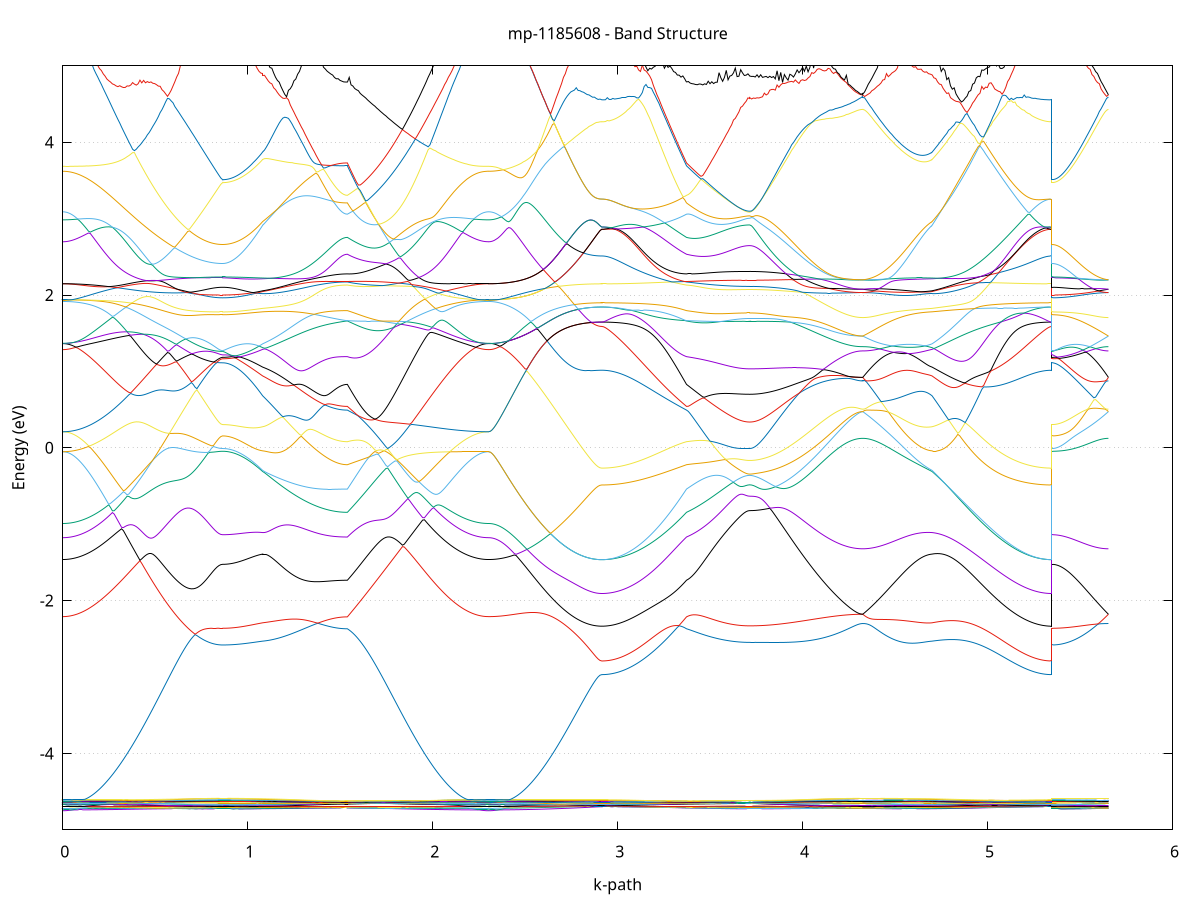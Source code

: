 set title 'mp-1185608 - Band Structure'
set xlabel 'k-path'
set ylabel 'Energy (eV)'
set grid y
set yrange [-5:5]
set terminal png size 800,600
set output 'mp-1185608_bands_gnuplot.png'
plot '-' using 1:2 with lines notitle, '-' using 1:2 with lines notitle, '-' using 1:2 with lines notitle, '-' using 1:2 with lines notitle, '-' using 1:2 with lines notitle, '-' using 1:2 with lines notitle, '-' using 1:2 with lines notitle, '-' using 1:2 with lines notitle, '-' using 1:2 with lines notitle, '-' using 1:2 with lines notitle, '-' using 1:2 with lines notitle, '-' using 1:2 with lines notitle, '-' using 1:2 with lines notitle, '-' using 1:2 with lines notitle, '-' using 1:2 with lines notitle, '-' using 1:2 with lines notitle, '-' using 1:2 with lines notitle, '-' using 1:2 with lines notitle, '-' using 1:2 with lines notitle, '-' using 1:2 with lines notitle, '-' using 1:2 with lines notitle, '-' using 1:2 with lines notitle, '-' using 1:2 with lines notitle, '-' using 1:2 with lines notitle, '-' using 1:2 with lines notitle, '-' using 1:2 with lines notitle, '-' using 1:2 with lines notitle, '-' using 1:2 with lines notitle, '-' using 1:2 with lines notitle, '-' using 1:2 with lines notitle, '-' using 1:2 with lines notitle, '-' using 1:2 with lines notitle, '-' using 1:2 with lines notitle, '-' using 1:2 with lines notitle, '-' using 1:2 with lines notitle, '-' using 1:2 with lines notitle, '-' using 1:2 with lines notitle, '-' using 1:2 with lines notitle, '-' using 1:2 with lines notitle, '-' using 1:2 with lines notitle, '-' using 1:2 with lines notitle, '-' using 1:2 with lines notitle, '-' using 1:2 with lines notitle, '-' using 1:2 with lines notitle, '-' using 1:2 with lines notitle, '-' using 1:2 with lines notitle, '-' using 1:2 with lines notitle, '-' using 1:2 with lines notitle, '-' using 1:2 with lines notitle, '-' using 1:2 with lines notitle, '-' using 1:2 with lines notitle, '-' using 1:2 with lines notitle, '-' using 1:2 with lines notitle, '-' using 1:2 with lines notitle, '-' using 1:2 with lines notitle, '-' using 1:2 with lines notitle, '-' using 1:2 with lines notitle, '-' using 1:2 with lines notitle, '-' using 1:2 with lines notitle, '-' using 1:2 with lines notitle, '-' using 1:2 with lines notitle, '-' using 1:2 with lines notitle, '-' using 1:2 with lines notitle, '-' using 1:2 with lines notitle
0.000000 -45.446860
0.009934 -45.446860
0.019867 -45.446860
0.029801 -45.446860
0.039734 -45.446760
0.049668 -45.446760
0.059601 -45.446660
0.069535 -45.446560
0.079468 -45.446460
0.089402 -45.446360
0.099335 -45.446260
0.109269 -45.446060
0.119202 -45.445960
0.129136 -45.445760
0.139069 -45.445560
0.149003 -45.445360
0.158936 -45.445160
0.168870 -45.444960
0.178803 -45.444760
0.188737 -45.444560
0.198670 -45.444260
0.208604 -45.444060
0.218537 -45.443760
0.228471 -45.443460
0.238404 -45.443160
0.248338 -45.442860
0.258271 -45.442560
0.268205 -45.442260
0.278138 -45.441960
0.288072 -45.441660
0.298005 -45.441260
0.307939 -45.440960
0.317872 -45.440560
0.327806 -45.440260
0.337739 -45.439860
0.347673 -45.439460
0.357607 -45.439160
0.367540 -45.438760
0.377474 -45.438360
0.387407 -45.437960
0.397341 -45.437560
0.407274 -45.437160
0.417208 -45.436760
0.427141 -45.436360
0.437075 -45.435960
0.447008 -45.435560
0.456942 -45.435160
0.466875 -45.434760
0.476809 -45.434360
0.486742 -45.433960
0.496676 -45.433560
0.506609 -45.433160
0.516543 -45.432760
0.526476 -45.432360
0.536410 -45.431960
0.546343 -45.431560
0.556277 -45.431260
0.566210 -45.430860
0.576144 -45.430460
0.586077 -45.430060
0.596011 -45.429760
0.605944 -45.429360
0.615878 -45.429060
0.625811 -45.428660
0.635745 -45.428360
0.645678 -45.428060
0.655612 -45.427760
0.665545 -45.427460
0.675479 -45.427160
0.685412 -45.426860
0.695346 -45.426560
0.705280 -45.426360
0.715213 -45.426060
0.725147 -45.425860
0.735080 -45.425660
0.745014 -45.425460
0.754947 -45.425260
0.764881 -45.425060
0.774814 -45.424860
0.784748 -45.424760
0.794681 -45.424660
0.804615 -45.424560
0.814548 -45.424460
0.824482 -45.424360
0.834415 -45.424260
0.844349 -45.424260
0.854282 -45.424260
0.864216 -45.424160
0.864216 -45.424160
0.874050 -45.424160
0.883884 -45.424160
0.893718 -45.424160
0.903552 -45.424160
0.913386 -45.424160
0.923220 -45.424160
0.933054 -45.424160
0.942888 -45.424160
0.952722 -45.424160
0.962556 -45.424160
0.972390 -45.424160
0.982224 -45.424160
0.992058 -45.424160
1.001892 -45.424260
1.011726 -45.424260
1.021560 -45.424260
1.031394 -45.424260
1.041228 -45.424260
1.051062 -45.424260
1.060896 -45.424260
1.070730 -45.424260
1.080564 -45.424260
1.080564 -45.424260
1.090523 -45.424260
1.100482 -45.424260
1.110441 -45.424260
1.120400 -45.424260
1.130359 -45.424360
1.140318 -45.424360
1.150277 -45.424360
1.160236 -45.424460
1.170195 -45.424460
1.180154 -45.424560
1.190112 -45.424560
1.200071 -45.424660
1.210030 -45.424660
1.219989 -45.424760
1.229948 -45.424860
1.239907 -45.424860
1.249866 -45.424960
1.259825 -45.425060
1.269784 -45.425060
1.279743 -45.425160
1.289702 -45.425260
1.299661 -45.425260
1.309620 -45.425360
1.319579 -45.425360
1.329538 -45.425460
1.339497 -45.425560
1.349456 -45.425560
1.359414 -45.425660
1.369373 -45.425660
1.379332 -45.425760
1.389291 -45.425760
1.399250 -45.425860
1.409209 -45.425860
1.419168 -45.425960
1.429127 -45.425960
1.439086 -45.426060
1.449045 -45.426060
1.459004 -45.426060
1.468963 -45.426060
1.478922 -45.426160
1.488881 -45.426160
1.498840 -45.426160
1.508799 -45.426160
1.518758 -45.426160
1.528717 -45.426160
1.538675 -45.426160
1.538675 -45.426160
1.548599 -45.426360
1.558522 -45.426560
1.568445 -45.426660
1.578368 -45.426860
1.588291 -45.427060
1.598214 -45.427260
1.608137 -45.427560
1.618060 -45.427760
1.627983 -45.427960
1.637906 -45.428260
1.647829 -45.428460
1.657752 -45.428760
1.667675 -45.429060
1.677598 -45.429360
1.687521 -45.429660
1.697444 -45.429960
1.707367 -45.430260
1.717290 -45.430560
1.727213 -45.430860
1.737136 -45.431260
1.747059 -45.431560
1.756982 -45.431960
1.766905 -45.432260
1.776828 -45.432660
1.786752 -45.433060
1.796675 -45.433360
1.806598 -45.433760
1.816521 -45.434160
1.826444 -45.434560
1.836367 -45.434960
1.846290 -45.435260
1.856213 -45.435660
1.866136 -45.436060
1.876059 -45.436460
1.885982 -45.436860
1.895905 -45.437260
1.905828 -45.437660
1.915751 -45.438060
1.925674 -45.438360
1.935597 -45.438760
1.945520 -45.439160
1.955443 -45.439560
1.965366 -45.439860
1.975289 -45.440260
1.985212 -45.440560
1.995135 -45.440960
2.005058 -45.441260
2.014981 -45.441660
2.024905 -45.441960
2.034828 -45.442260
2.044751 -45.442560
2.054674 -45.442860
2.064597 -45.443160
2.074520 -45.443460
2.084443 -45.443760
2.094366 -45.444060
2.104289 -45.444260
2.114212 -45.444560
2.124135 -45.444760
2.134058 -45.444960
2.143981 -45.445160
2.153904 -45.445360
2.163827 -45.445560
2.173750 -45.445760
2.183673 -45.445960
2.193596 -45.446060
2.203519 -45.446260
2.213442 -45.446360
2.223365 -45.446460
2.233288 -45.446560
2.243211 -45.446660
2.253134 -45.446760
2.263057 -45.446760
2.272981 -45.446860
2.282904 -45.446860
2.292827 -45.446860
2.302750 -45.446860
2.302750 -45.446860
2.312613 -45.446860
2.322476 -45.446860
2.332339 -45.446760
2.342202 -45.446760
2.352065 -45.446660
2.361928 -45.446560
2.371791 -45.446460
2.381654 -45.446360
2.391517 -45.446260
2.401380 -45.446060
2.411243 -45.445860
2.421106 -45.445760
2.430969 -45.445460
2.440832 -45.445260
2.450695 -45.445060
2.460558 -45.444860
2.470421 -45.444560
2.480285 -45.444260
2.490148 -45.443960
2.500011 -45.443660
2.509874 -45.443360
2.519737 -45.443060
2.529600 -45.442660
2.539463 -45.442360
2.549326 -45.441960
2.559189 -45.441560
2.569052 -45.441160
2.578915 -45.440760
2.588778 -45.440360
2.598641 -45.439860
2.608504 -45.439460
2.618367 -45.438960
2.628230 -45.438560
2.638093 -45.438060
2.647956 -45.437560
2.657819 -45.437060
2.667682 -45.436560
2.677545 -45.436060
2.687409 -45.435560
2.697272 -45.434960
2.707135 -45.434460
2.716998 -45.433960
2.726861 -45.433360
2.736724 -45.432860
2.746587 -45.432260
2.756450 -45.431660
2.766313 -45.431160
2.776176 -45.430560
2.786039 -45.429960
2.795902 -45.429460
2.805765 -45.428860
2.815628 -45.428260
2.825491 -45.427760
2.835354 -45.427160
2.845217 -45.426660
2.855080 -45.426160
2.864943 -45.425760
2.874806 -45.425260
2.884670 -45.424960
2.894533 -45.424660
2.904396 -45.424460
2.914259 -45.424460
2.914259 -45.424460
2.924218 -45.424460
2.934177 -45.424460
2.944136 -45.424460
2.954094 -45.424460
2.964053 -45.424460
2.974012 -45.424460
2.983971 -45.424460
2.993930 -45.424460
3.003889 -45.424460
3.013848 -45.424460
3.023807 -45.424460
3.033766 -45.424460
3.043725 -45.424460
3.053684 -45.424460
3.063643 -45.424460
3.073602 -45.424460
3.083561 -45.424460
3.093520 -45.424460
3.103479 -45.424460
3.113438 -45.424460
3.123396 -45.424460
3.133355 -45.424460
3.143314 -45.424560
3.153273 -45.424560
3.163232 -45.424560
3.173191 -45.424560
3.183150 -45.424660
3.193109 -45.424660
3.203068 -45.424660
3.213027 -45.424760
3.222986 -45.424760
3.232945 -45.424860
3.242904 -45.424860
3.252863 -45.424960
3.262822 -45.424960
3.272781 -45.425060
3.282740 -45.425160
3.292699 -45.425260
3.302657 -45.425360
3.312616 -45.425460
3.322575 -45.425560
3.332534 -45.425660
3.342493 -45.425760
3.352452 -45.425860
3.362411 -45.426060
3.372370 -45.426160
3.372370 -45.426160
3.382138 -45.426260
3.391907 -45.426360
3.401675 -45.426460
3.411443 -45.426560
3.421212 -45.426660
3.430980 -45.426860
3.440748 -45.426960
3.450516 -45.427060
3.460285 -45.427260
3.470053 -45.427360
3.479821 -45.427560
3.489590 -45.427660
3.499358 -45.427860
3.509126 -45.427960
3.518895 -45.428160
3.528663 -45.428260
3.538431 -45.428360
3.548199 -45.428560
3.557968 -45.428660
3.567736 -45.428760
3.577504 -45.428860
3.587273 -45.428960
3.597041 -45.429060
3.606809 -45.429160
3.616578 -45.429260
3.626346 -45.429360
3.636114 -45.429460
3.645883 -45.429560
3.655651 -45.429560
3.665419 -45.429660
3.675187 -45.429660
3.684956 -45.429660
3.694724 -45.429760
3.704492 -45.429760
3.714261 -45.429760
3.714261 -45.429760
3.724117 -45.429760
3.733973 -45.429760
3.743830 -45.429660
3.753686 -45.429660
3.763542 -45.429660
3.773399 -45.429660
3.783255 -45.429560
3.793111 -45.429560
3.802968 -45.429460
3.812824 -45.429460
3.822680 -45.429360
3.832537 -45.429260
3.842393 -45.429260
3.852249 -45.429160
3.862106 -45.429060
3.871962 -45.428960
3.881818 -45.428860
3.891675 -45.428760
3.901531 -45.428660
3.911387 -45.428560
3.921244 -45.428460
3.931100 -45.428360
3.940956 -45.428260
3.950813 -45.428160
3.960669 -45.427960
3.970525 -45.427860
3.980382 -45.427760
3.990238 -45.427660
4.000094 -45.427460
4.009951 -45.427360
4.019807 -45.427260
4.029663 -45.427060
4.039520 -45.426960
4.049376 -45.426760
4.059232 -45.426660
4.069089 -45.426460
4.078945 -45.426360
4.088801 -45.426260
4.098658 -45.426060
4.108514 -45.425960
4.118370 -45.425860
4.128227 -45.425660
4.138083 -45.425560
4.147939 -45.425460
4.157796 -45.425360
4.167652 -45.425160
4.177508 -45.425060
4.187365 -45.424960
4.197221 -45.424860
4.207077 -45.424760
4.216934 -45.424660
4.226790 -45.424660
4.236646 -45.424560
4.246503 -45.424460
4.256359 -45.424360
4.266215 -45.424360
4.276072 -45.424260
4.285928 -45.424260
4.295784 -45.424260
4.305641 -45.424260
4.315497 -45.424160
4.325353 -45.424160
4.325353 -45.424160
4.335210 -45.424160
4.345067 -45.424160
4.354924 -45.424160
4.364780 -45.424260
4.374637 -45.424260
4.384494 -45.424260
4.394351 -45.424260
4.404207 -45.424260
4.414064 -45.424260
4.423921 -45.424260
4.433778 -45.424260
4.443634 -45.424260
4.453491 -45.424360
4.463348 -45.424360
4.473205 -45.424360
4.483061 -45.424360
4.492918 -45.424360
4.502775 -45.424360
4.512632 -45.424360
4.522488 -45.424360
4.532345 -45.424360
4.542202 -45.424360
4.552059 -45.424360
4.561915 -45.424360
4.571772 -45.424360
4.581629 -45.424360
4.591486 -45.424360
4.601342 -45.424360
4.611199 -45.424260
4.621056 -45.424260
4.630912 -45.424260
4.640769 -45.424260
4.650626 -45.424260
4.660483 -45.424260
4.670339 -45.424260
4.680196 -45.424260
4.690053 -45.424260
4.699910 -45.424260
4.699910 -45.424260
4.709877 -45.424260
4.719844 -45.424260
4.729811 -45.424260
4.739778 -45.424260
4.749746 -45.424260
4.759713 -45.424260
4.769680 -45.424260
4.779647 -45.424260
4.789614 -45.424260
4.799582 -45.424260
4.809549 -45.424260
4.819516 -45.424260
4.829483 -45.424260
4.839450 -45.424260
4.849418 -45.424260
4.859385 -45.424260
4.869352 -45.424260
4.879319 -45.424260
4.889286 -45.424260
4.899253 -45.424360
4.909221 -45.424360
4.919188 -45.424360
4.929155 -45.424360
4.939122 -45.424360
4.949089 -45.424360
4.959057 -45.424360
4.969024 -45.424360
4.978991 -45.424360
4.988958 -45.424360
4.998925 -45.424360
5.008893 -45.424360
5.018860 -45.424360
5.028827 -45.424360
5.038794 -45.424360
5.048761 -45.424360
5.058729 -45.424360
5.068696 -45.424360
5.078663 -45.424360
5.088630 -45.424360
5.098597 -45.424360
5.108565 -45.424360
5.118532 -45.424360
5.128499 -45.424360
5.138466 -45.424360
5.148433 -45.424460
5.158400 -45.424460
5.168368 -45.424460
5.178335 -45.424460
5.188302 -45.424460
5.198269 -45.424460
5.208236 -45.424460
5.218204 -45.424460
5.228171 -45.424460
5.238138 -45.424460
5.248105 -45.424460
5.258072 -45.424460
5.268040 -45.424460
5.278007 -45.424460
5.287974 -45.424460
5.297941 -45.424460
5.307908 -45.424460
5.317876 -45.424460
5.327843 -45.424460
5.337810 -45.424460
5.347777 -45.424460
5.347777 -45.424160
5.357640 -45.424160
5.367503 -45.424160
5.377366 -45.424160
5.387229 -45.424160
5.397092 -45.424160
5.406955 -45.424160
5.416818 -45.424160
5.426681 -45.424160
5.436545 -45.424160
5.446408 -45.424160
5.456271 -45.424160
5.466134 -45.424160
5.475997 -45.424160
5.485860 -45.424160
5.495723 -45.424160
5.505586 -45.424160
5.515449 -45.424160
5.525312 -45.424160
5.535175 -45.424160
5.545038 -45.424160
5.554901 -45.424160
5.564764 -45.424160
5.574627 -45.424160
5.584490 -45.424160
5.594353 -45.424160
5.604216 -45.424160
5.614079 -45.424160
5.623942 -45.424160
5.633805 -45.424160
5.643669 -45.424160
5.653532 -45.424160
e
0.000000 -45.395160
0.009934 -45.395160
0.019867 -45.395160
0.029801 -45.395160
0.039734 -45.395160
0.049668 -45.395160
0.059601 -45.395160
0.069535 -45.395160
0.079468 -45.395160
0.089402 -45.395160
0.099335 -45.395160
0.109269 -45.395160
0.119202 -45.395260
0.129136 -45.395260
0.139069 -45.395260
0.149003 -45.395260
0.158936 -45.395360
0.168870 -45.395360
0.178803 -45.395360
0.188737 -45.395360
0.198670 -45.395460
0.208604 -45.395460
0.218537 -45.395460
0.228471 -45.395560
0.238404 -45.395560
0.248338 -45.395560
0.258271 -45.395660
0.268205 -45.395660
0.278138 -45.395660
0.288072 -45.395760
0.298005 -45.395860
0.307939 -45.395860
0.317872 -45.395960
0.327806 -45.395960
0.337739 -45.396060
0.347673 -45.396060
0.357607 -45.396160
0.367540 -45.396160
0.377474 -45.396260
0.387407 -45.396260
0.397341 -45.396360
0.407274 -45.396460
0.417208 -45.396460
0.427141 -45.396560
0.437075 -45.396660
0.447008 -45.396660
0.456942 -45.396760
0.466875 -45.396860
0.476809 -45.396960
0.486742 -45.397060
0.496676 -45.397060
0.506609 -45.397160
0.516543 -45.397260
0.526476 -45.397360
0.536410 -45.397360
0.546343 -45.397460
0.556277 -45.397560
0.566210 -45.397660
0.576144 -45.397760
0.586077 -45.397760
0.596011 -45.397860
0.605944 -45.397960
0.615878 -45.398060
0.625811 -45.398160
0.635745 -45.398260
0.645678 -45.398260
0.655612 -45.398360
0.665545 -45.398460
0.675479 -45.398560
0.685412 -45.398660
0.695346 -45.398660
0.705280 -45.398760
0.715213 -45.398860
0.725147 -45.398860
0.735080 -45.398960
0.745014 -45.399060
0.754947 -45.399060
0.764881 -45.399160
0.774814 -45.399160
0.784748 -45.399260
0.794681 -45.399260
0.804615 -45.399260
0.814548 -45.399360
0.824482 -45.399360
0.834415 -45.399360
0.844349 -45.399360
0.854282 -45.399360
0.864216 -45.399360
0.864216 -45.399360
0.874050 -45.399360
0.883884 -45.399360
0.893718 -45.399360
0.903552 -45.399360
0.913386 -45.399360
0.923220 -45.399460
0.933054 -45.399560
0.942888 -45.399660
0.952722 -45.399760
0.962556 -45.399860
0.972390 -45.399960
0.982224 -45.400060
0.992058 -45.400260
1.001892 -45.400360
1.011726 -45.400560
1.021560 -45.400760
1.031394 -45.400860
1.041228 -45.401060
1.051062 -45.401260
1.060896 -45.401460
1.070730 -45.401760
1.080564 -45.401960
1.080564 -45.401960
1.090523 -45.402160
1.100482 -45.402260
1.110441 -45.402460
1.120400 -45.402560
1.130359 -45.402760
1.140318 -45.402860
1.150277 -45.403060
1.160236 -45.403260
1.170195 -45.403360
1.180154 -45.403560
1.190112 -45.403660
1.200071 -45.403760
1.210030 -45.403960
1.219989 -45.404060
1.229948 -45.404160
1.239907 -45.404360
1.249866 -45.404460
1.259825 -45.404560
1.269784 -45.404660
1.279743 -45.404760
1.289702 -45.404960
1.299661 -45.405060
1.309620 -45.405160
1.319579 -45.405260
1.329538 -45.405360
1.339497 -45.405360
1.349456 -45.405460
1.359414 -45.405560
1.369373 -45.405660
1.379332 -45.405760
1.389291 -45.405760
1.399250 -45.405860
1.409209 -45.405960
1.419168 -45.405960
1.429127 -45.406060
1.439086 -45.406060
1.449045 -45.406160
1.459004 -45.406160
1.468963 -45.406260
1.478922 -45.406260
1.488881 -45.406260
1.498840 -45.406260
1.508799 -45.406260
1.518758 -45.406360
1.528717 -45.406360
1.538675 -45.406360
1.538675 -45.406360
1.548599 -45.405860
1.558522 -45.405460
1.568445 -45.405060
1.578368 -45.404560
1.588291 -45.404160
1.598214 -45.403660
1.608137 -45.403260
1.618060 -45.402760
1.627983 -45.402360
1.637906 -45.401860
1.647829 -45.401360
1.657752 -45.400960
1.667675 -45.400460
1.677598 -45.400060
1.687521 -45.399560
1.697444 -45.399060
1.707367 -45.398660
1.717290 -45.398160
1.727213 -45.397760
1.737136 -45.397260
1.747059 -45.396760
1.756982 -45.396360
1.766905 -45.395860
1.776828 -45.395460
1.786752 -45.395160
1.796675 -45.395260
1.806598 -45.395260
1.816521 -45.395360
1.826444 -45.395360
1.836367 -45.395460
1.846290 -45.395460
1.856213 -45.395560
1.866136 -45.395560
1.876059 -45.395560
1.885982 -45.395560
1.895905 -45.395660
1.905828 -45.395660
1.915751 -45.395660
1.925674 -45.395660
1.935597 -45.395660
1.945520 -45.395660
1.955443 -45.395660
1.965366 -45.395660
1.975289 -45.395660
1.985212 -45.395660
1.995135 -45.395560
2.005058 -45.395560
2.014981 -45.395560
2.024905 -45.395560
2.034828 -45.395560
2.044751 -45.395460
2.054674 -45.395460
2.064597 -45.395460
2.074520 -45.395460
2.084443 -45.395460
2.094366 -45.395360
2.104289 -45.395360
2.114212 -45.395360
2.124135 -45.395360
2.134058 -45.395360
2.143981 -45.395260
2.153904 -45.395260
2.163827 -45.395260
2.173750 -45.395260
2.183673 -45.395260
2.193596 -45.395260
2.203519 -45.395160
2.213442 -45.395160
2.223365 -45.395160
2.233288 -45.395160
2.243211 -45.395160
2.253134 -45.395160
2.263057 -45.395160
2.272981 -45.395160
2.282904 -45.395160
2.292827 -45.395160
2.302750 -45.395160
2.302750 -45.395160
2.312613 -45.395160
2.322476 -45.395160
2.332339 -45.395160
2.342202 -45.395260
2.352065 -45.395360
2.361928 -45.395360
2.371791 -45.395560
2.381654 -45.395660
2.391517 -45.395760
2.401380 -45.395960
2.411243 -45.396060
2.421106 -45.396260
2.430969 -45.396460
2.440832 -45.396660
2.450695 -45.396960
2.460558 -45.397160
2.470421 -45.397460
2.480285 -45.397760
2.490148 -45.397960
2.500011 -45.398360
2.509874 -45.398660
2.519737 -45.398960
2.529600 -45.399260
2.539463 -45.399660
2.549326 -45.400060
2.559189 -45.400460
2.569052 -45.400860
2.578915 -45.401260
2.588778 -45.401660
2.598641 -45.402060
2.608504 -45.402560
2.618367 -45.402960
2.628230 -45.403460
2.638093 -45.403960
2.647956 -45.404460
2.657819 -45.404960
2.667682 -45.405460
2.677545 -45.405960
2.687409 -45.406460
2.697272 -45.406960
2.707135 -45.407560
2.716998 -45.408060
2.726861 -45.408660
2.736724 -45.409160
2.746587 -45.409760
2.756450 -45.410360
2.766313 -45.410860
2.776176 -45.411460
2.786039 -45.412060
2.795902 -45.412560
2.805765 -45.413160
2.815628 -45.413660
2.825491 -45.414260
2.835354 -45.414760
2.845217 -45.415260
2.855080 -45.415760
2.864943 -45.416260
2.874806 -45.416660
2.884670 -45.417060
2.894533 -45.417360
2.904396 -45.417460
2.914259 -45.417560
2.914259 -45.417560
2.924218 -45.417560
2.934177 -45.417560
2.944136 -45.417460
2.954094 -45.417460
2.964053 -45.417460
2.974012 -45.417360
2.983971 -45.417260
2.993930 -45.417160
3.003889 -45.417060
3.013848 -45.416960
3.023807 -45.416860
3.033766 -45.416660
3.043725 -45.416560
3.053684 -45.416360
3.063643 -45.416260
3.073602 -45.416060
3.083561 -45.415860
3.093520 -45.415660
3.103479 -45.415460
3.113438 -45.415260
3.123396 -45.414960
3.133355 -45.414760
3.143314 -45.414460
3.153273 -45.414260
3.163232 -45.413960
3.173191 -45.413660
3.183150 -45.413360
3.193109 -45.413060
3.203068 -45.412760
3.213027 -45.412460
3.222986 -45.412160
3.232945 -45.411760
3.242904 -45.411460
3.252863 -45.411060
3.262822 -45.410760
3.272781 -45.410360
3.282740 -45.409960
3.292699 -45.409560
3.302657 -45.409160
3.312616 -45.408860
3.322575 -45.408460
3.332534 -45.407960
3.342493 -45.407560
3.352452 -45.407160
3.362411 -45.406760
3.372370 -45.406360
3.372370 -45.406360
3.382138 -45.406160
3.391907 -45.405960
3.401675 -45.405660
3.411443 -45.405460
3.421212 -45.405260
3.430980 -45.404960
3.440748 -45.404760
3.450516 -45.404460
3.460285 -45.404260
3.470053 -45.403960
3.479821 -45.403660
3.489590 -45.403460
3.499358 -45.403160
3.509126 -45.402860
3.518895 -45.402660
3.528663 -45.402360
3.538431 -45.402160
3.548199 -45.401860
3.557968 -45.401660
3.567736 -45.401460
3.577504 -45.401160
3.587273 -45.400960
3.597041 -45.400760
3.606809 -45.400560
3.616578 -45.400360
3.626346 -45.400260
3.636114 -45.400060
3.645883 -45.399960
3.655651 -45.399860
3.665419 -45.399660
3.675187 -45.399660
3.684956 -45.399560
3.694724 -45.399460
3.704492 -45.399460
3.714261 -45.399460
3.714261 -45.399460
3.724117 -45.399460
3.733973 -45.399460
3.743830 -45.399460
3.753686 -45.399460
3.763542 -45.399460
3.773399 -45.399460
3.783255 -45.399460
3.793111 -45.399460
3.802968 -45.399460
3.812824 -45.399460
3.822680 -45.399460
3.832537 -45.399460
3.842393 -45.399460
3.852249 -45.399460
3.862106 -45.399460
3.871962 -45.399460
3.881818 -45.399460
3.891675 -45.399460
3.901531 -45.399460
3.911387 -45.399460
3.921244 -45.399460
3.931100 -45.399360
3.940956 -45.399360
3.950813 -45.399360
3.960669 -45.399360
3.970525 -45.399360
3.980382 -45.399360
3.990238 -45.399360
4.000094 -45.399360
4.009951 -45.399360
4.019807 -45.399360
4.029663 -45.399360
4.039520 -45.399360
4.049376 -45.399360
4.059232 -45.399360
4.069089 -45.399360
4.078945 -45.399360
4.088801 -45.399360
4.098658 -45.399360
4.108514 -45.399360
4.118370 -45.399360
4.128227 -45.399360
4.138083 -45.399360
4.147939 -45.399360
4.157796 -45.399360
4.167652 -45.399360
4.177508 -45.399360
4.187365 -45.399360
4.197221 -45.399360
4.207077 -45.399360
4.216934 -45.399360
4.226790 -45.399360
4.236646 -45.399360
4.246503 -45.399360
4.256359 -45.399360
4.266215 -45.399360
4.276072 -45.399360
4.285928 -45.399360
4.295784 -45.399360
4.305641 -45.399360
4.315497 -45.399360
4.325353 -45.399360
4.325353 -45.399360
4.335210 -45.399360
4.345067 -45.399360
4.354924 -45.399360
4.364780 -45.399360
4.374637 -45.399360
4.384494 -45.399360
4.394351 -45.399360
4.404207 -45.399360
4.414064 -45.399360
4.423921 -45.399360
4.433778 -45.399460
4.443634 -45.399460
4.453491 -45.399460
4.463348 -45.399560
4.473205 -45.399560
4.483061 -45.399660
4.492918 -45.399660
4.502775 -45.399760
4.512632 -45.399860
4.522488 -45.399860
4.532345 -45.399960
4.542202 -45.400060
4.552059 -45.400160
4.561915 -45.400260
4.571772 -45.400360
4.581629 -45.400460
4.591486 -45.400560
4.601342 -45.400660
4.611199 -45.400760
4.621056 -45.400860
4.630912 -45.401060
4.640769 -45.401160
4.650626 -45.401260
4.660483 -45.401460
4.670339 -45.401560
4.680196 -45.401660
4.690053 -45.401860
4.699910 -45.401960
4.699910 -45.401960
4.709877 -45.402160
4.719844 -45.402460
4.729811 -45.402660
4.739778 -45.402960
4.749746 -45.403260
4.759713 -45.403460
4.769680 -45.403760
4.779647 -45.404060
4.789614 -45.404360
4.799582 -45.404660
4.809549 -45.404960
4.819516 -45.405260
4.829483 -45.405560
4.839450 -45.405960
4.849418 -45.406260
4.859385 -45.406560
4.869352 -45.406860
4.879319 -45.407260
4.889286 -45.407560
4.899253 -45.407860
4.909221 -45.408160
4.919188 -45.408560
4.929155 -45.408860
4.939122 -45.409160
4.949089 -45.409560
4.959057 -45.409860
4.969024 -45.410160
4.978991 -45.410460
4.988958 -45.410860
4.998925 -45.411160
5.008893 -45.411460
5.018860 -45.411760
5.028827 -45.412060
5.038794 -45.412360
5.048761 -45.412660
5.058729 -45.412960
5.068696 -45.413260
5.078663 -45.413560
5.088630 -45.413760
5.098597 -45.414060
5.108565 -45.414360
5.118532 -45.414560
5.128499 -45.414860
5.138466 -45.415060
5.148433 -45.415260
5.158400 -45.415460
5.168368 -45.415660
5.178335 -45.415860
5.188302 -45.416060
5.198269 -45.416260
5.208236 -45.416460
5.218204 -45.416560
5.228171 -45.416660
5.238138 -45.416860
5.248105 -45.416960
5.258072 -45.417060
5.268040 -45.417160
5.278007 -45.417260
5.287974 -45.417360
5.297941 -45.417360
5.307908 -45.417460
5.317876 -45.417460
5.327843 -45.417560
5.337810 -45.417560
5.347777 -45.417560
5.347777 -45.399360
5.357640 -45.399360
5.367503 -45.399360
5.377366 -45.399360
5.387229 -45.399360
5.397092 -45.399360
5.406955 -45.399360
5.416818 -45.399360
5.426681 -45.399360
5.436545 -45.399360
5.446408 -45.399360
5.456271 -45.399360
5.466134 -45.399360
5.475997 -45.399360
5.485860 -45.399360
5.495723 -45.399360
5.505586 -45.399360
5.515449 -45.399360
5.525312 -45.399360
5.535175 -45.399360
5.545038 -45.399360
5.554901 -45.399360
5.564764 -45.399360
5.574627 -45.399360
5.584490 -45.399360
5.594353 -45.399360
5.604216 -45.399360
5.614079 -45.399360
5.623942 -45.399360
5.633805 -45.399360
5.643669 -45.399360
5.653532 -45.399360
e
0.000000 -45.381360
0.009934 -45.381360
0.019867 -45.381360
0.029801 -45.381360
0.039734 -45.381460
0.049668 -45.381460
0.059601 -45.381560
0.069535 -45.381660
0.079468 -45.381760
0.089402 -45.381760
0.099335 -45.381960
0.109269 -45.382060
0.119202 -45.382160
0.129136 -45.382360
0.139069 -45.382460
0.149003 -45.382660
0.158936 -45.382760
0.168870 -45.382960
0.178803 -45.383160
0.188737 -45.383360
0.198670 -45.383560
0.208604 -45.383760
0.218537 -45.384060
0.228471 -45.384260
0.238404 -45.384460
0.248338 -45.384760
0.258271 -45.384960
0.268205 -45.385260
0.278138 -45.385560
0.288072 -45.385860
0.298005 -45.386060
0.307939 -45.386360
0.317872 -45.386660
0.327806 -45.386960
0.337739 -45.387260
0.347673 -45.387560
0.357607 -45.387960
0.367540 -45.388260
0.377474 -45.388560
0.387407 -45.388860
0.397341 -45.389160
0.407274 -45.389460
0.417208 -45.389860
0.427141 -45.390160
0.437075 -45.390460
0.447008 -45.390760
0.456942 -45.391060
0.466875 -45.391460
0.476809 -45.391760
0.486742 -45.392060
0.496676 -45.392360
0.506609 -45.392660
0.516543 -45.392960
0.526476 -45.393360
0.536410 -45.393660
0.546343 -45.393960
0.556277 -45.394260
0.566210 -45.394460
0.576144 -45.394760
0.586077 -45.395060
0.596011 -45.395360
0.605944 -45.395560
0.615878 -45.395860
0.625811 -45.396060
0.635745 -45.396360
0.645678 -45.396560
0.655612 -45.396760
0.665545 -45.397060
0.675479 -45.397260
0.685412 -45.397460
0.695346 -45.397660
0.705280 -45.397760
0.715213 -45.397960
0.725147 -45.398160
0.735080 -45.398260
0.745014 -45.398460
0.754947 -45.398560
0.764881 -45.398660
0.774814 -45.398760
0.784748 -45.398860
0.794681 -45.398960
0.804615 -45.399060
0.814548 -45.399060
0.824482 -45.399160
0.834415 -45.399160
0.844349 -45.399260
0.854282 -45.399260
0.864216 -45.399260
0.864216 -45.399260
0.874050 -45.399260
0.883884 -45.399260
0.893718 -45.399260
0.903552 -45.399260
0.913386 -45.399260
0.923220 -45.399160
0.933054 -45.399060
0.942888 -45.399060
0.952722 -45.398960
0.962556 -45.398860
0.972390 -45.398660
0.982224 -45.398560
0.992058 -45.398460
1.001892 -45.398260
1.011726 -45.398160
1.021560 -45.397960
1.031394 -45.397760
1.041228 -45.397560
1.051062 -45.397360
1.060896 -45.397160
1.070730 -45.396960
1.080564 -45.396760
1.080564 -45.396760
1.090523 -45.396560
1.100482 -45.396460
1.110441 -45.396260
1.120400 -45.396060
1.130359 -45.395860
1.140318 -45.395660
1.150277 -45.395560
1.160236 -45.395360
1.170195 -45.395160
1.180154 -45.394960
1.190112 -45.394760
1.200071 -45.394560
1.210030 -45.394360
1.219989 -45.394160
1.229948 -45.394060
1.239907 -45.393860
1.249866 -45.393660
1.259825 -45.393460
1.269784 -45.393260
1.279743 -45.393160
1.289702 -45.392960
1.299661 -45.392760
1.309620 -45.392660
1.319579 -45.392460
1.329538 -45.392360
1.339497 -45.392160
1.349456 -45.392060
1.359414 -45.391960
1.369373 -45.391760
1.379332 -45.391660
1.389291 -45.391560
1.399250 -45.391460
1.409209 -45.391360
1.419168 -45.391260
1.429127 -45.391160
1.439086 -45.391060
1.449045 -45.390960
1.459004 -45.390960
1.468963 -45.390860
1.478922 -45.390860
1.488881 -45.390760
1.498840 -45.390760
1.508799 -45.390760
1.518758 -45.390660
1.528717 -45.390660
1.538675 -45.390660
1.538675 -45.390660
1.548599 -45.390960
1.558522 -45.391260
1.568445 -45.391460
1.578368 -45.391760
1.588291 -45.391960
1.598214 -45.392160
1.608137 -45.392460
1.618060 -45.392660
1.627983 -45.392860
1.637906 -45.393060
1.647829 -45.393260
1.657752 -45.393460
1.667675 -45.393660
1.677598 -45.393760
1.687521 -45.393960
1.697444 -45.394160
1.707367 -45.394260
1.717290 -45.394360
1.727213 -45.394560
1.737136 -45.394660
1.747059 -45.394760
1.756982 -45.394860
1.766905 -45.394960
1.776828 -45.395060
1.786752 -45.394960
1.796675 -45.394560
1.806598 -45.394060
1.816521 -45.393660
1.826444 -45.393260
1.836367 -45.392760
1.846290 -45.392360
1.856213 -45.391960
1.866136 -45.391560
1.876059 -45.391160
1.885982 -45.390760
1.895905 -45.390360
1.905828 -45.389960
1.915751 -45.389560
1.925674 -45.389160
1.935597 -45.388760
1.945520 -45.388360
1.955443 -45.388060
1.965366 -45.387660
1.975289 -45.387360
1.985212 -45.387060
1.995135 -45.386660
2.005058 -45.386360
2.014981 -45.386060
2.024905 -45.385760
2.034828 -45.385460
2.044751 -45.385160
2.054674 -45.384860
2.064597 -45.384560
2.074520 -45.384360
2.084443 -45.384060
2.094366 -45.383860
2.104289 -45.383660
2.114212 -45.383360
2.124135 -45.383160
2.134058 -45.382960
2.143981 -45.382860
2.153904 -45.382660
2.163827 -45.382460
2.173750 -45.382360
2.183673 -45.382160
2.193596 -45.382060
2.203519 -45.381960
2.213442 -45.381860
2.223365 -45.381760
2.233288 -45.381660
2.243211 -45.381560
2.253134 -45.381460
2.263057 -45.381460
2.272981 -45.381360
2.282904 -45.381360
2.292827 -45.381360
2.302750 -45.381360
2.302750 -45.381360
2.312613 -45.381360
2.322476 -45.381360
2.332339 -45.381360
2.342202 -45.381360
2.352065 -45.381360
2.361928 -45.381360
2.371791 -45.381360
2.381654 -45.381360
2.391517 -45.381360
2.401380 -45.381360
2.411243 -45.381360
2.421106 -45.381360
2.430969 -45.381360
2.440832 -45.381360
2.450695 -45.381360
2.460558 -45.381360
2.470421 -45.381360
2.480285 -45.381360
2.490148 -45.381360
2.500011 -45.381360
2.509874 -45.381360
2.519737 -45.381360
2.529600 -45.381360
2.539463 -45.381360
2.549326 -45.381360
2.559189 -45.381360
2.569052 -45.381360
2.578915 -45.381360
2.588778 -45.381360
2.598641 -45.381360
2.608504 -45.381360
2.618367 -45.381360
2.628230 -45.381360
2.638093 -45.381360
2.647956 -45.381360
2.657819 -45.381360
2.667682 -45.381360
2.677545 -45.381360
2.687409 -45.381360
2.697272 -45.381360
2.707135 -45.381360
2.716998 -45.381360
2.726861 -45.381460
2.736724 -45.381460
2.746587 -45.381460
2.756450 -45.381460
2.766313 -45.381460
2.776176 -45.381460
2.786039 -45.381460
2.795902 -45.381460
2.805765 -45.381460
2.815628 -45.381460
2.825491 -45.381460
2.835354 -45.381460
2.845217 -45.381460
2.855080 -45.381460
2.864943 -45.381460
2.874806 -45.381460
2.884670 -45.381460
2.894533 -45.381460
2.904396 -45.381460
2.914259 -45.381460
2.914259 -45.381460
2.924218 -45.381460
2.934177 -45.381460
2.944136 -45.381460
2.954094 -45.381560
2.964053 -45.381560
2.974012 -45.381660
2.983971 -45.381760
2.993930 -45.381760
3.003889 -45.381860
3.013848 -45.382060
3.023807 -45.382160
3.033766 -45.382260
3.043725 -45.382360
3.053684 -45.382560
3.063643 -45.382760
3.073602 -45.382860
3.083561 -45.383060
3.093520 -45.383260
3.103479 -45.383460
3.113438 -45.383660
3.123396 -45.383860
3.133355 -45.384160
3.143314 -45.384360
3.153273 -45.384560
3.163232 -45.384860
3.173191 -45.385060
3.183150 -45.385360
3.193109 -45.385660
3.203068 -45.385860
3.213027 -45.386160
3.222986 -45.386460
3.232945 -45.386660
3.242904 -45.386960
3.252863 -45.387260
3.262822 -45.387560
3.272781 -45.387860
3.282740 -45.388160
3.292699 -45.388460
3.302657 -45.388760
3.312616 -45.389060
3.322575 -45.389260
3.332534 -45.389560
3.342493 -45.389860
3.352452 -45.390160
3.362411 -45.390460
3.372370 -45.390660
3.372370 -45.390660
3.382138 -45.390760
3.391907 -45.390960
3.401675 -45.391060
3.411443 -45.391160
3.421212 -45.391260
3.430980 -45.391360
3.440748 -45.391460
3.450516 -45.391660
3.460285 -45.391760
3.470053 -45.391860
3.479821 -45.391960
3.489590 -45.392060
3.499358 -45.392160
3.509126 -45.392360
3.518895 -45.392460
3.528663 -45.392560
3.538431 -45.392660
3.548199 -45.392760
3.557968 -45.392860
3.567736 -45.392960
3.577504 -45.393060
3.587273 -45.393160
3.597041 -45.393260
3.606809 -45.393360
3.616578 -45.393460
3.626346 -45.393560
3.636114 -45.393660
3.645883 -45.393660
3.655651 -45.393760
3.665419 -45.393860
3.675187 -45.393860
3.684956 -45.393960
3.694724 -45.393960
3.704492 -45.393960
3.714261 -45.393960
3.714261 -45.393960
3.724117 -45.393960
3.733973 -45.393960
3.743830 -45.393960
3.753686 -45.394060
3.763542 -45.394060
3.773399 -45.394060
3.783255 -45.394160
3.793111 -45.394160
3.802968 -45.394160
3.812824 -45.394260
3.822680 -45.394360
3.832537 -45.394360
3.842393 -45.394460
3.852249 -45.394560
3.862106 -45.394560
3.871962 -45.394660
3.881818 -45.394760
3.891675 -45.394860
3.901531 -45.394960
3.911387 -45.395060
3.921244 -45.395160
3.931100 -45.395260
3.940956 -45.395360
3.950813 -45.395560
3.960669 -45.395660
3.970525 -45.395760
3.980382 -45.395860
3.990238 -45.395960
4.000094 -45.396160
4.009951 -45.396260
4.019807 -45.396360
4.029663 -45.396560
4.039520 -45.396660
4.049376 -45.396760
4.059232 -45.396960
4.069089 -45.397060
4.078945 -45.397260
4.088801 -45.397360
4.098658 -45.397460
4.108514 -45.397560
4.118370 -45.397760
4.128227 -45.397860
4.138083 -45.397960
4.147939 -45.398160
4.157796 -45.398260
4.167652 -45.398360
4.177508 -45.398460
4.187365 -45.398560
4.197221 -45.398660
4.207077 -45.398760
4.216934 -45.398860
4.226790 -45.398960
4.236646 -45.398960
4.246503 -45.399060
4.256359 -45.399160
4.266215 -45.399160
4.276072 -45.399260
4.285928 -45.399260
4.295784 -45.399260
4.305641 -45.399260
4.315497 -45.399360
4.325353 -45.399360
4.325353 -45.399360
4.335210 -45.399360
4.345067 -45.399260
4.354924 -45.399260
4.364780 -45.399260
4.374637 -45.399260
4.384494 -45.399260
4.394351 -45.399260
4.404207 -45.399260
4.414064 -45.399160
4.423921 -45.399160
4.433778 -45.399160
4.443634 -45.399060
4.453491 -45.399060
4.463348 -45.398960
4.473205 -45.398960
4.483061 -45.398860
4.492918 -45.398760
4.502775 -45.398760
4.512632 -45.398660
4.522488 -45.398560
4.532345 -45.398560
4.542202 -45.398460
4.552059 -45.398360
4.561915 -45.398260
4.571772 -45.398160
4.581629 -45.398060
4.591486 -45.398060
4.601342 -45.397860
4.611199 -45.397760
4.621056 -45.397660
4.630912 -45.397560
4.640769 -45.397460
4.650626 -45.397360
4.660483 -45.397260
4.670339 -45.397160
4.680196 -45.396960
4.690053 -45.396860
4.699910 -45.396760
4.699910 -45.396760
4.709877 -45.396560
4.719844 -45.396260
4.729811 -45.396060
4.739778 -45.395760
4.749746 -45.395460
4.759713 -45.395260
4.769680 -45.394960
4.779647 -45.394660
4.789614 -45.394360
4.799582 -45.394060
4.809549 -45.393760
4.819516 -45.393460
4.829483 -45.393160
4.839450 -45.392860
4.849418 -45.392560
4.859385 -45.392260
4.869352 -45.391960
4.879319 -45.391560
4.889286 -45.391260
4.899253 -45.390960
4.909221 -45.390660
4.919188 -45.390260
4.929155 -45.389960
4.939122 -45.389660
4.949089 -45.389360
4.959057 -45.389060
4.969024 -45.388660
4.978991 -45.388360
4.988958 -45.388060
4.998925 -45.387760
5.008893 -45.387460
5.018860 -45.387160
5.028827 -45.386860
5.038794 -45.386560
5.048761 -45.386260
5.058729 -45.385960
5.068696 -45.385660
5.078663 -45.385360
5.088630 -45.385160
5.098597 -45.384860
5.108565 -45.384660
5.118532 -45.384360
5.128499 -45.384160
5.138466 -45.383960
5.148433 -45.383660
5.158400 -45.383460
5.168368 -45.383260
5.178335 -45.383060
5.188302 -45.382860
5.198269 -45.382760
5.208236 -45.382560
5.218204 -45.382460
5.228171 -45.382260
5.238138 -45.382160
5.248105 -45.382060
5.258072 -45.381860
5.268040 -45.381860
5.278007 -45.381760
5.287974 -45.381660
5.297941 -45.381560
5.307908 -45.381560
5.317876 -45.381460
5.327843 -45.381460
5.337810 -45.381460
5.347777 -45.381460
5.347777 -45.399260
5.357640 -45.399260
5.367503 -45.399260
5.377366 -45.399260
5.387229 -45.399260
5.397092 -45.399260
5.406955 -45.399260
5.416818 -45.399260
5.426681 -45.399260
5.436545 -45.399260
5.446408 -45.399260
5.456271 -45.399260
5.466134 -45.399260
5.475997 -45.399260
5.485860 -45.399260
5.495723 -45.399260
5.505586 -45.399260
5.515449 -45.399260
5.525312 -45.399260
5.535175 -45.399260
5.545038 -45.399260
5.554901 -45.399260
5.564764 -45.399260
5.574627 -45.399260
5.584490 -45.399260
5.594353 -45.399260
5.604216 -45.399260
5.614079 -45.399260
5.623942 -45.399260
5.633805 -45.399360
5.643669 -45.399360
5.653532 -45.399360
e
0.000000 -32.456560
0.009934 -32.456560
0.019867 -32.456560
0.029801 -32.456560
0.039734 -32.456460
0.049668 -32.456560
0.059601 -32.456460
0.069535 -32.456460
0.079468 -32.456560
0.089402 -32.456560
0.099335 -32.456560
0.109269 -32.456560
0.119202 -32.456560
0.129136 -32.456560
0.139069 -32.456560
0.149003 -32.456560
0.158936 -32.456560
0.168870 -32.456560
0.178803 -32.456560
0.188737 -32.456560
0.198670 -32.456560
0.208604 -32.456560
0.218537 -32.456560
0.228471 -32.456560
0.238404 -32.456560
0.248338 -32.456560
0.258271 -32.456560
0.268205 -32.456560
0.278138 -32.456560
0.288072 -32.456560
0.298005 -32.456560
0.307939 -32.456560
0.317872 -32.456560
0.327806 -32.456560
0.337739 -32.456560
0.347673 -32.456560
0.357607 -32.456560
0.367540 -32.456560
0.377474 -32.456560
0.387407 -32.456560
0.397341 -32.456560
0.407274 -32.456560
0.417208 -32.456560
0.427141 -32.456460
0.437075 -32.456460
0.447008 -32.456460
0.456942 -32.456460
0.466875 -32.456460
0.476809 -32.456460
0.486742 -32.456460
0.496676 -32.456360
0.506609 -32.456360
0.516543 -32.456360
0.526476 -32.456360
0.536410 -32.456360
0.546343 -32.456260
0.556277 -32.456260
0.566210 -32.456260
0.576144 -32.456260
0.586077 -32.456160
0.596011 -32.456160
0.605944 -32.456160
0.615878 -32.456160
0.625811 -32.456160
0.635745 -32.456060
0.645678 -32.456060
0.655612 -32.456060
0.665545 -32.456060
0.675479 -32.456060
0.685412 -32.455960
0.695346 -32.455960
0.705280 -32.455960
0.715213 -32.455960
0.725147 -32.455960
0.735080 -32.455860
0.745014 -32.455860
0.754947 -32.455860
0.764881 -32.455860
0.774814 -32.455860
0.784748 -32.455860
0.794681 -32.455860
0.804615 -32.455860
0.814548 -32.455860
0.824482 -32.455760
0.834415 -32.455760
0.844349 -32.455760
0.854282 -32.455760
0.864216 -32.455760
0.864216 -32.455760
0.874050 -32.455760
0.883884 -32.455760
0.893718 -32.455860
0.903552 -32.455860
0.913386 -32.455860
0.923220 -32.455860
0.933054 -32.455860
0.942888 -32.455860
0.952722 -32.455860
0.962556 -32.455960
0.972390 -32.455960
0.982224 -32.455960
0.992058 -32.455960
1.001892 -32.456060
1.011726 -32.456060
1.021560 -32.456060
1.031394 -32.456160
1.041228 -32.456160
1.051062 -32.456260
1.060896 -32.456260
1.070730 -32.456260
1.080564 -32.456360
1.080564 -32.456360
1.090523 -32.456360
1.100482 -32.456360
1.110441 -32.456460
1.120400 -32.456460
1.130359 -32.456560
1.140318 -32.456560
1.150277 -32.456560
1.160236 -32.456660
1.170195 -32.456660
1.180154 -32.456660
1.190112 -32.456760
1.200071 -32.456760
1.210030 -32.456860
1.219989 -32.456860
1.229948 -32.456860
1.239907 -32.456960
1.249866 -32.456960
1.259825 -32.457060
1.269784 -32.457060
1.279743 -32.457060
1.289702 -32.457160
1.299661 -32.457160
1.309620 -32.457160
1.319579 -32.457260
1.329538 -32.457260
1.339497 -32.457260
1.349456 -32.457360
1.359414 -32.457360
1.369373 -32.457360
1.379332 -32.457460
1.389291 -32.457460
1.399250 -32.457460
1.409209 -32.457460
1.419168 -32.457560
1.429127 -32.457560
1.439086 -32.457560
1.449045 -32.457560
1.459004 -32.457560
1.468963 -32.457560
1.478922 -32.457660
1.488881 -32.457660
1.498840 -32.457660
1.508799 -32.457660
1.518758 -32.457660
1.528717 -32.457660
1.538675 -32.457660
1.538675 -32.457660
1.548599 -32.457660
1.558522 -32.457560
1.568445 -32.457560
1.578368 -32.457560
1.588291 -32.457560
1.598214 -32.457460
1.608137 -32.457460
1.618060 -32.457460
1.627983 -32.457460
1.637906 -32.457460
1.647829 -32.457360
1.657752 -32.457360
1.667675 -32.457360
1.677598 -32.457360
1.687521 -32.457260
1.697444 -32.457260
1.707367 -32.457260
1.717290 -32.457260
1.727213 -32.457160
1.737136 -32.457160
1.747059 -32.457160
1.756982 -32.457160
1.766905 -32.457160
1.776828 -32.457060
1.786752 -32.457060
1.796675 -32.457060
1.806598 -32.457060
1.816521 -32.457060
1.826444 -32.456960
1.836367 -32.456960
1.846290 -32.456960
1.856213 -32.456960
1.866136 -32.456960
1.876059 -32.456860
1.885982 -32.456860
1.895905 -32.456860
1.905828 -32.456860
1.915751 -32.456860
1.925674 -32.456760
1.935597 -32.456760
1.945520 -32.456760
1.955443 -32.456760
1.965366 -32.456760
1.975289 -32.456760
1.985212 -32.456760
1.995135 -32.456660
2.005058 -32.456660
2.014981 -32.456660
2.024905 -32.456660
2.034828 -32.456660
2.044751 -32.456660
2.054674 -32.456660
2.064597 -32.456660
2.074520 -32.456660
2.084443 -32.456560
2.094366 -32.456560
2.104289 -32.456560
2.114212 -32.456560
2.124135 -32.456560
2.134058 -32.456560
2.143981 -32.456560
2.153904 -32.456560
2.163827 -32.456560
2.173750 -32.456560
2.183673 -32.456560
2.193596 -32.456560
2.203519 -32.456560
2.213442 -32.456560
2.223365 -32.456560
2.233288 -32.456560
2.243211 -32.456460
2.253134 -32.456460
2.263057 -32.456460
2.272981 -32.456460
2.282904 -32.456460
2.292827 -32.456560
2.302750 -32.456560
2.302750 -32.456560
2.312613 -32.456560
2.322476 -32.456560
2.332339 -32.456560
2.342202 -32.456560
2.352065 -32.456560
2.361928 -32.456560
2.371791 -32.456560
2.381654 -32.456560
2.391517 -32.456560
2.401380 -32.456560
2.411243 -32.456660
2.421106 -32.456660
2.430969 -32.456660
2.440832 -32.456660
2.450695 -32.456760
2.460558 -32.456760
2.470421 -32.456760
2.480285 -32.456860
2.490148 -32.456860
2.500011 -32.456960
2.509874 -32.456960
2.519737 -32.456960
2.529600 -32.457060
2.539463 -32.457060
2.549326 -32.457060
2.559189 -32.457160
2.569052 -32.457160
2.578915 -32.457260
2.588778 -32.457260
2.598641 -32.457360
2.608504 -32.457360
2.618367 -32.457460
2.628230 -32.457460
2.638093 -32.457560
2.647956 -32.457560
2.657819 -32.457560
2.667682 -32.457660
2.677545 -32.457660
2.687409 -32.457760
2.697272 -32.457760
2.707135 -32.457860
2.716998 -32.457860
2.726861 -32.457860
2.736724 -32.457960
2.746587 -32.457960
2.756450 -32.457960
2.766313 -32.458060
2.776176 -32.458060
2.786039 -32.458060
2.795902 -32.458160
2.805765 -32.458160
2.815628 -32.458160
2.825491 -32.458160
2.835354 -32.458160
2.845217 -32.458260
2.855080 -32.458260
2.864943 -32.458260
2.874806 -32.458260
2.884670 -32.458260
2.894533 -32.458260
2.904396 -32.458260
2.914259 -32.458260
2.914259 -32.458260
2.924218 -32.458260
2.934177 -32.458260
2.944136 -32.458260
2.954094 -32.458260
2.964053 -32.458260
2.974012 -32.458260
2.983971 -32.458260
2.993930 -32.458260
3.003889 -32.458260
3.013848 -32.458260
3.023807 -32.458260
3.033766 -32.458260
3.043725 -32.458260
3.053684 -32.458160
3.063643 -32.458160
3.073602 -32.458160
3.083561 -32.458160
3.093520 -32.458160
3.103479 -32.458160
3.113438 -32.458160
3.123396 -32.458160
3.133355 -32.458060
3.143314 -32.458060
3.153273 -32.458060
3.163232 -32.458060
3.173191 -32.458060
3.183150 -32.458060
3.193109 -32.458060
3.203068 -32.457960
3.213027 -32.457960
3.222986 -32.457960
3.232945 -32.457960
3.242904 -32.457960
3.252863 -32.457960
3.262822 -32.457860
3.272781 -32.457860
3.282740 -32.457860
3.292699 -32.457860
3.302657 -32.457760
3.312616 -32.457760
3.322575 -32.457760
3.332534 -32.457760
3.342493 -32.457760
3.352452 -32.457660
3.362411 -32.457660
3.372370 -32.457660
3.372370 -32.457660
3.382138 -32.457660
3.391907 -32.457660
3.401675 -32.457660
3.411443 -32.457560
3.421212 -32.457560
3.430980 -32.457560
3.440748 -32.457560
3.450516 -32.457560
3.460285 -32.457560
3.470053 -32.457560
3.479821 -32.457560
3.489590 -32.457460
3.499358 -32.457460
3.509126 -32.457460
3.518895 -32.457460
3.528663 -32.457460
3.538431 -32.457460
3.548199 -32.457460
3.557968 -32.457360
3.567736 -32.457360
3.577504 -32.457360
3.587273 -32.457360
3.597041 -32.457360
3.606809 -32.457360
3.616578 -32.457360
3.626346 -32.457360
3.636114 -32.457360
3.645883 -32.457360
3.655651 -32.457360
3.665419 -32.457260
3.675187 -32.457260
3.684956 -32.457260
3.694724 -32.457260
3.704492 -32.457260
3.714261 -32.457260
3.714261 -32.457260
3.724117 -32.457260
3.733973 -32.457260
3.743830 -32.457260
3.753686 -32.457260
3.763542 -32.457260
3.773399 -32.457260
3.783255 -32.457260
3.793111 -32.457260
3.802968 -32.457260
3.812824 -32.457160
3.822680 -32.457160
3.832537 -32.457160
3.842393 -32.457160
3.852249 -32.457160
3.862106 -32.457060
3.871962 -32.457060
3.881818 -32.457060
3.891675 -32.456960
3.901531 -32.456960
3.911387 -32.456960
3.921244 -32.456960
3.931100 -32.456860
3.940956 -32.456860
3.950813 -32.456760
3.960669 -32.456760
3.970525 -32.456760
3.980382 -32.456660
3.990238 -32.456660
4.000094 -32.456660
4.009951 -32.456560
4.019807 -32.456560
4.029663 -32.456560
4.039520 -32.456460
4.049376 -32.456460
4.059232 -32.456360
4.069089 -32.456360
4.078945 -32.456360
4.088801 -32.456260
4.098658 -32.456260
4.108514 -32.456260
4.118370 -32.456160
4.128227 -32.456160
4.138083 -32.456160
4.147939 -32.456060
4.157796 -32.456060
4.167652 -32.456060
4.177508 -32.455960
4.187365 -32.455960
4.197221 -32.455960
4.207077 -32.455960
4.216934 -32.455960
4.226790 -32.455860
4.236646 -32.455860
4.246503 -32.455860
4.256359 -32.455860
4.266215 -32.455860
4.276072 -32.455860
4.285928 -32.455860
4.295784 -32.455860
4.305641 -32.455760
4.315497 -32.455760
4.325353 -32.455760
4.325353 -32.455760
4.335210 -32.455760
4.345067 -32.455760
4.354924 -32.455760
4.364780 -32.455760
4.374637 -32.455860
4.384494 -32.455860
4.394351 -32.455860
4.404207 -32.455860
4.414064 -32.455860
4.423921 -32.455860
4.433778 -32.455860
4.443634 -32.455860
4.453491 -32.455860
4.463348 -32.455860
4.473205 -32.455860
4.483061 -32.455860
4.492918 -32.455860
4.502775 -32.455960
4.512632 -32.455960
4.522488 -32.455960
4.532345 -32.455960
4.542202 -32.455960
4.552059 -32.455960
4.561915 -32.456060
4.571772 -32.456060
4.581629 -32.456060
4.591486 -32.456060
4.601342 -32.456060
4.611199 -32.456160
4.621056 -32.456160
4.630912 -32.456160
4.640769 -32.456160
4.650626 -32.456260
4.660483 -32.456260
4.670339 -32.456260
4.680196 -32.456260
4.690053 -32.456360
4.699910 -32.456360
4.699910 -32.456360
4.709877 -32.456360
4.719844 -32.456460
4.729811 -32.456460
4.739778 -32.456560
4.749746 -32.456560
4.759713 -32.456660
4.769680 -32.456660
4.779647 -32.456760
4.789614 -32.456760
4.799582 -32.456860
4.809549 -32.456860
4.819516 -32.456960
4.829483 -32.456960
4.839450 -32.457060
4.849418 -32.457060
4.859385 -32.457160
4.869352 -32.457160
4.879319 -32.457260
4.889286 -32.457260
4.899253 -32.457260
4.909221 -32.457360
4.919188 -32.457360
4.929155 -32.457460
4.939122 -32.457460
4.949089 -32.457560
4.959057 -32.457560
4.969024 -32.457660
4.978991 -32.457660
4.988958 -32.457660
4.998925 -32.457760
5.008893 -32.457760
5.018860 -32.457760
5.028827 -32.457860
5.038794 -32.457860
5.048761 -32.457860
5.058729 -32.457960
5.068696 -32.457960
5.078663 -32.457960
5.088630 -32.457960
5.098597 -32.458060
5.108565 -32.458060
5.118532 -32.458060
5.128499 -32.458060
5.138466 -32.458060
5.148433 -32.458160
5.158400 -32.458160
5.168368 -32.458160
5.178335 -32.458160
5.188302 -32.458160
5.198269 -32.458160
5.208236 -32.458160
5.218204 -32.458160
5.228171 -32.458260
5.238138 -32.458260
5.248105 -32.458260
5.258072 -32.458260
5.268040 -32.458260
5.278007 -32.458260
5.287974 -32.458260
5.297941 -32.458260
5.307908 -32.458260
5.317876 -32.458260
5.327843 -32.458260
5.337810 -32.458260
5.347777 -32.458260
5.347777 -32.455760
5.357640 -32.455760
5.367503 -32.455760
5.377366 -32.455760
5.387229 -32.455760
5.397092 -32.455760
5.406955 -32.455760
5.416818 -32.455760
5.426681 -32.455760
5.436545 -32.455760
5.446408 -32.455760
5.456271 -32.455760
5.466134 -32.455760
5.475997 -32.455760
5.485860 -32.455760
5.495723 -32.455760
5.505586 -32.455760
5.515449 -32.455760
5.525312 -32.455760
5.535175 -32.455760
5.545038 -32.455760
5.554901 -32.455760
5.564764 -32.455760
5.574627 -32.455760
5.584490 -32.455760
5.594353 -32.455760
5.604216 -32.455760
5.614079 -32.455760
5.623942 -32.455760
5.633805 -32.455760
5.643669 -32.455760
5.653532 -32.455760
e
0.000000 -22.954760
0.009934 -22.954760
0.019867 -22.954760
0.029801 -22.954760
0.039734 -22.954760
0.049668 -22.954760
0.059601 -22.954860
0.069535 -22.954860
0.079468 -22.954960
0.089402 -22.955060
0.099335 -22.955160
0.109269 -22.955260
0.119202 -22.955360
0.129136 -22.955560
0.139069 -22.955660
0.149003 -22.955960
0.158936 -22.956160
0.168870 -22.956460
0.178803 -22.956760
0.188737 -22.957160
0.198670 -22.957560
0.208604 -22.957960
0.218537 -22.958460
0.228471 -22.958960
0.238404 -22.959560
0.248338 -22.960160
0.258271 -22.960860
0.268205 -22.961660
0.278138 -22.962360
0.288072 -22.963260
0.298005 -22.964060
0.307939 -22.965060
0.317872 -22.965960
0.327806 -22.966960
0.337739 -22.968060
0.347673 -22.969160
0.357607 -22.970260
0.367540 -22.971460
0.377474 -22.972660
0.387407 -22.973860
0.397341 -22.975060
0.407274 -22.976360
0.417208 -22.977660
0.427141 -22.978960
0.437075 -22.980260
0.447008 -22.981660
0.456942 -22.982960
0.466875 -22.984360
0.476809 -22.985760
0.486742 -22.987060
0.496676 -22.988460
0.506609 -22.989760
0.516543 -22.991160
0.526476 -22.992460
0.536410 -22.993760
0.546343 -22.995160
0.556277 -22.996460
0.566210 -22.997660
0.576144 -22.998960
0.586077 -23.000160
0.596011 -23.001360
0.605944 -23.002560
0.615878 -23.003760
0.625811 -23.004860
0.635745 -23.005960
0.645678 -23.007060
0.655612 -23.008060
0.665545 -23.009060
0.675479 -23.009960
0.685412 -23.010860
0.695346 -23.011760
0.705280 -23.012560
0.715213 -23.013360
0.725147 -23.014060
0.735080 -23.014760
0.745014 -23.015360
0.754947 -23.015960
0.764881 -23.016560
0.774814 -23.017060
0.784748 -23.017460
0.794681 -23.017860
0.804615 -23.018260
0.814548 -23.018560
0.824482 -23.018760
0.834415 -23.018960
0.844349 -23.019060
0.854282 -23.019160
0.864216 -23.019160
0.864216 -23.019160
0.874050 -23.019060
0.883884 -23.018760
0.893718 -23.018260
0.903552 -23.017560
0.913386 -23.016660
0.923220 -23.015560
0.933054 -23.014160
0.942888 -23.012660
0.952722 -23.010960
0.962556 -23.009060
0.972390 -23.007060
0.982224 -23.004760
0.992058 -23.002260
1.001892 -22.999660
1.011726 -22.996860
1.021560 -22.993860
1.031394 -22.990660
1.041228 -22.987360
1.051062 -22.983860
1.060896 -22.980160
1.070730 -22.976360
1.080564 -22.972460
1.080564 -22.972460
1.090523 -22.969460
1.100482 -22.966460
1.110441 -22.963360
1.120400 -22.960160
1.130359 -22.956960
1.140318 -22.953560
1.150277 -22.950160
1.160236 -22.946660
1.170195 -22.943060
1.180154 -22.939460
1.190112 -22.935960
1.200071 -22.935260
1.210030 -22.934560
1.219989 -22.933760
1.229948 -22.932860
1.239907 -22.931860
1.249866 -22.930760
1.259825 -22.929660
1.269784 -22.928460
1.279743 -22.927160
1.289702 -22.925760
1.299661 -22.924360
1.309620 -22.922860
1.319579 -22.921260
1.329538 -22.919660
1.339497 -22.917960
1.349456 -22.916160
1.359414 -22.914360
1.369373 -22.912460
1.379332 -22.910560
1.389291 -22.908560
1.399250 -22.906460
1.409209 -22.904460
1.419168 -22.902260
1.429127 -22.900160
1.439086 -22.897960
1.449045 -22.895660
1.459004 -22.893360
1.468963 -22.891160
1.478922 -22.888760
1.488881 -22.886460
1.498840 -22.884160
1.508799 -22.881960
1.518758 -22.879760
1.528717 -22.877860
1.538675 -22.876960
1.538675 -22.876960
1.548599 -22.875760
1.558522 -22.874660
1.568445 -22.873660
1.578368 -22.872660
1.588291 -22.871760
1.598214 -22.870960
1.608137 -22.870160
1.618060 -22.869360
1.627983 -22.868660
1.637906 -22.871360
1.647829 -22.874460
1.657752 -22.877660
1.667675 -22.880660
1.677598 -22.883760
1.687521 -22.886760
1.697444 -22.889660
1.707367 -22.892460
1.717290 -22.895360
1.727213 -22.898060
1.737136 -22.900760
1.747059 -22.903360
1.756982 -22.905960
1.766905 -22.908460
1.776828 -22.910860
1.786752 -22.913260
1.796675 -22.915560
1.806598 -22.917860
1.816521 -22.919960
1.826444 -22.922060
1.836367 -22.924160
1.846290 -22.926060
1.856213 -22.927960
1.866136 -22.929860
1.876059 -22.931560
1.885982 -22.933260
1.895905 -22.934860
1.905828 -22.936460
1.915751 -22.937860
1.925674 -22.939260
1.935597 -22.940660
1.945520 -22.941860
1.955443 -22.943060
1.965366 -22.944160
1.975289 -22.945260
1.985212 -22.946260
1.995135 -22.947160
2.005058 -22.948060
2.014981 -22.948860
2.024905 -22.949560
2.034828 -22.950260
2.044751 -22.950860
2.054674 -22.951460
2.064597 -22.951960
2.074520 -22.952460
2.084443 -22.952860
2.094366 -22.953260
2.104289 -22.953560
2.114212 -22.953760
2.124135 -22.954060
2.134058 -22.954260
2.143981 -22.954360
2.153904 -22.954560
2.163827 -22.954660
2.173750 -22.954760
2.183673 -22.954760
2.193596 -22.954760
2.203519 -22.954860
2.213442 -22.954860
2.223365 -22.954860
2.233288 -22.954760
2.243211 -22.954760
2.253134 -22.954760
2.263057 -22.954760
2.272981 -22.954760
2.282904 -22.954760
2.292827 -22.954760
2.302750 -22.954760
2.302750 -22.954760
2.312613 -22.954660
2.322476 -22.954460
2.332339 -22.954060
2.342202 -22.953660
2.352065 -22.953060
2.361928 -22.952260
2.371791 -22.951360
2.381654 -22.950360
2.391517 -22.949260
2.401380 -22.947960
2.411243 -22.946560
2.421106 -22.944960
2.430969 -22.943360
2.440832 -22.941560
2.450695 -22.939560
2.460558 -22.937560
2.470421 -22.935360
2.480285 -22.933060
2.490148 -22.930660
2.500011 -22.928060
2.509874 -22.925360
2.519737 -22.922560
2.529600 -22.919660
2.539463 -22.916660
2.549326 -22.913560
2.559189 -22.910360
2.569052 -22.906960
2.578915 -22.908960
2.588778 -22.911160
2.598641 -22.913160
2.608504 -22.915260
2.618367 -22.917260
2.628230 -22.919160
2.638093 -22.921060
2.647956 -22.922960
2.657819 -22.924760
2.667682 -22.926460
2.677545 -22.928160
2.687409 -22.929860
2.697272 -22.931360
2.707135 -22.932960
2.716998 -22.934360
2.726861 -22.935760
2.736724 -22.937060
2.746587 -22.938360
2.756450 -22.939560
2.766313 -22.940660
2.776176 -22.941760
2.786039 -22.942760
2.795902 -22.943660
2.805765 -22.944560
2.815628 -22.945360
2.825491 -22.946060
2.835354 -22.946660
2.845217 -22.947260
2.855080 -22.947660
2.864943 -22.948160
2.874806 -22.948460
2.884670 -22.948760
2.894533 -22.948960
2.904396 -22.949060
2.914259 -22.949060
2.914259 -22.949060
2.924218 -22.949060
2.934177 -22.948860
2.944136 -22.948660
2.954094 -22.948360
2.964053 -22.947960
2.974012 -22.947460
2.983971 -22.946960
2.993930 -22.946260
3.003889 -22.945560
3.013848 -22.944760
3.023807 -22.943860
3.033766 -22.942860
3.043725 -22.941760
3.053684 -22.940660
3.063643 -22.939460
3.073602 -22.938160
3.083561 -22.936760
3.093520 -22.935260
3.103479 -22.933760
3.113438 -22.932160
3.123396 -22.930460
3.133355 -22.928760
3.143314 -22.926960
3.153273 -22.925060
3.163232 -22.923060
3.173191 -22.921060
3.183150 -22.919060
3.193109 -22.916860
3.203068 -22.914660
3.213027 -22.912460
3.222986 -22.910160
3.232945 -22.907860
3.242904 -22.905460
3.252863 -22.903060
3.262822 -22.900560
3.272781 -22.898060
3.282740 -22.895460
3.292699 -22.892960
3.302657 -22.890360
3.312616 -22.887660
3.322575 -22.884960
3.332534 -22.882660
3.342493 -22.881060
3.352452 -22.879660
3.362411 -22.878260
3.372370 -22.876960
3.372370 -22.876960
3.382138 -22.876460
3.391907 -22.876060
3.401675 -22.875760
3.411443 -22.875660
3.421212 -22.875760
3.430980 -22.876160
3.440748 -22.876760
3.450516 -22.877560
3.460285 -22.878660
3.470053 -22.879960
3.479821 -22.881460
3.489590 -22.883060
3.499358 -22.884760
3.509126 -22.886460
3.518895 -22.888260
3.528663 -22.890060
3.538431 -22.891760
3.548199 -22.893460
3.557968 -22.895060
3.567736 -22.896660
3.577504 -22.898160
3.587273 -22.899560
3.597041 -22.900960
3.606809 -22.902160
3.616578 -22.903360
3.626346 -22.904360
3.636114 -22.905360
3.645883 -22.906160
3.655651 -22.906860
3.665419 -22.907460
3.675187 -22.907960
3.684956 -22.908360
3.694724 -22.908660
3.704492 -22.908860
3.714261 -22.908860
3.714261 -22.908860
3.724117 -22.908960
3.733973 -22.909160
3.743830 -22.909360
3.753686 -22.909760
3.763542 -22.910260
3.773399 -22.910760
3.783255 -22.911460
3.793111 -22.912360
3.802968 -22.913260
3.812824 -22.914360
3.822680 -22.915560
3.832537 -22.916860
3.842393 -22.918360
3.852249 -22.919960
3.862106 -22.921760
3.871962 -22.923560
3.881818 -22.925660
3.891675 -22.927760
3.901531 -22.929960
3.911387 -22.932360
3.921244 -22.934760
3.931100 -22.937360
3.940956 -22.939960
3.950813 -22.942660
3.960669 -22.945360
3.970525 -22.948060
3.980382 -22.950860
3.990238 -22.953660
4.000094 -22.956460
4.009951 -22.959260
4.019807 -22.962060
4.029663 -22.964860
4.039520 -22.967560
4.049376 -22.970260
4.059232 -22.972860
4.069089 -22.975460
4.078945 -22.977960
4.088801 -22.980460
4.098658 -22.982860
4.108514 -22.985160
4.118370 -22.987460
4.128227 -22.989660
4.138083 -22.991760
4.147939 -22.993760
4.157796 -22.995660
4.167652 -22.997460
4.177508 -22.999160
4.187365 -23.000760
4.197221 -23.002260
4.207077 -23.003660
4.216934 -23.004960
4.226790 -23.006160
4.236646 -23.007260
4.246503 -23.008260
4.256359 -23.009060
4.266215 -23.009860
4.276072 -23.010460
4.285928 -23.010960
4.295784 -23.011360
4.305641 -23.011660
4.315497 -23.011860
4.325353 -23.011960
4.325353 -23.011960
4.335210 -23.011960
4.345067 -23.011860
4.354924 -23.011860
4.364780 -23.011760
4.374637 -23.011660
4.384494 -23.011560
4.394351 -23.011460
4.404207 -23.011260
4.414064 -23.010960
4.423921 -23.010660
4.433778 -23.010360
4.443634 -23.009960
4.453491 -23.009460
4.463348 -23.008860
4.473205 -23.008260
4.483061 -23.007660
4.492918 -23.006860
4.502775 -23.006060
4.512632 -23.005160
4.522488 -23.004160
4.532345 -23.003060
4.542202 -23.001960
4.552059 -23.000660
4.561915 -22.999360
4.571772 -22.997960
4.581629 -22.996460
4.591486 -22.994860
4.601342 -22.993160
4.611199 -22.991360
4.621056 -22.989560
4.630912 -22.987660
4.640769 -22.985660
4.650626 -22.983560
4.660483 -22.981460
4.670339 -22.979260
4.680196 -22.977060
4.690053 -22.974760
4.699910 -22.972460
4.699910 -22.972460
4.709877 -22.968260
4.719844 -22.963960
4.729811 -22.959560
4.739778 -22.954960
4.749746 -22.950360
4.759713 -22.945560
4.769680 -22.940660
4.779647 -22.940260
4.789614 -22.940460
4.799582 -22.940660
4.809549 -22.940860
4.819516 -22.941060
4.829483 -22.941260
4.839450 -22.941460
4.849418 -22.941660
4.859385 -22.941860
4.869352 -22.942060
4.879319 -22.942260
4.889286 -22.942460
4.899253 -22.942660
4.909221 -22.942760
4.919188 -22.942960
4.929155 -22.943160
4.939122 -22.943360
4.949089 -22.943560
4.959057 -22.943760
4.969024 -22.943960
4.978991 -22.944060
4.988958 -22.944260
4.998925 -22.944460
5.008893 -22.944660
5.018860 -22.944860
5.028827 -22.945060
5.038794 -22.945260
5.048761 -22.945460
5.058729 -22.945560
5.068696 -22.945760
5.078663 -22.945960
5.088630 -22.946160
5.098597 -22.946360
5.108565 -22.946460
5.118532 -22.946660
5.128499 -22.946860
5.138466 -22.947060
5.148433 -22.947160
5.158400 -22.947360
5.168368 -22.947560
5.178335 -22.947660
5.188302 -22.947860
5.198269 -22.947960
5.208236 -22.948060
5.218204 -22.948260
5.228171 -22.948360
5.238138 -22.948460
5.248105 -22.948560
5.258072 -22.948660
5.268040 -22.948760
5.278007 -22.948760
5.287974 -22.948860
5.297941 -22.948960
5.307908 -22.948960
5.317876 -22.949060
5.327843 -22.949060
5.337810 -22.949060
5.347777 -22.949060
5.347777 -23.019160
5.357640 -23.019160
5.367503 -23.019060
5.377366 -23.019060
5.387229 -23.018860
5.397092 -23.018760
5.406955 -23.018560
5.416818 -23.018360
5.426681 -23.018160
5.436545 -23.017860
5.446408 -23.017560
5.456271 -23.017260
5.466134 -23.016960
5.475997 -23.016560
5.485860 -23.016260
5.495723 -23.015860
5.505586 -23.015560
5.515449 -23.015160
5.525312 -23.014760
5.535175 -23.014460
5.545038 -23.014060
5.554901 -23.013760
5.564764 -23.013460
5.574627 -23.013160
5.584490 -23.012860
5.594353 -23.012660
5.604216 -23.012460
5.614079 -23.012260
5.623942 -23.012060
5.633805 -23.011960
5.643669 -23.011960
5.653532 -23.011960
e
0.000000 -22.859260
0.009934 -22.859260
0.019867 -22.859260
0.029801 -22.859260
0.039734 -22.859160
0.049668 -22.859060
0.059601 -22.858960
0.069535 -22.858760
0.079468 -22.858660
0.089402 -22.858460
0.099335 -22.858260
0.109269 -22.857960
0.119202 -22.857660
0.129136 -22.857360
0.139069 -22.856960
0.149003 -22.856460
0.158936 -22.856060
0.168870 -22.855460
0.178803 -22.854860
0.188737 -22.854260
0.198670 -22.853460
0.208604 -22.852660
0.218537 -22.851860
0.228471 -22.850860
0.238404 -22.849860
0.248338 -22.848760
0.258271 -22.847660
0.268205 -22.846360
0.278138 -22.845060
0.288072 -22.843660
0.298005 -22.842160
0.307939 -22.840660
0.317872 -22.838960
0.327806 -22.840360
0.337739 -22.843260
0.347673 -22.846060
0.357607 -22.848860
0.367540 -22.851660
0.377474 -22.854460
0.387407 -22.857260
0.397341 -22.859960
0.407274 -22.862660
0.417208 -22.865360
0.427141 -22.867960
0.437075 -22.870660
0.447008 -22.873160
0.456942 -22.875760
0.466875 -22.878260
0.476809 -22.880760
0.486742 -22.883160
0.496676 -22.885560
0.506609 -22.887860
0.516543 -22.890160
0.526476 -22.892460
0.536410 -22.894660
0.546343 -22.896760
0.556277 -22.898860
0.566210 -22.900960
0.576144 -22.902960
0.586077 -22.904860
0.596011 -22.906760
0.605944 -22.908560
0.615878 -22.910360
0.625811 -22.912060
0.635745 -22.913760
0.645678 -22.915260
0.655612 -22.916860
0.665545 -22.918260
0.675479 -22.919660
0.685412 -22.920960
0.695346 -22.922260
0.705280 -22.923460
0.715213 -22.924560
0.725147 -22.925660
0.735080 -22.926560
0.745014 -22.927560
0.754947 -22.928360
0.764881 -22.929160
0.774814 -22.929860
0.784748 -22.930460
0.794681 -22.931060
0.804615 -22.931460
0.814548 -22.931860
0.824482 -22.932260
0.834415 -22.932460
0.844349 -22.932660
0.854282 -22.932760
0.864216 -22.932860
0.864216 -22.932860
0.874050 -22.932860
0.883884 -22.932960
0.893718 -22.933060
0.903552 -22.933160
0.913386 -22.933360
0.923220 -22.933560
0.933054 -22.933760
0.942888 -22.934060
0.952722 -22.934260
0.962556 -22.934560
0.972390 -22.934860
0.982224 -22.935160
0.992058 -22.935460
1.001892 -22.935860
1.011726 -22.936160
1.021560 -22.936460
1.031394 -22.936760
1.041228 -22.937060
1.051062 -22.937360
1.060896 -22.937660
1.070730 -22.937960
1.080564 -22.938260
1.080564 -22.938260
1.090523 -22.938360
1.100482 -22.938460
1.110441 -22.938560
1.120400 -22.938460
1.130359 -22.938360
1.140318 -22.938160
1.150277 -22.937860
1.160236 -22.937460
1.170195 -22.937060
1.180154 -22.936560
1.190112 -22.935760
1.200071 -22.932060
1.210030 -22.928360
1.219989 -22.924560
1.229948 -22.920760
1.239907 -22.916860
1.249866 -22.913060
1.259825 -22.909160
1.269784 -22.905260
1.279743 -22.901460
1.289702 -22.897560
1.299661 -22.893760
1.309620 -22.889960
1.319579 -22.886260
1.329538 -22.882560
1.339497 -22.878960
1.349456 -22.875360
1.359414 -22.871960
1.369373 -22.868560
1.379332 -22.865360
1.389291 -22.862260
1.399250 -22.859260
1.409209 -22.856460
1.419168 -22.853760
1.429127 -22.851260
1.439086 -22.851460
1.449045 -22.853460
1.459004 -22.855560
1.468963 -22.857660
1.478922 -22.859860
1.488881 -22.862060
1.498840 -22.864260
1.508799 -22.866460
1.518758 -22.868660
1.528717 -22.870560
1.538675 -22.871360
1.538675 -22.871360
1.548599 -22.868660
1.558522 -22.865960
1.568445 -22.863160
1.578368 -22.860460
1.588291 -22.857660
1.598214 -22.858160
1.608137 -22.861560
1.618060 -22.864860
1.627983 -22.868060
1.637906 -22.867960
1.647829 -22.867360
1.657752 -22.866660
1.667675 -22.865960
1.677598 -22.865360
1.687521 -22.864660
1.697444 -22.863960
1.707367 -22.863260
1.717290 -22.862460
1.727213 -22.861760
1.737136 -22.860960
1.747059 -22.860060
1.756982 -22.859260
1.766905 -22.858360
1.776828 -22.857360
1.786752 -22.856360
1.796675 -22.855360
1.806598 -22.854260
1.816521 -22.853060
1.826444 -22.851860
1.836367 -22.850660
1.846290 -22.849360
1.856213 -22.847960
1.866136 -22.846560
1.876059 -22.845160
1.885982 -22.843660
1.895905 -22.842060
1.905828 -22.840460
1.915751 -22.838760
1.925674 -22.837060
1.935597 -22.835260
1.945520 -22.833460
1.955443 -22.831560
1.965366 -22.829660
1.975289 -22.827760
1.985212 -22.825760
1.995135 -22.823660
2.005058 -22.821660
2.014981 -22.820760
2.024905 -22.823260
2.034828 -22.825760
2.044751 -22.828060
2.054674 -22.830360
2.064597 -22.832560
2.074520 -22.834660
2.084443 -22.836760
2.094366 -22.838660
2.104289 -22.840560
2.114212 -22.842360
2.124135 -22.844060
2.134058 -22.845660
2.143981 -22.847260
2.153904 -22.848660
2.163827 -22.850060
2.173750 -22.851260
2.183673 -22.852460
2.193596 -22.853560
2.203519 -22.854560
2.213442 -22.855460
2.223365 -22.856260
2.233288 -22.856960
2.243211 -22.857560
2.253134 -22.858060
2.263057 -22.858560
2.272981 -22.858860
2.282904 -22.859060
2.292827 -22.859260
2.302750 -22.859260
2.302750 -22.859260
2.312613 -22.859460
2.322476 -22.859760
2.332339 -22.860360
2.342202 -22.861160
2.352065 -22.862160
2.361928 -22.863360
2.371791 -22.864760
2.381654 -22.866260
2.391517 -22.867960
2.401380 -22.869760
2.411243 -22.871560
2.421106 -22.873560
2.430969 -22.875660
2.440832 -22.877760
2.450695 -22.879960
2.460558 -22.882160
2.470421 -22.884360
2.480285 -22.886660
2.490148 -22.888860
2.500011 -22.891160
2.509874 -22.893460
2.519737 -22.895760
2.529600 -22.897960
2.539463 -22.900260
2.549326 -22.902460
2.559189 -22.904660
2.569052 -22.906860
2.578915 -22.908960
2.588778 -22.911160
2.598641 -22.913160
2.608504 -22.915260
2.618367 -22.917260
2.628230 -22.919160
2.638093 -22.921060
2.647956 -22.922960
2.657819 -22.924760
2.667682 -22.926460
2.677545 -22.928160
2.687409 -22.929860
2.697272 -22.931360
2.707135 -22.932960
2.716998 -22.934360
2.726861 -22.935760
2.736724 -22.937060
2.746587 -22.938360
2.756450 -22.939560
2.766313 -22.940660
2.776176 -22.941760
2.786039 -22.942760
2.795902 -22.943660
2.805765 -22.944560
2.815628 -22.945360
2.825491 -22.946060
2.835354 -22.946660
2.845217 -22.947260
2.855080 -22.947660
2.864943 -22.948160
2.874806 -22.948460
2.884670 -22.948760
2.894533 -22.948960
2.904396 -22.949060
2.914259 -22.949060
2.914259 -22.949060
2.924218 -22.948960
2.934177 -22.948860
2.944136 -22.948560
2.954094 -22.948160
2.964053 -22.947760
2.974012 -22.947160
2.983971 -22.946460
2.993930 -22.945660
3.003889 -22.944760
3.013848 -22.943760
3.023807 -22.942660
3.033766 -22.941460
3.043725 -22.940160
3.053684 -22.938760
3.063643 -22.937360
3.073602 -22.935760
3.083561 -22.934160
3.093520 -22.932360
3.103479 -22.930560
3.113438 -22.928760
3.123396 -22.926760
3.133355 -22.924760
3.143314 -22.922760
3.153273 -22.920660
3.163232 -22.918460
3.173191 -22.916260
3.183150 -22.914060
3.193109 -22.911860
3.203068 -22.909560
3.213027 -22.907260
3.222986 -22.904960
3.232945 -22.902760
3.242904 -22.900460
3.252863 -22.898260
3.262822 -22.896060
3.272781 -22.893960
3.282740 -22.891860
3.292699 -22.889860
3.302657 -22.887960
3.312616 -22.886160
3.322575 -22.884360
3.332534 -22.882360
3.342493 -22.879660
3.352452 -22.876860
3.362411 -22.874160
3.372370 -22.871360
3.372370 -22.871360
3.382138 -22.870160
3.391907 -22.868860
3.401675 -22.867560
3.411443 -22.866260
3.421212 -22.864860
3.430980 -22.863460
3.440748 -22.861960
3.450516 -22.860560
3.460285 -22.859060
3.470053 -22.857460
3.479821 -22.855960
3.489590 -22.854460
3.499358 -22.852860
3.509126 -22.851260
3.518895 -22.849760
3.528663 -22.848160
3.538431 -22.846660
3.548199 -22.845160
3.557968 -22.843660
3.567736 -22.842160
3.577504 -22.840760
3.587273 -22.839360
3.597041 -22.838060
3.606809 -22.836760
3.616578 -22.835660
3.626346 -22.834760
3.636114 -22.834060
3.645883 -22.833360
3.655651 -22.832760
3.665419 -22.832160
3.675187 -22.831760
3.684956 -22.831360
3.694724 -22.831160
3.704492 -22.830960
3.714261 -22.830960
3.714261 -22.830960
3.724117 -22.831060
3.733973 -22.831460
3.743830 -22.832160
3.753686 -22.833060
3.763542 -22.834260
3.773399 -22.835560
3.783255 -22.837060
3.793111 -22.838760
3.802968 -22.840460
3.812824 -22.842260
3.822680 -22.844060
3.832537 -22.845960
3.842393 -22.847760
3.852249 -22.850160
3.862106 -22.852460
3.871962 -22.854860
3.881818 -22.857260
3.891675 -22.859660
3.901531 -22.862060
3.911387 -22.864460
3.921244 -22.866760
3.931100 -22.869060
3.940956 -22.871360
3.950813 -22.873660
3.960669 -22.875860
3.970525 -22.877960
3.980382 -22.880060
3.990238 -22.882060
4.000094 -22.884060
4.009951 -22.885960
4.019807 -22.887860
4.029663 -22.889560
4.039520 -22.891260
4.049376 -22.892960
4.059232 -22.894460
4.069089 -22.895960
4.078945 -22.897360
4.088801 -22.898660
4.098658 -22.899860
4.108514 -22.900960
4.118370 -22.902060
4.128227 -22.903060
4.138083 -22.903960
4.147939 -22.904760
4.157796 -22.905560
4.167652 -22.906160
4.177508 -22.906760
4.187365 -22.907260
4.197221 -22.907760
4.207077 -22.908060
4.216934 -22.908460
4.226790 -22.908660
4.236646 -22.908860
4.246503 -22.909060
4.256359 -22.909160
4.266215 -22.909260
4.276072 -22.909260
4.285928 -22.909360
4.295784 -22.909360
4.305641 -22.909360
4.315497 -22.909360
4.325353 -22.909360
4.325353 -22.909360
4.335210 -22.909360
4.345067 -22.909360
4.354924 -22.909260
4.364780 -22.909260
4.374637 -22.909260
4.384494 -22.909460
4.394351 -22.909660
4.404207 -22.910160
4.414064 -22.910860
4.423921 -22.911760
4.433778 -22.912860
4.443634 -22.914060
4.453491 -22.915460
4.463348 -22.916860
4.473205 -22.918360
4.483061 -22.919860
4.492918 -22.921360
4.502775 -22.922760
4.512632 -22.924160
4.522488 -22.925460
4.532345 -22.926760
4.542202 -22.927960
4.552059 -22.929060
4.561915 -22.930160
4.571772 -22.931160
4.581629 -22.932060
4.591486 -22.932960
4.601342 -22.933760
4.611199 -22.934460
4.621056 -22.935160
4.630912 -22.935760
4.640769 -22.936260
4.650626 -22.936760
4.660483 -22.937160
4.670339 -22.937460
4.680196 -22.937760
4.690053 -22.938060
4.699910 -22.938260
4.699910 -22.938260
4.709877 -22.938460
4.719844 -22.938760
4.729811 -22.939060
4.739778 -22.939260
4.749746 -22.939560
4.759713 -22.939760
4.769680 -22.940060
4.779647 -22.935660
4.789614 -22.930560
4.799582 -22.925360
4.809549 -22.920060
4.819516 -22.914760
4.829483 -22.909260
4.839450 -22.903860
4.849418 -22.898360
4.859385 -22.892760
4.869352 -22.887160
4.879319 -22.881560
4.889286 -22.875960
4.899253 -22.870360
4.909221 -22.864760
4.919188 -22.859160
4.929155 -22.853560
4.939122 -22.847960
4.949089 -22.842460
4.959057 -22.838960
4.969024 -22.843060
4.978991 -22.847260
4.988958 -22.851460
4.998925 -22.855660
5.008893 -22.859860
5.018860 -22.864060
5.028827 -22.868260
5.038794 -22.872460
5.048761 -22.876660
5.058729 -22.880660
5.068696 -22.884760
5.078663 -22.888760
5.088630 -22.892660
5.098597 -22.896460
5.108565 -22.900260
5.118532 -22.903860
5.128499 -22.907460
5.138466 -22.910860
5.148433 -22.914260
5.158400 -22.917460
5.168368 -22.920560
5.178335 -22.923460
5.188302 -22.926260
5.198269 -22.928960
5.208236 -22.931460
5.218204 -22.933860
5.228171 -22.936060
5.238138 -22.938060
5.248105 -22.939960
5.258072 -22.941660
5.268040 -22.943160
5.278007 -22.944560
5.287974 -22.945760
5.297941 -22.946760
5.307908 -22.947560
5.317876 -22.948260
5.327843 -22.948660
5.337810 -22.948960
5.347777 -22.949060
5.347777 -22.932860
5.357640 -22.932760
5.367503 -22.932560
5.377366 -22.932260
5.387229 -22.931760
5.397092 -22.931260
5.406955 -22.930560
5.416818 -22.929660
5.426681 -22.928760
5.436545 -22.927660
5.446408 -22.926460
5.456271 -22.925060
5.466134 -22.923660
5.475997 -22.922060
5.485860 -22.920360
5.495723 -22.918560
5.505586 -22.916560
5.515449 -22.914560
5.525312 -22.912360
5.535175 -22.910060
5.545038 -22.907660
5.554901 -22.906860
5.564764 -22.907260
5.574627 -22.907660
5.584490 -22.908060
5.594353 -22.908360
5.604216 -22.908660
5.614079 -22.908960
5.623942 -22.909160
5.633805 -22.909260
5.643669 -22.909360
5.653532 -22.909360
e
0.000000 -22.859260
0.009934 -22.859160
0.019867 -22.858860
0.029801 -22.858360
0.039734 -22.857660
0.049668 -22.856660
0.059601 -22.855560
0.069535 -22.854160
0.079468 -22.852660
0.089402 -22.850860
0.099335 -22.848860
0.109269 -22.846760
0.119202 -22.844360
0.129136 -22.841860
0.139069 -22.839160
0.149003 -22.836160
0.158936 -22.833060
0.168870 -22.829860
0.178803 -22.826360
0.188737 -22.822760
0.198670 -22.818960
0.208604 -22.814960
0.218537 -22.810860
0.228471 -22.811760
0.238404 -22.814560
0.248338 -22.817460
0.258271 -22.820260
0.268205 -22.823160
0.278138 -22.826060
0.288072 -22.828860
0.298005 -22.831760
0.307939 -22.834660
0.317872 -22.837560
0.327806 -22.837260
0.337739 -22.835460
0.347673 -22.833660
0.357607 -22.831760
0.367540 -22.829660
0.377474 -22.827660
0.387407 -22.825460
0.397341 -22.823260
0.407274 -22.821060
0.417208 -22.818660
0.427141 -22.816360
0.437075 -22.813860
0.447008 -22.811360
0.456942 -22.808860
0.466875 -22.806260
0.476809 -22.803660
0.486742 -22.805860
0.496676 -22.808760
0.506609 -22.811760
0.516543 -22.814860
0.526476 -22.818060
0.536410 -22.821360
0.546343 -22.824660
0.556277 -22.828060
0.566210 -22.831560
0.576144 -22.835060
0.586077 -22.838460
0.596011 -22.841960
0.605944 -22.845460
0.615878 -22.848960
0.625811 -22.852360
0.635745 -22.855760
0.645678 -22.859060
0.655612 -22.862260
0.665545 -22.865360
0.675479 -22.868460
0.685412 -22.871360
0.695346 -22.874160
0.705280 -22.876860
0.715213 -22.879460
0.725147 -22.881860
0.735080 -22.884160
0.745014 -22.886360
0.754947 -22.888360
0.764881 -22.890160
0.774814 -22.891860
0.784748 -22.893360
0.794681 -22.894660
0.804615 -22.895860
0.814548 -22.896860
0.824482 -22.897660
0.834415 -22.898360
0.844349 -22.898760
0.854282 -22.899060
0.864216 -22.899160
0.864216 -22.899160
0.874050 -22.899060
0.883884 -22.898860
0.893718 -22.898560
0.903552 -22.898160
0.913386 -22.897560
0.923220 -22.896860
0.933054 -22.896060
0.942888 -22.895160
0.952722 -22.894260
0.962556 -22.893160
0.972390 -22.891960
0.982224 -22.890660
0.992058 -22.889360
1.001892 -22.887960
1.011726 -22.886460
1.021560 -22.884860
1.031394 -22.883260
1.041228 -22.881560
1.051062 -22.879760
1.060896 -22.877960
1.070730 -22.876160
1.080564 -22.874260
1.080564 -22.874260
1.090523 -22.872860
1.100482 -22.871360
1.110441 -22.869760
1.120400 -22.868160
1.130359 -22.866460
1.140318 -22.864760
1.150277 -22.863060
1.160236 -22.861260
1.170195 -22.859460
1.180154 -22.857660
1.190112 -22.855760
1.200071 -22.853960
1.210030 -22.852160
1.219989 -22.850460
1.229948 -22.848760
1.239907 -22.847160
1.249866 -22.845560
1.259825 -22.844160
1.269784 -22.842860
1.279743 -22.841660
1.289702 -22.840660
1.299661 -22.839960
1.309620 -22.839360
1.319579 -22.838960
1.329538 -22.838860
1.339497 -22.839060
1.349456 -22.839360
1.359414 -22.840060
1.369373 -22.840860
1.379332 -22.841860
1.389291 -22.843160
1.399250 -22.844560
1.409209 -22.846060
1.419168 -22.847760
1.429127 -22.849560
1.439086 -22.848960
1.449045 -22.846860
1.459004 -22.844960
1.468963 -22.843260
1.478922 -22.841760
1.488881 -22.840460
1.498840 -22.839360
1.508799 -22.838560
1.518758 -22.837960
1.528717 -22.837660
1.538675 -22.837560
1.538675 -22.837560
1.548599 -22.841060
1.558522 -22.844560
1.568445 -22.847960
1.578368 -22.851460
1.588291 -22.854860
1.598214 -22.854960
1.608137 -22.852260
1.618060 -22.849560
1.627983 -22.846860
1.637906 -22.844160
1.647829 -22.841560
1.657752 -22.838960
1.667675 -22.836360
1.677598 -22.833860
1.687521 -22.831360
1.697444 -22.828860
1.707367 -22.826460
1.717290 -22.824060
1.727213 -22.821660
1.737136 -22.819360
1.747059 -22.817160
1.756982 -22.814960
1.766905 -22.812860
1.776828 -22.810760
1.786752 -22.808660
1.796675 -22.806760
1.806598 -22.804860
1.816521 -22.802960
1.826444 -22.801160
1.836367 -22.799360
1.846290 -22.797760
1.856213 -22.796060
1.866136 -22.794560
1.876059 -22.792960
1.885982 -22.791560
1.895905 -22.790160
1.905828 -22.788860
1.915751 -22.792060
1.925674 -22.795160
1.935597 -22.798260
1.945520 -22.801360
1.955443 -22.804260
1.965366 -22.807260
1.975289 -22.810060
1.985212 -22.812860
1.995135 -22.815560
2.005058 -22.818260
2.014981 -22.819460
2.024905 -22.817360
2.034828 -22.818760
2.044751 -22.821260
2.054674 -22.823860
2.064597 -22.826260
2.074520 -22.828660
2.084443 -22.830960
2.094366 -22.833260
2.104289 -22.835460
2.114212 -22.837560
2.124135 -22.839660
2.134058 -22.841660
2.143981 -22.843560
2.153904 -22.845360
2.163827 -22.847060
2.173750 -22.848660
2.183673 -22.850160
2.193596 -22.851560
2.203519 -22.852860
2.213442 -22.854060
2.223365 -22.855160
2.233288 -22.856060
2.243211 -22.856960
2.253134 -22.857660
2.263057 -22.858260
2.272981 -22.858660
2.282904 -22.859060
2.292827 -22.859260
2.302750 -22.859260
2.302750 -22.859260
2.312613 -22.859460
2.322476 -22.859760
2.332339 -22.860360
2.342202 -22.861160
2.352065 -22.862160
2.361928 -22.863360
2.371791 -22.864760
2.381654 -22.866260
2.391517 -22.867960
2.401380 -22.869760
2.411243 -22.871560
2.421106 -22.873560
2.430969 -22.875660
2.440832 -22.877760
2.450695 -22.879960
2.460558 -22.882160
2.470421 -22.884360
2.480285 -22.886660
2.490148 -22.888860
2.500011 -22.891160
2.509874 -22.893460
2.519737 -22.895760
2.529600 -22.897960
2.539463 -22.900260
2.549326 -22.902460
2.559189 -22.904660
2.569052 -22.906860
2.578915 -22.903560
2.588778 -22.899960
2.598641 -22.896360
2.608504 -22.892560
2.618367 -22.888760
2.628230 -22.884760
2.638093 -22.880760
2.647956 -22.876660
2.657819 -22.872460
2.667682 -22.868160
2.677545 -22.863760
2.687409 -22.859360
2.697272 -22.854860
2.707135 -22.850260
2.716998 -22.845560
2.726861 -22.840860
2.736724 -22.836060
2.746587 -22.831260
2.756450 -22.826460
2.766313 -22.821560
2.776176 -22.816560
2.786039 -22.811560
2.795902 -22.806560
2.805765 -22.801560
2.815628 -22.796560
2.825491 -22.791560
2.835354 -22.786560
2.845217 -22.781660
2.855080 -22.776860
2.864943 -22.772260
2.874806 -22.767860
2.884670 -22.763860
2.894533 -22.760560
2.904396 -22.758260
2.914259 -22.757460
2.914259 -22.757460
2.924218 -22.757460
2.934177 -22.757660
2.944136 -22.757860
2.954094 -22.758160
2.964053 -22.758660
2.974012 -22.759160
2.983971 -22.759760
2.993930 -22.760460
3.003889 -22.761260
3.013848 -22.762060
3.023807 -22.762960
3.033766 -22.763860
3.043725 -22.764860
3.053684 -22.765860
3.063643 -22.766960
3.073602 -22.767960
3.083561 -22.769060
3.093520 -22.770160
3.103479 -22.771260
3.113438 -22.772360
3.123396 -22.773460
3.133355 -22.774460
3.143314 -22.775460
3.153273 -22.776460
3.163232 -22.777360
3.173191 -22.778260
3.183150 -22.779060
3.193109 -22.779760
3.203068 -22.780360
3.213027 -22.781060
3.222986 -22.784460
3.232945 -22.787860
3.242904 -22.791360
3.252863 -22.794760
3.262822 -22.798360
3.272781 -22.801860
3.282740 -22.805360
3.292699 -22.808960
3.302657 -22.812560
3.312616 -22.816160
3.322575 -22.819660
3.332534 -22.823260
3.342493 -22.826860
3.352452 -22.830460
3.362411 -22.833960
3.372370 -22.837560
3.372370 -22.837560
3.382138 -22.839160
3.391907 -22.840760
3.401675 -22.842360
3.411443 -22.843860
3.421212 -22.845160
3.430980 -22.846260
3.440748 -22.847060
3.450516 -22.847660
3.460285 -22.847860
3.470053 -22.847860
3.479821 -22.847660
3.489590 -22.847260
3.499358 -22.846660
3.509126 -22.845960
3.518895 -22.845160
3.528663 -22.844260
3.538431 -22.843360
3.548199 -22.842360
3.557968 -22.841360
3.567736 -22.840360
3.577504 -22.839360
3.587273 -22.838360
3.597041 -22.837460
3.606809 -22.836460
3.616578 -22.835560
3.626346 -22.834460
3.636114 -22.833460
3.645883 -22.832460
3.655651 -22.831660
3.665419 -22.830960
3.675187 -22.830360
3.684956 -22.829860
3.694724 -22.829560
3.704492 -22.829360
3.714261 -22.829260
3.714261 -22.829260
3.724117 -22.829360
3.733973 -22.829860
3.743830 -22.830460
3.753686 -22.831460
3.763542 -22.832560
3.773399 -22.833960
3.783255 -22.835560
3.793111 -22.837360
3.802968 -22.839160
3.812824 -22.841260
3.822680 -22.843360
3.832537 -22.845560
3.842393 -22.847760
3.852249 -22.849560
3.862106 -22.851360
3.871962 -22.853060
3.881818 -22.854660
3.891675 -22.856160
3.901531 -22.857560
3.911387 -22.858960
3.921244 -22.860160
3.931100 -22.861360
3.940956 -22.862460
3.950813 -22.863460
3.960669 -22.864360
3.970525 -22.865160
3.980382 -22.865960
3.990238 -22.866660
4.000094 -22.867360
4.009951 -22.867960
4.019807 -22.868460
4.029663 -22.869060
4.039520 -22.869460
4.049376 -22.869960
4.059232 -22.870360
4.069089 -22.870660
4.078945 -22.871060
4.088801 -22.871360
4.098658 -22.871660
4.108514 -22.871960
4.118370 -22.872160
4.128227 -22.872460
4.138083 -22.872660
4.147939 -22.872860
4.157796 -22.873060
4.167652 -22.873160
4.177508 -22.873360
4.187365 -22.873460
4.197221 -22.873660
4.207077 -22.873760
4.216934 -22.873860
4.226790 -22.873960
4.236646 -22.874060
4.246503 -22.874160
4.256359 -22.874160
4.266215 -22.874260
4.276072 -22.874260
4.285928 -22.874360
4.295784 -22.874360
4.305641 -22.874360
4.315497 -22.874460
4.325353 -22.874460
4.325353 -22.874460
4.335210 -22.877260
4.345067 -22.879960
4.354924 -22.882560
4.364780 -22.884960
4.374637 -22.887160
4.384494 -22.889160
4.394351 -22.890860
4.404207 -22.892160
4.414064 -22.893260
4.423921 -22.893960
4.433778 -22.894360
4.443634 -22.894460
4.453491 -22.894260
4.463348 -22.893960
4.473205 -22.893560
4.483061 -22.892960
4.492918 -22.892360
4.502775 -22.891660
4.512632 -22.890960
4.522488 -22.890260
4.532345 -22.889460
4.542202 -22.888660
4.552059 -22.887760
4.561915 -22.886960
4.571772 -22.886160
4.581629 -22.885260
4.591486 -22.884460
4.601342 -22.883660
4.611199 -22.882760
4.621056 -22.881860
4.630912 -22.881060
4.640769 -22.880160
4.650626 -22.879260
4.660483 -22.878360
4.670339 -22.877360
4.680196 -22.876360
4.690053 -22.875360
4.699910 -22.874260
4.699910 -22.874260
4.709877 -22.872260
4.719844 -22.870260
4.729811 -22.868160
4.739778 -22.866060
4.749746 -22.863960
4.759713 -22.861760
4.769680 -22.859560
4.779647 -22.857260
4.789614 -22.855060
4.799582 -22.852760
4.809549 -22.850460
4.819516 -22.848060
4.829483 -22.845760
4.839450 -22.843360
4.849418 -22.840960
4.859385 -22.838560
4.869352 -22.836160
4.879319 -22.833760
4.889286 -22.831360
4.899253 -22.828960
4.909221 -22.826560
4.919188 -22.824160
4.929155 -22.826760
4.939122 -22.830760
4.949089 -22.834860
4.959057 -22.837060
4.969024 -22.831660
4.978991 -22.826260
4.988958 -22.821060
4.998925 -22.815860
5.008893 -22.810760
5.018860 -22.805760
5.028827 -22.800860
5.038794 -22.796660
5.048761 -22.794560
5.058729 -22.792460
5.068696 -22.790360
5.078663 -22.788360
5.088630 -22.786360
5.098597 -22.784460
5.108565 -22.782560
5.118532 -22.780760
5.128499 -22.778960
5.138466 -22.777160
5.148433 -22.775560
5.158400 -22.773860
5.168368 -22.772360
5.178335 -22.770860
5.188302 -22.769360
5.198269 -22.768060
5.208236 -22.766760
5.218204 -22.765460
5.228171 -22.764360
5.238138 -22.763260
5.248105 -22.762260
5.258072 -22.761360
5.268040 -22.760560
5.278007 -22.759860
5.287974 -22.759160
5.297941 -22.758660
5.307908 -22.758260
5.317876 -22.757860
5.327843 -22.757660
5.337810 -22.757460
5.347777 -22.757460
5.347777 -22.899160
5.357640 -22.899160
5.367503 -22.899260
5.377366 -22.899360
5.387229 -22.899560
5.397092 -22.899760
5.406955 -22.899960
5.416818 -22.900360
5.426681 -22.900660
5.436545 -22.901060
5.446408 -22.901460
5.456271 -22.901860
5.466134 -22.902360
5.475997 -22.902860
5.485860 -22.903360
5.495723 -22.903860
5.505586 -22.904360
5.515449 -22.904860
5.525312 -22.905360
5.535175 -22.905860
5.545038 -22.906360
5.554901 -22.905160
5.564764 -22.902560
5.574627 -22.899860
5.584490 -22.897060
5.594353 -22.894060
5.604216 -22.891060
5.614079 -22.887860
5.623942 -22.884660
5.633805 -22.881360
5.643669 -22.877960
5.653532 -22.874460
e
0.000000 -22.767760
0.009934 -22.767960
0.019867 -22.768260
0.029801 -22.768960
0.039734 -22.769760
0.049668 -22.770860
0.059601 -22.772060
0.069535 -22.773560
0.079468 -22.775160
0.089402 -22.776960
0.099335 -22.778960
0.109269 -22.780960
0.119202 -22.783160
0.129136 -22.785460
0.139069 -22.787860
0.149003 -22.790260
0.158936 -22.792760
0.168870 -22.795360
0.178803 -22.797960
0.188737 -22.800660
0.198670 -22.803360
0.208604 -22.806160
0.218537 -22.808960
0.228471 -22.806660
0.238404 -22.802260
0.248338 -22.797660
0.258271 -22.792960
0.268205 -22.788160
0.278138 -22.783260
0.288072 -22.778160
0.298005 -22.774160
0.307939 -22.774960
0.317872 -22.775760
0.327806 -22.776760
0.337739 -22.777760
0.347673 -22.778760
0.357607 -22.779960
0.367540 -22.781260
0.377474 -22.782660
0.387407 -22.784160
0.397341 -22.785760
0.407274 -22.787460
0.417208 -22.789260
0.427141 -22.791260
0.437075 -22.793360
0.447008 -22.795660
0.456942 -22.797960
0.466875 -22.800460
0.476809 -22.803160
0.486742 -22.800960
0.496676 -22.798260
0.506609 -22.795560
0.516543 -22.792860
0.526476 -22.790060
0.536410 -22.787260
0.546343 -22.784460
0.556277 -22.781560
0.566210 -22.778760
0.576144 -22.775860
0.586077 -22.773060
0.596011 -22.770160
0.605944 -22.767360
0.615878 -22.764460
0.625811 -22.761660
0.635745 -22.758860
0.645678 -22.756060
0.655612 -22.753360
0.665545 -22.750660
0.675479 -22.747960
0.685412 -22.745360
0.695346 -22.742860
0.705280 -22.742260
0.715213 -22.743260
0.725147 -22.744160
0.735080 -22.744960
0.745014 -22.745660
0.754947 -22.746360
0.764881 -22.746960
0.774814 -22.747560
0.784748 -22.748060
0.794681 -22.748560
0.804615 -22.748960
0.814548 -22.749260
0.824482 -22.749560
0.834415 -22.749760
0.844349 -22.749860
0.854282 -22.749960
0.864216 -22.749960
0.864216 -22.749960
0.874050 -22.749960
0.883884 -22.750060
0.893718 -22.750260
0.903552 -22.750360
0.913386 -22.750660
0.923220 -22.750860
0.933054 -22.751260
0.942888 -22.751560
0.952722 -22.752060
0.962556 -22.752560
0.972390 -22.753060
0.982224 -22.753760
0.992058 -22.754360
1.001892 -22.755160
1.011726 -22.755960
1.021560 -22.756860
1.031394 -22.757860
1.041228 -22.758860
1.051062 -22.759960
1.060896 -22.761160
1.070730 -22.762460
1.080564 -22.763860
1.080564 -22.763860
1.090523 -22.764860
1.100482 -22.765960
1.110441 -22.766960
1.120400 -22.768060
1.130359 -22.769060
1.140318 -22.770160
1.150277 -22.771260
1.160236 -22.772360
1.170195 -22.773460
1.180154 -22.774560
1.190112 -22.775660
1.200071 -22.776760
1.210030 -22.777860
1.219989 -22.778860
1.229948 -22.779860
1.239907 -22.780860
1.249866 -22.781660
1.259825 -22.782560
1.269784 -22.783260
1.279743 -22.783860
1.289702 -22.784360
1.299661 -22.784660
1.309620 -22.784860
1.319579 -22.784860
1.329538 -22.784660
1.339497 -22.784360
1.349456 -22.783860
1.359414 -22.783160
1.369373 -22.782460
1.379332 -22.781560
1.389291 -22.780560
1.399250 -22.779560
1.409209 -22.778460
1.419168 -22.777360
1.429127 -22.776260
1.439086 -22.775160
1.449045 -22.774160
1.459004 -22.773160
1.468963 -22.772260
1.478922 -22.771460
1.488881 -22.770760
1.498840 -22.770160
1.508799 -22.769760
1.518758 -22.769360
1.528717 -22.769160
1.538675 -22.769060
1.538675 -22.769060
1.548599 -22.766760
1.558522 -22.764360
1.568445 -22.761660
1.578368 -22.758860
1.588291 -22.755860
1.598214 -22.752760
1.608137 -22.749460
1.618060 -22.746160
1.627983 -22.742660
1.637906 -22.739060
1.647829 -22.735360
1.657752 -22.731560
1.667675 -22.727760
1.677598 -22.723860
1.687521 -22.722760
1.697444 -22.725060
1.707367 -22.727360
1.717290 -22.729860
1.727213 -22.732260
1.737136 -22.734760
1.747059 -22.737360
1.756982 -22.739960
1.766905 -22.742660
1.776828 -22.745360
1.786752 -22.748060
1.796675 -22.750860
1.806598 -22.754160
1.816521 -22.757860
1.826444 -22.761460
1.836367 -22.764960
1.846290 -22.768560
1.856213 -22.772060
1.866136 -22.775460
1.876059 -22.778860
1.885982 -22.782260
1.895905 -22.785560
1.905828 -22.788760
1.915751 -22.787560
1.925674 -22.788260
1.935597 -22.791160
1.945520 -22.794060
1.955443 -22.796860
1.965366 -22.799760
1.975289 -22.802560
1.985212 -22.805360
1.995135 -22.808060
2.005058 -22.810760
2.014981 -22.813460
2.024905 -22.816160
2.034828 -22.815160
2.044751 -22.812960
2.054674 -22.810760
2.064597 -22.808460
2.074520 -22.806260
2.084443 -22.803960
2.094366 -22.801660
2.104289 -22.799360
2.114212 -22.797160
2.124135 -22.794860
2.134058 -22.792660
2.143981 -22.790360
2.153904 -22.788160
2.163827 -22.786060
2.173750 -22.783960
2.183673 -22.781860
2.193596 -22.779960
2.203519 -22.778060
2.213442 -22.776360
2.223365 -22.774660
2.233288 -22.773160
2.243211 -22.771860
2.253134 -22.770660
2.263057 -22.769660
2.272981 -22.768860
2.282904 -22.768260
2.292827 -22.767960
2.302750 -22.767760
2.302750 -22.767760
2.312613 -22.767660
2.322476 -22.767260
2.332339 -22.766660
2.342202 -22.765760
2.352065 -22.764660
2.361928 -22.763360
2.371791 -22.761760
2.381654 -22.760060
2.391517 -22.758260
2.401380 -22.756260
2.411243 -22.754060
2.421106 -22.751860
2.430969 -22.749560
2.440832 -22.747060
2.450695 -22.744560
2.460558 -22.742060
2.470421 -22.739460
2.480285 -22.736760
2.490148 -22.734060
2.500011 -22.731360
2.509874 -22.728660
2.519737 -22.725860
2.529600 -22.723060
2.539463 -22.720360
2.549326 -22.717560
2.559189 -22.714760
2.569052 -22.711960
2.578915 -22.709260
2.588778 -22.706460
2.598641 -22.703760
2.608504 -22.701060
2.618367 -22.698360
2.628230 -22.695760
2.638093 -22.693160
2.647956 -22.690560
2.657819 -22.688060
2.667682 -22.685560
2.677545 -22.683060
2.687409 -22.680660
2.697272 -22.680360
2.707135 -22.680160
2.716998 -22.679960
2.726861 -22.679760
2.736724 -22.679560
2.746587 -22.679360
2.756450 -22.679260
2.766313 -22.679060
2.776176 -22.678860
2.786039 -22.678760
2.795902 -22.678660
2.805765 -22.678460
2.815628 -22.683260
2.825491 -22.688260
2.835354 -22.693260
2.845217 -22.698160
2.855080 -22.702960
2.864943 -22.707660
2.874806 -22.712060
2.884670 -22.716060
2.894533 -22.719360
2.904396 -22.721660
2.914259 -22.722460
2.914259 -22.722460
2.924218 -22.722560
2.934177 -22.722760
2.944136 -22.723160
2.954094 -22.723660
2.964053 -22.724260
2.974012 -22.725060
2.983971 -22.726060
2.993930 -22.727060
3.003889 -22.728360
3.013848 -22.729660
3.023807 -22.731260
3.033766 -22.732860
3.043725 -22.734660
3.053684 -22.736560
3.063643 -22.738560
3.073602 -22.740760
3.083561 -22.743060
3.093520 -22.745460
3.103479 -22.747960
3.113438 -22.750560
3.123396 -22.753260
3.133355 -22.756060
3.143314 -22.758860
3.153273 -22.761860
3.163232 -22.764860
3.173191 -22.768060
3.183150 -22.771160
3.193109 -22.774460
3.203068 -22.777660
3.213027 -22.780960
3.222986 -22.781360
3.232945 -22.781660
3.242904 -22.781860
3.252863 -22.781960
3.262822 -22.781860
3.272781 -22.781560
3.282740 -22.781160
3.292699 -22.780660
3.302657 -22.779860
3.312616 -22.778960
3.322575 -22.777760
3.332534 -22.776460
3.342493 -22.774860
3.352452 -22.773160
3.362411 -22.771260
3.372370 -22.769060
3.372370 -22.769060
3.382138 -22.767960
3.391907 -22.766660
3.401675 -22.765160
3.411443 -22.763560
3.421212 -22.761760
3.430980 -22.759960
3.440748 -22.758060
3.450516 -22.756060
3.460285 -22.754160
3.470053 -22.752160
3.479821 -22.750260
3.489590 -22.748260
3.499358 -22.746360
3.509126 -22.744460
3.518895 -22.742560
3.528663 -22.740760
3.538431 -22.739060
3.548199 -22.737360
3.557968 -22.735660
3.567736 -22.734160
3.577504 -22.732660
3.587273 -22.731260
3.597041 -22.729960
3.606809 -22.728660
3.616578 -22.727660
3.626346 -22.726760
3.636114 -22.726160
3.645883 -22.726260
3.655651 -22.726760
3.665419 -22.727260
3.675187 -22.727660
3.684956 -22.728060
3.694724 -22.728360
3.704492 -22.728460
3.714261 -22.728560
3.714261 -22.728560
3.724117 -22.728460
3.733973 -22.728060
3.743830 -22.727660
3.753686 -22.727260
3.763542 -22.727560
3.773399 -22.728660
3.783255 -22.730260
3.793111 -22.732260
3.802968 -22.734560
3.812824 -22.737060
3.822680 -22.739760
3.832537 -22.742560
3.842393 -22.745460
3.852249 -22.748560
3.862106 -22.751660
3.871962 -22.754960
3.881818 -22.758260
3.891675 -22.761660
3.901531 -22.765060
3.911387 -22.768560
3.921244 -22.772060
3.931100 -22.775560
3.940956 -22.779160
3.950813 -22.782660
3.960669 -22.786260
3.970525 -22.789760
3.980382 -22.793360
3.990238 -22.796860
4.000094 -22.800360
4.009951 -22.803860
4.019807 -22.807360
4.029663 -22.810760
4.039520 -22.814160
4.049376 -22.817460
4.059232 -22.820760
4.069089 -22.823960
4.078945 -22.827160
4.088801 -22.830260
4.098658 -22.833360
4.108514 -22.836360
4.118370 -22.839260
4.128227 -22.842060
4.138083 -22.844860
4.147939 -22.847560
4.157796 -22.850060
4.167652 -22.852560
4.177508 -22.854960
4.187365 -22.857260
4.197221 -22.859460
4.207077 -22.861460
4.216934 -22.863460
4.226790 -22.865260
4.236646 -22.866860
4.246503 -22.868360
4.256359 -22.869760
4.266215 -22.870960
4.276072 -22.871960
4.285928 -22.872860
4.295784 -22.873560
4.305641 -22.874060
4.315497 -22.874360
4.325353 -22.874460
4.325353 -22.874460
4.335210 -22.871460
4.345067 -22.868460
4.354924 -22.865360
4.364780 -22.862260
4.374637 -22.859060
4.384494 -22.855860
4.394351 -22.852460
4.404207 -22.849160
4.414064 -22.845760
4.423921 -22.842260
4.433778 -22.838760
4.443634 -22.835260
4.453491 -22.831660
4.463348 -22.828160
4.473205 -22.824560
4.483061 -22.820860
4.492918 -22.817260
4.502775 -22.813660
4.512632 -22.809960
4.522488 -22.806360
4.532345 -22.802760
4.542202 -22.799160
4.552059 -22.795660
4.561915 -22.792160
4.571772 -22.788760
4.581629 -22.785360
4.591486 -22.782160
4.601342 -22.778960
4.611199 -22.776060
4.621056 -22.773260
4.630912 -22.770660
4.640769 -22.768360
4.650626 -22.766460
4.660483 -22.764860
4.670339 -22.763860
4.680196 -22.763260
4.690053 -22.763260
4.699910 -22.763860
4.699910 -22.763860
4.709877 -22.765360
4.719844 -22.766960
4.729811 -22.768660
4.739778 -22.770460
4.749746 -22.772360
4.759713 -22.774360
4.769680 -22.776560
4.779647 -22.778760
4.789614 -22.781160
4.799582 -22.783660
4.809549 -22.786260
4.819516 -22.789060
4.829483 -22.791860
4.839450 -22.794860
4.849418 -22.798060
4.859385 -22.801260
4.869352 -22.804560
4.879319 -22.808060
4.889286 -22.811660
4.899253 -22.815260
4.909221 -22.819060
4.919188 -22.822860
4.929155 -22.821860
4.939122 -22.819460
4.949089 -22.817060
4.959057 -22.814760
4.969024 -22.812360
4.978991 -22.810060
4.988958 -22.807760
4.998925 -22.805460
5.008893 -22.803260
5.018860 -22.801060
5.028827 -22.798860
5.038794 -22.796060
5.048761 -22.791460
5.058729 -22.786860
5.068696 -22.782460
5.078663 -22.778260
5.088630 -22.774160
5.098597 -22.770160
5.108565 -22.766360
5.118532 -22.762660
5.128499 -22.759160
5.138466 -22.755860
5.148433 -22.752660
5.158400 -22.749660
5.168368 -22.746760
5.178335 -22.744060
5.188302 -22.741560
5.198269 -22.739160
5.208236 -22.736960
5.218204 -22.734960
5.228171 -22.733060
5.238138 -22.731360
5.248105 -22.729860
5.258072 -22.728360
5.268040 -22.727160
5.278007 -22.726060
5.287974 -22.725060
5.297941 -22.724260
5.307908 -22.723660
5.317876 -22.723160
5.327843 -22.722760
5.337810 -22.722560
5.347777 -22.722460
5.347777 -22.749960
5.357640 -22.750760
5.367503 -22.752760
5.377366 -22.755760
5.387229 -22.759360
5.397092 -22.763360
5.406955 -22.767560
5.416818 -22.771960
5.426681 -22.776460
5.436545 -22.780960
5.446408 -22.785560
5.456271 -22.790160
5.466134 -22.794760
5.475997 -22.799360
5.485860 -22.803860
5.495723 -22.808460
5.505586 -22.812960
5.515449 -22.817460
5.525312 -22.821960
5.535175 -22.826360
5.545038 -22.830660
5.554901 -22.834960
5.564764 -22.839260
5.574627 -22.843460
5.584490 -22.847560
5.594353 -22.851660
5.604216 -22.855660
5.614079 -22.859560
5.623942 -22.863360
5.633805 -22.867160
5.643669 -22.870860
5.653532 -22.874460
e
0.000000 -22.767760
0.009934 -22.767760
0.019867 -22.767760
0.029801 -22.767860
0.039734 -22.767860
0.049668 -22.767860
0.059601 -22.767860
0.069535 -22.767860
0.079468 -22.767960
0.089402 -22.767960
0.099335 -22.768060
0.109269 -22.768160
0.119202 -22.768160
0.129136 -22.768260
0.139069 -22.768360
0.149003 -22.768560
0.158936 -22.768660
0.168870 -22.768860
0.178803 -22.769060
0.188737 -22.769260
0.198670 -22.769460
0.208604 -22.769760
0.218537 -22.770060
0.228471 -22.770460
0.238404 -22.770860
0.248338 -22.771260
0.258271 -22.771760
0.268205 -22.772260
0.278138 -22.772860
0.288072 -22.773460
0.298005 -22.772960
0.307939 -22.767660
0.317872 -22.762360
0.327806 -22.756860
0.337739 -22.751260
0.347673 -22.745660
0.357607 -22.739960
0.367540 -22.734160
0.377474 -22.728360
0.387407 -22.722460
0.397341 -22.716560
0.407274 -22.710560
0.417208 -22.704560
0.427141 -22.698560
0.437075 -22.692560
0.447008 -22.686560
0.456942 -22.686460
0.466875 -22.690260
0.476809 -22.693960
0.486742 -22.697560
0.496676 -22.700960
0.506609 -22.704160
0.516543 -22.707260
0.526476 -22.710160
0.536410 -22.712960
0.546343 -22.715560
0.556277 -22.718060
0.566210 -22.720460
0.576144 -22.722660
0.586077 -22.724760
0.596011 -22.726760
0.605944 -22.728560
0.615878 -22.730360
0.625811 -22.732060
0.635745 -22.733560
0.645678 -22.735060
0.655612 -22.736460
0.665545 -22.737760
0.675479 -22.739060
0.685412 -22.740160
0.695346 -22.741260
0.705280 -22.740360
0.715213 -22.737960
0.725147 -22.735660
0.735080 -22.733360
0.745014 -22.731260
0.754947 -22.729260
0.764881 -22.727360
0.774814 -22.725560
0.784748 -22.723960
0.794681 -22.722460
0.804615 -22.721160
0.814548 -22.720060
0.824482 -22.719160
0.834415 -22.718460
0.844349 -22.717860
0.854282 -22.717560
0.864216 -22.717460
0.864216 -22.717460
0.874050 -22.717460
0.883884 -22.717460
0.893718 -22.717360
0.903552 -22.717260
0.913386 -22.717160
0.923220 -22.717060
0.933054 -22.716860
0.942888 -22.716660
0.952722 -22.716460
0.962556 -22.716260
0.972390 -22.715960
0.982224 -22.715660
0.992058 -22.715360
1.001892 -22.715060
1.011726 -22.714760
1.021560 -22.714360
1.031394 -22.713960
1.041228 -22.713560
1.051062 -22.713060
1.060896 -22.712660
1.070730 -22.712160
1.080564 -22.711660
1.080564 -22.711660
1.090523 -22.711360
1.100482 -22.711160
1.110441 -22.710960
1.120400 -22.710860
1.130359 -22.710760
1.140318 -22.710760
1.150277 -22.710860
1.160236 -22.710960
1.170195 -22.711060
1.180154 -22.711260
1.190112 -22.711460
1.200071 -22.711660
1.210030 -22.711860
1.219989 -22.712060
1.229948 -22.712260
1.239907 -22.712460
1.249866 -22.712660
1.259825 -22.712760
1.269784 -22.712960
1.279743 -22.713060
1.289702 -22.713060
1.299661 -22.713060
1.309620 -22.713060
1.319579 -22.712960
1.329538 -22.712760
1.339497 -22.712460
1.349456 -22.712160
1.359414 -22.711760
1.369373 -22.711260
1.379332 -22.710660
1.389291 -22.709960
1.399250 -22.709160
1.409209 -22.708360
1.419168 -22.707360
1.429127 -22.706360
1.439086 -22.705260
1.449045 -22.704060
1.459004 -22.702860
1.468963 -22.701660
1.478922 -22.700460
1.488881 -22.699260
1.498840 -22.698260
1.508799 -22.697360
1.518758 -22.696660
1.528717 -22.696160
1.538675 -22.696060
1.538675 -22.696060
1.548599 -22.697360
1.558522 -22.698660
1.568445 -22.700060
1.578368 -22.701560
1.588291 -22.703160
1.598214 -22.704860
1.608137 -22.706560
1.618060 -22.708360
1.627983 -22.710160
1.637906 -22.712060
1.647829 -22.714060
1.657752 -22.716160
1.667675 -22.718260
1.677598 -22.720460
1.687521 -22.719960
1.697444 -22.715960
1.707367 -22.716460
1.717290 -22.720260
1.727213 -22.724160
1.737136 -22.727960
1.747059 -22.731760
1.756982 -22.735560
1.766905 -22.739360
1.776828 -22.743060
1.786752 -22.746860
1.796675 -22.750560
1.806598 -22.753560
1.816521 -22.756460
1.826444 -22.759260
1.836367 -22.762160
1.846290 -22.764960
1.856213 -22.767860
1.866136 -22.770760
1.876059 -22.773660
1.885982 -22.776560
1.895905 -22.779560
1.905828 -22.782460
1.915751 -22.785360
1.925674 -22.786260
1.935597 -22.785060
1.945520 -22.783960
1.955443 -22.782860
1.965366 -22.781860
1.975289 -22.780860
1.985212 -22.779960
1.995135 -22.779060
2.005058 -22.778260
2.014981 -22.777460
2.024905 -22.776660
2.034828 -22.775960
2.044751 -22.775260
2.054674 -22.774660
2.064597 -22.774060
2.074520 -22.773460
2.084443 -22.772960
2.094366 -22.772460
2.104289 -22.771960
2.114212 -22.771560
2.124135 -22.771060
2.134058 -22.770760
2.143981 -22.770360
2.153904 -22.770060
2.163827 -22.769760
2.173750 -22.769460
2.183673 -22.769160
2.193596 -22.768960
2.203519 -22.768760
2.213442 -22.768560
2.223365 -22.768460
2.233288 -22.768260
2.243211 -22.768160
2.253134 -22.768060
2.263057 -22.767960
2.272981 -22.767860
2.282904 -22.767860
2.292827 -22.767860
2.302750 -22.767760
2.302750 -22.767760
2.312613 -22.767660
2.322476 -22.767260
2.332339 -22.766660
2.342202 -22.765760
2.352065 -22.764660
2.361928 -22.763260
2.371791 -22.761760
2.381654 -22.760060
2.391517 -22.758260
2.401380 -22.756260
2.411243 -22.754060
2.421106 -22.751860
2.430969 -22.749560
2.440832 -22.747060
2.450695 -22.744560
2.460558 -22.742060
2.470421 -22.739460
2.480285 -22.736760
2.490148 -22.734060
2.500011 -22.731360
2.509874 -22.728660
2.519737 -22.725860
2.529600 -22.723060
2.539463 -22.720360
2.549326 -22.717560
2.559189 -22.714760
2.569052 -22.711960
2.578915 -22.709260
2.588778 -22.706460
2.598641 -22.703760
2.608504 -22.701060
2.618367 -22.698360
2.628230 -22.695760
2.638093 -22.693160
2.647956 -22.690560
2.657819 -22.688060
2.667682 -22.685560
2.677545 -22.683060
2.687409 -22.680660
2.697272 -22.678360
2.707135 -22.676060
2.716998 -22.673860
2.726861 -22.671660
2.736724 -22.669560
2.746587 -22.667560
2.756450 -22.665660
2.766313 -22.663760
2.776176 -22.663260
2.786039 -22.668260
2.795902 -22.673260
2.805765 -22.678260
2.815628 -22.678360
2.825491 -22.678260
2.835354 -22.678160
2.845217 -22.678060
2.855080 -22.678060
2.864943 -22.677960
2.874806 -22.677960
2.884670 -22.677860
2.894533 -22.677860
2.904396 -22.677860
2.914259 -22.677860
2.914259 -22.677860
2.924218 -22.677860
2.934177 -22.677860
2.944136 -22.677960
2.954094 -22.678060
2.964053 -22.678160
2.974012 -22.678260
2.983971 -22.678360
2.993930 -22.678560
3.003889 -22.678760
3.013848 -22.678860
3.023807 -22.679060
3.033766 -22.679260
3.043725 -22.679460
3.053684 -22.679660
3.063643 -22.679860
3.073602 -22.680060
3.083561 -22.680260
3.093520 -22.680460
3.103479 -22.680660
3.113438 -22.680860
3.123396 -22.681060
3.133355 -22.681260
3.143314 -22.681460
3.153273 -22.681760
3.163232 -22.681960
3.173191 -22.682260
3.183150 -22.682560
3.193109 -22.682860
3.203068 -22.683260
3.213027 -22.683660
3.222986 -22.684060
3.232945 -22.684460
3.242904 -22.684960
3.252863 -22.685460
3.262822 -22.686060
3.272781 -22.686660
3.282740 -22.687360
3.292699 -22.688060
3.302657 -22.688860
3.312616 -22.689660
3.322575 -22.690560
3.332534 -22.691560
3.342493 -22.692560
3.352452 -22.693660
3.362411 -22.694760
3.372370 -22.696060
3.372370 -22.696060
3.382138 -22.696660
3.391907 -22.697260
3.401675 -22.698060
3.411443 -22.698860
3.421212 -22.699660
3.430980 -22.700660
3.440748 -22.701660
3.450516 -22.702660
3.460285 -22.703760
3.470053 -22.704860
3.479821 -22.706060
3.489590 -22.707260
3.499358 -22.708560
3.509126 -22.709760
3.518895 -22.711060
3.528663 -22.712260
3.538431 -22.713560
3.548199 -22.714860
3.557968 -22.716060
3.567736 -22.717360
3.577504 -22.718560
3.587273 -22.719660
3.597041 -22.720760
3.606809 -22.721860
3.616578 -22.722760
3.626346 -22.723560
3.636114 -22.723960
3.645883 -22.723860
3.655651 -22.723360
3.665419 -22.722760
3.675187 -22.722260
3.684956 -22.721860
3.694724 -22.721660
3.704492 -22.721460
3.714261 -22.721360
3.714261 -22.721360
3.724117 -22.721560
3.733973 -22.721860
3.743830 -22.722360
3.753686 -22.722760
3.763542 -22.722460
3.773399 -22.721460
3.783255 -22.719860
3.793111 -22.717860
3.802968 -22.715760
3.812824 -22.713360
3.822680 -22.710760
3.832537 -22.708160
3.842393 -22.705360
3.852249 -22.702460
3.862106 -22.699460
3.871962 -22.696360
3.881818 -22.693260
3.891675 -22.690160
3.901531 -22.686960
3.911387 -22.683760
3.921244 -22.680560
3.931100 -22.677360
3.940956 -22.674160
3.950813 -22.670860
3.960669 -22.667660
3.970525 -22.664560
3.980382 -22.661360
3.990238 -22.658260
4.000094 -22.655160
4.009951 -22.652060
4.019807 -22.649060
4.029663 -22.646060
4.039520 -22.644160
4.049376 -22.642460
4.059232 -22.640860
4.069089 -22.639160
4.078945 -22.637560
4.088801 -22.636060
4.098658 -22.634460
4.108514 -22.632960
4.118370 -22.631360
4.128227 -22.629860
4.138083 -22.628360
4.147939 -22.626860
4.157796 -22.625360
4.167652 -22.623860
4.177508 -22.622360
4.187365 -22.620860
4.197221 -22.619360
4.207077 -22.617860
4.216934 -22.616360
4.226790 -22.614860
4.236646 -22.613360
4.246503 -22.611860
4.256359 -22.610360
4.266215 -22.608860
4.276072 -22.607460
4.285928 -22.605960
4.295784 -22.604560
4.305641 -22.603360
4.315497 -22.602360
4.325353 -22.601960
4.325353 -22.601960
4.335210 -22.602060
4.345067 -22.602260
4.354924 -22.604960
4.364780 -22.607960
4.374637 -22.611160
4.384494 -22.614260
4.394351 -22.617560
4.404207 -22.620860
4.414064 -22.624260
4.423921 -22.627660
4.433778 -22.631160
4.443634 -22.634660
4.453491 -22.638160
4.463348 -22.641760
4.473205 -22.645460
4.483061 -22.649060
4.492918 -22.652760
4.502775 -22.656460
4.512632 -22.660160
4.522488 -22.663960
4.532345 -22.667660
4.542202 -22.671360
4.552059 -22.675060
4.561915 -22.678660
4.571772 -22.682260
4.581629 -22.685860
4.591486 -22.689360
4.601342 -22.692660
4.611199 -22.695960
4.621056 -22.699060
4.630912 -22.701960
4.640769 -22.704560
4.650626 -22.706860
4.660483 -22.708760
4.670339 -22.710260
4.680196 -22.711260
4.690053 -22.711760
4.699910 -22.711660
4.699910 -22.711660
4.709877 -22.711160
4.719844 -22.710660
4.729811 -22.710060
4.739778 -22.709560
4.749746 -22.708960
4.759713 -22.708360
4.769680 -22.707760
4.779647 -22.707160
4.789614 -22.706460
4.799582 -22.705860
4.809549 -22.705160
4.819516 -22.704460
4.829483 -22.703860
4.839450 -22.703160
4.849418 -22.702460
4.859385 -22.701760
4.869352 -22.701060
4.879319 -22.700360
4.889286 -22.699560
4.899253 -22.698860
4.909221 -22.698160
4.919188 -22.697460
4.929155 -22.696760
4.939122 -22.696060
4.949089 -22.695260
4.959057 -22.694560
4.969024 -22.693860
4.978991 -22.693160
4.988958 -22.692460
4.998925 -22.691760
5.008893 -22.691160
5.018860 -22.690460
5.028827 -22.689760
5.038794 -22.689160
5.048761 -22.688460
5.058729 -22.687860
5.068696 -22.687260
5.078663 -22.686660
5.088630 -22.686060
5.098597 -22.685460
5.108565 -22.684860
5.118532 -22.684360
5.128499 -22.683860
5.138466 -22.683360
5.148433 -22.682860
5.158400 -22.682360
5.168368 -22.681960
5.178335 -22.681460
5.188302 -22.681060
5.198269 -22.680660
5.208236 -22.680360
5.218204 -22.679960
5.228171 -22.679660
5.238138 -22.679360
5.248105 -22.679160
5.258072 -22.678860
5.268040 -22.678660
5.278007 -22.678460
5.287974 -22.678260
5.297941 -22.678160
5.307908 -22.678060
5.317876 -22.677960
5.327843 -22.677860
5.337810 -22.677860
5.347777 -22.677860
5.347777 -22.717460
5.357640 -22.716760
5.367503 -22.714760
5.377366 -22.711760
5.387229 -22.708160
5.397092 -22.704260
5.406955 -22.700060
5.416818 -22.695760
5.426681 -22.691260
5.436545 -22.686860
5.446408 -22.682360
5.456271 -22.677860
5.466134 -22.673360
5.475997 -22.668860
5.485860 -22.664360
5.495723 -22.659860
5.505586 -22.655460
5.515449 -22.651160
5.525312 -22.646760
5.535175 -22.642560
5.545038 -22.638260
5.554901 -22.634160
5.564764 -22.630060
5.574627 -22.625960
5.584490 -22.622060
5.594353 -22.618160
5.604216 -22.614260
5.614079 -22.610560
5.623942 -22.606860
5.633805 -22.603260
5.643669 -22.601960
5.653532 -22.601960
e
0.000000 -22.686760
0.009934 -22.686660
0.019867 -22.686360
0.029801 -22.685860
0.039734 -22.685060
0.049668 -22.684160
0.059601 -22.683060
0.069535 -22.681860
0.079468 -22.680460
0.089402 -22.678960
0.099335 -22.677260
0.109269 -22.675560
0.119202 -22.673760
0.129136 -22.671860
0.139069 -22.669960
0.149003 -22.667960
0.158936 -22.665860
0.168870 -22.663760
0.178803 -22.661660
0.188737 -22.659560
0.198670 -22.657360
0.208604 -22.655160
0.218537 -22.652960
0.228471 -22.650760
0.238404 -22.648560
0.248338 -22.646360
0.258271 -22.644160
0.268205 -22.641860
0.278138 -22.639660
0.288072 -22.637460
0.298005 -22.635260
0.307939 -22.633060
0.317872 -22.630860
0.327806 -22.628660
0.337739 -22.632060
0.347673 -22.636960
0.357607 -22.641760
0.367540 -22.646560
0.377474 -22.651360
0.387407 -22.656060
0.397341 -22.660660
0.407274 -22.665260
0.417208 -22.669760
0.427141 -22.674060
0.437075 -22.678360
0.447008 -22.682460
0.456942 -22.680560
0.466875 -22.674560
0.476809 -22.668560
0.486742 -22.662560
0.496676 -22.656660
0.506609 -22.650760
0.516543 -22.644960
0.526476 -22.639160
0.536410 -22.633460
0.546343 -22.627860
0.556277 -22.622260
0.566210 -22.616860
0.576144 -22.611460
0.586077 -22.606260
0.596011 -22.601060
0.605944 -22.596060
0.615878 -22.591160
0.625811 -22.586360
0.635745 -22.581760
0.645678 -22.578160
0.655612 -22.579860
0.665545 -22.581660
0.675479 -22.583360
0.685412 -22.585060
0.695346 -22.586860
0.705280 -22.588460
0.715213 -22.590160
0.725147 -22.591760
0.735080 -22.593360
0.745014 -22.594860
0.754947 -22.596260
0.764881 -22.597660
0.774814 -22.598960
0.784748 -22.600160
0.794681 -22.601160
0.804615 -22.602160
0.814548 -22.602960
0.824482 -22.603660
0.834415 -22.604260
0.844349 -22.604660
0.854282 -22.604860
0.864216 -22.604960
0.864216 -22.604960
0.874050 -22.604960
0.883884 -22.604960
0.893718 -22.604860
0.903552 -22.604860
0.913386 -22.604860
0.923220 -22.604760
0.933054 -22.604760
0.942888 -22.604660
0.952722 -22.604560
0.962556 -22.604460
0.972390 -22.604360
0.982224 -22.604260
0.992058 -22.604160
1.001892 -22.604060
1.011726 -22.603960
1.021560 -22.603760
1.031394 -22.603660
1.041228 -22.603460
1.051062 -22.603260
1.060896 -22.603060
1.070730 -22.602860
1.080564 -22.602660
1.080564 -22.602660
1.090523 -22.602460
1.100482 -22.602260
1.110441 -22.601960
1.120400 -22.601660
1.130359 -22.601260
1.140318 -22.600960
1.150277 -22.600560
1.160236 -22.600260
1.170195 -22.599860
1.180154 -22.599560
1.190112 -22.599260
1.200071 -22.599060
1.210030 -22.598860
1.219989 -22.598860
1.229948 -22.598860
1.239907 -22.599060
1.249866 -22.599360
1.259825 -22.599760
1.269784 -22.601760
1.279743 -22.603660
1.289702 -22.605460
1.299661 -22.607360
1.309620 -22.609060
1.319579 -22.610860
1.329538 -22.612460
1.339497 -22.614060
1.349456 -22.615660
1.359414 -22.617160
1.369373 -22.618660
1.379332 -22.620060
1.389291 -22.621460
1.399250 -22.624060
1.409209 -22.626660
1.419168 -22.629360
1.429127 -22.632060
1.439086 -22.634760
1.449045 -22.637360
1.459004 -22.639960
1.468963 -22.642360
1.478922 -22.644660
1.488881 -22.646660
1.498840 -22.648560
1.508799 -22.650060
1.518758 -22.651160
1.528717 -22.651860
1.538675 -22.652060
1.538675 -22.652060
1.548599 -22.655660
1.558522 -22.659360
1.568445 -22.663060
1.578368 -22.666760
1.588291 -22.670460
1.598214 -22.674260
1.608137 -22.678060
1.618060 -22.681860
1.627983 -22.685660
1.637906 -22.689460
1.647829 -22.693360
1.657752 -22.697160
1.667675 -22.701060
1.677598 -22.704860
1.687521 -22.708760
1.697444 -22.712560
1.707367 -22.711860
1.717290 -22.707860
1.727213 -22.703760
1.737136 -22.699760
1.747059 -22.695660
1.756982 -22.691660
1.766905 -22.687660
1.776828 -22.683660
1.786752 -22.679760
1.796675 -22.675860
1.806598 -22.672060
1.816521 -22.668460
1.826444 -22.664860
1.836367 -22.661460
1.846290 -22.658160
1.856213 -22.655060
1.866136 -22.652160
1.876059 -22.649560
1.885982 -22.647260
1.895905 -22.645160
1.905828 -22.643460
1.915751 -22.642160
1.925674 -22.641160
1.935597 -22.640460
1.945520 -22.640160
1.955443 -22.640160
1.965366 -22.640360
1.975289 -22.640860
1.985212 -22.641560
1.995135 -22.642460
2.005058 -22.643460
2.014981 -22.644660
2.024905 -22.645960
2.034828 -22.647360
2.044751 -22.648760
2.054674 -22.650360
2.064597 -22.652060
2.074520 -22.653760
2.084443 -22.655460
2.094366 -22.657260
2.104289 -22.659160
2.114212 -22.660960
2.124135 -22.662860
2.134058 -22.664760
2.143981 -22.666660
2.153904 -22.668560
2.163827 -22.670360
2.173750 -22.672260
2.183673 -22.674060
2.193596 -22.675760
2.203519 -22.677460
2.213442 -22.679060
2.223365 -22.680460
2.233288 -22.681860
2.243211 -22.683060
2.253134 -22.684160
2.263057 -22.685060
2.272981 -22.685860
2.282904 -22.686360
2.292827 -22.686660
2.302750 -22.686760
2.302750 -22.686760
2.312613 -22.686760
2.322476 -22.686760
2.332339 -22.686760
2.342202 -22.686660
2.352065 -22.686660
2.361928 -22.686560
2.371791 -22.686560
2.381654 -22.686460
2.391517 -22.686360
2.401380 -22.686260
2.411243 -22.686160
2.421106 -22.685960
2.430969 -22.685860
2.440832 -22.685660
2.450695 -22.685560
2.460558 -22.685360
2.470421 -22.685260
2.480285 -22.685060
2.490148 -22.684860
2.500011 -22.684660
2.509874 -22.684460
2.519737 -22.684260
2.529600 -22.684060
2.539463 -22.683860
2.549326 -22.683660
2.559189 -22.683460
2.569052 -22.683260
2.578915 -22.682960
2.588778 -22.682760
2.598641 -22.682560
2.608504 -22.682360
2.618367 -22.682060
2.628230 -22.681860
2.638093 -22.681660
2.647956 -22.681360
2.657819 -22.681160
2.667682 -22.680960
2.677545 -22.680760
2.687409 -22.680560
2.697272 -22.678360
2.707135 -22.676060
2.716998 -22.673860
2.726861 -22.671660
2.736724 -22.669560
2.746587 -22.667560
2.756450 -22.665660
2.766313 -22.663760
2.776176 -22.661960
2.786039 -22.660360
2.795902 -22.658760
2.805765 -22.657260
2.815628 -22.655860
2.825491 -22.654660
2.835354 -22.653460
2.845217 -22.652460
2.855080 -22.651560
2.864943 -22.650760
2.874806 -22.650160
2.884670 -22.649660
2.894533 -22.649260
2.904396 -22.649060
2.914259 -22.648960
2.914259 -22.648960
2.924218 -22.648960
2.934177 -22.648960
2.944136 -22.648960
2.954094 -22.648860
2.964053 -22.648860
2.974012 -22.648760
2.983971 -22.648660
2.993930 -22.648560
3.003889 -22.648460
3.013848 -22.648260
3.023807 -22.648160
3.033766 -22.647960
3.043725 -22.647760
3.053684 -22.647560
3.063643 -22.647360
3.073602 -22.647160
3.083561 -22.646960
3.093520 -22.646660
3.103479 -22.646360
3.113438 -22.646060
3.123396 -22.645760
3.133355 -22.645460
3.143314 -22.645160
3.153273 -22.644760
3.163232 -22.644460
3.173191 -22.644060
3.183150 -22.643660
3.193109 -22.643160
3.203068 -22.642760
3.213027 -22.642260
3.222986 -22.641860
3.232945 -22.641360
3.242904 -22.640760
3.252863 -22.640260
3.262822 -22.639660
3.272781 -22.639160
3.282740 -22.638560
3.292699 -22.637860
3.302657 -22.637260
3.312616 -22.636560
3.322575 -22.635860
3.332534 -22.637960
3.342493 -22.641360
3.352452 -22.644960
3.362411 -22.648460
3.372370 -22.652060
3.372370 -22.652060
3.382138 -22.653760
3.391907 -22.655660
3.401675 -22.657760
3.411443 -22.659860
3.421212 -22.662160
3.430980 -22.664360
3.440748 -22.666760
3.450516 -22.669060
3.460285 -22.671360
3.470053 -22.673760
3.479821 -22.676060
3.489590 -22.678460
3.499358 -22.680760
3.509126 -22.683060
3.518895 -22.685260
3.528663 -22.687460
3.538431 -22.689660
3.548199 -22.691760
3.557968 -22.693860
3.567736 -22.695860
3.577504 -22.697860
3.587273 -22.699660
3.597041 -22.701460
3.606809 -22.703160
3.616578 -22.704660
3.626346 -22.706160
3.636114 -22.707460
3.645883 -22.708660
3.655651 -22.709760
3.665419 -22.710660
3.675187 -22.711360
3.684956 -22.711960
3.694724 -22.712460
3.704492 -22.712660
3.714261 -22.712760
3.714261 -22.712760
3.724117 -22.712560
3.733973 -22.712060
3.743830 -22.711260
3.753686 -22.710160
3.763542 -22.708660
3.773399 -22.706960
3.783255 -22.705060
3.793111 -22.702960
3.802968 -22.700660
3.812824 -22.698260
3.822680 -22.695660
3.832537 -22.693060
3.842393 -22.690360
3.852249 -22.687660
3.862106 -22.684960
3.871962 -22.682160
3.881818 -22.679460
3.891675 -22.676760
3.901531 -22.674160
3.911387 -22.671560
3.921244 -22.669060
3.931100 -22.666560
3.940956 -22.664160
3.950813 -22.661860
3.960669 -22.659660
3.970525 -22.657460
3.980382 -22.655360
3.990238 -22.653360
4.000094 -22.651460
4.009951 -22.649560
4.019807 -22.647760
4.029663 -22.645960
4.039520 -22.643160
4.049376 -22.640360
4.059232 -22.637560
4.069089 -22.634760
4.078945 -22.632160
4.088801 -22.629560
4.098658 -22.627060
4.108514 -22.624560
4.118370 -22.622260
4.128227 -22.619960
4.138083 -22.617760
4.147939 -22.615660
4.157796 -22.613660
4.167652 -22.611760
4.177508 -22.609960
4.187365 -22.608260
4.197221 -22.606660
4.207077 -22.605160
4.216934 -22.603760
4.226790 -22.602460
4.236646 -22.601360
4.246503 -22.600260
4.256359 -22.599360
4.266215 -22.598560
4.276072 -22.597860
4.285928 -22.597360
4.295784 -22.596860
4.305641 -22.596560
4.315497 -22.596360
4.325353 -22.596360
4.325353 -22.596360
4.335210 -22.599160
4.345067 -22.601960
4.354924 -22.602460
4.364780 -22.602660
4.374637 -22.602860
4.384494 -22.603060
4.394351 -22.603260
4.404207 -22.603460
4.414064 -22.603660
4.423921 -22.603760
4.433778 -22.603960
4.443634 -22.604060
4.453491 -22.604160
4.463348 -22.604360
4.473205 -22.604360
4.483061 -22.604460
4.492918 -22.604560
4.502775 -22.604560
4.512632 -22.604660
4.522488 -22.604660
4.532345 -22.604660
4.542202 -22.604660
4.552059 -22.604660
4.561915 -22.604560
4.571772 -22.604460
4.581629 -22.604360
4.591486 -22.604260
4.601342 -22.604160
4.611199 -22.604060
4.621056 -22.603960
4.630912 -22.603760
4.640769 -22.603660
4.650626 -22.603460
4.660483 -22.603260
4.670339 -22.603160
4.680196 -22.602960
4.690053 -22.602760
4.699910 -22.602660
4.699910 -22.602660
4.709877 -22.602460
4.719844 -22.602160
4.729811 -22.601960
4.739778 -22.601660
4.749746 -22.601360
4.759713 -22.601060
4.769680 -22.600760
4.779647 -22.600460
4.789614 -22.600060
4.799582 -22.599660
4.809549 -22.599260
4.819516 -22.598860
4.829483 -22.598460
4.839450 -22.601060
4.849418 -22.603660
4.859385 -22.606160
4.869352 -22.608560
4.879319 -22.610860
4.889286 -22.613160
4.899253 -22.615260
4.909221 -22.617360
4.919188 -22.619360
4.929155 -22.621260
4.939122 -22.623060
4.949089 -22.624760
4.959057 -22.626460
4.969024 -22.627960
4.978991 -22.629460
4.988958 -22.630860
4.998925 -22.632160
5.008893 -22.633360
5.018860 -22.634560
5.028827 -22.635660
5.038794 -22.636760
5.048761 -22.637660
5.058729 -22.638660
5.068696 -22.639460
5.078663 -22.640260
5.088630 -22.641060
5.098597 -22.641760
5.108565 -22.642460
5.118532 -22.643060
5.128499 -22.643660
5.138466 -22.644160
5.148433 -22.644660
5.158400 -22.645160
5.168368 -22.645560
5.178335 -22.645960
5.188302 -22.646360
5.198269 -22.646660
5.208236 -22.647060
5.218204 -22.647360
5.228171 -22.647560
5.238138 -22.647860
5.248105 -22.648060
5.258072 -22.648260
5.268040 -22.648360
5.278007 -22.648560
5.287974 -22.648660
5.297941 -22.648760
5.307908 -22.648860
5.317876 -22.648960
5.327843 -22.648960
5.337810 -22.648960
5.347777 -22.648960
5.347777 -22.604960
5.357640 -22.604960
5.367503 -22.604960
5.377366 -22.604860
5.387229 -22.604860
5.397092 -22.604760
5.406955 -22.604660
5.416818 -22.604560
5.426681 -22.604460
5.436545 -22.604360
5.446408 -22.604260
5.456271 -22.604060
5.466134 -22.603960
5.475997 -22.603760
5.485860 -22.603660
5.495723 -22.603460
5.505586 -22.603360
5.515449 -22.603160
5.525312 -22.603060
5.535175 -22.602960
5.545038 -22.602760
5.554901 -22.602660
5.564764 -22.602560
5.574627 -22.602360
5.584490 -22.602260
5.594353 -22.602160
5.604216 -22.602160
5.614079 -22.602060
5.623942 -22.601960
5.633805 -22.601960
5.643669 -22.599760
5.653532 -22.596360
e
0.000000 -22.529060
0.009934 -22.529160
0.019867 -22.529460
0.029801 -22.530060
0.039734 -22.530760
0.049668 -22.531760
0.059601 -22.532860
0.069535 -22.534260
0.079468 -22.535860
0.089402 -22.537660
0.099335 -22.539660
0.109269 -22.541760
0.119202 -22.544160
0.129136 -22.546760
0.139069 -22.549460
0.149003 -22.552360
0.158936 -22.555460
0.168870 -22.558760
0.178803 -22.562160
0.188737 -22.565660
0.198670 -22.569460
0.208604 -22.573260
0.218537 -22.577260
0.228471 -22.581360
0.238404 -22.585560
0.248338 -22.589960
0.258271 -22.594360
0.268205 -22.598860
0.278138 -22.603460
0.288072 -22.608160
0.298005 -22.612860
0.307939 -22.617660
0.317872 -22.622460
0.327806 -22.627260
0.337739 -22.626460
0.347673 -22.624260
0.357607 -22.622060
0.367540 -22.619960
0.377474 -22.617760
0.387407 -22.615660
0.397341 -22.613560
0.407274 -22.611460
0.417208 -22.609360
0.427141 -22.607260
0.437075 -22.605160
0.447008 -22.603160
0.456942 -22.601060
0.466875 -22.599060
0.476809 -22.597060
0.486742 -22.595060
0.496676 -22.593060
0.506609 -22.591160
0.516543 -22.589160
0.526476 -22.587260
0.536410 -22.585360
0.546343 -22.583460
0.556277 -22.581560
0.566210 -22.579760
0.576144 -22.577960
0.586077 -22.576160
0.596011 -22.574360
0.605944 -22.572560
0.615878 -22.572960
0.625811 -22.574660
0.635745 -22.576360
0.645678 -22.577260
0.655612 -22.572960
0.665545 -22.568760
0.675479 -22.564760
0.685412 -22.560960
0.695346 -22.557960
0.705280 -22.556460
0.715213 -22.555060
0.725147 -22.553560
0.735080 -22.552260
0.745014 -22.550960
0.754947 -22.549660
0.764881 -22.548460
0.774814 -22.547260
0.784748 -22.546160
0.794681 -22.545160
0.804615 -22.544160
0.814548 -22.543360
0.824482 -22.542560
0.834415 -22.541960
0.844349 -22.541560
0.854282 -22.541260
0.864216 -22.541160
0.864216 -22.541160
0.874050 -22.541160
0.883884 -22.541260
0.893718 -22.541460
0.903552 -22.541660
0.913386 -22.541860
0.923220 -22.542160
0.933054 -22.542560
0.942888 -22.543060
0.952722 -22.543460
0.962556 -22.544060
0.972390 -22.544660
0.982224 -22.545360
0.992058 -22.546060
1.001892 -22.546860
1.011726 -22.547660
1.021560 -22.548560
1.031394 -22.549460
1.041228 -22.550760
1.051062 -22.553260
1.060896 -22.555860
1.070730 -22.558560
1.080564 -22.561260
1.080564 -22.561260
1.090523 -22.563260
1.100482 -22.565360
1.110441 -22.567560
1.120400 -22.569760
1.130359 -22.571960
1.140318 -22.574160
1.150277 -22.576360
1.160236 -22.578560
1.170195 -22.580760
1.180154 -22.582960
1.190112 -22.585160
1.200071 -22.587360
1.210030 -22.589460
1.219989 -22.591560
1.229948 -22.593660
1.239907 -22.595760
1.249866 -22.597760
1.259825 -22.599760
1.269784 -22.600360
1.279743 -22.601160
1.289702 -22.602160
1.299661 -22.603360
1.309620 -22.604660
1.319579 -22.606260
1.329538 -22.607960
1.339497 -22.609860
1.349456 -22.611960
1.359414 -22.614160
1.369373 -22.616460
1.379332 -22.618860
1.389291 -22.621360
1.399250 -22.622660
1.409209 -22.623860
1.419168 -22.624960
1.429127 -22.625960
1.439086 -22.626960
1.449045 -22.627860
1.459004 -22.628760
1.468963 -22.629460
1.478922 -22.630160
1.488881 -22.630660
1.498840 -22.631160
1.508799 -22.631460
1.518758 -22.631760
1.528717 -22.631960
1.538675 -22.631960
1.538675 -22.631960
1.548599 -22.631060
1.558522 -22.630260
1.568445 -22.629260
1.578368 -22.628360
1.588291 -22.627360
1.598214 -22.626360
1.608137 -22.625260
1.618060 -22.624260
1.627983 -22.623060
1.637906 -22.621960
1.647829 -22.620760
1.657752 -22.619560
1.667675 -22.618260
1.677598 -22.616960
1.687521 -22.615660
1.697444 -22.614260
1.707367 -22.612860
1.717290 -22.611460
1.727213 -22.609960
1.737136 -22.608460
1.747059 -22.606860
1.756982 -22.605260
1.766905 -22.603660
1.776828 -22.602060
1.786752 -22.600360
1.796675 -22.598660
1.806598 -22.598560
1.816521 -22.598660
1.826444 -22.598760
1.836367 -22.598860
1.846290 -22.598860
1.856213 -22.598760
1.866136 -22.598460
1.876059 -22.598160
1.885982 -22.597560
1.895905 -22.596760
1.905828 -22.595760
1.915751 -22.594560
1.925674 -22.593060
1.935597 -22.591360
1.945520 -22.589460
1.955443 -22.587360
1.965366 -22.585060
1.975289 -22.582760
1.985212 -22.580260
1.995135 -22.577760
2.005058 -22.575260
2.014981 -22.572660
2.024905 -22.570060
2.034828 -22.567560
2.044751 -22.565060
2.054674 -22.562560
2.064597 -22.560160
2.074520 -22.557760
2.084443 -22.555560
2.094366 -22.553260
2.104289 -22.551160
2.114212 -22.549060
2.124135 -22.547060
2.134058 -22.545260
2.143981 -22.543460
2.153904 -22.541760
2.163827 -22.540160
2.173750 -22.538660
2.183673 -22.537260
2.193596 -22.535960
2.203519 -22.534760
2.213442 -22.533660
2.223365 -22.532760
2.233288 -22.531860
2.243211 -22.531160
2.253134 -22.530460
2.263057 -22.529960
2.272981 -22.529560
2.282904 -22.529260
2.292827 -22.529160
2.302750 -22.529060
2.302750 -22.529060
2.312613 -22.529060
2.322476 -22.529160
2.332339 -22.529160
2.342202 -22.529260
2.352065 -22.529360
2.361928 -22.529460
2.371791 -22.529560
2.381654 -22.529760
2.391517 -22.530160
2.401380 -22.531460
2.411243 -22.532860
2.421106 -22.534460
2.430969 -22.536160
2.440832 -22.537960
2.450695 -22.539860
2.460558 -22.541960
2.470421 -22.544160
2.480285 -22.546460
2.490148 -22.548860
2.500011 -22.551460
2.509874 -22.554060
2.519737 -22.556860
2.529600 -22.559760
2.539463 -22.562860
2.549326 -22.565960
2.559189 -22.569260
2.569052 -22.572560
2.578915 -22.576060
2.588778 -22.579560
2.598641 -22.583260
2.608504 -22.587060
2.618367 -22.590860
2.628230 -22.594860
2.638093 -22.598860
2.647956 -22.603060
2.657819 -22.607260
2.667682 -22.611560
2.677545 -22.615960
2.687409 -22.620360
2.697272 -22.624960
2.707135 -22.629560
2.716998 -22.634160
2.726861 -22.638860
2.736724 -22.643660
2.746587 -22.648460
2.756450 -22.653360
2.766313 -22.658360
2.776176 -22.661960
2.786039 -22.660360
2.795902 -22.658760
2.805765 -22.657260
2.815628 -22.655860
2.825491 -22.654660
2.835354 -22.653460
2.845217 -22.652460
2.855080 -22.651560
2.864943 -22.650760
2.874806 -22.650160
2.884670 -22.649660
2.894533 -22.649260
2.904396 -22.649060
2.914259 -22.648960
2.914259 -22.648960
2.924218 -22.648960
2.934177 -22.648760
2.944136 -22.648560
2.954094 -22.648260
2.964053 -22.647760
2.974012 -22.647260
2.983971 -22.646660
2.993930 -22.645960
3.003889 -22.645160
3.013848 -22.644360
3.023807 -22.643460
3.033766 -22.642460
3.043725 -22.641460
3.053684 -22.640360
3.063643 -22.639260
3.073602 -22.638160
3.083561 -22.636960
3.093520 -22.635760
3.103479 -22.634460
3.113438 -22.633260
3.123396 -22.631960
3.133355 -22.630660
3.143314 -22.629360
3.153273 -22.628060
3.163232 -22.626760
3.173191 -22.625460
3.183150 -22.624260
3.193109 -22.622960
3.203068 -22.621660
3.213027 -22.620460
3.222986 -22.619160
3.232945 -22.617960
3.242904 -22.616760
3.252863 -22.615660
3.262822 -22.614960
3.272781 -22.618060
3.282740 -22.621260
3.292699 -22.624460
3.302657 -22.627760
3.312616 -22.631060
3.322575 -22.634460
3.332534 -22.635160
3.342493 -22.634360
3.352452 -22.633660
3.362411 -22.632760
3.372370 -22.631960
3.372370 -22.631960
3.382138 -22.631460
3.391907 -22.630860
3.401675 -22.630160
3.411443 -22.629360
3.421212 -22.628460
3.430980 -22.627660
3.440748 -22.626760
3.450516 -22.625960
3.460285 -22.625160
3.470053 -22.624360
3.479821 -22.623560
3.489590 -22.622760
3.499358 -22.621960
3.509126 -22.621260
3.518895 -22.620560
3.528663 -22.619960
3.538431 -22.619260
3.548199 -22.618660
3.557968 -22.618160
3.567736 -22.617560
3.577504 -22.617060
3.587273 -22.616660
3.597041 -22.616160
3.606809 -22.615760
3.616578 -22.615460
3.626346 -22.615060
3.636114 -22.615060
3.645883 -22.615560
3.655651 -22.615960
3.665419 -22.616260
3.675187 -22.616560
3.684956 -22.616760
3.694724 -22.616960
3.704492 -22.617060
3.714261 -22.617060
3.714261 -22.617060
3.724117 -22.617060
3.733973 -22.616860
3.743830 -22.616760
3.753686 -22.616460
3.763542 -22.616060
3.773399 -22.615660
3.783255 -22.615160
3.793111 -22.614560
3.802968 -22.613960
3.812824 -22.613160
3.822680 -22.612260
3.832537 -22.611360
3.842393 -22.610360
3.852249 -22.609160
3.862106 -22.607960
3.871962 -22.606660
3.881818 -22.605160
3.891675 -22.603660
3.901531 -22.601960
3.911387 -22.600260
3.921244 -22.598460
3.931100 -22.596460
3.940956 -22.594460
3.950813 -22.592360
3.960669 -22.590260
3.970525 -22.587960
3.980382 -22.585760
3.990238 -22.583460
4.000094 -22.581060
4.009951 -22.578760
4.019807 -22.576460
4.029663 -22.574160
4.039520 -22.571960
4.049376 -22.569960
4.059232 -22.568160
4.069089 -22.566660
4.078945 -22.565860
4.088801 -22.565660
4.098658 -22.566060
4.108514 -22.566760
4.118370 -22.567760
4.128227 -22.568960
4.138083 -22.570160
4.147939 -22.571560
4.157796 -22.572860
4.167652 -22.574260
4.177508 -22.575760
4.187365 -22.577260
4.197221 -22.578660
4.207077 -22.580160
4.216934 -22.581660
4.226790 -22.583260
4.236646 -22.584760
4.246503 -22.586260
4.256359 -22.587760
4.266215 -22.589260
4.276072 -22.590760
4.285928 -22.592260
4.295784 -22.593660
4.305641 -22.594960
4.315497 -22.595860
4.325353 -22.596360
4.325353 -22.596360
4.335210 -22.593460
4.345067 -22.590660
4.354924 -22.587860
4.364780 -22.585260
4.374637 -22.582660
4.384494 -22.580160
4.394351 -22.577760
4.404207 -22.575460
4.414064 -22.573260
4.423921 -22.571160
4.433778 -22.569160
4.443634 -22.567260
4.453491 -22.565460
4.463348 -22.563860
4.473205 -22.562260
4.483061 -22.560860
4.492918 -22.559460
4.502775 -22.558260
4.512632 -22.557060
4.522488 -22.556060
4.532345 -22.555160
4.542202 -22.554360
4.552059 -22.553660
4.561915 -22.553060
4.571772 -22.552560
4.581629 -22.552160
4.591486 -22.551860
4.601342 -22.551760
4.611199 -22.551660
4.621056 -22.551660
4.630912 -22.551760
4.640769 -22.552060
4.650626 -22.553560
4.660483 -22.555060
4.670339 -22.556560
4.680196 -22.558160
4.690053 -22.559660
4.699910 -22.561260
4.699910 -22.561260
4.709877 -22.564060
4.719844 -22.566960
4.729811 -22.569860
4.739778 -22.572760
4.749746 -22.575660
4.759713 -22.578660
4.769680 -22.581560
4.779647 -22.584460
4.789614 -22.587360
4.799582 -22.590160
4.809549 -22.592960
4.819516 -22.595760
4.829483 -22.598460
4.839450 -22.598060
4.849418 -22.597560
4.859385 -22.597060
4.869352 -22.596560
4.879319 -22.596060
4.889286 -22.595460
4.899253 -22.594860
4.909221 -22.594260
4.919188 -22.593660
4.929155 -22.592960
4.939122 -22.594360
4.949089 -22.596260
4.959057 -22.598160
4.969024 -22.600060
4.978991 -22.601960
4.988958 -22.603960
4.998925 -22.605860
5.008893 -22.607760
5.018860 -22.609660
5.028827 -22.611460
5.038794 -22.613360
5.048761 -22.615160
5.058729 -22.617060
5.068696 -22.618860
5.078663 -22.620660
5.088630 -22.622360
5.098597 -22.624060
5.108565 -22.625760
5.118532 -22.627460
5.128499 -22.629060
5.138466 -22.630660
5.148433 -22.632160
5.158400 -22.633660
5.168368 -22.635060
5.178335 -22.636460
5.188302 -22.637760
5.198269 -22.639060
5.208236 -22.640260
5.218204 -22.641360
5.228171 -22.642460
5.238138 -22.643460
5.248105 -22.644360
5.258072 -22.645260
5.268040 -22.646060
5.278007 -22.646760
5.287974 -22.647360
5.297941 -22.647860
5.307908 -22.648260
5.317876 -22.648560
5.327843 -22.648860
5.337810 -22.648960
5.347777 -22.648960
5.347777 -22.541160
5.357640 -22.541160
5.367503 -22.541360
5.377366 -22.541660
5.387229 -22.542060
5.397092 -22.542660
5.406955 -22.543260
5.416818 -22.544060
5.426681 -22.544960
5.436545 -22.545960
5.446408 -22.547160
5.456271 -22.548360
5.466134 -22.549760
5.475997 -22.551260
5.485860 -22.552860
5.495723 -22.554560
5.505586 -22.556360
5.515449 -22.558260
5.525312 -22.560360
5.535175 -22.562460
5.545038 -22.564760
5.554901 -22.567160
5.564764 -22.569560
5.574627 -22.572160
5.584490 -22.574860
5.594353 -22.577660
5.604216 -22.580460
5.614079 -22.583460
5.623942 -22.586560
5.633805 -22.589760
5.643669 -22.592960
5.653532 -22.596360
e
0.000000 -22.529060
0.009934 -22.529060
0.019867 -22.529060
0.029801 -22.528960
0.039734 -22.528860
0.049668 -22.528760
0.059601 -22.528660
0.069535 -22.528560
0.079468 -22.528360
0.089402 -22.528160
0.099335 -22.527960
0.109269 -22.527760
0.119202 -22.527460
0.129136 -22.527260
0.139069 -22.526960
0.149003 -22.526660
0.158936 -22.526860
0.168870 -22.527060
0.178803 -22.527460
0.188737 -22.527760
0.198670 -22.528160
0.208604 -22.528560
0.218537 -22.528960
0.228471 -22.529360
0.238404 -22.529860
0.248338 -22.530360
0.258271 -22.530860
0.268205 -22.531460
0.278138 -22.532060
0.288072 -22.532660
0.298005 -22.533360
0.307939 -22.533960
0.317872 -22.534760
0.327806 -22.535460
0.337739 -22.536260
0.347673 -22.537060
0.357607 -22.537960
0.367540 -22.538860
0.377474 -22.539760
0.387407 -22.540760
0.397341 -22.541760
0.407274 -22.542860
0.417208 -22.543960
0.427141 -22.545060
0.437075 -22.546160
0.447008 -22.547360
0.456942 -22.548660
0.466875 -22.549860
0.476809 -22.551260
0.486742 -22.552560
0.496676 -22.553960
0.506609 -22.555360
0.516543 -22.556860
0.526476 -22.558260
0.536410 -22.559860
0.546343 -22.561360
0.556277 -22.562960
0.566210 -22.564560
0.576144 -22.566160
0.586077 -22.567860
0.596011 -22.569560
0.605944 -22.571260
0.615878 -22.570860
0.625811 -22.569160
0.635745 -22.567460
0.645678 -22.565760
0.655612 -22.564160
0.665545 -22.562560
0.675479 -22.560960
0.685412 -22.559460
0.695346 -22.557260
0.705280 -22.553760
0.715213 -22.550460
0.725147 -22.547360
0.735080 -22.544460
0.745014 -22.541760
0.754947 -22.539260
0.764881 -22.536960
0.774814 -22.534860
0.784748 -22.532960
0.794681 -22.531260
0.804615 -22.529860
0.814548 -22.528660
0.824482 -22.527660
0.834415 -22.526860
0.844349 -22.526260
0.854282 -22.526360
0.864216 -22.526360
0.864216 -22.526360
0.874050 -22.526460
0.883884 -22.526760
0.893718 -22.527160
0.903552 -22.527660
0.913386 -22.528460
0.923220 -22.529360
0.933054 -22.530360
0.942888 -22.531560
0.952722 -22.532860
0.962556 -22.534360
0.972390 -22.535960
0.982224 -22.537760
0.992058 -22.539660
1.001892 -22.541660
1.011726 -22.543760
1.021560 -22.546060
1.031394 -22.548360
1.041228 -22.550460
1.051062 -22.551460
1.060896 -22.552560
1.070730 -22.553660
1.080564 -22.554860
1.080564 -22.554860
1.090523 -22.555660
1.100482 -22.556560
1.110441 -22.557360
1.120400 -22.558260
1.130359 -22.559260
1.140318 -22.560160
1.150277 -22.561260
1.160236 -22.562260
1.170195 -22.563460
1.180154 -22.564560
1.190112 -22.565760
1.200071 -22.566960
1.210030 -22.568260
1.219989 -22.569560
1.229948 -22.570960
1.239907 -22.572260
1.249866 -22.573660
1.259825 -22.575060
1.269784 -22.576560
1.279743 -22.577960
1.289702 -22.579460
1.299661 -22.580860
1.309620 -22.582360
1.319579 -22.583860
1.329538 -22.585260
1.339497 -22.586760
1.349456 -22.588160
1.359414 -22.589560
1.369373 -22.590960
1.379332 -22.592260
1.389291 -22.593560
1.399250 -22.594760
1.409209 -22.595960
1.419168 -22.597060
1.429127 -22.598060
1.439086 -22.599060
1.449045 -22.599960
1.459004 -22.600760
1.468963 -22.601560
1.478922 -22.602160
1.488881 -22.602660
1.498840 -22.603160
1.508799 -22.603460
1.518758 -22.603760
1.528717 -22.603860
1.538675 -22.603960
1.538675 -22.603960
1.548599 -22.603260
1.558522 -22.602560
1.568445 -22.601860
1.578368 -22.601260
1.588291 -22.600760
1.598214 -22.600260
1.608137 -22.599760
1.618060 -22.599360
1.627983 -22.598960
1.637906 -22.598560
1.647829 -22.598260
1.657752 -22.598060
1.667675 -22.597860
1.677598 -22.597660
1.687521 -22.597560
1.697444 -22.597460
1.707367 -22.597460
1.717290 -22.597460
1.727213 -22.597460
1.737136 -22.597560
1.747059 -22.597560
1.756982 -22.597760
1.766905 -22.597860
1.776828 -22.598060
1.786752 -22.598260
1.796675 -22.598360
1.806598 -22.596860
1.816521 -22.595060
1.826444 -22.593360
1.836367 -22.591460
1.846290 -22.589660
1.856213 -22.587860
1.866136 -22.585960
1.876059 -22.584060
1.885982 -22.582160
1.895905 -22.580260
1.905828 -22.578360
1.915751 -22.576460
1.925674 -22.574560
1.935597 -22.572660
1.945520 -22.570760
1.955443 -22.568860
1.965366 -22.566960
1.975289 -22.565060
1.985212 -22.563260
1.995135 -22.561460
2.005058 -22.559660
2.014981 -22.557860
2.024905 -22.556060
2.034828 -22.554360
2.044751 -22.552760
2.054674 -22.551060
2.064597 -22.549460
2.074520 -22.547960
2.084443 -22.546460
2.094366 -22.544960
2.104289 -22.543560
2.114212 -22.542260
2.124135 -22.540960
2.134058 -22.539760
2.143981 -22.538560
2.153904 -22.537460
2.163827 -22.536360
2.173750 -22.535360
2.183673 -22.534460
2.193596 -22.533660
2.203519 -22.532860
2.213442 -22.532160
2.223365 -22.531460
2.233288 -22.530960
2.243211 -22.530460
2.253134 -22.530060
2.263057 -22.529660
2.272981 -22.529460
2.282904 -22.529260
2.292827 -22.529160
2.302750 -22.529060
2.302750 -22.529060
2.312613 -22.529060
2.322476 -22.529160
2.332339 -22.529160
2.342202 -22.529260
2.352065 -22.529360
2.361928 -22.529460
2.371791 -22.529560
2.381654 -22.529760
2.391517 -22.529960
2.401380 -22.530160
2.411243 -22.530360
2.421106 -22.530560
2.430969 -22.530860
2.440832 -22.531160
2.450695 -22.531460
2.460558 -22.531760
2.470421 -22.532160
2.480285 -22.532460
2.490148 -22.532860
2.500011 -22.533260
2.509874 -22.533760
2.519737 -22.534160
2.529600 -22.534660
2.539463 -22.535160
2.549326 -22.535660
2.559189 -22.536160
2.569052 -22.536760
2.578915 -22.537360
2.588778 -22.537960
2.598641 -22.538560
2.608504 -22.539160
2.618367 -22.539860
2.628230 -22.540460
2.638093 -22.541160
2.647956 -22.541860
2.657819 -22.542560
2.667682 -22.543260
2.677545 -22.543960
2.687409 -22.544760
2.697272 -22.545460
2.707135 -22.546160
2.716998 -22.546960
2.726861 -22.547660
2.736724 -22.548360
2.746587 -22.549160
2.756450 -22.549860
2.766313 -22.550560
2.776176 -22.551260
2.786039 -22.551860
2.795902 -22.552560
2.805765 -22.553160
2.815628 -22.553760
2.825491 -22.554260
2.835354 -22.554760
2.845217 -22.555260
2.855080 -22.555660
2.864943 -22.555960
2.874806 -22.556260
2.884670 -22.556460
2.894533 -22.556660
2.904396 -22.556760
2.914259 -22.556760
2.914259 -22.556760
2.924218 -22.556860
2.934177 -22.556960
2.944136 -22.557260
2.954094 -22.557560
2.964053 -22.558060
2.974012 -22.558560
2.983971 -22.559260
2.993930 -22.560060
3.003889 -22.560860
3.013848 -22.561860
3.023807 -22.562960
3.033766 -22.564060
3.043725 -22.565360
3.053684 -22.566660
3.063643 -22.568160
3.073602 -22.569660
3.083561 -22.571260
3.093520 -22.573060
3.103479 -22.574860
3.113438 -22.576760
3.123396 -22.578760
3.133355 -22.580860
3.143314 -22.582960
3.153273 -22.585260
3.163232 -22.587560
3.173191 -22.589960
3.183150 -22.592460
3.193109 -22.595060
3.203068 -22.597660
3.213027 -22.600360
3.222986 -22.603160
3.232945 -22.606060
3.242904 -22.608960
3.252863 -22.611960
3.262822 -22.614460
3.272781 -22.613360
3.282740 -22.612260
3.292699 -22.611160
3.302657 -22.610160
3.312616 -22.609160
3.322575 -22.608260
3.332534 -22.607260
3.342493 -22.606360
3.352452 -22.605560
3.362411 -22.604760
3.372370 -22.603960
3.372370 -22.603960
3.382138 -22.603660
3.391907 -22.603460
3.401675 -22.603360
3.411443 -22.603360
3.421212 -22.603360
3.430980 -22.603560
3.440748 -22.603760
3.450516 -22.604060
3.460285 -22.604360
3.470053 -22.604760
3.479821 -22.605260
3.489590 -22.605760
3.499358 -22.606360
3.509126 -22.606960
3.518895 -22.607560
3.528663 -22.608260
3.538431 -22.608960
3.548199 -22.609560
3.557968 -22.610260
3.567736 -22.610960
3.577504 -22.611660
3.587273 -22.612260
3.597041 -22.612860
3.606809 -22.613460
3.616578 -22.614060
3.626346 -22.614560
3.636114 -22.614760
3.645883 -22.614560
3.655651 -22.614260
3.665419 -22.614160
3.675187 -22.613960
3.684956 -22.613860
3.694724 -22.613760
3.704492 -22.613660
3.714261 -22.613660
3.714261 -22.613660
3.724117 -22.613560
3.733973 -22.613160
3.743830 -22.612460
3.753686 -22.611560
3.763542 -22.610460
3.773399 -22.609160
3.783255 -22.607660
3.793111 -22.605960
3.802968 -22.604060
3.812824 -22.602160
3.822680 -22.600060
3.832537 -22.597960
3.842393 -22.595760
3.852249 -22.593460
3.862106 -22.591160
3.871962 -22.588760
3.881818 -22.586460
3.891675 -22.584060
3.901531 -22.581660
3.911387 -22.579260
3.921244 -22.576960
3.931100 -22.574660
3.940956 -22.572360
3.950813 -22.570060
3.960669 -22.567860
3.970525 -22.565660
3.980382 -22.563460
3.990238 -22.561360
4.000094 -22.559360
4.009951 -22.557360
4.019807 -22.555360
4.029663 -22.553460
4.039520 -22.553060
4.049376 -22.553960
4.059232 -22.554660
4.069089 -22.554960
4.078945 -22.554760
4.088801 -22.553960
4.098658 -22.552760
4.108514 -22.551160
4.118370 -22.549360
4.128227 -22.547560
4.138083 -22.545660
4.147939 -22.543860
4.157796 -22.542060
4.167652 -22.540360
4.177508 -22.538760
4.187365 -22.537160
4.197221 -22.535760
4.207077 -22.534360
4.216934 -22.533060
4.226790 -22.531860
4.236646 -22.530760
4.246503 -22.529860
4.256359 -22.528960
4.266215 -22.528160
4.276072 -22.527560
4.285928 -22.527060
4.295784 -22.526660
4.305641 -22.526360
4.315497 -22.526160
4.325353 -22.526060
4.325353 -22.526060
4.335210 -22.526160
4.345067 -22.526260
4.354924 -22.526360
4.364780 -22.526660
4.374637 -22.526860
4.384494 -22.527160
4.394351 -22.527560
4.404207 -22.527960
4.414064 -22.528460
4.423921 -22.529060
4.433778 -22.529560
4.443634 -22.530260
4.453491 -22.530960
4.463348 -22.531660
4.473205 -22.532460
4.483061 -22.533260
4.492918 -22.534160
4.502775 -22.535060
4.512632 -22.536060
4.522488 -22.537060
4.532345 -22.538060
4.542202 -22.539160
4.552059 -22.540260
4.561915 -22.541460
4.571772 -22.542660
4.581629 -22.543960
4.591486 -22.545160
4.601342 -22.546460
4.611199 -22.547860
4.621056 -22.549260
4.630912 -22.550660
4.640769 -22.551960
4.650626 -22.552260
4.660483 -22.552560
4.670339 -22.553060
4.680196 -22.553560
4.690053 -22.554160
4.699910 -22.554860
4.699910 -22.554860
4.709877 -22.556060
4.719844 -22.557360
4.729811 -22.558660
4.739778 -22.560060
4.749746 -22.561460
4.759713 -22.562960
4.769680 -22.564460
4.779647 -22.565960
4.789614 -22.567560
4.799582 -22.569160
4.809549 -22.570760
4.819516 -22.572460
4.829483 -22.574160
4.839450 -22.575960
4.849418 -22.577660
4.859385 -22.579460
4.869352 -22.581260
4.879319 -22.583060
4.889286 -22.584960
4.899253 -22.586760
4.909221 -22.588660
4.919188 -22.590560
4.929155 -22.592460
4.939122 -22.592260
4.949089 -22.591560
4.959057 -22.590760
4.969024 -22.590060
4.978991 -22.589260
4.988958 -22.588360
4.998925 -22.587460
5.008893 -22.586560
5.018860 -22.585660
5.028827 -22.584660
5.038794 -22.583760
5.048761 -22.582660
5.058729 -22.581660
5.068696 -22.580560
5.078663 -22.579460
5.088630 -22.578360
5.098597 -22.577260
5.108565 -22.576060
5.118532 -22.574960
5.128499 -22.573760
5.138466 -22.572560
5.148433 -22.571460
5.158400 -22.570260
5.168368 -22.569160
5.178335 -22.567960
5.188302 -22.566860
5.198269 -22.565860
5.208236 -22.564760
5.218204 -22.563760
5.228171 -22.562860
5.238138 -22.561960
5.248105 -22.561060
5.258072 -22.560260
5.268040 -22.559560
5.278007 -22.558960
5.287974 -22.558360
5.297941 -22.557860
5.307908 -22.557460
5.317876 -22.557160
5.327843 -22.556960
5.337810 -22.556860
5.347777 -22.556760
5.347777 -22.526360
5.357640 -22.526360
5.367503 -22.526360
5.377366 -22.526360
5.387229 -22.526360
5.397092 -22.526360
5.406955 -22.526360
5.416818 -22.526360
5.426681 -22.526360
5.436545 -22.526360
5.446408 -22.526360
5.456271 -22.526360
5.466134 -22.526360
5.475997 -22.526360
5.485860 -22.526360
5.495723 -22.526260
5.505586 -22.526260
5.515449 -22.526260
5.525312 -22.526260
5.535175 -22.526260
5.545038 -22.526260
5.554901 -22.526260
5.564764 -22.526260
5.574627 -22.526260
5.584490 -22.526160
5.594353 -22.526160
5.604216 -22.526160
5.614079 -22.526160
5.623942 -22.526160
5.633805 -22.526160
5.643669 -22.526160
5.653532 -22.526060
e
0.000000 -22.524660
0.009934 -22.524660
0.019867 -22.524760
0.029801 -22.524760
0.039734 -22.524860
0.049668 -22.524860
0.059601 -22.524960
0.069535 -22.525060
0.079468 -22.525160
0.089402 -22.525360
0.099335 -22.525460
0.109269 -22.525660
0.119202 -22.525860
0.129136 -22.526060
0.139069 -22.526260
0.149003 -22.526560
0.158936 -22.526360
0.168870 -22.526060
0.178803 -22.525760
0.188737 -22.525360
0.198670 -22.525060
0.208604 -22.524660
0.218537 -22.524260
0.228471 -22.523960
0.238404 -22.523560
0.248338 -22.523160
0.258271 -22.522760
0.268205 -22.522360
0.278138 -22.521960
0.288072 -22.521560
0.298005 -22.521160
0.307939 -22.520760
0.317872 -22.520360
0.327806 -22.520060
0.337739 -22.519660
0.347673 -22.519260
0.357607 -22.518860
0.367540 -22.518560
0.377474 -22.518260
0.387407 -22.517860
0.397341 -22.517560
0.407274 -22.517260
0.417208 -22.517060
0.427141 -22.516760
0.437075 -22.516460
0.447008 -22.516260
0.456942 -22.516060
0.466875 -22.515860
0.476809 -22.515760
0.486742 -22.515560
0.496676 -22.515460
0.506609 -22.515360
0.516543 -22.515260
0.526476 -22.515260
0.536410 -22.515260
0.546343 -22.515260
0.556277 -22.515260
0.566210 -22.515360
0.576144 -22.515360
0.586077 -22.515560
0.596011 -22.515660
0.605944 -22.515860
0.615878 -22.516060
0.625811 -22.516260
0.635745 -22.516560
0.645678 -22.516860
0.655612 -22.517160
0.665545 -22.517460
0.675479 -22.517860
0.685412 -22.518260
0.695346 -22.518660
0.705280 -22.519160
0.715213 -22.519660
0.725147 -22.520160
0.735080 -22.520660
0.745014 -22.521160
0.754947 -22.521760
0.764881 -22.522260
0.774814 -22.522860
0.784748 -22.523460
0.794681 -22.523960
0.804615 -22.524560
0.814548 -22.525060
0.824482 -22.525460
0.834415 -22.525860
0.844349 -22.526160
0.854282 -22.525960
0.864216 -22.525860
0.864216 -22.525860
0.874050 -22.525860
0.883884 -22.525860
0.893718 -22.525860
0.903552 -22.525960
0.913386 -22.526060
0.923220 -22.526160
0.933054 -22.526260
0.942888 -22.526460
0.952722 -22.526560
0.962556 -22.526760
0.972390 -22.526960
0.982224 -22.527260
0.992058 -22.527460
1.001892 -22.527760
1.011726 -22.527960
1.021560 -22.528260
1.031394 -22.528560
1.041228 -22.528960
1.051062 -22.529260
1.060896 -22.529660
1.070730 -22.529960
1.080564 -22.530360
1.080564 -22.530360
1.090523 -22.530760
1.100482 -22.531160
1.110441 -22.531660
1.120400 -22.532260
1.130359 -22.533060
1.140318 -22.533860
1.150277 -22.534660
1.160236 -22.535660
1.170195 -22.536660
1.180154 -22.537660
1.190112 -22.538760
1.200071 -22.539860
1.210030 -22.541060
1.219989 -22.542160
1.229948 -22.543260
1.239907 -22.544360
1.249866 -22.545460
1.259825 -22.546460
1.269784 -22.547360
1.279743 -22.548260
1.289702 -22.548960
1.299661 -22.549660
1.309620 -22.550160
1.319579 -22.550660
1.329538 -22.551060
1.339497 -22.551260
1.349456 -22.551460
1.359414 -22.551560
1.369373 -22.551660
1.379332 -22.551660
1.389291 -22.551560
1.399250 -22.551460
1.409209 -22.551360
1.419168 -22.551160
1.429127 -22.551060
1.439086 -22.550860
1.449045 -22.550760
1.459004 -22.550560
1.468963 -22.550460
1.478922 -22.550360
1.488881 -22.550160
1.498840 -22.550060
1.508799 -22.550060
1.518758 -22.549960
1.528717 -22.549960
1.538675 -22.549960
1.538675 -22.549960
1.548599 -22.549760
1.558522 -22.549660
1.568445 -22.549560
1.578368 -22.549360
1.588291 -22.549260
1.598214 -22.549060
1.608137 -22.548860
1.618060 -22.548560
1.627983 -22.548360
1.637906 -22.548060
1.647829 -22.547760
1.657752 -22.547460
1.667675 -22.547160
1.677598 -22.546860
1.687521 -22.546460
1.697444 -22.546160
1.707367 -22.545760
1.717290 -22.545360
1.727213 -22.544860
1.737136 -22.544460
1.747059 -22.544060
1.756982 -22.543560
1.766905 -22.543060
1.776828 -22.542660
1.786752 -22.542160
1.796675 -22.541660
1.806598 -22.541160
1.816521 -22.540660
1.826444 -22.540160
1.836367 -22.539660
1.846290 -22.539060
1.856213 -22.538560
1.866136 -22.538060
1.876059 -22.537560
1.885982 -22.537060
1.895905 -22.536560
1.905828 -22.536060
1.915751 -22.535560
1.925674 -22.535060
1.935597 -22.534560
1.945520 -22.534060
1.955443 -22.533560
1.965366 -22.533160
1.975289 -22.532660
1.985212 -22.532260
1.995135 -22.531760
2.005058 -22.531360
2.014981 -22.530960
2.024905 -22.530560
2.034828 -22.530160
2.044751 -22.529760
2.054674 -22.529360
2.064597 -22.529060
2.074520 -22.528660
2.084443 -22.528360
2.094366 -22.528060
2.104289 -22.527760
2.114212 -22.527460
2.124135 -22.527160
2.134058 -22.526860
2.143981 -22.526660
2.153904 -22.526460
2.163827 -22.526160
2.173750 -22.525960
2.183673 -22.525760
2.193596 -22.525660
2.203519 -22.525460
2.213442 -22.525360
2.223365 -22.525160
2.233288 -22.525060
2.243211 -22.524960
2.253134 -22.524860
2.263057 -22.524860
2.272981 -22.524760
2.282904 -22.524760
2.292827 -22.524660
2.302750 -22.524660
2.302750 -22.524660
2.312613 -22.524760
2.322476 -22.524960
2.332339 -22.525260
2.342202 -22.525760
2.352065 -22.526360
2.361928 -22.527160
2.371791 -22.528060
2.381654 -22.529060
2.391517 -22.529960
2.401380 -22.530160
2.411243 -22.530360
2.421106 -22.530560
2.430969 -22.530860
2.440832 -22.531160
2.450695 -22.531460
2.460558 -22.531760
2.470421 -22.532160
2.480285 -22.532460
2.490148 -22.532860
2.500011 -22.533260
2.509874 -22.533760
2.519737 -22.534160
2.529600 -22.534660
2.539463 -22.535160
2.549326 -22.535660
2.559189 -22.536160
2.569052 -22.536760
2.578915 -22.537360
2.588778 -22.537960
2.598641 -22.538560
2.608504 -22.539160
2.618367 -22.539860
2.628230 -22.540460
2.638093 -22.541160
2.647956 -22.541860
2.657819 -22.542560
2.667682 -22.543260
2.677545 -22.543960
2.687409 -22.544760
2.697272 -22.545460
2.707135 -22.546160
2.716998 -22.546960
2.726861 -22.547660
2.736724 -22.548360
2.746587 -22.549160
2.756450 -22.549860
2.766313 -22.550560
2.776176 -22.551260
2.786039 -22.551860
2.795902 -22.552560
2.805765 -22.553160
2.815628 -22.553760
2.825491 -22.554260
2.835354 -22.554760
2.845217 -22.555260
2.855080 -22.555660
2.864943 -22.555960
2.874806 -22.556260
2.884670 -22.556460
2.894533 -22.556660
2.904396 -22.556760
2.914259 -22.556760
2.914259 -22.556760
2.924218 -22.556760
2.934177 -22.556660
2.944136 -22.556660
2.954094 -22.556560
2.964053 -22.556360
2.974012 -22.556260
2.983971 -22.556060
2.993930 -22.555860
3.003889 -22.555660
3.013848 -22.555360
3.023807 -22.555160
3.033766 -22.554860
3.043725 -22.554560
3.053684 -22.554260
3.063643 -22.554060
3.073602 -22.553760
3.083561 -22.553460
3.093520 -22.553160
3.103479 -22.552960
3.113438 -22.552660
3.123396 -22.552460
3.133355 -22.552260
3.143314 -22.552060
3.153273 -22.551860
3.163232 -22.551660
3.173191 -22.551460
3.183150 -22.551360
3.193109 -22.551160
3.203068 -22.551060
3.213027 -22.550960
3.222986 -22.550860
3.232945 -22.550760
3.242904 -22.550660
3.252863 -22.550660
3.262822 -22.550560
3.272781 -22.550560
3.282740 -22.550460
3.292699 -22.550460
3.302657 -22.550360
3.312616 -22.550360
3.322575 -22.550260
3.332534 -22.550260
3.342493 -22.550160
3.352452 -22.550060
3.362411 -22.549960
3.372370 -22.549960
3.372370 -22.549960
3.382138 -22.549860
3.391907 -22.549660
3.401675 -22.549460
3.411443 -22.549060
3.421212 -22.548660
3.430980 -22.548260
3.440748 -22.547660
3.450516 -22.547060
3.460285 -22.546360
3.470053 -22.545660
3.479821 -22.544960
3.489590 -22.544160
3.499358 -22.543360
3.509126 -22.542560
3.518895 -22.541760
3.528663 -22.540860
3.538431 -22.540060
3.548199 -22.539260
3.557968 -22.538460
3.567736 -22.537660
3.577504 -22.536860
3.587273 -22.536160
3.597041 -22.535460
3.606809 -22.534860
3.616578 -22.534260
3.626346 -22.533660
3.636114 -22.533160
3.645883 -22.532760
3.655651 -22.532360
3.665419 -22.531960
3.675187 -22.531660
3.684956 -22.531460
3.694724 -22.531360
3.704492 -22.531260
3.714261 -22.531160
3.714261 -22.531160
3.724117 -22.531260
3.733973 -22.531260
3.743830 -22.531460
3.753686 -22.531560
3.763542 -22.531760
3.773399 -22.532060
3.783255 -22.532360
3.793111 -22.532660
3.802968 -22.533060
3.812824 -22.533460
3.822680 -22.533960
3.832537 -22.534460
3.842393 -22.535060
3.852249 -22.535660
3.862106 -22.536260
3.871962 -22.536960
3.881818 -22.537660
3.891675 -22.538460
3.901531 -22.539260
3.911387 -22.540060
3.921244 -22.540960
3.931100 -22.541860
3.940956 -22.542860
3.950813 -22.543760
3.960669 -22.544760
3.970525 -22.545760
3.980382 -22.546860
3.990238 -22.547860
4.000094 -22.548960
4.009951 -22.550060
4.019807 -22.551060
4.029663 -22.552160
4.039520 -22.551660
4.049376 -22.549860
4.059232 -22.548160
4.069089 -22.546560
4.078945 -22.544960
4.088801 -22.543460
4.098658 -22.541960
4.108514 -22.540560
4.118370 -22.539260
4.128227 -22.537960
4.138083 -22.536760
4.147939 -22.535660
4.157796 -22.534660
4.167652 -22.533660
4.177508 -22.532660
4.187365 -22.531860
4.197221 -22.531060
4.207077 -22.530260
4.216934 -22.529560
4.226790 -22.528960
4.236646 -22.528460
4.246503 -22.527960
4.256359 -22.527460
4.266215 -22.527160
4.276072 -22.526860
4.285928 -22.526560
4.295784 -22.526360
4.305641 -22.526260
4.315497 -22.526160
4.325353 -22.526060
4.325353 -22.526060
4.335210 -22.526060
4.345067 -22.526060
4.354924 -22.526060
4.364780 -22.526060
4.374637 -22.526060
4.384494 -22.526060
4.394351 -22.526060
4.404207 -22.526060
4.414064 -22.526160
4.423921 -22.526160
4.433778 -22.526160
4.443634 -22.526260
4.453491 -22.526260
4.463348 -22.526360
4.473205 -22.526460
4.483061 -22.526560
4.492918 -22.526660
4.502775 -22.526760
4.512632 -22.526860
4.522488 -22.526960
4.532345 -22.527060
4.542202 -22.527260
4.552059 -22.527360
4.561915 -22.527560
4.571772 -22.527660
4.581629 -22.527860
4.591486 -22.528060
4.601342 -22.528260
4.611199 -22.528460
4.621056 -22.528660
4.630912 -22.528860
4.640769 -22.529060
4.650626 -22.529260
4.660483 -22.529460
4.670339 -22.529660
4.680196 -22.529960
4.690053 -22.530160
4.699910 -22.530360
4.699910 -22.530360
4.709877 -22.530760
4.719844 -22.531160
4.729811 -22.531660
4.739778 -22.532060
4.749746 -22.532560
4.759713 -22.533060
4.769680 -22.533460
4.779647 -22.533960
4.789614 -22.534460
4.799582 -22.534960
4.809549 -22.535460
4.819516 -22.536060
4.829483 -22.536560
4.839450 -22.537060
4.849418 -22.537660
4.859385 -22.538160
4.869352 -22.538760
4.879319 -22.539260
4.889286 -22.539860
4.899253 -22.540460
4.909221 -22.540960
4.919188 -22.541560
4.929155 -22.542060
4.939122 -22.542660
4.949089 -22.543260
4.959057 -22.543760
4.969024 -22.544360
4.978991 -22.544860
4.988958 -22.545460
4.998925 -22.545960
5.008893 -22.546460
5.018860 -22.546960
5.028827 -22.547560
5.038794 -22.548060
5.048761 -22.548560
5.058729 -22.549060
5.068696 -22.549460
5.078663 -22.549960
5.088630 -22.550460
5.098597 -22.550860
5.108565 -22.551260
5.118532 -22.551760
5.128499 -22.552160
5.138466 -22.552560
5.148433 -22.552860
5.158400 -22.553260
5.168368 -22.553660
5.178335 -22.553960
5.188302 -22.554260
5.198269 -22.554560
5.208236 -22.554860
5.218204 -22.555060
5.228171 -22.555360
5.238138 -22.555560
5.248105 -22.555760
5.258072 -22.555960
5.268040 -22.556160
5.278007 -22.556260
5.287974 -22.556360
5.297941 -22.556560
5.307908 -22.556660
5.317876 -22.556660
5.327843 -22.556760
5.337810 -22.556760
5.347777 -22.556760
5.347777 -22.525860
5.357640 -22.525860
5.367503 -22.525860
5.377366 -22.525860
5.387229 -22.525860
5.397092 -22.525860
5.406955 -22.525860
5.416818 -22.525860
5.426681 -22.525860
5.436545 -22.525860
5.446408 -22.525860
5.456271 -22.525860
5.466134 -22.525860
5.475997 -22.525860
5.485860 -22.525860
5.495723 -22.525860
5.505586 -22.525860
5.515449 -22.525960
5.525312 -22.525960
5.535175 -22.525960
5.545038 -22.525960
5.554901 -22.525960
5.564764 -22.525960
5.574627 -22.525960
5.584490 -22.525960
5.594353 -22.526060
5.604216 -22.526060
5.614079 -22.526060
5.623942 -22.526060
5.633805 -22.526060
5.643669 -22.526060
5.653532 -22.526060
e
0.000000 -16.315860
0.009934 -16.315860
0.019867 -16.315860
0.029801 -16.315860
0.039734 -16.315860
0.049668 -16.315860
0.059601 -16.315860
0.069535 -16.315960
0.079468 -16.315960
0.089402 -16.315960
0.099335 -16.316060
0.109269 -16.316060
0.119202 -16.316060
0.129136 -16.316160
0.139069 -16.316160
0.149003 -16.316260
0.158936 -16.316260
0.168870 -16.316560
0.178803 -16.317860
0.188737 -16.319260
0.198670 -16.320660
0.208604 -16.322160
0.218537 -16.323560
0.228471 -16.325060
0.238404 -16.326560
0.248338 -16.328060
0.258271 -16.329560
0.268205 -16.330960
0.278138 -16.332460
0.288072 -16.333860
0.298005 -16.335260
0.307939 -16.336660
0.317872 -16.338060
0.327806 -16.339260
0.337739 -16.340560
0.347673 -16.341760
0.357607 -16.342860
0.367540 -16.343960
0.377474 -16.344960
0.387407 -16.345960
0.397341 -16.346760
0.407274 -16.347660
0.417208 -16.348360
0.427141 -16.349060
0.437075 -16.349660
0.447008 -16.350160
0.456942 -16.350560
0.466875 -16.350960
0.476809 -16.351260
0.486742 -16.351460
0.496676 -16.351560
0.506609 -16.351660
0.516543 -16.351660
0.526476 -16.351560
0.536410 -16.351460
0.546343 -16.351260
0.556277 -16.351060
0.566210 -16.350760
0.576144 -16.350360
0.586077 -16.349960
0.596011 -16.349560
0.605944 -16.348960
0.615878 -16.348460
0.625811 -16.347960
0.635745 -16.347360
0.645678 -16.346760
0.655612 -16.346160
0.665545 -16.345560
0.675479 -16.344860
0.685412 -16.344260
0.695346 -16.343560
0.705280 -16.342960
0.715213 -16.342360
0.725147 -16.341760
0.735080 -16.341160
0.745014 -16.340660
0.754947 -16.340060
0.764881 -16.339660
0.774814 -16.339160
0.784748 -16.338760
0.794681 -16.338360
0.804615 -16.338060
0.814548 -16.337760
0.824482 -16.337560
0.834415 -16.337360
0.844349 -16.337160
0.854282 -16.337160
0.864216 -16.337060
0.864216 -16.337060
0.874050 -16.337060
0.883884 -16.337060
0.893718 -16.336960
0.903552 -16.336860
0.913386 -16.336760
0.923220 -16.336660
0.933054 -16.336460
0.942888 -16.336260
0.952722 -16.336060
0.962556 -16.335760
0.972390 -16.335460
0.982224 -16.335160
0.992058 -16.334860
1.001892 -16.334560
1.011726 -16.334160
1.021560 -16.333760
1.031394 -16.333360
1.041228 -16.332860
1.051062 -16.332460
1.060896 -16.331960
1.070730 -16.331460
1.080564 -16.330860
1.080564 -16.330860
1.090523 -16.330560
1.100482 -16.330160
1.110441 -16.329960
1.120400 -16.329660
1.130359 -16.329560
1.140318 -16.329460
1.150277 -16.329460
1.160236 -16.329560
1.170195 -16.329860
1.180154 -16.330160
1.190112 -16.330560
1.200071 -16.330860
1.210030 -16.331260
1.219989 -16.331760
1.229948 -16.332360
1.239907 -16.332860
1.249866 -16.333460
1.259825 -16.334060
1.269784 -16.334660
1.279743 -16.335260
1.289702 -16.335860
1.299661 -16.336460
1.309620 -16.337060
1.319579 -16.337660
1.329538 -16.338160
1.339497 -16.338760
1.349456 -16.339260
1.359414 -16.339760
1.369373 -16.340260
1.379332 -16.340760
1.389291 -16.341160
1.399250 -16.341660
1.409209 -16.342060
1.419168 -16.342460
1.429127 -16.342760
1.439086 -16.343060
1.449045 -16.343360
1.459004 -16.343660
1.468963 -16.343860
1.478922 -16.344060
1.488881 -16.344260
1.498840 -16.344460
1.508799 -16.344560
1.518758 -16.344560
1.528717 -16.344660
1.538675 -16.344660
1.538675 -16.344660
1.548599 -16.345860
1.558522 -16.346960
1.568445 -16.347960
1.578368 -16.348960
1.588291 -16.349960
1.598214 -16.350760
1.608137 -16.351660
1.618060 -16.352360
1.627983 -16.353060
1.637906 -16.353660
1.647829 -16.354260
1.657752 -16.354760
1.667675 -16.355160
1.677598 -16.355460
1.687521 -16.355760
1.697444 -16.355960
1.707367 -16.356060
1.717290 -16.356160
1.727213 -16.356160
1.737136 -16.356060
1.747059 -16.355860
1.756982 -16.355660
1.766905 -16.355360
1.776828 -16.354960
1.786752 -16.354460
1.796675 -16.353960
1.806598 -16.353360
1.816521 -16.352760
1.826444 -16.351960
1.836367 -16.351260
1.846290 -16.350360
1.856213 -16.349460
1.866136 -16.348560
1.876059 -16.347560
1.885982 -16.346460
1.895905 -16.345360
1.905828 -16.344260
1.915751 -16.343060
1.925674 -16.341760
1.935597 -16.340560
1.945520 -16.339260
1.955443 -16.337960
1.965366 -16.336560
1.975289 -16.335260
1.985212 -16.333860
1.995135 -16.332460
2.005058 -16.331060
2.014981 -16.329660
2.024905 -16.328260
2.034828 -16.326860
2.044751 -16.325560
2.054674 -16.324160
2.064597 -16.322760
2.074520 -16.321460
2.084443 -16.320160
2.094366 -16.318860
2.104289 -16.317560
2.114212 -16.316560
2.124135 -16.316460
2.134058 -16.316460
2.143981 -16.316360
2.153904 -16.316260
2.163827 -16.316260
2.173750 -16.316160
2.183673 -16.316160
2.193596 -16.316060
2.203519 -16.316060
2.213442 -16.315960
2.223365 -16.315960
2.233288 -16.315960
2.243211 -16.315860
2.253134 -16.315860
2.263057 -16.315860
2.272981 -16.315860
2.282904 -16.315860
2.292827 -16.315860
2.302750 -16.315860
2.302750 -16.315860
2.312613 -16.315860
2.322476 -16.315960
2.332339 -16.316060
2.342202 -16.316260
2.352065 -16.316460
2.361928 -16.316760
2.371791 -16.317160
2.381654 -16.317560
2.391517 -16.317960
2.401380 -16.318460
2.411243 -16.318960
2.421106 -16.319560
2.430969 -16.320160
2.440832 -16.320860
2.450695 -16.321460
2.460558 -16.322260
2.470421 -16.322960
2.480285 -16.323760
2.490148 -16.324660
2.500011 -16.325560
2.509874 -16.326360
2.519737 -16.327360
2.529600 -16.328260
2.539463 -16.329160
2.549326 -16.330160
2.559189 -16.331160
2.569052 -16.332160
2.578915 -16.333160
2.588778 -16.334160
2.598641 -16.335160
2.608504 -16.336260
2.618367 -16.337260
2.628230 -16.338260
2.638093 -16.339260
2.647956 -16.340260
2.657819 -16.341260
2.667682 -16.342160
2.677545 -16.343160
2.687409 -16.344060
2.697272 -16.344960
2.707135 -16.345860
2.716998 -16.346760
2.726861 -16.347560
2.736724 -16.348360
2.746587 -16.349160
2.756450 -16.349960
2.766313 -16.350660
2.776176 -16.351260
2.786039 -16.351960
2.795902 -16.352460
2.805765 -16.353060
2.815628 -16.353560
2.825491 -16.354060
2.835354 -16.354460
2.845217 -16.354760
2.855080 -16.355060
2.864943 -16.355360
2.874806 -16.355560
2.884670 -16.355760
2.894533 -16.355860
2.904396 -16.355960
2.914259 -16.355960
2.914259 -16.355960
2.924218 -16.355960
2.934177 -16.355960
2.944136 -16.355860
2.954094 -16.355860
2.964053 -16.355760
2.974012 -16.355560
2.983971 -16.355460
2.993930 -16.355260
3.003889 -16.355060
3.013848 -16.354860
3.023807 -16.354660
3.033766 -16.354460
3.043725 -16.354160
3.053684 -16.353860
3.063643 -16.353560
3.073602 -16.353260
3.083561 -16.352860
3.093520 -16.352560
3.103479 -16.352160
3.113438 -16.351760
3.123396 -16.351360
3.133355 -16.350860
3.143314 -16.350460
3.153273 -16.349960
3.163232 -16.349460
3.173191 -16.349060
3.183150 -16.348560
3.193109 -16.347960
3.203068 -16.347460
3.213027 -16.346960
3.222986 -16.346360
3.232945 -16.345860
3.242904 -16.345260
3.252863 -16.344760
3.262822 -16.344160
3.272781 -16.343560
3.282740 -16.342960
3.292699 -16.342360
3.302657 -16.341760
3.312616 -16.341160
3.322575 -16.340560
3.332534 -16.339960
3.342493 -16.340960
3.352452 -16.342160
3.362411 -16.343460
3.372370 -16.344660
3.372370 -16.344660
3.382138 -16.345160
3.391907 -16.345760
3.401675 -16.346360
3.411443 -16.346960
3.421212 -16.347560
3.430980 -16.348160
3.440748 -16.348760
3.450516 -16.349360
3.460285 -16.349960
3.470053 -16.350560
3.479821 -16.351160
3.489590 -16.351760
3.499358 -16.352360
3.509126 -16.352860
3.518895 -16.353360
3.528663 -16.353860
3.538431 -16.354360
3.548199 -16.354860
3.557968 -16.355260
3.567736 -16.355660
3.577504 -16.356160
3.587273 -16.356460
3.597041 -16.356860
3.606809 -16.357160
3.616578 -16.357460
3.626346 -16.357760
3.636114 -16.357960
3.645883 -16.358260
3.655651 -16.358460
3.665419 -16.358560
3.675187 -16.358760
3.684956 -16.358860
3.694724 -16.358860
3.704492 -16.358960
3.714261 -16.358960
3.714261 -16.358960
3.724117 -16.358960
3.733973 -16.358860
3.743830 -16.358760
3.753686 -16.358560
3.763542 -16.358360
3.773399 -16.358160
3.783255 -16.357860
3.793111 -16.357560
3.802968 -16.357160
3.812824 -16.356760
3.822680 -16.356260
3.832537 -16.355760
3.842393 -16.355260
3.852249 -16.354660
3.862106 -16.354060
3.871962 -16.353460
3.881818 -16.352760
3.891675 -16.352160
3.901531 -16.351360
3.911387 -16.350660
3.921244 -16.349860
3.931100 -16.349060
3.940956 -16.348260
3.950813 -16.347460
3.960669 -16.346560
3.970525 -16.345660
3.980382 -16.344860
3.990238 -16.343960
4.000094 -16.343060
4.009951 -16.342160
4.019807 -16.341260
4.029663 -16.340360
4.039520 -16.339460
4.049376 -16.338560
4.059232 -16.337660
4.069089 -16.336860
4.078945 -16.335960
4.088801 -16.335060
4.098658 -16.334260
4.108514 -16.333460
4.118370 -16.332660
4.128227 -16.331860
4.138083 -16.331060
4.147939 -16.330260
4.157796 -16.329560
4.167652 -16.328860
4.177508 -16.328260
4.187365 -16.327560
4.197221 -16.326960
4.207077 -16.326360
4.216934 -16.325860
4.226790 -16.325260
4.236646 -16.324860
4.246503 -16.324360
4.256359 -16.323960
4.266215 -16.323560
4.276072 -16.323160
4.285928 -16.322860
4.295784 -16.322560
4.305641 -16.322360
4.315497 -16.322060
4.325353 -16.321960
4.325353 -16.321960
4.335210 -16.322260
4.345067 -16.322960
4.354924 -16.323560
4.364780 -16.324160
4.374637 -16.324760
4.384494 -16.325360
4.394351 -16.325960
4.404207 -16.326460
4.414064 -16.327060
4.423921 -16.327560
4.433778 -16.328060
4.443634 -16.328560
4.453491 -16.328960
4.463348 -16.329460
4.473205 -16.329860
4.483061 -16.330260
4.492918 -16.330560
4.502775 -16.330860
4.512632 -16.331160
4.522488 -16.331460
4.532345 -16.331760
4.542202 -16.331860
4.552059 -16.332060
4.561915 -16.332260
4.571772 -16.332360
4.581629 -16.332460
4.591486 -16.332460
4.601342 -16.332460
4.611199 -16.332460
4.621056 -16.332460
4.630912 -16.332360
4.640769 -16.332260
4.650626 -16.332060
4.660483 -16.331860
4.670339 -16.331660
4.680196 -16.331460
4.690053 -16.331160
4.699910 -16.330860
4.699910 -16.330860
4.709877 -16.330360
4.719844 -16.329760
4.729811 -16.329160
4.739778 -16.328860
4.749746 -16.329360
4.759713 -16.329860
4.769680 -16.330360
4.779647 -16.330860
4.789614 -16.331460
4.799582 -16.332060
4.809549 -16.332560
4.819516 -16.333160
4.829483 -16.333760
4.839450 -16.334360
4.849418 -16.334960
4.859385 -16.335560
4.869352 -16.336160
4.879319 -16.336760
4.889286 -16.337360
4.899253 -16.337960
4.909221 -16.338560
4.919188 -16.339160
4.929155 -16.339860
4.939122 -16.340460
4.949089 -16.341060
4.959057 -16.341660
4.969024 -16.342260
4.978991 -16.342860
4.988958 -16.343460
4.998925 -16.344060
5.008893 -16.344660
5.018860 -16.345160
5.028827 -16.345760
5.038794 -16.346360
5.048761 -16.346860
5.058729 -16.347460
5.068696 -16.347960
5.078663 -16.348460
5.088630 -16.348960
5.098597 -16.349460
5.108565 -16.349960
5.118532 -16.350360
5.128499 -16.350860
5.138466 -16.351260
5.148433 -16.351760
5.158400 -16.352160
5.168368 -16.352460
5.178335 -16.352860
5.188302 -16.353260
5.198269 -16.353560
5.208236 -16.353860
5.218204 -16.354160
5.228171 -16.354360
5.238138 -16.354660
5.248105 -16.354860
5.258072 -16.355060
5.268040 -16.355260
5.278007 -16.355460
5.287974 -16.355560
5.297941 -16.355760
5.307908 -16.355860
5.317876 -16.355860
5.327843 -16.355960
5.337810 -16.355960
5.347777 -16.355960
5.347777 -16.337060
5.357640 -16.337060
5.367503 -16.337060
5.377366 -16.336960
5.387229 -16.336760
5.397092 -16.336660
5.406955 -16.336360
5.416818 -16.336160
5.426681 -16.335860
5.436545 -16.335560
5.446408 -16.335160
5.456271 -16.334760
5.466134 -16.334360
5.475997 -16.333860
5.485860 -16.333360
5.495723 -16.332860
5.505586 -16.332360
5.515449 -16.331760
5.525312 -16.331160
5.535175 -16.330460
5.545038 -16.329860
5.554901 -16.329160
5.564764 -16.328460
5.574627 -16.327760
5.584490 -16.327060
5.594353 -16.326260
5.604216 -16.325560
5.614079 -16.324760
5.623942 -16.324060
5.633805 -16.323260
5.643669 -16.322460
5.653532 -16.321960
e
0.000000 -16.303860
0.009934 -16.303860
0.019867 -16.304060
0.029801 -16.304260
0.039734 -16.304560
0.049668 -16.305060
0.059601 -16.305560
0.069535 -16.306160
0.079468 -16.306860
0.089402 -16.307660
0.099335 -16.308560
0.109269 -16.309460
0.119202 -16.310460
0.129136 -16.311560
0.139069 -16.312760
0.149003 -16.313960
0.158936 -16.315260
0.168870 -16.316360
0.178803 -16.316460
0.188737 -16.316460
0.198670 -16.316560
0.208604 -16.316660
0.218537 -16.316660
0.228471 -16.316760
0.238404 -16.316860
0.248338 -16.316960
0.258271 -16.317060
0.268205 -16.317160
0.278138 -16.317260
0.288072 -16.317260
0.298005 -16.317360
0.307939 -16.317460
0.317872 -16.317560
0.327806 -16.317660
0.337739 -16.317760
0.347673 -16.317860
0.357607 -16.317960
0.367540 -16.318060
0.377474 -16.318160
0.387407 -16.318260
0.397341 -16.318460
0.407274 -16.318560
0.417208 -16.318660
0.427141 -16.318760
0.437075 -16.318860
0.447008 -16.318960
0.456942 -16.319060
0.466875 -16.319160
0.476809 -16.319260
0.486742 -16.319360
0.496676 -16.319560
0.506609 -16.319660
0.516543 -16.319760
0.526476 -16.319860
0.536410 -16.319960
0.546343 -16.320060
0.556277 -16.320160
0.566210 -16.320260
0.576144 -16.320360
0.586077 -16.320460
0.596011 -16.320560
0.605944 -16.320660
0.615878 -16.320760
0.625811 -16.320860
0.635745 -16.320960
0.645678 -16.320960
0.655612 -16.321060
0.665545 -16.321160
0.675479 -16.321260
0.685412 -16.321260
0.695346 -16.321360
0.705280 -16.321460
0.715213 -16.321460
0.725147 -16.321560
0.735080 -16.321560
0.745014 -16.321660
0.754947 -16.321660
0.764881 -16.321760
0.774814 -16.321760
0.784748 -16.321860
0.794681 -16.321860
0.804615 -16.321860
0.814548 -16.321860
0.824482 -16.321960
0.834415 -16.321960
0.844349 -16.321960
0.854282 -16.321960
0.864216 -16.321960
0.864216 -16.321960
0.874050 -16.321960
0.883884 -16.321960
0.893718 -16.322060
0.903552 -16.322160
0.913386 -16.322260
0.923220 -16.322360
0.933054 -16.322460
0.942888 -16.322660
0.952722 -16.322860
0.962556 -16.323060
0.972390 -16.323260
0.982224 -16.323460
0.992058 -16.323760
1.001892 -16.324060
1.011726 -16.324360
1.021560 -16.324660
1.031394 -16.325060
1.041228 -16.325360
1.051062 -16.325760
1.060896 -16.326160
1.070730 -16.326560
1.080564 -16.326960
1.080564 -16.326960
1.090523 -16.327260
1.100482 -16.327560
1.110441 -16.327960
1.120400 -16.328260
1.130359 -16.328560
1.140318 -16.328860
1.150277 -16.329160
1.160236 -16.329560
1.170195 -16.329760
1.180154 -16.330060
1.190112 -16.330360
1.200071 -16.330760
1.210030 -16.331160
1.219989 -16.331460
1.229948 -16.331760
1.239907 -16.332160
1.249866 -16.332460
1.259825 -16.332760
1.269784 -16.333060
1.279743 -16.333360
1.289702 -16.333660
1.299661 -16.333860
1.309620 -16.334160
1.319579 -16.334460
1.329538 -16.334660
1.339497 -16.334960
1.349456 -16.335160
1.359414 -16.335460
1.369373 -16.335660
1.379332 -16.335860
1.389291 -16.336060
1.399250 -16.336260
1.409209 -16.336460
1.419168 -16.336560
1.429127 -16.336760
1.439086 -16.336860
1.449045 -16.336960
1.459004 -16.337160
1.468963 -16.337160
1.478922 -16.337260
1.488881 -16.337360
1.498840 -16.337460
1.508799 -16.337460
1.518758 -16.337560
1.528717 -16.337560
1.538675 -16.337560
1.538675 -16.337560
1.548599 -16.336960
1.558522 -16.336360
1.568445 -16.335760
1.578368 -16.335160
1.588291 -16.334560
1.598214 -16.333960
1.608137 -16.333460
1.618060 -16.332860
1.627983 -16.332260
1.637906 -16.331660
1.647829 -16.331160
1.657752 -16.330560
1.667675 -16.330060
1.677598 -16.329560
1.687521 -16.329060
1.697444 -16.328460
1.707367 -16.327960
1.717290 -16.327460
1.727213 -16.327060
1.737136 -16.326560
1.747059 -16.326060
1.756982 -16.325660
1.766905 -16.325160
1.776828 -16.324760
1.786752 -16.324360
1.796675 -16.323960
1.806598 -16.323560
1.816521 -16.323160
1.826444 -16.322760
1.836367 -16.322460
1.846290 -16.322060
1.856213 -16.321760
1.866136 -16.321460
1.876059 -16.321060
1.885982 -16.320760
1.895905 -16.320460
1.905828 -16.320260
1.915751 -16.319960
1.925674 -16.319660
1.935597 -16.319460
1.945520 -16.319160
1.955443 -16.318960
1.965366 -16.318760
1.975289 -16.318560
1.985212 -16.318360
1.995135 -16.318160
2.005058 -16.317960
2.014981 -16.317860
2.024905 -16.317660
2.034828 -16.317560
2.044751 -16.317360
2.054674 -16.317260
2.064597 -16.317160
2.074520 -16.316960
2.084443 -16.316860
2.094366 -16.316760
2.104289 -16.316660
2.114212 -16.316360
2.124135 -16.315160
2.134058 -16.314060
2.143981 -16.312960
2.153904 -16.311960
2.163827 -16.310960
2.173750 -16.309960
2.183673 -16.309160
2.193596 -16.308260
2.203519 -16.307560
2.213442 -16.306860
2.223365 -16.306160
2.233288 -16.305660
2.243211 -16.305160
2.253134 -16.304760
2.263057 -16.304460
2.272981 -16.304160
2.282904 -16.303960
2.292827 -16.303860
2.302750 -16.303860
2.302750 -16.303860
2.312613 -16.303860
2.322476 -16.303760
2.332339 -16.303760
2.342202 -16.303760
2.352065 -16.303660
2.361928 -16.303560
2.371791 -16.303560
2.381654 -16.303460
2.391517 -16.303260
2.401380 -16.303160
2.411243 -16.303060
2.421106 -16.302960
2.430969 -16.302760
2.440832 -16.302560
2.450695 -16.302460
2.460558 -16.302260
2.470421 -16.302060
2.480285 -16.301860
2.490148 -16.301660
2.500011 -16.301460
2.509874 -16.301260
2.519737 -16.300960
2.529600 -16.300760
2.539463 -16.300560
2.549326 -16.300260
2.559189 -16.300060
2.569052 -16.299760
2.578915 -16.299560
2.588778 -16.299260
2.598641 -16.299060
2.608504 -16.298760
2.618367 -16.298460
2.628230 -16.298260
2.638093 -16.297960
2.647956 -16.297760
2.657819 -16.297460
2.667682 -16.297260
2.677545 -16.296960
2.687409 -16.296760
2.697272 -16.296560
2.707135 -16.296260
2.716998 -16.296060
2.726861 -16.295860
2.736724 -16.295660
2.746587 -16.295460
2.756450 -16.295260
2.766313 -16.295060
2.776176 -16.294860
2.786039 -16.294760
2.795902 -16.294560
2.805765 -16.294460
2.815628 -16.294260
2.825491 -16.294160
2.835354 -16.294060
2.845217 -16.293960
2.855080 -16.293860
2.864943 -16.293860
2.874806 -16.293760
2.884670 -16.293760
2.894533 -16.293660
2.904396 -16.293660
2.914259 -16.293660
2.914259 -16.293660
2.924218 -16.293660
2.934177 -16.293760
2.944136 -16.293960
2.954094 -16.294260
2.964053 -16.294560
2.974012 -16.294960
2.983971 -16.295460
2.993930 -16.296060
3.003889 -16.296660
3.013848 -16.297360
3.023807 -16.298060
3.033766 -16.298960
3.043725 -16.299860
3.053684 -16.300760
3.063643 -16.301760
3.073602 -16.302860
3.083561 -16.303960
3.093520 -16.305060
3.103479 -16.306260
3.113438 -16.307560
3.123396 -16.308860
3.133355 -16.310160
3.143314 -16.311560
3.153273 -16.312960
3.163232 -16.314360
3.173191 -16.315860
3.183150 -16.317260
3.193109 -16.318760
3.203068 -16.320260
3.213027 -16.321860
3.222986 -16.323360
3.232945 -16.324860
3.242904 -16.326460
3.252863 -16.327960
3.262822 -16.329460
3.272781 -16.330960
3.282740 -16.332460
3.292699 -16.333960
3.302657 -16.335360
3.312616 -16.336860
3.322575 -16.338260
3.332534 -16.339560
3.342493 -16.339360
3.352452 -16.338760
3.362411 -16.338160
3.372370 -16.337560
3.372370 -16.337560
3.382138 -16.337260
3.391907 -16.336960
3.401675 -16.336560
3.411443 -16.336160
3.421212 -16.335660
3.430980 -16.335260
3.440748 -16.334760
3.450516 -16.334360
3.460285 -16.333860
3.470053 -16.333360
3.479821 -16.332860
3.489590 -16.332360
3.499358 -16.331960
3.509126 -16.331460
3.518895 -16.330960
3.528663 -16.330560
3.538431 -16.330060
3.548199 -16.329660
3.557968 -16.329260
3.567736 -16.328860
3.577504 -16.328460
3.587273 -16.328160
3.597041 -16.327760
3.606809 -16.327460
3.616578 -16.327160
3.626346 -16.326960
3.636114 -16.326660
3.645883 -16.326460
3.655651 -16.326260
3.665419 -16.326160
3.675187 -16.325960
3.684956 -16.325860
3.694724 -16.325860
3.704492 -16.325760
3.714261 -16.325760
3.714261 -16.325760
3.724117 -16.325760
3.733973 -16.325760
3.743830 -16.325760
3.753686 -16.325660
3.763542 -16.325660
3.773399 -16.325660
3.783255 -16.325560
3.793111 -16.325560
3.802968 -16.325460
3.812824 -16.325360
3.822680 -16.325260
3.832537 -16.325260
3.842393 -16.325160
3.852249 -16.325060
3.862106 -16.324960
3.871962 -16.324860
3.881818 -16.324760
3.891675 -16.324660
3.901531 -16.324460
3.911387 -16.324360
3.921244 -16.324260
3.931100 -16.324160
3.940956 -16.323960
3.950813 -16.323860
3.960669 -16.323760
3.970525 -16.323560
3.980382 -16.323460
3.990238 -16.323260
4.000094 -16.323160
4.009951 -16.323060
4.019807 -16.322860
4.029663 -16.322760
4.039520 -16.322560
4.049376 -16.322460
4.059232 -16.322360
4.069089 -16.322160
4.078945 -16.322060
4.088801 -16.321960
4.098658 -16.321860
4.108514 -16.321660
4.118370 -16.321560
4.128227 -16.321460
4.138083 -16.321360
4.147939 -16.321260
4.157796 -16.321260
4.167652 -16.321260
4.177508 -16.321360
4.187365 -16.321360
4.197221 -16.321360
4.207077 -16.321460
4.216934 -16.321460
4.226790 -16.321460
4.236646 -16.321560
4.246503 -16.321560
4.256359 -16.321560
4.266215 -16.321660
4.276072 -16.321660
4.285928 -16.321660
4.295784 -16.321660
4.305641 -16.321660
4.315497 -16.321660
4.325353 -16.321660
4.325353 -16.321660
4.335210 -16.321960
4.345067 -16.322060
4.354924 -16.322060
4.364780 -16.322060
4.374637 -16.322160
4.384494 -16.322160
4.394351 -16.322260
4.404207 -16.322260
4.414064 -16.322360
4.423921 -16.322460
4.433778 -16.322460
4.443634 -16.322560
4.453491 -16.322660
4.463348 -16.322760
4.473205 -16.322860
4.483061 -16.322960
4.492918 -16.323060
4.502775 -16.323160
4.512632 -16.323360
4.522488 -16.323460
4.532345 -16.323560
4.542202 -16.323760
4.552059 -16.323860
4.561915 -16.324060
4.571772 -16.324260
4.581629 -16.324360
4.591486 -16.324560
4.601342 -16.324760
4.611199 -16.324960
4.621056 -16.325160
4.630912 -16.325360
4.640769 -16.325560
4.650626 -16.325760
4.660483 -16.326060
4.670339 -16.326260
4.680196 -16.326460
4.690053 -16.326760
4.699910 -16.326960
4.699910 -16.326960
4.709877 -16.327460
4.719844 -16.327860
4.729811 -16.328360
4.739778 -16.328560
4.749746 -16.327960
4.759713 -16.327260
4.769680 -16.326660
4.779647 -16.325960
4.789614 -16.325260
4.799582 -16.324560
4.809549 -16.324260
4.819516 -16.324660
4.829483 -16.325060
4.839450 -16.325360
4.849418 -16.325560
4.859385 -16.325760
4.869352 -16.325860
4.879319 -16.325960
4.889286 -16.325960
4.899253 -16.325860
4.909221 -16.325660
4.919188 -16.325460
4.929155 -16.325260
4.939122 -16.324860
4.949089 -16.324460
4.959057 -16.323960
4.969024 -16.323460
4.978991 -16.322860
4.988958 -16.322160
4.998925 -16.321460
5.008893 -16.320660
5.018860 -16.319860
5.028827 -16.319060
5.038794 -16.318160
5.048761 -16.317160
5.058729 -16.316160
5.068696 -16.315160
5.078663 -16.314160
5.088630 -16.313060
5.098597 -16.311960
5.108565 -16.310960
5.118532 -16.309860
5.128499 -16.308760
5.138466 -16.307660
5.148433 -16.306560
5.158400 -16.305460
5.168368 -16.304460
5.178335 -16.303460
5.188302 -16.302460
5.198269 -16.301460
5.208236 -16.300560
5.218204 -16.299660
5.228171 -16.298860
5.238138 -16.298060
5.248105 -16.297360
5.258072 -16.296660
5.268040 -16.296060
5.278007 -16.295460
5.287974 -16.294960
5.297941 -16.294560
5.307908 -16.294260
5.317876 -16.293960
5.327843 -16.293760
5.337810 -16.293660
5.347777 -16.293660
5.347777 -16.321960
5.357640 -16.321960
5.367503 -16.321960
5.377366 -16.321960
5.387229 -16.321960
5.397092 -16.321960
5.406955 -16.321960
5.416818 -16.321960
5.426681 -16.321960
5.436545 -16.321960
5.446408 -16.321960
5.456271 -16.321960
5.466134 -16.321960
5.475997 -16.321960
5.485860 -16.321960
5.495723 -16.321960
5.505586 -16.321960
5.515449 -16.321960
5.525312 -16.321960
5.535175 -16.321960
5.545038 -16.321960
5.554901 -16.321960
5.564764 -16.321960
5.574627 -16.321960
5.584490 -16.321960
5.594353 -16.321960
5.604216 -16.321960
5.614079 -16.321960
5.623942 -16.321960
5.633805 -16.321960
5.643669 -16.321960
5.653532 -16.321660
e
0.000000 -16.303860
0.009934 -16.303860
0.019867 -16.303860
0.029801 -16.303860
0.039734 -16.303860
0.049668 -16.303860
0.059601 -16.303860
0.069535 -16.303860
0.079468 -16.303860
0.089402 -16.303860
0.099335 -16.303960
0.109269 -16.303960
0.119202 -16.303960
0.129136 -16.303960
0.139069 -16.304060
0.149003 -16.304060
0.158936 -16.304060
0.168870 -16.304060
0.178803 -16.304160
0.188737 -16.304160
0.198670 -16.304160
0.208604 -16.304260
0.218537 -16.304260
0.228471 -16.304360
0.238404 -16.304360
0.248338 -16.304360
0.258271 -16.304460
0.268205 -16.304460
0.278138 -16.304560
0.288072 -16.304560
0.298005 -16.304560
0.307939 -16.304660
0.317872 -16.304660
0.327806 -16.304760
0.337739 -16.304760
0.347673 -16.304860
0.357607 -16.304860
0.367540 -16.304860
0.377474 -16.304960
0.387407 -16.304960
0.397341 -16.305060
0.407274 -16.305060
0.417208 -16.305160
0.427141 -16.305160
0.437075 -16.305160
0.447008 -16.305260
0.456942 -16.305260
0.466875 -16.305360
0.476809 -16.305360
0.486742 -16.305360
0.496676 -16.305460
0.506609 -16.305460
0.516543 -16.305560
0.526476 -16.305560
0.536410 -16.305560
0.546343 -16.305660
0.556277 -16.305660
0.566210 -16.305660
0.576144 -16.305760
0.586077 -16.305760
0.596011 -16.305760
0.605944 -16.305860
0.615878 -16.305860
0.625811 -16.305860
0.635745 -16.305860
0.645678 -16.305960
0.655612 -16.305960
0.665545 -16.305960
0.675479 -16.305960
0.685412 -16.305960
0.695346 -16.306060
0.705280 -16.306060
0.715213 -16.306060
0.725147 -16.306060
0.735080 -16.306060
0.745014 -16.306060
0.754947 -16.306060
0.764881 -16.306160
0.774814 -16.306160
0.784748 -16.306160
0.794681 -16.306160
0.804615 -16.306160
0.814548 -16.306160
0.824482 -16.306160
0.834415 -16.306160
0.844349 -16.306160
0.854282 -16.306160
0.864216 -16.306160
0.864216 -16.306160
0.874050 -16.306160
0.883884 -16.306260
0.893718 -16.306460
0.903552 -16.306660
0.913386 -16.306860
0.923220 -16.307160
0.933054 -16.307560
0.942888 -16.307960
0.952722 -16.308360
0.962556 -16.308860
0.972390 -16.309460
0.982224 -16.310060
0.992058 -16.310660
1.001892 -16.311260
1.011726 -16.311960
1.021560 -16.312660
1.031394 -16.313360
1.041228 -16.314160
1.051062 -16.314860
1.060896 -16.315660
1.070730 -16.316360
1.080564 -16.317160
1.080564 -16.317160
1.090523 -16.317660
1.100482 -16.318160
1.110441 -16.318660
1.120400 -16.319160
1.130359 -16.319460
1.140318 -16.319860
1.150277 -16.320060
1.160236 -16.320260
1.170195 -16.320360
1.180154 -16.320360
1.190112 -16.320260
1.200071 -16.320160
1.210030 -16.320060
1.219989 -16.319860
1.229948 -16.319660
1.239907 -16.319360
1.249866 -16.319160
1.259825 -16.318860
1.269784 -16.318560
1.279743 -16.318360
1.289702 -16.318060
1.299661 -16.317760
1.309620 -16.317560
1.319579 -16.317260
1.329538 -16.317060
1.339497 -16.316760
1.349456 -16.316560
1.359414 -16.316260
1.369373 -16.316060
1.379332 -16.315860
1.389291 -16.315660
1.399250 -16.315460
1.409209 -16.315360
1.419168 -16.315160
1.429127 -16.315060
1.439086 -16.314860
1.449045 -16.314760
1.459004 -16.314660
1.468963 -16.314560
1.478922 -16.314460
1.488881 -16.314360
1.498840 -16.314360
1.508799 -16.314260
1.518758 -16.314260
1.528717 -16.314260
1.538675 -16.314160
1.538675 -16.314160
1.548599 -16.314660
1.558522 -16.315160
1.568445 -16.315560
1.578368 -16.316060
1.588291 -16.316460
1.598214 -16.316760
1.608137 -16.317160
1.618060 -16.317460
1.627983 -16.317760
1.637906 -16.318060
1.647829 -16.318360
1.657752 -16.318560
1.667675 -16.318760
1.677598 -16.318960
1.687521 -16.319060
1.697444 -16.319260
1.707367 -16.319360
1.717290 -16.319460
1.727213 -16.319460
1.737136 -16.319460
1.747059 -16.319460
1.756982 -16.319460
1.766905 -16.319460
1.776828 -16.319360
1.786752 -16.319260
1.796675 -16.319060
1.806598 -16.318960
1.816521 -16.318760
1.826444 -16.318560
1.836367 -16.318360
1.846290 -16.318160
1.856213 -16.317860
1.866136 -16.317560
1.876059 -16.317260
1.885982 -16.316960
1.895905 -16.316660
1.905828 -16.316260
1.915751 -16.315960
1.925674 -16.315560
1.935597 -16.315160
1.945520 -16.314760
1.955443 -16.314360
1.965366 -16.313960
1.975289 -16.313560
1.985212 -16.313160
1.995135 -16.312660
2.005058 -16.312260
2.014981 -16.311860
2.024905 -16.311360
2.034828 -16.310960
2.044751 -16.310560
2.054674 -16.310060
2.064597 -16.309660
2.074520 -16.309260
2.084443 -16.308860
2.094366 -16.308460
2.104289 -16.308060
2.114212 -16.307660
2.124135 -16.307360
2.134058 -16.306960
2.143981 -16.306660
2.153904 -16.306360
2.163827 -16.306060
2.173750 -16.305760
2.183673 -16.305460
2.193596 -16.305160
2.203519 -16.304960
2.213442 -16.304760
2.223365 -16.304560
2.233288 -16.304360
2.243211 -16.304260
2.253134 -16.304160
2.263057 -16.304060
2.272981 -16.303960
2.282904 -16.303860
2.292827 -16.303860
2.302750 -16.303860
2.302750 -16.303860
2.312613 -16.303860
2.322476 -16.303760
2.332339 -16.303760
2.342202 -16.303660
2.352065 -16.303660
2.361928 -16.303560
2.371791 -16.303460
2.381654 -16.303360
2.391517 -16.303260
2.401380 -16.303160
2.411243 -16.303060
2.421106 -16.302960
2.430969 -16.302760
2.440832 -16.302560
2.450695 -16.302460
2.460558 -16.302260
2.470421 -16.302060
2.480285 -16.301860
2.490148 -16.301660
2.500011 -16.301460
2.509874 -16.301260
2.519737 -16.300960
2.529600 -16.300760
2.539463 -16.300560
2.549326 -16.300260
2.559189 -16.300060
2.569052 -16.299760
2.578915 -16.299560
2.588778 -16.299260
2.598641 -16.298960
2.608504 -16.298760
2.618367 -16.298460
2.628230 -16.298260
2.638093 -16.297960
2.647956 -16.297760
2.657819 -16.297460
2.667682 -16.297260
2.677545 -16.296960
2.687409 -16.296760
2.697272 -16.296560
2.707135 -16.296260
2.716998 -16.296060
2.726861 -16.295860
2.736724 -16.295660
2.746587 -16.295460
2.756450 -16.295260
2.766313 -16.295060
2.776176 -16.294860
2.786039 -16.294760
2.795902 -16.294560
2.805765 -16.294460
2.815628 -16.294260
2.825491 -16.294160
2.835354 -16.294060
2.845217 -16.293960
2.855080 -16.293860
2.864943 -16.293760
2.874806 -16.293760
2.884670 -16.293760
2.894533 -16.293660
2.904396 -16.293660
2.914259 -16.293660
2.914259 -16.293660
2.924218 -16.293660
2.934177 -16.293660
2.944136 -16.293760
2.954094 -16.293860
2.964053 -16.294060
2.974012 -16.294160
2.983971 -16.294360
2.993930 -16.294560
3.003889 -16.294860
3.013848 -16.295160
3.023807 -16.295460
3.033766 -16.295760
3.043725 -16.296060
3.053684 -16.296460
3.063643 -16.296860
3.073602 -16.297360
3.083561 -16.297760
3.093520 -16.298260
3.103479 -16.298660
3.113438 -16.299160
3.123396 -16.299760
3.133355 -16.300260
3.143314 -16.300760
3.153273 -16.301360
3.163232 -16.301960
3.173191 -16.302560
3.183150 -16.303060
3.193109 -16.303760
3.203068 -16.304360
3.213027 -16.304960
3.222986 -16.305560
3.232945 -16.306160
3.242904 -16.306760
3.252863 -16.307360
3.262822 -16.307960
3.272781 -16.308660
3.282740 -16.309260
3.292699 -16.309860
3.302657 -16.310360
3.312616 -16.310960
3.322575 -16.311560
3.332534 -16.312160
3.342493 -16.312660
3.352452 -16.313160
3.362411 -16.313660
3.372370 -16.314160
3.372370 -16.314160
3.382138 -16.314460
3.391907 -16.314660
3.401675 -16.314860
3.411443 -16.315060
3.421212 -16.315260
3.430980 -16.315460
3.440748 -16.315760
3.450516 -16.315960
3.460285 -16.316160
3.470053 -16.316360
3.479821 -16.316560
3.489590 -16.316760
3.499358 -16.316860
3.509126 -16.317060
3.518895 -16.317260
3.528663 -16.317460
3.538431 -16.317660
3.548199 -16.317760
3.557968 -16.317960
3.567736 -16.318060
3.577504 -16.318260
3.587273 -16.318360
3.597041 -16.318460
3.606809 -16.318560
3.616578 -16.318660
3.626346 -16.318760
3.636114 -16.318860
3.645883 -16.318960
3.655651 -16.318960
3.665419 -16.319060
3.675187 -16.319160
3.684956 -16.319160
3.694724 -16.319160
3.704492 -16.319160
3.714261 -16.319160
3.714261 -16.319160
3.724117 -16.319160
3.733973 -16.319160
3.743830 -16.319160
3.753686 -16.319260
3.763542 -16.319260
3.773399 -16.319260
3.783255 -16.319260
3.793111 -16.319260
3.802968 -16.319360
3.812824 -16.319360
3.822680 -16.319360
3.832537 -16.319460
3.842393 -16.319460
3.852249 -16.319460
3.862106 -16.319560
3.871962 -16.319560
3.881818 -16.319660
3.891675 -16.319660
3.901531 -16.319760
3.911387 -16.319760
3.921244 -16.319860
3.931100 -16.319860
3.940956 -16.319960
3.950813 -16.319960
3.960669 -16.320060
3.970525 -16.320160
3.980382 -16.320160
3.990238 -16.320260
4.000094 -16.320260
4.009951 -16.320360
4.019807 -16.320460
4.029663 -16.320460
4.039520 -16.320560
4.049376 -16.320560
4.059232 -16.320660
4.069089 -16.320760
4.078945 -16.320760
4.088801 -16.320860
4.098658 -16.320960
4.108514 -16.320960
4.118370 -16.321060
4.128227 -16.321060
4.138083 -16.321160
4.147939 -16.321160
4.157796 -16.321260
4.167652 -16.321160
4.177508 -16.321060
4.187365 -16.321060
4.197221 -16.320960
4.207077 -16.320960
4.216934 -16.320960
4.226790 -16.320960
4.236646 -16.320860
4.246503 -16.320960
4.256359 -16.320960
4.266215 -16.321060
4.276072 -16.321160
4.285928 -16.321160
4.295784 -16.321360
4.305641 -16.321460
4.315497 -16.321560
4.325353 -16.321660
4.325353 -16.321660
4.335210 -16.321060
4.345067 -16.320360
4.354924 -16.319760
4.364780 -16.319160
4.374637 -16.318660
4.384494 -16.318060
4.394351 -16.317560
4.404207 -16.317060
4.414064 -16.316560
4.423921 -16.316160
4.433778 -16.315760
4.443634 -16.315360
4.453491 -16.315060
4.463348 -16.314760
4.473205 -16.314460
4.483061 -16.314160
4.492918 -16.313960
4.502775 -16.313760
4.512632 -16.313660
4.522488 -16.313560
4.532345 -16.313460
4.542202 -16.313460
4.552059 -16.313460
4.561915 -16.313460
4.571772 -16.313560
4.581629 -16.313660
4.591486 -16.313760
4.601342 -16.313960
4.611199 -16.314160
4.621056 -16.314360
4.630912 -16.314660
4.640769 -16.314860
4.650626 -16.315260
4.660483 -16.315560
4.670339 -16.315960
4.680196 -16.316360
4.690053 -16.316760
4.699910 -16.317160
4.699910 -16.317160
4.709877 -16.317960
4.719844 -16.318660
4.729811 -16.319460
4.739778 -16.320160
4.749746 -16.320860
4.759713 -16.321460
4.769680 -16.322160
4.779647 -16.322760
4.789614 -16.323260
4.799582 -16.323760
4.809549 -16.323860
4.819516 -16.323160
4.829483 -16.322360
4.839450 -16.321660
4.849418 -16.320860
4.859385 -16.320160
4.869352 -16.319360
4.879319 -16.318560
4.889286 -16.317860
4.899253 -16.317060
4.909221 -16.316260
4.919188 -16.315460
4.929155 -16.314660
4.939122 -16.313860
4.949089 -16.313060
4.959057 -16.312360
4.969024 -16.311560
4.978991 -16.310760
4.988958 -16.309960
4.998925 -16.309260
5.008893 -16.308460
5.018860 -16.307760
5.028827 -16.306960
5.038794 -16.306260
5.048761 -16.305560
5.058729 -16.304860
5.068696 -16.304160
5.078663 -16.303460
5.088630 -16.302860
5.098597 -16.302160
5.108565 -16.301560
5.118532 -16.300960
5.128499 -16.300360
5.138466 -16.299860
5.148433 -16.299260
5.158400 -16.298760
5.168368 -16.298260
5.178335 -16.297760
5.188302 -16.297360
5.198269 -16.296860
5.208236 -16.296460
5.218204 -16.296060
5.228171 -16.295760
5.238138 -16.295460
5.248105 -16.295060
5.258072 -16.294860
5.268040 -16.294560
5.278007 -16.294360
5.287974 -16.294160
5.297941 -16.294060
5.307908 -16.293860
5.317876 -16.293760
5.327843 -16.293660
5.337810 -16.293660
5.347777 -16.293660
5.347777 -16.306160
5.357640 -16.306160
5.367503 -16.306260
5.377366 -16.306360
5.387229 -16.306460
5.397092 -16.306660
5.406955 -16.306860
5.416818 -16.307160
5.426681 -16.307460
5.436545 -16.307760
5.446408 -16.308160
5.456271 -16.308560
5.466134 -16.308960
5.475997 -16.309460
5.485860 -16.309960
5.495723 -16.310460
5.505586 -16.310960
5.515449 -16.311560
5.525312 -16.312160
5.535175 -16.312860
5.545038 -16.313460
5.554901 -16.314160
5.564764 -16.314860
5.574627 -16.315560
5.584490 -16.316260
5.594353 -16.317060
5.604216 -16.317760
5.614079 -16.318560
5.623942 -16.319360
5.633805 -16.320060
5.643669 -16.320860
5.653532 -16.321660
e
0.000000 -4.750760
0.009934 -4.750360
0.019867 -4.749060
0.029801 -4.746860
0.039734 -4.743860
0.049668 -4.740260
0.059601 -4.739860
0.069535 -4.739760
0.079468 -4.739660
0.089402 -4.739460
0.099335 -4.739460
0.109269 -4.739260
0.119202 -4.739060
0.129136 -4.738960
0.139069 -4.738760
0.149003 -4.738560
0.158936 -4.738360
0.168870 -4.738160
0.178803 -4.737860
0.188737 -4.737660
0.198670 -4.737360
0.208604 -4.737060
0.218537 -4.736760
0.228471 -4.736560
0.238404 -4.736160
0.248338 -4.735860
0.258271 -4.735560
0.268205 -4.735260
0.278138 -4.734860
0.288072 -4.734560
0.298005 -4.734160
0.307939 -4.733760
0.317872 -4.733460
0.327806 -4.733060
0.337739 -4.732660
0.347673 -4.732260
0.357607 -4.731860
0.367540 -4.731460
0.377474 -4.731060
0.387407 -4.730660
0.397341 -4.730260
0.407274 -4.729860
0.417208 -4.729460
0.427141 -4.729160
0.437075 -4.728760
0.447008 -4.728360
0.456942 -4.727960
0.466875 -4.727660
0.476809 -4.727360
0.486742 -4.726960
0.496676 -4.726660
0.506609 -4.726360
0.516543 -4.726160
0.526476 -4.725860
0.536410 -4.725660
0.546343 -4.725460
0.556277 -4.725360
0.566210 -4.725160
0.576144 -4.725060
0.586077 -4.724960
0.596011 -4.724860
0.605944 -4.724860
0.615878 -4.724760
0.625811 -4.724760
0.635745 -4.724760
0.645678 -4.724760
0.655612 -4.724860
0.665545 -4.724860
0.675479 -4.724860
0.685412 -4.724960
0.695346 -4.725060
0.705280 -4.725060
0.715213 -4.725160
0.725147 -4.725260
0.735080 -4.725460
0.745014 -4.725760
0.754947 -4.725960
0.764881 -4.726060
0.774814 -4.726260
0.784748 -4.726360
0.794681 -4.726560
0.804615 -4.726660
0.814548 -4.726760
0.824482 -4.726860
0.834415 -4.726860
0.844349 -4.726960
0.854282 -4.726960
0.864216 -4.726960
0.864216 -4.726960
0.874050 -4.726960
0.883884 -4.726960
0.893718 -4.726960
0.903552 -4.726860
0.913386 -4.726860
0.923220 -4.726760
0.933054 -4.726660
0.942888 -4.726660
0.952722 -4.726560
0.962556 -4.726460
0.972390 -4.726360
0.982224 -4.726160
0.992058 -4.726060
1.001892 -4.725960
1.011726 -4.725760
1.021560 -4.725560
1.031394 -4.725460
1.041228 -4.725260
1.051062 -4.725060
1.060896 -4.724860
1.070730 -4.724560
1.080564 -4.724360
1.080564 -4.724360
1.090523 -4.724160
1.100482 -4.723960
1.110441 -4.723760
1.120400 -4.723560
1.130359 -4.723360
1.140318 -4.723060
1.150277 -4.722860
1.160236 -4.722660
1.170195 -4.722360
1.180154 -4.722060
1.190112 -4.721860
1.200071 -4.721560
1.210030 -4.721260
1.219989 -4.720960
1.229948 -4.720660
1.239907 -4.720360
1.249866 -4.720060
1.259825 -4.719760
1.269784 -4.719460
1.279743 -4.719160
1.289702 -4.718860
1.299661 -4.718560
1.309620 -4.718260
1.319579 -4.717960
1.329538 -4.717660
1.339497 -4.717360
1.349456 -4.717060
1.359414 -4.716760
1.369373 -4.716460
1.379332 -4.716160
1.389291 -4.715860
1.399250 -4.715660
1.409209 -4.715360
1.419168 -4.715160
1.429127 -4.714960
1.439086 -4.714660
1.449045 -4.714460
1.459004 -4.714360
1.468963 -4.714160
1.478922 -4.714060
1.488881 -4.713860
1.498840 -4.713760
1.508799 -4.713660
1.518758 -4.713660
1.528717 -4.713560
1.538675 -4.713560
1.538675 -4.713560
1.548599 -4.713960
1.558522 -4.714460
1.568445 -4.714760
1.578368 -4.715160
1.588291 -4.715560
1.598214 -4.715860
1.608137 -4.716160
1.618060 -4.716460
1.627983 -4.716760
1.637906 -4.716960
1.647829 -4.717260
1.657752 -4.717460
1.667675 -4.717660
1.677598 -4.717760
1.687521 -4.717960
1.697444 -4.718060
1.707367 -4.718460
1.717290 -4.719060
1.727213 -4.719560
1.737136 -4.720160
1.747059 -4.720760
1.756982 -4.721260
1.766905 -4.721860
1.776828 -4.722360
1.786752 -4.722960
1.796675 -4.723560
1.806598 -4.724060
1.816521 -4.724660
1.826444 -4.725160
1.836367 -4.725760
1.846290 -4.726260
1.856213 -4.726760
1.866136 -4.727360
1.876059 -4.727860
1.885982 -4.728360
1.895905 -4.728860
1.905828 -4.729360
1.915751 -4.729860
1.925674 -4.730360
1.935597 -4.730860
1.945520 -4.731360
1.955443 -4.731760
1.965366 -4.732260
1.975289 -4.732660
1.985212 -4.733060
1.995135 -4.733460
2.005058 -4.733960
2.014981 -4.734360
2.024905 -4.734660
2.034828 -4.735060
2.044751 -4.735460
2.054674 -4.735760
2.064597 -4.736060
2.074520 -4.736460
2.084443 -4.736760
2.094366 -4.737060
2.104289 -4.737360
2.114212 -4.737560
2.124135 -4.737860
2.134058 -4.738060
2.143981 -4.738360
2.153904 -4.738560
2.163827 -4.738760
2.173750 -4.738960
2.183673 -4.739060
2.193596 -4.739260
2.203519 -4.739460
2.213442 -4.739560
2.223365 -4.739660
2.233288 -4.739760
2.243211 -4.739860
2.253134 -4.740360
2.263057 -4.743960
2.272981 -4.746860
2.282904 -4.749060
2.292827 -4.750360
2.302750 -4.750760
2.302750 -4.750760
2.312613 -4.750260
2.322476 -4.749060
2.332339 -4.746860
2.342202 -4.743860
2.352065 -4.740160
2.361928 -4.739660
2.371791 -4.739560
2.381654 -4.739360
2.391517 -4.739160
2.401380 -4.738960
2.411243 -4.738660
2.421106 -4.738460
2.430969 -4.738160
2.440832 -4.737860
2.450695 -4.737460
2.460558 -4.737160
2.470421 -4.736760
2.480285 -4.736360
2.490148 -4.735860
2.500011 -4.735460
2.509874 -4.734960
2.519737 -4.734460
2.529600 -4.733960
2.539463 -4.733360
2.549326 -4.732760
2.559189 -4.732160
2.569052 -4.731560
2.578915 -4.730960
2.588778 -4.730260
2.598641 -4.729560
2.608504 -4.728860
2.618367 -4.728160
2.628230 -4.727460
2.638093 -4.726660
2.647956 -4.725860
2.657819 -4.725060
2.667682 -4.724160
2.677545 -4.723360
2.687409 -4.722460
2.697272 -4.721560
2.707135 -4.720660
2.716998 -4.719660
2.726861 -4.718660
2.736724 -4.717760
2.746587 -4.716760
2.756450 -4.715660
2.766313 -4.714660
2.776176 -4.713560
2.786039 -4.712560
2.795902 -4.711460
2.805765 -4.710260
2.815628 -4.709160
2.825491 -4.708060
2.835354 -4.706860
2.845217 -4.705660
2.855080 -4.704560
2.864943 -4.703360
2.874806 -4.702160
2.884670 -4.700960
2.894533 -4.699860
2.904396 -4.698960
2.914259 -4.698460
2.914259 -4.698460
2.924218 -4.698460
2.934177 -4.698560
2.944136 -4.698560
2.954094 -4.698560
2.964053 -4.698660
2.974012 -4.698760
2.983971 -4.698860
2.993930 -4.698860
3.003889 -4.699060
3.013848 -4.699160
3.023807 -4.699260
3.033766 -4.699460
3.043725 -4.699560
3.053684 -4.699760
3.063643 -4.699860
3.073602 -4.700060
3.083561 -4.700260
3.093520 -4.700460
3.103479 -4.700760
3.113438 -4.700960
3.123396 -4.701160
3.133355 -4.701460
3.143314 -4.701660
3.153273 -4.701960
3.163232 -4.702160
3.173191 -4.702460
3.183150 -4.702760
3.193109 -4.703260
3.203068 -4.703960
3.213027 -4.704560
3.222986 -4.705260
3.232945 -4.705860
3.242904 -4.706560
3.252863 -4.707160
3.262822 -4.707760
3.272781 -4.708360
3.282740 -4.708960
3.292699 -4.709560
3.302657 -4.710060
3.312616 -4.710660
3.322575 -4.711160
3.332534 -4.711660
3.342493 -4.712160
3.352452 -4.712660
3.362411 -4.713160
3.372370 -4.713560
3.372370 -4.713560
3.382138 -4.713760
3.391907 -4.714060
3.401675 -4.714360
3.411443 -4.714660
3.421212 -4.715060
3.430980 -4.715460
3.440748 -4.715960
3.450516 -4.716360
3.460285 -4.716860
3.470053 -4.717460
3.479821 -4.717960
3.489590 -4.718460
3.499358 -4.718960
3.509126 -4.719460
3.518895 -4.719960
3.528663 -4.720460
3.538431 -4.720960
3.548199 -4.721460
3.557968 -4.721860
3.567736 -4.722260
3.577504 -4.722660
3.587273 -4.723060
3.597041 -4.723360
3.606809 -4.723660
3.616578 -4.723960
3.626346 -4.724260
3.636114 -4.724460
3.645883 -4.724760
3.655651 -4.724960
3.665419 -4.725060
3.675187 -4.725160
3.684956 -4.725260
3.694724 -4.725360
3.704492 -4.725460
3.714261 -4.725460
3.714261 -4.725460
3.724117 -4.725460
3.733973 -4.725460
3.743830 -4.725360
3.753686 -4.725360
3.763542 -4.725260
3.773399 -4.725260
3.783255 -4.725160
3.793111 -4.725060
3.802968 -4.724960
3.812824 -4.724860
3.822680 -4.724760
3.832537 -4.724660
3.842393 -4.724560
3.852249 -4.724360
3.862106 -4.724260
3.871962 -4.724060
3.881818 -4.723860
3.891675 -4.723760
3.901531 -4.723560
3.911387 -4.723360
3.921244 -4.723160
3.931100 -4.722960
3.940956 -4.722760
3.950813 -4.722560
3.960669 -4.722360
3.970525 -4.722160
3.980382 -4.722060
3.990238 -4.721860
4.000094 -4.721660
4.009951 -4.721460
4.019807 -4.721260
4.029663 -4.721160
4.039520 -4.720960
4.049376 -4.720860
4.059232 -4.720660
4.069089 -4.720560
4.078945 -4.720460
4.088801 -4.720360
4.098658 -4.720260
4.108514 -4.720260
4.118370 -4.720260
4.128227 -4.720260
4.138083 -4.720260
4.147939 -4.720260
4.157796 -4.720260
4.167652 -4.720160
4.177508 -4.720160
4.187365 -4.720160
4.197221 -4.720160
4.207077 -4.720060
4.216934 -4.719960
4.226790 -4.719960
4.236646 -4.719860
4.246503 -4.719760
4.256359 -4.719660
4.266215 -4.719560
4.276072 -4.719460
4.285928 -4.719260
4.295784 -4.719160
4.305641 -4.719060
4.315497 -4.718960
4.325353 -4.718960
4.325353 -4.718960
4.335210 -4.719360
4.345067 -4.719760
4.354924 -4.720160
4.364780 -4.720560
4.374637 -4.720960
4.384494 -4.721360
4.394351 -4.721760
4.404207 -4.722160
4.414064 -4.722560
4.423921 -4.722860
4.433778 -4.723260
4.443634 -4.723560
4.453491 -4.723860
4.463348 -4.724060
4.473205 -4.724360
4.483061 -4.724560
4.492918 -4.724760
4.502775 -4.724960
4.512632 -4.725060
4.522488 -4.725260
4.532345 -4.725360
4.542202 -4.725460
4.552059 -4.725460
4.561915 -4.725560
4.571772 -4.725560
4.581629 -4.725560
4.591486 -4.725560
4.601342 -4.725460
4.611199 -4.725460
4.621056 -4.725360
4.630912 -4.725260
4.640769 -4.725160
4.650626 -4.725060
4.660483 -4.724960
4.670339 -4.724760
4.680196 -4.724660
4.690053 -4.724460
4.699910 -4.724360
4.699910 -4.724360
4.709877 -4.724060
4.719844 -4.723860
4.729811 -4.723560
4.739778 -4.723260
4.749746 -4.722960
4.759713 -4.722660
4.769680 -4.722360
4.779647 -4.721960
4.789614 -4.721660
4.799582 -4.721260
4.809549 -4.720860
4.819516 -4.720560
4.829483 -4.720160
4.839450 -4.719660
4.849418 -4.719260
4.859385 -4.718860
4.869352 -4.718360
4.879319 -4.717960
4.889286 -4.717460
4.899253 -4.716960
4.909221 -4.716460
4.919188 -4.715960
4.929155 -4.715460
4.939122 -4.714960
4.949089 -4.714460
4.959057 -4.713860
4.969024 -4.713360
4.978991 -4.712760
4.988958 -4.712260
4.998925 -4.711660
5.008893 -4.711060
5.018860 -4.710460
5.028827 -4.709860
5.038794 -4.709260
5.048761 -4.708660
5.058729 -4.708060
5.068696 -4.707460
5.078663 -4.706760
5.088630 -4.706160
5.098597 -4.705560
5.108565 -4.704960
5.118532 -4.704260
5.128499 -4.703660
5.138466 -4.703060
5.148433 -4.702460
5.158400 -4.701860
5.168368 -4.701360
5.178335 -4.700760
5.188302 -4.700260
5.198269 -4.699960
5.208236 -4.699760
5.218204 -4.699660
5.228171 -4.699460
5.238138 -4.699260
5.248105 -4.699160
5.258072 -4.699060
5.268040 -4.698960
5.278007 -4.698860
5.287974 -4.698760
5.297941 -4.698660
5.307908 -4.698560
5.317876 -4.698560
5.327843 -4.698560
5.337810 -4.698460
5.347777 -4.698460
5.347777 -4.726960
5.357640 -4.726960
5.367503 -4.726960
5.377366 -4.726860
5.387229 -4.726860
5.397092 -4.726760
5.406955 -4.726660
5.416818 -4.726460
5.426681 -4.726360
5.436545 -4.726260
5.446408 -4.726060
5.456271 -4.725860
5.466134 -4.725660
5.475997 -4.725360
5.485860 -4.725160
5.495723 -4.724860
5.505586 -4.724660
5.515449 -4.724360
5.525312 -4.724060
5.535175 -4.723660
5.545038 -4.723360
5.554901 -4.722960
5.564764 -4.722660
5.574627 -4.722260
5.584490 -4.721860
5.594353 -4.721460
5.604216 -4.721060
5.614079 -4.720660
5.623942 -4.720260
5.633805 -4.719760
5.643669 -4.719360
5.653532 -4.718960
e
0.000000 -4.740160
0.009934 -4.740060
0.019867 -4.740060
0.029801 -4.740060
0.039734 -4.739960
0.049668 -4.739860
0.059601 -4.736060
0.069535 -4.731560
0.079468 -4.726860
0.089402 -4.722260
0.099335 -4.718460
0.109269 -4.718560
0.119202 -4.718660
0.129136 -4.718760
0.139069 -4.718860
0.149003 -4.718860
0.158936 -4.718960
0.168870 -4.719060
0.178803 -4.719160
0.188737 -4.719160
0.198670 -4.719260
0.208604 -4.719360
0.218537 -4.719360
0.228471 -4.719460
0.238404 -4.719460
0.248338 -4.719560
0.258271 -4.719560
0.268205 -4.719560
0.278138 -4.719560
0.288072 -4.719560
0.298005 -4.719560
0.307939 -4.719560
0.317872 -4.719560
0.327806 -4.719560
0.337739 -4.719460
0.347673 -4.719460
0.357607 -4.719360
0.367540 -4.719260
0.377474 -4.719160
0.387407 -4.719160
0.397341 -4.719060
0.407274 -4.718860
0.417208 -4.718760
0.427141 -4.718660
0.437075 -4.718560
0.447008 -4.718460
0.456942 -4.718660
0.466875 -4.718760
0.476809 -4.718860
0.486742 -4.718960
0.496676 -4.718960
0.506609 -4.719060
0.516543 -4.719060
0.526476 -4.719060
0.536410 -4.719060
0.546343 -4.719060
0.556277 -4.719160
0.566210 -4.719660
0.576144 -4.720060
0.586077 -4.720460
0.596011 -4.720960
0.605944 -4.721360
0.615878 -4.721760
0.625811 -4.722160
0.635745 -4.722560
0.645678 -4.722860
0.655612 -4.723260
0.665545 -4.723560
0.675479 -4.723860
0.685412 -4.724160
0.695346 -4.724460
0.705280 -4.724760
0.715213 -4.725060
0.725147 -4.725260
0.735080 -4.725360
0.745014 -4.725360
0.754947 -4.725460
0.764881 -4.725560
0.774814 -4.725560
0.784748 -4.725660
0.794681 -4.725660
0.804615 -4.725760
0.814548 -4.725760
0.824482 -4.725860
0.834415 -4.725860
0.844349 -4.725860
0.854282 -4.725860
0.864216 -4.725860
0.864216 -4.725860
0.874050 -4.725860
0.883884 -4.725860
0.893718 -4.725760
0.903552 -4.725760
0.913386 -4.725660
0.923220 -4.725560
0.933054 -4.725460
0.942888 -4.725360
0.952722 -4.725160
0.962556 -4.724960
0.972390 -4.724760
0.982224 -4.724560
0.992058 -4.724360
1.001892 -4.724160
1.011726 -4.723860
1.021560 -4.723660
1.031394 -4.723360
1.041228 -4.723060
1.051062 -4.722760
1.060896 -4.722460
1.070730 -4.722060
1.080564 -4.721760
1.080564 -4.721760
1.090523 -4.721460
1.100482 -4.721160
1.110441 -4.720860
1.120400 -4.720660
1.130359 -4.720360
1.140318 -4.720060
1.150277 -4.719760
1.160236 -4.719360
1.170195 -4.719060
1.180154 -4.718760
1.190112 -4.718460
1.200071 -4.718160
1.210030 -4.717760
1.219989 -4.717460
1.229948 -4.717160
1.239907 -4.716860
1.249866 -4.716560
1.259825 -4.716260
1.269784 -4.715960
1.279743 -4.715660
1.289702 -4.715360
1.299661 -4.715060
1.309620 -4.714760
1.319579 -4.714560
1.329538 -4.714260
1.339497 -4.713960
1.349456 -4.713760
1.359414 -4.713560
1.369373 -4.713360
1.379332 -4.713060
1.389291 -4.712860
1.399250 -4.712660
1.409209 -4.712560
1.419168 -4.712360
1.429127 -4.712160
1.439086 -4.712060
1.449045 -4.711860
1.459004 -4.711760
1.468963 -4.711560
1.478922 -4.711460
1.488881 -4.711360
1.498840 -4.711260
1.508799 -4.711160
1.518758 -4.711060
1.528717 -4.711060
1.538675 -4.710960
1.538675 -4.710960
1.548599 -4.711460
1.558522 -4.711960
1.568445 -4.712360
1.578368 -4.712860
1.588291 -4.713260
1.598214 -4.713660
1.608137 -4.714060
1.618060 -4.714460
1.627983 -4.714860
1.637906 -4.715160
1.647829 -4.715560
1.657752 -4.715860
1.667675 -4.716260
1.677598 -4.716860
1.687521 -4.717360
1.697444 -4.717960
1.707367 -4.718160
1.717290 -4.718260
1.727213 -4.718360
1.737136 -4.718360
1.747059 -4.718460
1.756982 -4.718660
1.766905 -4.718860
1.776828 -4.719060
1.786752 -4.719260
1.796675 -4.719360
1.806598 -4.719560
1.816521 -4.719660
1.826444 -4.719860
1.836367 -4.719960
1.846290 -4.720060
1.856213 -4.720160
1.866136 -4.720260
1.876059 -4.720260
1.885982 -4.720360
1.895905 -4.720360
1.905828 -4.720460
1.915751 -4.720460
1.925674 -4.720460
1.935597 -4.720460
1.945520 -4.720460
1.955443 -4.720460
1.965366 -4.720460
1.975289 -4.720460
1.985212 -4.720360
1.995135 -4.720360
2.005058 -4.720260
2.014981 -4.720260
2.024905 -4.720160
2.034828 -4.720060
2.044751 -4.720060
2.054674 -4.719960
2.064597 -4.719860
2.074520 -4.719760
2.084443 -4.719660
2.094366 -4.719560
2.104289 -4.719460
2.114212 -4.719360
2.124135 -4.719260
2.134058 -4.719160
2.143981 -4.719060
2.153904 -4.718960
2.163827 -4.718860
2.173750 -4.718760
2.183673 -4.718660
2.193596 -4.718560
2.203519 -4.718560
2.213442 -4.722260
2.223365 -4.726860
2.233288 -4.731560
2.243211 -4.736060
2.253134 -4.739960
2.263057 -4.739960
2.272981 -4.740060
2.282904 -4.740060
2.292827 -4.740060
2.302750 -4.740160
2.302750 -4.740160
2.312613 -4.740060
2.322476 -4.740060
2.332339 -4.740060
2.342202 -4.739960
2.352065 -4.739760
2.361928 -4.735860
2.371791 -4.730960
2.381654 -4.725860
2.391517 -4.720460
2.401380 -4.716860
2.411243 -4.716660
2.421106 -4.716360
2.430969 -4.715960
2.440832 -4.715660
2.450695 -4.715360
2.460558 -4.714960
2.470421 -4.714560
2.480285 -4.714160
2.490148 -4.713760
2.500011 -4.713360
2.509874 -4.712860
2.519737 -4.712360
2.529600 -4.711860
2.539463 -4.711360
2.549326 -4.710860
2.559189 -4.710260
2.569052 -4.709760
2.578915 -4.709160
2.588778 -4.708560
2.598641 -4.707960
2.608504 -4.707360
2.618367 -4.706760
2.628230 -4.706160
2.638093 -4.705560
2.647956 -4.704960
2.657819 -4.704260
2.667682 -4.703660
2.677545 -4.703060
2.687409 -4.702460
2.697272 -4.701860
2.707135 -4.701260
2.716998 -4.700660
2.726861 -4.700060
2.736724 -4.699460
2.746587 -4.698960
2.756450 -4.698360
2.766313 -4.697860
2.776176 -4.697360
2.786039 -4.696960
2.795902 -4.696460
2.805765 -4.696060
2.815628 -4.695660
2.825491 -4.695260
2.835354 -4.694960
2.845217 -4.694660
2.855080 -4.694360
2.864943 -4.694360
2.874806 -4.694360
2.884670 -4.694260
2.894533 -4.694260
2.904396 -4.694660
2.914259 -4.695060
2.914259 -4.695060
2.924218 -4.695160
2.934177 -4.695260
2.944136 -4.695460
2.954094 -4.695660
2.964053 -4.695960
2.974012 -4.696160
2.983971 -4.696460
2.993930 -4.696660
3.003889 -4.696960
3.013848 -4.697160
3.023807 -4.697460
3.033766 -4.697760
3.043725 -4.697960
3.053684 -4.698160
3.063643 -4.698460
3.073602 -4.698660
3.083561 -4.698860
3.093520 -4.699060
3.103479 -4.699260
3.113438 -4.699460
3.123396 -4.699660
3.133355 -4.699860
3.143314 -4.699960
3.153273 -4.700560
3.163232 -4.701160
3.173191 -4.701860
3.183150 -4.702560
3.193109 -4.703060
3.203068 -4.703360
3.213027 -4.703660
3.222986 -4.703960
3.232945 -4.704360
3.242904 -4.704660
3.252863 -4.705060
3.262822 -4.705360
3.272781 -4.705860
3.282740 -4.706460
3.292699 -4.706960
3.302657 -4.707460
3.312616 -4.708060
3.322575 -4.708560
3.332534 -4.709060
3.342493 -4.709560
3.352452 -4.710060
3.362411 -4.710560
3.372370 -4.710960
3.372370 -4.710960
3.382138 -4.711260
3.391907 -4.711460
3.401675 -4.711760
3.411443 -4.712060
3.421212 -4.712360
3.430980 -4.712660
3.440748 -4.712960
3.450516 -4.713160
3.460285 -4.713460
3.470053 -4.713660
3.479821 -4.714060
3.489590 -4.714560
3.499358 -4.714960
3.509126 -4.715460
3.518895 -4.715860
3.528663 -4.716260
3.538431 -4.716660
3.548199 -4.717060
3.557968 -4.717460
3.567736 -4.717760
3.577504 -4.718060
3.587273 -4.718460
3.597041 -4.718660
3.606809 -4.718960
3.616578 -4.719260
3.626346 -4.719460
3.636114 -4.719660
3.645883 -4.719860
3.655651 -4.719960
3.665419 -4.720160
3.675187 -4.720260
3.684956 -4.720360
3.694724 -4.720360
3.704492 -4.720460
3.714261 -4.720460
3.714261 -4.720460
3.724117 -4.720460
3.733973 -4.720460
3.743830 -4.720460
3.753686 -4.720460
3.763542 -4.720360
3.773399 -4.720360
3.783255 -4.720360
3.793111 -4.720360
3.802968 -4.720360
3.812824 -4.720360
3.822680 -4.720360
3.832537 -4.720260
3.842393 -4.720260
3.852249 -4.720260
3.862106 -4.720260
3.871962 -4.720160
3.881818 -4.720160
3.891675 -4.720160
3.901531 -4.720160
3.911387 -4.720160
3.921244 -4.720160
3.931100 -4.720060
3.940956 -4.720060
3.950813 -4.720060
3.960669 -4.720060
3.970525 -4.720060
3.980382 -4.720060
3.990238 -4.720060
4.000094 -4.720060
4.009951 -4.720060
4.019807 -4.720060
4.029663 -4.720060
4.039520 -4.720160
4.049376 -4.720160
4.059232 -4.720160
4.069089 -4.720160
4.078945 -4.720160
4.088801 -4.720160
4.098658 -4.720260
4.108514 -4.720160
4.118370 -4.720160
4.128227 -4.720060
4.138083 -4.719960
4.147939 -4.719960
4.157796 -4.719860
4.167652 -4.719860
4.177508 -4.719760
4.187365 -4.719760
4.197221 -4.719660
4.207077 -4.719660
4.216934 -4.719560
4.226790 -4.719560
4.236646 -4.719460
4.246503 -4.719460
4.256359 -4.719360
4.266215 -4.719260
4.276072 -4.719160
4.285928 -4.719160
4.295784 -4.719060
4.305641 -4.719060
4.315497 -4.718960
4.325353 -4.718960
4.325353 -4.718960
4.335210 -4.718560
4.345067 -4.718760
4.354924 -4.719060
4.364780 -4.719260
4.374637 -4.719560
4.384494 -4.719760
4.394351 -4.719960
4.404207 -4.720160
4.414064 -4.720360
4.423921 -4.720560
4.433778 -4.720760
4.443634 -4.720960
4.453491 -4.721060
4.463348 -4.721260
4.473205 -4.721460
4.483061 -4.721560
4.492918 -4.721660
4.502775 -4.721860
4.512632 -4.721960
4.522488 -4.722060
4.532345 -4.722160
4.542202 -4.722260
4.552059 -4.722260
4.561915 -4.722360
4.571772 -4.722460
4.581629 -4.722460
4.591486 -4.722460
4.601342 -4.722560
4.611199 -4.722560
4.621056 -4.722560
4.630912 -4.722460
4.640769 -4.722460
4.650626 -4.722360
4.660483 -4.722260
4.670339 -4.722160
4.680196 -4.722060
4.690053 -4.721960
4.699910 -4.721760
4.699910 -4.721760
4.709877 -4.721360
4.719844 -4.720960
4.729811 -4.720560
4.739778 -4.720160
4.749746 -4.719760
4.759713 -4.719260
4.769680 -4.718860
4.779647 -4.718360
4.789614 -4.717960
4.799582 -4.717460
4.809549 -4.716960
4.819516 -4.716460
4.829483 -4.715960
4.839450 -4.715460
4.849418 -4.714960
4.859385 -4.714460
4.869352 -4.713960
4.879319 -4.713360
4.889286 -4.712860
4.899253 -4.712360
4.909221 -4.711760
4.919188 -4.711260
4.929155 -4.710760
4.939122 -4.710260
4.949089 -4.709660
4.959057 -4.709160
4.969024 -4.708660
4.978991 -4.708160
4.988958 -4.707660
4.998925 -4.707160
5.008893 -4.706660
5.018860 -4.706160
5.028827 -4.705660
5.038794 -4.705260
5.048761 -4.704760
5.058729 -4.704360
5.068696 -4.703960
5.078663 -4.703560
5.088630 -4.703160
5.098597 -4.702760
5.108565 -4.702460
5.118532 -4.702160
5.128499 -4.701760
5.138466 -4.701460
5.148433 -4.701160
5.158400 -4.700960
5.168368 -4.700660
5.178335 -4.700460
5.188302 -4.700160
5.198269 -4.699660
5.208236 -4.699260
5.218204 -4.698760
5.228171 -4.698360
5.238138 -4.697860
5.248105 -4.697560
5.258072 -4.697160
5.268040 -4.696860
5.278007 -4.696560
5.287974 -4.696260
5.297941 -4.695960
5.307908 -4.695760
5.317876 -4.695460
5.327843 -4.695260
5.337810 -4.695160
5.347777 -4.695060
5.347777 -4.725860
5.357640 -4.725860
5.367503 -4.725860
5.377366 -4.725860
5.387229 -4.725760
5.397092 -4.725660
5.406955 -4.725560
5.416818 -4.725460
5.426681 -4.725360
5.436545 -4.725260
5.446408 -4.725060
5.456271 -4.724860
5.466134 -4.724660
5.475997 -4.724460
5.485860 -4.724260
5.495723 -4.724060
5.505586 -4.723760
5.515449 -4.723560
5.525312 -4.723260
5.535175 -4.722960
5.545038 -4.722560
5.554901 -4.722260
5.564764 -4.721860
5.574627 -4.721560
5.584490 -4.721160
5.594353 -4.720760
5.604216 -4.720360
5.614079 -4.719860
5.623942 -4.719460
5.633805 -4.718960
5.643669 -4.718560
5.653532 -4.718960
e
0.000000 -4.718060
0.009934 -4.718060
0.019867 -4.718160
0.029801 -4.718160
0.039734 -4.718160
0.049668 -4.718160
0.059601 -4.718260
0.069535 -4.718260
0.079468 -4.718360
0.089402 -4.718460
0.099335 -4.718360
0.109269 -4.715260
0.119202 -4.713060
0.129136 -4.711760
0.139069 -4.710960
0.149003 -4.710560
0.158936 -4.710360
0.168870 -4.710360
0.178803 -4.710460
0.188737 -4.710660
0.198670 -4.710960
0.208604 -4.711260
0.218537 -4.711560
0.228471 -4.711860
0.238404 -4.712260
0.248338 -4.712660
0.258271 -4.712960
0.268205 -4.713360
0.278138 -4.713760
0.288072 -4.714060
0.298005 -4.714460
0.307939 -4.714860
0.317872 -4.715160
0.327806 -4.715560
0.337739 -4.715860
0.347673 -4.716160
0.357607 -4.716460
0.367540 -4.716760
0.377474 -4.717060
0.387407 -4.717360
0.397341 -4.717560
0.407274 -4.717760
0.417208 -4.717960
0.427141 -4.718160
0.437075 -4.718360
0.447008 -4.718360
0.456942 -4.718260
0.466875 -4.718060
0.476809 -4.717860
0.486742 -4.717660
0.496676 -4.717460
0.506609 -4.717360
0.516543 -4.717260
0.526476 -4.717760
0.536410 -4.718160
0.546343 -4.718660
0.556277 -4.718960
0.566210 -4.718860
0.576144 -4.718860
0.586077 -4.718760
0.596011 -4.718660
0.605944 -4.718560
0.615878 -4.718360
0.625811 -4.718260
0.635745 -4.718060
0.645678 -4.717960
0.655612 -4.717760
0.665545 -4.717560
0.675479 -4.717360
0.685412 -4.717260
0.695346 -4.717060
0.705280 -4.716860
0.715213 -4.716660
0.725147 -4.716460
0.735080 -4.716260
0.745014 -4.716060
0.754947 -4.715860
0.764881 -4.715660
0.774814 -4.715460
0.784748 -4.715260
0.794681 -4.715160
0.804615 -4.714960
0.814548 -4.714860
0.824482 -4.714760
0.834415 -4.714660
0.844349 -4.714660
0.854282 -4.714560
0.864216 -4.714560
0.864216 -4.714560
0.874050 -4.714560
0.883884 -4.714560
0.893718 -4.714460
0.903552 -4.714460
0.913386 -4.714360
0.923220 -4.714260
0.933054 -4.714160
0.942888 -4.714060
0.952722 -4.713960
0.962556 -4.713760
0.972390 -4.713660
0.982224 -4.713460
0.992058 -4.713260
1.001892 -4.713060
1.011726 -4.712860
1.021560 -4.712560
1.031394 -4.712360
1.041228 -4.712060
1.051062 -4.711760
1.060896 -4.711460
1.070730 -4.711160
1.080564 -4.710860
1.080564 -4.710860
1.090523 -4.710660
1.100482 -4.710460
1.110441 -4.710260
1.120400 -4.710060
1.130359 -4.709760
1.140318 -4.709560
1.150277 -4.709360
1.160236 -4.709160
1.170195 -4.708960
1.180154 -4.708760
1.190112 -4.708560
1.200071 -4.708360
1.210030 -4.708160
1.219989 -4.708060
1.229948 -4.707960
1.239907 -4.707960
1.249866 -4.707960
1.259825 -4.707960
1.269784 -4.707960
1.279743 -4.708060
1.289702 -4.708060
1.299661 -4.708060
1.309620 -4.708060
1.319579 -4.708160
1.329538 -4.708160
1.339497 -4.708260
1.349456 -4.708360
1.359414 -4.708360
1.369373 -4.708460
1.379332 -4.708560
1.389291 -4.708660
1.399250 -4.708660
1.409209 -4.708760
1.419168 -4.708860
1.429127 -4.708960
1.439086 -4.709060
1.449045 -4.709160
1.459004 -4.709260
1.468963 -4.709360
1.478922 -4.709460
1.488881 -4.709560
1.498840 -4.709660
1.508799 -4.709760
1.518758 -4.709760
1.528717 -4.709860
1.538675 -4.709860
1.538675 -4.709860
1.548599 -4.710260
1.558522 -4.710760
1.568445 -4.711260
1.578368 -4.711660
1.588291 -4.712160
1.598214 -4.712660
1.608137 -4.713160
1.618060 -4.713660
1.627983 -4.714160
1.637906 -4.714660
1.647829 -4.715260
1.657752 -4.715760
1.667675 -4.716260
1.677598 -4.716560
1.687521 -4.716860
1.697444 -4.717160
1.707367 -4.717460
1.717290 -4.717660
1.727213 -4.717960
1.737136 -4.718160
1.747059 -4.718360
1.756982 -4.718360
1.766905 -4.718360
1.776828 -4.718360
1.786752 -4.718360
1.796675 -4.718260
1.806598 -4.718160
1.816521 -4.718060
1.826444 -4.717960
1.836367 -4.717760
1.846290 -4.717660
1.856213 -4.717460
1.866136 -4.717260
1.876059 -4.717060
1.885982 -4.716860
1.895905 -4.716660
1.905828 -4.716360
1.915751 -4.716160
1.925674 -4.715860
1.935597 -4.715560
1.945520 -4.715260
1.955443 -4.714960
1.965366 -4.714660
1.975289 -4.714360
1.985212 -4.714060
1.995135 -4.713760
2.005058 -4.713360
2.014981 -4.713060
2.024905 -4.712760
2.034828 -4.712360
2.044751 -4.712060
2.054674 -4.711760
2.064597 -4.711360
2.074520 -4.711060
2.084443 -4.710760
2.094366 -4.710560
2.104289 -4.710260
2.114212 -4.710060
2.124135 -4.709960
2.134058 -4.709860
2.143981 -4.709960
2.153904 -4.710160
2.163827 -4.710560
2.173750 -4.711460
2.183673 -4.712760
2.193596 -4.715060
2.203519 -4.718260
2.213442 -4.718460
2.223365 -4.718360
2.233288 -4.718260
2.243211 -4.718260
2.253134 -4.718260
2.263057 -4.718160
2.272981 -4.718160
2.282904 -4.718160
2.292827 -4.718060
2.302750 -4.718060
2.302750 -4.718160
2.312613 -4.718060
2.322476 -4.718060
2.332339 -4.717960
2.342202 -4.717860
2.352065 -4.717760
2.361928 -4.717660
2.371791 -4.717460
2.381654 -4.717360
2.391517 -4.717060
2.401380 -4.715160
2.411243 -4.710160
2.421106 -4.705460
2.430969 -4.701360
2.440832 -4.700360
2.450695 -4.700160
2.460558 -4.700060
2.470421 -4.699860
2.480285 -4.699760
2.490148 -4.699560
2.500011 -4.699360
2.509874 -4.699160
2.519737 -4.699060
2.529600 -4.698860
2.539463 -4.698660
2.549326 -4.698460
2.559189 -4.698260
2.569052 -4.698060
2.578915 -4.697860
2.588778 -4.697660
2.598641 -4.697560
2.608504 -4.697360
2.618367 -4.697160
2.628230 -4.696960
2.638093 -4.696860
2.647956 -4.696660
2.657819 -4.696460
2.667682 -4.696360
2.677545 -4.696160
2.687409 -4.696060
2.697272 -4.695860
2.707135 -4.695760
2.716998 -4.695660
2.726861 -4.695460
2.736724 -4.695360
2.746587 -4.695260
2.756450 -4.695160
2.766313 -4.695060
2.776176 -4.694960
2.786039 -4.694860
2.795902 -4.694760
2.805765 -4.694660
2.815628 -4.694660
2.825491 -4.694560
2.835354 -4.694460
2.845217 -4.694460
2.855080 -4.694360
2.864943 -4.694360
2.874806 -4.694360
2.884670 -4.694260
2.894533 -4.694260
2.904396 -4.694260
2.914259 -4.694260
2.914259 -4.694260
2.924218 -4.694260
2.934177 -4.694260
2.944136 -4.694260
2.954094 -4.694260
2.964053 -4.694360
2.974012 -4.694360
2.983971 -4.694460
2.993930 -4.694460
3.003889 -4.694560
3.013848 -4.694660
3.023807 -4.694760
3.033766 -4.694960
3.043725 -4.695160
3.053684 -4.695460
3.063643 -4.695760
3.073602 -4.696160
3.083561 -4.696460
3.093520 -4.696860
3.103479 -4.697260
3.113438 -4.697860
3.123396 -4.698560
3.133355 -4.699160
3.143314 -4.699860
3.153273 -4.700160
3.163232 -4.700360
3.173191 -4.700560
3.183150 -4.701060
3.193109 -4.701560
3.203068 -4.702060
3.213027 -4.702660
3.222986 -4.703160
3.232945 -4.703760
3.242904 -4.704260
3.252863 -4.704760
3.262822 -4.705360
3.272781 -4.705760
3.282740 -4.706160
3.292699 -4.706460
3.302657 -4.706860
3.312616 -4.707260
3.322575 -4.707660
3.332534 -4.708060
3.342493 -4.708560
3.352452 -4.708960
3.362411 -4.709360
3.372370 -4.709860
3.372370 -4.709860
3.382138 -4.710060
3.391907 -4.710360
3.401675 -4.710660
3.411443 -4.711060
3.421212 -4.711460
3.430980 -4.711860
3.440748 -4.712260
3.450516 -4.712760
3.460285 -4.713160
3.470053 -4.713660
3.479821 -4.713960
3.489590 -4.714160
3.499358 -4.714360
3.509126 -4.714560
3.518895 -4.714760
3.528663 -4.714960
3.538431 -4.715160
3.548199 -4.715360
3.557968 -4.715560
3.567736 -4.715660
3.577504 -4.715860
3.587273 -4.715960
3.597041 -4.716160
3.606809 -4.716260
3.616578 -4.716360
3.626346 -4.716460
3.636114 -4.716560
3.645883 -4.716660
3.655651 -4.716760
3.665419 -4.716760
3.675187 -4.716860
3.684956 -4.716860
3.694724 -4.716960
3.704492 -4.716960
3.714261 -4.716960
3.714261 -4.716960
3.724117 -4.716960
3.733973 -4.716960
3.743830 -4.716960
3.753686 -4.716960
3.763542 -4.716960
3.773399 -4.716960
3.783255 -4.716960
3.793111 -4.716960
3.802968 -4.716960
3.812824 -4.717060
3.822680 -4.717060
3.832537 -4.717060
3.842393 -4.717060
3.852249 -4.717060
3.862106 -4.717060
3.871962 -4.717160
3.881818 -4.717160
3.891675 -4.717160
3.901531 -4.717160
3.911387 -4.717160
3.921244 -4.717160
3.931100 -4.717160
3.940956 -4.717260
3.950813 -4.717260
3.960669 -4.717260
3.970525 -4.717160
3.980382 -4.717160
3.990238 -4.717160
4.000094 -4.717160
4.009951 -4.717160
4.019807 -4.717060
4.029663 -4.717060
4.039520 -4.716960
4.049376 -4.716960
4.059232 -4.716860
4.069089 -4.716760
4.078945 -4.716660
4.088801 -4.716560
4.098658 -4.716560
4.108514 -4.716460
4.118370 -4.716360
4.128227 -4.716360
4.138083 -4.716260
4.147939 -4.716260
4.157796 -4.716260
4.167652 -4.716360
4.177508 -4.716360
4.187365 -4.716460
4.197221 -4.716560
4.207077 -4.716760
4.216934 -4.716860
4.226790 -4.717060
4.236646 -4.717160
4.246503 -4.717360
4.256359 -4.717460
4.266215 -4.717660
4.276072 -4.717760
4.285928 -4.717860
4.295784 -4.718060
4.305641 -4.718160
4.315497 -4.718160
4.325353 -4.718160
4.325353 -4.718160
4.335210 -4.718460
4.345067 -4.718260
4.354924 -4.717860
4.364780 -4.717560
4.374637 -4.717260
4.384494 -4.716960
4.394351 -4.716560
4.404207 -4.716360
4.414064 -4.716060
4.423921 -4.715760
4.433778 -4.715560
4.443634 -4.715360
4.453491 -4.715160
4.463348 -4.715060
4.473205 -4.714960
4.483061 -4.714760
4.492918 -4.714660
4.502775 -4.714560
4.512632 -4.714460
4.522488 -4.714360
4.532345 -4.714260
4.542202 -4.714160
4.552059 -4.713960
4.561915 -4.713860
4.571772 -4.713760
4.581629 -4.713560
4.591486 -4.713360
4.601342 -4.713160
4.611199 -4.712960
4.621056 -4.712760
4.630912 -4.712560
4.640769 -4.712360
4.650626 -4.712060
4.660483 -4.711860
4.670339 -4.711560
4.680196 -4.711360
4.690053 -4.711060
4.699910 -4.710860
4.699910 -4.710860
4.709877 -4.710560
4.719844 -4.710260
4.729811 -4.709860
4.739778 -4.709560
4.749746 -4.709160
4.759713 -4.708760
4.769680 -4.708360
4.779647 -4.708060
4.789614 -4.707660
4.799582 -4.707160
4.809549 -4.706760
4.819516 -4.706460
4.829483 -4.706160
4.839450 -4.705860
4.849418 -4.705660
4.859385 -4.705360
4.869352 -4.705060
4.879319 -4.704760
4.889286 -4.704460
4.899253 -4.704160
4.909221 -4.703860
4.919188 -4.703560
4.929155 -4.703260
4.939122 -4.702960
4.949089 -4.702560
4.959057 -4.702260
4.969024 -4.701960
4.978991 -4.701660
4.988958 -4.701360
4.998925 -4.700960
5.008893 -4.700660
5.018860 -4.700360
5.028827 -4.700060
5.038794 -4.699760
5.048761 -4.699460
5.058729 -4.699060
5.068696 -4.698760
5.078663 -4.698460
5.088630 -4.698160
5.098597 -4.697860
5.108565 -4.697560
5.118532 -4.697360
5.128499 -4.697060
5.138466 -4.696860
5.148433 -4.696660
5.158400 -4.696460
5.168368 -4.696260
5.178335 -4.695960
5.188302 -4.695760
5.198269 -4.695460
5.208236 -4.695260
5.218204 -4.694960
5.228171 -4.694760
5.238138 -4.694560
5.248105 -4.694460
5.258072 -4.694260
5.268040 -4.694260
5.278007 -4.694260
5.287974 -4.694260
5.297941 -4.694260
5.307908 -4.694260
5.317876 -4.694260
5.327843 -4.694260
5.337810 -4.694260
5.347777 -4.694260
5.347777 -4.714560
5.357640 -4.714560
5.367503 -4.714560
5.377366 -4.714560
5.387229 -4.714560
5.397092 -4.714460
5.406955 -4.714460
5.416818 -4.714460
5.426681 -4.714460
5.436545 -4.714360
5.446408 -4.714360
5.456271 -4.714360
5.466134 -4.714360
5.475997 -4.714360
5.485860 -4.714460
5.495723 -4.714460
5.505586 -4.714560
5.515449 -4.714660
5.525312 -4.714760
5.535175 -4.714960
5.545038 -4.715160
5.554901 -4.715360
5.564764 -4.715560
5.574627 -4.715860
5.584490 -4.716160
5.594353 -4.716560
5.604216 -4.716860
5.614079 -4.717260
5.623942 -4.717660
5.633805 -4.718060
5.643669 -4.718560
5.653532 -4.718160
e
0.000000 -4.701360
0.009934 -4.701360
0.019867 -4.701360
0.029801 -4.701360
0.039734 -4.701360
0.049668 -4.701360
0.059601 -4.701360
0.069535 -4.701460
0.079468 -4.701460
0.089402 -4.701460
0.099335 -4.701460
0.109269 -4.701460
0.119202 -4.701560
0.129136 -4.701560
0.139069 -4.701660
0.149003 -4.701760
0.158936 -4.701860
0.168870 -4.701960
0.178803 -4.702060
0.188737 -4.702260
0.198670 -4.702460
0.208604 -4.702660
0.218537 -4.702960
0.228471 -4.703160
0.238404 -4.703560
0.248338 -4.703860
0.258271 -4.704160
0.268205 -4.704560
0.278138 -4.704960
0.288072 -4.705460
0.298005 -4.705860
0.307939 -4.706360
0.317872 -4.706760
0.327806 -4.707260
0.337739 -4.707760
0.347673 -4.708260
0.357607 -4.708760
0.367540 -4.709360
0.377474 -4.709860
0.387407 -4.710360
0.397341 -4.710960
0.407274 -4.711460
0.417208 -4.711960
0.427141 -4.712560
0.437075 -4.713060
0.447008 -4.713560
0.456942 -4.714160
0.466875 -4.714660
0.476809 -4.715160
0.486742 -4.715660
0.496676 -4.716260
0.506609 -4.716760
0.516543 -4.717060
0.526476 -4.716860
0.536410 -4.716660
0.546343 -4.716460
0.556277 -4.716260
0.566210 -4.716060
0.576144 -4.715760
0.586077 -4.715560
0.596011 -4.715360
0.605944 -4.715060
0.615878 -4.714860
0.625811 -4.714660
0.635745 -4.714360
0.645678 -4.714160
0.655612 -4.713960
0.665545 -4.713660
0.675479 -4.713460
0.685412 -4.713260
0.695346 -4.713060
0.705280 -4.712860
0.715213 -4.712660
0.725147 -4.712460
0.735080 -4.712260
0.745014 -4.712060
0.754947 -4.711960
0.764881 -4.711760
0.774814 -4.711660
0.784748 -4.711560
0.794681 -4.711360
0.804615 -4.711360
0.814548 -4.711260
0.824482 -4.711160
0.834415 -4.711060
0.844349 -4.711060
0.854282 -4.711060
0.864216 -4.711060
0.864216 -4.711060
0.874050 -4.711060
0.883884 -4.711060
0.893718 -4.710960
0.903552 -4.710960
0.913386 -4.710960
0.923220 -4.710860
0.933054 -4.710860
0.942888 -4.710760
0.952722 -4.710660
0.962556 -4.710660
0.972390 -4.710560
0.982224 -4.710460
0.992058 -4.710360
1.001892 -4.710260
1.011726 -4.710160
1.021560 -4.710060
1.031394 -4.709860
1.041228 -4.709760
1.051062 -4.709560
1.060896 -4.709460
1.070730 -4.709260
1.080564 -4.709060
1.080564 -4.709060
1.090523 -4.708960
1.100482 -4.708860
1.110441 -4.708760
1.120400 -4.708660
1.130359 -4.708560
1.140318 -4.708460
1.150277 -4.708360
1.160236 -4.708260
1.170195 -4.708260
1.180154 -4.708160
1.190112 -4.708160
1.200071 -4.708060
1.210030 -4.708060
1.219989 -4.707960
1.229948 -4.707760
1.239907 -4.707560
1.249866 -4.707360
1.259825 -4.707160
1.269784 -4.706960
1.279743 -4.706760
1.289702 -4.706560
1.299661 -4.706460
1.309620 -4.706260
1.319579 -4.706060
1.329538 -4.705960
1.339497 -4.705760
1.349456 -4.705660
1.359414 -4.705460
1.369373 -4.705360
1.379332 -4.705260
1.389291 -4.705160
1.399250 -4.705060
1.409209 -4.704960
1.419168 -4.704860
1.429127 -4.704860
1.439086 -4.704760
1.449045 -4.704760
1.459004 -4.704660
1.468963 -4.704660
1.478922 -4.704560
1.488881 -4.704560
1.498840 -4.704560
1.508799 -4.704460
1.518758 -4.704460
1.528717 -4.704460
1.538675 -4.704460
1.538675 -4.704460
1.548599 -4.704860
1.558522 -4.705260
1.568445 -4.705560
1.578368 -4.705960
1.588291 -4.706260
1.598214 -4.706660
1.608137 -4.706960
1.618060 -4.707260
1.627983 -4.707460
1.637906 -4.707760
1.647829 -4.707960
1.657752 -4.708260
1.667675 -4.708460
1.677598 -4.708660
1.687521 -4.708760
1.697444 -4.708960
1.707367 -4.709060
1.717290 -4.709160
1.727213 -4.709260
1.737136 -4.709260
1.747059 -4.709360
1.756982 -4.709360
1.766905 -4.709360
1.776828 -4.709360
1.786752 -4.709260
1.796675 -4.709260
1.806598 -4.709160
1.816521 -4.709060
1.826444 -4.708960
1.836367 -4.708760
1.846290 -4.708660
1.856213 -4.708460
1.866136 -4.708260
1.876059 -4.708060
1.885982 -4.707760
1.895905 -4.707560
1.905828 -4.707260
1.915751 -4.706960
1.925674 -4.706660
1.935597 -4.706360
1.945520 -4.706060
1.955443 -4.705660
1.965366 -4.705360
1.975289 -4.704960
1.985212 -4.704560
1.995135 -4.704260
2.005058 -4.703860
2.014981 -4.703460
2.024905 -4.703060
2.034828 -4.702660
2.044751 -4.702260
2.054674 -4.701860
2.064597 -4.701660
2.074520 -4.701660
2.084443 -4.701660
2.094366 -4.701660
2.104289 -4.701560
2.114212 -4.701560
2.124135 -4.701560
2.134058 -4.701560
2.143981 -4.701460
2.153904 -4.701460
2.163827 -4.701460
2.173750 -4.701460
2.183673 -4.701460
2.193596 -4.701460
2.203519 -4.701460
2.213442 -4.701460
2.223365 -4.701460
2.233288 -4.701360
2.243211 -4.701360
2.253134 -4.701360
2.263057 -4.701360
2.272981 -4.701360
2.282904 -4.701360
2.292827 -4.701360
2.302750 -4.701360
2.302750 -4.701360
2.312613 -4.701360
2.322476 -4.701360
2.332339 -4.701360
2.342202 -4.701260
2.352065 -4.701260
2.361928 -4.701160
2.371791 -4.701160
2.381654 -4.701060
2.391517 -4.700960
2.401380 -4.700860
2.411243 -4.700760
2.421106 -4.700660
2.430969 -4.700460
2.440832 -4.700360
2.450695 -4.700160
2.460558 -4.700060
2.470421 -4.699860
2.480285 -4.699760
2.490148 -4.699560
2.500011 -4.699360
2.509874 -4.699160
2.519737 -4.699060
2.529600 -4.698860
2.539463 -4.698660
2.549326 -4.698460
2.559189 -4.698260
2.569052 -4.698060
2.578915 -4.697860
2.588778 -4.697660
2.598641 -4.697560
2.608504 -4.697360
2.618367 -4.697160
2.628230 -4.696960
2.638093 -4.696860
2.647956 -4.696660
2.657819 -4.696460
2.667682 -4.696360
2.677545 -4.696160
2.687409 -4.696060
2.697272 -4.695860
2.707135 -4.695760
2.716998 -4.695660
2.726861 -4.695460
2.736724 -4.695360
2.746587 -4.695260
2.756450 -4.695160
2.766313 -4.695060
2.776176 -4.694960
2.786039 -4.694860
2.795902 -4.694760
2.805765 -4.694660
2.815628 -4.694660
2.825491 -4.694560
2.835354 -4.694460
2.845217 -4.694460
2.855080 -4.694360
2.864943 -4.694160
2.874806 -4.693960
2.884670 -4.693860
2.894533 -4.693760
2.904396 -4.694260
2.914259 -4.694260
2.914259 -4.694260
2.924218 -4.694260
2.934177 -4.694160
2.944136 -4.694060
2.954094 -4.693960
2.964053 -4.693860
2.974012 -4.693960
2.983971 -4.694060
2.993930 -4.694260
3.003889 -4.694360
3.013848 -4.694560
3.023807 -4.694760
3.033766 -4.694860
3.043725 -4.695060
3.053684 -4.695260
3.063643 -4.695460
3.073602 -4.695860
3.083561 -4.696260
3.093520 -4.696760
3.103479 -4.697260
3.113438 -4.697660
3.123396 -4.698060
3.133355 -4.698560
3.143314 -4.699060
3.153273 -4.699460
3.163232 -4.699960
3.173191 -4.700460
3.183150 -4.700560
3.193109 -4.700760
3.203068 -4.700860
3.213027 -4.700960
3.222986 -4.701060
3.232945 -4.701160
3.242904 -4.701260
3.252863 -4.701260
3.262822 -4.701360
3.272781 -4.701460
3.282740 -4.701460
3.292699 -4.701560
3.302657 -4.701660
3.312616 -4.701960
3.322575 -4.702360
3.332534 -4.702860
3.342493 -4.703260
3.352452 -4.703660
3.362411 -4.704060
3.372370 -4.704460
3.372370 -4.704460
3.382138 -4.704560
3.391907 -4.704660
3.401675 -4.704660
3.411443 -4.704660
3.421212 -4.704560
3.430980 -4.704360
3.440748 -4.704260
3.450516 -4.704060
3.460285 -4.703860
3.470053 -4.703560
3.479821 -4.703360
3.489590 -4.703160
3.499358 -4.702860
3.509126 -4.702660
3.518895 -4.702460
3.528663 -4.702160
3.538431 -4.702060
3.548199 -4.702160
3.557968 -4.702160
3.567736 -4.702260
3.577504 -4.702260
3.587273 -4.702260
3.597041 -4.702360
3.606809 -4.702360
3.616578 -4.702360
3.626346 -4.702460
3.636114 -4.702460
3.645883 -4.702460
3.655651 -4.702460
3.665419 -4.702560
3.675187 -4.702560
3.684956 -4.702560
3.694724 -4.702560
3.704492 -4.702560
3.714261 -4.702560
3.714261 -4.702560
3.724117 -4.702560
3.733973 -4.702560
3.743830 -4.702560
3.753686 -4.702560
3.763542 -4.702660
3.773399 -4.702660
3.783255 -4.702660
3.793111 -4.702760
3.802968 -4.702760
3.812824 -4.702760
3.822680 -4.702860
3.832537 -4.702860
3.842393 -4.702960
3.852249 -4.702960
3.862106 -4.703060
3.871962 -4.703060
3.881818 -4.703160
3.891675 -4.703160
3.901531 -4.703160
3.911387 -4.703160
3.921244 -4.703260
3.931100 -4.703260
3.940956 -4.703460
3.950813 -4.703860
3.960669 -4.704260
3.970525 -4.704660
3.980382 -4.705060
3.990238 -4.705560
4.000094 -4.705960
4.009951 -4.706360
4.019807 -4.706760
4.029663 -4.707260
4.039520 -4.707660
4.049376 -4.708060
4.059232 -4.708460
4.069089 -4.708860
4.078945 -4.709160
4.088801 -4.709560
4.098658 -4.709860
4.108514 -4.710160
4.118370 -4.710460
4.128227 -4.710760
4.138083 -4.710960
4.147939 -4.711460
4.157796 -4.711960
4.167652 -4.712460
4.177508 -4.712960
4.187365 -4.713460
4.197221 -4.713860
4.207077 -4.714360
4.216934 -4.714760
4.226790 -4.715160
4.236646 -4.715560
4.246503 -4.715860
4.256359 -4.716260
4.266215 -4.716560
4.276072 -4.716860
4.285928 -4.717160
4.295784 -4.717360
4.305641 -4.717560
4.315497 -4.717660
4.325353 -4.717760
4.325353 -4.717760
4.335210 -4.717460
4.345067 -4.717060
4.354924 -4.716660
4.364780 -4.716160
4.374637 -4.715760
4.384494 -4.715260
4.394351 -4.714760
4.404207 -4.714260
4.414064 -4.713660
4.423921 -4.713160
4.433778 -4.712660
4.443634 -4.712060
4.453491 -4.711460
4.463348 -4.710960
4.473205 -4.710560
4.483061 -4.710360
4.492918 -4.710260
4.502775 -4.710160
4.512632 -4.709960
4.522488 -4.709860
4.532345 -4.709760
4.542202 -4.709660
4.552059 -4.709560
4.561915 -4.709460
4.571772 -4.709460
4.581629 -4.709360
4.591486 -4.709360
4.601342 -4.709260
4.611199 -4.709260
4.621056 -4.709260
4.630912 -4.709260
4.640769 -4.709260
4.650626 -4.709260
4.660483 -4.709260
4.670339 -4.709260
4.680196 -4.709260
4.690053 -4.709160
4.699910 -4.709060
4.699910 -4.709060
4.709877 -4.708960
4.719844 -4.708760
4.729811 -4.708560
4.739778 -4.708360
4.749746 -4.708160
4.759713 -4.707860
4.769680 -4.707660
4.779647 -4.707460
4.789614 -4.707160
4.799582 -4.706960
4.809549 -4.706660
4.819516 -4.706360
4.829483 -4.705960
4.839450 -4.705560
4.849418 -4.705060
4.859385 -4.704660
4.869352 -4.704260
4.879319 -4.703760
4.889286 -4.703360
4.899253 -4.702960
4.909221 -4.702460
4.919188 -4.702060
4.929155 -4.701660
4.939122 -4.701160
4.949089 -4.700760
4.959057 -4.700360
4.969024 -4.699960
4.978991 -4.699560
4.988958 -4.699160
4.998925 -4.698760
5.008893 -4.698560
5.018860 -4.698460
5.028827 -4.698360
5.038794 -4.698260
5.048761 -4.698160
5.058729 -4.698060
5.068696 -4.697960
5.078663 -4.697860
5.088630 -4.697760
5.098597 -4.697560
5.108565 -4.697360
5.118532 -4.697260
5.128499 -4.697060
5.138466 -4.696760
5.148433 -4.696560
5.158400 -4.696260
5.168368 -4.696060
5.178335 -4.695760
5.188302 -4.695560
5.198269 -4.695360
5.208236 -4.695160
5.218204 -4.694960
5.228171 -4.694760
5.238138 -4.694560
5.248105 -4.694360
5.258072 -4.694260
5.268040 -4.694160
5.278007 -4.694060
5.287974 -4.693960
5.297941 -4.693960
5.307908 -4.693960
5.317876 -4.694060
5.327843 -4.694160
5.337810 -4.694260
5.347777 -4.694260
5.347777 -4.711060
5.357640 -4.711060
5.367503 -4.711060
5.377366 -4.711060
5.387229 -4.711060
5.397092 -4.711060
5.406955 -4.711060
5.416818 -4.711060
5.426681 -4.711060
5.436545 -4.711060
5.446408 -4.711160
5.456271 -4.711160
5.466134 -4.711160
5.475997 -4.711160
5.485860 -4.711160
5.495723 -4.711160
5.505586 -4.711160
5.515449 -4.711260
5.525312 -4.711260
5.535175 -4.711260
5.545038 -4.711560
5.554901 -4.712260
5.564764 -4.712860
5.574627 -4.713460
5.584490 -4.714060
5.594353 -4.714660
5.604216 -4.715260
5.614079 -4.715860
5.623942 -4.716360
5.633805 -4.716860
5.643669 -4.717360
5.653532 -4.717760
e
0.000000 -4.701360
0.009934 -4.701360
0.019867 -4.701360
0.029801 -4.701360
0.039734 -4.701260
0.049668 -4.701060
0.059601 -4.700860
0.069535 -4.700560
0.079468 -4.700060
0.089402 -4.699160
0.099335 -4.697860
0.109269 -4.696260
0.119202 -4.696360
0.129136 -4.696560
0.139069 -4.696660
0.149003 -4.696760
0.158936 -4.696960
0.168870 -4.697060
0.178803 -4.697160
0.188737 -4.697360
0.198670 -4.697460
0.208604 -4.697560
0.218537 -4.697860
0.228471 -4.698160
0.238404 -4.698460
0.248338 -4.698760
0.258271 -4.699060
0.268205 -4.699460
0.278138 -4.699760
0.288072 -4.700060
0.298005 -4.700360
0.307939 -4.700760
0.317872 -4.701060
0.327806 -4.701360
0.337739 -4.701660
0.347673 -4.701960
0.357607 -4.702260
0.367540 -4.702560
0.377474 -4.702860
0.387407 -4.703160
0.397341 -4.703460
0.407274 -4.703660
0.417208 -4.703960
0.427141 -4.704160
0.437075 -4.704360
0.447008 -4.704560
0.456942 -4.704760
0.466875 -4.704860
0.476809 -4.705060
0.486742 -4.705160
0.496676 -4.705160
0.506609 -4.705260
0.516543 -4.705260
0.526476 -4.705260
0.536410 -4.705260
0.546343 -4.705160
0.556277 -4.705060
0.566210 -4.704960
0.576144 -4.704760
0.586077 -4.704560
0.596011 -4.704360
0.605944 -4.704160
0.615878 -4.703860
0.625811 -4.703560
0.635745 -4.703260
0.645678 -4.702960
0.655612 -4.702660
0.665545 -4.702360
0.675479 -4.702060
0.685412 -4.701760
0.695346 -4.701460
0.705280 -4.701160
0.715213 -4.700860
0.725147 -4.700560
0.735080 -4.700360
0.745014 -4.700060
0.754947 -4.699860
0.764881 -4.699660
0.774814 -4.699460
0.784748 -4.699260
0.794681 -4.699160
0.804615 -4.699060
0.814548 -4.698960
0.824482 -4.699160
0.834415 -4.699360
0.844349 -4.699460
0.854282 -4.699560
0.864216 -4.699560
0.864216 -4.699560
0.874050 -4.699560
0.883884 -4.699560
0.893718 -4.699460
0.903552 -4.699360
0.913386 -4.699260
0.923220 -4.699160
0.933054 -4.699060
0.942888 -4.698860
0.952722 -4.698660
0.962556 -4.698460
0.972390 -4.698360
0.982224 -4.698260
0.992058 -4.698160
1.001892 -4.698160
1.011726 -4.698060
1.021560 -4.698060
1.031394 -4.697960
1.041228 -4.697960
1.051062 -4.697860
1.060896 -4.697860
1.070730 -4.697760
1.080564 -4.697760
1.080564 -4.697760
1.090523 -4.697760
1.100482 -4.697760
1.110441 -4.697760
1.120400 -4.697760
1.130359 -4.697760
1.140318 -4.697760
1.150277 -4.697860
1.160236 -4.697860
1.170195 -4.697960
1.180154 -4.697960
1.190112 -4.698060
1.200071 -4.698160
1.210030 -4.698160
1.219989 -4.698260
1.229948 -4.698360
1.239907 -4.698360
1.249866 -4.698460
1.259825 -4.698560
1.269784 -4.698560
1.279743 -4.698660
1.289702 -4.698760
1.299661 -4.698960
1.309620 -4.699060
1.319579 -4.699260
1.329538 -4.699360
1.339497 -4.699560
1.349456 -4.699660
1.359414 -4.699860
1.369373 -4.700060
1.379332 -4.700160
1.389291 -4.700360
1.399250 -4.700460
1.409209 -4.700660
1.419168 -4.700760
1.429127 -4.700960
1.439086 -4.701060
1.449045 -4.701260
1.459004 -4.701360
1.468963 -4.701460
1.478922 -4.701560
1.488881 -4.701660
1.498840 -4.701760
1.508799 -4.701860
1.518758 -4.701860
1.528717 -4.701960
1.538675 -4.701960
1.538675 -4.701960
1.548599 -4.701960
1.558522 -4.701960
1.568445 -4.702060
1.578368 -4.702060
1.588291 -4.702160
1.598214 -4.702160
1.608137 -4.702160
1.618060 -4.702160
1.627983 -4.702260
1.637906 -4.702260
1.647829 -4.702260
1.657752 -4.702360
1.667675 -4.702360
1.677598 -4.702360
1.687521 -4.702360
1.697444 -4.702460
1.707367 -4.702460
1.717290 -4.702460
1.727213 -4.702460
1.737136 -4.702460
1.747059 -4.702460
1.756982 -4.702560
1.766905 -4.702560
1.776828 -4.702560
1.786752 -4.702560
1.796675 -4.702560
1.806598 -4.702560
1.816521 -4.702460
1.826444 -4.702460
1.836367 -4.702460
1.846290 -4.702460
1.856213 -4.702460
1.866136 -4.702460
1.876059 -4.702360
1.885982 -4.702360
1.895905 -4.702360
1.905828 -4.702260
1.915751 -4.702260
1.925674 -4.702260
1.935597 -4.702160
1.945520 -4.702160
1.955443 -4.702160
1.965366 -4.702060
1.975289 -4.702060
1.985212 -4.701960
1.995135 -4.701960
2.005058 -4.701960
2.014981 -4.701860
2.024905 -4.701860
2.034828 -4.701760
2.044751 -4.701760
2.054674 -4.701760
2.064597 -4.701460
2.074520 -4.701060
2.084443 -4.700660
2.094366 -4.700260
2.104289 -4.699860
2.114212 -4.699460
2.124135 -4.699160
2.134058 -4.698760
2.143981 -4.698460
2.153904 -4.698060
2.163827 -4.697760
2.173750 -4.697460
2.183673 -4.697160
2.193596 -4.696960
2.203519 -4.697960
2.213442 -4.699260
2.223365 -4.700060
2.233288 -4.700560
2.243211 -4.700860
2.253134 -4.701160
2.263057 -4.701260
2.272981 -4.701360
2.282904 -4.701360
2.292827 -4.701360
2.302750 -4.701360
2.302750 -4.701360
2.312613 -4.701260
2.322476 -4.701360
2.332339 -4.701360
2.342202 -4.701260
2.352065 -4.701260
2.361928 -4.701160
2.371791 -4.701060
2.381654 -4.701060
2.391517 -4.700960
2.401380 -4.700760
2.411243 -4.700760
2.421106 -4.700660
2.430969 -4.700360
2.440832 -4.697960
2.450695 -4.695660
2.460558 -4.694560
2.470421 -4.694360
2.480285 -4.694260
2.490148 -4.694060
2.500011 -4.693960
2.509874 -4.693760
2.519737 -4.693660
2.529600 -4.693460
2.539463 -4.693260
2.549326 -4.693060
2.559189 -4.692960
2.569052 -4.692860
2.578915 -4.692760
2.588778 -4.692660
2.598641 -4.692560
2.608504 -4.692460
2.618367 -4.692360
2.628230 -4.692160
2.638093 -4.692060
2.647956 -4.691960
2.657819 -4.691860
2.667682 -4.691760
2.677545 -4.691560
2.687409 -4.691460
2.697272 -4.691360
2.707135 -4.691160
2.716998 -4.691060
2.726861 -4.690960
2.736724 -4.690860
2.746587 -4.690660
2.756450 -4.690560
2.766313 -4.690460
2.776176 -4.690360
2.786039 -4.690260
2.795902 -4.690060
2.805765 -4.689960
2.815628 -4.689860
2.825491 -4.689760
2.835354 -4.689760
2.845217 -4.689660
2.855080 -4.689560
2.864943 -4.689960
2.874806 -4.691260
2.884670 -4.692460
2.894533 -4.693660
2.904396 -4.693660
2.914259 -4.693660
2.914259 -4.693660
2.924218 -4.693660
2.934177 -4.693760
2.944136 -4.693760
2.954094 -4.693760
2.964053 -4.693860
2.974012 -4.693760
2.983971 -4.693660
2.993930 -4.693660
3.003889 -4.693560
3.013848 -4.693560
3.023807 -4.693560
3.033766 -4.693560
3.043725 -4.693560
3.053684 -4.693560
3.063643 -4.693560
3.073602 -4.693660
3.083561 -4.693660
3.093520 -4.693960
3.103479 -4.694260
3.113438 -4.694560
3.123396 -4.694860
3.133355 -4.695160
3.143314 -4.695460
3.153273 -4.695760
3.163232 -4.696060
3.173191 -4.696360
3.183150 -4.696660
3.193109 -4.697060
3.203068 -4.697360
3.213027 -4.697760
3.222986 -4.698160
3.232945 -4.698560
3.242904 -4.698960
3.252863 -4.699360
3.262822 -4.699760
3.272781 -4.700260
3.282740 -4.700660
3.292699 -4.701060
3.302657 -4.701560
3.312616 -4.701660
3.322575 -4.701760
3.332534 -4.701760
3.342493 -4.701860
3.352452 -4.701860
3.362411 -4.701860
3.372370 -4.701960
3.372370 -4.701960
3.382138 -4.701960
3.391907 -4.701960
3.401675 -4.701960
3.411443 -4.701860
3.421212 -4.701860
3.430980 -4.701860
3.440748 -4.701860
3.450516 -4.701860
3.460285 -4.701860
3.470053 -4.701860
3.479821 -4.701860
3.489590 -4.701960
3.499358 -4.701960
3.509126 -4.701960
3.518895 -4.702060
3.528663 -4.702060
3.538431 -4.701960
3.548199 -4.701760
3.557968 -4.701560
3.567736 -4.701360
3.577504 -4.701160
3.587273 -4.700960
3.597041 -4.700860
3.606809 -4.700660
3.616578 -4.700560
3.626346 -4.700460
3.636114 -4.700360
3.645883 -4.700260
3.655651 -4.700160
3.665419 -4.700060
3.675187 -4.700060
3.684956 -4.699960
3.694724 -4.699960
3.704492 -4.699960
3.714261 -4.699960
3.714261 -4.699960
3.724117 -4.699960
3.733973 -4.699960
3.743830 -4.699960
3.753686 -4.699960
3.763542 -4.700060
3.773399 -4.700060
3.783255 -4.700160
3.793111 -4.700160
3.802968 -4.700260
3.812824 -4.700360
3.822680 -4.700460
3.832537 -4.700560
3.842393 -4.700660
3.852249 -4.700860
3.862106 -4.701060
3.871962 -4.701260
3.881818 -4.701460
3.891675 -4.701760
3.901531 -4.702060
3.911387 -4.702360
3.921244 -4.702760
3.931100 -4.703060
3.940956 -4.703260
3.950813 -4.703260
3.960669 -4.703260
3.970525 -4.703260
3.980382 -4.703260
3.990238 -4.703160
4.000094 -4.703160
4.009951 -4.703160
4.019807 -4.703560
4.029663 -4.704260
4.039520 -4.704860
4.049376 -4.705560
4.059232 -4.706160
4.069089 -4.706760
4.078945 -4.707460
4.088801 -4.708060
4.098658 -4.708660
4.108514 -4.709260
4.118370 -4.709760
4.128227 -4.710360
4.138083 -4.710960
4.147939 -4.711160
4.157796 -4.711360
4.167652 -4.711460
4.177508 -4.711560
4.187365 -4.711560
4.197221 -4.711660
4.207077 -4.711660
4.216934 -4.711660
4.226790 -4.711560
4.236646 -4.711560
4.246503 -4.711560
4.256359 -4.711560
4.266215 -4.711460
4.276072 -4.711460
4.285928 -4.711460
4.295784 -4.711360
4.305641 -4.711360
4.315497 -4.711360
4.325353 -4.711360
4.325353 -4.711360
4.335210 -4.711360
4.345067 -4.711360
4.354924 -4.711360
4.364780 -4.711360
4.374637 -4.711360
4.384494 -4.711360
4.394351 -4.711260
4.404207 -4.711260
4.414064 -4.711160
4.423921 -4.711160
4.433778 -4.711060
4.443634 -4.710960
4.453491 -4.710860
4.463348 -4.710660
4.473205 -4.710360
4.483061 -4.709760
4.492918 -4.709160
4.502775 -4.708560
4.512632 -4.707960
4.522488 -4.707360
4.532345 -4.706760
4.542202 -4.706060
4.552059 -4.705460
4.561915 -4.704860
4.571772 -4.704260
4.581629 -4.703560
4.591486 -4.702960
4.601342 -4.702360
4.611199 -4.701760
4.621056 -4.701160
4.630912 -4.700660
4.640769 -4.700060
4.650626 -4.699560
4.660483 -4.699060
4.670339 -4.698560
4.680196 -4.698160
4.690053 -4.697860
4.699910 -4.697760
4.699910 -4.697760
4.709877 -4.697760
4.719844 -4.697660
4.729811 -4.697660
4.739778 -4.697660
4.749746 -4.697660
4.759713 -4.697660
4.769680 -4.697660
4.779647 -4.697660
4.789614 -4.697660
4.799582 -4.697660
4.809549 -4.697660
4.819516 -4.697760
4.829483 -4.697860
4.839450 -4.697960
4.849418 -4.698060
4.859385 -4.698160
4.869352 -4.698260
4.879319 -4.698360
4.889286 -4.698460
4.899253 -4.698460
4.909221 -4.698560
4.919188 -4.698560
4.929155 -4.698660
4.939122 -4.698660
4.949089 -4.698660
4.959057 -4.698660
4.969024 -4.698660
4.978991 -4.698660
4.988958 -4.698660
4.998925 -4.698560
5.008893 -4.698460
5.018860 -4.698060
5.028827 -4.697760
5.038794 -4.697460
5.048761 -4.697160
5.058729 -4.696860
5.068696 -4.696560
5.078663 -4.696260
5.088630 -4.696060
5.098597 -4.695860
5.108565 -4.695660
5.118532 -4.695460
5.128499 -4.695260
5.138466 -4.695160
5.148433 -4.694960
5.158400 -4.694860
5.168368 -4.694760
5.178335 -4.694660
5.188302 -4.694560
5.198269 -4.694560
5.208236 -4.694460
5.218204 -4.694460
5.228171 -4.694360
5.238138 -4.694360
5.248105 -4.694360
5.258072 -4.694160
5.268040 -4.694060
5.278007 -4.693960
5.287974 -4.693960
5.297941 -4.693860
5.307908 -4.693760
5.317876 -4.693760
5.327843 -4.693760
5.337810 -4.693660
5.347777 -4.693660
5.347777 -4.699560
5.357640 -4.699760
5.367503 -4.700260
5.377366 -4.700760
5.387229 -4.701360
5.397092 -4.701960
5.406955 -4.702460
5.416818 -4.703160
5.426681 -4.703760
5.436545 -4.704360
5.446408 -4.705060
5.456271 -4.705660
5.466134 -4.706360
5.475997 -4.707060
5.485860 -4.707660
5.495723 -4.708360
5.505586 -4.708960
5.515449 -4.709660
5.525312 -4.710360
5.535175 -4.710960
5.545038 -4.711260
5.554901 -4.711260
5.564764 -4.711260
5.574627 -4.711360
5.584490 -4.711360
5.594353 -4.711360
5.604216 -4.711360
5.614079 -4.711360
5.623942 -4.711360
5.633805 -4.711360
5.643669 -4.711360
5.653532 -4.711360
e
0.000000 -4.695460
0.009934 -4.695460
0.019867 -4.695460
0.029801 -4.695460
0.039734 -4.695560
0.049668 -4.695560
0.059601 -4.695660
0.069535 -4.695760
0.079468 -4.695860
0.089402 -4.695960
0.099335 -4.696060
0.109269 -4.696260
0.119202 -4.696060
0.129136 -4.696160
0.139069 -4.696260
0.149003 -4.696260
0.158936 -4.696360
0.168870 -4.696460
0.178803 -4.696660
0.188737 -4.696960
0.198670 -4.697260
0.208604 -4.697460
0.218537 -4.697560
0.228471 -4.697660
0.238404 -4.697660
0.248338 -4.697660
0.258271 -4.697660
0.268205 -4.697660
0.278138 -4.697660
0.288072 -4.697560
0.298005 -4.697660
0.307939 -4.697760
0.317872 -4.697760
0.327806 -4.697860
0.337739 -4.697960
0.347673 -4.697960
0.357607 -4.698060
0.367540 -4.698160
0.377474 -4.698160
0.387407 -4.698260
0.397341 -4.698260
0.407274 -4.698360
0.417208 -4.698360
0.427141 -4.698460
0.437075 -4.698460
0.447008 -4.698460
0.456942 -4.698560
0.466875 -4.698560
0.476809 -4.698560
0.486742 -4.698560
0.496676 -4.698560
0.506609 -4.698560
0.516543 -4.698560
0.526476 -4.698460
0.536410 -4.698460
0.546343 -4.698460
0.556277 -4.698360
0.566210 -4.698360
0.576144 -4.698260
0.586077 -4.698160
0.596011 -4.698160
0.605944 -4.698060
0.615878 -4.697960
0.625811 -4.697860
0.635745 -4.697760
0.645678 -4.697660
0.655612 -4.697560
0.665545 -4.697460
0.675479 -4.697360
0.685412 -4.697160
0.695346 -4.697060
0.705280 -4.696960
0.715213 -4.696860
0.725147 -4.696760
0.735080 -4.696660
0.745014 -4.696660
0.754947 -4.696760
0.764881 -4.697160
0.774814 -4.697560
0.784748 -4.697960
0.794681 -4.698260
0.804615 -4.698660
0.814548 -4.698860
0.824482 -4.698860
0.834415 -4.698760
0.844349 -4.698760
0.854282 -4.698660
0.864216 -4.698660
0.864216 -4.698660
0.874050 -4.698660
0.883884 -4.698660
0.893718 -4.698660
0.903552 -4.698660
0.913386 -4.698560
0.923220 -4.698560
0.933054 -4.698560
0.942888 -4.698460
0.952722 -4.698460
0.962556 -4.698360
0.972390 -4.698260
0.982224 -4.698060
0.992058 -4.697860
1.001892 -4.697560
1.011726 -4.697360
1.021560 -4.697160
1.031394 -4.696960
1.041228 -4.696760
1.051062 -4.696560
1.060896 -4.696460
1.070730 -4.696460
1.080564 -4.696360
1.080564 -4.696360
1.090523 -4.696460
1.100482 -4.696460
1.110441 -4.696460
1.120400 -4.696560
1.130359 -4.696660
1.140318 -4.696660
1.150277 -4.696760
1.160236 -4.696960
1.170195 -4.697060
1.180154 -4.697160
1.190112 -4.697260
1.200071 -4.697460
1.210030 -4.697560
1.219989 -4.697760
1.229948 -4.697860
1.239907 -4.698060
1.249866 -4.698160
1.259825 -4.698360
1.269784 -4.698460
1.279743 -4.698560
1.289702 -4.698660
1.299661 -4.698660
1.309620 -4.698660
1.319579 -4.698660
1.329538 -4.698760
1.339497 -4.698660
1.349456 -4.698660
1.359414 -4.698660
1.369373 -4.698660
1.379332 -4.698560
1.389291 -4.698560
1.399250 -4.698560
1.409209 -4.698460
1.419168 -4.698460
1.429127 -4.698360
1.439086 -4.698360
1.449045 -4.698260
1.459004 -4.698160
1.468963 -4.698160
1.478922 -4.698160
1.488881 -4.698060
1.498840 -4.698060
1.508799 -4.698060
1.518758 -4.697960
1.528717 -4.697960
1.538675 -4.697960
1.538675 -4.697960
1.548599 -4.698160
1.558522 -4.698460
1.568445 -4.698660
1.578368 -4.698860
1.588291 -4.699060
1.598214 -4.699160
1.608137 -4.699360
1.618060 -4.699560
1.627983 -4.699760
1.637906 -4.699860
1.647829 -4.699960
1.657752 -4.700160
1.667675 -4.700260
1.677598 -4.700360
1.687521 -4.700460
1.697444 -4.700560
1.707367 -4.700660
1.717290 -4.700660
1.727213 -4.700760
1.737136 -4.700760
1.747059 -4.700760
1.756982 -4.700860
1.766905 -4.700860
1.776828 -4.700860
1.786752 -4.700860
1.796675 -4.700760
1.806598 -4.700760
1.816521 -4.700660
1.826444 -4.700660
1.836367 -4.700560
1.846290 -4.700460
1.856213 -4.700360
1.866136 -4.700360
1.876059 -4.700160
1.885982 -4.700060
1.895905 -4.699960
1.905828 -4.699860
1.915751 -4.699760
1.925674 -4.699560
1.935597 -4.699460
1.945520 -4.699260
1.955443 -4.699160
1.965366 -4.698960
1.975289 -4.698860
1.985212 -4.698660
1.995135 -4.698460
2.005058 -4.698260
2.014981 -4.698160
2.024905 -4.697960
2.034828 -4.697760
2.044751 -4.697560
2.054674 -4.697360
2.064597 -4.697260
2.074520 -4.697060
2.084443 -4.696860
2.094366 -4.696660
2.104289 -4.696460
2.114212 -4.696260
2.124135 -4.696160
2.134058 -4.695960
2.143981 -4.695760
2.153904 -4.695560
2.163827 -4.695460
2.173750 -4.695360
2.183673 -4.695360
2.193596 -4.695960
2.203519 -4.696560
2.213442 -4.696360
2.223365 -4.696160
2.233288 -4.696060
2.243211 -4.695760
2.253134 -4.695760
2.263057 -4.695660
2.272981 -4.695560
2.282904 -4.695460
2.292827 -4.695460
2.302750 -4.695460
2.302750 -4.695460
2.312613 -4.695360
2.322476 -4.695360
2.332339 -4.695360
2.342202 -4.695360
2.352065 -4.695360
2.361928 -4.695260
2.371791 -4.695260
2.381654 -4.695160
2.391517 -4.695160
2.401380 -4.695060
2.411243 -4.694960
2.421106 -4.694860
2.430969 -4.694760
2.440832 -4.694760
2.450695 -4.694560
2.460558 -4.694460
2.470421 -4.694360
2.480285 -4.694260
2.490148 -4.694060
2.500011 -4.693960
2.509874 -4.693760
2.519737 -4.693660
2.529600 -4.693460
2.539463 -4.693260
2.549326 -4.693060
2.559189 -4.692860
2.569052 -4.692660
2.578915 -4.692460
2.588778 -4.692260
2.598641 -4.691960
2.608504 -4.691760
2.618367 -4.691460
2.628230 -4.691260
2.638093 -4.690960
2.647956 -4.690760
2.657819 -4.690460
2.667682 -4.690160
2.677545 -4.689860
2.687409 -4.689660
2.697272 -4.689360
2.707135 -4.689060
2.716998 -4.688760
2.726861 -4.688560
2.736724 -4.688260
2.746587 -4.687960
2.756450 -4.687760
2.766313 -4.687460
2.776176 -4.687260
2.786039 -4.687060
2.795902 -4.686760
2.805765 -4.686560
2.815628 -4.686360
2.825491 -4.686260
2.835354 -4.686060
2.845217 -4.687360
2.855080 -4.688660
2.864943 -4.689460
2.874806 -4.689460
2.884670 -4.689360
2.894533 -4.689360
2.904396 -4.689360
2.914259 -4.689360
2.914259 -4.689360
2.924218 -4.689360
2.934177 -4.689360
2.944136 -4.689460
2.954094 -4.689560
2.964053 -4.689660
2.974012 -4.689760
2.983971 -4.689860
2.993930 -4.689960
3.003889 -4.690160
3.013848 -4.690260
3.023807 -4.690460
3.033766 -4.690860
3.043725 -4.691460
3.053684 -4.692060
3.063643 -4.692560
3.073602 -4.693060
3.083561 -4.693560
3.093520 -4.693760
3.103479 -4.693760
3.113438 -4.693860
3.123396 -4.693960
3.133355 -4.693960
3.143314 -4.694060
3.153273 -4.694160
3.163232 -4.694260
3.173191 -4.694360
3.183150 -4.694360
3.193109 -4.694460
3.203068 -4.694560
3.213027 -4.694660
3.222986 -4.694760
3.232945 -4.694860
3.242904 -4.694960
3.252863 -4.695160
3.262822 -4.695360
3.272781 -4.695560
3.282740 -4.695860
3.292699 -4.696060
3.302657 -4.696360
3.312616 -4.696560
3.322575 -4.696860
3.332534 -4.697060
3.342493 -4.697260
3.352452 -4.697560
3.362411 -4.697760
3.372370 -4.697960
3.372370 -4.697960
3.382138 -4.698060
3.391907 -4.698160
3.401675 -4.698160
3.411443 -4.698260
3.421212 -4.698260
3.430980 -4.698260
3.440748 -4.698260
3.450516 -4.698260
3.460285 -4.698260
3.470053 -4.698160
3.479821 -4.698060
3.489590 -4.698060
3.499358 -4.697960
3.509126 -4.697860
3.518895 -4.697760
3.528663 -4.697660
3.538431 -4.697460
3.548199 -4.697360
3.557968 -4.697160
3.567736 -4.697060
3.577504 -4.696960
3.587273 -4.696760
3.597041 -4.696660
3.606809 -4.696460
3.616578 -4.696360
3.626346 -4.696160
3.636114 -4.696060
3.645883 -4.695960
3.655651 -4.695860
3.665419 -4.695760
3.675187 -4.695660
3.684956 -4.695660
3.694724 -4.695560
3.704492 -4.695560
3.714261 -4.695560
3.714261 -4.695560
3.724117 -4.695560
3.733973 -4.695560
3.743830 -4.695660
3.753686 -4.695760
3.763542 -4.695860
3.773399 -4.695960
3.783255 -4.696060
3.793111 -4.696260
3.802968 -4.696360
3.812824 -4.696560
3.822680 -4.696760
3.832537 -4.696960
3.842393 -4.697060
3.852249 -4.697260
3.862106 -4.697460
3.871962 -4.697660
3.881818 -4.697760
3.891675 -4.697960
3.901531 -4.698060
3.911387 -4.698260
3.921244 -4.698360
3.931100 -4.698460
3.940956 -4.698560
3.950813 -4.698860
3.960669 -4.699560
3.970525 -4.700260
3.980382 -4.700860
3.990238 -4.701560
4.000094 -4.702160
4.009951 -4.702760
4.019807 -4.702960
4.029663 -4.702960
4.039520 -4.702860
4.049376 -4.702760
4.059232 -4.702660
4.069089 -4.702560
4.078945 -4.702460
4.088801 -4.702360
4.098658 -4.702260
4.108514 -4.702160
4.118370 -4.701960
4.128227 -4.701860
4.138083 -4.701760
4.147939 -4.701660
4.157796 -4.701460
4.167652 -4.701360
4.177508 -4.701260
4.187365 -4.701160
4.197221 -4.700960
4.207077 -4.700860
4.216934 -4.700760
4.226790 -4.700660
4.236646 -4.700560
4.246503 -4.700560
4.256359 -4.700460
4.266215 -4.700360
4.276072 -4.700360
4.285928 -4.700260
4.295784 -4.700260
4.305641 -4.700160
4.315497 -4.700160
4.325353 -4.700160
4.325353 -4.700160
4.335210 -4.700460
4.345067 -4.700660
4.354924 -4.700860
4.364780 -4.700960
4.374637 -4.701160
4.384494 -4.701260
4.394351 -4.701360
4.404207 -4.701360
4.414064 -4.701360
4.423921 -4.701360
4.433778 -4.701360
4.443634 -4.701260
4.453491 -4.701160
4.463348 -4.701060
4.473205 -4.700960
4.483061 -4.700760
4.492918 -4.700560
4.502775 -4.700260
4.512632 -4.700060
4.522488 -4.699760
4.532345 -4.699460
4.542202 -4.699160
4.552059 -4.698760
4.561915 -4.698460
4.571772 -4.698160
4.581629 -4.697860
4.591486 -4.697460
4.601342 -4.697160
4.611199 -4.696960
4.621056 -4.696660
4.630912 -4.696460
4.640769 -4.696260
4.650626 -4.696060
4.660483 -4.695860
4.670339 -4.695860
4.680196 -4.696160
4.690053 -4.696360
4.699910 -4.696360
4.699910 -4.696360
4.709877 -4.696460
4.719844 -4.696460
4.729811 -4.696560
4.739778 -4.696660
4.749746 -4.696760
4.759713 -4.696960
4.769680 -4.697060
4.779647 -4.697160
4.789614 -4.697360
4.799582 -4.697460
4.809549 -4.697560
4.819516 -4.697560
4.829483 -4.697560
4.839450 -4.697560
4.849418 -4.697560
4.859385 -4.697560
4.869352 -4.697560
4.879319 -4.697460
4.889286 -4.697460
4.899253 -4.697360
4.909221 -4.697360
4.919188 -4.697260
4.929155 -4.697160
4.939122 -4.697060
4.949089 -4.697060
4.959057 -4.696860
4.969024 -4.696760
4.978991 -4.696660
4.988958 -4.696460
4.998925 -4.696360
5.008893 -4.696160
5.018860 -4.696060
5.028827 -4.695860
5.038794 -4.695660
5.048761 -4.695360
5.058729 -4.695160
5.068696 -4.694960
5.078663 -4.694760
5.088630 -4.694460
5.098597 -4.694160
5.108565 -4.693960
5.118532 -4.693660
5.128499 -4.693360
5.138466 -4.693160
5.148433 -4.692860
5.158400 -4.692560
5.168368 -4.692260
5.178335 -4.692060
5.188302 -4.691760
5.198269 -4.691460
5.208236 -4.691260
5.218204 -4.691060
5.228171 -4.690760
5.238138 -4.690560
5.248105 -4.690360
5.258072 -4.690160
5.268040 -4.690060
5.278007 -4.689860
5.287974 -4.689760
5.297941 -4.689660
5.307908 -4.689560
5.317876 -4.689460
5.327843 -4.689360
5.337810 -4.689360
5.347777 -4.689360
5.347777 -4.698660
5.357640 -4.698460
5.367503 -4.698060
5.377366 -4.697660
5.387229 -4.697260
5.397092 -4.696860
5.406955 -4.696660
5.416818 -4.697060
5.426681 -4.697360
5.436545 -4.697860
5.446408 -4.698260
5.456271 -4.698660
5.466134 -4.699060
5.475997 -4.699460
5.485860 -4.699860
5.495723 -4.700260
5.505586 -4.700560
5.515449 -4.700860
5.525312 -4.701060
5.535175 -4.701260
5.545038 -4.701460
5.554901 -4.701560
5.564764 -4.701660
5.574627 -4.701660
5.584490 -4.701560
5.594353 -4.701460
5.604216 -4.701360
5.614079 -4.701160
5.623942 -4.700960
5.633805 -4.700760
5.643669 -4.700460
5.653532 -4.700160
e
0.000000 -4.695460
0.009934 -4.695460
0.019867 -4.695460
0.029801 -4.695460
0.039734 -4.695460
0.049668 -4.695460
0.059601 -4.695460
0.069535 -4.695660
0.079468 -4.695660
0.089402 -4.695760
0.099335 -4.695760
0.109269 -4.695460
0.119202 -4.695260
0.129136 -4.695460
0.139069 -4.695660
0.149003 -4.695860
0.158936 -4.696160
0.168870 -4.696460
0.178803 -4.696560
0.188737 -4.696660
0.198670 -4.696760
0.208604 -4.696860
0.218537 -4.696960
0.228471 -4.697060
0.238404 -4.697160
0.248338 -4.697160
0.258271 -4.697260
0.268205 -4.697360
0.278138 -4.697460
0.288072 -4.697560
0.298005 -4.697560
0.307939 -4.697460
0.317872 -4.697360
0.327806 -4.697360
0.337739 -4.697260
0.347673 -4.697160
0.357607 -4.697060
0.367540 -4.696960
0.377474 -4.696860
0.387407 -4.696760
0.397341 -4.696560
0.407274 -4.696460
0.417208 -4.696360
0.427141 -4.696260
0.437075 -4.696060
0.447008 -4.695960
0.456942 -4.695860
0.466875 -4.695660
0.476809 -4.695560
0.486742 -4.695360
0.496676 -4.695260
0.506609 -4.695060
0.516543 -4.694960
0.526476 -4.694760
0.536410 -4.694660
0.546343 -4.694460
0.556277 -4.694260
0.566210 -4.694160
0.576144 -4.693960
0.586077 -4.693860
0.596011 -4.693660
0.605944 -4.693560
0.615878 -4.693360
0.625811 -4.693260
0.635745 -4.693060
0.645678 -4.692960
0.655612 -4.692760
0.665545 -4.692660
0.675479 -4.692560
0.685412 -4.692360
0.695346 -4.692660
0.705280 -4.693360
0.715213 -4.693960
0.725147 -4.694660
0.735080 -4.695160
0.745014 -4.695660
0.754947 -4.695960
0.764881 -4.695960
0.774814 -4.695960
0.784748 -4.695860
0.794681 -4.695760
0.804615 -4.695760
0.814548 -4.695660
0.824482 -4.695660
0.834415 -4.695560
0.844349 -4.695560
0.854282 -4.695560
0.864216 -4.695460
0.864216 -4.695460
0.874050 -4.695460
0.883884 -4.695560
0.893718 -4.695560
0.903552 -4.695560
0.913386 -4.695560
0.923220 -4.695560
0.933054 -4.695560
0.942888 -4.695560
0.952722 -4.695560
0.962556 -4.695560
0.972390 -4.695560
0.982224 -4.695560
0.992058 -4.695560
1.001892 -4.695560
1.011726 -4.695660
1.021560 -4.695660
1.031394 -4.695660
1.041228 -4.695660
1.051062 -4.695660
1.060896 -4.695660
1.070730 -4.695660
1.080564 -4.695660
1.080564 -4.695660
1.090523 -4.695660
1.100482 -4.695660
1.110441 -4.695660
1.120400 -4.695660
1.130359 -4.695660
1.140318 -4.695760
1.150277 -4.695760
1.160236 -4.695760
1.170195 -4.695860
1.180154 -4.695860
1.190112 -4.695960
1.200071 -4.695960
1.210030 -4.696060
1.219989 -4.696060
1.229948 -4.696160
1.239907 -4.696160
1.249866 -4.696260
1.259825 -4.696360
1.269784 -4.696360
1.279743 -4.696460
1.289702 -4.696460
1.299661 -4.696460
1.309620 -4.696560
1.319579 -4.696560
1.329538 -4.696560
1.339497 -4.696560
1.349456 -4.696560
1.359414 -4.696560
1.369373 -4.696560
1.379332 -4.696460
1.389291 -4.696460
1.399250 -4.696460
1.409209 -4.696360
1.419168 -4.696260
1.429127 -4.696160
1.439086 -4.696160
1.449045 -4.696060
1.459004 -4.695960
1.468963 -4.695960
1.478922 -4.695860
1.488881 -4.695760
1.498840 -4.695760
1.508799 -4.695660
1.518758 -4.695660
1.528717 -4.695660
1.538675 -4.695660
1.538675 -4.695660
1.548599 -4.695660
1.558522 -4.695660
1.568445 -4.695660
1.578368 -4.695660
1.588291 -4.695660
1.598214 -4.695660
1.608137 -4.695660
1.618060 -4.695660
1.627983 -4.695560
1.637906 -4.695560
1.647829 -4.695560
1.657752 -4.695460
1.667675 -4.695460
1.677598 -4.695360
1.687521 -4.695360
1.697444 -4.695260
1.707367 -4.695260
1.717290 -4.695160
1.727213 -4.695160
1.737136 -4.695060
1.747059 -4.695060
1.756982 -4.694960
1.766905 -4.694960
1.776828 -4.694860
1.786752 -4.694860
1.796675 -4.694860
1.806598 -4.694760
1.816521 -4.694760
1.826444 -4.694760
1.836367 -4.694660
1.846290 -4.694660
1.856213 -4.694660
1.866136 -4.694660
1.876059 -4.694660
1.885982 -4.694660
1.895905 -4.694660
1.905828 -4.694660
1.915751 -4.694660
1.925674 -4.694660
1.935597 -4.694660
1.945520 -4.694660
1.955443 -4.694660
1.965366 -4.694760
1.975289 -4.694760
1.985212 -4.694760
1.995135 -4.694860
2.005058 -4.694860
2.014981 -4.694860
2.024905 -4.694860
2.034828 -4.694960
2.044751 -4.694960
2.054674 -4.694960
2.064597 -4.695060
2.074520 -4.695060
2.084443 -4.695060
2.094366 -4.695160
2.104289 -4.695160
2.114212 -4.695160
2.124135 -4.695260
2.134058 -4.695260
2.143981 -4.695260
2.153904 -4.695260
2.163827 -4.695260
2.173750 -4.695260
2.183673 -4.695060
2.193596 -4.695360
2.203519 -4.695360
2.213442 -4.695360
2.223365 -4.695360
2.233288 -4.695360
2.243211 -4.695360
2.253134 -4.695360
2.263057 -4.695360
2.272981 -4.695360
2.282904 -4.695460
2.292827 -4.695460
2.302750 -4.695460
2.302750 -4.695460
2.312613 -4.695360
2.322476 -4.695360
2.332339 -4.695360
2.342202 -4.695260
2.352065 -4.695360
2.361928 -4.695260
2.371791 -4.695260
2.381654 -4.695160
2.391517 -4.695160
2.401380 -4.695060
2.411243 -4.694960
2.421106 -4.694860
2.430969 -4.694760
2.440832 -4.694760
2.450695 -4.694560
2.460558 -4.694460
2.470421 -4.694160
2.480285 -4.693860
2.490148 -4.693760
2.500011 -4.693560
2.509874 -4.693460
2.519737 -4.693360
2.529600 -4.693260
2.539463 -4.693160
2.549326 -4.693060
2.559189 -4.692860
2.569052 -4.692660
2.578915 -4.692460
2.588778 -4.692260
2.598641 -4.691960
2.608504 -4.691760
2.618367 -4.691460
2.628230 -4.691260
2.638093 -4.690960
2.647956 -4.690760
2.657819 -4.690460
2.667682 -4.690160
2.677545 -4.689860
2.687409 -4.689660
2.697272 -4.689360
2.707135 -4.689060
2.716998 -4.688760
2.726861 -4.688560
2.736724 -4.688260
2.746587 -4.687960
2.756450 -4.687760
2.766313 -4.687460
2.776176 -4.687260
2.786039 -4.687060
2.795902 -4.686760
2.805765 -4.686560
2.815628 -4.686360
2.825491 -4.686260
2.835354 -4.686060
2.845217 -4.685960
2.855080 -4.685760
2.864943 -4.685660
2.874806 -4.685560
2.884670 -4.685560
2.894533 -4.685460
2.904396 -4.685460
2.914259 -4.685460
2.914259 -4.685460
2.924218 -4.685460
2.934177 -4.685660
2.944136 -4.685960
2.954094 -4.686260
2.964053 -4.686760
2.974012 -4.687260
2.983971 -4.687760
2.993930 -4.688360
3.003889 -4.688960
3.013848 -4.689560
3.023807 -4.690260
3.033766 -4.690660
3.043725 -4.690860
3.053684 -4.690960
3.063643 -4.691160
3.073602 -4.691360
3.083561 -4.691560
3.093520 -4.691760
3.103479 -4.691960
3.113438 -4.692160
3.123396 -4.692360
3.133355 -4.692560
3.143314 -4.692760
3.153273 -4.692960
3.163232 -4.693160
3.173191 -4.693360
3.183150 -4.693560
3.193109 -4.693760
3.203068 -4.693960
3.213027 -4.694160
3.222986 -4.694460
3.232945 -4.694660
3.242904 -4.694860
3.252863 -4.694960
3.262822 -4.695060
3.272781 -4.695160
3.282740 -4.695260
3.292699 -4.695260
3.302657 -4.695360
3.312616 -4.695360
3.322575 -4.695460
3.332534 -4.695560
3.342493 -4.695560
3.352452 -4.695560
3.362411 -4.695660
3.372370 -4.695660
3.372370 -4.695660
3.382138 -4.695660
3.391907 -4.695560
3.401675 -4.695460
3.411443 -4.695360
3.421212 -4.695160
3.430980 -4.695060
3.440748 -4.694760
3.450516 -4.694560
3.460285 -4.694260
3.470053 -4.694060
3.479821 -4.693760
3.489590 -4.693460
3.499358 -4.693160
3.509126 -4.692860
3.518895 -4.692560
3.528663 -4.692260
3.538431 -4.691960
3.548199 -4.691660
3.557968 -4.691460
3.567736 -4.691160
3.577504 -4.690860
3.587273 -4.690660
3.597041 -4.690360
3.606809 -4.690160
3.616578 -4.689960
3.626346 -4.689760
3.636114 -4.689660
3.645883 -4.689460
3.655651 -4.689360
3.665419 -4.689260
3.675187 -4.689160
3.684956 -4.689060
3.694724 -4.688960
3.704492 -4.688960
3.714261 -4.688960
3.714261 -4.688960
3.724117 -4.688960
3.733973 -4.689060
3.743830 -4.689160
3.753686 -4.689360
3.763542 -4.689560
3.773399 -4.689760
3.783255 -4.690060
3.793111 -4.690360
3.802968 -4.690660
3.812824 -4.691060
3.822680 -4.691460
3.832537 -4.691960
3.842393 -4.692360
3.852249 -4.692860
3.862106 -4.693460
3.871962 -4.693960
3.881818 -4.694560
3.891675 -4.695160
3.901531 -4.695760
3.911387 -4.696360
3.921244 -4.696960
3.931100 -4.697560
3.940956 -4.698260
3.950813 -4.698660
3.960669 -4.698760
3.970525 -4.698860
3.980382 -4.698960
3.990238 -4.699060
4.000094 -4.699160
4.009951 -4.699260
4.019807 -4.699360
4.029663 -4.699460
4.039520 -4.699560
4.049376 -4.699560
4.059232 -4.699660
4.069089 -4.699760
4.078945 -4.699860
4.088801 -4.699960
4.098658 -4.699960
4.108514 -4.700060
4.118370 -4.700160
4.128227 -4.700160
4.138083 -4.700260
4.147939 -4.700260
4.157796 -4.700360
4.167652 -4.700360
4.177508 -4.700360
4.187365 -4.700360
4.197221 -4.700360
4.207077 -4.700360
4.216934 -4.700360
4.226790 -4.700360
4.236646 -4.700360
4.246503 -4.700360
4.256359 -4.700260
4.266215 -4.700260
4.276072 -4.700260
4.285928 -4.700260
4.295784 -4.700160
4.305641 -4.700160
4.315497 -4.700160
4.325353 -4.700160
4.325353 -4.700160
4.335210 -4.699960
4.345067 -4.699660
4.354924 -4.699460
4.364780 -4.699160
4.374637 -4.698960
4.384494 -4.698660
4.394351 -4.698460
4.404207 -4.698160
4.414064 -4.697960
4.423921 -4.697660
4.433778 -4.697460
4.443634 -4.697160
4.453491 -4.696960
4.463348 -4.696660
4.473205 -4.696460
4.483061 -4.696260
4.492918 -4.695960
4.502775 -4.695760
4.512632 -4.695460
4.522488 -4.695260
4.532345 -4.695060
4.542202 -4.694860
4.552059 -4.694560
4.561915 -4.694360
4.571772 -4.694260
4.581629 -4.694160
4.591486 -4.694160
4.601342 -4.694260
4.611199 -4.694460
4.621056 -4.694660
4.630912 -4.694860
4.640769 -4.695060
4.650626 -4.695360
4.660483 -4.695660
4.670339 -4.695760
4.680196 -4.695660
4.690053 -4.695660
4.699910 -4.695660
4.699910 -4.695660
4.709877 -4.695660
4.719844 -4.695660
4.729811 -4.695560
4.739778 -4.695560
4.749746 -4.695560
4.759713 -4.695560
4.769680 -4.695460
4.779647 -4.695460
4.789614 -4.695460
4.799582 -4.695360
4.809549 -4.695260
4.819516 -4.695260
4.829483 -4.695160
4.839450 -4.695060
4.849418 -4.694960
4.859385 -4.694860
4.869352 -4.694760
4.879319 -4.694660
4.889286 -4.694560
4.899253 -4.694460
4.909221 -4.694360
4.919188 -4.694160
4.929155 -4.694060
4.939122 -4.693860
4.949089 -4.693660
4.959057 -4.693460
4.969024 -4.693360
4.978991 -4.693160
4.988958 -4.692960
4.998925 -4.692660
5.008893 -4.692460
5.018860 -4.692260
5.028827 -4.691960
5.038794 -4.691760
5.048761 -4.691460
5.058729 -4.691260
5.068696 -4.690960
5.078663 -4.690660
5.088630 -4.690460
5.098597 -4.690160
5.108565 -4.689860
5.118532 -4.689560
5.128499 -4.689260
5.138466 -4.688960
5.148433 -4.688760
5.158400 -4.688460
5.168368 -4.688160
5.178335 -4.687860
5.188302 -4.687660
5.198269 -4.687360
5.208236 -4.687160
5.218204 -4.686960
5.228171 -4.686760
5.238138 -4.686560
5.248105 -4.686360
5.258072 -4.686160
5.268040 -4.686060
5.278007 -4.685960
5.287974 -4.685860
5.297941 -4.685860
5.307908 -4.685760
5.317876 -4.685560
5.327843 -4.685560
5.337810 -4.685460
5.347777 -4.685460
5.347777 -4.695460
5.357640 -4.695560
5.367503 -4.695660
5.377366 -4.695860
5.387229 -4.696060
5.397092 -4.696360
5.406955 -4.696560
5.416818 -4.696160
5.426681 -4.695860
5.436545 -4.695560
5.446408 -4.695260
5.456271 -4.694960
5.466134 -4.694760
5.475997 -4.694460
5.485860 -4.694260
5.495723 -4.694160
5.505586 -4.694560
5.515449 -4.694960
5.525312 -4.695260
5.535175 -4.695660
5.545038 -4.696060
5.554901 -4.696460
5.564764 -4.696860
5.574627 -4.697260
5.584490 -4.697660
5.594353 -4.698060
5.604216 -4.698460
5.614079 -4.698860
5.623942 -4.699160
5.633805 -4.699560
5.643669 -4.699860
5.653532 -4.700160
e
0.000000 -4.693960
0.009934 -4.693960
0.019867 -4.693960
0.029801 -4.694060
0.039734 -4.694060
0.049668 -4.694160
0.059601 -4.694260
0.069535 -4.694360
0.079468 -4.694560
0.089402 -4.694660
0.099335 -4.694860
0.109269 -4.695060
0.119202 -4.693360
0.129136 -4.690660
0.139069 -4.687860
0.149003 -4.685260
0.158936 -4.682860
0.168870 -4.680760
0.178803 -4.678860
0.188737 -4.677060
0.198670 -4.675560
0.208604 -4.674160
0.218537 -4.674160
0.228471 -4.674160
0.238404 -4.674160
0.248338 -4.674160
0.258271 -4.674260
0.268205 -4.674260
0.278138 -4.674360
0.288072 -4.674460
0.298005 -4.674660
0.307939 -4.674860
0.317872 -4.674960
0.327806 -4.675260
0.337739 -4.675460
0.347673 -4.675760
0.357607 -4.675960
0.367540 -4.676260
0.377474 -4.676660
0.387407 -4.676960
0.397341 -4.677260
0.407274 -4.677660
0.417208 -4.678060
0.427141 -4.678360
0.437075 -4.678760
0.447008 -4.679160
0.456942 -4.679560
0.466875 -4.679860
0.476809 -4.680260
0.486742 -4.680660
0.496676 -4.681060
0.506609 -4.681360
0.516543 -4.681760
0.526476 -4.682060
0.536410 -4.682360
0.546343 -4.682660
0.556277 -4.682960
0.566210 -4.683260
0.576144 -4.683460
0.586077 -4.683760
0.596011 -4.684460
0.605944 -4.685360
0.615878 -4.686260
0.625811 -4.687160
0.635745 -4.687960
0.645678 -4.688760
0.655612 -4.689660
0.665545 -4.690460
0.675479 -4.691160
0.685412 -4.691960
0.695346 -4.692260
0.705280 -4.692160
0.715213 -4.692060
0.725147 -4.691960
0.735080 -4.691860
0.745014 -4.691760
0.754947 -4.691660
0.764881 -4.691560
0.774814 -4.691460
0.784748 -4.691460
0.794681 -4.691360
0.804615 -4.691260
0.814548 -4.691260
0.824482 -4.691260
0.834415 -4.691160
0.844349 -4.691160
0.854282 -4.691160
0.864216 -4.691160
0.864216 -4.691160
0.874050 -4.691160
0.883884 -4.691160
0.893718 -4.691260
0.903552 -4.691260
0.913386 -4.691360
0.923220 -4.691360
0.933054 -4.691460
0.942888 -4.691560
0.952722 -4.691660
0.962556 -4.691860
0.972390 -4.691960
0.982224 -4.692060
0.992058 -4.692160
1.001892 -4.692260
1.011726 -4.692360
1.021560 -4.692360
1.031394 -4.692360
1.041228 -4.692360
1.051062 -4.692360
1.060896 -4.692160
1.070730 -4.692060
1.080564 -4.691760
1.080564 -4.691760
1.090523 -4.691560
1.100482 -4.691260
1.110441 -4.690960
1.120400 -4.690660
1.130359 -4.690260
1.140318 -4.689760
1.150277 -4.689360
1.160236 -4.688760
1.170195 -4.688260
1.180154 -4.687660
1.190112 -4.687060
1.200071 -4.686360
1.210030 -4.685660
1.219989 -4.684960
1.229948 -4.684260
1.239907 -4.683560
1.249866 -4.682760
1.259825 -4.682060
1.269784 -4.681260
1.279743 -4.680460
1.289702 -4.679660
1.299661 -4.678760
1.309620 -4.677960
1.319579 -4.677160
1.329538 -4.676360
1.339497 -4.675460
1.349456 -4.674660
1.359414 -4.673860
1.369373 -4.673060
1.379332 -4.672260
1.389291 -4.671460
1.399250 -4.670660
1.409209 -4.669860
1.419168 -4.669160
1.429127 -4.668460
1.439086 -4.667760
1.449045 -4.667060
1.459004 -4.666460
1.468963 -4.665860
1.478922 -4.665360
1.488881 -4.664860
1.498840 -4.664460
1.508799 -4.664060
1.518758 -4.663860
1.528717 -4.663660
1.538675 -4.663660
1.538675 -4.663660
1.548599 -4.663060
1.558522 -4.662460
1.568445 -4.661860
1.578368 -4.661360
1.588291 -4.660760
1.598214 -4.660160
1.608137 -4.659560
1.618060 -4.658960
1.627983 -4.658360
1.637906 -4.657760
1.647829 -4.657160
1.657752 -4.656660
1.667675 -4.656160
1.677598 -4.655660
1.687521 -4.655160
1.697444 -4.654760
1.707367 -4.654460
1.717290 -4.654160
1.727213 -4.653860
1.737136 -4.654360
1.747059 -4.655060
1.756982 -4.655660
1.766905 -4.656260
1.776828 -4.656860
1.786752 -4.657560
1.796675 -4.658160
1.806598 -4.658760
1.816521 -4.659360
1.826444 -4.659960
1.836367 -4.660560
1.846290 -4.661060
1.856213 -4.661660
1.866136 -4.662260
1.876059 -4.662760
1.885982 -4.663360
1.895905 -4.663860
1.905828 -4.664360
1.915751 -4.664860
1.925674 -4.665360
1.935597 -4.665860
1.945520 -4.666360
1.955443 -4.666860
1.965366 -4.667360
1.975289 -4.667760
1.985212 -4.668260
1.995135 -4.668660
2.005058 -4.669060
2.014981 -4.669460
2.024905 -4.669860
2.034828 -4.670260
2.044751 -4.670660
2.054674 -4.670960
2.064597 -4.671360
2.074520 -4.671760
2.084443 -4.672960
2.094366 -4.674260
2.104289 -4.675760
2.114212 -4.677260
2.124135 -4.678960
2.134058 -4.680960
2.143981 -4.683060
2.153904 -4.685460
2.163827 -4.688060
2.173750 -4.690860
2.183673 -4.693560
2.193596 -4.694960
2.203519 -4.694760
2.213442 -4.694660
2.223365 -4.694460
2.233288 -4.694360
2.243211 -4.694260
2.253134 -4.694160
2.263057 -4.694060
2.272981 -4.694060
2.282904 -4.693960
2.292827 -4.693960
2.302750 -4.693960
2.302750 -4.693960
2.312613 -4.693960
2.322476 -4.693960
2.332339 -4.693960
2.342202 -4.693860
2.352065 -4.693860
2.361928 -4.693760
2.371791 -4.693760
2.381654 -4.693760
2.391517 -4.693660
2.401380 -4.693560
2.411243 -4.693560
2.421106 -4.693360
2.430969 -4.693160
2.440832 -4.692660
2.450695 -4.691660
2.460558 -4.689760
2.470421 -4.687660
2.480285 -4.685660
2.490148 -4.683860
2.500011 -4.682260
2.509874 -4.680760
2.519737 -4.679360
2.529600 -4.678160
2.539463 -4.677060
2.549326 -4.675960
2.559189 -4.674960
2.569052 -4.673960
2.578915 -4.673060
2.588778 -4.672160
2.598641 -4.671860
2.608504 -4.671660
2.618367 -4.671460
2.628230 -4.671260
2.638093 -4.671060
2.647956 -4.670860
2.657819 -4.670660
2.667682 -4.670460
2.677545 -4.670260
2.687409 -4.670060
2.697272 -4.669860
2.707135 -4.669660
2.716998 -4.669760
2.726861 -4.670960
2.736724 -4.672260
2.746587 -4.673660
2.756450 -4.675060
2.766313 -4.676360
2.776176 -4.677760
2.786039 -4.679160
2.795902 -4.680560
2.805765 -4.681860
2.815628 -4.683260
2.825491 -4.684660
2.835354 -4.685960
2.845217 -4.685960
2.855080 -4.685760
2.864943 -4.685660
2.874806 -4.685560
2.884670 -4.685560
2.894533 -4.685460
2.904396 -4.685460
2.914259 -4.685460
2.914259 -4.685460
2.924218 -4.685360
2.934177 -4.685360
2.944136 -4.685160
2.954094 -4.684960
2.964053 -4.684760
2.974012 -4.684460
2.983971 -4.684160
2.993930 -4.683760
3.003889 -4.683360
3.013848 -4.682960
3.023807 -4.682460
3.033766 -4.682060
3.043725 -4.681460
3.053684 -4.680960
3.063643 -4.680360
3.073602 -4.679760
3.083561 -4.679160
3.093520 -4.678560
3.103479 -4.677960
3.113438 -4.677260
3.123396 -4.676660
3.133355 -4.675960
3.143314 -4.675260
3.153273 -4.674560
3.163232 -4.673860
3.173191 -4.673060
3.183150 -4.672360
3.193109 -4.671660
3.203068 -4.670860
3.213027 -4.670060
3.222986 -4.669560
3.232945 -4.669360
3.242904 -4.669160
3.252863 -4.668860
3.262822 -4.668560
3.272781 -4.668160
3.282740 -4.667860
3.292699 -4.667460
3.302657 -4.667060
3.312616 -4.666660
3.322575 -4.666160
3.332534 -4.665660
3.342493 -4.665160
3.352452 -4.664660
3.362411 -4.664160
3.372370 -4.663660
3.372370 -4.663660
3.382138 -4.663360
3.391907 -4.663160
3.401675 -4.662860
3.411443 -4.662560
3.421212 -4.662260
3.430980 -4.662060
3.440748 -4.661760
3.450516 -4.661460
3.460285 -4.661160
3.470053 -4.660860
3.479821 -4.660560
3.489590 -4.660260
3.499358 -4.659960
3.509126 -4.659660
3.518895 -4.659360
3.528663 -4.659060
3.538431 -4.658760
3.548199 -4.658560
3.557968 -4.658260
3.567736 -4.657960
3.577504 -4.657760
3.587273 -4.657460
3.597041 -4.657260
3.606809 -4.656960
3.616578 -4.656760
3.626346 -4.656560
3.636114 -4.656360
3.645883 -4.656160
3.655651 -4.656060
3.665419 -4.655860
3.675187 -4.655760
3.684956 -4.655660
3.694724 -4.655660
3.704492 -4.655560
3.714261 -4.655560
3.714261 -4.655560
3.724117 -4.655660
3.733973 -4.655960
3.743830 -4.656360
3.753686 -4.656860
3.763542 -4.657560
3.773399 -4.658260
3.783255 -4.659060
3.793111 -4.659960
3.802968 -4.660960
3.812824 -4.661960
3.822680 -4.662960
3.832537 -4.663960
3.842393 -4.664960
3.852249 -4.665860
3.862106 -4.666860
3.871962 -4.667860
3.881818 -4.668760
3.891675 -4.669660
3.901531 -4.670560
3.911387 -4.671460
3.921244 -4.672360
3.931100 -4.673260
3.940956 -4.674060
3.950813 -4.674960
3.960669 -4.675760
3.970525 -4.676560
3.980382 -4.677260
3.990238 -4.678060
4.000094 -4.678760
4.009951 -4.679460
4.019807 -4.680160
4.029663 -4.680860
4.039520 -4.681560
4.049376 -4.682160
4.059232 -4.682760
4.069089 -4.683360
4.078945 -4.683960
4.088801 -4.684560
4.098658 -4.685060
4.108514 -4.685660
4.118370 -4.686160
4.128227 -4.686660
4.138083 -4.687160
4.147939 -4.687560
4.157796 -4.688060
4.167652 -4.688460
4.177508 -4.688860
4.187365 -4.689260
4.197221 -4.689660
4.207077 -4.689960
4.216934 -4.690260
4.226790 -4.690560
4.236646 -4.690860
4.246503 -4.691160
4.256359 -4.691360
4.266215 -4.691560
4.276072 -4.691760
4.285928 -4.691960
4.295784 -4.692060
4.305641 -4.692160
4.315497 -4.692160
4.325353 -4.692260
4.325353 -4.692260
4.335210 -4.692260
4.345067 -4.692160
4.354924 -4.692160
4.364780 -4.692260
4.374637 -4.692260
4.384494 -4.692260
4.394351 -4.692260
4.404207 -4.692260
4.414064 -4.692260
4.423921 -4.692260
4.433778 -4.692360
4.443634 -4.692360
4.453491 -4.692360
4.463348 -4.692460
4.473205 -4.692460
4.483061 -4.692560
4.492918 -4.692660
4.502775 -4.692660
4.512632 -4.692760
4.522488 -4.692860
4.532345 -4.692960
4.542202 -4.693060
4.552059 -4.693160
4.561915 -4.693360
4.571772 -4.693460
4.581629 -4.693460
4.591486 -4.693460
4.601342 -4.693360
4.611199 -4.693160
4.621056 -4.693060
4.630912 -4.692860
4.640769 -4.692660
4.650626 -4.692560
4.660483 -4.692360
4.670339 -4.692260
4.680196 -4.692060
4.690053 -4.691960
4.699910 -4.691760
4.699910 -4.691760
4.709877 -4.691460
4.719844 -4.691160
4.729811 -4.690760
4.739778 -4.690360
4.749746 -4.689860
4.759713 -4.689360
4.769680 -4.688860
4.779647 -4.688360
4.789614 -4.687860
4.799582 -4.687360
4.809549 -4.686760
4.819516 -4.686260
4.829483 -4.685660
4.839450 -4.685160
4.849418 -4.684560
4.859385 -4.684060
4.869352 -4.683560
4.879319 -4.682960
4.889286 -4.682460
4.899253 -4.681960
4.909221 -4.681460
4.919188 -4.680960
4.929155 -4.680460
4.939122 -4.679960
4.949089 -4.679560
4.959057 -4.679060
4.969024 -4.678660
4.978991 -4.678260
4.988958 -4.677960
4.998925 -4.677660
5.008893 -4.677360
5.018860 -4.677160
5.028827 -4.676960
5.038794 -4.676960
5.048761 -4.676960
5.058729 -4.677160
5.068696 -4.677460
5.078663 -4.677760
5.088630 -4.678260
5.098597 -4.678760
5.108565 -4.679360
5.118532 -4.679860
5.128499 -4.680460
5.138466 -4.681060
5.148433 -4.681660
5.158400 -4.682260
5.168368 -4.682760
5.178335 -4.683260
5.188302 -4.683760
5.198269 -4.684160
5.208236 -4.684660
5.218204 -4.684960
5.228171 -4.685260
5.238138 -4.685560
5.248105 -4.685760
5.258072 -4.685860
5.268040 -4.685960
5.278007 -4.685860
5.287974 -4.685760
5.297941 -4.685660
5.307908 -4.685560
5.317876 -4.685560
5.327843 -4.685460
5.337810 -4.685460
5.347777 -4.685460
5.347777 -4.691160
5.357640 -4.691160
5.367503 -4.691160
5.377366 -4.691260
5.387229 -4.691360
5.397092 -4.691560
5.406955 -4.691660
5.416818 -4.691860
5.426681 -4.692060
5.436545 -4.692360
5.446408 -4.692560
5.456271 -4.692860
5.466134 -4.693160
5.475997 -4.693460
5.485860 -4.693860
5.495723 -4.694060
5.505586 -4.693760
5.515449 -4.693660
5.525312 -4.693460
5.535175 -4.693260
5.545038 -4.693060
5.554901 -4.692960
5.564764 -4.692860
5.574627 -4.692660
5.584490 -4.692560
5.594353 -4.692460
5.604216 -4.692360
5.614079 -4.692360
5.623942 -4.692260
5.633805 -4.692260
5.643669 -4.692260
5.653532 -4.692260
e
0.000000 -4.675460
0.009934 -4.675460
0.019867 -4.675460
0.029801 -4.675360
0.039734 -4.675260
0.049668 -4.675260
0.059601 -4.675260
0.069535 -4.675160
0.079468 -4.675160
0.089402 -4.675060
0.099335 -4.674960
0.109269 -4.674860
0.119202 -4.674860
0.129136 -4.674760
0.139069 -4.674660
0.149003 -4.674560
0.158936 -4.674460
0.168870 -4.674360
0.178803 -4.674360
0.188737 -4.674260
0.198670 -4.674260
0.208604 -4.674160
0.218537 -4.672860
0.228471 -4.671760
0.238404 -4.670660
0.248338 -4.669660
0.258271 -4.668760
0.268205 -4.667960
0.278138 -4.667160
0.288072 -4.666460
0.298005 -4.665860
0.307939 -4.665360
0.317872 -4.664960
0.327806 -4.664660
0.337739 -4.664560
0.347673 -4.664560
0.357607 -4.664660
0.367540 -4.664860
0.377474 -4.665260
0.387407 -4.665760
0.397341 -4.666360
0.407274 -4.667060
0.417208 -4.667760
0.427141 -4.668560
0.437075 -4.669360
0.447008 -4.670260
0.456942 -4.671160
0.466875 -4.672060
0.476809 -4.673060
0.486742 -4.673960
0.496676 -4.674960
0.506609 -4.675860
0.516543 -4.676860
0.526476 -4.677860
0.536410 -4.678760
0.546343 -4.679760
0.556277 -4.680760
0.566210 -4.681660
0.576144 -4.682560
0.586077 -4.683560
0.596011 -4.683960
0.605944 -4.684160
0.615878 -4.684360
0.625811 -4.684460
0.635745 -4.684560
0.645678 -4.684660
0.655612 -4.684760
0.665545 -4.684760
0.675479 -4.684760
0.685412 -4.684760
0.695346 -4.684760
0.705280 -4.684660
0.715213 -4.684460
0.725147 -4.684360
0.735080 -4.684160
0.745014 -4.683860
0.754947 -4.683660
0.764881 -4.683360
0.774814 -4.683060
0.784748 -4.682660
0.794681 -4.682360
0.804615 -4.681960
0.814548 -4.681660
0.824482 -4.681260
0.834415 -4.680960
0.844349 -4.680660
0.854282 -4.680560
0.864216 -4.680460
0.864216 -4.680460
0.874050 -4.680460
0.883884 -4.680460
0.893718 -4.680460
0.903552 -4.680460
0.913386 -4.680460
0.923220 -4.680360
0.933054 -4.680360
0.942888 -4.680360
0.952722 -4.680260
0.962556 -4.680260
0.972390 -4.680160
0.982224 -4.680060
0.992058 -4.680060
1.001892 -4.679960
1.011726 -4.679760
1.021560 -4.679660
1.031394 -4.679460
1.041228 -4.679260
1.051062 -4.679060
1.060896 -4.678860
1.070730 -4.678560
1.080564 -4.678260
1.080564 -4.678260
1.090523 -4.678060
1.100482 -4.677860
1.110441 -4.677660
1.120400 -4.677360
1.130359 -4.677060
1.140318 -4.676860
1.150277 -4.676460
1.160236 -4.676160
1.170195 -4.675760
1.180154 -4.675360
1.190112 -4.674960
1.200071 -4.674560
1.210030 -4.674060
1.219989 -4.673560
1.229948 -4.672960
1.239907 -4.672460
1.249866 -4.671860
1.259825 -4.671160
1.269784 -4.670560
1.279743 -4.669860
1.289702 -4.669160
1.299661 -4.668460
1.309620 -4.667660
1.319579 -4.666860
1.329538 -4.666060
1.339497 -4.665260
1.349456 -4.664360
1.359414 -4.663560
1.369373 -4.662660
1.379332 -4.661760
1.389291 -4.660760
1.399250 -4.659860
1.409209 -4.658960
1.419168 -4.657960
1.429127 -4.656960
1.439086 -4.656060
1.449045 -4.655860
1.459004 -4.656160
1.468963 -4.656360
1.478922 -4.656560
1.488881 -4.656660
1.498840 -4.656860
1.508799 -4.656960
1.518758 -4.657060
1.528717 -4.657160
1.538675 -4.657160
1.538675 -4.657160
1.548599 -4.656360
1.558522 -4.655560
1.568445 -4.654660
1.578368 -4.653860
1.588291 -4.652960
1.598214 -4.652160
1.608137 -4.652060
1.618060 -4.652060
1.627983 -4.651960
1.637906 -4.651860
1.647829 -4.651860
1.657752 -4.651760
1.667675 -4.651760
1.677598 -4.651760
1.687521 -4.651660
1.697444 -4.651860
1.707367 -4.652460
1.717290 -4.653160
1.727213 -4.653760
1.737136 -4.653760
1.747059 -4.653660
1.756982 -4.653560
1.766905 -4.653660
1.776828 -4.653660
1.786752 -4.653760
1.796675 -4.653960
1.806598 -4.654160
1.816521 -4.654460
1.826444 -4.654660
1.836367 -4.655060
1.846290 -4.655360
1.856213 -4.655760
1.866136 -4.656160
1.876059 -4.656660
1.885982 -4.657160
1.895905 -4.657660
1.905828 -4.658160
1.915751 -4.658760
1.925674 -4.659360
1.935597 -4.659960
1.945520 -4.660660
1.955443 -4.661260
1.965366 -4.661960
1.975289 -4.662760
1.985212 -4.663460
1.995135 -4.664260
2.005058 -4.665060
2.014981 -4.665860
2.024905 -4.666760
2.034828 -4.667660
2.044751 -4.668560
2.054674 -4.669560
2.064597 -4.670660
2.074520 -4.671660
2.084443 -4.671960
2.094366 -4.672260
2.104289 -4.672560
2.114212 -4.672860
2.124135 -4.673060
2.134058 -4.673360
2.143981 -4.673560
2.153904 -4.673860
2.163827 -4.674060
2.173750 -4.674260
2.183673 -4.674360
2.193596 -4.674560
2.203519 -4.674760
2.213442 -4.674860
2.223365 -4.674960
2.233288 -4.675060
2.243211 -4.675160
2.253134 -4.675260
2.263057 -4.675360
2.272981 -4.675360
2.282904 -4.675460
2.292827 -4.675460
2.302750 -4.675460
2.302750 -4.675460
2.312613 -4.675460
2.322476 -4.675460
2.332339 -4.675360
2.342202 -4.675360
2.352065 -4.675360
2.361928 -4.675260
2.371791 -4.675160
2.381654 -4.675160
2.391517 -4.675060
2.401380 -4.674960
2.411243 -4.674860
2.421106 -4.674760
2.430969 -4.674660
2.440832 -4.674560
2.450695 -4.674460
2.460558 -4.674260
2.470421 -4.674160
2.480285 -4.673960
2.490148 -4.673860
2.500011 -4.673660
2.509874 -4.673560
2.519737 -4.673360
2.529600 -4.673160
2.539463 -4.672960
2.549326 -4.672860
2.559189 -4.672660
2.569052 -4.672460
2.578915 -4.672260
2.588778 -4.672060
2.598641 -4.671860
2.608504 -4.671660
2.618367 -4.671460
2.628230 -4.671260
2.638093 -4.671060
2.647956 -4.670860
2.657819 -4.670660
2.667682 -4.670460
2.677545 -4.670260
2.687409 -4.670060
2.697272 -4.669860
2.707135 -4.669660
2.716998 -4.669560
2.726861 -4.670260
2.736724 -4.670760
2.746587 -4.671160
2.756450 -4.671660
2.766313 -4.672060
2.776176 -4.672460
2.786039 -4.672860
2.795902 -4.673160
2.805765 -4.673560
2.815628 -4.673860
2.825491 -4.674060
2.835354 -4.674360
2.845217 -4.674560
2.855080 -4.674760
2.864943 -4.674960
2.874806 -4.675160
2.884670 -4.675260
2.894533 -4.675360
2.904396 -4.675360
2.914259 -4.675360
2.914259 -4.675360
2.924218 -4.675360
2.934177 -4.675160
2.944136 -4.674860
2.954094 -4.674560
2.964053 -4.674160
2.974012 -4.673660
2.983971 -4.673160
2.993930 -4.672560
3.003889 -4.672060
3.013848 -4.671460
3.023807 -4.670860
3.033766 -4.670260
3.043725 -4.669660
3.053684 -4.669160
3.063643 -4.669260
3.073602 -4.669360
3.083561 -4.669560
3.093520 -4.669660
3.103479 -4.669860
3.113438 -4.669960
3.123396 -4.670060
3.133355 -4.670160
3.143314 -4.670160
3.153273 -4.670160
3.163232 -4.670160
3.173191 -4.670160
3.183150 -4.670160
3.193109 -4.670060
3.203068 -4.669860
3.213027 -4.669760
3.222986 -4.669360
3.232945 -4.668560
3.242904 -4.667760
3.252863 -4.666960
3.262822 -4.666160
3.272781 -4.665360
3.282740 -4.664560
3.292699 -4.663760
3.302657 -4.662960
3.312616 -4.662160
3.322575 -4.661360
3.332534 -4.660560
3.342493 -4.659660
3.352452 -4.658860
3.362411 -4.658060
3.372370 -4.657160
3.372370 -4.657160
3.382138 -4.656860
3.391907 -4.656460
3.401675 -4.656160
3.411443 -4.655860
3.421212 -4.655560
3.430980 -4.655260
3.440748 -4.655060
3.450516 -4.654760
3.460285 -4.654560
3.470053 -4.654360
3.479821 -4.654160
3.489590 -4.654060
3.499358 -4.653860
3.509126 -4.653760
3.518895 -4.653660
3.528663 -4.653560
3.538431 -4.653460
3.548199 -4.653360
3.557968 -4.653360
3.567736 -4.653260
3.577504 -4.653260
3.587273 -4.653160
3.597041 -4.653160
3.606809 -4.653160
3.616578 -4.653060
3.626346 -4.653060
3.636114 -4.653060
3.645883 -4.653060
3.655651 -4.653060
3.665419 -4.653060
3.675187 -4.653060
3.684956 -4.653060
3.694724 -4.653060
3.704492 -4.653060
3.714261 -4.653060
3.714261 -4.653060
3.724117 -4.653460
3.733973 -4.654260
3.743830 -4.655060
3.753686 -4.656060
3.763542 -4.656960
3.773399 -4.657960
3.783255 -4.658960
3.793111 -4.659860
3.802968 -4.660660
3.812824 -4.661560
3.822680 -4.662460
3.832537 -4.663260
3.842393 -4.664160
3.852249 -4.665060
3.862106 -4.665860
3.871962 -4.666760
3.881818 -4.667560
3.891675 -4.668360
3.901531 -4.669160
3.911387 -4.669960
3.921244 -4.670760
3.931100 -4.671460
3.940956 -4.672160
3.950813 -4.672860
3.960669 -4.673560
3.970525 -4.674160
3.980382 -4.674860
3.990238 -4.675460
4.000094 -4.676060
4.009951 -4.676560
4.019807 -4.677160
4.029663 -4.677660
4.039520 -4.678160
4.049376 -4.678660
4.059232 -4.679060
4.069089 -4.679560
4.078945 -4.679960
4.088801 -4.680360
4.098658 -4.680660
4.108514 -4.681060
4.118370 -4.681360
4.128227 -4.681660
4.138083 -4.681960
4.147939 -4.682260
4.157796 -4.682560
4.167652 -4.682760
4.177508 -4.682960
4.187365 -4.683160
4.197221 -4.683360
4.207077 -4.683560
4.216934 -4.683760
4.226790 -4.683860
4.236646 -4.684060
4.246503 -4.684160
4.256359 -4.684260
4.266215 -4.684360
4.276072 -4.684360
4.285928 -4.684460
4.295784 -4.684460
4.305641 -4.684560
4.315497 -4.684560
4.325353 -4.684560
4.325353 -4.684560
4.335210 -4.684560
4.345067 -4.684560
4.354924 -4.684460
4.364780 -4.684460
4.374637 -4.684360
4.384494 -4.684260
4.394351 -4.684260
4.404207 -4.684060
4.414064 -4.683960
4.423921 -4.683860
4.433778 -4.683760
4.443634 -4.683560
4.453491 -4.683360
4.463348 -4.683260
4.473205 -4.683060
4.483061 -4.682860
4.492918 -4.682660
4.502775 -4.682460
4.512632 -4.682260
4.522488 -4.682060
4.532345 -4.681860
4.542202 -4.681660
4.552059 -4.681460
4.561915 -4.681260
4.571772 -4.681060
4.581629 -4.680860
4.591486 -4.680560
4.601342 -4.680360
4.611199 -4.680160
4.621056 -4.679960
4.630912 -4.679660
4.640769 -4.679460
4.650626 -4.679260
4.660483 -4.679060
4.670339 -4.678860
4.680196 -4.678660
4.690053 -4.678460
4.699910 -4.678260
4.699910 -4.678260
4.709877 -4.677960
4.719844 -4.677660
4.729811 -4.677260
4.739778 -4.676860
4.749746 -4.676460
4.759713 -4.675960
4.769680 -4.675460
4.779647 -4.674960
4.789614 -4.674360
4.799582 -4.673760
4.809549 -4.673160
4.819516 -4.672460
4.829483 -4.671860
4.839450 -4.671160
4.849418 -4.670360
4.859385 -4.669660
4.869352 -4.668860
4.879319 -4.668160
4.889286 -4.667360
4.899253 -4.666460
4.909221 -4.665660
4.919188 -4.664760
4.929155 -4.663960
4.939122 -4.663060
4.949089 -4.662560
4.959057 -4.663460
4.969024 -4.664360
4.978991 -4.665260
4.988958 -4.666060
4.998925 -4.666860
5.008893 -4.667660
5.018860 -4.668360
5.028827 -4.669060
5.038794 -4.669660
5.048761 -4.670060
5.058729 -4.670460
5.068696 -4.670660
5.078663 -4.670760
5.088630 -4.670760
5.098597 -4.670660
5.108565 -4.670560
5.118532 -4.670460
5.128499 -4.670260
5.138466 -4.670060
5.148433 -4.669860
5.158400 -4.669660
5.168368 -4.669460
5.178335 -4.669260
5.188302 -4.669060
5.198269 -4.668960
5.208236 -4.668760
5.218204 -4.668960
5.228171 -4.669660
5.238138 -4.670360
5.248105 -4.671060
5.258072 -4.671760
5.268040 -4.672360
5.278007 -4.673060
5.287974 -4.673560
5.297941 -4.674060
5.307908 -4.674560
5.317876 -4.674860
5.327843 -4.675160
5.337810 -4.675360
5.347777 -4.675360
5.347777 -4.680460
5.357640 -4.680460
5.367503 -4.680560
5.377366 -4.680660
5.387229 -4.680860
5.397092 -4.681060
5.406955 -4.681260
5.416818 -4.681460
5.426681 -4.681660
5.436545 -4.681860
5.446408 -4.682060
5.456271 -4.682260
5.466134 -4.682460
5.475997 -4.682660
5.485860 -4.682860
5.495723 -4.683060
5.505586 -4.683160
5.515449 -4.683360
5.525312 -4.683460
5.535175 -4.683660
5.545038 -4.683760
5.554901 -4.683960
5.564764 -4.684060
5.574627 -4.684160
5.584490 -4.684260
5.594353 -4.684360
5.604216 -4.684360
5.614079 -4.684460
5.623942 -4.684460
5.633805 -4.684560
5.643669 -4.684560
5.653532 -4.684560
e
0.000000 -4.675460
0.009934 -4.675460
0.019867 -4.675360
0.029801 -4.675160
0.039734 -4.675060
0.049668 -4.674660
0.059601 -4.674460
0.069535 -4.674160
0.079468 -4.673860
0.089402 -4.673360
0.099335 -4.672960
0.109269 -4.672360
0.119202 -4.671860
0.129136 -4.671260
0.139069 -4.670660
0.149003 -4.669960
0.158936 -4.669260
0.168870 -4.668460
0.178803 -4.667660
0.188737 -4.666860
0.198670 -4.666060
0.208604 -4.665160
0.218537 -4.664260
0.228471 -4.663360
0.238404 -4.662360
0.248338 -4.661360
0.258271 -4.660360
0.268205 -4.659360
0.278138 -4.658360
0.288072 -4.657360
0.298005 -4.656260
0.307939 -4.655260
0.317872 -4.654160
0.327806 -4.653160
0.337739 -4.652360
0.347673 -4.652660
0.357607 -4.652960
0.367540 -4.653160
0.377474 -4.653260
0.387407 -4.653360
0.397341 -4.653460
0.407274 -4.653560
0.417208 -4.653760
0.427141 -4.653860
0.437075 -4.654160
0.447008 -4.654460
0.456942 -4.654860
0.466875 -4.655260
0.476809 -4.655760
0.486742 -4.656260
0.496676 -4.656860
0.506609 -4.657560
0.516543 -4.658160
0.526476 -4.658860
0.536410 -4.659560
0.546343 -4.660260
0.556277 -4.661060
0.566210 -4.661760
0.576144 -4.662460
0.586077 -4.663160
0.596011 -4.663860
0.605944 -4.664560
0.615878 -4.665260
0.625811 -4.665960
0.635745 -4.666660
0.645678 -4.667260
0.655612 -4.667860
0.665545 -4.668460
0.675479 -4.669060
0.685412 -4.669660
0.695346 -4.670160
0.705280 -4.670660
0.715213 -4.671160
0.725147 -4.671660
0.735080 -4.672060
0.745014 -4.672460
0.754947 -4.672860
0.764881 -4.673160
0.774814 -4.673560
0.784748 -4.673860
0.794681 -4.674060
0.804615 -4.674260
0.814548 -4.674460
0.824482 -4.674660
0.834415 -4.674760
0.844349 -4.674960
0.854282 -4.675160
0.864216 -4.675260
0.864216 -4.675260
0.874050 -4.675260
0.883884 -4.675160
0.893718 -4.675060
0.903552 -4.674960
0.913386 -4.674760
0.923220 -4.674660
0.933054 -4.674360
0.942888 -4.674160
0.952722 -4.673960
0.962556 -4.673760
0.972390 -4.673560
0.982224 -4.673360
0.992058 -4.673060
1.001892 -4.672760
1.011726 -4.672460
1.021560 -4.672160
1.031394 -4.671760
1.041228 -4.671460
1.051062 -4.671060
1.060896 -4.670660
1.070730 -4.670260
1.080564 -4.669860
1.080564 -4.669860
1.090523 -4.669560
1.100482 -4.669160
1.110441 -4.668860
1.120400 -4.668460
1.130359 -4.668060
1.140318 -4.667660
1.150277 -4.667160
1.160236 -4.666760
1.170195 -4.666260
1.180154 -4.665760
1.190112 -4.665260
1.200071 -4.664660
1.210030 -4.664160
1.219989 -4.663660
1.229948 -4.663060
1.239907 -4.662460
1.249866 -4.661860
1.259825 -4.661260
1.269784 -4.660660
1.279743 -4.660060
1.289702 -4.659460
1.299661 -4.658860
1.309620 -4.658260
1.319579 -4.657660
1.329538 -4.657060
1.339497 -4.656460
1.349456 -4.655860
1.359414 -4.655260
1.369373 -4.654760
1.379332 -4.654260
1.389291 -4.654460
1.399250 -4.654660
1.409209 -4.654960
1.419168 -4.655260
1.429127 -4.655460
1.439086 -4.655660
1.449045 -4.655060
1.459004 -4.654060
1.468963 -4.653160
1.478922 -4.652860
1.488881 -4.652860
1.498840 -4.652960
1.508799 -4.653060
1.518758 -4.653160
1.528717 -4.653160
1.538675 -4.653160
1.538675 -4.653160
1.548599 -4.652960
1.558522 -4.652760
1.568445 -4.652560
1.578368 -4.652460
1.588291 -4.652360
1.598214 -4.652160
1.608137 -4.651260
1.618060 -4.650460
1.627983 -4.650460
1.637906 -4.650560
1.647829 -4.650660
1.657752 -4.650860
1.667675 -4.650960
1.677598 -4.651160
1.687521 -4.651260
1.697444 -4.651660
1.707367 -4.651660
1.717290 -4.651860
1.727213 -4.651960
1.737136 -4.652160
1.747059 -4.652360
1.756982 -4.652560
1.766905 -4.652760
1.776828 -4.653060
1.786752 -4.653260
1.796675 -4.653460
1.806598 -4.653760
1.816521 -4.653960
1.826444 -4.654260
1.836367 -4.654460
1.846290 -4.654760
1.856213 -4.655060
1.866136 -4.655460
1.876059 -4.655760
1.885982 -4.656160
1.895905 -4.656460
1.905828 -4.656860
1.915751 -4.657360
1.925674 -4.657760
1.935597 -4.658260
1.945520 -4.658760
1.955443 -4.659260
1.965366 -4.659760
1.975289 -4.660260
1.985212 -4.660860
1.995135 -4.661360
2.005058 -4.661960
2.014981 -4.662560
2.024905 -4.663160
2.034828 -4.663760
2.044751 -4.664360
2.054674 -4.664960
2.064597 -4.665660
2.074520 -4.666260
2.084443 -4.666860
2.094366 -4.667460
2.104289 -4.668060
2.114212 -4.668660
2.124135 -4.669260
2.134058 -4.669760
2.143981 -4.670360
2.153904 -4.670860
2.163827 -4.671460
2.173750 -4.671860
2.183673 -4.672360
2.193596 -4.672860
2.203519 -4.673260
2.213442 -4.673660
2.223365 -4.673960
2.233288 -4.674260
2.243211 -4.674560
2.253134 -4.674860
2.263057 -4.675060
2.272981 -4.675260
2.282904 -4.675360
2.292827 -4.675460
2.302750 -4.675460
2.302750 -4.675460
2.312613 -4.675360
2.322476 -4.675460
2.332339 -4.675360
2.342202 -4.675260
2.352065 -4.675360
2.361928 -4.675260
2.371791 -4.675160
2.381654 -4.675160
2.391517 -4.675060
2.401380 -4.674960
2.411243 -4.674860
2.421106 -4.674760
2.430969 -4.674660
2.440832 -4.674560
2.450695 -4.674460
2.460558 -4.674260
2.470421 -4.674160
2.480285 -4.673960
2.490148 -4.673860
2.500011 -4.673660
2.509874 -4.673560
2.519737 -4.673360
2.529600 -4.673160
2.539463 -4.672960
2.549326 -4.672860
2.559189 -4.672660
2.569052 -4.672460
2.578915 -4.672260
2.588778 -4.672060
2.598641 -4.671360
2.608504 -4.670560
2.618367 -4.669760
2.628230 -4.668960
2.638093 -4.668260
2.647956 -4.667560
2.657819 -4.667060
2.667682 -4.667260
2.677545 -4.667760
2.687409 -4.668260
2.697272 -4.668760
2.707135 -4.669260
2.716998 -4.669460
2.726861 -4.669360
2.736724 -4.669160
2.746587 -4.668960
2.756450 -4.668860
2.766313 -4.668660
2.776176 -4.668560
2.786039 -4.668360
2.795902 -4.668260
2.805765 -4.668160
2.815628 -4.667960
2.825491 -4.667860
2.835354 -4.667760
2.845217 -4.667760
2.855080 -4.667660
2.864943 -4.667560
2.874806 -4.667560
2.884670 -4.667460
2.894533 -4.667460
2.904396 -4.667460
2.914259 -4.667460
2.914259 -4.667460
2.924218 -4.667460
2.934177 -4.667460
2.944136 -4.667560
2.954094 -4.667560
2.964053 -4.667660
2.974012 -4.667760
2.983971 -4.667960
2.993930 -4.668060
3.003889 -4.668160
3.013848 -4.668360
3.023807 -4.668560
3.033766 -4.668660
3.043725 -4.668860
3.053684 -4.668860
3.063643 -4.668360
3.073602 -4.667760
3.083561 -4.667060
3.093520 -4.666460
3.103479 -4.665860
3.113438 -4.665260
3.123396 -4.664660
3.133355 -4.664060
3.143314 -4.663460
3.153273 -4.662860
3.163232 -4.662260
3.173191 -4.661760
3.183150 -4.661360
3.193109 -4.660860
3.203068 -4.660460
3.213027 -4.659960
3.222986 -4.659460
3.232945 -4.658960
3.242904 -4.658360
3.252863 -4.657860
3.262822 -4.657260
3.272781 -4.656760
3.282740 -4.656160
3.292699 -4.655760
3.302657 -4.655360
3.312616 -4.654960
3.322575 -4.654660
3.332534 -4.654260
3.342493 -4.653960
3.352452 -4.653660
3.362411 -4.653460
3.372370 -4.653160
3.372370 -4.653160
3.382138 -4.653060
3.391907 -4.652960
3.401675 -4.652860
3.411443 -4.652760
3.421212 -4.652660
3.430980 -4.652560
3.440748 -4.652360
3.450516 -4.652260
3.460285 -4.652060
3.470053 -4.651960
3.479821 -4.651760
3.489590 -4.651560
3.499358 -4.651460
3.509126 -4.651260
3.518895 -4.651060
3.528663 -4.650960
3.538431 -4.650860
3.548199 -4.650960
3.557968 -4.650960
3.567736 -4.651060
3.577504 -4.651160
3.587273 -4.651260
3.597041 -4.651360
3.606809 -4.651460
3.616578 -4.651560
3.626346 -4.651760
3.636114 -4.651860
3.645883 -4.651960
3.655651 -4.651960
3.665419 -4.652060
3.675187 -4.652160
3.684956 -4.652160
3.694724 -4.652260
3.704492 -4.652260
3.714261 -4.652260
3.714261 -4.652260
3.724117 -4.651960
3.733973 -4.651660
3.743830 -4.651460
3.753686 -4.651460
3.763542 -4.651460
3.773399 -4.651560
3.783255 -4.651660
3.793111 -4.651760
3.802968 -4.651960
3.812824 -4.652360
3.822680 -4.652860
3.832537 -4.653360
3.842393 -4.653760
3.852249 -4.654260
3.862106 -4.654660
3.871962 -4.655160
3.881818 -4.655560
3.891675 -4.655960
3.901531 -4.656360
3.911387 -4.656760
3.921244 -4.657160
3.931100 -4.657560
3.940956 -4.657960
3.950813 -4.658260
3.960669 -4.658560
3.970525 -4.658960
3.980382 -4.659260
3.990238 -4.659460
4.000094 -4.659760
4.009951 -4.659960
4.019807 -4.660260
4.029663 -4.660460
4.039520 -4.660660
4.049376 -4.660760
4.059232 -4.660960
4.069089 -4.661060
4.078945 -4.661160
4.088801 -4.661260
4.098658 -4.661360
4.108514 -4.661360
4.118370 -4.661460
4.128227 -4.661460
4.138083 -4.661460
4.147939 -4.661360
4.157796 -4.661360
4.167652 -4.661260
4.177508 -4.661160
4.187365 -4.661060
4.197221 -4.660960
4.207077 -4.660860
4.216934 -4.660660
4.226790 -4.660460
4.236646 -4.660360
4.246503 -4.660160
4.256359 -4.659960
4.266215 -4.659760
4.276072 -4.659560
4.285928 -4.659460
4.295784 -4.659260
4.305641 -4.659160
4.315497 -4.659060
4.325353 -4.659060
4.325353 -4.659060
4.335210 -4.659060
4.345067 -4.659160
4.354924 -4.659360
4.364780 -4.659560
4.374637 -4.659860
4.384494 -4.660160
4.394351 -4.660460
4.404207 -4.660860
4.414064 -4.661260
4.423921 -4.661660
4.433778 -4.662060
4.443634 -4.662560
4.453491 -4.663060
4.463348 -4.663560
4.473205 -4.664060
4.483061 -4.664460
4.492918 -4.664960
4.502775 -4.665460
4.512632 -4.665960
4.522488 -4.666460
4.532345 -4.666860
4.542202 -4.667360
4.552059 -4.667760
4.561915 -4.668160
4.571772 -4.668560
4.581629 -4.668860
4.591486 -4.669260
4.601342 -4.669560
4.611199 -4.669760
4.621056 -4.669960
4.630912 -4.670160
4.640769 -4.670260
4.650626 -4.670360
4.660483 -4.670360
4.670339 -4.670360
4.680196 -4.670260
4.690053 -4.670060
4.699910 -4.669860
4.699910 -4.669860
4.709877 -4.669460
4.719844 -4.668960
4.729811 -4.668460
4.739778 -4.667960
4.749746 -4.667460
4.759713 -4.666960
4.769680 -4.666360
4.779647 -4.665860
4.789614 -4.665260
4.799582 -4.664660
4.809549 -4.664060
4.819516 -4.663360
4.829483 -4.662760
4.839450 -4.662060
4.849418 -4.661460
4.859385 -4.660760
4.869352 -4.660060
4.879319 -4.659460
4.889286 -4.658860
4.899253 -4.658660
4.909221 -4.659060
4.919188 -4.659860
4.929155 -4.660760
4.939122 -4.661660
4.949089 -4.662260
4.959057 -4.661360
4.969024 -4.660460
4.978991 -4.659560
4.988958 -4.658760
4.998925 -4.657860
5.008893 -4.657060
5.018860 -4.657760
5.028827 -4.658460
5.038794 -4.659060
5.048761 -4.659760
5.058729 -4.660360
5.068696 -4.660960
5.078663 -4.661460
5.088630 -4.662060
5.098597 -4.662560
5.108565 -4.662960
5.118532 -4.663460
5.128499 -4.663860
5.138466 -4.664260
5.148433 -4.664560
5.158400 -4.664960
5.168368 -4.665260
5.178335 -4.665860
5.188302 -4.666660
5.198269 -4.667460
5.208236 -4.668160
5.218204 -4.668560
5.228171 -4.668360
5.238138 -4.668260
5.248105 -4.668160
5.258072 -4.667960
5.268040 -4.667860
5.278007 -4.667760
5.287974 -4.667660
5.297941 -4.667660
5.307908 -4.667560
5.317876 -4.667460
5.327843 -4.667460
5.337810 -4.667460
5.347777 -4.667460
5.347777 -4.675260
5.357640 -4.675160
5.367503 -4.675060
5.377366 -4.674860
5.387229 -4.674560
5.397092 -4.674160
5.406955 -4.673760
5.416818 -4.673260
5.426681 -4.672660
5.436545 -4.672060
5.446408 -4.671360
5.456271 -4.670760
5.466134 -4.670060
5.475997 -4.669260
5.485860 -4.668560
5.495723 -4.667760
5.505586 -4.666960
5.515449 -4.666160
5.525312 -4.665360
5.535175 -4.664560
5.545038 -4.663760
5.554901 -4.662960
5.564764 -4.662260
5.574627 -4.661660
5.584490 -4.661060
5.594353 -4.660560
5.604216 -4.660160
5.614079 -4.659760
5.623942 -4.659460
5.633805 -4.659260
5.643669 -4.659060
5.653532 -4.659060
e
0.000000 -4.651260
0.009934 -4.651260
0.019867 -4.651260
0.029801 -4.651260
0.039734 -4.651260
0.049668 -4.651260
0.059601 -4.651260
0.069535 -4.651260
0.079468 -4.651260
0.089402 -4.651260
0.099335 -4.651260
0.109269 -4.651260
0.119202 -4.651260
0.129136 -4.651260
0.139069 -4.651260
0.149003 -4.651160
0.158936 -4.651160
0.168870 -4.651160
0.178803 -4.651160
0.188737 -4.651160
0.198670 -4.651160
0.208604 -4.651060
0.218537 -4.651060
0.228471 -4.651060
0.238404 -4.650960
0.248338 -4.650960
0.258271 -4.650860
0.268205 -4.650760
0.278138 -4.650760
0.288072 -4.650660
0.298005 -4.650560
0.307939 -4.650960
0.317872 -4.651460
0.327806 -4.651960
0.337739 -4.652060
0.347673 -4.651060
0.357607 -4.650660
0.367540 -4.650760
0.377474 -4.650960
0.387407 -4.651160
0.397341 -4.651460
0.407274 -4.651760
0.417208 -4.652060
0.427141 -4.652360
0.437075 -4.652760
0.447008 -4.653160
0.456942 -4.653560
0.466875 -4.653960
0.476809 -4.654360
0.486742 -4.654760
0.496676 -4.655260
0.506609 -4.655760
0.516543 -4.656160
0.526476 -4.656660
0.536410 -4.657160
0.546343 -4.657660
0.556277 -4.658160
0.566210 -4.658760
0.576144 -4.659260
0.586077 -4.659860
0.596011 -4.660360
0.605944 -4.660960
0.615878 -4.661560
0.625811 -4.662160
0.635745 -4.662760
0.645678 -4.663360
0.655612 -4.663960
0.665545 -4.664560
0.675479 -4.665160
0.685412 -4.665760
0.695346 -4.666460
0.705280 -4.667060
0.715213 -4.667660
0.725147 -4.668260
0.735080 -4.668960
0.745014 -4.669560
0.754947 -4.670160
0.764881 -4.670860
0.774814 -4.671460
0.784748 -4.672060
0.794681 -4.672660
0.804615 -4.673160
0.814548 -4.673760
0.824482 -4.674160
0.834415 -4.674660
0.844349 -4.674860
0.854282 -4.674860
0.864216 -4.674960
0.864216 -4.674960
0.874050 -4.674960
0.883884 -4.674860
0.893718 -4.674860
0.903552 -4.674760
0.913386 -4.674660
0.923220 -4.674560
0.933054 -4.674360
0.942888 -4.674160
0.952722 -4.673860
0.962556 -4.673460
0.972390 -4.673160
0.982224 -4.672760
0.992058 -4.672260
1.001892 -4.671860
1.011726 -4.671360
1.021560 -4.670860
1.031394 -4.670260
1.041228 -4.669660
1.051062 -4.669060
1.060896 -4.668460
1.070730 -4.667760
1.080564 -4.667060
1.080564 -4.667060
1.090523 -4.666460
1.100482 -4.665860
1.110441 -4.665260
1.120400 -4.664660
1.130359 -4.663960
1.140318 -4.663260
1.150277 -4.662560
1.160236 -4.661860
1.170195 -4.661160
1.180154 -4.660360
1.190112 -4.659560
1.200071 -4.658860
1.210030 -4.658060
1.219989 -4.657260
1.229948 -4.656460
1.239907 -4.655660
1.249866 -4.654860
1.259825 -4.654060
1.269784 -4.653360
1.279743 -4.652560
1.289702 -4.651960
1.299661 -4.651460
1.309620 -4.651860
1.319579 -4.652160
1.329538 -4.652560
1.339497 -4.652860
1.349456 -4.653260
1.359414 -4.653560
1.369373 -4.653860
1.379332 -4.654160
1.389291 -4.653860
1.399250 -4.653460
1.409209 -4.653160
1.419168 -4.652860
1.429127 -4.652760
1.439086 -4.652660
1.449045 -4.652660
1.459004 -4.652660
1.468963 -4.652760
1.478922 -4.652360
1.488881 -4.651560
1.498840 -4.651060
1.508799 -4.650660
1.518758 -4.650460
1.528717 -4.650360
1.538675 -4.650360
1.538675 -4.650360
1.548599 -4.650260
1.558522 -4.650160
1.568445 -4.650060
1.578368 -4.650060
1.588291 -4.650160
1.598214 -4.650160
1.608137 -4.650260
1.618060 -4.650360
1.627983 -4.649560
1.637906 -4.648760
1.647829 -4.648660
1.657752 -4.649260
1.667675 -4.649960
1.677598 -4.650560
1.687521 -4.651160
1.697444 -4.651460
1.707367 -4.651560
1.717290 -4.651460
1.727213 -4.651360
1.737136 -4.651260
1.747059 -4.651160
1.756982 -4.651060
1.766905 -4.650960
1.776828 -4.650860
1.786752 -4.650660
1.796675 -4.650560
1.806598 -4.650460
1.816521 -4.650360
1.826444 -4.650160
1.836367 -4.650060
1.846290 -4.649860
1.856213 -4.649760
1.866136 -4.649560
1.876059 -4.649360
1.885982 -4.649160
1.895905 -4.648960
1.905828 -4.648760
1.915751 -4.648560
1.925674 -4.648460
1.935597 -4.648760
1.945520 -4.648960
1.955443 -4.649260
1.965366 -4.649460
1.975289 -4.649660
1.985212 -4.649860
1.995135 -4.649960
2.005058 -4.650160
2.014981 -4.650260
2.024905 -4.650360
2.034828 -4.650460
2.044751 -4.650560
2.054674 -4.650660
2.064597 -4.650760
2.074520 -4.650860
2.084443 -4.650860
2.094366 -4.650960
2.104289 -4.650960
2.114212 -4.651060
2.124135 -4.651060
2.134058 -4.651060
2.143981 -4.651160
2.153904 -4.651160
2.163827 -4.651160
2.173750 -4.651160
2.183673 -4.651160
2.193596 -4.651260
2.203519 -4.651260
2.213442 -4.651260
2.223365 -4.651260
2.233288 -4.651160
2.243211 -4.651260
2.253134 -4.651260
2.263057 -4.651260
2.272981 -4.651260
2.282904 -4.651260
2.292827 -4.651260
2.302750 -4.651260
2.302750 -4.651260
2.312613 -4.651260
2.322476 -4.651460
2.332339 -4.651560
2.342202 -4.651760
2.352065 -4.652060
2.361928 -4.652260
2.371791 -4.652460
2.381654 -4.652760
2.391517 -4.653060
2.401380 -4.653360
2.411243 -4.653760
2.421106 -4.654060
2.430969 -4.654460
2.440832 -4.654860
2.450695 -4.655260
2.460558 -4.655660
2.470421 -4.656160
2.480285 -4.656660
2.490148 -4.657160
2.500011 -4.657660
2.509874 -4.658160
2.519737 -4.658660
2.529600 -4.659160
2.539463 -4.659760
2.549326 -4.660260
2.559189 -4.660860
2.569052 -4.661460
2.578915 -4.661960
2.588778 -4.662560
2.598641 -4.663160
2.608504 -4.663760
2.618367 -4.664260
2.628230 -4.664860
2.638093 -4.665460
2.647956 -4.665960
2.657819 -4.666260
2.667682 -4.665960
2.677545 -4.665360
2.687409 -4.665560
2.697272 -4.666860
2.707135 -4.668160
2.716998 -4.669460
2.726861 -4.669360
2.736724 -4.669160
2.746587 -4.668960
2.756450 -4.668860
2.766313 -4.668660
2.776176 -4.668560
2.786039 -4.668360
2.795902 -4.668260
2.805765 -4.668160
2.815628 -4.667960
2.825491 -4.667860
2.835354 -4.667760
2.845217 -4.667760
2.855080 -4.667660
2.864943 -4.667560
2.874806 -4.667560
2.884670 -4.667460
2.894533 -4.667460
2.904396 -4.667460
2.914259 -4.667460
2.914259 -4.667460
2.924218 -4.667460
2.934177 -4.667360
2.944136 -4.667360
2.954094 -4.667260
2.964053 -4.667260
2.974012 -4.667160
2.983971 -4.667060
2.993930 -4.666860
3.003889 -4.666760
3.013848 -4.666560
3.023807 -4.666460
3.033766 -4.666260
3.043725 -4.666060
3.053684 -4.665760
3.063643 -4.665560
3.073602 -4.665260
3.083561 -4.665060
3.093520 -4.664760
3.103479 -4.664460
3.113438 -4.664060
3.123396 -4.663760
3.133355 -4.663360
3.143314 -4.663060
3.153273 -4.662660
3.163232 -4.662260
3.173191 -4.661660
3.183150 -4.661160
3.193109 -4.660560
3.203068 -4.660060
3.213027 -4.659460
3.222986 -4.658960
3.232945 -4.658460
3.242904 -4.657960
3.252863 -4.657560
3.262822 -4.657060
3.272781 -4.656560
3.282740 -4.656160
3.292699 -4.655560
3.302657 -4.654960
3.312616 -4.654260
3.322575 -4.653660
3.332534 -4.653060
3.342493 -4.652360
3.352452 -4.651760
3.362411 -4.651060
3.372370 -4.650360
3.372370 -4.650360
3.382138 -4.650260
3.391907 -4.650260
3.401675 -4.650260
3.411443 -4.650160
3.421212 -4.650160
3.430980 -4.650160
3.440748 -4.650160
3.450516 -4.650260
3.460285 -4.650260
3.470053 -4.650260
3.479821 -4.650360
3.489590 -4.650360
3.499358 -4.650360
3.509126 -4.650460
3.518895 -4.650460
3.528663 -4.650460
3.538431 -4.650360
3.548199 -4.650160
3.557968 -4.650060
3.567736 -4.649860
3.577504 -4.649660
3.587273 -4.649560
3.597041 -4.649460
3.606809 -4.649360
3.616578 -4.649360
3.626346 -4.649360
3.636114 -4.649360
3.645883 -4.649460
3.655651 -4.649460
3.665419 -4.649460
3.675187 -4.649460
3.684956 -4.649460
3.694724 -4.649560
3.704492 -4.649560
3.714261 -4.649560
3.714261 -4.649560
3.724117 -4.649560
3.733973 -4.649660
3.743830 -4.649860
3.753686 -4.650060
3.763542 -4.650360
3.773399 -4.650760
3.783255 -4.651160
3.793111 -4.651560
3.802968 -4.651960
3.812824 -4.652160
3.822680 -4.652360
3.832537 -4.652560
3.842393 -4.652760
3.852249 -4.652960
3.862106 -4.653160
3.871962 -4.653260
3.881818 -4.653460
3.891675 -4.653660
3.901531 -4.653860
3.911387 -4.653960
3.921244 -4.654160
3.931100 -4.654260
3.940956 -4.654360
3.950813 -4.654560
3.960669 -4.654660
3.970525 -4.654760
3.980382 -4.654860
3.990238 -4.654960
4.000094 -4.655060
4.009951 -4.655060
4.019807 -4.655160
4.029663 -4.655260
4.039520 -4.655260
4.049376 -4.655260
4.059232 -4.655360
4.069089 -4.655360
4.078945 -4.655360
4.088801 -4.655360
4.098658 -4.655360
4.108514 -4.655360
4.118370 -4.655360
4.128227 -4.655360
4.138083 -4.655360
4.147939 -4.655360
4.157796 -4.655360
4.167652 -4.655360
4.177508 -4.655360
4.187365 -4.655260
4.197221 -4.655260
4.207077 -4.655260
4.216934 -4.655260
4.226790 -4.655160
4.236646 -4.655160
4.246503 -4.655160
4.256359 -4.655160
4.266215 -4.655060
4.276072 -4.655060
4.285928 -4.655060
4.295784 -4.655060
4.305641 -4.655060
4.315497 -4.655060
4.325353 -4.655060
4.325353 -4.655060
4.335210 -4.655660
4.345067 -4.656260
4.354924 -4.656860
4.364780 -4.657460
4.374637 -4.658060
4.384494 -4.658660
4.394351 -4.659260
4.404207 -4.659860
4.414064 -4.660460
4.423921 -4.661060
4.433778 -4.661660
4.443634 -4.662260
4.453491 -4.662760
4.463348 -4.663360
4.473205 -4.663860
4.483061 -4.664360
4.492918 -4.664860
4.502775 -4.665360
4.512632 -4.665860
4.522488 -4.666260
4.532345 -4.666660
4.542202 -4.667060
4.552059 -4.667360
4.561915 -4.667660
4.571772 -4.667960
4.581629 -4.668160
4.591486 -4.668360
4.601342 -4.668560
4.611199 -4.668660
4.621056 -4.668660
4.630912 -4.668660
4.640769 -4.668560
4.650626 -4.668460
4.660483 -4.668260
4.670339 -4.668060
4.680196 -4.667760
4.690053 -4.667460
4.699910 -4.667060
4.699910 -4.667060
4.709877 -4.666260
4.719844 -4.665460
4.729811 -4.664660
4.739778 -4.663860
4.749746 -4.663060
4.759713 -4.662160
4.769680 -4.661260
4.779647 -4.660260
4.789614 -4.659360
4.799582 -4.658360
4.809549 -4.657360
4.819516 -4.656360
4.829483 -4.655360
4.839450 -4.654260
4.849418 -4.653260
4.859385 -4.653960
4.869352 -4.654860
4.879319 -4.655660
4.889286 -4.656460
4.899253 -4.656860
4.909221 -4.656560
4.919188 -4.656060
4.929155 -4.655360
4.939122 -4.654760
4.949089 -4.654160
4.959057 -4.653660
4.969024 -4.653960
4.978991 -4.654760
4.988958 -4.655560
4.998925 -4.656260
5.008893 -4.657060
5.018860 -4.656260
5.028827 -4.655460
5.038794 -4.655160
5.048761 -4.655860
5.058729 -4.656560
5.068696 -4.657260
5.078663 -4.658060
5.088630 -4.658860
5.098597 -4.659560
5.108565 -4.660360
5.118532 -4.661160
5.128499 -4.661960
5.138466 -4.662760
5.148433 -4.663460
5.158400 -4.664260
5.168368 -4.665060
5.178335 -4.665560
5.188302 -4.665760
5.198269 -4.666060
5.208236 -4.666260
5.218204 -4.666460
5.228171 -4.666560
5.238138 -4.666760
5.248105 -4.666860
5.258072 -4.666960
5.268040 -4.667060
5.278007 -4.667160
5.287974 -4.667260
5.297941 -4.667260
5.307908 -4.667360
5.317876 -4.667360
5.327843 -4.667460
5.337810 -4.667460
5.347777 -4.667460
5.347777 -4.674960
5.357640 -4.674860
5.367503 -4.674660
5.377366 -4.674460
5.387229 -4.674060
5.397092 -4.673660
5.406955 -4.673160
5.416818 -4.672560
5.426681 -4.671960
5.436545 -4.671360
5.446408 -4.670660
5.456271 -4.670060
5.466134 -4.669260
5.475997 -4.668560
5.485860 -4.667860
5.495723 -4.667160
5.505586 -4.666360
5.515449 -4.665660
5.525312 -4.664960
5.535175 -4.664260
5.545038 -4.663560
5.554901 -4.662860
5.564764 -4.662060
5.574627 -4.661260
5.584490 -4.660460
5.594353 -4.659660
5.604216 -4.658860
5.614079 -4.658060
5.623942 -4.657260
5.633805 -4.656560
5.643669 -4.655760
5.653532 -4.655060
e
0.000000 -4.646260
0.009934 -4.646160
0.019867 -4.645560
0.029801 -4.644660
0.039734 -4.643260
0.049668 -4.641460
0.059601 -4.639060
0.069535 -4.637960
0.079468 -4.638260
0.089402 -4.638460
0.099335 -4.638860
0.109269 -4.639160
0.119202 -4.639560
0.129136 -4.639960
0.139069 -4.640460
0.149003 -4.640960
0.158936 -4.641460
0.168870 -4.641960
0.178803 -4.642560
0.188737 -4.643160
0.198670 -4.643760
0.208604 -4.644360
0.218537 -4.645060
0.228471 -4.645660
0.238404 -4.646360
0.248338 -4.647060
0.258271 -4.647660
0.268205 -4.648360
0.278138 -4.649060
0.288072 -4.649660
0.298005 -4.650360
0.307939 -4.650560
0.317872 -4.650560
0.327806 -4.650460
0.337739 -4.650460
0.347673 -4.650560
0.357607 -4.650060
0.367540 -4.649060
0.377474 -4.648060
0.387407 -4.647060
0.397341 -4.646160
0.407274 -4.645360
0.417208 -4.644560
0.427141 -4.643860
0.437075 -4.643160
0.447008 -4.642660
0.456942 -4.642260
0.466875 -4.641760
0.476809 -4.641460
0.486742 -4.641260
0.496676 -4.641160
0.506609 -4.641160
0.516543 -4.641160
0.526476 -4.641260
0.536410 -4.641460
0.546343 -4.641660
0.556277 -4.641860
0.566210 -4.642160
0.576144 -4.642460
0.586077 -4.642760
0.596011 -4.643160
0.605944 -4.643460
0.615878 -4.643860
0.625811 -4.644160
0.635745 -4.644560
0.645678 -4.644960
0.655612 -4.645260
0.665545 -4.645660
0.675479 -4.645960
0.685412 -4.646360
0.695346 -4.646660
0.705280 -4.646960
0.715213 -4.647260
0.725147 -4.647560
0.735080 -4.647860
0.745014 -4.648060
0.754947 -4.648360
0.764881 -4.648560
0.774814 -4.648760
0.784748 -4.648960
0.794681 -4.649160
0.804615 -4.649260
0.814548 -4.649360
0.824482 -4.649460
0.834415 -4.649560
0.844349 -4.649660
0.854282 -4.649660
0.864216 -4.649660
0.864216 -4.649660
0.874050 -4.649660
0.883884 -4.649660
0.893718 -4.649660
0.903552 -4.649760
0.913386 -4.649760
0.923220 -4.649760
0.933054 -4.649760
0.942888 -4.649760
0.952722 -4.649760
0.962556 -4.649860
0.972390 -4.649860
0.982224 -4.649860
0.992058 -4.649960
1.001892 -4.649960
1.011726 -4.650060
1.021560 -4.650060
1.031394 -4.650160
1.041228 -4.650160
1.051062 -4.650260
1.060896 -4.650360
1.070730 -4.650360
1.080564 -4.650460
1.080564 -4.650460
1.090523 -4.650460
1.100482 -4.650560
1.110441 -4.650560
1.120400 -4.650560
1.130359 -4.650560
1.140318 -4.650660
1.150277 -4.650660
1.160236 -4.650660
1.170195 -4.650560
1.180154 -4.650560
1.190112 -4.650560
1.200071 -4.650560
1.210030 -4.650460
1.219989 -4.650460
1.229948 -4.650360
1.239907 -4.650360
1.249866 -4.650260
1.259825 -4.650160
1.269784 -4.650260
1.279743 -4.650660
1.289702 -4.651060
1.299661 -4.651360
1.309620 -4.650960
1.319579 -4.650760
1.329538 -4.650560
1.339497 -4.650360
1.349456 -4.650260
1.359414 -4.650160
1.369373 -4.650060
1.379332 -4.650060
1.389291 -4.649960
1.399250 -4.649860
1.409209 -4.649860
1.419168 -4.649760
1.429127 -4.649760
1.439086 -4.649660
1.449045 -4.649560
1.459004 -4.649460
1.468963 -4.649360
1.478922 -4.649660
1.488881 -4.649860
1.498840 -4.650060
1.508799 -4.650160
1.518758 -4.650260
1.528717 -4.650360
1.538675 -4.650360
1.538675 -4.650360
1.548599 -4.649660
1.558522 -4.649060
1.568445 -4.648360
1.578368 -4.647660
1.588291 -4.646960
1.598214 -4.646360
1.608137 -4.646260
1.618060 -4.646860
1.627983 -4.647460
1.637906 -4.648060
1.647829 -4.647960
1.657752 -4.647060
1.667675 -4.646260
1.677598 -4.645460
1.687521 -4.644660
1.697444 -4.644460
1.707367 -4.644760
1.717290 -4.644960
1.727213 -4.645160
1.737136 -4.645360
1.747059 -4.645560
1.756982 -4.645760
1.766905 -4.645860
1.776828 -4.645960
1.786752 -4.646060
1.796675 -4.646160
1.806598 -4.646160
1.816521 -4.646260
1.826444 -4.646260
1.836367 -4.646260
1.846290 -4.646160
1.856213 -4.646160
1.866136 -4.646360
1.876059 -4.646760
1.885982 -4.647160
1.895905 -4.647460
1.905828 -4.647860
1.915751 -4.648160
1.925674 -4.648260
1.935597 -4.648060
1.945520 -4.647760
1.955443 -4.647560
1.965366 -4.647260
1.975289 -4.646960
1.985212 -4.646660
1.995135 -4.646360
2.005058 -4.646060
2.014981 -4.645660
2.024905 -4.645360
2.034828 -4.645060
2.044751 -4.644660
2.054674 -4.644360
2.064597 -4.643960
2.074520 -4.643660
2.084443 -4.643260
2.094366 -4.642860
2.104289 -4.642560
2.114212 -4.642160
2.124135 -4.641760
2.134058 -4.641360
2.143981 -4.641060
2.153904 -4.640660
2.163827 -4.640260
2.173750 -4.639960
2.183673 -4.639560
2.193596 -4.639260
2.203519 -4.638960
2.213442 -4.638660
2.223365 -4.638360
2.233288 -4.638160
2.243211 -4.639060
2.253134 -4.641460
2.263057 -4.643260
2.272981 -4.644660
2.282904 -4.645560
2.292827 -4.646160
2.302750 -4.646260
2.302750 -4.646360
2.312613 -4.646060
2.322476 -4.645460
2.332339 -4.644360
2.342202 -4.642860
2.352065 -4.640860
2.361928 -4.638160
2.371791 -4.637260
2.381654 -4.637460
2.391517 -4.637560
2.401380 -4.637660
2.411243 -4.637760
2.421106 -4.637860
2.430969 -4.638460
2.440832 -4.639060
2.450695 -4.639760
2.460558 -4.640460
2.470421 -4.641260
2.480285 -4.642060
2.490148 -4.642860
2.500011 -4.643660
2.509874 -4.644560
2.519737 -4.645560
2.529600 -4.646560
2.539463 -4.647560
2.549326 -4.648560
2.559189 -4.649660
2.569052 -4.650760
2.578915 -4.651860
2.588778 -4.652960
2.598641 -4.654160
2.608504 -4.655360
2.618367 -4.656560
2.628230 -4.657760
2.638093 -4.659060
2.647956 -4.660260
2.657819 -4.661560
2.667682 -4.662860
2.677545 -4.664160
2.687409 -4.664660
2.697272 -4.664060
2.707135 -4.663460
2.716998 -4.662760
2.726861 -4.662260
2.736724 -4.661660
2.746587 -4.661060
2.756450 -4.660560
2.766313 -4.660060
2.776176 -4.659660
2.786039 -4.659160
2.795902 -4.658760
2.805765 -4.658360
2.815628 -4.657960
2.825491 -4.657660
2.835354 -4.657360
2.845217 -4.657060
2.855080 -4.656860
2.864943 -4.656660
2.874806 -4.656460
2.884670 -4.656360
2.894533 -4.656260
2.904396 -4.656160
2.914259 -4.656160
2.914259 -4.656160
2.924218 -4.656160
2.934177 -4.656160
2.944136 -4.656160
2.954094 -4.656160
2.964053 -4.656160
2.974012 -4.656160
2.983971 -4.656060
2.993930 -4.656060
3.003889 -4.656060
3.013848 -4.655960
3.023807 -4.655960
3.033766 -4.655860
3.043725 -4.655760
3.053684 -4.655760
3.063643 -4.655660
3.073602 -4.655560
3.083561 -4.655460
3.093520 -4.655360
3.103479 -4.655260
3.113438 -4.655160
3.123396 -4.655060
3.133355 -4.654960
3.143314 -4.654860
3.153273 -4.654660
3.163232 -4.654560
3.173191 -4.654360
3.183150 -4.654160
3.193109 -4.654060
3.203068 -4.653860
3.213027 -4.653660
3.222986 -4.653460
3.232945 -4.653260
3.242904 -4.653060
3.252863 -4.652860
3.262822 -4.652660
3.272781 -4.652360
3.282740 -4.652160
3.292699 -4.651960
3.302657 -4.651760
3.312616 -4.651460
3.322575 -4.651260
3.332534 -4.651060
3.342493 -4.650860
3.352452 -4.650660
3.362411 -4.650460
3.372370 -4.650360
3.372370 -4.650360
3.382138 -4.650060
3.391907 -4.649860
3.401675 -4.649560
3.411443 -4.649260
3.421212 -4.649060
3.430980 -4.648860
3.440748 -4.648660
3.450516 -4.648460
3.460285 -4.648260
3.470053 -4.648060
3.479821 -4.647960
3.489590 -4.647860
3.499358 -4.647660
3.509126 -4.647660
3.518895 -4.647660
3.528663 -4.647760
3.538431 -4.647960
3.548199 -4.648060
3.557968 -4.648160
3.567736 -4.648260
3.577504 -4.648260
3.587273 -4.648260
3.597041 -4.648260
3.606809 -4.648160
3.616578 -4.647960
3.626346 -4.647760
3.636114 -4.647560
3.645883 -4.647560
3.655651 -4.647560
3.665419 -4.647560
3.675187 -4.647660
3.684956 -4.647660
3.694724 -4.647660
3.704492 -4.647660
3.714261 -4.647660
3.714261 -4.647660
3.724117 -4.647560
3.733973 -4.647360
3.743830 -4.647460
3.753686 -4.647460
3.763542 -4.647460
3.773399 -4.647360
3.783255 -4.647260
3.793111 -4.647160
3.802968 -4.647060
3.812824 -4.646860
3.822680 -4.646760
3.832537 -4.646560
3.842393 -4.646460
3.852249 -4.646260
3.862106 -4.646160
3.871962 -4.645960
3.881818 -4.645860
3.891675 -4.645760
3.901531 -4.645660
3.911387 -4.645560
3.921244 -4.645460
3.931100 -4.645460
3.940956 -4.645460
3.950813 -4.645460
3.960669 -4.645460
3.970525 -4.645460
3.980382 -4.645560
3.990238 -4.645660
4.000094 -4.645760
4.009951 -4.645860
4.019807 -4.645960
4.029663 -4.646160
4.039520 -4.646360
4.049376 -4.646560
4.059232 -4.646760
4.069089 -4.646960
4.078945 -4.647260
4.088801 -4.647560
4.098658 -4.647860
4.108514 -4.648160
4.118370 -4.648460
4.128227 -4.648760
4.138083 -4.649160
4.147939 -4.649560
4.157796 -4.649860
4.167652 -4.650260
4.177508 -4.650660
4.187365 -4.651060
4.197221 -4.651360
4.207077 -4.651760
4.216934 -4.652160
4.226790 -4.652560
4.236646 -4.652960
4.246503 -4.653260
4.256359 -4.653660
4.266215 -4.653960
4.276072 -4.654260
4.285928 -4.654460
4.295784 -4.654760
4.305641 -4.654860
4.315497 -4.654960
4.325353 -4.655060
4.325353 -4.655060
4.335210 -4.654460
4.345067 -4.653860
4.354924 -4.653260
4.364780 -4.652760
4.374637 -4.652260
4.384494 -4.651760
4.394351 -4.651260
4.404207 -4.650860
4.414064 -4.650460
4.423921 -4.650060
4.433778 -4.649760
4.443634 -4.649560
4.453491 -4.649260
4.463348 -4.649160
4.473205 -4.648960
4.483061 -4.648860
4.492918 -4.648860
4.502775 -4.648760
4.512632 -4.648760
4.522488 -4.648860
4.532345 -4.648860
4.542202 -4.648960
4.552059 -4.649060
4.561915 -4.649160
4.571772 -4.649260
4.581629 -4.649360
4.591486 -4.649560
4.601342 -4.649660
4.611199 -4.649760
4.621056 -4.649860
4.630912 -4.649960
4.640769 -4.650060
4.650626 -4.650160
4.660483 -4.650260
4.670339 -4.650260
4.680196 -4.650360
4.690053 -4.650360
4.699910 -4.650460
4.699910 -4.650460
4.709877 -4.650560
4.719844 -4.650560
4.729811 -4.650660
4.739778 -4.650760
4.749746 -4.650860
4.759713 -4.650960
4.769680 -4.651060
4.779647 -4.651160
4.789614 -4.651260
4.799582 -4.651360
4.809549 -4.651460
4.819516 -4.651560
4.829483 -4.651660
4.839450 -4.652260
4.849418 -4.653060
4.859385 -4.652160
4.869352 -4.652160
4.879319 -4.652260
4.889286 -4.652360
4.899253 -4.652560
4.909221 -4.652660
4.919188 -4.652760
4.929155 -4.652860
4.939122 -4.653060
4.949089 -4.653160
4.959057 -4.653260
4.969024 -4.653460
4.978991 -4.653560
4.988958 -4.653660
4.998925 -4.653760
5.008893 -4.653860
5.018860 -4.654060
5.028827 -4.654560
5.038794 -4.654660
5.048761 -4.654360
5.058729 -4.654460
5.068696 -4.654560
5.078663 -4.654660
5.088630 -4.654760
5.098597 -4.654860
5.108565 -4.654960
5.118532 -4.655060
5.128499 -4.655160
5.138466 -4.655260
5.148433 -4.655360
5.158400 -4.655460
5.168368 -4.655560
5.178335 -4.655560
5.188302 -4.655660
5.198269 -4.655760
5.208236 -4.655760
5.218204 -4.655860
5.228171 -4.655860
5.238138 -4.655960
5.248105 -4.655960
5.258072 -4.656060
5.268040 -4.656060
5.278007 -4.656060
5.287974 -4.656160
5.297941 -4.656160
5.307908 -4.656160
5.317876 -4.656160
5.327843 -4.656160
5.337810 -4.656160
5.347777 -4.656160
5.347777 -4.649660
5.357640 -4.649660
5.367503 -4.649660
5.377366 -4.649560
5.387229 -4.649460
5.397092 -4.649360
5.406955 -4.649260
5.416818 -4.649060
5.426681 -4.648960
5.436545 -4.648760
5.446408 -4.648660
5.456271 -4.648460
5.466134 -4.648360
5.475997 -4.648260
5.485860 -4.648160
5.495723 -4.648160
5.505586 -4.648160
5.515449 -4.648260
5.525312 -4.648360
5.535175 -4.648560
5.545038 -4.648860
5.554901 -4.649160
5.564764 -4.649560
5.574627 -4.650060
5.584490 -4.650560
5.594353 -4.651060
5.604216 -4.651660
5.614079 -4.652260
5.623942 -4.652960
5.633805 -4.653660
5.643669 -4.654360
5.653532 -4.655060
e
0.000000 -4.637060
0.009934 -4.637060
0.019867 -4.637060
0.029801 -4.637160
0.039734 -4.637260
0.049668 -4.637460
0.059601 -4.637460
0.069535 -4.637460
0.079468 -4.637560
0.089402 -4.637560
0.099335 -4.637760
0.109269 -4.637860
0.119202 -4.637960
0.129136 -4.638260
0.139069 -4.638660
0.149003 -4.639060
0.158936 -4.639560
0.168870 -4.639960
0.178803 -4.640360
0.188737 -4.640860
0.198670 -4.641260
0.208604 -4.641660
0.218537 -4.642060
0.228471 -4.642460
0.238404 -4.642860
0.248338 -4.643160
0.258271 -4.643560
0.268205 -4.643860
0.278138 -4.644260
0.288072 -4.644560
0.298005 -4.644760
0.307939 -4.644960
0.317872 -4.645160
0.327806 -4.645360
0.337739 -4.645460
0.347673 -4.645460
0.357607 -4.645360
0.367540 -4.645260
0.377474 -4.645160
0.387407 -4.644860
0.397341 -4.644660
0.407274 -4.644260
0.417208 -4.643960
0.427141 -4.643560
0.437075 -4.643160
0.447008 -4.642660
0.456942 -4.642160
0.466875 -4.641760
0.476809 -4.641260
0.486742 -4.640760
0.496676 -4.640260
0.506609 -4.639760
0.516543 -4.639160
0.526476 -4.638660
0.536410 -4.638160
0.546343 -4.637660
0.556277 -4.637160
0.566210 -4.636660
0.576144 -4.636160
0.586077 -4.636060
0.596011 -4.636160
0.605944 -4.636160
0.615878 -4.636260
0.625811 -4.636360
0.635745 -4.636460
0.645678 -4.636560
0.655612 -4.636660
0.665545 -4.636760
0.675479 -4.636760
0.685412 -4.636860
0.695346 -4.636960
0.705280 -4.636960
0.715213 -4.637060
0.725147 -4.637160
0.735080 -4.637160
0.745014 -4.637160
0.754947 -4.637260
0.764881 -4.637260
0.774814 -4.637260
0.784748 -4.637360
0.794681 -4.637360
0.804615 -4.637360
0.814548 -4.637360
0.824482 -4.637360
0.834415 -4.637360
0.844349 -4.637360
0.854282 -4.637360
0.864216 -4.637360
0.864216 -4.637360
0.874050 -4.637360
0.883884 -4.637460
0.893718 -4.637460
0.903552 -4.637560
0.913386 -4.637660
0.923220 -4.637760
0.933054 -4.637960
0.942888 -4.638060
0.952722 -4.638260
0.962556 -4.638460
0.972390 -4.638660
0.982224 -4.638960
0.992058 -4.639160
1.001892 -4.639460
1.011726 -4.639860
1.021560 -4.640160
1.031394 -4.640560
1.041228 -4.640860
1.051062 -4.641360
1.060896 -4.641760
1.070730 -4.642160
1.080564 -4.642660
1.080564 -4.642660
1.090523 -4.643060
1.100482 -4.643460
1.110441 -4.643760
1.120400 -4.644160
1.130359 -4.644560
1.140318 -4.644960
1.150277 -4.645360
1.160236 -4.645760
1.170195 -4.646160
1.180154 -4.646560
1.190112 -4.647060
1.200071 -4.647460
1.210030 -4.647860
1.219989 -4.648260
1.229948 -4.648660
1.239907 -4.649060
1.249866 -4.649460
1.259825 -4.649860
1.269784 -4.650060
1.279743 -4.649860
1.289702 -4.649660
1.299661 -4.649360
1.309620 -4.648860
1.319579 -4.648360
1.329538 -4.647660
1.339497 -4.646960
1.349456 -4.646160
1.359414 -4.645460
1.369373 -4.645660
1.379332 -4.646060
1.389291 -4.646560
1.399250 -4.646960
1.409209 -4.647360
1.419168 -4.647760
1.429127 -4.648160
1.439086 -4.648460
1.449045 -4.648760
1.459004 -4.649060
1.468963 -4.649360
1.478922 -4.649160
1.488881 -4.648860
1.498840 -4.648460
1.508799 -4.647860
1.518758 -4.647160
1.528717 -4.646660
1.538675 -4.646360
1.538675 -4.646360
1.548599 -4.646360
1.558522 -4.646160
1.568445 -4.646060
1.578368 -4.645860
1.588291 -4.645560
1.598214 -4.645660
1.608137 -4.645660
1.618060 -4.645060
1.627983 -4.644360
1.637906 -4.643960
1.647829 -4.643560
1.657752 -4.643160
1.667675 -4.643560
1.677598 -4.643860
1.687521 -4.644160
1.697444 -4.643960
1.707367 -4.643260
1.717290 -4.642760
1.727213 -4.642260
1.737136 -4.641960
1.747059 -4.641760
1.756982 -4.641560
1.766905 -4.641860
1.776828 -4.642260
1.786752 -4.642760
1.796675 -4.643260
1.806598 -4.643660
1.816521 -4.644160
1.826444 -4.644660
1.836367 -4.645060
1.846290 -4.645560
1.856213 -4.645960
1.866136 -4.646060
1.876059 -4.645960
1.885982 -4.645860
1.895905 -4.645760
1.905828 -4.645660
1.915751 -4.645460
1.925674 -4.645360
1.935597 -4.645160
1.945520 -4.644960
1.955443 -4.644760
1.965366 -4.644560
1.975289 -4.644260
1.985212 -4.644060
1.995135 -4.643760
2.005058 -4.643560
2.014981 -4.643260
2.024905 -4.642960
2.034828 -4.642660
2.044751 -4.642360
2.054674 -4.642060
2.064597 -4.641760
2.074520 -4.641360
2.084443 -4.641060
2.094366 -4.640760
2.104289 -4.640360
2.114212 -4.640060
2.124135 -4.639660
2.134058 -4.639360
2.143981 -4.638960
2.153904 -4.638560
2.163827 -4.638260
2.173750 -4.637860
2.183673 -4.637660
2.193596 -4.637560
2.203519 -4.637560
2.213442 -4.637460
2.223365 -4.637360
2.233288 -4.637260
2.243211 -4.637660
2.253134 -4.637560
2.263057 -4.637360
2.272981 -4.637260
2.282904 -4.637060
2.292827 -4.637060
2.302750 -4.637060
2.302750 -4.637060
2.312613 -4.637060
2.322476 -4.637060
2.332339 -4.637060
2.342202 -4.637160
2.352065 -4.637160
2.361928 -4.637260
2.371791 -4.637260
2.381654 -4.637460
2.391517 -4.637560
2.401380 -4.637560
2.411243 -4.637760
2.421106 -4.637860
2.430969 -4.638060
2.440832 -4.638160
2.450695 -4.638360
2.460558 -4.638560
2.470421 -4.638660
2.480285 -4.638860
2.490148 -4.639060
2.500011 -4.639260
2.509874 -4.639460
2.519737 -4.639660
2.529600 -4.639960
2.539463 -4.640160
2.549326 -4.640360
2.559189 -4.640660
2.569052 -4.640860
2.578915 -4.641160
2.588778 -4.641360
2.598641 -4.641660
2.608504 -4.641960
2.618367 -4.642160
2.628230 -4.642460
2.638093 -4.642760
2.647956 -4.642960
2.657819 -4.643260
2.667682 -4.643560
2.677545 -4.643860
2.687409 -4.644060
2.697272 -4.644360
2.707135 -4.644660
2.716998 -4.644960
2.726861 -4.645160
2.736724 -4.645460
2.746587 -4.645660
2.756450 -4.645960
2.766313 -4.646160
2.776176 -4.646360
2.786039 -4.646560
2.795902 -4.646760
2.805765 -4.646960
2.815628 -4.647160
2.825491 -4.647360
2.835354 -4.647460
2.845217 -4.647560
2.855080 -4.647760
2.864943 -4.647860
2.874806 -4.647960
2.884670 -4.647960
2.894533 -4.648060
2.904396 -4.648060
2.914259 -4.648060
2.914259 -4.648060
2.924218 -4.648060
2.934177 -4.648060
2.944136 -4.647960
2.954094 -4.647960
2.964053 -4.647860
2.974012 -4.647860
2.983971 -4.647760
2.993930 -4.647660
3.003889 -4.647560
3.013848 -4.647460
3.023807 -4.647360
3.033766 -4.647260
3.043725 -4.647160
3.053684 -4.647060
3.063643 -4.646960
3.073602 -4.646860
3.083561 -4.646660
3.093520 -4.646560
3.103479 -4.646460
3.113438 -4.646360
3.123396 -4.646260
3.133355 -4.646260
3.143314 -4.646160
3.153273 -4.646060
3.163232 -4.646060
3.173191 -4.645960
3.183150 -4.645960
3.193109 -4.645960
3.203068 -4.645960
3.213027 -4.645960
3.222986 -4.645960
3.232945 -4.645960
3.242904 -4.645960
3.252863 -4.646060
3.262822 -4.646060
3.272781 -4.646160
3.282740 -4.646160
3.292699 -4.646260
3.302657 -4.646260
3.312616 -4.646360
3.322575 -4.646360
3.332534 -4.646460
3.342493 -4.646460
3.352452 -4.646460
3.362411 -4.646460
3.372370 -4.646360
3.372370 -4.646360
3.382138 -4.646360
3.391907 -4.646360
3.401675 -4.646360
3.411443 -4.646460
3.421212 -4.646460
3.430980 -4.646560
3.440748 -4.646560
3.450516 -4.646660
3.460285 -4.646760
3.470053 -4.646960
3.479821 -4.647060
3.489590 -4.647160
3.499358 -4.647360
3.509126 -4.647460
3.518895 -4.647560
3.528663 -4.647460
3.538431 -4.647460
3.548199 -4.647460
3.557968 -4.647460
3.567736 -4.647460
3.577504 -4.647460
3.587273 -4.647460
3.597041 -4.647460
3.606809 -4.647460
3.616578 -4.647560
3.626346 -4.647560
3.636114 -4.647560
3.645883 -4.647360
3.655651 -4.647260
3.665419 -4.647260
3.675187 -4.647260
3.684956 -4.647260
3.694724 -4.647260
3.704492 -4.647260
3.714261 -4.647260
3.714261 -4.647260
3.724117 -4.647360
3.733973 -4.647160
3.743830 -4.646660
3.753686 -4.646060
3.763542 -4.645460
3.773399 -4.644960
3.783255 -4.644560
3.793111 -4.644260
3.802968 -4.643960
3.812824 -4.643760
3.822680 -4.643460
3.832537 -4.643160
3.842393 -4.642860
3.852249 -4.642660
3.862106 -4.642360
3.871962 -4.642060
3.881818 -4.641760
3.891675 -4.641560
3.901531 -4.641260
3.911387 -4.640960
3.921244 -4.640760
3.931100 -4.640460
3.940956 -4.640260
3.950813 -4.639960
3.960669 -4.639760
3.970525 -4.639560
3.980382 -4.639360
3.990238 -4.639160
4.000094 -4.638960
4.009951 -4.638760
4.019807 -4.638660
4.029663 -4.638460
4.039520 -4.638360
4.049376 -4.638260
4.059232 -4.638160
4.069089 -4.638060
4.078945 -4.637960
4.088801 -4.637860
4.098658 -4.637760
4.108514 -4.637760
4.118370 -4.637660
4.128227 -4.637660
4.138083 -4.637660
4.147939 -4.637660
4.157796 -4.637560
4.167652 -4.637560
4.177508 -4.637560
4.187365 -4.637560
4.197221 -4.637560
4.207077 -4.637560
4.216934 -4.637560
4.226790 -4.637560
4.236646 -4.637560
4.246503 -4.637560
4.256359 -4.637560
4.266215 -4.637660
4.276072 -4.637660
4.285928 -4.637660
4.295784 -4.637660
4.305641 -4.637660
4.315497 -4.637660
4.325353 -4.637660
4.325353 -4.637660
4.335210 -4.637660
4.345067 -4.637560
4.354924 -4.637460
4.364780 -4.637260
4.374637 -4.637060
4.384494 -4.636860
4.394351 -4.636560
4.404207 -4.636460
4.414064 -4.636860
4.423921 -4.637260
4.433778 -4.637560
4.443634 -4.637960
4.453491 -4.638260
4.463348 -4.638460
4.473205 -4.638760
4.483061 -4.638960
4.492918 -4.639160
4.502775 -4.639360
4.512632 -4.639460
4.522488 -4.639660
4.532345 -4.639760
4.542202 -4.639860
4.552059 -4.639960
4.561915 -4.640060
4.571772 -4.640160
4.581629 -4.640360
4.591486 -4.640460
4.601342 -4.640560
4.611199 -4.640760
4.621056 -4.640860
4.630912 -4.641060
4.640769 -4.641260
4.650626 -4.641460
4.660483 -4.641660
4.670339 -4.641860
4.680196 -4.642160
4.690053 -4.642460
4.699910 -4.642660
4.699910 -4.642660
4.709877 -4.643160
4.719844 -4.643760
4.729811 -4.644360
4.739778 -4.644960
4.749746 -4.645560
4.759713 -4.646160
4.769680 -4.646860
4.779647 -4.647560
4.789614 -4.648260
4.799582 -4.649060
4.809549 -4.649760
4.819516 -4.650560
4.829483 -4.651460
4.839450 -4.651760
4.849418 -4.651960
4.859385 -4.652060
4.869352 -4.651060
4.879319 -4.649960
4.889286 -4.648760
4.899253 -4.648160
4.909221 -4.648960
4.919188 -4.649860
4.929155 -4.650660
4.939122 -4.651560
4.949089 -4.652360
4.959057 -4.653160
4.969024 -4.653260
4.978991 -4.653060
4.988958 -4.652960
4.998925 -4.653160
5.008893 -4.653560
5.018860 -4.653960
5.028827 -4.654160
5.038794 -4.654260
5.048761 -4.653860
5.058729 -4.653260
5.068696 -4.652560
5.078663 -4.651960
5.088630 -4.651460
5.098597 -4.650860
5.108565 -4.650460
5.118532 -4.650060
5.128499 -4.649660
5.138466 -4.649360
5.148433 -4.649060
5.158400 -4.648860
5.168368 -4.648660
5.178335 -4.648560
5.188302 -4.648360
5.198269 -4.648260
5.208236 -4.648260
5.218204 -4.648160
5.228171 -4.648160
5.238138 -4.648060
5.248105 -4.648060
5.258072 -4.648060
5.268040 -4.648060
5.278007 -4.648060
5.287974 -4.648060
5.297941 -4.648060
5.307908 -4.648060
5.317876 -4.648060
5.327843 -4.648060
5.337810 -4.648060
5.347777 -4.648060
5.347777 -4.637360
5.357640 -4.637360
5.367503 -4.637460
5.377366 -4.637460
5.387229 -4.637560
5.397092 -4.637660
5.406955 -4.637760
5.416818 -4.637860
5.426681 -4.638060
5.436545 -4.638160
5.446408 -4.638260
5.456271 -4.638460
5.466134 -4.638560
5.475997 -4.638660
5.485860 -4.638760
5.495723 -4.638760
5.505586 -4.638760
5.515449 -4.638660
5.525312 -4.638560
5.535175 -4.638360
5.545038 -4.638060
5.554901 -4.637760
5.564764 -4.637460
5.574627 -4.637060
5.584490 -4.636560
5.594353 -4.636560
5.604216 -4.636860
5.614079 -4.637160
5.623942 -4.637360
5.633805 -4.637460
5.643669 -4.637560
5.653532 -4.637660
e
0.000000 -4.637060
0.009934 -4.637060
0.019867 -4.637060
0.029801 -4.637060
0.039734 -4.637160
0.049668 -4.637160
0.059601 -4.637360
0.069535 -4.635860
0.079468 -4.636260
0.089402 -4.636560
0.099335 -4.636960
0.109269 -4.637360
0.119202 -4.637860
0.129136 -4.637960
0.139069 -4.638060
0.149003 -4.638160
0.158936 -4.638160
0.168870 -4.638260
0.178803 -4.638260
0.188737 -4.638260
0.198670 -4.638260
0.208604 -4.638260
0.218537 -4.638160
0.228471 -4.638160
0.238404 -4.638060
0.248338 -4.637960
0.258271 -4.637860
0.268205 -4.637760
0.278138 -4.637660
0.288072 -4.637560
0.298005 -4.637360
0.307939 -4.637260
0.317872 -4.637060
0.327806 -4.636960
0.337739 -4.636760
0.347673 -4.636660
0.357607 -4.636460
0.367540 -4.636360
0.377474 -4.636160
0.387407 -4.636060
0.397341 -4.635960
0.407274 -4.635860
0.417208 -4.635760
0.427141 -4.635660
0.437075 -4.635560
0.447008 -4.635560
0.456942 -4.635460
0.466875 -4.635460
0.476809 -4.635460
0.486742 -4.635460
0.496676 -4.635460
0.506609 -4.635460
0.516543 -4.635460
0.526476 -4.635560
0.536410 -4.635660
0.546343 -4.635660
0.556277 -4.635760
0.566210 -4.635860
0.576144 -4.635960
0.586077 -4.635760
0.596011 -4.635260
0.605944 -4.634760
0.615878 -4.634360
0.625811 -4.633960
0.635745 -4.633560
0.645678 -4.633160
0.655612 -4.632760
0.665545 -4.632460
0.675479 -4.632060
0.685412 -4.631760
0.695346 -4.631460
0.705280 -4.631160
0.715213 -4.630960
0.725147 -4.630660
0.735080 -4.630460
0.745014 -4.630260
0.754947 -4.630060
0.764881 -4.629860
0.774814 -4.629760
0.784748 -4.629560
0.794681 -4.629460
0.804615 -4.629360
0.814548 -4.629260
0.824482 -4.629160
0.834415 -4.629160
0.844349 -4.629060
0.854282 -4.629060
0.864216 -4.629060
0.864216 -4.629060
0.874050 -4.629060
0.883884 -4.629060
0.893718 -4.629060
0.903552 -4.629160
0.913386 -4.629160
0.923220 -4.629160
0.933054 -4.629260
0.942888 -4.629260
0.952722 -4.629360
0.962556 -4.629560
0.972390 -4.629760
0.982224 -4.629960
0.992058 -4.630260
1.001892 -4.630560
1.011726 -4.630860
1.021560 -4.631160
1.031394 -4.631460
1.041228 -4.631860
1.051062 -4.632260
1.060896 -4.632660
1.070730 -4.633160
1.080564 -4.633660
1.080564 -4.633660
1.090523 -4.633960
1.100482 -4.634360
1.110441 -4.634760
1.120400 -4.635060
1.130359 -4.635460
1.140318 -4.635860
1.150277 -4.636260
1.160236 -4.636660
1.170195 -4.637060
1.180154 -4.637460
1.190112 -4.637860
1.200071 -4.638260
1.210030 -4.638660
1.219989 -4.639060
1.229948 -4.639560
1.239907 -4.639960
1.249866 -4.640360
1.259825 -4.640860
1.269784 -4.641260
1.279743 -4.641660
1.289702 -4.642160
1.299661 -4.642560
1.309620 -4.643060
1.319579 -4.643460
1.329538 -4.643860
1.339497 -4.644360
1.349456 -4.644760
1.359414 -4.645260
1.369373 -4.644760
1.379332 -4.644060
1.389291 -4.643860
1.399250 -4.644060
1.409209 -4.644160
1.419168 -4.644160
1.429127 -4.644060
1.439086 -4.643860
1.449045 -4.643560
1.459004 -4.643260
1.468963 -4.642860
1.478922 -4.642460
1.488881 -4.641960
1.498840 -4.641560
1.508799 -4.641160
1.518758 -4.641760
1.528717 -4.642360
1.538675 -4.642560
1.538675 -4.642560
1.548599 -4.643060
1.558522 -4.643560
1.568445 -4.644060
1.578368 -4.644560
1.588291 -4.645060
1.598214 -4.645260
1.608137 -4.644960
1.618060 -4.644660
1.627983 -4.644360
1.637906 -4.643760
1.647829 -4.643160
1.657752 -4.643160
1.667675 -4.642860
1.677598 -4.642460
1.687521 -4.642060
1.697444 -4.641660
1.707367 -4.641360
1.717290 -4.641060
1.727213 -4.640860
1.737136 -4.640860
1.747059 -4.641160
1.756982 -4.641460
1.766905 -4.641460
1.776828 -4.641460
1.786752 -4.641360
1.796675 -4.641360
1.806598 -4.641360
1.816521 -4.641360
1.826444 -4.641360
1.836367 -4.641360
1.846290 -4.641360
1.856213 -4.641360
1.866136 -4.641360
1.876059 -4.641260
1.885982 -4.641260
1.895905 -4.641160
1.905828 -4.641160
1.915751 -4.641060
1.925674 -4.641060
1.935597 -4.640960
1.945520 -4.640860
1.955443 -4.640760
1.965366 -4.640660
1.975289 -4.640560
1.985212 -4.640460
1.995135 -4.640360
2.005058 -4.640160
2.014981 -4.640060
2.024905 -4.639960
2.034828 -4.639760
2.044751 -4.639660
2.054674 -4.639460
2.064597 -4.639360
2.074520 -4.639160
2.084443 -4.639060
2.094366 -4.638860
2.104289 -4.638760
2.114212 -4.638660
2.124135 -4.638460
2.134058 -4.638360
2.143981 -4.638160
2.153904 -4.638060
2.163827 -4.637960
2.173750 -4.637860
2.183673 -4.637460
2.193596 -4.637160
2.203519 -4.636760
2.213442 -4.636460
2.223365 -4.636160
2.233288 -4.635760
2.243211 -4.637160
2.253134 -4.637160
2.263057 -4.637060
2.272981 -4.637060
2.282904 -4.637060
2.292827 -4.637060
2.302750 -4.637060
2.302750 -4.637060
2.312613 -4.637060
2.322476 -4.637060
2.332339 -4.637060
2.342202 -4.637060
2.352065 -4.637160
2.361928 -4.637260
2.371791 -4.635560
2.381654 -4.635960
2.391517 -4.636360
2.401380 -4.636760
2.411243 -4.637360
2.421106 -4.637860
2.430969 -4.637960
2.440832 -4.638160
2.450695 -4.638360
2.460558 -4.638560
2.470421 -4.638660
2.480285 -4.638860
2.490148 -4.639060
2.500011 -4.639260
2.509874 -4.639460
2.519737 -4.639660
2.529600 -4.639960
2.539463 -4.640160
2.549326 -4.640360
2.559189 -4.640660
2.569052 -4.640860
2.578915 -4.641160
2.588778 -4.641360
2.598641 -4.641660
2.608504 -4.641960
2.618367 -4.642160
2.628230 -4.642460
2.638093 -4.642760
2.647956 -4.642960
2.657819 -4.643260
2.667682 -4.643560
2.677545 -4.643860
2.687409 -4.644060
2.697272 -4.644360
2.707135 -4.644660
2.716998 -4.644960
2.726861 -4.645160
2.736724 -4.645460
2.746587 -4.645660
2.756450 -4.645960
2.766313 -4.646160
2.776176 -4.646360
2.786039 -4.646560
2.795902 -4.646760
2.805765 -4.646960
2.815628 -4.647160
2.825491 -4.647360
2.835354 -4.647460
2.845217 -4.647560
2.855080 -4.647760
2.864943 -4.647860
2.874806 -4.647960
2.884670 -4.647960
2.894533 -4.648060
2.904396 -4.648060
2.914259 -4.648060
2.914259 -4.648060
2.924218 -4.648060
2.934177 -4.648060
2.944136 -4.647960
2.954094 -4.647960
2.964053 -4.647860
2.974012 -4.647760
2.983971 -4.647660
2.993930 -4.647460
3.003889 -4.647360
3.013848 -4.647160
3.023807 -4.646960
3.033766 -4.646760
3.043725 -4.646560
3.053684 -4.646360
3.063643 -4.646160
3.073602 -4.645860
3.083561 -4.645660
3.093520 -4.645360
3.103479 -4.645060
3.113438 -4.644760
3.123396 -4.644560
3.133355 -4.644260
3.143314 -4.643960
3.153273 -4.643660
3.163232 -4.643360
3.173191 -4.643060
3.183150 -4.642760
3.193109 -4.642460
3.203068 -4.642160
3.213027 -4.641960
3.222986 -4.641660
3.232945 -4.641460
3.242904 -4.641260
3.252863 -4.641060
3.262822 -4.640960
3.272781 -4.640860
3.282740 -4.640760
3.292699 -4.640760
3.302657 -4.640760
3.312616 -4.640860
3.322575 -4.641060
3.332534 -4.641260
3.342493 -4.641460
3.352452 -4.641860
3.362411 -4.642160
3.372370 -4.642560
3.372370 -4.642560
3.382138 -4.642760
3.391907 -4.642960
3.401675 -4.643160
3.411443 -4.643260
3.421212 -4.643460
3.430980 -4.643560
3.440748 -4.643760
3.450516 -4.643860
3.460285 -4.643960
3.470053 -4.644060
3.479821 -4.644160
3.489590 -4.644160
3.499358 -4.644260
3.509126 -4.644260
3.518895 -4.644260
3.528663 -4.644260
3.538431 -4.644160
3.548199 -4.644160
3.557968 -4.644360
3.567736 -4.644560
3.577504 -4.644860
3.587273 -4.645060
3.597041 -4.645260
3.606809 -4.645460
3.616578 -4.645660
3.626346 -4.645860
3.636114 -4.645960
3.645883 -4.646060
3.655651 -4.646060
3.665419 -4.645960
3.675187 -4.645760
3.684956 -4.645560
3.694724 -4.645460
3.704492 -4.645360
3.714261 -4.645260
3.714261 -4.645260
3.724117 -4.645260
3.733973 -4.645160
3.743830 -4.645060
3.753686 -4.644860
3.763542 -4.644660
3.773399 -4.644260
3.783255 -4.643660
3.793111 -4.643060
3.802968 -4.642660
3.812824 -4.642460
3.822680 -4.642260
3.832537 -4.642060
3.842393 -4.641760
3.852249 -4.641460
3.862106 -4.641160
3.871962 -4.640760
3.881818 -4.640460
3.891675 -4.640060
3.901531 -4.639760
3.911387 -4.639360
3.921244 -4.638960
3.931100 -4.638660
3.940956 -4.638260
3.950813 -4.637860
3.960669 -4.637560
3.970525 -4.637260
3.980382 -4.636960
3.990238 -4.636660
4.000094 -4.636360
4.009951 -4.636060
4.019807 -4.635860
4.029663 -4.635660
4.039520 -4.635360
4.049376 -4.635260
4.059232 -4.635060
4.069089 -4.634960
4.078945 -4.634760
4.088801 -4.634660
4.098658 -4.634560
4.108514 -4.634360
4.118370 -4.634260
4.128227 -4.634160
4.138083 -4.634060
4.147939 -4.633960
4.157796 -4.633760
4.167652 -4.633660
4.177508 -4.633660
4.187365 -4.633560
4.197221 -4.633460
4.207077 -4.633360
4.216934 -4.633260
4.226790 -4.633260
4.236646 -4.633160
4.246503 -4.633160
4.256359 -4.633060
4.266215 -4.633060
4.276072 -4.632960
4.285928 -4.632960
4.295784 -4.632960
4.305641 -4.632960
4.315497 -4.632960
4.325353 -4.632960
4.325353 -4.632960
4.335210 -4.633360
4.345067 -4.633860
4.354924 -4.634360
4.364780 -4.634760
4.374637 -4.635260
4.384494 -4.635660
4.394351 -4.636060
4.404207 -4.636360
4.414064 -4.636060
4.423921 -4.635660
4.433778 -4.635360
4.443634 -4.634960
4.453491 -4.634660
4.463348 -4.634260
4.473205 -4.633960
4.483061 -4.633560
4.492918 -4.633260
4.502775 -4.632960
4.512632 -4.632660
4.522488 -4.632360
4.532345 -4.632060
4.542202 -4.631760
4.552059 -4.631560
4.561915 -4.631360
4.571772 -4.631160
4.581629 -4.630960
4.591486 -4.630760
4.601342 -4.630760
4.611199 -4.631060
4.621056 -4.631360
4.630912 -4.631560
4.640769 -4.631860
4.650626 -4.632160
4.660483 -4.632460
4.670339 -4.632760
4.680196 -4.633060
4.690053 -4.633360
4.699910 -4.633660
4.699910 -4.633660
4.709877 -4.634160
4.719844 -4.634660
4.729811 -4.635260
4.739778 -4.635860
4.749746 -4.636460
4.759713 -4.637060
4.769680 -4.637760
4.779647 -4.638460
4.789614 -4.639160
4.799582 -4.639960
4.809549 -4.640660
4.819516 -4.641460
4.829483 -4.642260
4.839450 -4.643060
4.849418 -4.643860
4.859385 -4.644760
4.869352 -4.645560
4.879319 -4.646460
4.889286 -4.647260
4.899253 -4.647660
4.909221 -4.646560
4.919188 -4.645360
4.929155 -4.644260
4.939122 -4.644160
4.949089 -4.644660
4.959057 -4.645160
4.969024 -4.645460
4.978991 -4.645560
4.988958 -4.645460
4.998925 -4.645260
5.008893 -4.644760
5.018860 -4.644160
5.028827 -4.643460
5.038794 -4.642760
5.048761 -4.641960
5.058729 -4.641060
5.068696 -4.640260
5.078663 -4.639360
5.088630 -4.638760
5.098597 -4.639460
5.108565 -4.640060
5.118532 -4.640660
5.128499 -4.641260
5.138466 -4.641860
5.148433 -4.642360
5.158400 -4.642960
5.168368 -4.643460
5.178335 -4.643960
5.188302 -4.644360
5.198269 -4.644760
5.208236 -4.645260
5.218204 -4.645560
5.228171 -4.645960
5.238138 -4.646260
5.248105 -4.646560
5.258072 -4.646860
5.268040 -4.647160
5.278007 -4.647360
5.287974 -4.647560
5.297941 -4.647660
5.307908 -4.647860
5.317876 -4.647960
5.327843 -4.647960
5.337810 -4.648060
5.347777 -4.648060
5.347777 -4.629060
5.357640 -4.629060
5.367503 -4.629160
5.377366 -4.629260
5.387229 -4.629360
5.397092 -4.629460
5.406955 -4.629660
5.416818 -4.629860
5.426681 -4.630060
5.436545 -4.630360
5.446408 -4.630660
5.456271 -4.630960
5.466134 -4.631260
5.475997 -4.631660
5.485860 -4.632060
5.495723 -4.632460
5.505586 -4.632860
5.515449 -4.633260
5.525312 -4.633660
5.535175 -4.634160
5.545038 -4.634560
5.554901 -4.634960
5.564764 -4.635460
5.574627 -4.635860
5.584490 -4.636160
5.594353 -4.636160
5.604216 -4.635660
5.614079 -4.635160
5.623942 -4.634560
5.633805 -4.634060
5.643669 -4.633460
5.653532 -4.632960
e
0.000000 -4.634360
0.009934 -4.634460
0.019867 -4.634560
0.029801 -4.634760
0.039734 -4.634960
0.049668 -4.635260
0.059601 -4.635460
0.069535 -4.635660
0.079468 -4.631660
0.089402 -4.629860
0.099335 -4.629760
0.109269 -4.629560
0.119202 -4.629460
0.129136 -4.629260
0.139069 -4.629160
0.149003 -4.628960
0.158936 -4.628760
0.168870 -4.628560
0.178803 -4.628360
0.188737 -4.628160
0.198670 -4.627960
0.208604 -4.627660
0.218537 -4.627460
0.228471 -4.627160
0.238404 -4.626860
0.248338 -4.626560
0.258271 -4.626260
0.268205 -4.625960
0.278138 -4.625660
0.288072 -4.625360
0.298005 -4.625260
0.307939 -4.626260
0.317872 -4.627260
0.327806 -4.628160
0.337739 -4.629060
0.347673 -4.629960
0.357607 -4.630760
0.367540 -4.631560
0.377474 -4.632260
0.387407 -4.632960
0.397341 -4.633460
0.407274 -4.633960
0.417208 -4.634360
0.427141 -4.634660
0.437075 -4.634960
0.447008 -4.635060
0.456942 -4.635060
0.466875 -4.634960
0.476809 -4.634760
0.486742 -4.634560
0.496676 -4.634260
0.506609 -4.633860
0.516543 -4.633460
0.526476 -4.632960
0.536410 -4.632460
0.546343 -4.631960
0.556277 -4.631460
0.566210 -4.630960
0.576144 -4.630360
0.586077 -4.629860
0.596011 -4.629260
0.605944 -4.628760
0.615878 -4.628160
0.625811 -4.627660
0.635745 -4.627160
0.645678 -4.626560
0.655612 -4.626060
0.665545 -4.625860
0.675479 -4.626060
0.685412 -4.626260
0.695346 -4.626460
0.705280 -4.626760
0.715213 -4.626960
0.725147 -4.627060
0.735080 -4.627260
0.745014 -4.627460
0.754947 -4.627660
0.764881 -4.627760
0.774814 -4.627960
0.784748 -4.628060
0.794681 -4.628160
0.804615 -4.628260
0.814548 -4.628360
0.824482 -4.628460
0.834415 -4.628460
0.844349 -4.628460
0.854282 -4.628560
0.864216 -4.628560
0.864216 -4.628560
0.874050 -4.628560
0.883884 -4.628560
0.893718 -4.628660
0.903552 -4.628660
0.913386 -4.628760
0.923220 -4.628860
0.933054 -4.629060
0.942888 -4.629160
0.952722 -4.629360
0.962556 -4.629360
0.972390 -4.629460
0.982224 -4.629560
0.992058 -4.629560
1.001892 -4.629660
1.011726 -4.629760
1.021560 -4.629860
1.031394 -4.629960
1.041228 -4.630060
1.051062 -4.630160
1.060896 -4.630260
1.070730 -4.630360
1.080564 -4.630460
1.080564 -4.630460
1.090523 -4.630560
1.100482 -4.630660
1.110441 -4.630760
1.120400 -4.630860
1.130359 -4.630960
1.140318 -4.631060
1.150277 -4.631260
1.160236 -4.631360
1.170195 -4.631460
1.180154 -4.631660
1.190112 -4.631860
1.200071 -4.632560
1.210030 -4.633260
1.219989 -4.633960
1.229948 -4.634660
1.239907 -4.635360
1.249866 -4.636060
1.259825 -4.636760
1.269784 -4.637460
1.279743 -4.638160
1.289702 -4.638760
1.299661 -4.639460
1.309620 -4.640060
1.319579 -4.640660
1.329538 -4.641260
1.339497 -4.641860
1.349456 -4.642360
1.359414 -4.642760
1.369373 -4.643160
1.379332 -4.643560
1.389291 -4.643360
1.399250 -4.642660
1.409209 -4.642060
1.419168 -4.641460
1.429127 -4.640860
1.439086 -4.640360
1.449045 -4.639960
1.459004 -4.639560
1.468963 -4.639260
1.478922 -4.639260
1.488881 -4.639560
1.498840 -4.640160
1.508799 -4.640960
1.518758 -4.640860
1.528717 -4.640660
1.538675 -4.640560
1.538675 -4.640560
1.548599 -4.640860
1.558522 -4.640960
1.568445 -4.641160
1.578368 -4.641360
1.588291 -4.641460
1.598214 -4.641560
1.608137 -4.641560
1.618060 -4.641660
1.627983 -4.641960
1.637906 -4.642360
1.647829 -4.642760
1.657752 -4.642660
1.667675 -4.642160
1.677598 -4.641660
1.687521 -4.641360
1.697444 -4.641160
1.707367 -4.640960
1.717290 -4.640760
1.727213 -4.640460
1.737136 -4.640060
1.747059 -4.639660
1.756982 -4.639260
1.766905 -4.638760
1.776828 -4.638260
1.786752 -4.637760
1.796675 -4.637160
1.806598 -4.636560
1.816521 -4.635860
1.826444 -4.635260
1.836367 -4.634760
1.846290 -4.634360
1.856213 -4.633960
1.866136 -4.633660
1.876059 -4.633260
1.885982 -4.632960
1.895905 -4.632660
1.905828 -4.632360
1.915751 -4.632160
1.925674 -4.631860
1.935597 -4.631660
1.945520 -4.631560
1.955443 -4.631360
1.965366 -4.631260
1.975289 -4.631160
1.985212 -4.631060
1.995135 -4.630960
2.005058 -4.630960
2.014981 -4.630860
2.024905 -4.630860
2.034828 -4.630760
2.044751 -4.630760
2.054674 -4.630760
2.064597 -4.630760
2.074520 -4.630660
2.084443 -4.630660
2.094366 -4.630660
2.104289 -4.630660
2.114212 -4.630660
2.124135 -4.630660
2.134058 -4.630560
2.143981 -4.630560
2.153904 -4.630560
2.163827 -4.630560
2.173750 -4.630560
2.183673 -4.630460
2.193596 -4.630460
2.203519 -4.630460
2.213442 -4.630460
2.223365 -4.631760
2.233288 -4.635660
2.243211 -4.635460
2.253134 -4.635160
2.263057 -4.634960
2.272981 -4.634760
2.282904 -4.634560
2.292827 -4.634460
2.302750 -4.634360
2.302750 -4.634360
2.312613 -4.634460
2.322476 -4.634460
2.332339 -4.634660
2.342202 -4.634760
2.352065 -4.634960
2.361928 -4.635260
2.371791 -4.634860
2.381654 -4.630560
2.391517 -4.630060
2.401380 -4.629960
2.411243 -4.629960
2.421106 -4.629860
2.430969 -4.629760
2.440832 -4.629660
2.450695 -4.629560
2.460558 -4.629560
2.470421 -4.629460
2.480285 -4.629360
2.490148 -4.629260
2.500011 -4.629160
2.509874 -4.628960
2.519737 -4.628860
2.529600 -4.628760
2.539463 -4.628660
2.549326 -4.628560
2.559189 -4.628460
2.569052 -4.628260
2.578915 -4.628160
2.588778 -4.628060
2.598641 -4.627960
2.608504 -4.627760
2.618367 -4.627660
2.628230 -4.627560
2.638093 -4.627360
2.647956 -4.627260
2.657819 -4.627160
2.667682 -4.627060
2.677545 -4.626860
2.687409 -4.626760
2.697272 -4.626660
2.707135 -4.626560
2.716998 -4.626360
2.726861 -4.626260
2.736724 -4.626160
2.746587 -4.626060
2.756450 -4.625960
2.766313 -4.625860
2.776176 -4.625860
2.786039 -4.626160
2.795902 -4.626560
2.805765 -4.626860
2.815628 -4.627160
2.825491 -4.627360
2.835354 -4.627660
2.845217 -4.627860
2.855080 -4.628060
2.864943 -4.628260
2.874806 -4.628360
2.884670 -4.628460
2.894533 -4.628560
2.904396 -4.628560
2.914259 -4.628560
2.914259 -4.628560
2.924218 -4.628560
2.934177 -4.628560
2.944136 -4.628560
2.954094 -4.628560
2.964053 -4.628460
2.974012 -4.628460
2.983971 -4.628360
2.993930 -4.628360
3.003889 -4.628260
3.013848 -4.628260
3.023807 -4.628160
3.033766 -4.628060
3.043725 -4.628060
3.053684 -4.628160
3.063643 -4.628260
3.073602 -4.628560
3.083561 -4.628860
3.093520 -4.629260
3.103479 -4.629660
3.113438 -4.630060
3.123396 -4.630560
3.133355 -4.630960
3.143314 -4.631460
3.153273 -4.631860
3.163232 -4.632360
3.173191 -4.632760
3.183150 -4.633260
3.193109 -4.633760
3.203068 -4.634260
3.213027 -4.634660
3.222986 -4.635160
3.232945 -4.635560
3.242904 -4.636060
3.252863 -4.636460
3.262822 -4.636960
3.272781 -4.637360
3.282740 -4.637760
3.292699 -4.638160
3.302657 -4.638560
3.312616 -4.638860
3.322575 -4.639160
3.332534 -4.639560
3.342493 -4.639860
3.352452 -4.640060
3.362411 -4.640360
3.372370 -4.640560
3.372370 -4.640560
3.382138 -4.640660
3.391907 -4.640860
3.401675 -4.640960
3.411443 -4.641060
3.421212 -4.641260
3.430980 -4.641460
3.440748 -4.641560
3.450516 -4.641760
3.460285 -4.641960
3.470053 -4.642160
3.479821 -4.642460
3.489590 -4.642660
3.499358 -4.642860
3.509126 -4.643160
3.518895 -4.643360
3.528663 -4.643660
3.538431 -4.643860
3.548199 -4.644060
3.557968 -4.644160
3.567736 -4.644060
3.577504 -4.643960
3.587273 -4.643960
3.597041 -4.643860
3.606809 -4.643860
3.616578 -4.643760
3.626346 -4.643660
3.636114 -4.643660
3.645883 -4.643660
3.655651 -4.643560
3.665419 -4.643560
3.675187 -4.643560
3.684956 -4.643460
3.694724 -4.643460
3.704492 -4.643460
3.714261 -4.643460
3.714261 -4.643460
3.724117 -4.643360
3.733973 -4.643260
3.743830 -4.643260
3.753686 -4.643160
3.763542 -4.643160
3.773399 -4.643060
3.783255 -4.642960
3.793111 -4.642860
3.802968 -4.642360
3.812824 -4.641760
3.822680 -4.641260
3.832537 -4.640760
3.842393 -4.640260
3.852249 -4.639860
3.862106 -4.639460
3.871962 -4.639160
3.881818 -4.638760
3.891675 -4.638460
3.901531 -4.638260
3.911387 -4.637960
3.921244 -4.637760
3.931100 -4.637460
3.940956 -4.637260
3.950813 -4.637060
3.960669 -4.636860
3.970525 -4.636660
3.980382 -4.636460
3.990238 -4.636260
4.000094 -4.636060
4.009951 -4.635860
4.019807 -4.635760
4.029663 -4.635560
4.039520 -4.635360
4.049376 -4.635160
4.059232 -4.635060
4.069089 -4.634860
4.078945 -4.634660
4.088801 -4.634560
4.098658 -4.634360
4.108514 -4.634260
4.118370 -4.634160
4.128227 -4.633960
4.138083 -4.633860
4.147939 -4.633760
4.157796 -4.633660
4.167652 -4.633560
4.177508 -4.633560
4.187365 -4.633460
4.197221 -4.633360
4.207077 -4.633260
4.216934 -4.633260
4.226790 -4.633160
4.236646 -4.633160
4.246503 -4.633060
4.256359 -4.633060
4.266215 -4.633060
4.276072 -4.632960
4.285928 -4.632960
4.295784 -4.632960
4.305641 -4.632960
4.315497 -4.632960
4.325353 -4.632960
4.325353 -4.632960
4.335210 -4.632460
4.345067 -4.631960
4.354924 -4.631560
4.364780 -4.631060
4.374637 -4.630560
4.384494 -4.630160
4.394351 -4.629660
4.404207 -4.629160
4.414064 -4.628760
4.423921 -4.628260
4.433778 -4.627860
4.443634 -4.627460
4.453491 -4.627160
4.463348 -4.627160
4.473205 -4.627360
4.483061 -4.627560
4.492918 -4.627760
4.502775 -4.627960
4.512632 -4.628260
4.522488 -4.628560
4.532345 -4.628760
4.542202 -4.629060
4.552059 -4.629360
4.561915 -4.629560
4.571772 -4.629860
4.581629 -4.630160
4.591486 -4.630460
4.601342 -4.630660
4.611199 -4.630560
4.621056 -4.630460
4.630912 -4.630360
4.640769 -4.630360
4.650626 -4.630360
4.660483 -4.630360
4.670339 -4.630360
4.680196 -4.630360
4.690053 -4.630460
4.699910 -4.630460
4.699910 -4.630460
4.709877 -4.630560
4.719844 -4.630760
4.729811 -4.630860
4.739778 -4.630960
4.749746 -4.631160
4.759713 -4.631260
4.769680 -4.631360
4.779647 -4.631560
4.789614 -4.632260
4.799582 -4.633160
4.809549 -4.634060
4.819516 -4.634860
4.829483 -4.635760
4.839450 -4.636560
4.849418 -4.637360
4.859385 -4.638260
4.869352 -4.639060
4.879319 -4.639860
4.889286 -4.640660
4.899253 -4.641360
4.909221 -4.642160
4.919188 -4.642860
4.929155 -4.643560
4.939122 -4.643060
4.949089 -4.641860
4.959057 -4.640760
4.969024 -4.639560
4.978991 -4.638460
4.988958 -4.637260
4.998925 -4.636160
5.008893 -4.635060
5.018860 -4.634260
5.028827 -4.634660
5.038794 -4.635360
5.048761 -4.636060
5.058729 -4.636760
5.068696 -4.637460
5.078663 -4.638060
5.088630 -4.638560
5.098597 -4.637660
5.108565 -4.636860
5.118532 -4.635960
5.128499 -4.635160
5.138466 -4.634360
5.148433 -4.633560
5.158400 -4.632860
5.168368 -4.632060
5.178335 -4.631360
5.188302 -4.630660
5.198269 -4.630060
5.208236 -4.629360
5.218204 -4.628860
5.228171 -4.628260
5.238138 -4.628060
5.248105 -4.628160
5.258072 -4.628260
5.268040 -4.628360
5.278007 -4.628360
5.287974 -4.628460
5.297941 -4.628460
5.307908 -4.628560
5.317876 -4.628560
5.327843 -4.628560
5.337810 -4.628560
5.347777 -4.628560
5.347777 -4.628560
5.357640 -4.628560
5.367503 -4.628560
5.377366 -4.628460
5.387229 -4.628460
5.397092 -4.628360
5.406955 -4.628260
5.416818 -4.628260
5.426681 -4.628160
5.436545 -4.627960
5.446408 -4.627860
5.456271 -4.627760
5.466134 -4.627660
5.475997 -4.627460
5.485860 -4.627360
5.495723 -4.627160
5.505586 -4.627060
5.515449 -4.626860
5.525312 -4.626760
5.535175 -4.626560
5.545038 -4.626660
5.554901 -4.627260
5.564764 -4.627760
5.574627 -4.628360
5.584490 -4.628860
5.594353 -4.629460
5.604216 -4.630060
5.614079 -4.630660
5.623942 -4.631160
5.633805 -4.631760
5.643669 -4.632360
5.653532 -4.632960
e
0.000000 -4.630360
0.009934 -4.630360
0.019867 -4.630360
0.029801 -4.630260
0.039734 -4.630260
0.049668 -4.630160
0.059601 -4.630060
0.069535 -4.630060
0.079468 -4.629960
0.089402 -4.628960
0.099335 -4.628760
0.109269 -4.628560
0.119202 -4.628360
0.129136 -4.628060
0.139069 -4.627860
0.149003 -4.627760
0.158936 -4.627560
0.168870 -4.627360
0.178803 -4.627160
0.188737 -4.626960
0.198670 -4.626760
0.208604 -4.626660
0.218537 -4.626460
0.228471 -4.626260
0.238404 -4.626160
0.248338 -4.625960
0.258271 -4.625760
0.268205 -4.625660
0.278138 -4.625460
0.288072 -4.625360
0.298005 -4.625160
0.307939 -4.625060
0.317872 -4.624860
0.327806 -4.624660
0.337739 -4.624560
0.347673 -4.624360
0.357607 -4.624160
0.367540 -4.624060
0.377474 -4.623860
0.387407 -4.623660
0.397341 -4.623560
0.407274 -4.623360
0.417208 -4.623160
0.427141 -4.622960
0.437075 -4.622760
0.447008 -4.622560
0.456942 -4.622360
0.466875 -4.622160
0.476809 -4.621960
0.486742 -4.621760
0.496676 -4.621960
0.506609 -4.622260
0.516543 -4.622460
0.526476 -4.622660
0.536410 -4.622860
0.546343 -4.623060
0.556277 -4.623360
0.566210 -4.623560
0.576144 -4.623760
0.586077 -4.624060
0.596011 -4.624260
0.605944 -4.624460
0.615878 -4.624760
0.625811 -4.624960
0.635745 -4.625160
0.645678 -4.625460
0.655612 -4.625660
0.665545 -4.625560
0.675479 -4.625160
0.685412 -4.624660
0.695346 -4.624160
0.705280 -4.623760
0.715213 -4.623360
0.725147 -4.622960
0.735080 -4.622660
0.745014 -4.622260
0.754947 -4.621960
0.764881 -4.621660
0.774814 -4.621460
0.784748 -4.621160
0.794681 -4.620960
0.804615 -4.620760
0.814548 -4.620660
0.824482 -4.620560
0.834415 -4.620460
0.844349 -4.620360
0.854282 -4.620260
0.864216 -4.620260
0.864216 -4.620260
0.874050 -4.620260
0.883884 -4.620260
0.893718 -4.620260
0.903552 -4.620360
0.913386 -4.620360
0.923220 -4.620360
0.933054 -4.620360
0.942888 -4.620360
0.952722 -4.620460
0.962556 -4.620460
0.972390 -4.620460
0.982224 -4.620560
0.992058 -4.620560
1.001892 -4.620660
1.011726 -4.620660
1.021560 -4.620760
1.031394 -4.621160
1.041228 -4.621760
1.051062 -4.622460
1.060896 -4.623260
1.070730 -4.623960
1.080564 -4.624760
1.080564 -4.624760
1.090523 -4.625360
1.100482 -4.625860
1.110441 -4.626560
1.120400 -4.627160
1.130359 -4.627760
1.140318 -4.628460
1.150277 -4.629060
1.160236 -4.629760
1.170195 -4.630460
1.180154 -4.631160
1.190112 -4.631760
1.200071 -4.631860
1.210030 -4.632060
1.219989 -4.632160
1.229948 -4.632360
1.239907 -4.632460
1.249866 -4.632560
1.259825 -4.632760
1.269784 -4.632860
1.279743 -4.632960
1.289702 -4.633060
1.299661 -4.633260
1.309620 -4.633360
1.319579 -4.633460
1.329538 -4.633560
1.339497 -4.633660
1.349456 -4.633760
1.359414 -4.633760
1.369373 -4.633860
1.379332 -4.633960
1.389291 -4.634060
1.399250 -4.634060
1.409209 -4.634160
1.419168 -4.634360
1.429127 -4.634560
1.439086 -4.634960
1.449045 -4.635460
1.459004 -4.636060
1.468963 -4.636860
1.478922 -4.637460
1.488881 -4.637860
1.498840 -4.637960
1.508799 -4.637860
1.518758 -4.637860
1.528717 -4.637760
1.538675 -4.637760
1.538675 -4.637760
1.548599 -4.638260
1.558522 -4.638760
1.568445 -4.639260
1.578368 -4.639760
1.588291 -4.640160
1.598214 -4.640660
1.608137 -4.641160
1.618060 -4.641560
1.627983 -4.641660
1.637906 -4.641660
1.647829 -4.641660
1.657752 -4.641660
1.667675 -4.641560
1.677598 -4.641460
1.687521 -4.641260
1.697444 -4.640860
1.707367 -4.640460
1.717290 -4.639960
1.727213 -4.639460
1.737136 -4.638860
1.747059 -4.638260
1.756982 -4.637960
1.766905 -4.637660
1.776828 -4.637260
1.786752 -4.636860
1.796675 -4.636360
1.806598 -4.635960
1.816521 -4.635560
1.826444 -4.635160
1.836367 -4.634560
1.846290 -4.633860
1.856213 -4.633160
1.866136 -4.632460
1.876059 -4.631760
1.885982 -4.631060
1.895905 -4.630360
1.905828 -4.629660
1.915751 -4.628960
1.925674 -4.628360
1.935597 -4.627760
1.945520 -4.627160
1.955443 -4.626560
1.965366 -4.626060
1.975289 -4.625660
1.985212 -4.625260
1.995135 -4.624960
2.005058 -4.624660
2.014981 -4.624460
2.024905 -4.624360
2.034828 -4.624260
2.044751 -4.624260
2.054674 -4.624360
2.064597 -4.624660
2.074520 -4.624860
2.084443 -4.625060
2.094366 -4.625260
2.104289 -4.625460
2.114212 -4.625760
2.124135 -4.626060
2.134058 -4.626260
2.143981 -4.626560
2.153904 -4.626760
2.163827 -4.627060
2.173750 -4.627360
2.183673 -4.627660
2.193596 -4.627960
2.203519 -4.628260
2.213442 -4.628560
2.223365 -4.630460
2.233288 -4.630360
2.243211 -4.630360
2.253134 -4.630360
2.263057 -4.630360
2.272981 -4.630360
2.282904 -4.630360
2.292827 -4.630360
2.302750 -4.630360
2.302750 -4.630360
2.312613 -4.630360
2.322476 -4.630360
2.332339 -4.630260
2.342202 -4.630260
2.352065 -4.630260
2.361928 -4.630160
2.371791 -4.630160
2.381654 -4.630160
2.391517 -4.630060
2.401380 -4.629960
2.411243 -4.629960
2.421106 -4.629860
2.430969 -4.629760
2.440832 -4.629660
2.450695 -4.629560
2.460558 -4.629460
2.470421 -4.629460
2.480285 -4.629360
2.490148 -4.629260
2.500011 -4.629160
2.509874 -4.628960
2.519737 -4.628860
2.529600 -4.628760
2.539463 -4.628660
2.549326 -4.628560
2.559189 -4.628460
2.569052 -4.628260
2.578915 -4.628160
2.588778 -4.628060
2.598641 -4.627960
2.608504 -4.627760
2.618367 -4.627660
2.628230 -4.627560
2.638093 -4.627360
2.647956 -4.627260
2.657819 -4.627160
2.667682 -4.627060
2.677545 -4.626860
2.687409 -4.626760
2.697272 -4.626660
2.707135 -4.626560
2.716998 -4.626360
2.726861 -4.626260
2.736724 -4.626160
2.746587 -4.626060
2.756450 -4.625960
2.766313 -4.625860
2.776176 -4.625760
2.786039 -4.625660
2.795902 -4.625560
2.805765 -4.625460
2.815628 -4.625360
2.825491 -4.625360
2.835354 -4.625260
2.845217 -4.625160
2.855080 -4.625160
2.864943 -4.625060
2.874806 -4.625060
2.884670 -4.624960
2.894533 -4.624960
2.904396 -4.624960
2.914259 -4.624960
2.914259 -4.624960
2.924218 -4.624960
2.934177 -4.624960
2.944136 -4.625060
2.954094 -4.625160
2.964053 -4.625260
2.974012 -4.625460
2.983971 -4.625660
2.993930 -4.625860
3.003889 -4.625960
3.013848 -4.626260
3.023807 -4.626560
3.033766 -4.626760
3.043725 -4.627060
3.053684 -4.627260
3.063643 -4.627360
3.073602 -4.627360
3.083561 -4.627260
3.093520 -4.627160
3.103479 -4.627060
3.113438 -4.626960
3.123396 -4.627060
3.133355 -4.627260
3.143314 -4.627460
3.153273 -4.627660
3.163232 -4.627860
3.173191 -4.628160
3.183150 -4.628460
3.193109 -4.628860
3.203068 -4.629360
3.213027 -4.629860
3.222986 -4.630360
3.232945 -4.630860
3.242904 -4.631360
3.252863 -4.631860
3.262822 -4.632360
3.272781 -4.632860
3.282740 -4.633360
3.292699 -4.633860
3.302657 -4.634360
3.312616 -4.634860
3.322575 -4.635360
3.332534 -4.635860
3.342493 -4.636360
3.352452 -4.636860
3.362411 -4.637260
3.372370 -4.637760
3.372370 -4.637760
3.382138 -4.637960
3.391907 -4.638260
3.401675 -4.638460
3.411443 -4.638660
3.421212 -4.638860
3.430980 -4.639060
3.440748 -4.639260
3.450516 -4.639460
3.460285 -4.639660
3.470053 -4.639760
3.479821 -4.639960
3.489590 -4.640160
3.499358 -4.640360
3.509126 -4.640460
3.518895 -4.640660
3.528663 -4.640860
3.538431 -4.640960
3.548199 -4.641060
3.557968 -4.641260
3.567736 -4.641360
3.577504 -4.641460
3.587273 -4.641560
3.597041 -4.641660
3.606809 -4.641760
3.616578 -4.641860
3.626346 -4.641860
3.636114 -4.641960
3.645883 -4.642060
3.655651 -4.642060
3.665419 -4.642060
3.675187 -4.642060
3.684956 -4.642260
3.694724 -4.642460
3.704492 -4.642660
3.714261 -4.642660
3.714261 -4.642560
3.724117 -4.642660
3.733973 -4.642560
3.743830 -4.642260
3.753686 -4.641860
3.763542 -4.641360
3.773399 -4.640860
3.783255 -4.640360
3.793111 -4.639860
3.802968 -4.639360
3.812824 -4.638860
3.822680 -4.638360
3.832537 -4.637860
3.842393 -4.637360
3.852249 -4.636860
3.862106 -4.636360
3.871962 -4.635860
3.881818 -4.635360
3.891675 -4.634860
3.901531 -4.634460
3.911387 -4.633960
3.921244 -4.633560
3.931100 -4.633060
3.940956 -4.632660
3.950813 -4.632260
3.960669 -4.631860
3.970525 -4.631560
3.980382 -4.631160
3.990238 -4.630860
4.000094 -4.630560
4.009951 -4.630160
4.019807 -4.629860
4.029663 -4.629660
4.039520 -4.629360
4.049376 -4.629060
4.059232 -4.628860
4.069089 -4.628560
4.078945 -4.628360
4.088801 -4.628160
4.098658 -4.627860
4.108514 -4.627660
4.118370 -4.627460
4.128227 -4.627260
4.138083 -4.627160
4.147939 -4.626960
4.157796 -4.626760
4.167652 -4.626660
4.177508 -4.626460
4.187365 -4.626360
4.197221 -4.626260
4.207077 -4.626160
4.216934 -4.626060
4.226790 -4.625960
4.236646 -4.625860
4.246503 -4.625760
4.256359 -4.625760
4.266215 -4.625660
4.276072 -4.625560
4.285928 -4.625560
4.295784 -4.625560
4.305641 -4.625560
4.315497 -4.625460
4.325353 -4.625460
4.325353 -4.625460
4.335210 -4.625460
4.345067 -4.625560
4.354924 -4.625560
4.364780 -4.625660
4.374637 -4.625660
4.384494 -4.625760
4.394351 -4.625860
4.404207 -4.625960
4.414064 -4.626160
4.423921 -4.626260
4.433778 -4.626460
4.443634 -4.626560
4.453491 -4.626660
4.463348 -4.626460
4.473205 -4.626060
4.483061 -4.625760
4.492918 -4.625360
4.502775 -4.624960
4.512632 -4.624660
4.522488 -4.624260
4.532345 -4.623960
4.542202 -4.623660
4.552059 -4.623360
4.561915 -4.623060
4.571772 -4.622760
4.581629 -4.622460
4.591486 -4.622260
4.601342 -4.622060
4.611199 -4.621860
4.621056 -4.621660
4.630912 -4.621660
4.640769 -4.622060
4.650626 -4.622560
4.660483 -4.622960
4.670339 -4.623360
4.680196 -4.623860
4.690053 -4.624260
4.699910 -4.624760
4.699910 -4.624760
4.709877 -4.625560
4.719844 -4.626360
4.729811 -4.627160
4.739778 -4.628060
4.749746 -4.628860
4.759713 -4.629760
4.769680 -4.630560
4.779647 -4.631460
4.789614 -4.631660
4.799582 -4.631860
4.809549 -4.631960
4.819516 -4.632160
4.829483 -4.632260
4.839450 -4.632360
4.849418 -4.632560
4.859385 -4.632660
4.869352 -4.632860
4.879319 -4.632960
4.889286 -4.633060
4.899253 -4.633260
4.909221 -4.633360
4.919188 -4.633460
4.929155 -4.633560
4.939122 -4.633660
4.949089 -4.633760
4.959057 -4.633860
4.969024 -4.633860
4.978991 -4.633860
4.988958 -4.633960
4.998925 -4.633960
5.008893 -4.633860
5.018860 -4.633860
5.028827 -4.633760
5.038794 -4.633660
5.048761 -4.633460
5.058729 -4.633260
5.068696 -4.633060
5.078663 -4.632760
5.088630 -4.632460
5.098597 -4.632060
5.108565 -4.631660
5.118532 -4.631260
5.128499 -4.630760
5.138466 -4.630160
5.148433 -4.629660
5.158400 -4.629060
5.168368 -4.628460
5.178335 -4.627860
5.188302 -4.627560
5.198269 -4.627760
5.208236 -4.627860
5.218204 -4.627960
5.228171 -4.628060
5.238138 -4.627760
5.248105 -4.627260
5.258072 -4.626860
5.268040 -4.626460
5.278007 -4.626060
5.287974 -4.625760
5.297941 -4.625560
5.307908 -4.625360
5.317876 -4.625160
5.327843 -4.625060
5.337810 -4.624960
5.347777 -4.624960
5.347777 -4.620260
5.357640 -4.620360
5.367503 -4.620360
5.377366 -4.620460
5.387229 -4.620660
5.397092 -4.620760
5.406955 -4.621060
5.416818 -4.621260
5.426681 -4.621560
5.436545 -4.621860
5.446408 -4.622160
5.456271 -4.622560
5.466134 -4.622960
5.475997 -4.623360
5.485860 -4.623760
5.495723 -4.624260
5.505586 -4.624660
5.515449 -4.625160
5.525312 -4.625660
5.535175 -4.626160
5.545038 -4.626460
5.554901 -4.626260
5.564764 -4.626160
5.574627 -4.626060
5.584490 -4.625960
5.594353 -4.625760
5.604216 -4.625760
5.614079 -4.625660
5.623942 -4.625560
5.633805 -4.625560
5.643669 -4.625460
5.653532 -4.625460
e
0.000000 -4.630260
0.009934 -4.630360
0.019867 -4.630260
0.029801 -4.630160
0.039734 -4.629960
0.049668 -4.629660
0.059601 -4.629560
0.069535 -4.629360
0.079468 -4.629160
0.089402 -4.626660
0.099335 -4.626460
0.109269 -4.626160
0.119202 -4.625960
0.129136 -4.625560
0.139069 -4.625360
0.149003 -4.624960
0.158936 -4.624660
0.168870 -4.624460
0.178803 -4.624160
0.188737 -4.623860
0.198670 -4.623560
0.208604 -4.623260
0.218537 -4.622960
0.228471 -4.622760
0.238404 -4.622460
0.248338 -4.622160
0.258271 -4.621960
0.268205 -4.622460
0.278138 -4.623460
0.288072 -4.624360
0.298005 -4.624960
0.307939 -4.624660
0.317872 -4.624260
0.327806 -4.623960
0.337739 -4.623560
0.347673 -4.623160
0.357607 -4.622760
0.367540 -4.622460
0.377474 -4.622260
0.387407 -4.622160
0.397341 -4.622260
0.407274 -4.622360
0.417208 -4.622160
0.427141 -4.622360
0.437075 -4.622360
0.447008 -4.622260
0.456942 -4.622060
0.466875 -4.621860
0.476809 -4.621560
0.486742 -4.621760
0.496676 -4.621560
0.506609 -4.621260
0.516543 -4.621060
0.526476 -4.620860
0.536410 -4.620560
0.546343 -4.620360
0.556277 -4.620060
0.566210 -4.619860
0.576144 -4.619560
0.586077 -4.619360
0.596011 -4.619060
0.605944 -4.618760
0.615878 -4.618460
0.625811 -4.618260
0.635745 -4.617960
0.645678 -4.617760
0.655612 -4.617460
0.665545 -4.617160
0.675479 -4.616860
0.685412 -4.616660
0.695346 -4.616360
0.705280 -4.616160
0.715213 -4.615860
0.725147 -4.615660
0.735080 -4.615460
0.745014 -4.615360
0.754947 -4.615360
0.764881 -4.615260
0.774814 -4.615260
0.784748 -4.615160
0.794681 -4.615160
0.804615 -4.615060
0.814548 -4.615060
0.824482 -4.615060
0.834415 -4.615060
0.844349 -4.614960
0.854282 -4.614960
0.864216 -4.614960
0.864216 -4.614960
0.874050 -4.615060
0.883884 -4.615060
0.893718 -4.615160
0.903552 -4.615360
0.913386 -4.615560
0.923220 -4.615760
0.933054 -4.616060
0.942888 -4.616460
0.952722 -4.616760
0.962556 -4.617260
0.972390 -4.617660
0.982224 -4.618160
0.992058 -4.618660
1.001892 -4.619260
1.011726 -4.619860
1.021560 -4.620460
1.031394 -4.620760
1.041228 -4.620860
1.051062 -4.620960
1.060896 -4.620960
1.070730 -4.621060
1.080564 -4.621160
1.080564 -4.621160
1.090523 -4.621160
1.100482 -4.621260
1.110441 -4.621360
1.120400 -4.621360
1.130359 -4.621460
1.140318 -4.621560
1.150277 -4.621560
1.160236 -4.621660
1.170195 -4.621760
1.180154 -4.621860
1.190112 -4.621960
1.200071 -4.622060
1.210030 -4.622160
1.219989 -4.622260
1.229948 -4.622360
1.239907 -4.622460
1.249866 -4.622660
1.259825 -4.622760
1.269784 -4.622860
1.279743 -4.623060
1.289702 -4.623160
1.299661 -4.623360
1.309620 -4.623460
1.319579 -4.623660
1.329538 -4.624060
1.339497 -4.624660
1.349456 -4.625360
1.359414 -4.626060
1.369373 -4.626660
1.379332 -4.627460
1.389291 -4.628160
1.399250 -4.628960
1.409209 -4.629660
1.419168 -4.630260
1.429127 -4.630860
1.439086 -4.631260
1.449045 -4.631460
1.459004 -4.631460
1.468963 -4.631360
1.478922 -4.631160
1.488881 -4.631560
1.498840 -4.632160
1.508799 -4.632560
1.518758 -4.632960
1.528717 -4.633160
1.538675 -4.633260
1.538675 -4.633260
1.548599 -4.633560
1.558522 -4.633760
1.568445 -4.633960
1.578368 -4.634160
1.588291 -4.634360
1.598214 -4.634560
1.608137 -4.634760
1.618060 -4.634860
1.627983 -4.634960
1.637906 -4.635060
1.647829 -4.635060
1.657752 -4.635360
1.667675 -4.635860
1.677598 -4.636360
1.687521 -4.636860
1.697444 -4.637360
1.707367 -4.637760
1.717290 -4.638060
1.727213 -4.638360
1.737136 -4.638360
1.747059 -4.638160
1.756982 -4.637360
1.766905 -4.636560
1.776828 -4.635760
1.786752 -4.634960
1.796675 -4.634160
1.806598 -4.633360
1.816521 -4.632460
1.826444 -4.631660
1.836367 -4.630860
1.846290 -4.629960
1.856213 -4.629160
1.866136 -4.628360
1.876059 -4.627560
1.885982 -4.626760
1.895905 -4.625960
1.905828 -4.625060
1.915751 -4.624360
1.925674 -4.623560
1.935597 -4.622960
1.945520 -4.622960
1.955443 -4.623060
1.965366 -4.623060
1.975289 -4.623260
1.985212 -4.623360
1.995135 -4.623460
2.005058 -4.623560
2.014981 -4.623660
2.024905 -4.623860
2.034828 -4.624060
2.044751 -4.624160
2.054674 -4.624160
2.064597 -4.624260
2.074520 -4.624260
2.084443 -4.624360
2.094366 -4.624460
2.104289 -4.624560
2.114212 -4.624760
2.124135 -4.624960
2.134058 -4.625160
2.143981 -4.625360
2.153904 -4.625460
2.163827 -4.625760
2.173750 -4.625960
2.183673 -4.626160
2.193596 -4.626360
2.203519 -4.626560
2.213442 -4.627060
2.223365 -4.628860
2.233288 -4.629060
2.243211 -4.629360
2.253134 -4.629660
2.263057 -4.629860
2.272981 -4.630060
2.282904 -4.630160
2.292827 -4.630160
2.302750 -4.630360
2.302750 -4.630360
2.312613 -4.630360
2.322476 -4.630360
2.332339 -4.630260
2.342202 -4.630260
2.352065 -4.630260
2.361928 -4.630160
2.371791 -4.630160
2.381654 -4.630160
2.391517 -4.627360
2.401380 -4.627260
2.411243 -4.627160
2.421106 -4.626960
2.430969 -4.626760
2.440832 -4.626560
2.450695 -4.626360
2.460558 -4.626160
2.470421 -4.625960
2.480285 -4.625660
2.490148 -4.625460
2.500011 -4.625260
2.509874 -4.624960
2.519737 -4.624660
2.529600 -4.624360
2.539463 -4.624060
2.549326 -4.623860
2.559189 -4.623460
2.569052 -4.623160
2.578915 -4.622860
2.588778 -4.622560
2.598641 -4.622260
2.608504 -4.621960
2.618367 -4.621660
2.628230 -4.621260
2.638093 -4.621060
2.647956 -4.620960
2.657819 -4.621060
2.667682 -4.621360
2.677545 -4.621860
2.687409 -4.622160
2.697272 -4.622660
2.707135 -4.623060
2.716998 -4.623560
2.726861 -4.623860
2.736724 -4.624360
2.746587 -4.624760
2.756450 -4.625160
2.766313 -4.625460
2.776176 -4.625760
2.786039 -4.625460
2.795902 -4.625560
2.805765 -4.625460
2.815628 -4.625360
2.825491 -4.625260
2.835354 -4.625260
2.845217 -4.625160
2.855080 -4.625060
2.864943 -4.625060
2.874806 -4.625060
2.884670 -4.624960
2.894533 -4.624960
2.904396 -4.624860
2.914259 -4.624960
2.914259 -4.624960
2.924218 -4.624960
2.934177 -4.624960
2.944136 -4.624960
2.954094 -4.625060
2.964053 -4.625060
2.974012 -4.625160
2.983971 -4.625160
2.993930 -4.625260
3.003889 -4.625360
3.013848 -4.625460
3.023807 -4.625560
3.033766 -4.625660
3.043725 -4.625760
3.053684 -4.625960
3.063643 -4.626060
3.073602 -4.626160
3.083561 -4.626360
3.093520 -4.626460
3.103479 -4.626660
3.113438 -4.626860
3.123396 -4.626760
3.133355 -4.626660
3.143314 -4.626660
3.153273 -4.627060
3.163232 -4.627560
3.173191 -4.627960
3.183150 -4.628360
3.193109 -4.628560
3.203068 -4.628860
3.213027 -4.629060
3.222986 -4.629360
3.232945 -4.629560
3.242904 -4.629860
3.252863 -4.630060
3.262822 -4.630360
3.272781 -4.630660
3.282740 -4.630860
3.292699 -4.631160
3.302657 -4.631460
3.312616 -4.631760
3.322575 -4.631960
3.332534 -4.632260
3.342493 -4.632460
3.352452 -4.632760
3.362411 -4.633060
3.372370 -4.633260
3.372370 -4.633260
3.382138 -4.633360
3.391907 -4.633460
3.401675 -4.633660
3.411443 -4.633760
3.421212 -4.633860
3.430980 -4.633960
3.440748 -4.634060
3.450516 -4.634260
3.460285 -4.634360
3.470053 -4.634460
3.479821 -4.634660
3.489590 -4.634760
3.499358 -4.634860
3.509126 -4.635060
3.518895 -4.635160
3.528663 -4.635460
3.538431 -4.635960
3.548199 -4.636360
3.557968 -4.636760
3.567736 -4.637360
3.577504 -4.637760
3.587273 -4.638260
3.597041 -4.638760
3.606809 -4.639160
3.616578 -4.639560
3.626346 -4.640060
3.636114 -4.640460
3.645883 -4.640860
3.655651 -4.641260
3.665419 -4.641560
3.675187 -4.641960
3.684956 -4.642160
3.694724 -4.642160
3.704492 -4.642160
3.714261 -4.642160
3.714261 -4.642060
3.724117 -4.641860
3.733973 -4.641760
3.743830 -4.641260
3.753686 -4.640660
3.763542 -4.640060
3.773399 -4.639260
3.783255 -4.638360
3.793111 -4.637560
3.802968 -4.636560
3.812824 -4.635660
3.822680 -4.634660
3.832537 -4.633760
3.842393 -4.632760
3.852249 -4.631860
3.862106 -4.630960
3.871962 -4.630260
3.881818 -4.629560
3.891675 -4.628760
3.901531 -4.628060
3.911387 -4.627360
3.921244 -4.626660
3.931100 -4.626060
3.940956 -4.625560
3.950813 -4.625160
3.960669 -4.624760
3.970525 -4.624360
3.980382 -4.623960
3.990238 -4.623560
4.000094 -4.623160
4.009951 -4.622760
4.019807 -4.622260
4.029663 -4.621860
4.039520 -4.621460
4.049376 -4.621060
4.059232 -4.620660
4.069089 -4.620260
4.078945 -4.619860
4.088801 -4.619360
4.098658 -4.618960
4.108514 -4.618560
4.118370 -4.618160
4.128227 -4.617860
4.138083 -4.617460
4.147939 -4.617060
4.157796 -4.616760
4.167652 -4.616460
4.177508 -4.616160
4.187365 -4.615860
4.197221 -4.615560
4.207077 -4.615260
4.216934 -4.615060
4.226790 -4.614860
4.236646 -4.614660
4.246503 -4.614460
4.256359 -4.614260
4.266215 -4.614160
4.276072 -4.614060
4.285928 -4.613960
4.295784 -4.613860
4.305641 -4.613760
4.315497 -4.613760
4.325353 -4.613760
4.325353 -4.613760
4.335210 -4.613760
4.345067 -4.613860
4.354924 -4.613960
4.364780 -4.614060
4.374637 -4.614160
4.384494 -4.614260
4.394351 -4.614360
4.404207 -4.614560
4.414064 -4.614760
4.423921 -4.614860
4.433778 -4.615060
4.443634 -4.615260
4.453491 -4.615560
4.463348 -4.615760
4.473205 -4.615960
4.483061 -4.616260
4.492918 -4.616560
4.502775 -4.616860
4.512632 -4.617160
4.522488 -4.617460
4.532345 -4.617760
4.542202 -4.618160
4.552059 -4.618460
4.561915 -4.618860
4.571772 -4.619260
4.581629 -4.619560
4.591486 -4.619960
4.601342 -4.620360
4.611199 -4.620760
4.621056 -4.621260
4.630912 -4.621460
4.640769 -4.621360
4.650626 -4.621260
4.660483 -4.621160
4.670339 -4.621160
4.680196 -4.621060
4.690053 -4.621160
4.699910 -4.621160
4.699910 -4.621160
4.709877 -4.621260
4.719844 -4.621260
4.729811 -4.621360
4.739778 -4.621460
4.749746 -4.621560
4.759713 -4.621660
4.769680 -4.621760
4.779647 -4.621860
4.789614 -4.621960
4.799582 -4.622060
4.809549 -4.622160
4.819516 -4.622360
4.829483 -4.622460
4.839450 -4.622560
4.849418 -4.622660
4.859385 -4.622860
4.869352 -4.622960
4.879319 -4.623060
4.889286 -4.623860
4.899253 -4.624560
4.909221 -4.625360
4.919188 -4.626060
4.929155 -4.626860
4.939122 -4.627660
4.949089 -4.628360
4.959057 -4.629160
4.969024 -4.629960
4.978991 -4.630760
4.988958 -4.631460
4.998925 -4.632260
5.008893 -4.632960
5.018860 -4.633360
5.028827 -4.632560
5.038794 -4.631460
5.048761 -4.630460
5.058729 -4.629360
5.068696 -4.628260
5.078663 -4.627260
5.088630 -4.626260
5.098597 -4.626360
5.108565 -4.626560
5.118532 -4.626660
5.128499 -4.626860
5.138466 -4.626960
5.148433 -4.627060
5.158400 -4.627260
5.168368 -4.627360
5.178335 -4.627460
5.188302 -4.627260
5.198269 -4.626660
5.208236 -4.626160
5.218204 -4.625560
5.228171 -4.624960
5.238138 -4.624460
5.248105 -4.624460
5.258072 -4.624560
5.268040 -4.624660
5.278007 -4.624660
5.287974 -4.624760
5.297941 -4.624860
5.307908 -4.624860
5.317876 -4.624660
5.327843 -4.624960
5.337810 -4.624960
5.347777 -4.624960
5.347777 -4.614960
5.357640 -4.614960
5.367503 -4.614960
5.377366 -4.614960
5.387229 -4.614960
5.397092 -4.614960
5.406955 -4.614960
5.416818 -4.614960
5.426681 -4.614860
5.436545 -4.614860
5.446408 -4.614860
5.456271 -4.614860
5.466134 -4.614760
5.475997 -4.614760
5.485860 -4.614660
5.495723 -4.614660
5.505586 -4.614660
5.515449 -4.614560
5.525312 -4.614560
5.535175 -4.614460
5.545038 -4.614360
5.554901 -4.614360
5.564764 -4.614260
5.574627 -4.614260
5.584490 -4.614160
5.594353 -4.614060
5.604216 -4.614060
5.614079 -4.613960
5.623942 -4.613960
5.633805 -4.613860
5.643669 -4.613760
5.653532 -4.613760
e
0.000000 -4.627960
0.009934 -4.627960
0.019867 -4.627960
0.029801 -4.627860
0.039734 -4.627660
0.049668 -4.627560
0.059601 -4.627260
0.069535 -4.627160
0.079468 -4.626960
0.089402 -4.626560
0.099335 -4.620360
0.109269 -4.613760
0.119202 -4.612360
0.129136 -4.612560
0.139069 -4.612860
0.149003 -4.613060
0.158936 -4.613360
0.168870 -4.613660
0.178803 -4.614360
0.188737 -4.615160
0.198670 -4.615960
0.208604 -4.616860
0.218537 -4.617760
0.228471 -4.618660
0.238404 -4.619560
0.248338 -4.620560
0.258271 -4.621460
0.268205 -4.621760
0.278138 -4.621460
0.288072 -4.621260
0.298005 -4.621060
0.307939 -4.620860
0.317872 -4.620760
0.327806 -4.620560
0.337739 -4.620460
0.347673 -4.620360
0.357607 -4.620560
0.367540 -4.620760
0.377474 -4.620760
0.387407 -4.620660
0.397341 -4.620360
0.407274 -4.620360
0.417208 -4.620460
0.427141 -4.620660
0.437075 -4.620760
0.447008 -4.620960
0.456942 -4.621160
0.466875 -4.621360
0.476809 -4.621460
0.486742 -4.621160
0.496676 -4.620760
0.506609 -4.620260
0.516543 -4.619760
0.526476 -4.619260
0.536410 -4.618760
0.546343 -4.618160
0.556277 -4.617660
0.566210 -4.617060
0.576144 -4.616960
0.586077 -4.616860
0.596011 -4.616760
0.605944 -4.616660
0.615878 -4.616560
0.625811 -4.616460
0.635745 -4.616360
0.645678 -4.616260
0.655612 -4.616060
0.665545 -4.616060
0.675479 -4.615960
0.685412 -4.615860
0.695346 -4.615760
0.705280 -4.615660
0.715213 -4.615560
0.725147 -4.615460
0.735080 -4.615460
0.745014 -4.615160
0.754947 -4.614960
0.764881 -4.614860
0.774814 -4.614660
0.784748 -4.614460
0.794681 -4.614360
0.804615 -4.614260
0.814548 -4.614160
0.824482 -4.614060
0.834415 -4.613960
0.844349 -4.613860
0.854282 -4.613860
0.864216 -4.613860
0.864216 -4.613860
0.874050 -4.613860
0.883884 -4.613860
0.893718 -4.613860
0.903552 -4.613860
0.913386 -4.613860
0.923220 -4.613860
0.933054 -4.613860
0.942888 -4.613860
0.952722 -4.613860
0.962556 -4.613860
0.972390 -4.613860
0.982224 -4.613760
0.992058 -4.613760
1.001892 -4.613760
1.011726 -4.613760
1.021560 -4.613760
1.031394 -4.613760
1.041228 -4.613760
1.051062 -4.613760
1.060896 -4.613760
1.070730 -4.613760
1.080564 -4.613760
1.080564 -4.613760
1.090523 -4.613760
1.100482 -4.613860
1.110441 -4.613960
1.120400 -4.614160
1.130359 -4.614360
1.140318 -4.614760
1.150277 -4.615060
1.160236 -4.615460
1.170195 -4.615860
1.180154 -4.616260
1.190112 -4.616660
1.200071 -4.617160
1.210030 -4.617560
1.219989 -4.618060
1.229948 -4.618560
1.239907 -4.619060
1.249866 -4.619460
1.259825 -4.620060
1.269784 -4.620560
1.279743 -4.621060
1.289702 -4.621660
1.299661 -4.622160
1.309620 -4.622760
1.319579 -4.623360
1.329538 -4.623860
1.339497 -4.624060
1.349456 -4.624260
1.359414 -4.624560
1.369373 -4.624860
1.379332 -4.625260
1.389291 -4.625660
1.399250 -4.626160
1.409209 -4.626660
1.419168 -4.627160
1.429127 -4.627760
1.439086 -4.628460
1.449045 -4.629060
1.459004 -4.629760
1.468963 -4.630360
1.478922 -4.630960
1.488881 -4.630860
1.498840 -4.630460
1.508799 -4.630060
1.518758 -4.629660
1.528717 -4.629260
1.538675 -4.629060
1.538675 -4.629060
1.548599 -4.629560
1.558522 -4.630160
1.568445 -4.630660
1.578368 -4.631160
1.588291 -4.631660
1.598214 -4.632160
1.608137 -4.632760
1.618060 -4.633260
1.627983 -4.633760
1.637906 -4.634260
1.647829 -4.634860
1.657752 -4.635060
1.667675 -4.634960
1.677598 -4.634860
1.687521 -4.634560
1.697444 -4.634360
1.707367 -4.633960
1.717290 -4.633560
1.727213 -4.633060
1.737136 -4.632460
1.747059 -4.631860
1.756982 -4.631260
1.766905 -4.630660
1.776828 -4.630060
1.786752 -4.629460
1.796675 -4.628760
1.806598 -4.628060
1.816521 -4.627460
1.826444 -4.626760
1.836367 -4.626060
1.846290 -4.625360
1.856213 -4.624760
1.866136 -4.624060
1.876059 -4.623360
1.885982 -4.622860
1.895905 -4.622860
1.905828 -4.622860
1.915751 -4.622860
1.925674 -4.622860
1.935597 -4.622860
1.945520 -4.622060
1.955443 -4.621360
1.965366 -4.620560
1.975289 -4.619860
1.985212 -4.619160
1.995135 -4.618560
2.005058 -4.617860
2.014981 -4.617560
2.024905 -4.617260
2.034828 -4.616860
2.044751 -4.616560
2.054674 -4.616160
2.064597 -4.615860
2.074520 -4.615560
2.084443 -4.615160
2.094366 -4.614860
2.104289 -4.614560
2.114212 -4.614260
2.124135 -4.613960
2.134058 -4.613660
2.143981 -4.613360
2.153904 -4.612960
2.163827 -4.612860
2.173750 -4.612560
2.183673 -4.612360
2.193596 -4.613960
2.203519 -4.620560
2.213442 -4.626460
2.223365 -4.627060
2.233288 -4.627260
2.243211 -4.627360
2.253134 -4.627560
2.263057 -4.627760
2.272981 -4.627860
2.282904 -4.627960
2.292827 -4.627860
2.302750 -4.627960
2.302750 -4.627960
2.312613 -4.627960
2.322476 -4.627960
2.332339 -4.627960
2.342202 -4.627860
2.352065 -4.627760
2.361928 -4.627760
2.371791 -4.627660
2.381654 -4.627560
2.391517 -4.625260
2.401380 -4.618760
2.411243 -4.612060
2.421106 -4.612260
2.430969 -4.612460
2.440832 -4.612660
2.450695 -4.612960
2.460558 -4.613160
2.470421 -4.613460
2.480285 -4.613760
2.490148 -4.614060
2.500011 -4.614360
2.509874 -4.614660
2.519737 -4.615060
2.529600 -4.615360
2.539463 -4.615760
2.549326 -4.616160
2.559189 -4.616560
2.569052 -4.616860
2.578915 -4.617360
2.588778 -4.617760
2.598641 -4.618160
2.608504 -4.618560
2.618367 -4.618960
2.628230 -4.619260
2.638093 -4.619660
2.647956 -4.619860
2.657819 -4.619860
2.667682 -4.619660
2.677545 -4.619360
2.687409 -4.619060
2.697272 -4.618660
2.707135 -4.618360
2.716998 -4.618060
2.726861 -4.617860
2.736724 -4.618160
2.746587 -4.618460
2.756450 -4.618760
2.766313 -4.619060
2.776176 -4.619360
2.786039 -4.619660
2.795902 -4.619860
2.805765 -4.620160
2.815628 -4.620360
2.825491 -4.620560
2.835354 -4.620760
2.845217 -4.620860
2.855080 -4.621060
2.864943 -4.621160
2.874806 -4.621260
2.884670 -4.621360
2.894533 -4.621360
2.904396 -4.621460
2.914259 -4.621460
2.914259 -4.621460
2.924218 -4.621460
2.934177 -4.621460
2.944136 -4.621560
2.954094 -4.621560
2.964053 -4.621660
2.974012 -4.621860
2.983971 -4.621960
2.993930 -4.622060
3.003889 -4.622260
3.013848 -4.622460
3.023807 -4.622660
3.033766 -4.622960
3.043725 -4.623160
3.053684 -4.623460
3.063643 -4.623760
3.073602 -4.624060
3.083561 -4.624360
3.093520 -4.624660
3.103479 -4.625060
3.113438 -4.625460
3.123396 -4.625860
3.133355 -4.626260
3.143314 -4.626560
3.153273 -4.626360
3.163232 -4.626260
3.173191 -4.626160
3.183150 -4.625960
3.193109 -4.625860
3.203068 -4.625660
3.213027 -4.625560
3.222986 -4.625360
3.232945 -4.625260
3.242904 -4.625160
3.252863 -4.624960
3.262822 -4.624860
3.272781 -4.624760
3.282740 -4.625060
3.292699 -4.625560
3.302657 -4.625960
3.312616 -4.626360
3.322575 -4.626660
3.332534 -4.627160
3.342493 -4.627660
3.352452 -4.628060
3.362411 -4.628560
3.372370 -4.629060
3.372370 -4.629060
3.382138 -4.629360
3.391907 -4.629560
3.401675 -4.629860
3.411443 -4.630260
3.421212 -4.630560
3.430980 -4.630960
3.440748 -4.631360
3.450516 -4.631760
3.460285 -4.632160
3.470053 -4.632560
3.479821 -4.633060
3.489590 -4.633560
3.499358 -4.634060
3.509126 -4.634460
3.518895 -4.634960
3.528663 -4.635260
3.538431 -4.635360
3.548199 -4.635560
3.557968 -4.635660
3.567736 -4.635760
3.577504 -4.635860
3.587273 -4.635960
3.597041 -4.636060
3.606809 -4.636160
3.616578 -4.636260
3.626346 -4.636260
3.636114 -4.636360
3.645883 -4.636460
3.655651 -4.636460
3.665419 -4.636560
3.675187 -4.636560
3.684956 -4.636560
3.694724 -4.636560
3.704492 -4.636560
3.714261 -4.636660
3.714261 -4.636660
3.724117 -4.636660
3.733973 -4.636560
3.743830 -4.636460
3.753686 -4.636260
3.763542 -4.636060
3.773399 -4.635860
3.783255 -4.635460
3.793111 -4.635160
3.802968 -4.634660
3.812824 -4.634260
3.822680 -4.633660
3.832537 -4.633060
3.842393 -4.632360
3.852249 -4.631660
3.862106 -4.630960
3.871962 -4.630060
3.881818 -4.629260
3.891675 -4.628460
3.901531 -4.627860
3.911387 -4.627160
3.921244 -4.626560
3.931100 -4.625960
3.940956 -4.625360
3.950813 -4.624760
3.960669 -4.624160
3.970525 -4.623560
3.980382 -4.623060
3.990238 -4.622560
4.000094 -4.622060
4.009951 -4.621560
4.019807 -4.621060
4.029663 -4.620660
4.039520 -4.620260
4.049376 -4.619860
4.059232 -4.619460
4.069089 -4.619060
4.078945 -4.618660
4.088801 -4.618360
4.098658 -4.618060
4.108514 -4.617660
4.118370 -4.617360
4.128227 -4.617060
4.138083 -4.616760
4.147939 -4.616460
4.157796 -4.616160
4.167652 -4.615960
4.177508 -4.615660
4.187365 -4.615460
4.197221 -4.615260
4.207077 -4.615060
4.216934 -4.614860
4.226790 -4.614660
4.236646 -4.614460
4.246503 -4.614360
4.256359 -4.614160
4.266215 -4.614060
4.276072 -4.613960
4.285928 -4.613860
4.295784 -4.613860
4.305641 -4.613760
4.315497 -4.613760
4.325353 -4.613760
4.325353 -4.613760
4.335210 -4.613660
4.345067 -4.613660
4.354924 -4.613660
4.364780 -4.613560
4.374637 -4.613560
4.384494 -4.613560
4.394351 -4.613560
4.404207 -4.613460
4.414064 -4.613460
4.423921 -4.613460
4.433778 -4.613460
4.443634 -4.613460
4.453491 -4.613460
4.463348 -4.613460
4.473205 -4.613460
4.483061 -4.613460
4.492918 -4.613460
4.502775 -4.613460
4.512632 -4.613460
4.522488 -4.613460
4.532345 -4.613460
4.542202 -4.613560
4.552059 -4.613560
4.561915 -4.613560
4.571772 -4.613560
4.581629 -4.613560
4.591486 -4.613660
4.601342 -4.613660
4.611199 -4.613660
4.621056 -4.613660
4.630912 -4.613660
4.640769 -4.613660
4.650626 -4.613660
4.660483 -4.613660
4.670339 -4.613760
4.680196 -4.613760
4.690053 -4.613760
4.699910 -4.613760
4.699910 -4.613760
4.709877 -4.613760
4.719844 -4.613860
4.729811 -4.614160
4.739778 -4.614460
4.749746 -4.614960
4.759713 -4.615460
4.769680 -4.615960
4.779647 -4.616560
4.789614 -4.617060
4.799582 -4.617660
4.809549 -4.618360
4.819516 -4.618960
4.829483 -4.619560
4.839450 -4.620260
4.849418 -4.620960
4.859385 -4.621660
4.869352 -4.622360
4.879319 -4.623060
4.889286 -4.623260
4.899253 -4.623360
4.909221 -4.623460
4.919188 -4.623660
4.929155 -4.623760
4.939122 -4.623960
4.949089 -4.624060
4.959057 -4.624260
4.969024 -4.624360
4.978991 -4.624560
4.988958 -4.624660
4.998925 -4.624860
5.008893 -4.624960
5.018860 -4.625160
5.028827 -4.625260
5.038794 -4.625460
5.048761 -4.625660
5.058729 -4.625760
5.068696 -4.625960
5.078663 -4.626060
5.088630 -4.626260
5.098597 -4.625260
5.108565 -4.624360
5.118532 -4.623460
5.128499 -4.622660
5.138466 -4.622860
5.148433 -4.623060
5.158400 -4.623260
5.168368 -4.623360
5.178335 -4.623560
5.188302 -4.623660
5.198269 -4.623860
5.208236 -4.623960
5.218204 -4.624160
5.228171 -4.624260
5.238138 -4.624360
5.248105 -4.623960
5.258072 -4.623460
5.268040 -4.623060
5.278007 -4.622760
5.287974 -4.622360
5.297941 -4.622060
5.307908 -4.621860
5.317876 -4.621660
5.327843 -4.621560
5.337810 -4.621460
5.347777 -4.621460
5.347777 -4.613860
5.357640 -4.613860
5.367503 -4.613860
5.377366 -4.613860
5.387229 -4.613760
5.397092 -4.613760
5.406955 -4.613760
5.416818 -4.613660
5.426681 -4.613660
5.436545 -4.613560
5.446408 -4.613560
5.456271 -4.613460
5.466134 -4.613460
5.475997 -4.613460
5.485860 -4.613360
5.495723 -4.613360
5.505586 -4.613360
5.515449 -4.613360
5.525312 -4.613360
5.535175 -4.613360
5.545038 -4.613360
5.554901 -4.613360
5.564764 -4.613360
5.574627 -4.613360
5.584490 -4.613460
5.594353 -4.613460
5.604216 -4.613460
5.614079 -4.613560
5.623942 -4.613560
5.633805 -4.613660
5.643669 -4.613660
5.653532 -4.613760
e
0.000000 -4.610960
0.009934 -4.610960
0.019867 -4.611060
0.029801 -4.611060
0.039734 -4.611160
0.049668 -4.611160
0.059601 -4.611360
0.069535 -4.611460
0.079468 -4.611560
0.089402 -4.611760
0.099335 -4.611960
0.109269 -4.612060
0.119202 -4.611060
0.129136 -4.611060
0.139069 -4.611560
0.149003 -4.612160
0.158936 -4.612860
0.168870 -4.613560
0.178803 -4.613960
0.188737 -4.614260
0.198670 -4.614660
0.208604 -4.614960
0.218537 -4.615360
0.228471 -4.615760
0.238404 -4.616060
0.248338 -4.616460
0.258271 -4.616860
0.268205 -4.617260
0.278138 -4.617660
0.288072 -4.618060
0.298005 -4.618460
0.307939 -4.618860
0.317872 -4.619260
0.327806 -4.619560
0.337739 -4.619960
0.347673 -4.620260
0.357607 -4.620260
0.367540 -4.620260
0.377474 -4.620160
0.387407 -4.620260
0.397341 -4.620260
0.407274 -4.620060
0.417208 -4.619460
0.427141 -4.619060
0.437075 -4.618460
0.447008 -4.617960
0.456942 -4.617860
0.466875 -4.617860
0.476809 -4.617760
0.486742 -4.617760
0.496676 -4.617660
0.506609 -4.617660
0.516543 -4.617560
0.526476 -4.617460
0.536410 -4.617360
0.546343 -4.617260
0.556277 -4.617160
0.566210 -4.617060
0.576144 -4.616560
0.586077 -4.616060
0.596011 -4.615560
0.605944 -4.615060
0.615878 -4.614560
0.625811 -4.614060
0.635745 -4.613660
0.645678 -4.613260
0.655612 -4.612860
0.665545 -4.612360
0.675479 -4.612060
0.685412 -4.611660
0.695346 -4.611260
0.705280 -4.610960
0.715213 -4.610660
0.725147 -4.610360
0.735080 -4.610060
0.745014 -4.609760
0.754947 -4.609560
0.764881 -4.609360
0.774814 -4.609160
0.784748 -4.608960
0.794681 -4.608760
0.804615 -4.608660
0.814548 -4.608560
0.824482 -4.608460
0.834415 -4.608360
0.844349 -4.608260
0.854282 -4.608260
0.864216 -4.608260
0.864216 -4.608260
0.874050 -4.608260
0.883884 -4.608260
0.893718 -4.608360
0.903552 -4.608360
0.913386 -4.608460
0.923220 -4.608560
0.933054 -4.608660
0.942888 -4.608760
0.952722 -4.608960
0.962556 -4.609160
0.972390 -4.609260
0.982224 -4.609460
0.992058 -4.609760
1.001892 -4.609960
1.011726 -4.610160
1.021560 -4.610460
1.031394 -4.610760
1.041228 -4.611060
1.051062 -4.611360
1.060896 -4.611760
1.070730 -4.612060
1.080564 -4.612460
1.080564 -4.612460
1.090523 -4.612760
1.100482 -4.612960
1.110441 -4.613160
1.120400 -4.613360
1.130359 -4.613460
1.140318 -4.613660
1.150277 -4.613760
1.160236 -4.613860
1.170195 -4.613960
1.180154 -4.614060
1.190112 -4.614160
1.200071 -4.614360
1.210030 -4.614560
1.219989 -4.614660
1.229948 -4.614860
1.239907 -4.615160
1.249866 -4.615360
1.259825 -4.615560
1.269784 -4.615860
1.279743 -4.616160
1.289702 -4.616460
1.299661 -4.616760
1.309620 -4.617060
1.319579 -4.617460
1.329538 -4.618060
1.339497 -4.618660
1.349456 -4.619360
1.359414 -4.619960
1.369373 -4.620460
1.379332 -4.620960
1.389291 -4.621460
1.399250 -4.621760
1.409209 -4.622160
1.419168 -4.622360
1.429127 -4.622660
1.439086 -4.622760
1.449045 -4.623160
1.459004 -4.623660
1.468963 -4.624260
1.478922 -4.624760
1.488881 -4.625360
1.498840 -4.625860
1.508799 -4.626360
1.518758 -4.626860
1.528717 -4.627260
1.538675 -4.627460
1.538675 -4.627460
1.548599 -4.627460
1.558522 -4.627360
1.568445 -4.627360
1.578368 -4.627260
1.588291 -4.627060
1.598214 -4.626960
1.608137 -4.626760
1.618060 -4.626560
1.627983 -4.626360
1.637906 -4.626160
1.647829 -4.625960
1.657752 -4.625760
1.667675 -4.625560
1.677598 -4.625360
1.687521 -4.625160
1.697444 -4.624960
1.707367 -4.624760
1.717290 -4.624560
1.727213 -4.624460
1.737136 -4.624260
1.747059 -4.624060
1.756982 -4.623960
1.766905 -4.623760
1.776828 -4.623660
1.786752 -4.623460
1.796675 -4.623360
1.806598 -4.623260
1.816521 -4.623160
1.826444 -4.623060
1.836367 -4.623060
1.846290 -4.622960
1.856213 -4.622960
1.866136 -4.622860
1.876059 -4.622860
1.885982 -4.622760
1.895905 -4.622060
1.905828 -4.621460
1.915751 -4.620860
1.925674 -4.620260
1.935597 -4.619760
1.945520 -4.619560
1.955443 -4.619360
1.965366 -4.619060
1.975289 -4.618760
1.985212 -4.618560
1.995135 -4.618260
2.005058 -4.617860
2.014981 -4.617160
2.024905 -4.616560
2.034828 -4.615960
2.044751 -4.615460
2.054674 -4.614860
2.064597 -4.614360
2.074520 -4.613860
2.084443 -4.613360
2.094366 -4.612860
2.104289 -4.612460
2.114212 -4.612060
2.124135 -4.611660
2.134058 -4.611260
2.143981 -4.610960
2.153904 -4.610560
2.163827 -4.610360
2.173750 -4.610060
2.183673 -4.610260
2.193596 -4.612160
2.203519 -4.611960
2.213442 -4.611760
2.223365 -4.611560
2.233288 -4.611460
2.243211 -4.611360
2.253134 -4.611260
2.263057 -4.611160
2.272981 -4.611060
2.282904 -4.611060
2.292827 -4.610960
2.302750 -4.610960
2.302750 -4.610960
2.312613 -4.610960
2.322476 -4.611060
2.332339 -4.611060
2.342202 -4.611160
2.352065 -4.611160
2.361928 -4.611260
2.371791 -4.611360
2.381654 -4.611560
2.391517 -4.611660
2.401380 -4.611860
2.411243 -4.610760
2.421106 -4.608260
2.430969 -4.608260
2.440832 -4.608260
2.450695 -4.608360
2.460558 -4.608460
2.470421 -4.608660
2.480285 -4.608960
2.490148 -4.609260
2.500011 -4.609560
2.509874 -4.609860
2.519737 -4.610260
2.529600 -4.610560
2.539463 -4.610860
2.549326 -4.611260
2.559189 -4.611560
2.569052 -4.611960
2.578915 -4.612360
2.588778 -4.612660
2.598641 -4.613060
2.608504 -4.613460
2.618367 -4.613860
2.628230 -4.614260
2.638093 -4.614560
2.647956 -4.614960
2.657819 -4.615360
2.667682 -4.615760
2.677545 -4.616060
2.687409 -4.616460
2.697272 -4.616860
2.707135 -4.617160
2.716998 -4.617560
2.726861 -4.617860
2.736724 -4.618160
2.746587 -4.618460
2.756450 -4.618760
2.766313 -4.619060
2.776176 -4.619360
2.786039 -4.619660
2.795902 -4.619860
2.805765 -4.620160
2.815628 -4.620360
2.825491 -4.620560
2.835354 -4.620660
2.845217 -4.620860
2.855080 -4.620960
2.864943 -4.621060
2.874806 -4.621160
2.884670 -4.621260
2.894533 -4.621360
2.904396 -4.621360
2.914259 -4.621360
2.914259 -4.621460
2.924218 -4.621460
2.934177 -4.621460
2.944136 -4.621460
2.954094 -4.621560
2.964053 -4.621660
2.974012 -4.621660
2.983971 -4.621760
2.993930 -4.621860
3.003889 -4.621960
3.013848 -4.622060
3.023807 -4.622260
3.033766 -4.622360
3.043725 -4.622460
3.053684 -4.622560
3.063643 -4.622760
3.073602 -4.622860
3.083561 -4.623060
3.093520 -4.623160
3.103479 -4.623260
3.113438 -4.623360
3.123396 -4.623460
3.133355 -4.623560
3.143314 -4.623660
3.153273 -4.623760
3.163232 -4.623760
3.173191 -4.623860
3.183150 -4.623860
3.193109 -4.623860
3.203068 -4.623860
3.213027 -4.623960
3.222986 -4.623960
3.232945 -4.623960
3.242904 -4.624060
3.252863 -4.624160
3.262822 -4.624360
3.272781 -4.624660
3.282740 -4.624960
3.292699 -4.625360
3.302657 -4.625760
3.312616 -4.626160
3.322575 -4.626660
3.332534 -4.626960
3.342493 -4.627160
3.352452 -4.627360
3.362411 -4.627360
3.372370 -4.627460
3.372370 -4.627460
3.382138 -4.627460
3.391907 -4.627360
3.401675 -4.627360
3.411443 -4.627260
3.421212 -4.627060
3.430980 -4.626960
3.440748 -4.626760
3.450516 -4.626560
3.460285 -4.626360
3.470053 -4.626160
3.479821 -4.625860
3.489590 -4.625560
3.499358 -4.625360
3.509126 -4.625060
3.518895 -4.624760
3.528663 -4.624460
3.538431 -4.624260
3.548199 -4.623960
3.557968 -4.623660
3.567736 -4.623360
3.577504 -4.623160
3.587273 -4.622860
3.597041 -4.622660
3.606809 -4.622460
3.616578 -4.622260
3.626346 -4.622060
3.636114 -4.621860
3.645883 -4.621760
3.655651 -4.621560
3.665419 -4.621460
3.675187 -4.621360
3.684956 -4.621360
3.694724 -4.621260
3.704492 -4.621260
3.714261 -4.621260
3.714261 -4.621260
3.724117 -4.621160
3.733973 -4.621160
3.743830 -4.621260
3.753686 -4.621160
3.763542 -4.621160
3.773399 -4.621160
3.783255 -4.621160
3.793111 -4.621160
3.802968 -4.621060
3.812824 -4.621060
3.822680 -4.620960
3.832537 -4.620860
3.842393 -4.620760
3.852249 -4.620560
3.862106 -4.620460
3.871962 -4.620160
3.881818 -4.619860
3.891675 -4.619460
3.901531 -4.618960
3.911387 -4.618460
3.921244 -4.617860
3.931100 -4.617460
3.940956 -4.617160
3.950813 -4.616960
3.960669 -4.616760
3.970525 -4.616460
3.980382 -4.616160
3.990238 -4.615960
4.000094 -4.615660
4.009951 -4.615460
4.019807 -4.615160
4.029663 -4.614860
4.039520 -4.614660
4.049376 -4.614360
4.059232 -4.614160
4.069089 -4.613860
4.078945 -4.613660
4.088801 -4.613360
4.098658 -4.613160
4.108514 -4.612960
4.118370 -4.612760
4.128227 -4.612560
4.138083 -4.612360
4.147939 -4.612160
4.157796 -4.611960
4.167652 -4.611860
4.177508 -4.611660
4.187365 -4.611560
4.197221 -4.611360
4.207077 -4.611260
4.216934 -4.611160
4.226790 -4.611060
4.236646 -4.610960
4.246503 -4.610860
4.256359 -4.610760
4.266215 -4.610760
4.276072 -4.610660
4.285928 -4.610660
4.295784 -4.610560
4.305641 -4.610560
4.315497 -4.610560
4.325353 -4.610560
4.325353 -4.610560
4.335210 -4.610560
4.345067 -4.610560
4.354924 -4.610560
4.364780 -4.610560
4.374637 -4.610460
4.384494 -4.610460
4.394351 -4.610360
4.404207 -4.610360
4.414064 -4.610360
4.423921 -4.610260
4.433778 -4.610260
4.443634 -4.610160
4.453491 -4.610160
4.463348 -4.610160
4.473205 -4.610060
4.483061 -4.610060
4.492918 -4.610060
4.502775 -4.610060
4.512632 -4.610060
4.522488 -4.610060
4.532345 -4.610160
4.542202 -4.610160
4.552059 -4.610260
4.561915 -4.610260
4.571772 -4.610360
4.581629 -4.610460
4.591486 -4.610560
4.601342 -4.610660
4.611199 -4.610760
4.621056 -4.610960
4.630912 -4.611060
4.640769 -4.611260
4.650626 -4.611460
4.660483 -4.611660
4.670339 -4.611860
4.680196 -4.612060
4.690053 -4.612260
4.699910 -4.612460
4.699910 -4.612460
4.709877 -4.612860
4.719844 -4.613160
4.729811 -4.613260
4.739778 -4.613360
4.749746 -4.613360
4.759713 -4.613460
4.769680 -4.613360
4.779647 -4.613360
4.789614 -4.613360
4.799582 -4.613360
4.809549 -4.613360
4.819516 -4.613260
4.829483 -4.613260
4.839450 -4.613260
4.849418 -4.613260
4.859385 -4.613160
4.869352 -4.613460
4.879319 -4.613960
4.889286 -4.614560
4.899253 -4.614960
4.909221 -4.615460
4.919188 -4.615960
4.929155 -4.616360
4.939122 -4.616860
4.949089 -4.617260
4.959057 -4.617660
4.969024 -4.618060
4.978991 -4.618360
4.988958 -4.618760
4.998925 -4.619060
5.008893 -4.619460
5.018860 -4.619760
5.028827 -4.620060
5.038794 -4.620360
5.048761 -4.620660
5.058729 -4.620960
5.068696 -4.621260
5.078663 -4.621460
5.088630 -4.621760
5.098597 -4.621960
5.108565 -4.622160
5.118532 -4.622460
5.128499 -4.622560
5.138466 -4.621760
5.148433 -4.620960
5.158400 -4.620260
5.168368 -4.619760
5.178335 -4.619460
5.188302 -4.619360
5.198269 -4.619560
5.208236 -4.619760
5.218204 -4.619960
5.228171 -4.620160
5.238138 -4.620360
5.248105 -4.620560
5.258072 -4.620660
5.268040 -4.620860
5.278007 -4.620960
5.287974 -4.621060
5.297941 -4.621160
5.307908 -4.621260
5.317876 -4.621360
5.327843 -4.621360
5.337810 -4.621460
5.347777 -4.621460
5.347777 -4.608260
5.357640 -4.608260
5.367503 -4.608260
5.377366 -4.608260
5.387229 -4.608360
5.397092 -4.608360
5.406955 -4.608460
5.416818 -4.608460
5.426681 -4.608560
5.436545 -4.608660
5.446408 -4.608760
5.456271 -4.608860
5.466134 -4.608960
5.475997 -4.609060
5.485860 -4.609160
5.495723 -4.609260
5.505586 -4.609360
5.515449 -4.609460
5.525312 -4.609560
5.535175 -4.609660
5.545038 -4.609860
5.554901 -4.609960
5.564764 -4.610060
5.574627 -4.610160
5.584490 -4.610260
5.594353 -4.610360
5.604216 -4.610360
5.614079 -4.610460
5.623942 -4.610460
5.633805 -4.610560
5.643669 -4.610560
5.653532 -4.610560
e
0.000000 -4.608260
0.009934 -4.608360
0.019867 -4.608360
0.029801 -4.608460
0.039734 -4.608460
0.049668 -4.608560
0.059601 -4.608660
0.069535 -4.608860
0.079468 -4.608960
0.089402 -4.609160
0.099335 -4.609360
0.109269 -4.609460
0.119202 -4.609760
0.129136 -4.609960
0.139069 -4.610160
0.149003 -4.610460
0.158936 -4.610660
0.168870 -4.610960
0.178803 -4.611260
0.188737 -4.611560
0.198670 -4.611860
0.208604 -4.612160
0.218537 -4.612560
0.228471 -4.612860
0.238404 -4.613160
0.248338 -4.613560
0.258271 -4.613860
0.268205 -4.614160
0.278138 -4.614560
0.288072 -4.614860
0.298005 -4.615160
0.307939 -4.615560
0.317872 -4.615860
0.327806 -4.616160
0.337739 -4.616360
0.347673 -4.616760
0.357607 -4.616960
0.367540 -4.617160
0.377474 -4.617360
0.387407 -4.617560
0.397341 -4.617660
0.407274 -4.617860
0.417208 -4.617760
0.427141 -4.617960
0.437075 -4.617860
0.447008 -4.617960
0.456942 -4.617460
0.466875 -4.616860
0.476809 -4.616160
0.486742 -4.615560
0.496676 -4.614860
0.506609 -4.614060
0.516543 -4.613360
0.526476 -4.612560
0.536410 -4.611660
0.546343 -4.610860
0.556277 -4.609960
0.566210 -4.608960
0.576144 -4.607960
0.586077 -4.607060
0.596011 -4.606060
0.605944 -4.605060
0.615878 -4.603960
0.625811 -4.602960
0.635745 -4.601960
0.645678 -4.600960
0.655612 -4.599960
0.665545 -4.599060
0.675479 -4.598060
0.685412 -4.597160
0.695346 -4.596260
0.705280 -4.595360
0.715213 -4.594560
0.725147 -4.594260
0.735080 -4.593960
0.745014 -4.593660
0.754947 -4.593360
0.764881 -4.593160
0.774814 -4.592960
0.784748 -4.592760
0.794681 -4.592560
0.804615 -4.592460
0.814548 -4.592260
0.824482 -4.592160
0.834415 -4.592060
0.844349 -4.592060
0.854282 -4.591960
0.864216 -4.591960
0.864216 -4.591960
0.874050 -4.592060
0.883884 -4.592060
0.893718 -4.592260
0.903552 -4.592360
0.913386 -4.592660
0.923220 -4.592860
0.933054 -4.593260
0.942888 -4.593560
0.952722 -4.593960
0.962556 -4.594460
0.972390 -4.594960
0.982224 -4.595460
0.992058 -4.596060
1.001892 -4.596660
1.011726 -4.597260
1.021560 -4.597860
1.031394 -4.598560
1.041228 -4.599260
1.051062 -4.599960
1.060896 -4.600660
1.070730 -4.601360
1.080564 -4.602160
1.080564 -4.602160
1.090523 -4.602660
1.100482 -4.603160
1.110441 -4.603760
1.120400 -4.604360
1.130359 -4.604960
1.140318 -4.605460
1.150277 -4.606160
1.160236 -4.606760
1.170195 -4.607360
1.180154 -4.607960
1.190112 -4.608660
1.200071 -4.609260
1.210030 -4.609960
1.219989 -4.610660
1.229948 -4.611260
1.239907 -4.611960
1.249866 -4.612660
1.259825 -4.613360
1.269784 -4.613960
1.279743 -4.614660
1.289702 -4.615360
1.299661 -4.616060
1.309620 -4.616760
1.319579 -4.617360
1.329538 -4.617760
1.339497 -4.618160
1.349456 -4.618460
1.359414 -4.618860
1.369373 -4.619360
1.379332 -4.619760
1.389291 -4.620260
1.399250 -4.620660
1.409209 -4.621160
1.419168 -4.621660
1.429127 -4.622160
1.439086 -4.622660
1.449045 -4.622960
1.459004 -4.623060
1.468963 -4.623160
1.478922 -4.623260
1.488881 -4.623360
1.498840 -4.623460
1.508799 -4.623460
1.518758 -4.623460
1.528717 -4.623560
1.538675 -4.623560
1.538675 -4.623560
1.548599 -4.623460
1.558522 -4.623260
1.568445 -4.623160
1.578368 -4.623060
1.588291 -4.622960
1.598214 -4.622860
1.608137 -4.622760
1.618060 -4.622660
1.627983 -4.622560
1.637906 -4.622460
1.647829 -4.622360
1.657752 -4.622260
1.667675 -4.622160
1.677598 -4.622060
1.687521 -4.621960
1.697444 -4.621860
1.707367 -4.621760
1.717290 -4.621660
1.727213 -4.621460
1.737136 -4.621360
1.747059 -4.621260
1.756982 -4.621160
1.766905 -4.621060
1.776828 -4.620960
1.786752 -4.620760
1.796675 -4.620760
1.806598 -4.620660
1.816521 -4.620560
1.826444 -4.620460
1.836367 -4.620460
1.846290 -4.620460
1.856213 -4.620460
1.866136 -4.620460
1.876059 -4.620460
1.885982 -4.620360
1.895905 -4.620260
1.905828 -4.620160
1.915751 -4.620060
1.925674 -4.619860
1.935597 -4.619660
1.945520 -4.619060
1.955443 -4.618760
1.965366 -4.618460
1.975289 -4.618260
1.985212 -4.617960
1.995135 -4.617660
2.005058 -4.617260
2.014981 -4.616760
2.024905 -4.616360
2.034828 -4.615860
2.044751 -4.615360
2.054674 -4.614860
2.064597 -4.614360
2.074520 -4.613760
2.084443 -4.613360
2.094366 -4.612760
2.104289 -4.612160
2.114212 -4.611760
2.124135 -4.611360
2.134058 -4.610960
2.143981 -4.610560
2.153904 -4.610060
2.163827 -4.609860
2.173750 -4.609660
2.183673 -4.609760
2.193596 -4.609560
2.203519 -4.609360
2.213442 -4.609160
2.223365 -4.608960
2.233288 -4.608860
2.243211 -4.608660
2.253134 -4.608560
2.263057 -4.608460
2.272981 -4.608460
2.282904 -4.608360
2.292827 -4.608360
2.302750 -4.608360
2.302750 -4.608360
2.312613 -4.608360
2.322476 -4.608360
2.332339 -4.608360
2.342202 -4.608360
2.352065 -4.608360
2.361928 -4.608360
2.371791 -4.608360
2.381654 -4.608360
2.391517 -4.608360
2.401380 -4.608360
2.411243 -4.608360
2.421106 -4.607460
2.430969 -4.607660
2.440832 -4.607960
2.450695 -4.608160
2.460558 -4.608460
2.470421 -4.608660
2.480285 -4.608960
2.490148 -4.609260
2.500011 -4.609560
2.509874 -4.609860
2.519737 -4.610160
2.529600 -4.610560
2.539463 -4.610860
2.549326 -4.611260
2.559189 -4.611560
2.569052 -4.611960
2.578915 -4.612360
2.588778 -4.612660
2.598641 -4.613060
2.608504 -4.613360
2.618367 -4.613860
2.628230 -4.614160
2.638093 -4.614560
2.647956 -4.614960
2.657819 -4.615360
2.667682 -4.615660
2.677545 -4.616060
2.687409 -4.616460
2.697272 -4.616760
2.707135 -4.617160
2.716998 -4.617460
2.726861 -4.617760
2.736724 -4.617460
2.746587 -4.617160
2.756450 -4.616860
2.766313 -4.616660
2.776176 -4.616360
2.786039 -4.616060
2.795902 -4.615860
2.805765 -4.615660
2.815628 -4.615460
2.825491 -4.615260
2.835354 -4.615060
2.845217 -4.614960
2.855080 -4.614860
2.864943 -4.614760
2.874806 -4.614660
2.884670 -4.614560
2.894533 -4.614460
2.904396 -4.614460
2.914259 -4.614460
2.914259 -4.614460
2.924218 -4.614460
2.934177 -4.614460
2.944136 -4.614560
2.954094 -4.614560
2.964053 -4.614660
2.974012 -4.614760
2.983971 -4.614860
2.993930 -4.614960
3.003889 -4.615060
3.013848 -4.615260
3.023807 -4.615460
3.033766 -4.615660
3.043725 -4.615760
3.053684 -4.616060
3.063643 -4.616260
3.073602 -4.616460
3.083561 -4.616760
3.093520 -4.617060
3.103479 -4.617260
3.113438 -4.617560
3.123396 -4.617860
3.133355 -4.618160
3.143314 -4.618560
3.153273 -4.618860
3.163232 -4.619160
3.173191 -4.619560
3.183150 -4.619960
3.193109 -4.620260
3.203068 -4.620660
3.213027 -4.620960
3.222986 -4.621560
3.232945 -4.622260
3.242904 -4.622860
3.252863 -4.623460
3.262822 -4.624060
3.272781 -4.624560
3.282740 -4.624560
3.292699 -4.624460
3.302657 -4.624360
3.312616 -4.624260
3.322575 -4.624060
3.332534 -4.623960
3.342493 -4.623860
3.352452 -4.623760
3.362411 -4.623660
3.372370 -4.623560
3.372370 -4.623560
3.382138 -4.623460
3.391907 -4.623460
3.401675 -4.623460
3.411443 -4.623560
3.421212 -4.623460
3.430980 -4.623460
3.440748 -4.623460
3.450516 -4.623360
3.460285 -4.623260
3.470053 -4.623160
3.479821 -4.622960
3.489590 -4.622860
3.499358 -4.622660
3.509126 -4.622560
3.518895 -4.622360
3.528663 -4.622160
3.538431 -4.621960
3.548199 -4.621860
3.557968 -4.621660
3.567736 -4.621460
3.577504 -4.621260
3.587273 -4.621060
3.597041 -4.620960
3.606809 -4.620860
3.616578 -4.620760
3.626346 -4.620660
3.636114 -4.620560
3.645883 -4.620460
3.655651 -4.620360
3.665419 -4.620260
3.675187 -4.620160
3.684956 -4.620160
3.694724 -4.620160
3.704492 -4.620060
3.714261 -4.620060
3.714261 -4.620060
3.724117 -4.620060
3.733973 -4.620060
3.743830 -4.620060
3.753686 -4.619960
3.763542 -4.619960
3.773399 -4.619860
3.783255 -4.619860
3.793111 -4.619760
3.802968 -4.619660
3.812824 -4.619560
3.822680 -4.619460
3.832537 -4.619260
3.842393 -4.619160
3.852249 -4.618960
3.862106 -4.618860
3.871962 -4.618660
3.881818 -4.618460
3.891675 -4.618260
3.901531 -4.618060
3.911387 -4.617860
3.921244 -4.617660
3.931100 -4.617160
3.940956 -4.616460
3.950813 -4.615660
3.960669 -4.614760
3.970525 -4.613860
3.980382 -4.613060
3.990238 -4.612060
4.000094 -4.611160
4.009951 -4.610260
4.019807 -4.609360
4.029663 -4.608360
4.039520 -4.607460
4.049376 -4.606560
4.059232 -4.605660
4.069089 -4.604760
4.078945 -4.603860
4.088801 -4.603060
4.098658 -4.602260
4.108514 -4.601460
4.118370 -4.600660
4.128227 -4.599860
4.138083 -4.599160
4.147939 -4.598460
4.157796 -4.597760
4.167652 -4.597160
4.177508 -4.596560
4.187365 -4.595960
4.197221 -4.595360
4.207077 -4.594860
4.216934 -4.594460
4.226790 -4.593960
4.236646 -4.593560
4.246503 -4.593260
4.256359 -4.592960
4.266215 -4.592660
4.276072 -4.592460
4.285928 -4.592260
4.295784 -4.592060
4.305641 -4.591960
4.315497 -4.591960
4.325353 -4.591860
4.325353 -4.591860
4.335210 -4.591860
4.345067 -4.591960
4.354924 -4.591960
4.364780 -4.592060
4.374637 -4.592060
4.384494 -4.592160
4.394351 -4.592260
4.404207 -4.592360
4.414064 -4.592560
4.423921 -4.592760
4.433778 -4.592860
4.443634 -4.593060
4.453491 -4.593260
4.463348 -4.593560
4.473205 -4.593760
4.483061 -4.594060
4.492918 -4.594260
4.502775 -4.594560
4.512632 -4.594860
4.522488 -4.595160
4.532345 -4.595460
4.542202 -4.595860
4.552059 -4.596160
4.561915 -4.596560
4.571772 -4.596860
4.581629 -4.597260
4.591486 -4.597660
4.601342 -4.598060
4.611199 -4.598360
4.621056 -4.598760
4.630912 -4.599160
4.640769 -4.599560
4.650626 -4.600060
4.660483 -4.600460
4.670339 -4.600860
4.680196 -4.601260
4.690053 -4.601660
4.699910 -4.602160
4.699910 -4.602160
4.709877 -4.602860
4.719844 -4.603560
4.729811 -4.604360
4.739778 -4.605060
4.749746 -4.605860
4.759713 -4.606560
4.769680 -4.607260
4.779647 -4.607960
4.789614 -4.608660
4.799582 -4.609260
4.809549 -4.609960
4.819516 -4.610560
4.829483 -4.611160
4.839450 -4.611760
4.849418 -4.612360
4.859385 -4.612960
4.869352 -4.613160
4.879319 -4.613160
4.889286 -4.613060
4.899253 -4.613060
4.909221 -4.613060
4.919188 -4.613060
4.929155 -4.612960
4.939122 -4.612960
4.949089 -4.612960
4.959057 -4.612860
4.969024 -4.612860
4.978991 -4.612860
4.988958 -4.612860
4.998925 -4.612860
5.008893 -4.612960
5.018860 -4.613060
5.028827 -4.613360
5.038794 -4.613660
5.048761 -4.614060
5.058729 -4.614360
5.068696 -4.614760
5.078663 -4.615160
5.088630 -4.615560
5.098597 -4.615960
5.108565 -4.616360
5.118532 -4.616660
5.128499 -4.617060
5.138466 -4.617360
5.148433 -4.617660
5.158400 -4.617960
5.168368 -4.618060
5.178335 -4.617960
5.188302 -4.617660
5.198269 -4.617260
5.208236 -4.616860
5.218204 -4.616460
5.228171 -4.616060
5.238138 -4.615760
5.248105 -4.615460
5.258072 -4.615260
5.268040 -4.615060
5.278007 -4.614860
5.287974 -4.614760
5.297941 -4.614660
5.307908 -4.614560
5.317876 -4.614460
5.327843 -4.614460
5.337810 -4.614460
5.347777 -4.614460
5.347777 -4.591960
5.357640 -4.591960
5.367503 -4.591960
5.377366 -4.591960
5.387229 -4.591960
5.397092 -4.591960
5.406955 -4.591960
5.416818 -4.591960
5.426681 -4.591960
5.436545 -4.591960
5.446408 -4.591960
5.456271 -4.591960
5.466134 -4.591960
5.475997 -4.591960
5.485860 -4.591960
5.495723 -4.591960
5.505586 -4.591960
5.515449 -4.591960
5.525312 -4.591960
5.535175 -4.591960
5.545038 -4.591960
5.554901 -4.591960
5.564764 -4.591960
5.574627 -4.591960
5.584490 -4.591860
5.594353 -4.591860
5.604216 -4.591860
5.614079 -4.591860
5.623942 -4.591860
5.633805 -4.591860
5.643669 -4.591860
5.653532 -4.591860
e
0.000000 -4.606260
0.009934 -4.606260
0.019867 -4.606360
0.029801 -4.606460
0.039734 -4.606660
0.049668 -4.606760
0.059601 -4.607060
0.069535 -4.607360
0.079468 -4.607760
0.089402 -4.608060
0.099335 -4.608260
0.109269 -4.607460
0.119202 -4.606460
0.129136 -4.606460
0.139069 -4.606460
0.149003 -4.606560
0.158936 -4.606560
0.168870 -4.606660
0.178803 -4.606660
0.188737 -4.606660
0.198670 -4.606660
0.208604 -4.606760
0.218537 -4.606760
0.228471 -4.606860
0.238404 -4.606860
0.248338 -4.606860
0.258271 -4.606860
0.268205 -4.606860
0.278138 -4.606860
0.288072 -4.606860
0.298005 -4.606860
0.307939 -4.606760
0.317872 -4.606760
0.327806 -4.606660
0.337739 -4.606560
0.347673 -4.606560
0.357607 -4.606360
0.367540 -4.606260
0.377474 -4.606160
0.387407 -4.605960
0.397341 -4.605760
0.407274 -4.605660
0.417208 -4.605360
0.427141 -4.605160
0.437075 -4.604960
0.447008 -4.604660
0.456942 -4.604360
0.466875 -4.604060
0.476809 -4.603760
0.486742 -4.603460
0.496676 -4.603060
0.506609 -4.602660
0.516543 -4.602360
0.526476 -4.601960
0.536410 -4.601560
0.546343 -4.601160
0.556277 -4.600760
0.566210 -4.600360
0.576144 -4.599960
0.586077 -4.599560
0.596011 -4.599160
0.605944 -4.598760
0.615878 -4.598260
0.625811 -4.597860
0.635745 -4.597460
0.645678 -4.597060
0.655612 -4.596660
0.665545 -4.596260
0.675479 -4.595960
0.685412 -4.595560
0.695346 -4.595160
0.705280 -4.594860
0.715213 -4.594560
0.725147 -4.593760
0.735080 -4.593060
0.745014 -4.592360
0.754947 -4.591660
0.764881 -4.591060
0.774814 -4.590460
0.784748 -4.589960
0.794681 -4.589560
0.804615 -4.589160
0.814548 -4.588860
0.824482 -4.588560
0.834415 -4.588360
0.844349 -4.588160
0.854282 -4.588060
0.864216 -4.588060
0.864216 -4.588060
0.874050 -4.588060
0.883884 -4.588060
0.893718 -4.588160
0.903552 -4.588260
0.913386 -4.588460
0.923220 -4.588560
0.933054 -4.588760
0.942888 -4.588960
0.952722 -4.589260
0.962556 -4.589560
0.972390 -4.589860
0.982224 -4.590160
0.992058 -4.590560
1.001892 -4.590860
1.011726 -4.591260
1.021560 -4.591660
1.031394 -4.592160
1.041228 -4.592660
1.051062 -4.593060
1.060896 -4.593560
1.070730 -4.594060
1.080564 -4.594660
1.080564 -4.594660
1.090523 -4.595060
1.100482 -4.595460
1.110441 -4.595960
1.120400 -4.596460
1.130359 -4.596960
1.140318 -4.597560
1.150277 -4.598160
1.160236 -4.598760
1.170195 -4.599460
1.180154 -4.600160
1.190112 -4.600860
1.200071 -4.601560
1.210030 -4.602360
1.219989 -4.603160
1.229948 -4.603960
1.239907 -4.604760
1.249866 -4.605560
1.259825 -4.606460
1.269784 -4.607260
1.279743 -4.608160
1.289702 -4.609060
1.299661 -4.609860
1.309620 -4.610760
1.319579 -4.611560
1.329538 -4.612360
1.339497 -4.613160
1.349456 -4.613960
1.359414 -4.614760
1.369373 -4.615460
1.379332 -4.616160
1.389291 -4.616760
1.399250 -4.617360
1.409209 -4.617960
1.419168 -4.618460
1.429127 -4.618960
1.439086 -4.619360
1.449045 -4.619760
1.459004 -4.620060
1.468963 -4.620360
1.478922 -4.620660
1.488881 -4.620860
1.498840 -4.621060
1.508799 -4.621160
1.518758 -4.621260
1.528717 -4.621360
1.538675 -4.621360
1.538675 -4.621360
1.548599 -4.621160
1.558522 -4.621060
1.568445 -4.620960
1.578368 -4.620860
1.588291 -4.620660
1.598214 -4.620560
1.608137 -4.620460
1.618060 -4.620360
1.627983 -4.620260
1.637906 -4.620260
1.647829 -4.620160
1.657752 -4.620160
1.667675 -4.620060
1.677598 -4.620060
1.687521 -4.619960
1.697444 -4.619960
1.707367 -4.620060
1.717290 -4.620060
1.727213 -4.620060
1.737136 -4.620060
1.747059 -4.620060
1.756982 -4.620160
1.766905 -4.620160
1.776828 -4.620260
1.786752 -4.620260
1.796675 -4.620360
1.806598 -4.620360
1.816521 -4.620360
1.826444 -4.620460
1.836367 -4.620360
1.846290 -4.620260
1.856213 -4.620160
1.866136 -4.619960
1.876059 -4.619860
1.885982 -4.619760
1.895905 -4.619660
1.905828 -4.619560
1.915751 -4.619460
1.925674 -4.619260
1.935597 -4.619160
1.945520 -4.618960
1.955443 -4.618460
1.965366 -4.617860
1.975289 -4.617260
1.985212 -4.616760
1.995135 -4.616160
2.005058 -4.615660
2.014981 -4.615060
2.024905 -4.614560
2.034828 -4.614060
2.044751 -4.613560
2.054674 -4.613060
2.064597 -4.612660
2.074520 -4.612160
2.084443 -4.611760
2.094366 -4.611260
2.104289 -4.610860
2.114212 -4.610460
2.124135 -4.610060
2.134058 -4.609660
2.143981 -4.609260
2.153904 -4.608860
2.163827 -4.608560
2.173750 -4.608260
2.183673 -4.607960
2.193596 -4.607660
2.203519 -4.607460
2.213442 -4.607260
2.223365 -4.607060
2.233288 -4.606860
2.243211 -4.606660
2.253134 -4.606560
2.263057 -4.606460
2.272981 -4.606360
2.282904 -4.606260
2.292827 -4.606160
2.302750 -4.606260
2.302750 -4.606260
2.312613 -4.606260
2.322476 -4.606260
2.332339 -4.606260
2.342202 -4.606360
2.352065 -4.606460
2.361928 -4.606560
2.371791 -4.606660
2.381654 -4.606760
2.391517 -4.606960
2.401380 -4.607060
2.411243 -4.607260
2.421106 -4.607460
2.430969 -4.607660
2.440832 -4.607860
2.450695 -4.608160
2.460558 -4.608260
2.470421 -4.608260
2.480285 -4.608260
2.490148 -4.608260
2.500011 -4.608260
2.509874 -4.608260
2.519737 -4.608260
2.529600 -4.608260
2.539463 -4.608260
2.549326 -4.608260
2.559189 -4.608260
2.569052 -4.608260
2.578915 -4.608260
2.588778 -4.608260
2.598641 -4.608260
2.608504 -4.608260
2.618367 -4.608260
2.628230 -4.608260
2.638093 -4.608260
2.647956 -4.608260
2.657819 -4.608260
2.667682 -4.608160
2.677545 -4.608160
2.687409 -4.608160
2.697272 -4.608160
2.707135 -4.608160
2.716998 -4.608160
2.726861 -4.608160
2.736724 -4.608160
2.746587 -4.608160
2.756450 -4.608160
2.766313 -4.608160
2.776176 -4.608160
2.786039 -4.608160
2.795902 -4.608160
2.805765 -4.608160
2.815628 -4.608160
2.825491 -4.608160
2.835354 -4.608160
2.845217 -4.608160
2.855080 -4.608160
2.864943 -4.608160
2.874806 -4.608160
2.884670 -4.608160
2.894533 -4.608160
2.904396 -4.608160
2.914259 -4.608160
2.914259 -4.608160
2.924218 -4.608160
2.934177 -4.608260
2.944136 -4.608260
2.954094 -4.608360
2.964053 -4.608560
2.974012 -4.608760
2.983971 -4.608960
2.993930 -4.609260
3.003889 -4.609560
3.013848 -4.609860
3.023807 -4.610260
3.033766 -4.610560
3.043725 -4.611060
3.053684 -4.611460
3.063643 -4.611960
3.073602 -4.612360
3.083561 -4.612960
3.093520 -4.613460
3.103479 -4.613960
3.113438 -4.614560
3.123396 -4.615160
3.133355 -4.615760
3.143314 -4.616360
3.153273 -4.616960
3.163232 -4.617660
3.173191 -4.618260
3.183150 -4.618960
3.193109 -4.619660
3.203068 -4.620260
3.213027 -4.620960
3.222986 -4.621360
3.232945 -4.621660
3.242904 -4.621960
3.252863 -4.622160
3.262822 -4.622360
3.272781 -4.622360
3.282740 -4.622360
3.292699 -4.622360
3.302657 -4.622260
3.312616 -4.622160
3.322575 -4.622060
3.332534 -4.621960
3.342493 -4.621760
3.352452 -4.621660
3.362411 -4.621460
3.372370 -4.621360
3.372370 -4.621360
3.382138 -4.621260
3.391907 -4.621060
3.401675 -4.620860
3.411443 -4.620560
3.421212 -4.620360
3.430980 -4.620060
3.440748 -4.619760
3.450516 -4.619460
3.460285 -4.619160
3.470053 -4.618960
3.479821 -4.618660
3.489590 -4.618460
3.499358 -4.618260
3.509126 -4.617960
3.518895 -4.617760
3.528663 -4.617660
3.538431 -4.617460
3.548199 -4.617260
3.557968 -4.617160
3.567736 -4.617060
3.577504 -4.616860
3.587273 -4.616860
3.597041 -4.616760
3.606809 -4.616660
3.616578 -4.616560
3.626346 -4.616560
3.636114 -4.616460
3.645883 -4.616460
3.655651 -4.616360
3.665419 -4.616360
3.675187 -4.616260
3.684956 -4.616260
3.694724 -4.616260
3.704492 -4.616260
3.714261 -4.616260
3.714261 -4.616260
3.724117 -4.616260
3.733973 -4.616260
3.743830 -4.616160
3.753686 -4.616060
3.763542 -4.615960
3.773399 -4.615860
3.783255 -4.615760
3.793111 -4.615560
3.802968 -4.615360
3.812824 -4.615160
3.822680 -4.614960
3.832537 -4.614660
3.842393 -4.614360
3.852249 -4.614060
3.862106 -4.613660
3.871962 -4.613260
3.881818 -4.612860
3.891675 -4.612460
3.901531 -4.611960
3.911387 -4.611460
3.921244 -4.610860
3.931100 -4.610260
3.940956 -4.609660
3.950813 -4.609060
3.960669 -4.608360
3.970525 -4.607760
3.980382 -4.606960
3.990238 -4.606260
4.000094 -4.605560
4.009951 -4.604760
4.019807 -4.604060
4.029663 -4.603260
4.039520 -4.602460
4.049376 -4.601660
4.059232 -4.600960
4.069089 -4.600160
4.078945 -4.599460
4.088801 -4.598660
4.098658 -4.597960
4.108514 -4.597260
4.118370 -4.596560
4.128227 -4.595860
4.138083 -4.595160
4.147939 -4.594560
4.157796 -4.593960
4.167652 -4.593360
4.177508 -4.592860
4.187365 -4.592360
4.197221 -4.591860
4.207077 -4.591360
4.216934 -4.590960
4.226790 -4.590560
4.236646 -4.590160
4.246503 -4.589860
4.256359 -4.589560
4.266215 -4.589360
4.276072 -4.589160
4.285928 -4.588960
4.295784 -4.588860
4.305641 -4.588760
4.315497 -4.588660
4.325353 -4.588660
4.325353 -4.588660
4.335210 -4.588660
4.345067 -4.588660
4.354924 -4.588660
4.364780 -4.588760
4.374637 -4.588760
4.384494 -4.588860
4.394351 -4.588860
4.404207 -4.588960
4.414064 -4.588960
4.423921 -4.589060
4.433778 -4.589160
4.443634 -4.589260
4.453491 -4.589360
4.463348 -4.589460
4.473205 -4.589560
4.483061 -4.589660
4.492918 -4.589760
4.502775 -4.589960
4.512632 -4.590060
4.522488 -4.590260
4.532345 -4.590360
4.542202 -4.590560
4.552059 -4.590760
4.561915 -4.590960
4.571772 -4.591160
4.581629 -4.591360
4.591486 -4.591560
4.601342 -4.591860
4.611199 -4.592060
4.621056 -4.592360
4.630912 -4.592560
4.640769 -4.592860
4.650626 -4.593160
4.660483 -4.593460
4.670339 -4.593660
4.680196 -4.593960
4.690053 -4.594260
4.699910 -4.594660
4.699910 -4.594660
4.709877 -4.595160
4.719844 -4.595760
4.729811 -4.596260
4.739778 -4.596860
4.749746 -4.597460
4.759713 -4.598060
4.769680 -4.598560
4.779647 -4.599160
4.789614 -4.599760
4.799582 -4.600360
4.809549 -4.600960
4.819516 -4.601560
4.829483 -4.602160
4.839450 -4.602760
4.849418 -4.603360
4.859385 -4.603960
4.869352 -4.604460
4.879319 -4.605060
4.889286 -4.605660
4.899253 -4.606160
4.909221 -4.606760
4.919188 -4.607260
4.929155 -4.607760
4.939122 -4.608360
4.949089 -4.608860
4.959057 -4.609360
4.969024 -4.609860
4.978991 -4.610360
4.988958 -4.610760
4.998925 -4.611260
5.008893 -4.611560
5.018860 -4.611860
5.028827 -4.612060
5.038794 -4.612160
5.048761 -4.612160
5.058729 -4.612160
5.068696 -4.612160
5.078663 -4.612060
5.088630 -4.612060
5.098597 -4.611960
5.108565 -4.611960
5.118532 -4.611860
5.128499 -4.611760
5.138466 -4.611660
5.148433 -4.611560
5.158400 -4.611460
5.168368 -4.611260
5.178335 -4.611160
5.188302 -4.610960
5.198269 -4.610760
5.208236 -4.610560
5.218204 -4.610360
5.228171 -4.610160
5.238138 -4.609860
5.248105 -4.609660
5.258072 -4.609360
5.268040 -4.609160
5.278007 -4.608960
5.287974 -4.608760
5.297941 -4.608560
5.307908 -4.608460
5.317876 -4.608260
5.327843 -4.608160
5.337810 -4.608160
5.347777 -4.608160
5.347777 -4.588060
5.357640 -4.588060
5.367503 -4.588060
5.377366 -4.588060
5.387229 -4.588060
5.397092 -4.588060
5.406955 -4.588060
5.416818 -4.588160
5.426681 -4.588160
5.436545 -4.588160
5.446408 -4.588160
5.456271 -4.588260
5.466134 -4.588260
5.475997 -4.588260
5.485860 -4.588260
5.495723 -4.588360
5.505586 -4.588360
5.515449 -4.588360
5.525312 -4.588460
5.535175 -4.588460
5.545038 -4.588460
5.554901 -4.588460
5.564764 -4.588560
5.574627 -4.588560
5.584490 -4.588560
5.594353 -4.588560
5.604216 -4.588560
5.614079 -4.588660
5.623942 -4.588660
5.633805 -4.588660
5.643669 -4.588660
5.653532 -4.588660
e
0.000000 -4.606160
0.009934 -4.606260
0.019867 -4.606260
0.029801 -4.606260
0.039734 -4.606260
0.049668 -4.606160
0.059601 -4.606260
0.069535 -4.606260
0.079468 -4.606360
0.089402 -4.606360
0.099335 -4.606360
0.109269 -4.606360
0.119202 -4.601160
0.129136 -4.590460
0.139069 -4.577560
0.149003 -4.562960
0.158936 -4.546660
0.168870 -4.528860
0.178803 -4.509460
0.188737 -4.488760
0.198670 -4.466760
0.208604 -4.443460
0.218537 -4.418860
0.228471 -4.393160
0.238404 -4.366360
0.248338 -4.338460
0.258271 -4.309460
0.268205 -4.279460
0.278138 -4.248460
0.288072 -4.216460
0.298005 -4.183460
0.307939 -4.149660
0.317872 -4.114960
0.327806 -4.079360
0.337739 -4.042860
0.347673 -4.005660
0.357607 -3.967560
0.367540 -3.928760
0.377474 -3.889260
0.387407 -3.849060
0.397341 -3.808160
0.407274 -3.766660
0.417208 -3.724560
0.427141 -3.681760
0.437075 -3.638460
0.447008 -3.594660
0.456942 -3.550360
0.466875 -3.505660
0.476809 -3.460360
0.486742 -3.414960
0.496676 -3.369060
0.506609 -3.322860
0.516543 -3.276360
0.526476 -3.229760
0.536410 -3.182960
0.546343 -3.136060
0.556277 -3.089160
0.566210 -3.042260
0.576144 -2.995560
0.586077 -2.949060
0.596011 -2.902860
0.605944 -2.857060
0.615878 -2.811860
0.625811 -2.767460
0.635745 -2.723960
0.645678 -2.681660
0.655612 -2.640760
0.665545 -2.601660
0.675479 -2.564660
0.685412 -2.530060
0.695346 -2.498460
0.705280 -2.469960
0.715213 -2.445060
0.725147 -2.457560
0.735080 -2.474260
0.745014 -2.489860
0.754947 -2.504260
0.764881 -2.517460
0.774814 -2.529360
0.784748 -2.540060
0.794681 -2.549660
0.804615 -2.557860
0.814548 -2.564860
0.824482 -2.570560
0.834415 -2.575060
0.844349 -2.578260
0.854282 -2.580160
0.864216 -2.580760
0.864216 -2.580760
0.874050 -2.580660
0.883884 -2.580260
0.893718 -2.579560
0.903552 -2.578660
0.913386 -2.577460
0.923220 -2.575960
0.933054 -2.574260
0.942888 -2.572360
0.952722 -2.570260
0.962556 -2.567860
0.972390 -2.565360
0.982224 -2.562660
0.992058 -2.559760
1.001892 -2.556760
1.011726 -2.553660
1.021560 -2.550460
1.031394 -2.547160
1.041228 -2.543860
1.051062 -2.540460
1.060896 -2.537160
1.070730 -2.533860
1.080564 -2.530660
1.080564 -2.530660
1.090523 -2.528060
1.100482 -2.524960
1.110441 -2.521260
1.120400 -2.517060
1.130359 -2.512260
1.140318 -2.507060
1.150277 -2.501260
1.160236 -2.495060
1.170195 -2.488460
1.180154 -2.481360
1.190112 -2.473860
1.200071 -2.466060
1.210030 -2.457860
1.219989 -2.449360
1.229948 -2.440560
1.239907 -2.431460
1.249866 -2.422060
1.259825 -2.412560
1.269784 -2.402860
1.279743 -2.393060
1.289702 -2.383060
1.299661 -2.373060
1.309620 -2.362960
1.319579 -2.352960
1.329538 -2.342960
1.339497 -2.332960
1.349456 -2.323160
1.359414 -2.313560
1.369373 -2.304160
1.379332 -2.296660
1.389291 -2.303860
1.399250 -2.310960
1.409209 -2.317860
1.419168 -2.324660
1.429127 -2.331060
1.439086 -2.337160
1.449045 -2.342860
1.459004 -2.348160
1.468963 -2.352860
1.478922 -2.356960
1.488881 -2.360560
1.498840 -2.363560
1.508799 -2.365860
1.518758 -2.367460
1.528717 -2.368560
1.538675 -2.368860
1.538675 -2.368860
1.548599 -2.385260
1.558522 -2.404160
1.568445 -2.425460
1.578368 -2.449060
1.588291 -2.474860
1.598214 -2.502660
1.608137 -2.532460
1.618060 -2.564060
1.627983 -2.597360
1.637906 -2.632260
1.647829 -2.668560
1.657752 -2.706160
1.667675 -2.745060
1.677598 -2.785060
1.687521 -2.826060
1.697444 -2.867860
1.707367 -2.910560
1.717290 -2.953860
1.727213 -2.997760
1.737136 -3.042160
1.747059 -3.086960
1.756982 -3.132060
1.766905 -3.177460
1.776828 -3.222960
1.786752 -3.268560
1.796675 -3.314160
1.806598 -3.359660
1.816521 -3.405160
1.826444 -3.450460
1.836367 -3.495460
1.846290 -3.540160
1.856213 -3.584560
1.866136 -3.628560
1.876059 -3.672060
1.885982 -3.715160
1.895905 -3.757760
1.905828 -3.799660
1.915751 -3.841060
1.925674 -3.881760
1.935597 -3.921760
1.945520 -3.961060
1.955443 -3.999560
1.965366 -4.037360
1.975289 -4.074260
1.985212 -4.110360
1.995135 -4.145560
2.005058 -4.179860
2.014981 -4.213160
2.024905 -4.245560
2.034828 -4.276960
2.044751 -4.307260
2.054674 -4.336560
2.064597 -4.364760
2.074520 -4.391860
2.084443 -4.417760
2.094366 -4.442460
2.104289 -4.465960
2.114212 -4.488060
2.124135 -4.508960
2.134058 -4.528360
2.143981 -4.546260
2.153904 -4.562560
2.163827 -4.577260
2.173750 -4.589960
2.183673 -4.600360
2.193596 -4.605960
2.203519 -4.607060
2.213442 -4.607060
2.223365 -4.606960
2.233288 -4.606860
2.243211 -4.606660
2.253134 -4.606560
2.263057 -4.606460
2.272981 -4.606360
2.282904 -4.606260
2.292827 -4.606160
2.302750 -4.606160
2.302750 -4.606260
2.312613 -4.606260
2.322476 -4.606260
2.332339 -4.606260
2.342202 -4.606360
2.352065 -4.606460
2.361928 -4.606560
2.371791 -4.606660
2.381654 -4.606760
2.391517 -4.606960
2.401380 -4.607060
2.411243 -4.607260
2.421106 -4.601160
2.430969 -4.589960
2.440832 -4.577060
2.450695 -4.562460
2.460558 -4.546260
2.470421 -4.528560
2.480285 -4.509360
2.490148 -4.488760
2.500011 -4.466860
2.509874 -4.443660
2.519737 -4.419260
2.529600 -4.393660
2.539463 -4.366860
2.549326 -4.339060
2.559189 -4.310060
2.569052 -4.280160
2.578915 -4.249260
2.588778 -4.217360
2.598641 -4.184460
2.608504 -4.150760
2.618367 -4.116060
2.628230 -4.080560
2.638093 -4.044260
2.647956 -4.007260
2.657819 -3.969460
2.667682 -3.930960
2.677545 -3.891760
2.687409 -3.851960
2.697272 -3.811660
2.707135 -3.770760
2.716998 -3.729460
2.726861 -3.687660
2.736724 -3.645460
2.746587 -3.603060
2.756450 -3.560360
2.766313 -3.517360
2.776176 -3.474360
2.786039 -3.431360
2.795902 -3.388360
2.805765 -3.345460
2.815628 -3.302860
2.825491 -3.260560
2.835354 -3.218860
2.845217 -3.177760
2.855080 -3.137760
2.864943 -3.098860
2.874806 -3.061960
2.884670 -3.027860
2.894533 -2.998360
2.904396 -2.976960
2.914259 -2.968860
2.914259 -2.968860
2.924218 -2.968460
2.934177 -2.967260
2.944136 -2.965160
2.954094 -2.962360
2.964053 -2.958660
2.974012 -2.954160
2.983971 -2.948860
2.993930 -2.942760
3.003889 -2.935960
3.013848 -2.928260
3.023807 -2.919760
3.033766 -2.910560
3.043725 -2.900460
3.053684 -2.889760
3.063643 -2.878160
3.073602 -2.865860
3.083561 -2.852860
3.093520 -2.839060
3.103479 -2.824660
3.113438 -2.809460
3.123396 -2.793560
3.133355 -2.777060
3.143314 -2.759760
3.153273 -2.741860
3.163232 -2.723360
3.173191 -2.704160
3.183150 -2.684460
3.193109 -2.664060
3.203068 -2.643060
3.213027 -2.621560
3.222986 -2.599460
3.232945 -2.576860
3.242904 -2.553660
3.252863 -2.529960
3.262822 -2.505860
3.272781 -2.481260
3.282740 -2.456160
3.292699 -2.430660
3.302657 -2.404660
3.312616 -2.378360
3.322575 -2.351660
3.332534 -2.329760
3.342493 -2.335360
3.352452 -2.343860
3.362411 -2.354960
3.372370 -2.368860
3.372370 -2.368860
3.382138 -2.376160
3.391907 -2.384260
3.401675 -2.392660
3.411443 -2.401260
3.421212 -2.409760
3.430980 -2.418160
3.440748 -2.426460
3.450516 -2.434460
3.460285 -2.442360
3.470053 -2.449960
3.479821 -2.457360
3.489590 -2.464460
3.499358 -2.471260
3.509126 -2.477760
3.518895 -2.484060
3.528663 -2.490060
3.538431 -2.495860
3.548199 -2.501260
3.557968 -2.506360
3.567736 -2.511260
3.577504 -2.515760
3.587273 -2.520060
3.597041 -2.523960
3.606809 -2.527660
3.616578 -2.530960
3.626346 -2.533960
3.636114 -2.536660
3.645883 -2.539060
3.655651 -2.541160
3.665419 -2.542860
3.675187 -2.544360
3.684956 -2.545460
3.694724 -2.546260
3.704492 -2.546760
3.714261 -2.546860
3.714261 -2.546860
3.724117 -2.546960
3.733973 -2.546960
3.743830 -2.547060
3.753686 -2.547160
3.763542 -2.547260
3.773399 -2.547360
3.783255 -2.547560
3.793111 -2.547660
3.802968 -2.547860
3.812824 -2.547960
3.822680 -2.548060
3.832537 -2.548160
3.842393 -2.548260
3.852249 -2.548260
3.862106 -2.548160
3.871962 -2.548060
3.881818 -2.547860
3.891675 -2.547560
3.901531 -2.547160
3.911387 -2.546560
3.921244 -2.545860
3.931100 -2.545060
3.940956 -2.544060
3.950813 -2.542860
3.960669 -2.541560
3.970525 -2.539960
3.980382 -2.538160
3.990238 -2.536160
4.000094 -2.533960
4.009951 -2.531460
4.019807 -2.528660
4.029663 -2.525560
4.039520 -2.522260
4.049376 -2.518560
4.059232 -2.514560
4.069089 -2.510260
4.078945 -2.505560
4.088801 -2.500660
4.098658 -2.495260
4.108514 -2.489560
4.118370 -2.483460
4.128227 -2.476960
4.138083 -2.470060
4.147939 -2.462860
4.157796 -2.455160
4.167652 -2.447160
4.177508 -2.438660
4.187365 -2.429760
4.197221 -2.420560
4.207077 -2.410960
4.216934 -2.400960
4.226790 -2.390560
4.236646 -2.379960
4.246503 -2.369060
4.256359 -2.357960
4.266215 -2.346860
4.276072 -2.335860
4.285928 -2.325260
4.295784 -2.315560
4.305641 -2.307560
4.315497 -2.302060
4.325353 -2.300060
4.325353 -2.300060
4.335210 -2.300960
4.345067 -2.304260
4.354924 -2.310760
4.364780 -2.320760
4.374637 -2.333960
4.384494 -2.349260
4.394351 -2.365660
4.404207 -2.382360
4.414064 -2.398960
4.423921 -2.415160
4.433778 -2.430860
4.443634 -2.445860
4.453491 -2.460060
4.463348 -2.473360
4.473205 -2.485760
4.483061 -2.497260
4.492918 -2.507760
4.502775 -2.517360
4.512632 -2.525860
4.522488 -2.533360
4.532345 -2.539760
4.542202 -2.545260
4.552059 -2.549660
4.561915 -2.553160
4.571772 -2.555660
4.581629 -2.557160
4.591486 -2.557760
4.601342 -2.557560
4.611199 -2.556460
4.621056 -2.554760
4.630912 -2.552360
4.640769 -2.549460
4.650626 -2.546260
4.660483 -2.542660
4.670339 -2.539160
4.680196 -2.535860
4.690053 -2.532860
4.699910 -2.530660
4.699910 -2.530660
4.709877 -2.527460
4.719844 -2.524460
4.729811 -2.521660
4.739778 -2.518960
4.749746 -2.516560
4.759713 -2.514560
4.769680 -2.512760
4.779647 -2.511360
4.789614 -2.510360
4.799582 -2.509760
4.809549 -2.509660
4.819516 -2.510060
4.829483 -2.510960
4.839450 -2.512460
4.849418 -2.514460
4.859385 -2.517160
4.869352 -2.520460
4.879319 -2.524460
4.889286 -2.529060
4.899253 -2.534360
4.909221 -2.540360
4.919188 -2.547060
4.929155 -2.554360
4.939122 -2.562360
4.949089 -2.570960
4.959057 -2.580160
4.969024 -2.590060
4.978991 -2.600460
4.988958 -2.611460
4.998925 -2.622860
5.008893 -2.634860
5.018860 -2.647160
5.028827 -2.659860
5.038794 -2.672860
5.048761 -2.686160
5.058729 -2.699760
5.068696 -2.713460
5.078663 -2.727260
5.088630 -2.741060
5.098597 -2.754960
5.108565 -2.768760
5.118532 -2.782460
5.128499 -2.795960
5.138466 -2.809360
5.148433 -2.822460
5.158400 -2.835160
5.168368 -2.847560
5.178335 -2.859560
5.188302 -2.871160
5.198269 -2.882260
5.208236 -2.892760
5.218204 -2.902760
5.228171 -2.912160
5.238138 -2.920860
5.248105 -2.928960
5.258072 -2.936460
5.268040 -2.943160
5.278007 -2.949060
5.287974 -2.954260
5.297941 -2.958660
5.307908 -2.962360
5.317876 -2.965260
5.327843 -2.967260
5.337810 -2.968460
5.347777 -2.968860
5.347777 -2.580760
5.357640 -2.580360
5.367503 -2.578960
5.377366 -2.576760
5.387229 -2.573660
5.397092 -2.569660
5.406955 -2.564760
5.416818 -2.558960
5.426681 -2.552260
5.436545 -2.544760
5.446408 -2.536360
5.456271 -2.527160
5.466134 -2.517060
5.475997 -2.506060
5.485860 -2.494260
5.495723 -2.481660
5.505586 -2.468260
5.515449 -2.454060
5.525312 -2.438960
5.535175 -2.423160
5.545038 -2.406660
5.554901 -2.389260
5.564764 -2.371260
5.574627 -2.352460
5.584490 -2.332960
5.594353 -2.312760
5.604216 -2.304360
5.614079 -2.302860
5.623942 -2.301660
5.633805 -2.300760
5.643669 -2.300260
5.653532 -2.300060
e
0.000000 -2.209560
0.009934 -2.209160
0.019867 -2.207460
0.029801 -2.204760
0.039734 -2.200860
0.049668 -2.195860
0.059601 -2.189860
0.069535 -2.182960
0.079468 -2.174860
0.089402 -2.165460
0.099335 -2.155560
0.109269 -2.144360
0.119202 -2.132360
0.129136 -2.119360
0.139069 -2.105360
0.149003 -2.090560
0.158936 -2.074960
0.168870 -2.058560
0.178803 -2.041260
0.188737 -2.023260
0.198670 -2.004460
0.208604 -1.984960
0.218537 -1.965060
0.228471 -1.944260
0.238404 -1.922860
0.248338 -1.901060
0.258271 -1.878660
0.268205 -1.855660
0.278138 -1.832460
0.288072 -1.808460
0.298005 -1.784360
0.307939 -1.759860
0.317872 -1.734960
0.327806 -1.709760
0.337739 -1.683960
0.347673 -1.658560
0.357607 -1.632560
0.367540 -1.606460
0.377474 -1.580460
0.387407 -1.554360
0.397341 -1.528260
0.407274 -1.502660
0.417208 -1.477360
0.427141 -1.513660
0.437075 -1.555060
0.447008 -1.596060
0.456942 -1.636660
0.466875 -1.676760
0.476809 -1.716360
0.486742 -1.755460
0.496676 -1.793960
0.506609 -1.831860
0.516543 -1.869060
0.526476 -1.905660
0.536410 -1.941660
0.546343 -1.976860
0.556277 -2.011260
0.566210 -2.044960
0.576144 -2.077860
0.586077 -2.109860
0.596011 -2.141060
0.605944 -2.171460
0.615878 -2.200860
0.625811 -2.229260
0.635745 -2.256760
0.645678 -2.283260
0.655612 -2.308860
0.665545 -2.333260
0.675479 -2.356760
0.685412 -2.379160
0.695346 -2.400360
0.705280 -2.420560
0.715213 -2.439660
0.725147 -2.423960
0.735080 -2.406560
0.745014 -2.392660
0.754947 -2.382060
0.764881 -2.374360
0.774814 -2.368960
0.784748 -2.365360
0.794681 -2.363160
0.804615 -2.362060
0.814548 -2.361560
0.824482 -2.361560
0.834415 -2.361760
0.844349 -2.361960
0.854282 -2.362160
0.864216 -2.362160
0.864216 -2.362160
0.874050 -2.361960
0.883884 -2.361360
0.893718 -2.360460
0.903552 -2.359060
0.913386 -2.357260
0.923220 -2.355160
0.933054 -2.352660
0.942888 -2.349960
0.952722 -2.346760
0.962556 -2.343360
0.972390 -2.339760
0.982224 -2.335760
0.992058 -2.331660
1.001892 -2.327360
1.011726 -2.322860
1.021560 -2.318360
1.031394 -2.313660
1.041228 -2.308960
1.051062 -2.304260
1.060896 -2.299560
1.070730 -2.295060
1.080564 -2.290560
1.080564 -2.290560
1.090523 -2.287360
1.100482 -2.284060
1.110441 -2.280660
1.120400 -2.277060
1.130359 -2.273460
1.140318 -2.269860
1.150277 -2.266260
1.160236 -2.262660
1.170195 -2.259160
1.180154 -2.255760
1.190112 -2.252660
1.200071 -2.249760
1.210030 -2.247160
1.219989 -2.244960
1.229948 -2.243360
1.239907 -2.242160
1.249866 -2.241660
1.259825 -2.241860
1.269784 -2.242760
1.279743 -2.244460
1.289702 -2.246860
1.299661 -2.250060
1.309620 -2.253960
1.319579 -2.258660
1.329538 -2.263960
1.339497 -2.269760
1.349456 -2.276060
1.359414 -2.282760
1.369373 -2.289660
1.379332 -2.294960
1.389291 -2.286060
1.399250 -2.277460
1.409209 -2.269260
1.419168 -2.261560
1.429127 -2.254160
1.439086 -2.247360
1.449045 -2.241060
1.459004 -2.235360
1.468963 -2.230160
1.478922 -2.225660
1.488881 -2.221860
1.498840 -2.218660
1.508799 -2.216060
1.518758 -2.214260
1.528717 -2.213260
1.538675 -2.212860
1.538675 -2.212860
1.548599 -2.184260
1.558522 -2.155460
1.568445 -2.126460
1.578368 -2.097160
1.588291 -2.067660
1.598214 -2.037960
1.608137 -2.008060
1.618060 -1.977960
1.627983 -1.947760
1.637906 -1.917460
1.647829 -1.886960
1.657752 -1.856360
1.667675 -1.825660
1.677598 -1.794860
1.687521 -1.763960
1.697444 -1.732960
1.707367 -1.701860
1.717290 -1.670760
1.727213 -1.639560
1.737136 -1.608260
1.747059 -1.576960
1.756982 -1.545560
1.766905 -1.514260
1.776828 -1.482760
1.786752 -1.451260
1.796675 -1.419760
1.806598 -1.388160
1.816521 -1.356660
1.826444 -1.324960
1.836367 -1.293360
1.846290 -1.298660
1.856213 -1.324360
1.866136 -1.351060
1.876059 -1.378460
1.885982 -1.406660
1.895905 -1.435260
1.905828 -1.464360
1.915751 -1.493660
1.925674 -1.523060
1.935597 -1.552660
1.945520 -1.582160
1.955443 -1.611460
1.965366 -1.640560
1.975289 -1.669560
1.985212 -1.698160
1.995135 -1.726360
2.005058 -1.754160
2.014981 -1.781360
2.024905 -1.808160
2.034828 -1.834160
2.044751 -1.859560
2.054674 -1.884460
2.064597 -1.908660
2.074520 -1.931860
2.084443 -1.954560
2.094366 -1.976160
2.104289 -1.997060
2.114212 -2.017160
2.124135 -2.036360
2.134058 -2.054660
2.143981 -2.071960
2.153904 -2.088260
2.163827 -2.103660
2.173750 -2.117960
2.183673 -2.131260
2.193596 -2.143860
2.203519 -2.155060
2.213442 -2.165460
2.223365 -2.174660
2.233288 -2.182860
2.243211 -2.189960
2.253134 -2.195960
2.263057 -2.200860
2.272981 -2.204760
2.282904 -2.207460
2.292827 -2.208960
2.302750 -2.209560
2.302750 -2.209660
2.312613 -2.209460
2.322476 -2.208960
2.332339 -2.208060
2.342202 -2.206860
2.352065 -2.205260
2.361928 -2.203460
2.371791 -2.201260
2.381654 -2.198760
2.391517 -2.196060
2.401380 -2.193160
2.411243 -2.189960
2.421106 -2.186660
2.430969 -2.183360
2.440832 -2.179960
2.450695 -2.176460
2.460558 -2.173060
2.470421 -2.169760
2.480285 -2.166560
2.490148 -2.163660
2.500011 -2.161060
2.509874 -2.158860
2.519737 -2.157160
2.529600 -2.155960
2.539463 -2.155360
2.549326 -2.155660
2.559189 -2.156660
2.569052 -2.158660
2.578915 -2.161560
2.588778 -2.165560
2.598641 -2.170660
2.608504 -2.176860
2.618367 -2.184360
2.628230 -2.193060
2.638093 -2.202960
2.647956 -2.213960
2.657819 -2.226260
2.667682 -2.239560
2.677545 -2.253860
2.687409 -2.269360
2.697272 -2.285660
2.707135 -2.302860
2.716998 -2.320960
2.726861 -2.339860
2.736724 -2.359560
2.746587 -2.379960
2.756450 -2.401060
2.766313 -2.422960
2.776176 -2.445560
2.786039 -2.468960
2.795902 -2.493160
2.805765 -2.518160
2.815628 -2.543860
2.825491 -2.570460
2.835354 -2.597760
2.845217 -2.625860
2.855080 -2.654360
2.864943 -2.683260
2.874806 -2.711960
2.884670 -2.739660
2.894533 -2.764460
2.904396 -2.782960
2.914259 -2.790160
2.914259 -2.790160
2.924218 -2.789660
2.934177 -2.788260
2.944136 -2.785960
2.954094 -2.782860
2.964053 -2.778760
2.974012 -2.773860
2.983971 -2.767960
2.993930 -2.761260
3.003889 -2.753560
3.013848 -2.745160
3.023807 -2.735860
3.033766 -2.725660
3.043725 -2.714760
3.053684 -2.703060
3.063643 -2.690560
3.073602 -2.677360
3.083561 -2.663460
3.093520 -2.648760
3.103479 -2.633560
3.113438 -2.617760
3.123396 -2.601360
3.133355 -2.584360
3.143314 -2.567060
3.153273 -2.549360
3.163232 -2.531360
3.173191 -2.513160
3.183150 -2.494760
3.193109 -2.476460
3.203068 -2.458360
3.213027 -2.440560
3.222986 -2.423160
3.232945 -2.406560
3.242904 -2.390760
3.252863 -2.376160
3.262822 -2.362960
3.272781 -2.351460
3.282740 -2.341860
3.292699 -2.334360
3.302657 -2.329260
3.312616 -2.326760
3.322575 -2.326860
3.332534 -2.324560
3.342493 -2.297060
3.352452 -2.269360
3.362411 -2.241260
3.372370 -2.212860
3.372370 -2.212860
3.382138 -2.201660
3.391907 -2.193260
3.401675 -2.188060
3.411443 -2.185760
3.421212 -2.185960
3.430980 -2.188260
3.440748 -2.192160
3.450516 -2.197460
3.460285 -2.203660
3.470053 -2.210560
3.479821 -2.217960
3.489590 -2.225660
3.499358 -2.233360
3.509126 -2.241160
3.518895 -2.248760
3.528663 -2.256260
3.538431 -2.263560
3.548199 -2.270560
3.557968 -2.277260
3.567736 -2.283560
3.577504 -2.289560
3.587273 -2.295160
3.597041 -2.300360
3.606809 -2.305160
3.616578 -2.309460
3.626346 -2.313460
3.636114 -2.317060
3.645883 -2.320160
3.655651 -2.322860
3.665419 -2.325160
3.675187 -2.327060
3.684956 -2.328560
3.694724 -2.329560
3.704492 -2.330160
3.714261 -2.330360
3.714261 -2.330360
3.724117 -2.330260
3.733973 -2.329960
3.743830 -2.329560
3.753686 -2.328960
3.763542 -2.328060
3.773399 -2.327160
3.783255 -2.325960
3.793111 -2.324660
3.802968 -2.323160
3.812824 -2.321460
3.822680 -2.319660
3.832537 -2.317660
3.842393 -2.315560
3.852249 -2.313260
3.862106 -2.310860
3.871962 -2.308360
3.881818 -2.305660
3.891675 -2.302860
3.901531 -2.299960
3.911387 -2.296960
3.921244 -2.293860
3.931100 -2.290660
3.940956 -2.287460
3.950813 -2.284060
3.960669 -2.280660
3.970525 -2.277160
3.980382 -2.273560
3.990238 -2.269960
4.000094 -2.266360
4.009951 -2.262660
4.019807 -2.258960
4.029663 -2.255260
4.039520 -2.251460
4.049376 -2.247760
4.059232 -2.243960
4.069089 -2.240260
4.078945 -2.236560
4.088801 -2.232860
4.098658 -2.229260
4.108514 -2.225660
4.118370 -2.222160
4.128227 -2.218660
4.138083 -2.215260
4.147939 -2.211960
4.157796 -2.208760
4.167652 -2.205660
4.177508 -2.202660
4.187365 -2.199860
4.197221 -2.197060
4.207077 -2.194560
4.216934 -2.192060
4.226790 -2.189860
4.236646 -2.187760
4.246503 -2.185960
4.256359 -2.184260
4.266215 -2.182760
4.276072 -2.181460
4.285928 -2.180460
4.295784 -2.179660
4.305641 -2.179060
4.315497 -2.178660
4.325353 -2.178560
4.325353 -2.178560
4.335210 -2.197260
4.345067 -2.213460
4.354924 -2.226260
4.364780 -2.235260
4.374637 -2.240760
4.384494 -2.243860
4.394351 -2.245460
4.404207 -2.246260
4.414064 -2.246560
4.423921 -2.246760
4.433778 -2.246860
4.443634 -2.247160
4.453491 -2.247560
4.463348 -2.248060
4.473205 -2.248860
4.483061 -2.249860
4.492918 -2.251060
4.502775 -2.252460
4.512632 -2.254060
4.522488 -2.255960
4.532345 -2.258060
4.542202 -2.260260
4.552059 -2.262760
4.561915 -2.265360
4.571772 -2.268060
4.581629 -2.270860
4.591486 -2.273860
4.601342 -2.276760
4.611199 -2.279660
4.621056 -2.282560
4.630912 -2.285360
4.640769 -2.287860
4.650626 -2.289960
4.660483 -2.291660
4.670339 -2.292760
4.680196 -2.293060
4.690053 -2.292460
4.699910 -2.290560
4.699910 -2.290560
4.709877 -2.286160
4.719844 -2.282060
4.729811 -2.278160
4.739778 -2.274560
4.749746 -2.271360
4.759713 -2.268560
4.769680 -2.266160
4.779647 -2.264360
4.789614 -2.262960
4.799582 -2.262260
4.809549 -2.262060
4.819516 -2.262560
4.829483 -2.263760
4.839450 -2.265660
4.849418 -2.268360
4.859385 -2.271760
4.869352 -2.275960
4.879319 -2.280860
4.889286 -2.286660
4.899253 -2.293260
4.909221 -2.300560
4.919188 -2.308760
4.929155 -2.317660
4.939122 -2.327360
4.949089 -2.337760
4.959057 -2.348760
4.969024 -2.360560
4.978991 -2.372860
4.988958 -2.385760
4.998925 -2.399260
5.008893 -2.413160
5.018860 -2.427460
5.028827 -2.442260
5.038794 -2.457260
5.048761 -2.472560
5.058729 -2.487960
5.068696 -2.503660
5.078663 -2.519360
5.088630 -2.535060
5.098597 -2.550760
5.108565 -2.566360
5.118532 -2.581760
5.128499 -2.597060
5.138466 -2.611960
5.148433 -2.626660
5.158400 -2.640960
5.168368 -2.654860
5.178335 -2.668260
5.188302 -2.681160
5.198269 -2.693560
5.208236 -2.705360
5.218204 -2.716460
5.228171 -2.726960
5.238138 -2.736760
5.248105 -2.745760
5.258072 -2.753960
5.268040 -2.761460
5.278007 -2.768060
5.287974 -2.773860
5.297941 -2.778760
5.307908 -2.782860
5.317876 -2.786060
5.327843 -2.788360
5.337810 -2.789660
5.347777 -2.790160
5.347777 -2.362160
5.357640 -2.362060
5.367503 -2.361660
5.377366 -2.360860
5.387229 -2.359860
5.397092 -2.358660
5.406955 -2.357160
5.416818 -2.355360
5.426681 -2.353360
5.436545 -2.351160
5.446408 -2.348660
5.456271 -2.346060
5.466134 -2.343360
5.475997 -2.340460
5.485860 -2.337460
5.495723 -2.334360
5.505586 -2.331260
5.515449 -2.328060
5.525312 -2.324960
5.535175 -2.321860
5.545038 -2.318860
5.554901 -2.315960
5.564764 -2.313160
5.574627 -2.310660
5.584490 -2.308260
5.594353 -2.306260
5.604216 -2.291960
5.614079 -2.270460
5.623942 -2.248360
5.633805 -2.225660
5.643669 -2.202360
5.653532 -2.178560
e
0.000000 -1.462160
0.009934 -1.461760
0.019867 -1.460460
0.029801 -1.458260
0.039734 -1.455160
0.049668 -1.451160
0.059601 -1.446260
0.069535 -1.440560
0.079468 -1.433960
0.089402 -1.426460
0.099335 -1.418060
0.109269 -1.408860
0.119202 -1.398760
0.129136 -1.387860
0.139069 -1.376060
0.149003 -1.363460
0.158936 -1.350060
0.168870 -1.335860
0.178803 -1.320860
0.188737 -1.305060
0.198670 -1.288660
0.208604 -1.271460
0.218537 -1.253660
0.228471 -1.235260
0.238404 -1.216360
0.248338 -1.197060
0.258271 -1.177260
0.268205 -1.157360
0.278138 -1.137260
0.288072 -1.117260
0.298005 -1.097460
0.307939 -1.078360
0.317872 -1.060160
0.327806 -1.084660
0.337739 -1.128160
0.347673 -1.171760
0.357607 -1.215160
0.367540 -1.258460
0.377474 -1.301560
0.387407 -1.344560
0.397341 -1.387260
0.407274 -1.429760
0.417208 -1.471860
0.427141 -1.453060
0.437075 -1.429960
0.447008 -1.409460
0.456942 -1.393360
0.466875 -1.383660
0.476809 -1.382960
0.486742 -1.392360
0.496676 -1.409960
0.506609 -1.432960
0.516543 -1.459260
0.526476 -1.487360
0.536410 -1.516260
0.546343 -1.545560
0.556277 -1.574760
0.566210 -1.603460
0.576144 -1.631560
0.586077 -1.658860
0.596011 -1.685160
0.605944 -1.710260
0.615878 -1.733960
0.625811 -1.756160
0.635745 -1.776560
0.645678 -1.794860
0.655612 -1.810960
0.665545 -1.824360
0.675479 -1.834960
0.685412 -1.842160
0.695346 -1.845660
0.705280 -1.845160
0.715213 -1.840360
0.725147 -1.831160
0.735080 -1.817560
0.745014 -1.799960
0.754947 -1.778560
0.764881 -1.754060
0.774814 -1.727260
0.784748 -1.698660
0.794681 -1.669060
0.804615 -1.639460
0.814548 -1.610660
0.824482 -1.583860
0.834415 -1.560260
0.844349 -1.541560
0.854282 -1.529360
0.864216 -1.525160
0.864216 -1.525160
0.874050 -1.524660
0.883884 -1.523360
0.893718 -1.521160
0.903552 -1.518060
0.913386 -1.514160
0.923220 -1.509460
0.933054 -1.503960
0.942888 -1.497860
0.952722 -1.491060
0.962556 -1.483660
0.972390 -1.475760
0.982224 -1.467560
0.992058 -1.458960
1.001892 -1.450260
1.011726 -1.441460
1.021560 -1.432760
1.031394 -1.424260
1.041228 -1.416160
1.051062 -1.408660
1.060896 -1.401760
1.070730 -1.395860
1.080564 -1.391060
1.080564 -1.391060
1.090523 -1.391060
1.100482 -1.396960
1.110441 -1.407760
1.120400 -1.422360
1.130359 -1.439760
1.140318 -1.458860
1.150277 -1.479160
1.160236 -1.500060
1.170195 -1.521260
1.180154 -1.542360
1.190112 -1.563160
1.200071 -1.583460
1.210030 -1.602960
1.219989 -1.621660
1.229948 -1.639460
1.239907 -1.656060
1.249866 -1.671360
1.259825 -1.685460
1.269784 -1.698160
1.279743 -1.709560
1.289702 -1.719460
1.299661 -1.727860
1.309620 -1.734960
1.319579 -1.740660
1.329538 -1.745260
1.339497 -1.748560
1.349456 -1.750860
1.359414 -1.752260
1.369373 -1.752860
1.379332 -1.752760
1.389291 -1.752160
1.399250 -1.751060
1.409209 -1.749760
1.419168 -1.748060
1.429127 -1.746360
1.439086 -1.744460
1.449045 -1.742660
1.459004 -1.740960
1.468963 -1.739260
1.478922 -1.737760
1.488881 -1.736460
1.498840 -1.735360
1.508799 -1.734460
1.518758 -1.733860
1.528717 -1.733460
1.538675 -1.733260
1.538675 -1.733260
1.548599 -1.705960
1.558522 -1.677860
1.568445 -1.649260
1.578368 -1.620060
1.588291 -1.590360
1.598214 -1.560460
1.608137 -1.530260
1.618060 -1.499860
1.627983 -1.469460
1.637906 -1.439160
1.647829 -1.408960
1.657752 -1.379060
1.667675 -1.349660
1.677598 -1.320860
1.687521 -1.293060
1.697444 -1.266460
1.707367 -1.241560
1.717290 -1.218860
1.727213 -1.199160
1.737136 -1.183360
1.747059 -1.172360
1.756982 -1.166660
1.766905 -1.166560
1.776828 -1.171460
1.786752 -1.181060
1.796675 -1.194360
1.806598 -1.210860
1.816521 -1.229960
1.826444 -1.251260
1.836367 -1.274260
1.846290 -1.261660
1.856213 -1.229960
1.866136 -1.198260
1.876059 -1.166560
1.885982 -1.134860
1.895905 -1.103260
1.905828 -1.071560
1.915751 -1.039960
1.925674 -1.008560
1.935597 -0.977260
1.945520 -0.946060
1.955443 -0.942160
1.965366 -0.970360
1.975289 -0.997860
1.985212 -1.024660
1.995135 -1.050760
2.005058 -1.076060
2.014981 -1.100660
2.024905 -1.124560
2.034828 -1.147760
2.044751 -1.170060
2.054674 -1.191660
2.064597 -1.212560
2.074520 -1.232560
2.084443 -1.251760
2.094366 -1.270260
2.104289 -1.287860
2.114212 -1.304660
2.124135 -1.320660
2.134058 -1.335760
2.143981 -1.350160
2.153904 -1.363560
2.163827 -1.376260
2.173750 -1.387960
2.183673 -1.398960
2.193596 -1.408960
2.203519 -1.418160
2.213442 -1.426560
2.223365 -1.433960
2.233288 -1.440560
2.243211 -1.446360
2.253134 -1.451160
2.263057 -1.455160
2.272981 -1.458260
2.282904 -1.460460
2.292827 -1.461760
2.302750 -1.462160
2.302750 -1.462160
2.312613 -1.461860
2.322476 -1.460960
2.332339 -1.459460
2.342202 -1.457360
2.352065 -1.454560
2.361928 -1.451260
2.371791 -1.447260
2.381654 -1.442760
2.391517 -1.437560
2.401380 -1.431760
2.411243 -1.425460
2.421106 -1.418460
2.430969 -1.410860
2.440832 -1.402760
2.450695 -1.408960
2.460558 -1.435960
2.470421 -1.463760
2.480285 -1.492060
2.490148 -1.520860
2.500011 -1.549960
2.509874 -1.579460
2.519737 -1.608960
2.529600 -1.638560
2.539463 -1.668060
2.549326 -1.697860
2.559189 -1.726960
2.569052 -1.756260
2.578915 -1.785160
2.588778 -1.813460
2.598641 -1.841760
2.608504 -1.869260
2.618367 -1.896560
2.628230 -1.922960
2.638093 -1.948860
2.647956 -1.974360
2.657819 -1.998960
2.667682 -2.022960
2.677545 -2.046260
2.687409 -2.068860
2.697272 -2.090660
2.707135 -2.111560
2.716998 -2.131660
2.726861 -2.150960
2.736724 -2.169460
2.746587 -2.186860
2.756450 -2.203360
2.766313 -2.219160
2.776176 -2.233860
2.786039 -2.247560
2.795902 -2.260160
2.805765 -2.272260
2.815628 -2.283060
2.825491 -2.292760
2.835354 -2.301560
2.845217 -2.309360
2.855080 -2.316060
2.864943 -2.321860
2.874806 -2.326560
2.884670 -2.330060
2.894533 -2.332760
2.904396 -2.334360
2.914259 -2.334660
2.914259 -2.334960
2.924218 -2.334560
2.934177 -2.333160
2.944136 -2.331060
2.954094 -2.328060
2.964053 -2.324160
2.974012 -2.319760
2.983971 -2.314360
2.993930 -2.307960
3.003889 -2.301060
3.013848 -2.293160
3.023807 -2.284860
3.033766 -2.275860
3.043725 -2.266060
3.053684 -2.255760
3.063643 -2.244660
3.073602 -2.233160
3.083561 -2.221360
3.093520 -2.208860
3.103479 -2.196160
3.113438 -2.182960
3.123396 -2.169560
3.133355 -2.156060
3.143314 -2.142260
3.153273 -2.128360
3.163232 -2.114360
3.173191 -2.100160
3.183150 -2.085960
3.193109 -2.071860
3.203068 -2.057760
3.213027 -2.043460
3.222986 -2.029060
3.232945 -2.014560
3.242904 -1.999660
3.252863 -1.984460
3.262822 -1.968760
3.272781 -1.952360
3.282740 -1.935260
3.292699 -1.917160
3.302657 -1.898060
3.312616 -1.877860
3.322575 -1.856460
3.332534 -1.833960
3.342493 -1.810360
3.352452 -1.785660
3.362411 -1.759960
3.372370 -1.733260
3.372370 -1.733260
3.382138 -1.719460
3.391907 -1.701960
3.401675 -1.680860
3.411443 -1.656660
3.421212 -1.629860
3.430980 -1.600960
3.440748 -1.570360
3.450516 -1.538760
3.460285 -1.506260
3.470053 -1.473260
3.479821 -1.440060
3.489590 -1.406860
3.499358 -1.373760
3.509126 -1.340960
3.518895 -1.308560
3.528663 -1.276560
3.538431 -1.245160
3.548199 -1.214360
3.557968 -1.184060
3.567736 -1.154460
3.577504 -1.125260
3.587273 -1.096760
3.597041 -1.068760
3.606809 -1.041360
3.616578 -1.014460
3.626346 -0.988160
3.636114 -0.962560
3.645883 -0.937660
3.655651 -0.913560
3.665419 -0.890760
3.675187 -0.869660
3.684956 -0.850960
3.694724 -0.835660
3.704492 -0.825560
3.714261 -0.821960
3.714261 -0.821960
3.724117 -0.821660
3.733973 -0.820760
3.743830 -0.819260
3.753686 -0.817260
3.763542 -0.814660
3.773399 -0.811660
3.783255 -0.808160
3.793111 -0.804360
3.802968 -0.800260
3.812824 -0.796060
3.822680 -0.791960
3.832537 -0.819360
3.842393 -0.852360
3.852249 -0.886160
3.862106 -0.920460
3.871962 -0.955060
3.881818 -0.989860
3.891675 -1.024860
3.901531 -1.059860
3.911387 -1.094860
3.921244 -1.129760
3.931100 -1.164560
3.940956 -1.199160
3.950813 -1.233560
3.960669 -1.267760
3.970525 -1.301760
3.980382 -1.335360
3.990238 -1.368760
4.000094 -1.401760
4.009951 -1.434360
4.019807 -1.466660
4.029663 -1.498560
4.039520 -1.530060
4.049376 -1.561060
4.059232 -1.591760
4.069089 -1.621960
4.078945 -1.651660
4.088801 -1.680860
4.098658 -1.709660
4.108514 -1.737960
4.118370 -1.765760
4.128227 -1.793060
4.138083 -1.819760
4.147939 -1.845960
4.157796 -1.871660
4.167652 -1.896760
4.177508 -1.921260
4.187365 -1.945260
4.197221 -1.968660
4.207077 -1.991360
4.216934 -2.013460
4.226790 -2.034860
4.236646 -2.055560
4.246503 -2.075460
4.256359 -2.094560
4.266215 -2.112560
4.276072 -2.129460
4.285928 -2.144760
4.295784 -2.158160
4.305641 -2.168960
4.315497 -2.176060
4.325353 -2.178560
4.325353 -2.178560
4.335210 -2.158560
4.345067 -2.137960
4.354924 -2.116660
4.364780 -2.094860
4.374637 -2.072360
4.384494 -2.049360
4.394351 -2.025860
4.404207 -2.001960
4.414064 -1.977560
4.423921 -1.952760
4.433778 -1.927660
4.443634 -1.902160
4.453491 -1.876560
4.463348 -1.850660
4.473205 -1.824660
4.483061 -1.798560
4.492918 -1.772560
4.502775 -1.746460
4.512632 -1.720560
4.522488 -1.694960
4.532345 -1.669560
4.542202 -1.644560
4.552059 -1.620060
4.561915 -1.596160
4.571772 -1.572960
4.581629 -1.550560
4.591486 -1.529160
4.601342 -1.508760
4.611199 -1.489660
4.621056 -1.471860
4.630912 -1.455560
4.640769 -1.440860
4.650626 -1.427860
4.660483 -1.416560
4.670339 -1.407260
4.680196 -1.399860
4.690053 -1.394460
4.699910 -1.391060
4.699910 -1.391060
4.709877 -1.387360
4.719844 -1.385060
4.729811 -1.384460
4.739778 -1.385360
4.749746 -1.388160
4.759713 -1.392660
4.769680 -1.399160
4.779647 -1.407360
4.789614 -1.417460
4.799582 -1.429260
4.809549 -1.442660
4.819516 -1.457660
4.829483 -1.474160
4.839450 -1.491860
4.849418 -1.510860
4.859385 -1.530860
4.869352 -1.551760
4.879319 -1.573560
4.889286 -1.595960
4.899253 -1.618960
4.909221 -1.642360
4.919188 -1.666260
4.929155 -1.690360
4.939122 -1.714660
4.949089 -1.739060
4.959057 -1.763560
4.969024 -1.787960
4.978991 -1.812260
4.988958 -1.836460
4.998925 -1.860460
5.008893 -1.884160
5.018860 -1.907660
5.028827 -1.930660
5.038794 -1.953460
5.048761 -1.975660
5.058729 -1.997460
5.068696 -2.018760
5.078663 -2.039660
5.088630 -2.059860
5.098597 -2.079560
5.108565 -2.098660
5.118532 -2.117060
5.128499 -2.134860
5.138466 -2.152060
5.148433 -2.168460
5.158400 -2.184360
5.168368 -2.199360
5.178335 -2.213660
5.188302 -2.227260
5.198269 -2.240160
5.208236 -2.252060
5.218204 -2.263260
5.228171 -2.273860
5.238138 -2.283460
5.248105 -2.292360
5.258072 -2.300460
5.268040 -2.307660
5.278007 -2.314060
5.287974 -2.319560
5.297941 -2.324260
5.307908 -2.327860
5.317876 -2.331160
5.327843 -2.333260
5.337810 -2.334560
5.347777 -2.334960
5.347777 -1.525160
5.357640 -1.526460
5.367503 -1.530260
5.377366 -1.536660
5.387229 -1.545560
5.397092 -1.556660
5.406955 -1.569960
5.416818 -1.585260
5.426681 -1.602460
5.436545 -1.621160
5.446408 -1.641460
5.456271 -1.663060
5.466134 -1.685860
5.475997 -1.709560
5.485860 -1.734160
5.495723 -1.759360
5.505586 -1.785260
5.515449 -1.811460
5.525312 -1.838060
5.535175 -1.864960
5.545038 -1.891960
5.554901 -1.918960
5.564764 -1.945960
5.574627 -1.972960
5.584490 -1.999760
5.594353 -2.026260
5.604216 -2.052560
5.614079 -2.078560
5.623942 -2.104260
5.633805 -2.129460
5.643669 -2.154260
5.653532 -2.178560
e
0.000000 -1.176360
0.009934 -1.175860
0.019867 -1.174460
0.029801 -1.172160
0.039734 -1.168960
0.049668 -1.164760
0.059601 -1.159660
0.069535 -1.153760
0.079468 -1.146760
0.089402 -1.138960
0.099335 -1.130260
0.109269 -1.120560
0.119202 -1.110060
0.129136 -1.098560
0.139069 -1.086260
0.149003 -1.073060
0.158936 -1.058960
0.168870 -1.043960
0.178803 -1.028060
0.188737 -1.011360
0.198670 -0.993760
0.208604 -0.975360
0.218537 -0.956160
0.228471 -0.936060
0.238404 -0.915160
0.248338 -0.893360
0.258271 -0.870860
0.268205 -0.847460
0.278138 -0.867560
0.288072 -0.910760
0.298005 -0.954060
0.307939 -0.997460
0.317872 -1.041060
0.327806 -1.043460
0.337739 -1.028760
0.347673 -1.017160
0.357607 -1.009260
0.367540 -1.006360
0.377474 -1.009060
0.387407 -1.017660
0.397341 -1.031760
0.407274 -1.050460
0.417208 -1.072460
0.427141 -1.096260
0.437075 -1.120660
0.447008 -1.143960
0.456942 -1.164060
0.466875 -1.178060
0.476809 -1.183160
0.486742 -1.178360
0.496676 -1.165260
0.506609 -1.146460
0.516543 -1.124060
0.526476 -1.099460
0.536410 -1.073560
0.546343 -1.046960
0.556277 -1.019960
0.566210 -0.992860
0.576144 -0.965860
0.586077 -0.939460
0.596011 -0.913860
0.605944 -0.889260
0.615878 -0.866260
0.625811 -0.845260
0.635745 -0.826660
0.645678 -0.811260
0.655612 -0.799360
0.665545 -0.791560
0.675479 -0.788260
0.685412 -0.789260
0.695346 -0.794660
0.705280 -0.804060
0.715213 -0.817160
0.725147 -0.833460
0.735080 -0.852560
0.745014 -0.873960
0.754947 -0.897460
0.764881 -0.922660
0.774814 -0.949060
0.784748 -0.976360
0.794681 -1.003960
0.804615 -1.031460
0.814548 -1.058060
0.824482 -1.082860
0.834415 -1.104660
0.844349 -1.122060
0.854282 -1.133460
0.864216 -1.137360
0.864216 -1.137360
0.874050 -1.137260
0.883884 -1.136660
0.893718 -1.135660
0.903552 -1.134360
0.913386 -1.132660
0.923220 -1.130760
0.933054 -1.128560
0.942888 -1.126160
0.952722 -1.123560
0.962556 -1.120860
0.972390 -1.118160
0.982224 -1.115560
0.992058 -1.112960
1.001892 -1.110660
1.011726 -1.108660
1.021560 -1.106960
1.031394 -1.105760
1.041228 -1.105060
1.051062 -1.104960
1.060896 -1.105560
1.070730 -1.107060
1.080564 -1.109260
1.080564 -1.109260
1.090523 -1.108660
1.100482 -1.103360
1.110441 -1.094560
1.120400 -1.083460
1.130359 -1.071160
1.140318 -1.058660
1.150277 -1.046860
1.160236 -1.036160
1.170195 -1.026960
1.180154 -1.019560
1.190112 -1.014060
1.200071 -1.010460
1.210030 -1.008860
1.219989 -1.009060
1.229948 -1.010860
1.239907 -1.014260
1.249866 -1.018960
1.259825 -1.024660
1.269784 -1.031360
1.279743 -1.038760
1.289702 -1.046660
1.299661 -1.054960
1.309620 -1.063460
1.319579 -1.071960
1.329538 -1.080460
1.339497 -1.088860
1.349456 -1.096960
1.359414 -1.104860
1.369373 -1.112260
1.379332 -1.119260
1.389291 -1.125860
1.399250 -1.131860
1.409209 -1.137360
1.419168 -1.142460
1.429127 -1.146860
1.439086 -1.150860
1.449045 -1.154360
1.459004 -1.157360
1.468963 -1.159960
1.478922 -1.162060
1.488881 -1.163860
1.498840 -1.165260
1.508799 -1.166260
1.518758 -1.166960
1.528717 -1.167460
1.538675 -1.167560
1.538675 -1.167560
1.548599 -1.144560
1.558522 -1.122360
1.568445 -1.101060
1.578368 -1.080860
1.588291 -1.061860
1.598214 -1.044060
1.608137 -1.027660
1.618060 -1.012660
1.627983 -0.999260
1.637906 -0.987460
1.647829 -0.977260
1.657752 -0.968760
1.667675 -0.961760
1.677598 -0.956260
1.687521 -0.951960
1.697444 -0.948760
1.707367 -0.946060
1.717290 -0.943460
1.727213 -0.940060
1.737136 -0.935060
1.747059 -0.927360
1.756982 -0.916460
1.766905 -0.902160
1.776828 -0.884560
1.786752 -0.864260
1.796675 -0.841860
1.806598 -0.817960
1.816521 -0.793060
1.826444 -0.767460
1.836367 -0.741560
1.846290 -0.715460
1.856213 -0.689660
1.866136 -0.664260
1.876059 -0.693660
1.885982 -0.726860
1.895905 -0.759360
1.905828 -0.791360
1.915751 -0.822760
1.925674 -0.853560
1.935597 -0.883760
1.945520 -0.913260
1.955443 -0.915360
1.965366 -0.884960
1.975289 -0.855360
1.985212 -0.826860
1.995135 -0.800260
2.005058 -0.783560
2.014981 -0.807660
2.024905 -0.831160
2.034828 -0.854160
2.044751 -0.876460
2.054674 -0.898160
2.064597 -0.919160
2.074520 -0.939460
2.084443 -0.958960
2.094366 -0.977760
2.104289 -0.995760
2.114212 -1.013060
2.124135 -1.029460
2.134058 -1.045060
2.143981 -1.059860
2.153904 -1.073760
2.163827 -1.086860
2.173750 -1.099060
2.183673 -1.110360
2.193596 -1.120860
2.203519 -1.130460
2.213442 -1.139160
2.223365 -1.146860
2.233288 -1.153760
2.243211 -1.159760
2.253134 -1.164860
2.263057 -1.168960
2.272981 -1.172160
2.282904 -1.174460
2.292827 -1.175860
2.302750 -1.176360
2.302750 -1.176360
2.312613 -1.177560
2.322476 -1.181160
2.332339 -1.187160
2.342202 -1.195460
2.352065 -1.206060
2.361928 -1.218760
2.371791 -1.233460
2.381654 -1.250160
2.391517 -1.268560
2.401380 -1.288660
2.411243 -1.310260
2.421106 -1.333260
2.430969 -1.357460
2.440832 -1.382760
2.450695 -1.393960
2.460558 -1.384660
2.470421 -1.374760
2.480285 -1.364260
2.490148 -1.353160
2.500011 -1.341460
2.509874 -1.329260
2.519737 -1.353260
2.529600 -1.376960
2.539463 -1.400360
2.549326 -1.423360
2.559189 -1.445760
2.569052 -1.467560
2.578915 -1.488660
2.588778 -1.508960
2.598641 -1.528460
2.608504 -1.547160
2.618367 -1.565060
2.628230 -1.582160
2.638093 -1.598460
2.647956 -1.614160
2.657819 -1.629160
2.667682 -1.643760
2.677545 -1.657860
2.687409 -1.671560
2.697272 -1.685160
2.707135 -1.698560
2.716998 -1.711860
2.726861 -1.725060
2.736724 -1.738360
2.746587 -1.751560
2.756450 -1.764860
2.766313 -1.778160
2.776176 -1.791260
2.786039 -1.804260
2.795902 -1.817060
2.805765 -1.829460
2.815628 -1.841360
2.825491 -1.852660
2.835354 -1.863260
2.845217 -1.872860
2.855080 -1.881560
2.864943 -1.889060
2.874806 -1.895460
2.884670 -1.900460
2.894533 -1.904060
2.904396 -1.906260
2.914259 -1.907060
2.914259 -1.907060
2.924218 -1.906660
2.934177 -1.905460
2.944136 -1.903460
2.954094 -1.900760
2.964053 -1.897260
2.974012 -1.892960
2.983971 -1.887860
2.993930 -1.882060
3.003889 -1.875460
3.013848 -1.868060
3.023807 -1.859860
3.033766 -1.850960
3.043725 -1.841260
3.053684 -1.830860
3.063643 -1.819560
3.073602 -1.807560
3.083561 -1.794860
3.093520 -1.781360
3.103479 -1.767160
3.113438 -1.752160
3.123396 -1.736360
3.133355 -1.719860
3.143314 -1.702660
3.153273 -1.684660
3.163232 -1.666060
3.173191 -1.646660
3.183150 -1.626560
3.193109 -1.605760
3.203068 -1.584360
3.213027 -1.562260
3.222986 -1.539560
3.232945 -1.516360
3.242904 -1.492560
3.252863 -1.468360
3.262822 -1.443760
3.272781 -1.418760
3.282740 -1.393560
3.292699 -1.368060
3.302657 -1.342460
3.312616 -1.316860
3.322575 -1.291260
3.332534 -1.265760
3.342493 -1.240560
3.352452 -1.215760
3.362411 -1.191360
3.372370 -1.167560
3.372370 -1.167560
3.382138 -1.156960
3.391907 -1.145560
3.401675 -1.133460
3.411443 -1.120560
3.421212 -1.106960
3.430980 -1.092660
3.440748 -1.077460
3.450516 -1.061560
3.460285 -1.044860
3.470053 -1.027460
3.479821 -1.009160
3.489590 -0.990060
3.499358 -0.970160
3.509126 -0.949560
3.518895 -0.928160
3.528663 -0.906160
3.538431 -0.883460
3.548199 -0.860260
3.557968 -0.836660
3.567736 -0.812560
3.577504 -0.788360
3.587273 -0.763960
3.597041 -0.739660
3.606809 -0.715660
3.616578 -0.692260
3.626346 -0.669660
3.636114 -0.648560
3.645883 -0.629960
3.655651 -0.615460
3.665419 -0.607560
3.675187 -0.607960
3.684956 -0.614760
3.694724 -0.623460
3.704492 -0.630560
3.714261 -0.633160
3.714261 -0.633160
3.724117 -0.633560
3.733973 -0.634860
3.743830 -0.637460
3.753686 -0.642160
3.763542 -0.650160
3.773399 -0.662560
3.783255 -0.680060
3.793111 -0.702160
3.802968 -0.728160
3.812824 -0.756760
3.822680 -0.787360
3.832537 -0.787960
3.842393 -0.784560
3.852249 -0.781960
3.862106 -0.780660
3.871962 -0.780760
3.881818 -0.782960
3.891675 -0.787360
3.901531 -0.794060
3.911387 -0.803060
3.921244 -0.814260
3.931100 -0.827260
3.940956 -0.841760
3.950813 -0.857460
3.960669 -0.874060
3.970525 -0.891360
3.980382 -0.909060
3.990238 -0.927160
4.000094 -0.945460
4.009951 -0.963760
4.019807 -0.982160
4.029663 -1.000360
4.039520 -1.018460
4.049376 -1.036360
4.059232 -1.053960
4.069089 -1.071260
4.078945 -1.088260
4.088801 -1.104860
4.098658 -1.120960
4.108514 -1.136660
4.118370 -1.151960
4.128227 -1.166660
4.138083 -1.180860
4.147939 -1.194460
4.157796 -1.207560
4.167652 -1.220060
4.177508 -1.231860
4.187365 -1.242960
4.197221 -1.253460
4.207077 -1.263360
4.216934 -1.272460
4.226790 -1.280760
4.236646 -1.288460
4.246503 -1.295360
4.256359 -1.301460
4.266215 -1.306760
4.276072 -1.311260
4.285928 -1.314960
4.295784 -1.317860
4.305641 -1.319960
4.315497 -1.321160
4.325353 -1.321660
4.325353 -1.321560
4.335210 -1.321160
4.345067 -1.319860
4.354924 -1.317760
4.364780 -1.314960
4.374637 -1.311260
4.384494 -1.306960
4.394351 -1.301960
4.404207 -1.296260
4.414064 -1.289960
4.423921 -1.283060
4.433778 -1.275760
4.443634 -1.267860
4.453491 -1.259560
4.463348 -1.250860
4.473205 -1.241960
4.483061 -1.232760
4.492918 -1.223360
4.502775 -1.213960
4.512632 -1.204460
4.522488 -1.194960
4.532345 -1.185660
4.542202 -1.176560
4.552059 -1.167760
4.561915 -1.159360
4.571772 -1.151360
4.581629 -1.143860
4.591486 -1.136960
4.601342 -1.130760
4.611199 -1.125160
4.621056 -1.120360
4.630912 -1.116260
4.640769 -1.112860
4.650626 -1.110360
4.660483 -1.108660
4.670339 -1.107660
4.680196 -1.107460
4.690053 -1.108060
4.699910 -1.109260
4.699910 -1.109260
4.709877 -1.112360
4.719844 -1.116460
4.729811 -1.121560
4.739778 -1.127560
4.749746 -1.134560
4.759713 -1.142560
4.769680 -1.151460
4.779647 -1.161260
4.789614 -1.171960
4.799582 -1.183460
4.809549 -1.195760
4.819516 -1.208760
4.829483 -1.222360
4.839450 -1.236660
4.849418 -1.251460
4.859385 -1.266760
4.869352 -1.282560
4.879319 -1.298660
4.889286 -1.315160
4.899253 -1.331960
4.909221 -1.349060
4.919188 -1.366360
4.929155 -1.383960
4.939122 -1.401560
4.949089 -1.419460
4.959057 -1.437360
4.969024 -1.455360
4.978991 -1.473460
4.988958 -1.491460
4.998925 -1.509560
5.008893 -1.527660
5.018860 -1.545560
5.028827 -1.563460
5.038794 -1.581260
5.048761 -1.598860
5.058729 -1.616260
5.068696 -1.633460
5.078663 -1.650360
5.088630 -1.667060
5.098597 -1.683360
5.108565 -1.699260
5.118532 -1.714860
5.128499 -1.729960
5.138466 -1.744660
5.148433 -1.758860
5.158400 -1.772460
5.168368 -1.785660
5.178335 -1.798160
5.188302 -1.810160
5.198269 -1.821560
5.208236 -1.832260
5.218204 -1.842260
5.228171 -1.851660
5.238138 -1.860360
5.248105 -1.868360
5.258072 -1.875660
5.268040 -1.882160
5.278007 -1.887960
5.287974 -1.892960
5.297941 -1.897260
5.307908 -1.900760
5.317876 -1.903460
5.327843 -1.905460
5.337810 -1.906660
5.347777 -1.907060
5.347777 -1.137360
5.357640 -1.137860
5.367503 -1.139360
5.377366 -1.141860
5.387229 -1.145260
5.397092 -1.149660
5.406955 -1.154760
5.416818 -1.160760
5.426681 -1.167460
5.436545 -1.174760
5.446408 -1.182560
5.456271 -1.190960
5.466134 -1.199660
5.475997 -1.208660
5.485860 -1.217860
5.495723 -1.227060
5.505586 -1.236360
5.515449 -1.245560
5.525312 -1.254560
5.535175 -1.263260
5.545038 -1.271660
5.554901 -1.279660
5.564764 -1.287060
5.574627 -1.293960
5.584490 -1.300160
5.594353 -1.305660
5.604216 -1.310460
5.614079 -1.314460
5.623942 -1.317560
5.633805 -1.319760
5.643669 -1.321160
5.653532 -1.321660
e
0.000000 -0.990560
0.009934 -0.990160
0.019867 -0.988960
0.029801 -0.986960
0.039734 -0.984160
0.049668 -0.980460
0.059601 -0.976060
0.069535 -0.970860
0.079468 -0.964760
0.089402 -0.957960
0.099335 -0.950360
0.109269 -0.941960
0.119202 -0.932760
0.129136 -0.922860
0.139069 -0.912160
0.149003 -0.900660
0.158936 -0.888360
0.168870 -0.875460
0.178803 -0.861660
0.188737 -0.847260
0.198670 -0.832060
0.208604 -0.816160
0.218537 -0.799560
0.228471 -0.782260
0.238404 -0.764360
0.248338 -0.745660
0.258271 -0.781960
0.268205 -0.824560
0.278138 -0.823360
0.288072 -0.798460
0.298005 -0.772860
0.307939 -0.746460
0.317872 -0.719360
0.327806 -0.691460
0.337739 -0.662860
0.347673 -0.633660
0.357607 -0.636660
0.367540 -0.652460
0.377474 -0.662560
0.387407 -0.666660
0.397341 -0.665060
0.407274 -0.658760
0.417208 -0.648660
0.427141 -0.635860
0.437075 -0.621360
0.447008 -0.605760
0.456942 -0.589660
0.466875 -0.573460
0.476809 -0.557360
0.486742 -0.541860
0.496676 -0.526960
0.506609 -0.512960
0.516543 -0.499860
0.526476 -0.487860
0.536410 -0.477060
0.546343 -0.467360
0.556277 -0.458860
0.566210 -0.451460
0.576144 -0.445060
0.586077 -0.439660
0.596011 -0.434860
0.605944 -0.430560
0.615878 -0.426260
0.625811 -0.421660
0.635745 -0.416260
0.645678 -0.409260
0.655612 -0.400360
0.665545 -0.388860
0.675479 -0.374660
0.685412 -0.357360
0.695346 -0.337260
0.705280 -0.314460
0.715213 -0.289360
0.725147 -0.262160
0.735080 -0.233260
0.745014 -0.202860
0.754947 -0.171360
0.764881 -0.138960
0.774814 -0.105860
0.784748 -0.072160
0.794681 -0.059060
0.804615 -0.057560
0.814548 -0.055560
0.824482 -0.053160
0.834415 -0.050460
0.844349 -0.047860
0.854282 -0.045860
0.864216 -0.045060
0.864216 -0.045060
0.874050 -0.045660
0.883884 -0.047560
0.893718 -0.050660
0.903552 -0.055060
0.913386 -0.060660
0.923220 -0.067460
0.933054 -0.075460
0.942888 -0.084560
0.952722 -0.094760
0.962556 -0.106160
0.972390 -0.118460
0.982224 -0.131760
0.992058 -0.146060
1.001892 -0.161260
1.011726 -0.177360
1.021560 -0.194160
1.031394 -0.211860
1.041228 -0.230160
1.051062 -0.249160
1.060896 -0.268760
1.070730 -0.288860
1.080564 -0.309560
1.080564 -0.309560
1.090523 -0.325860
1.100482 -0.343960
1.110441 -0.362860
1.120400 -0.381860
1.130359 -0.400960
1.140318 -0.419860
1.150277 -0.438560
1.160236 -0.457060
1.170195 -0.475260
1.180154 -0.493260
1.190112 -0.510860
1.200071 -0.528160
1.210030 -0.545160
1.219989 -0.561860
1.229948 -0.578160
1.239907 -0.593960
1.249866 -0.609460
1.259825 -0.624560
1.269784 -0.639260
1.279743 -0.653460
1.289702 -0.667260
1.299661 -0.680660
1.309620 -0.693460
1.319579 -0.705860
1.329538 -0.717860
1.339497 -0.729260
1.349456 -0.740160
1.359414 -0.750560
1.369373 -0.760460
1.379332 -0.769860
1.389291 -0.778760
1.399250 -0.787060
1.409209 -0.794860
1.419168 -0.802060
1.429127 -0.808760
1.439086 -0.814860
1.449045 -0.820360
1.459004 -0.825360
1.468963 -0.829760
1.478922 -0.833660
1.488881 -0.836860
1.498840 -0.839560
1.508799 -0.841560
1.518758 -0.843060
1.528717 -0.843960
1.538675 -0.844260
1.538675 -0.844260
1.548599 -0.818760
1.558522 -0.792860
1.568445 -0.766660
1.578368 -0.740060
1.588291 -0.713060
1.598214 -0.685860
1.608137 -0.658360
1.618060 -0.630560
1.627983 -0.602560
1.637906 -0.574260
1.647829 -0.545960
1.657752 -0.517460
1.667675 -0.488960
1.677598 -0.460360
1.687521 -0.431960
1.697444 -0.403760
1.707367 -0.375960
1.717290 -0.348560
1.727213 -0.321760
1.737136 -0.295960
1.747059 -0.271160
1.756982 -0.265360
1.766905 -0.302060
1.776828 -0.338860
1.786752 -0.375560
1.796675 -0.412260
1.806598 -0.448660
1.816521 -0.484860
1.826444 -0.520660
1.836367 -0.556160
1.846290 -0.591260
1.856213 -0.625860
1.866136 -0.660060
1.876059 -0.640060
1.885982 -0.617660
1.895905 -0.598760
1.905828 -0.586660
1.915751 -0.585060
1.925674 -0.594860
1.935597 -0.612760
1.945520 -0.634760
1.955443 -0.658860
1.965366 -0.683760
1.975289 -0.708960
1.985212 -0.734060
1.995135 -0.759060
2.005058 -0.776760
2.014981 -0.758660
2.024905 -0.748660
2.034828 -0.747960
2.044751 -0.754560
2.054674 -0.765560
2.064597 -0.778860
2.074520 -0.793160
2.084443 -0.807760
2.094366 -0.822460
2.104289 -0.836960
2.114212 -0.850960
2.124135 -0.864660
2.134058 -0.877660
2.143981 -0.890160
2.153904 -0.901960
2.163827 -0.913160
2.173750 -0.923560
2.183673 -0.933360
2.193596 -0.942360
2.203519 -0.950660
2.213442 -0.958160
2.223365 -0.964960
2.233288 -0.970960
2.243211 -0.976160
2.253134 -0.980560
2.263057 -0.984160
2.272981 -0.986960
2.282904 -0.988960
2.292827 -0.990160
2.302750 -0.990560
2.302750 -0.990560
2.312613 -0.991560
2.322476 -0.994660
2.332339 -0.999660
2.342202 -1.006560
2.352065 -1.015460
2.361928 -1.026060
2.371791 -1.038460
2.381654 -1.052560
2.391517 -1.068160
2.401380 -1.085060
2.411243 -1.103360
2.421106 -1.122860
2.430969 -1.143360
2.440832 -1.164760
2.450695 -1.186960
2.460558 -1.209860
2.470421 -1.233260
2.480285 -1.256960
2.490148 -1.280960
2.500011 -1.305060
2.509874 -1.329160
2.519737 -1.316360
2.529600 -1.303060
2.539463 -1.289060
2.549326 -1.274560
2.559189 -1.259460
2.569052 -1.243860
2.578915 -1.227760
2.588778 -1.211060
2.598641 -1.193760
2.608504 -1.176060
2.618367 -1.157760
2.628230 -1.138960
2.638093 -1.125160
2.647956 -1.148460
2.657819 -1.170960
2.667682 -1.192760
2.677545 -1.213660
2.687409 -1.233760
2.697272 -1.253160
2.707135 -1.271660
2.716998 -1.289360
2.726861 -1.306160
2.736724 -1.322260
2.746587 -1.337460
2.756450 -1.351760
2.766313 -1.365360
2.776176 -1.377960
2.786039 -1.389760
2.795902 -1.400760
2.805765 -1.410860
2.815628 -1.420060
2.825491 -1.428360
2.835354 -1.435860
2.845217 -1.442460
2.855080 -1.448160
2.864943 -1.453060
2.874806 -1.457060
2.884670 -1.460160
2.894533 -1.462360
2.904396 -1.463660
2.914259 -1.464060
2.914259 -1.464060
2.924218 -1.463760
2.934177 -1.462860
2.944136 -1.461360
2.954094 -1.459160
2.964053 -1.456360
2.974012 -1.452960
2.983971 -1.448960
2.993930 -1.444360
3.003889 -1.439060
3.013848 -1.433260
3.023807 -1.426860
3.033766 -1.419760
3.043725 -1.412060
3.053684 -1.403860
3.063643 -1.394960
3.073602 -1.385460
3.083561 -1.375460
3.093520 -1.364760
3.103479 -1.353560
3.113438 -1.341660
3.123396 -1.329260
3.133355 -1.316260
3.143314 -1.302760
3.153273 -1.288560
3.163232 -1.273860
3.173191 -1.258660
3.183150 -1.242760
3.193109 -1.226460
3.203068 -1.209560
3.213027 -1.192060
3.222986 -1.174060
3.232945 -1.155560
3.242904 -1.136460
3.252863 -1.116860
3.262822 -1.096860
3.272781 -1.076260
3.282740 -1.055160
3.292699 -1.033560
3.302657 -1.011460
3.312616 -0.988960
3.322575 -0.965960
3.332534 -0.942460
3.342493 -0.918560
3.352452 -0.894260
3.362411 -0.869460
3.372370 -0.844260
3.372370 -0.844260
3.382138 -0.832860
3.391907 -0.820960
3.401675 -0.808560
3.411443 -0.795660
3.421212 -0.782360
3.430980 -0.768660
3.440748 -0.754460
3.450516 -0.739960
3.460285 -0.725060
3.470053 -0.709860
3.479821 -0.694260
3.489590 -0.678460
3.499358 -0.662360
3.509126 -0.645960
3.518895 -0.629460
3.528663 -0.612760
3.538431 -0.595960
3.548199 -0.579160
3.557968 -0.562160
3.567736 -0.545260
3.577504 -0.528360
3.587273 -0.511660
3.597041 -0.495060
3.606809 -0.478760
3.616578 -0.462760
3.626346 -0.452260
3.636114 -0.469660
3.645883 -0.486060
3.655651 -0.499360
3.665419 -0.506960
3.675187 -0.506960
3.684956 -0.501060
3.694724 -0.493160
3.704492 -0.486960
3.714261 -0.484660
3.714261 -0.484460
3.724117 -0.486960
3.733973 -0.493660
3.743830 -0.503760
3.753686 -0.515560
3.763542 -0.527060
3.773399 -0.536260
3.783255 -0.542060
3.793111 -0.544160
3.802968 -0.543160
3.812824 -0.539660
3.822680 -0.534360
3.832537 -0.527360
3.842393 -0.519160
3.852249 -0.509760
3.862106 -0.515760
3.871962 -0.523960
3.881818 -0.529760
3.891675 -0.532860
3.901531 -0.533060
3.911387 -0.530360
3.921244 -0.524960
3.931100 -0.517060
3.940956 -0.506960
3.950813 -0.495060
3.960669 -0.481460
3.970525 -0.466460
3.980382 -0.450160
3.990238 -0.432960
4.000094 -0.414760
4.009951 -0.395760
4.019807 -0.376160
4.029663 -0.355860
4.039520 -0.335060
4.049376 -0.313860
4.059232 -0.292260
4.069089 -0.270360
4.078945 -0.248360
4.088801 -0.226160
4.098658 -0.203960
4.108514 -0.181760
4.118370 -0.159660
4.128227 -0.137760
4.138083 -0.116160
4.147939 -0.094960
4.157796 -0.074260
4.167652 -0.054160
4.177508 -0.034660
4.187365 -0.015960
4.197221 0.001940
4.207077 0.018940
4.216934 0.034840
4.226790 0.049640
4.236646 0.063340
4.246503 0.075740
4.256359 0.086840
4.266215 0.096540
4.276072 0.104940
4.285928 0.111840
4.295784 0.117140
4.305641 0.121040
4.315497 0.123340
4.325353 0.124140
4.325353 0.124140
4.335210 0.123340
4.345067 0.121040
4.354924 0.117140
4.364780 0.111840
4.374637 0.105240
4.384494 0.097440
4.394351 0.088540
4.404207 0.078740
4.414064 0.067940
4.423921 0.056540
4.433778 0.044440
4.443634 0.031840
4.453491 0.018740
4.463348 0.005340
4.473205 -0.008260
4.483061 -0.022160
4.492918 -0.036060
4.502775 -0.050060
4.512632 -0.064060
4.522488 -0.078060
4.532345 -0.091960
4.542202 -0.105760
4.552059 -0.119360
4.561915 -0.132860
4.571772 -0.146260
4.581629 -0.159460
4.591486 -0.172460
4.601342 -0.185460
4.611199 -0.198160
4.621056 -0.210860
4.630912 -0.223460
4.640769 -0.235860
4.650626 -0.248360
4.660483 -0.260660
4.670339 -0.272960
4.680196 -0.285260
4.690053 -0.297460
4.699910 -0.309560
4.699910 -0.309560
4.709877 -0.331060
4.719844 -0.352860
4.729811 -0.375160
4.739778 -0.397760
4.749746 -0.420660
4.759713 -0.443760
4.769680 -0.467160
4.779647 -0.492560
4.789614 -0.518460
4.799582 -0.544460
4.809549 -0.570660
4.819516 -0.596860
4.829483 -0.623060
4.839450 -0.649360
4.849418 -0.675560
4.859385 -0.701660
4.869352 -0.727760
4.879319 -0.753660
4.889286 -0.779360
4.899253 -0.804960
4.909221 -0.830260
4.919188 -0.855360
4.929155 -0.880260
4.939122 -0.904860
4.949089 -0.929060
4.959057 -0.952960
4.969024 -0.976560
4.978991 -0.999760
4.988958 -1.022560
4.998925 -1.044960
5.008893 -1.066960
5.018860 -1.088460
5.028827 -1.109560
5.038794 -1.130160
5.048761 -1.150160
5.058729 -1.169760
5.068696 -1.188760
5.078663 -1.207260
5.088630 -1.225260
5.098597 -1.242560
5.108565 -1.259360
5.118532 -1.275560
5.128499 -1.291160
5.138466 -1.306160
5.148433 -1.320460
5.158400 -1.334160
5.168368 -1.347260
5.178335 -1.359660
5.188302 -1.371460
5.198269 -1.382460
5.208236 -1.392860
5.218204 -1.402660
5.228171 -1.411660
5.238138 -1.419960
5.248105 -1.427560
5.258072 -1.434460
5.268040 -1.440660
5.278007 -1.446160
5.287974 -1.450860
5.297941 -1.454960
5.307908 -1.458260
5.317876 -1.460760
5.327843 -1.462660
5.337810 -1.463760
5.347777 -1.464060
5.347777 -0.045060
5.357640 -0.044860
5.367503 -0.044160
5.377366 -0.043060
5.387229 -0.041560
5.397092 -0.039560
5.406955 -0.037060
5.416818 -0.033960
5.426681 -0.030360
5.436545 -0.026160
5.446408 -0.021460
5.456271 -0.016160
5.466134 -0.010260
5.475997 -0.003760
5.485860 0.003240
5.495723 0.010840
5.505586 0.018740
5.515449 0.027140
5.525312 0.035940
5.535175 0.044940
5.545038 0.054140
5.554901 0.063340
5.564764 0.072540
5.574627 0.081540
5.584490 0.090140
5.594353 0.098240
5.604216 0.105540
5.614079 0.111840
5.623942 0.117040
5.633805 0.120940
5.643669 0.123340
5.653532 0.124140
e
0.000000 -0.050960
0.009934 -0.052460
0.019867 -0.057160
0.029801 -0.064860
0.039734 -0.075560
0.049668 -0.089060
0.059601 -0.105260
0.069535 -0.124160
0.079468 -0.145460
0.089402 -0.168960
0.099335 -0.194660
0.109269 -0.222260
0.119202 -0.251660
0.129136 -0.282660
0.139069 -0.315160
0.149003 -0.349060
0.158936 -0.384260
0.168870 -0.420460
0.178803 -0.457760
0.188737 -0.495960
0.198670 -0.534960
0.208604 -0.574760
0.218537 -0.615160
0.228471 -0.656160
0.238404 -0.697660
0.248338 -0.739660
0.258271 -0.726460
0.268205 -0.706560
0.278138 -0.685960
0.288072 -0.664860
0.298005 -0.643160
0.307939 -0.620860
0.317872 -0.598060
0.327806 -0.574760
0.337739 -0.590960
0.347673 -0.615860
0.357607 -0.603660
0.367540 -0.573060
0.377474 -0.541860
0.387407 -0.509960
0.397341 -0.477460
0.407274 -0.444360
0.417208 -0.410660
0.427141 -0.376460
0.437075 -0.341660
0.447008 -0.306360
0.456942 -0.270560
0.466875 -0.234360
0.476809 -0.197660
0.486742 -0.161660
0.496676 -0.136860
0.506609 -0.113060
0.516543 -0.090460
0.526476 -0.069360
0.536410 -0.050160
0.546343 -0.033360
0.556277 -0.019360
0.566210 -0.008460
0.576144 -0.001060
0.586077 0.003240
0.596011 0.004440
0.605944 0.003340
0.615878 0.000340
0.625811 -0.003860
0.635745 -0.008860
0.645678 -0.014360
0.655612 -0.020060
0.665545 -0.025760
0.675479 -0.031260
0.685412 -0.036360
0.695346 -0.041260
0.705280 -0.045560
0.715213 -0.049460
0.725147 -0.052760
0.735080 -0.055460
0.745014 -0.057660
0.754947 -0.059160
0.764881 -0.060060
0.774814 -0.060360
0.784748 -0.060060
0.794681 -0.038060
0.804615 -0.003860
0.814548 0.017440
0.824482 0.009240
0.834415 0.002140
0.844349 -0.003760
0.854282 -0.007660
0.864216 -0.009160
0.864216 -0.009160
0.874050 -0.009760
0.883884 -0.011860
0.893718 -0.015260
0.903552 -0.019960
0.913386 -0.026060
0.923220 -0.033360
0.933054 -0.041960
0.942888 -0.051860
0.952722 -0.062960
0.962556 -0.075160
0.972390 -0.088460
0.982224 -0.102860
0.992058 -0.118360
1.001892 -0.134760
1.011726 -0.152060
1.021560 -0.170360
1.031394 -0.189360
1.041228 -0.209160
1.051062 -0.229760
1.060896 -0.250960
1.070730 -0.272860
1.080564 -0.295260
1.080564 -0.295260
1.090523 -0.310160
1.100482 -0.322960
1.110441 -0.334760
1.120400 -0.345960
1.130359 -0.356960
1.140318 -0.367760
1.150277 -0.378260
1.160236 -0.388460
1.170195 -0.398560
1.180154 -0.408360
1.190112 -0.417960
1.200071 -0.427260
1.210030 -0.436260
1.219989 -0.445060
1.229948 -0.453460
1.239907 -0.461660
1.249866 -0.469460
1.259825 -0.476960
1.269784 -0.484060
1.279743 -0.490760
1.289702 -0.497160
1.299661 -0.503060
1.309620 -0.508660
1.319579 -0.513860
1.329538 -0.518560
1.339497 -0.522860
1.349456 -0.526760
1.359414 -0.530160
1.369373 -0.533160
1.379332 -0.535760
1.389291 -0.537960
1.399250 -0.539660
1.409209 -0.541060
1.419168 -0.542060
1.429127 -0.542660
1.439086 -0.543060
1.449045 -0.543060
1.459004 -0.542960
1.468963 -0.542560
1.478922 -0.542060
1.488881 -0.541560
1.498840 -0.541060
1.508799 -0.540560
1.518758 -0.540160
1.528717 -0.539960
1.538675 -0.539860
1.538675 -0.539860
1.548599 -0.503460
1.558522 -0.466860
1.568445 -0.429960
1.578368 -0.393060
1.588291 -0.356060
1.598214 -0.319360
1.608137 -0.282860
1.618060 -0.246960
1.627983 -0.211860
1.637906 -0.178060
1.647829 -0.145960
1.657752 -0.118360
1.667675 -0.109560
1.677598 -0.100560
1.687521 -0.091360
1.697444 -0.081860
1.707367 -0.089560
1.717290 -0.122860
1.727213 -0.157460
1.737136 -0.192860
1.747059 -0.228960
1.756982 -0.247760
1.766905 -0.225960
1.776828 -0.206060
1.786752 -0.187960
1.796675 -0.171860
1.806598 -0.172760
1.816521 -0.204060
1.826444 -0.235260
1.836367 -0.266160
1.846290 -0.296660
1.856213 -0.326560
1.866136 -0.355660
1.876059 -0.383460
1.885982 -0.409060
1.895905 -0.430760
1.905828 -0.445660
1.915751 -0.449660
1.925674 -0.443260
1.935597 -0.466560
1.945520 -0.489360
1.955443 -0.511560
1.965366 -0.532960
1.975289 -0.553260
1.985212 -0.572160
1.995135 -0.588760
2.005058 -0.601760
2.014981 -0.608960
2.024905 -0.607660
2.034828 -0.596660
2.044751 -0.577960
2.054674 -0.554460
2.064597 -0.528460
2.074520 -0.500860
2.084443 -0.472660
2.094366 -0.444160
2.104289 -0.415560
2.114212 -0.387160
2.124135 -0.359160
2.134058 -0.331660
2.143981 -0.304560
2.153904 -0.278160
2.163827 -0.252760
2.173750 -0.228160
2.183673 -0.204560
2.193596 -0.182260
2.203519 -0.161160
2.213442 -0.141560
2.223365 -0.123560
2.233288 -0.107260
2.243211 -0.092760
2.253134 -0.080260
2.263057 -0.069860
2.272981 -0.061660
2.282904 -0.055760
2.292827 -0.052160
2.302750 -0.050960
2.302750 -0.050960
2.312613 -0.058060
2.322476 -0.077360
2.332339 -0.104960
2.342202 -0.137360
2.352065 -0.172660
2.361928 -0.209460
2.371791 -0.247060
2.381654 -0.285160
2.391517 -0.323360
2.401380 -0.361460
2.411243 -0.399460
2.421106 -0.437160
2.430969 -0.474460
2.440832 -0.511460
2.450695 -0.547960
2.460558 -0.583960
2.470421 -0.619360
2.480285 -0.654360
2.490148 -0.688660
2.500011 -0.722460
2.509874 -0.755660
2.519737 -0.788160
2.529600 -0.820060
2.539463 -0.851360
2.549326 -0.881960
2.559189 -0.911860
2.569052 -0.941060
2.578915 -0.969560
2.588778 -0.997360
2.598641 -1.024360
2.608504 -1.050760
2.618367 -1.076260
2.628230 -1.101160
2.638093 -1.125160
2.647956 -1.148460
2.657819 -1.170960
2.667682 -1.192760
2.677545 -1.213660
2.687409 -1.233760
2.697272 -1.253160
2.707135 -1.271660
2.716998 -1.289360
2.726861 -1.306160
2.736724 -1.322260
2.746587 -1.337460
2.756450 -1.351760
2.766313 -1.365360
2.776176 -1.377960
2.786039 -1.389760
2.795902 -1.400760
2.805765 -1.410860
2.815628 -1.420060
2.825491 -1.428360
2.835354 -1.435860
2.845217 -1.442460
2.855080 -1.448160
2.864943 -1.453060
2.874806 -1.457060
2.884670 -1.460160
2.894533 -1.462360
2.904396 -1.463660
2.914259 -1.464060
2.914259 -1.464060
2.924218 -1.463660
2.934177 -1.462160
2.944136 -1.459860
2.954094 -1.456560
2.964053 -1.452260
2.974012 -1.447060
2.983971 -1.440960
2.993930 -1.433960
3.003889 -1.425960
3.013848 -1.417060
3.023807 -1.407160
3.033766 -1.396360
3.043725 -1.384760
3.053684 -1.372160
3.063643 -1.358660
3.073602 -1.344160
3.083561 -1.328860
3.093520 -1.312660
3.103479 -1.295660
3.113438 -1.277660
3.123396 -1.258860
3.133355 -1.239160
3.143314 -1.218660
3.153273 -1.197260
3.163232 -1.175060
3.173191 -1.152060
3.183150 -1.128160
3.193109 -1.103560
3.203068 -1.078060
3.213027 -1.051860
3.222986 -1.024860
3.232945 -0.997160
3.242904 -0.968660
3.252863 -0.939460
3.262822 -0.909460
3.272781 -0.878860
3.282740 -0.847660
3.292699 -0.815660
3.302657 -0.783160
3.312616 -0.749960
3.322575 -0.716260
3.332534 -0.681860
3.342493 -0.647060
3.352452 -0.611760
3.362411 -0.576060
3.372370 -0.539860
3.372370 -0.539860
3.382138 -0.523960
3.391907 -0.508060
3.401675 -0.492360
3.411443 -0.476960
3.421212 -0.462060
3.430980 -0.447660
3.440748 -0.433960
3.450516 -0.420960
3.460285 -0.408860
3.470053 -0.397860
3.479821 -0.387960
3.489590 -0.379360
3.499358 -0.372160
3.509126 -0.366460
3.518895 -0.362360
3.528663 -0.360060
3.538431 -0.359760
3.548199 -0.361460
3.557968 -0.365260
3.567736 -0.371460
3.577504 -0.379960
3.587273 -0.390760
3.597041 -0.403760
3.606809 -0.418560
3.616578 -0.434960
3.626346 -0.447160
3.636114 -0.432260
3.645883 -0.418060
3.655651 -0.404760
3.665419 -0.392560
3.675187 -0.381860
3.684956 -0.372960
3.694724 -0.366260
3.704492 -0.362060
3.714261 -0.360660
3.714261 -0.360660
3.724117 -0.362660
3.733973 -0.367660
3.743830 -0.374560
3.753686 -0.382960
3.763542 -0.392560
3.773399 -0.403360
3.783255 -0.415160
3.793111 -0.427660
3.802968 -0.440860
3.812824 -0.454360
3.822680 -0.467960
3.832537 -0.481260
3.842393 -0.493860
3.852249 -0.505560
3.862106 -0.499360
3.871962 -0.487960
3.881818 -0.475660
3.891675 -0.462560
3.901531 -0.448660
3.911387 -0.433960
3.921244 -0.418460
3.931100 -0.402360
3.940956 -0.385460
3.950813 -0.367860
3.960669 -0.349560
3.970525 -0.330660
3.980382 -0.311160
3.990238 -0.291060
4.000094 -0.270260
4.009951 -0.249060
4.019807 -0.227260
4.029663 -0.204860
4.039520 -0.182060
4.049376 -0.158860
4.059232 -0.135160
4.069089 -0.111060
4.078945 -0.086560
4.088801 -0.061760
4.098658 -0.036660
4.108514 -0.011360
4.118370 0.014240
4.128227 0.039940
4.138083 0.065740
4.147939 0.091740
4.157796 0.117640
4.167652 0.143640
4.177508 0.169440
4.187365 0.195140
4.197221 0.220540
4.207077 0.245740
4.216934 0.270440
4.226790 0.294740
4.236646 0.318440
4.246503 0.341440
4.256359 0.363740
4.266215 0.384940
4.276072 0.405140
4.285928 0.424140
4.295784 0.441440
4.305641 0.456740
4.315497 0.468840
4.325353 0.474140
4.325353 0.474140
4.335210 0.456640
4.345067 0.438640
4.354924 0.420140
4.364780 0.401340
4.374637 0.382140
4.384494 0.362540
4.394351 0.342640
4.404207 0.322440
4.414064 0.301940
4.423921 0.281140
4.433778 0.260140
4.443634 0.238840
4.453491 0.217340
4.463348 0.195640
4.473205 0.173640
4.483061 0.151540
4.492918 0.129240
4.502775 0.106640
4.512632 0.083940
4.522488 0.061040
4.532345 0.038040
4.542202 0.014940
4.552059 -0.008160
4.561915 -0.031260
4.571772 -0.054160
4.581629 -0.076860
4.591486 -0.099260
4.601342 -0.121060
4.611199 -0.142360
4.621056 -0.162960
4.630912 -0.182760
4.640769 -0.201560
4.650626 -0.219460
4.660483 -0.236460
4.670339 -0.252460
4.680196 -0.267560
4.690053 -0.281760
4.699910 -0.295260
4.699910 -0.295260
4.709877 -0.318560
4.719844 -0.342260
4.729811 -0.366460
4.739778 -0.391060
4.749746 -0.416060
4.759713 -0.441260
4.769680 -0.466760
4.779647 -0.490660
4.789614 -0.514360
4.799582 -0.538260
4.809549 -0.562160
4.819516 -0.586060
4.829483 -0.610160
4.839450 -0.634160
4.849418 -0.658260
4.859385 -0.682260
4.869352 -0.706260
4.879319 -0.730260
4.889286 -0.754260
4.899253 -0.778160
4.909221 -0.801960
4.919188 -0.825660
4.929155 -0.849260
4.939122 -0.872860
4.949089 -0.896260
4.959057 -0.919560
4.969024 -0.942660
4.978991 -0.965660
4.988958 -0.988360
4.998925 -1.010960
5.008893 -1.033260
5.018860 -1.055260
5.028827 -1.076960
5.038794 -1.098360
5.048761 -1.119360
5.058729 -1.139960
5.068696 -1.160260
5.078663 -1.179960
5.088630 -1.199260
5.098597 -1.218060
5.108565 -1.236260
5.118532 -1.253860
5.128499 -1.270960
5.138466 -1.287460
5.148433 -1.303260
5.158400 -1.318460
5.168368 -1.332960
5.178335 -1.346760
5.188302 -1.359860
5.198269 -1.372260
5.208236 -1.383860
5.218204 -1.394760
5.228171 -1.404960
5.238138 -1.414260
5.248105 -1.422860
5.258072 -1.430660
5.268040 -1.437660
5.278007 -1.443860
5.287974 -1.449160
5.297941 -1.453760
5.307908 -1.457460
5.317876 -1.460360
5.327843 -1.462460
5.337810 -1.463660
5.347777 -1.464060
5.347777 -0.009160
5.357640 -0.007660
5.367503 -0.003360
5.377366 0.003740
5.387229 0.013440
5.397092 0.025640
5.406955 0.039840
5.416818 0.055840
5.426681 0.073140
5.436545 0.091240
5.446408 0.109440
5.456271 0.127440
5.466134 0.144740
5.475997 0.161340
5.485860 0.177140
5.495723 0.192540
5.505586 0.207740
5.515449 0.222840
5.525312 0.238140
5.535175 0.253640
5.545038 0.269440
5.554901 0.285740
5.564764 0.302340
5.574627 0.319540
5.584490 0.337140
5.594353 0.355240
5.604216 0.373940
5.614079 0.393040
5.623942 0.412540
5.633805 0.432640
5.643669 0.453140
5.653532 0.474140
e
0.000000 -0.050960
0.009934 -0.050560
0.019867 -0.049460
0.029801 -0.047660
0.039734 -0.045160
0.049668 -0.041960
0.059601 -0.038060
0.069535 -0.033360
0.079468 -0.028060
0.089402 -0.022060
0.099335 -0.015360
0.109269 -0.007960
0.119202 0.000140
0.129136 0.008740
0.139069 0.018140
0.149003 0.002640
0.158936 -0.023560
0.168870 -0.050960
0.178803 -0.079360
0.188737 -0.108760
0.198670 -0.139060
0.208604 -0.170160
0.218537 -0.201960
0.228471 -0.234360
0.238404 -0.267360
0.248338 -0.300760
0.258271 -0.334460
0.268205 -0.368260
0.278138 -0.402260
0.288072 -0.435860
0.298005 -0.469160
0.307939 -0.501760
0.317872 -0.533360
0.327806 -0.563260
0.337739 -0.550860
0.347673 -0.526560
0.357607 -0.501860
0.367540 -0.476660
0.377474 -0.451160
0.387407 -0.425360
0.397341 -0.399160
0.407274 -0.372760
0.417208 -0.346260
0.427141 -0.319560
0.437075 -0.292760
0.447008 -0.266060
0.456942 -0.239460
0.466875 -0.213160
0.476809 -0.187160
0.486742 -0.160560
0.496676 -0.123060
0.506609 -0.085160
0.516543 -0.046860
0.526476 -0.008360
0.536410 0.030440
0.546343 0.069540
0.556277 0.108840
0.566210 0.148340
0.576144 0.188040
0.586077 0.188440
0.596011 0.188640
0.605944 0.189240
0.615878 0.189540
0.625811 0.188940
0.635745 0.187040
0.645678 0.183640
0.655612 0.178740
0.665545 0.172440
0.675479 0.164740
0.685412 0.155940
0.695346 0.146140
0.705280 0.135740
0.715213 0.124740
0.725147 0.113440
0.735080 0.101940
0.745014 0.090440
0.754947 0.079040
0.764881 0.067740
0.774814 0.056740
0.784748 0.046140
0.794681 0.035940
0.804615 0.026340
0.814548 0.030140
0.824482 0.063640
0.834415 0.095640
0.844349 0.124640
0.854282 0.146940
0.864216 0.155940
0.864216 0.155940
0.874050 0.155140
0.883884 0.152740
0.893718 0.148940
0.903552 0.143640
0.913386 0.136940
0.923220 0.128940
0.933054 0.119840
0.942888 0.109640
0.952722 0.098540
0.962556 0.086640
0.972390 0.074240
0.982224 0.061540
0.992058 0.048540
1.001892 0.035640
1.011726 0.022940
1.021560 0.010740
1.031394 -0.000760
1.041228 -0.011360
1.051062 -0.020760
1.060896 -0.028760
1.070730 -0.035060
1.080564 -0.039560
1.080564 -0.039560
1.090523 -0.042960
1.100482 -0.047660
1.110441 -0.052860
1.120400 -0.057860
1.130359 -0.062060
1.140318 -0.064760
1.150277 -0.065660
1.160236 -0.064260
1.170195 -0.060460
1.180154 -0.054060
1.190112 -0.044960
1.200071 -0.033260
1.210030 -0.018960
1.219989 -0.002160
1.229948 0.016940
1.239907 0.037940
1.249866 0.060740
1.259825 0.085040
1.269784 0.110340
1.279743 0.136440
1.289702 0.151540
1.299661 0.128040
1.309620 0.104840
1.319579 0.082140
1.329538 0.059840
1.339497 0.037940
1.349456 0.016640
1.359414 -0.004060
1.369373 -0.024260
1.379332 -0.043760
1.389291 -0.062560
1.399250 -0.080660
1.409209 -0.098060
1.419168 -0.114560
1.429127 -0.130160
1.439086 -0.144760
1.449045 -0.158360
1.459004 -0.170860
1.468963 -0.182160
1.478922 -0.192160
1.488881 -0.200760
1.498840 -0.207960
1.508799 -0.213660
1.518758 -0.217760
1.528717 -0.220260
1.538675 -0.221060
1.538675 -0.221060
1.548599 -0.212460
1.558522 -0.203860
1.568445 -0.195260
1.578368 -0.186660
1.588291 -0.178160
1.598214 -0.169660
1.608137 -0.161060
1.618060 -0.152560
1.627983 -0.144060
1.637906 -0.135560
1.647829 -0.126960
1.657752 -0.116260
1.667675 -0.089660
1.677598 -0.066860
1.687521 -0.048860
1.697444 -0.057660
1.707367 -0.071860
1.717290 -0.061360
1.727213 -0.050060
1.737136 -0.037860
1.747059 -0.048560
1.756982 -0.062260
1.766905 -0.078260
1.776828 -0.096160
1.786752 -0.115460
1.796675 -0.141360
1.806598 -0.157660
1.816521 -0.179860
1.826444 -0.202760
1.836367 -0.226260
1.846290 -0.250060
1.856213 -0.274160
1.866136 -0.298360
1.876059 -0.322760
1.885982 -0.347160
1.895905 -0.371460
1.905828 -0.395660
1.915751 -0.419560
1.925674 -0.441860
1.935597 -0.425960
1.945520 -0.405360
1.955443 -0.382560
1.965366 -0.358560
1.975289 -0.333960
1.985212 -0.309060
1.995135 -0.284160
2.005058 -0.259160
2.014981 -0.234360
2.024905 -0.209760
2.034828 -0.185360
2.044751 -0.161360
2.054674 -0.137660
2.064597 -0.114360
2.074520 -0.091460
2.084443 -0.069160
2.094366 -0.052260
2.104289 -0.051860
2.114212 -0.051560
2.124135 -0.051360
2.134058 -0.051160
2.143981 -0.051060
2.153904 -0.050960
2.163827 -0.050860
2.173750 -0.050860
2.183673 -0.050760
2.193596 -0.050760
2.203519 -0.050760
2.213442 -0.050760
2.223365 -0.050860
2.233288 -0.050860
2.243211 -0.050860
2.253134 -0.050860
2.263057 -0.050860
2.272981 -0.050960
2.282904 -0.050960
2.292827 -0.050960
2.302750 -0.050960
2.302750 -0.050960
2.312613 -0.058060
2.322476 -0.077360
2.332339 -0.104960
2.342202 -0.137360
2.352065 -0.172660
2.361928 -0.209460
2.371791 -0.247060
2.381654 -0.285160
2.391517 -0.323360
2.401380 -0.361460
2.411243 -0.399460
2.421106 -0.437160
2.430969 -0.474460
2.440832 -0.511460
2.450695 -0.547960
2.460558 -0.583960
2.470421 -0.619360
2.480285 -0.654360
2.490148 -0.688660
2.500011 -0.722460
2.509874 -0.755660
2.519737 -0.788160
2.529600 -0.820060
2.539463 -0.851360
2.549326 -0.881960
2.559189 -0.911860
2.569052 -0.941060
2.578915 -0.969560
2.588778 -0.997360
2.598641 -1.024360
2.608504 -1.050760
2.618367 -1.076260
2.628230 -1.101160
2.638093 -1.119660
2.647956 -1.099760
2.657819 -1.079460
2.667682 -1.058660
2.677545 -1.037360
2.687409 -1.015560
2.697272 -0.993360
2.707135 -0.970660
2.716998 -0.947560
2.726861 -0.923960
2.736724 -0.899960
2.746587 -0.875560
2.756450 -0.850760
2.766313 -0.825660
2.776176 -0.800160
2.786039 -0.774460
2.795902 -0.748360
2.805765 -0.722060
2.815628 -0.695660
2.825491 -0.669160
2.835354 -0.642660
2.845217 -0.616460
2.855080 -0.590560
2.864943 -0.565560
2.874806 -0.541860
2.884670 -0.520460
2.894533 -0.502760
2.904396 -0.490760
2.914259 -0.486360
2.914259 -0.486360
2.924218 -0.486160
2.934177 -0.485760
2.944136 -0.484960
2.954094 -0.483760
2.964053 -0.482360
2.974012 -0.480560
2.983971 -0.478560
2.993930 -0.476160
3.003889 -0.473460
3.013848 -0.470460
3.023807 -0.467160
3.033766 -0.463560
3.043725 -0.459660
3.053684 -0.455560
3.063643 -0.451060
3.073602 -0.446360
3.083561 -0.441360
3.093520 -0.436160
3.103479 -0.430660
3.113438 -0.424860
3.123396 -0.418960
3.133355 -0.412660
3.143314 -0.406260
3.153273 -0.399660
3.163232 -0.392760
3.173191 -0.385760
3.183150 -0.378560
3.193109 -0.371160
3.203068 -0.363660
3.213027 -0.355960
3.222986 -0.348060
3.232945 -0.340160
3.242904 -0.332060
3.252863 -0.323860
3.262822 -0.315560
3.272781 -0.307160
3.282740 -0.298760
3.292699 -0.290260
3.302657 -0.281660
3.312616 -0.273060
3.322575 -0.264460
3.332534 -0.255760
3.342493 -0.247060
3.352452 -0.238460
3.362411 -0.229760
3.372370 -0.221060
3.372370 -0.221060
3.382138 -0.217560
3.391907 -0.214460
3.401675 -0.211660
3.411443 -0.209160
3.421212 -0.206760
3.430980 -0.204460
3.440748 -0.202060
3.450516 -0.199660
3.460285 -0.197160
3.470053 -0.194460
3.479821 -0.191560
3.489590 -0.188460
3.499358 -0.185260
3.509126 -0.181760
3.518895 -0.178060
3.528663 -0.174160
3.538431 -0.170160
3.548199 -0.166160
3.557968 -0.162060
3.567736 -0.157960
3.577504 -0.154160
3.587273 -0.159260
3.597041 -0.180160
3.606809 -0.199660
3.616578 -0.217860
3.626346 -0.235160
3.636114 -0.251760
3.645883 -0.267660
3.655651 -0.282960
3.665419 -0.297660
3.675187 -0.311560
3.684956 -0.324160
3.694724 -0.334560
3.704492 -0.341660
3.714261 -0.344260
3.714261 -0.344260
3.724117 -0.342960
3.733973 -0.340160
3.743830 -0.336760
3.753686 -0.333160
3.763542 -0.329360
3.773399 -0.325360
3.783255 -0.320960
3.793111 -0.316260
3.802968 -0.311160
3.812824 -0.305560
3.822680 -0.299560
3.832537 -0.293060
3.842393 -0.286060
3.852249 -0.278460
3.862106 -0.270460
3.871962 -0.261860
3.881818 -0.252660
3.891675 -0.243060
3.901531 -0.232760
3.911387 -0.222060
3.921244 -0.210760
3.931100 -0.198860
3.940956 -0.186560
3.950813 -0.173660
3.960669 -0.160160
3.970525 -0.146160
3.980382 -0.131760
3.990238 -0.116760
4.000094 -0.101260
4.009951 -0.085260
4.019807 -0.068760
4.029663 -0.051860
4.039520 -0.034460
4.049376 -0.016660
4.059232 0.001540
4.069089 0.020140
4.078945 0.039140
4.088801 0.058540
4.098658 0.078240
4.108514 0.098240
4.118370 0.118640
4.128227 0.139240
4.138083 0.160040
4.147939 0.181140
4.157796 0.202340
4.167652 0.223640
4.177508 0.245040
4.187365 0.266340
4.197221 0.287540
4.207077 0.308640
4.216934 0.329340
4.226790 0.349640
4.236646 0.369240
4.246503 0.388040
4.256359 0.405740
4.266215 0.422140
4.276072 0.436840
4.285928 0.449640
4.295784 0.460040
4.305641 0.467740
4.315497 0.472540
4.325353 0.474140
4.325353 0.474140
4.335210 0.488340
4.345067 0.493440
4.354924 0.493940
4.364780 0.493640
4.374637 0.493140
4.384494 0.492740
4.394351 0.492240
4.404207 0.491540
4.414064 0.490340
4.423921 0.488340
4.433778 0.485340
4.443634 0.481040
4.453491 0.475340
4.463348 0.468140
4.473205 0.438640
4.483061 0.405840
4.492918 0.373540
4.502775 0.341740
4.512632 0.310740
4.522488 0.280540
4.532345 0.251240
4.542202 0.222940
4.552059 0.195840
4.561915 0.169840
4.571772 0.145040
4.581629 0.121540
4.591486 0.099440
4.601342 0.078640
4.611199 0.059340
4.621056 0.041440
4.630912 0.025040
4.640769 0.010240
4.650626 -0.002860
4.660483 -0.014160
4.670339 -0.023660
4.680196 -0.031060
4.690053 -0.036460
4.699910 -0.039560
4.699910 -0.039560
4.709877 -0.041960
4.719844 -0.041960
4.729811 -0.039460
4.739778 -0.034260
4.749746 -0.026160
4.759713 -0.015260
4.769680 -0.001260
4.779647 0.015540
4.789614 0.035440
4.799582 0.058140
4.809549 0.083740
4.819516 0.112040
4.829483 0.142940
4.839450 0.176240
4.849418 0.157640
4.859385 0.124940
4.869352 0.093040
4.879319 0.061840
4.889286 0.031540
4.899253 0.002240
4.909221 -0.026260
4.919188 -0.053660
4.929155 -0.080060
4.939122 -0.105360
4.949089 -0.129660
4.959057 -0.152760
4.969024 -0.174960
4.978991 -0.195960
4.988958 -0.215960
4.998925 -0.234860
5.008893 -0.252860
5.018860 -0.269760
5.028827 -0.285760
5.038794 -0.300860
5.048761 -0.315160
5.058729 -0.328460
5.068696 -0.341060
5.078663 -0.352960
5.088630 -0.364060
5.098597 -0.374560
5.108565 -0.384360
5.118532 -0.393560
5.128499 -0.402260
5.138466 -0.410360
5.148433 -0.417960
5.158400 -0.425060
5.168368 -0.431660
5.178335 -0.437860
5.188302 -0.443660
5.198269 -0.449060
5.208236 -0.453960
5.218204 -0.458560
5.228171 -0.462760
5.238138 -0.466560
5.248105 -0.470060
5.258072 -0.473160
5.268040 -0.475960
5.278007 -0.478460
5.287974 -0.480560
5.297941 -0.482360
5.307908 -0.483760
5.317876 -0.484960
5.327843 -0.485760
5.337810 -0.486260
5.347777 -0.486360
5.347777 0.155940
5.357640 0.156440
5.367503 0.158140
5.377366 0.161040
5.387229 0.165040
5.397092 0.170440
5.406955 0.177340
5.416818 0.185840
5.426681 0.196240
5.436545 0.208940
5.446408 0.224240
5.456271 0.242440
5.466134 0.263740
5.475997 0.288140
5.485860 0.315140
5.495723 0.344640
5.505586 0.376040
5.515449 0.409140
5.525312 0.443540
5.535175 0.478940
5.545038 0.506740
5.554901 0.512540
5.564764 0.516440
5.574627 0.518240
5.584490 0.518440
5.594353 0.517240
5.604216 0.515140
5.614079 0.512540
5.623942 0.509940
5.633805 0.507840
5.643669 0.495440
5.653532 0.474140
e
0.000000 0.210340
0.009934 0.209340
0.019867 0.206340
0.029801 0.201340
0.039734 0.194440
0.049668 0.185540
0.059601 0.174840
0.069535 0.162240
0.079468 0.147840
0.089402 0.131740
0.099335 0.114040
0.109269 0.094640
0.119202 0.073740
0.129136 0.051440
0.139069 0.027740
0.149003 0.028040
0.158936 0.038640
0.168870 0.049740
0.178803 0.061440
0.188737 0.073640
0.198670 0.086440
0.208604 0.099640
0.218537 0.113340
0.228471 0.127440
0.238404 0.141940
0.248338 0.156740
0.258271 0.171740
0.268205 0.187040
0.278138 0.202440
0.288072 0.217840
0.298005 0.233240
0.307939 0.248440
0.317872 0.263240
0.327806 0.277540
0.337739 0.291140
0.347673 0.303640
0.357607 0.314840
0.367540 0.324440
0.377474 0.332040
0.387407 0.337240
0.397341 0.339840
0.407274 0.339740
0.417208 0.336940
0.427141 0.331640
0.437075 0.324140
0.447008 0.314840
0.456942 0.304240
0.466875 0.292540
0.476809 0.280240
0.486742 0.267740
0.496676 0.255140
0.506609 0.242940
0.516543 0.231240
0.526476 0.220440
0.536410 0.210740
0.546343 0.202640
0.556277 0.196240
0.566210 0.191840
0.576144 0.189240
0.586077 0.227740
0.596011 0.267640
0.605944 0.307540
0.615878 0.347440
0.625811 0.387240
0.635745 0.427040
0.645678 0.466740
0.655612 0.506240
0.665545 0.545440
0.675479 0.584540
0.685412 0.623240
0.695346 0.661540
0.705280 0.699440
0.715213 0.736940
0.725147 0.758740
0.735080 0.722840
0.745014 0.686740
0.754947 0.650440
0.764881 0.614040
0.774814 0.577540
0.784748 0.541140
0.794681 0.504740
0.804615 0.468640
0.814548 0.433140
0.824482 0.398440
0.834415 0.365540
0.844349 0.335840
0.854282 0.313240
0.864216 0.304140
0.864216 0.304140
0.874050 0.303840
0.883884 0.302840
0.893718 0.301240
0.903552 0.299040
0.913386 0.296340
0.923220 0.293240
0.933054 0.289740
0.942888 0.285940
0.952722 0.282040
0.962556 0.278140
0.972390 0.274240
0.982224 0.270740
0.992058 0.267440
1.001892 0.264740
1.011726 0.262740
1.021560 0.261440
1.031394 0.261040
1.041228 0.261640
1.051062 0.263340
1.060896 0.266240
1.070730 0.270440
1.080564 0.275840
1.080564 0.275840
1.090523 0.281940
1.100482 0.291140
1.110441 0.302640
1.120400 0.315840
1.130359 0.330040
1.140318 0.344640
1.150277 0.359140
1.160236 0.373140
1.170195 0.386040
1.180154 0.397440
1.190112 0.402540
1.200071 0.376640
1.210030 0.350840
1.219989 0.325140
1.229948 0.299540
1.239907 0.274240
1.249866 0.249140
1.259825 0.224340
1.269784 0.199740
1.279743 0.175540
1.289702 0.162440
1.299661 0.187740
1.309620 0.210640
1.319579 0.229140
1.329538 0.240240
1.339497 0.242940
1.349456 0.238840
1.359414 0.230640
1.369373 0.220140
1.379332 0.208440
1.389291 0.196140
1.399250 0.183840
1.409209 0.171540
1.419168 0.159640
1.429127 0.148140
1.439086 0.137240
1.449045 0.127140
1.459004 0.117740
1.468963 0.109340
1.478922 0.101740
1.488881 0.095340
1.498840 0.089940
1.508799 0.085740
1.518758 0.082640
1.528717 0.080840
1.538675 0.080140
1.538675 0.080240
1.548599 0.086440
1.558522 0.091840
1.568445 0.096140
1.578368 0.099240
1.588291 0.100940
1.598214 0.100840
1.608137 0.098640
1.618060 0.094140
1.627983 0.086840
1.637906 0.076340
1.647829 0.062440
1.657752 0.044840
1.667675 0.023840
1.677598 -0.000560
1.687521 -0.027860
1.697444 -0.036160
1.707367 -0.029060
1.717290 -0.027260
1.727213 -0.030360
1.737136 -0.037760
1.747059 -0.024460
1.756982 -0.016660
1.766905 -0.047560
1.776828 -0.078760
1.786752 -0.110060
1.796675 -0.136060
1.806598 -0.157560
1.816521 -0.145260
1.826444 -0.134360
1.836367 -0.124860
1.846290 -0.116560
1.856213 -0.109160
1.866136 -0.102660
1.876059 -0.096960
1.885982 -0.091760
1.895905 -0.087160
1.905828 -0.083060
1.915751 -0.079460
1.925674 -0.076060
1.935597 -0.073160
1.945520 -0.070460
1.955443 -0.068060
1.965366 -0.065860
1.975289 -0.063860
1.985212 -0.062160
1.995135 -0.060560
2.005058 -0.059160
2.014981 -0.057960
2.024905 -0.056860
2.034828 -0.055860
2.044751 -0.055060
2.054674 -0.054260
2.064597 -0.053660
2.074520 -0.053060
2.084443 -0.052660
2.094366 -0.047260
2.104289 -0.025960
2.114212 -0.005260
2.124135 0.014740
2.134058 0.034040
2.143981 0.052640
2.153904 0.070440
2.163827 0.087340
2.173750 0.103340
2.183673 0.118540
2.193596 0.132540
2.203519 0.145540
2.213442 0.157540
2.223365 0.168340
2.233288 0.178040
2.243211 0.186540
2.253134 0.193740
2.263057 0.199640
2.272981 0.204340
2.282904 0.207640
2.292827 0.209640
2.302750 0.210340
2.302750 0.210340
2.312613 0.217740
2.322476 0.238140
2.332339 0.267340
2.342202 0.302040
2.352065 0.340240
2.361928 0.380540
2.371791 0.422340
2.381654 0.465140
2.391517 0.508740
2.401380 0.552640
2.411243 0.596940
2.421106 0.641440
2.430969 0.686040
2.440832 0.730540
2.450695 0.774840
2.460558 0.819040
2.470421 0.862740
2.480285 0.906140
2.490148 0.948840
2.500011 0.990940
2.509874 1.003640
2.519737 0.974540
2.529600 0.944740
2.539463 0.914440
2.549326 0.883540
2.559189 0.852240
2.569052 0.820540
2.578915 0.788240
2.588778 0.755740
2.598641 0.722840
2.608504 0.689640
2.618367 0.656240
2.628230 0.622540
2.638093 0.588540
2.647956 0.554440
2.657819 0.520240
2.667682 0.485840
2.677545 0.451340
2.687409 0.416740
2.697272 0.382140
2.707135 0.347440
2.716998 0.312840
2.726861 0.278240
2.736724 0.243740
2.746587 0.209340
2.756450 0.175040
2.766313 0.140840
2.776176 0.106840
2.786039 0.073140
2.795902 0.039740
2.805765 0.006640
2.815628 -0.026060
2.825491 -0.058360
2.835354 -0.089860
2.845217 -0.120660
2.855080 -0.150460
2.864943 -0.178860
2.874806 -0.205260
2.884670 -0.228760
2.894533 -0.248060
2.904396 -0.260960
2.914259 -0.265660
2.914259 -0.265660
2.924218 -0.265360
2.934177 -0.264660
2.944136 -0.263460
2.954094 -0.261760
2.964053 -0.259560
2.974012 -0.256960
2.983971 -0.253860
2.993930 -0.250260
3.003889 -0.246160
3.013848 -0.241660
3.023807 -0.236760
3.033766 -0.231360
3.043725 -0.225560
3.053684 -0.219360
3.063643 -0.212760
3.073602 -0.205760
3.083561 -0.198360
3.093520 -0.190660
3.103479 -0.182560
3.113438 -0.174160
3.123396 -0.165360
3.133355 -0.156360
3.143314 -0.147060
3.153273 -0.137460
3.163232 -0.127660
3.173191 -0.117660
3.183150 -0.107460
3.193109 -0.097060
3.203068 -0.086560
3.213027 -0.075960
3.222986 -0.065260
3.232945 -0.054460
3.242904 -0.043660
3.252863 -0.032960
3.262822 -0.022160
3.272781 -0.011560
3.282740 -0.001060
3.292699 0.009340
3.302657 0.019540
3.312616 0.029440
3.322575 0.039040
3.332534 0.048240
3.342493 0.057040
3.352452 0.065340
3.362411 0.073140
3.372370 0.080140
3.372370 0.080240
3.382138 0.083140
3.391907 0.086240
3.401675 0.089040
3.411443 0.091640
3.421212 0.093840
3.430980 0.095440
3.440748 0.096540
3.450516 0.096840
3.460285 0.096540
3.470053 0.095440
3.479821 0.093440
3.489590 0.090740
3.499358 0.087240
3.509126 0.056240
3.518895 0.025640
3.528663 -0.004260
3.538431 -0.033260
3.548199 -0.061060
3.557968 -0.087760
3.567736 -0.113060
3.577504 -0.136960
3.587273 -0.150660
3.597041 -0.147560
3.606809 -0.145160
3.616578 -0.143660
3.626346 -0.143160
3.636114 -0.143760
3.645883 -0.145460
3.655651 -0.148260
3.665419 -0.151760
3.675187 -0.155660
3.684956 -0.159460
3.694724 -0.162660
3.704492 -0.164760
3.714261 -0.165460
3.714261 -0.165460
3.724117 -0.164960
3.733973 -0.163460
3.743830 -0.160960
3.753686 -0.157560
3.763542 -0.153460
3.773399 -0.148560
3.783255 -0.142860
3.793111 -0.136560
3.802968 -0.129460
3.812824 -0.121660
3.822680 -0.113160
3.832537 -0.103860
3.842393 -0.093960
3.852249 -0.083360
3.862106 -0.072060
3.871962 -0.060160
3.881818 -0.047660
3.891675 -0.034460
3.901531 -0.020760
3.911387 -0.006360
3.921244 0.008440
3.931100 0.023740
3.940956 0.039640
3.950813 0.055840
3.960669 0.072540
3.970525 0.089640
3.980382 0.107040
3.990238 0.124840
4.000094 0.142940
4.009951 0.161140
4.019807 0.179640
4.029663 0.198340
4.039520 0.217140
4.049376 0.236040
4.059232 0.254840
4.069089 0.273740
4.078945 0.292540
4.088801 0.311240
4.098658 0.329740
4.108514 0.347940
4.118370 0.365840
4.128227 0.383340
4.138083 0.400340
4.147939 0.416840
4.157796 0.432740
4.167652 0.447740
4.177508 0.462040
4.187365 0.475240
4.197221 0.487440
4.207077 0.498340
4.216934 0.507940
4.226790 0.516040
4.236646 0.522540
4.246503 0.527340
4.256359 0.530240
4.266215 0.531140
4.276072 0.530140
4.285928 0.527140
4.295784 0.522240
4.305641 0.515940
4.315497 0.509340
4.325353 0.505940
4.325353 0.505940
4.335210 0.508640
4.345067 0.519840
4.354924 0.534640
4.364780 0.549240
4.374637 0.562440
4.384494 0.574040
4.394351 0.583740
4.404207 0.591640
4.414064 0.598040
4.423921 0.603040
4.433778 0.572640
4.443634 0.538940
4.453491 0.505340
4.463348 0.471840
4.473205 0.459440
4.483061 0.449540
4.492918 0.438440
4.502775 0.426440
4.512632 0.413740
4.522488 0.400740
4.532345 0.387440
4.542202 0.374140
4.552059 0.361040
4.561915 0.348340
4.571772 0.336140
4.581629 0.324640
4.591486 0.314040
4.601342 0.304340
4.611199 0.295740
4.621056 0.288240
4.630912 0.282040
4.640769 0.277240
4.650626 0.273640
4.660483 0.271440
4.670339 0.270640
4.680196 0.271140
4.690053 0.272940
4.699910 0.275840
4.699910 0.275840
4.709877 0.282640
4.719844 0.290740
4.729811 0.299940
4.739778 0.310240
4.749746 0.321340
4.759713 0.332940
4.769680 0.344540
4.779647 0.355840
4.789614 0.365140
4.799582 0.329640
4.809549 0.294340
4.819516 0.259440
4.829483 0.225040
4.839450 0.191040
4.849418 0.211840
4.859385 0.249740
4.869352 0.289540
4.879319 0.328440
4.889286 0.309740
4.899253 0.289540
4.909221 0.268340
4.919188 0.246440
4.929155 0.224040
4.939122 0.201540
4.949089 0.178940
4.959057 0.156440
4.969024 0.134240
4.978991 0.112440
4.988958 0.091040
4.998925 0.070140
5.008893 0.049840
5.018860 0.030240
5.028827 0.011140
5.038794 -0.007260
5.048761 -0.024960
5.058729 -0.041860
5.068696 -0.058160
5.078663 -0.073760
5.088630 -0.088660
5.098597 -0.102960
5.108565 -0.116460
5.118532 -0.129360
5.128499 -0.141560
5.138466 -0.153060
5.148433 -0.163960
5.158400 -0.174260
5.168368 -0.183960
5.178335 -0.193060
5.188302 -0.201660
5.198269 -0.209560
5.208236 -0.216960
5.218204 -0.223760
5.228171 -0.230060
5.238138 -0.235860
5.248105 -0.241060
5.258072 -0.245760
5.268040 -0.249960
5.278007 -0.253660
5.287974 -0.256860
5.297941 -0.259560
5.307908 -0.261760
5.317876 -0.263460
5.327843 -0.264660
5.337810 -0.265360
5.347777 -0.265660
5.347777 0.304140
5.357640 0.305040
5.367503 0.307640
5.377366 0.311940
5.387229 0.317940
5.397092 0.325440
5.406955 0.334340
5.416818 0.344640
5.426681 0.355940
5.436545 0.368340
5.446408 0.381540
5.456271 0.395340
5.466134 0.409540
5.475997 0.423840
5.485860 0.438240
5.495723 0.452140
5.505586 0.465540
5.515449 0.477940
5.525312 0.489140
5.535175 0.498840
5.545038 0.515140
5.554901 0.551940
5.564764 0.589240
5.574627 0.626840
5.584490 0.631340
5.594353 0.607940
5.604216 0.584740
5.614079 0.561940
5.623942 0.539440
5.633805 0.517240
5.643669 0.506440
5.653532 0.505940
e
0.000000 0.210340
0.009934 0.210740
0.019867 0.211940
0.029801 0.213940
0.039734 0.216740
0.049668 0.220440
0.059601 0.224840
0.069535 0.230040
0.079468 0.236040
0.089402 0.242840
0.099335 0.250440
0.109269 0.258840
0.119202 0.268040
0.129136 0.277940
0.139069 0.288640
0.149003 0.300040
0.158936 0.312240
0.168870 0.325140
0.178803 0.338840
0.188737 0.353240
0.198670 0.368240
0.208604 0.384040
0.218537 0.400540
0.228471 0.417640
0.238404 0.435440
0.248338 0.453940
0.258271 0.473040
0.268205 0.492740
0.278138 0.513040
0.288072 0.533940
0.298005 0.555440
0.307939 0.577440
0.317872 0.599940
0.327806 0.622940
0.337739 0.646540
0.347673 0.670540
0.357607 0.694940
0.367540 0.711740
0.377474 0.700540
0.387407 0.692140
0.397341 0.686740
0.407274 0.684240
0.417208 0.684740
0.427141 0.687940
0.437075 0.693340
0.447008 0.700640
0.456942 0.709040
0.466875 0.718140
0.476809 0.727440
0.486742 0.736240
0.496676 0.744140
0.506609 0.750540
0.516543 0.755240
0.526476 0.757740
0.536410 0.758240
0.546343 0.756940
0.556277 0.754340
0.566210 0.751140
0.576144 0.747840
0.586077 0.745340
0.596011 0.744240
0.605944 0.744840
0.615878 0.747840
0.625811 0.753140
0.635745 0.761140
0.645678 0.771540
0.655612 0.784440
0.665545 0.799440
0.675479 0.816440
0.685412 0.835040
0.695346 0.854940
0.705280 0.829540
0.715213 0.794240
0.725147 0.773940
0.735080 0.810240
0.745014 0.845940
0.754947 0.880940
0.764881 0.915240
0.774814 0.948540
0.784748 0.981040
0.794681 1.012340
0.804615 1.042540
0.814548 1.071340
0.824482 1.098340
0.834415 1.116940
0.844349 1.114740
0.854282 1.113340
0.864216 1.112940
0.864216 1.112940
0.874050 1.111740
0.883884 1.108240
0.893718 1.102440
0.903552 1.094440
0.913386 1.084340
0.923220 1.072340
0.933054 1.058540
0.942888 1.042940
0.952722 1.025640
0.962556 1.006840
0.972390 0.986540
0.982224 0.964640
0.992058 0.941440
1.001892 0.916940
1.011726 0.891140
1.021560 0.864240
1.031394 0.836140
1.041228 0.806940
1.051062 0.776840
1.060896 0.745740
1.070730 0.713940
1.080564 0.681340
1.080564 0.681340
1.090523 0.657440
1.100482 0.633140
1.110441 0.608340
1.120400 0.583240
1.130359 0.557840
1.140318 0.532140
1.150277 0.506340
1.160236 0.480440
1.170195 0.454440
1.180154 0.428540
1.190112 0.406840
1.200071 0.414040
1.210030 0.418640
1.219989 0.420640
1.229948 0.419940
1.239907 0.416740
1.249866 0.411440
1.259825 0.404440
1.269784 0.396040
1.279743 0.386940
1.289702 0.377640
1.299661 0.369240
1.309620 0.363140
1.319579 0.361640
1.329538 0.367340
1.339497 0.381440
1.349456 0.402240
1.359414 0.426740
1.369373 0.453140
1.379332 0.479940
1.389291 0.505940
1.399250 0.530140
1.409209 0.550640
1.419168 0.560440
1.429127 0.550140
1.439086 0.540540
1.449045 0.531840
1.459004 0.523940
1.468963 0.516940
1.478922 0.510840
1.488881 0.505640
1.498840 0.501340
1.508799 0.498040
1.518758 0.495640
1.528717 0.494240
1.538675 0.493740
1.538675 0.493740
1.548599 0.480840
1.558522 0.468040
1.568445 0.455340
1.578368 0.442940
1.588291 0.430640
1.598214 0.415040
1.608137 0.392440
1.618060 0.369340
1.627983 0.345640
1.637906 0.321240
1.647829 0.296240
1.657752 0.270640
1.667675 0.244340
1.677598 0.217440
1.687521 0.189840
1.697444 0.161740
1.707367 0.133140
1.717290 0.104040
1.727213 0.074440
1.737136 0.044440
1.747059 0.014040
1.756982 -0.009660
1.766905 0.006740
1.776828 0.024940
1.786752 0.045040
1.796675 0.067140
1.806598 0.091040
1.816521 0.116740
1.826444 0.143840
1.836367 0.172240
1.846290 0.201740
1.856213 0.232140
1.866136 0.263340
1.876059 0.295040
1.885982 0.306640
1.895905 0.303840
1.905828 0.300940
1.915751 0.297940
1.925674 0.294840
1.935597 0.291740
1.945520 0.288540
1.955443 0.285340
1.965366 0.282140
1.975289 0.278840
1.985212 0.275640
1.995135 0.272340
2.005058 0.269140
2.014981 0.265840
2.024905 0.262640
2.034828 0.259440
2.044751 0.256340
2.054674 0.253240
2.064597 0.250240
2.074520 0.247240
2.084443 0.244340
2.094366 0.241540
2.104289 0.238840
2.114212 0.236240
2.124135 0.233740
2.134058 0.231340
2.143981 0.229040
2.153904 0.226840
2.163827 0.224740
2.173750 0.222840
2.183673 0.221040
2.193596 0.219340
2.203519 0.217840
2.213442 0.216440
2.223365 0.215140
2.233288 0.214040
2.243211 0.213040
2.253134 0.212240
2.263057 0.211540
2.272981 0.211040
2.282904 0.210640
2.292827 0.210440
2.302750 0.210340
2.302750 0.210340
2.312613 0.217740
2.322476 0.238140
2.332339 0.267340
2.342202 0.302040
2.352065 0.340240
2.361928 0.380540
2.371791 0.422340
2.381654 0.465140
2.391517 0.508740
2.401380 0.552640
2.411243 0.596940
2.421106 0.641440
2.430969 0.686040
2.440832 0.730540
2.450695 0.774940
2.460558 0.819040
2.470421 0.862740
2.480285 0.906140
2.490148 0.948840
2.500011 0.990940
2.509874 1.032340
2.519737 1.072740
2.529600 1.112040
2.539463 1.150240
2.549326 1.187140
2.559189 1.222540
2.569052 1.256440
2.578915 1.288740
2.588778 1.319240
2.598641 1.347940
2.608504 1.374740
2.618367 1.399340
2.628230 1.368740
2.638093 1.338340
2.647956 1.308440
2.657819 1.279240
2.667682 1.250840
2.677545 1.223440
2.687409 1.197340
2.697272 1.172540
2.707135 1.149340
2.716998 1.127740
2.726861 1.107840
2.736724 1.089740
2.746587 1.073640
2.756450 1.059340
2.766313 1.046940
2.776176 1.036540
2.786039 1.027840
2.795902 1.021040
2.805765 1.015940
2.815628 1.012240
2.825491 1.010040
2.835354 1.008940
2.845217 1.008940
2.855080 1.009540
2.864943 1.010740
2.874806 1.012140
2.884670 1.013540
2.894533 1.014740
2.904396 1.015440
2.914259 1.015740
2.914259 1.015740
2.924218 1.015340
2.934177 1.013940
2.944136 1.011740
2.954094 1.008640
2.964053 1.004640
2.974012 0.999740
2.983971 0.994140
2.993930 0.987640
3.003889 0.980340
3.013848 0.972340
3.023807 0.963640
3.033766 0.954240
3.043725 0.944240
3.053684 0.933640
3.063643 0.922440
3.073602 0.910740
3.083561 0.898540
3.093520 0.885840
3.103479 0.872840
3.113438 0.859540
3.123396 0.845840
3.133355 0.831940
3.143314 0.817840
3.153273 0.803540
3.163232 0.789140
3.173191 0.774540
3.183150 0.759940
3.193109 0.745240
3.203068 0.730540
3.213027 0.715940
3.222986 0.701240
3.232945 0.686740
3.242904 0.672240
3.252863 0.657840
3.262822 0.643540
3.272781 0.629340
3.282740 0.615240
3.292699 0.601240
3.302657 0.587440
3.312616 0.573740
3.322575 0.560140
3.332534 0.546640
3.342493 0.533240
3.352452 0.519940
3.362411 0.506840
3.372370 0.493740
3.372370 0.493740
3.382138 0.476740
3.391907 0.448140
3.401675 0.416640
3.411443 0.384040
3.421212 0.350940
3.430980 0.317640
3.440748 0.284240
3.450516 0.250940
3.460285 0.217640
3.470053 0.184640
3.479821 0.151840
3.489590 0.119540
3.499358 0.087640
3.509126 0.082940
3.518895 0.077940
3.528663 0.072240
3.538431 0.065940
3.548199 0.059140
3.557968 0.051940
3.567736 0.044440
3.577504 0.036740
3.587273 0.029140
3.597041 0.021740
3.606809 0.014740
3.616578 0.008440
3.626346 0.002940
3.636114 -0.001460
3.645883 -0.004760
3.655651 -0.007060
3.665419 -0.008360
3.675187 -0.008960
3.684956 -0.009060
3.694724 -0.008960
3.704492 -0.008860
3.714261 -0.008860
3.714261 -0.008860
3.724117 -0.005860
3.733973 0.002740
3.743830 0.016440
3.753686 0.034540
3.763542 0.056240
3.773399 0.080740
3.783255 0.107340
3.793111 0.135740
3.802968 0.165340
3.812824 0.195740
3.822680 0.226840
3.832537 0.258340
3.842393 0.290040
3.852249 0.321940
3.862106 0.353740
3.871962 0.385540
3.881818 0.417040
3.891675 0.448340
3.901531 0.479340
3.911387 0.510040
3.921244 0.540340
3.931100 0.570040
3.940956 0.599440
3.950813 0.628240
3.960669 0.656540
3.970525 0.684340
3.980382 0.711440
3.990238 0.729240
4.000094 0.743540
4.009951 0.757440
4.019807 0.770740
4.029663 0.783340
4.039520 0.795440
4.049376 0.806940
4.059232 0.817740
4.069089 0.827940
4.078945 0.837440
4.088801 0.846340
4.098658 0.854640
4.108514 0.862240
4.118370 0.869140
4.128227 0.875440
4.138083 0.881240
4.147939 0.886340
4.157796 0.890940
4.167652 0.895040
4.177508 0.898640
4.187365 0.901640
4.197221 0.904240
4.207077 0.906340
4.216934 0.908040
4.226790 0.909040
4.236646 0.909440
4.246503 0.908740
4.256359 0.906340
4.266215 0.901840
4.276072 0.895940
4.285928 0.889640
4.295784 0.884040
4.305641 0.879540
4.315497 0.876740
4.325353 0.875840
4.325353 0.875840
4.335210 0.875840
4.345067 0.863940
4.354924 0.833540
4.364780 0.802540
4.374637 0.770840
4.384494 0.738640
4.394351 0.706040
4.404207 0.673040
4.414064 0.639740
4.423921 0.606240
4.433778 0.607140
4.443634 0.610840
4.453491 0.614640
4.463348 0.618740
4.473205 0.623340
4.483061 0.628640
4.492918 0.634740
4.502775 0.641440
4.512632 0.648740
4.522488 0.656540
4.532345 0.664840
4.542202 0.673440
4.552059 0.682240
4.561915 0.691040
4.571772 0.699840
4.581629 0.708340
4.591486 0.716440
4.601342 0.723840
4.611199 0.730240
4.621056 0.735340
4.630912 0.738640
4.640769 0.739740
4.650626 0.738040
4.660483 0.733340
4.670339 0.725240
4.680196 0.713740
4.690053 0.699040
4.699910 0.681340
4.699910 0.681340
4.709877 0.647640
4.719844 0.613340
4.729811 0.578640
4.739778 0.543440
4.749746 0.508040
4.759713 0.472340
4.769680 0.436640
4.779647 0.400840
4.789614 0.366140
4.799582 0.374840
4.809549 0.381040
4.819516 0.384040
4.829483 0.383540
4.839450 0.379240
4.849418 0.371240
4.859385 0.359740
4.869352 0.345240
4.879319 0.331240
4.889286 0.374640
4.899253 0.419640
4.909221 0.466040
4.919188 0.513640
4.929155 0.562240
4.939122 0.611840
4.949089 0.662140
4.959057 0.713140
4.969024 0.764440
4.978991 0.797440
4.988958 0.796940
4.998925 0.797140
5.008893 0.798240
5.018860 0.800040
5.028827 0.802640
5.038794 0.806040
5.048761 0.810140
5.058729 0.814940
5.068696 0.820340
5.078663 0.826440
5.088630 0.833140
5.098597 0.840340
5.108565 0.848140
5.118532 0.856340
5.128499 0.864940
5.138466 0.873840
5.148433 0.883040
5.158400 0.892340
5.168368 0.901940
5.178335 0.911540
5.188302 0.921040
5.198269 0.930540
5.208236 0.939840
5.218204 0.948940
5.228171 0.957740
5.238138 0.966140
5.248105 0.974140
5.258072 0.981540
5.268040 0.988340
5.278007 0.994540
5.287974 0.999940
5.297941 1.004740
5.307908 1.008640
5.317876 1.011740
5.327843 1.013940
5.337810 1.015340
5.347777 1.015740
5.347777 1.112940
5.357640 1.110640
5.367503 1.103940
5.377366 1.093440
5.387229 1.079940
5.397092 1.064140
5.406955 1.046540
5.416818 1.027440
5.426681 1.007240
5.436545 0.986140
5.446408 0.964340
5.456271 0.941840
5.466134 0.918840
5.475997 0.895540
5.485860 0.871840
5.495723 0.847940
5.505586 0.823840
5.515449 0.799640
5.525312 0.775440
5.535175 0.751140
5.545038 0.726940
5.554901 0.702840
5.564764 0.678740
5.574627 0.654940
5.584490 0.664540
5.594353 0.702340
5.604216 0.740040
5.614079 0.777440
5.623942 0.814540
5.633805 0.851140
5.643669 0.875240
5.653532 0.875840
e
0.000000 1.285640
0.009934 1.286040
0.019867 1.288240
0.029801 1.291640
0.039734 1.296340
0.049668 1.302040
0.059601 1.308340
0.069535 1.314740
0.079468 1.306540
0.089402 1.292240
0.099335 1.276540
0.109269 1.259840
0.119202 1.241940
0.129136 1.223240
0.139069 1.203640
0.149003 1.183340
0.158936 1.162240
0.168870 1.140640
0.178803 1.118540
0.188737 1.095940
0.198670 1.072940
0.208604 1.049740
0.218537 1.026240
0.228471 1.002640
0.238404 0.978840
0.248338 0.955140
0.258271 0.931540
0.268205 0.908040
0.278138 0.884840
0.288072 0.861940
0.298005 0.839640
0.307939 0.817840
0.317872 0.796940
0.327806 0.776940
0.337739 0.758140
0.347673 0.740840
0.357607 0.725240
0.367540 0.719840
0.377474 0.745040
0.387407 0.770640
0.397341 0.796540
0.407274 0.822840
0.417208 0.849340
0.427141 0.876040
0.437075 0.902940
0.447008 0.930040
0.456942 0.957140
0.466875 0.984440
0.476809 1.011640
0.486742 1.038940
0.496676 1.066040
0.506609 1.093040
0.516543 1.085140
0.526476 1.077440
0.536410 1.073640
0.546343 1.073340
0.556277 1.076440
0.566210 1.082140
0.576144 1.090240
0.586077 1.099940
0.596011 1.110940
0.605944 1.122740
0.615878 1.125240
0.625811 1.094840
0.635745 1.063640
0.645678 1.031840
0.655612 0.999440
0.665545 0.966440
0.675479 0.932840
0.685412 0.898840
0.695346 0.864340
0.705280 0.875940
0.715213 0.897740
0.725147 0.920140
0.735080 0.942840
0.745014 0.965740
0.754947 0.988640
0.764881 1.011240
0.774814 1.033540
0.784748 1.055340
0.794681 1.076440
0.804615 1.096740
0.814548 1.116140
0.824482 1.120040
0.834415 1.123040
0.844349 1.144340
0.854282 1.159840
0.864216 1.165940
0.864216 1.165840
0.874050 1.166140
0.883884 1.166940
0.893718 1.168440
0.903552 1.170340
0.913386 1.172940
0.923220 1.175940
0.933054 1.176940
0.942888 1.162840
0.952722 1.148440
0.962556 1.133840
0.972390 1.118940
0.982224 1.103840
0.992058 1.088440
1.001892 1.072840
1.011726 1.056940
1.021560 1.040940
1.031394 1.024740
1.041228 1.008240
1.051062 0.991740
1.060896 0.974940
1.070730 0.958140
1.080564 0.941240
1.080564 0.941240
1.090523 0.928640
1.100482 0.915540
1.110441 0.901940
1.120400 0.888340
1.130359 0.874940
1.140318 0.862040
1.150277 0.849840
1.160236 0.838740
1.170195 0.829040
1.180154 0.821140
1.190112 0.815140
1.200071 0.811440
1.210030 0.810040
1.219989 0.811040
1.229948 0.814040
1.239907 0.818440
1.249866 0.819640
1.259825 0.802340
1.269784 0.785040
1.279743 0.767840
1.289702 0.750640
1.299661 0.733540
1.309620 0.716740
1.319579 0.700140
1.329538 0.683840
1.339497 0.667940
1.349456 0.652540
1.359414 0.637540
1.369373 0.623140
1.379332 0.609240
1.389291 0.596040
1.399250 0.583440
1.409209 0.571640
1.419168 0.565640
1.429127 0.573740
1.439086 0.575440
1.449045 0.573140
1.459004 0.568840
1.468963 0.563740
1.478922 0.558640
1.488881 0.553940
1.498840 0.549940
1.508799 0.546640
1.518758 0.544340
1.528717 0.542840
1.538675 0.542340
1.538675 0.542340
1.548599 0.521740
1.558522 0.500940
1.568445 0.479940
1.578368 0.458740
1.588291 0.437140
1.598214 0.418840
1.608137 0.407340
1.618060 0.396540
1.627983 0.386740
1.637906 0.378040
1.647829 0.371040
1.657752 0.366340
1.667675 0.364540
1.677598 0.366540
1.687521 0.373140
1.697444 0.366140
1.707367 0.358640
1.717290 0.352540
1.727213 0.347740
1.737136 0.343740
1.747059 0.340440
1.756982 0.337540
1.766905 0.335040
1.776828 0.332640
1.786752 0.330440
1.796675 0.328340
1.806598 0.326140
1.816521 0.323940
1.826444 0.321740
1.836367 0.319440
1.846290 0.317040
1.856213 0.314640
1.866136 0.312040
1.876059 0.309440
1.885982 0.327240
1.895905 0.359840
1.905828 0.392640
1.915751 0.425740
1.925674 0.458940
1.935597 0.492340
1.945520 0.525740
1.955443 0.559040
1.965366 0.592440
1.975289 0.625640
1.985212 0.658740
1.995135 0.691640
2.005058 0.724240
2.014981 0.756740
2.024905 0.788840
2.034828 0.820640
2.044751 0.852140
2.054674 0.883140
2.064597 0.913740
2.074520 0.943840
2.084443 0.973340
2.094366 1.002340
2.104289 1.030640
2.114212 1.058340
2.124135 1.085240
2.134058 1.111440
2.143981 1.136740
2.153904 1.161140
2.163827 1.184540
2.173750 1.206940
2.183673 1.228340
2.193596 1.248340
2.203519 1.267240
2.213442 1.284640
2.223365 1.300640
2.233288 1.315140
2.243211 1.308840
2.253134 1.302140
2.263057 1.296440
2.272981 1.291740
2.282904 1.288240
2.292827 1.286340
2.302750 1.285840
2.302750 1.285340
2.312613 1.286540
2.322476 1.289840
2.332339 1.295440
2.342202 1.303240
2.352065 1.313040
2.361928 1.324640
2.371791 1.318440
2.381654 1.303840
2.391517 1.287740
2.401380 1.270240
2.411243 1.251240
2.421106 1.231040
2.430969 1.209640
2.440832 1.187040
2.450695 1.163440
2.460558 1.138940
2.470421 1.113440
2.480285 1.087140
2.490148 1.060040
2.500011 1.032240
2.509874 1.032340
2.519737 1.072740
2.529600 1.112040
2.539463 1.150240
2.549326 1.187140
2.559189 1.222540
2.569052 1.256440
2.578915 1.288740
2.588778 1.319240
2.598641 1.347940
2.608504 1.374740
2.618367 1.399740
2.628230 1.422940
2.638093 1.444340
2.647956 1.464140
2.657819 1.482240
2.667682 1.498940
2.677545 1.514140
2.687409 1.528140
2.697272 1.540940
2.707135 1.552540
2.716998 1.563240
2.726861 1.572940
2.736724 1.581840
2.746587 1.589940
2.756450 1.597240
2.766313 1.603940
2.776176 1.609940
2.786039 1.615440
2.795902 1.620340
2.805765 1.624740
2.815628 1.628640
2.825491 1.632040
2.835354 1.635140
2.845217 1.637740
2.855080 1.640040
2.864943 1.630540
2.874806 1.616140
2.884670 1.604640
2.894533 1.596040
2.904396 1.590740
2.914259 1.589040
2.914259 1.589040
2.924218 1.584140
2.934177 1.572240
2.944136 1.556640
2.954094 1.539040
2.964053 1.520140
2.974012 1.500240
2.983971 1.479440
2.993930 1.457940
3.003889 1.435840
3.013848 1.413140
3.023807 1.390040
3.033766 1.366340
3.043725 1.342240
3.053684 1.317840
3.063643 1.293140
3.073602 1.268040
3.083561 1.242840
3.093520 1.217340
3.103479 1.191740
3.113438 1.166040
3.123396 1.140140
3.133355 1.114240
3.143314 1.088240
3.153273 1.062340
3.163232 1.036340
3.173191 1.010440
3.183150 0.984640
3.193109 0.958940
3.203068 0.933340
3.213027 0.907940
3.222986 0.882640
3.232945 0.857640
3.242904 0.832940
3.252863 0.808540
3.262822 0.784440
3.272781 0.760740
3.282740 0.737340
3.292699 0.714340
3.302657 0.691740
3.312616 0.669540
3.322575 0.647640
3.332534 0.626140
3.342493 0.604940
3.352452 0.583940
3.362411 0.563140
3.372370 0.542340
3.372370 0.542340
3.382138 0.544240
3.391907 0.556840
3.401675 0.571640
3.411443 0.586640
3.421212 0.601340
3.430980 0.615340
3.440748 0.628640
3.450516 0.640940
3.460285 0.652240
3.470053 0.648640
3.479821 0.631040
3.489590 0.613640
3.499358 0.596340
3.509126 0.579340
3.518895 0.562540
3.528663 0.545940
3.538431 0.529640
3.548199 0.513540
3.557968 0.497740
3.567736 0.482240
3.577504 0.467140
3.587273 0.452440
3.597041 0.438140
3.606809 0.424440
3.616578 0.411240
3.626346 0.398840
3.636114 0.387140
3.645883 0.376440
3.655651 0.366740
3.665419 0.358240
3.675187 0.351040
3.684956 0.345240
3.694724 0.341040
3.704492 0.338440
3.714261 0.337540
3.714261 0.337540
3.724117 0.338640
3.733973 0.341640
3.743830 0.346740
3.753686 0.353640
3.763542 0.362240
3.773399 0.372540
3.783255 0.384140
3.793111 0.397040
3.802968 0.411040
3.812824 0.426040
3.822680 0.441740
3.832537 0.458040
3.842393 0.474940
3.852249 0.492140
3.862106 0.509640
3.871962 0.527440
3.881818 0.545240
3.891675 0.563040
3.901531 0.580840
3.911387 0.598540
3.921244 0.615940
3.931100 0.633240
3.940956 0.650240
3.950813 0.666840
3.960669 0.683040
3.970525 0.698940
3.980382 0.714240
3.990238 0.737940
4.000094 0.763840
4.009951 0.789040
4.019807 0.813440
4.029663 0.836840
4.039520 0.858940
4.049376 0.879040
4.059232 0.895640
4.069089 0.907840
4.078945 0.916740
4.088801 0.923740
4.098658 0.929440
4.108514 0.934140
4.118370 0.938140
4.128227 0.941440
4.138083 0.943940
4.147939 0.945840
4.157796 0.947040
4.167652 0.947640
4.177508 0.947640
4.187365 0.947040
4.197221 0.945840
4.207077 0.944340
4.216934 0.942340
4.226790 0.940040
4.236646 0.937640
4.246503 0.935140
4.256359 0.930040
4.266215 0.926240
4.276072 0.924240
4.285928 0.923340
4.295784 0.922840
4.305641 0.922640
4.315497 0.922540
4.325353 0.922540
4.325353 0.922540
4.335210 0.893640
4.345067 0.875940
4.354924 0.876440
4.364780 0.877540
4.374637 0.879240
4.384494 0.882040
4.394351 0.885940
4.404207 0.891140
4.414064 0.897740
4.423921 0.905540
4.433778 0.914540
4.443634 0.924340
4.453491 0.934740
4.463348 0.945440
4.473205 0.956140
4.483061 0.966640
4.492918 0.976540
4.502775 0.985640
4.512632 0.993840
4.522488 1.000840
4.532345 1.006640
4.542202 1.010840
4.552059 1.013640
4.561915 1.014740
4.571772 1.014340
4.581629 1.012340
4.591486 1.008940
4.601342 1.004340
4.611199 0.998640
4.621056 0.992340
4.630912 0.985640
4.640769 0.979040
4.650626 0.972840
4.660483 0.967140
4.670339 0.961740
4.680196 0.956240
4.690053 0.949740
4.699910 0.941240
4.699910 0.941240
4.709877 0.924040
4.719844 0.906940
4.729811 0.890040
4.739778 0.873340
4.749746 0.857140
4.759713 0.841740
4.769680 0.827340
4.779647 0.814440
4.789614 0.803540
4.799582 0.795140
4.809549 0.789940
4.819516 0.788440
4.829483 0.790940
4.839450 0.797440
4.849418 0.807440
4.859385 0.820440
4.869352 0.835340
4.879319 0.844540
4.889286 0.836640
4.899253 0.829440
4.909221 0.822840
4.919188 0.816940
4.929155 0.811840
4.939122 0.807440
4.949089 0.803740
4.959057 0.800840
4.969024 0.798740
4.978991 0.816140
4.988958 0.867740
4.998925 0.919340
5.008893 0.970540
5.018860 1.006840
5.028827 1.018140
5.038794 1.030240
5.048761 1.043040
5.058729 1.056540
5.068696 1.070840
5.078663 1.085840
5.088630 1.101640
5.098597 1.118040
5.108565 1.135140
5.118532 1.152940
5.128499 1.171240
5.138466 1.190140
5.148433 1.209540
5.158400 1.229440
5.168368 1.249740
5.178335 1.270340
5.188302 1.291240
5.198269 1.312440
5.208236 1.333740
5.218204 1.355140
5.228171 1.376640
5.238138 1.398040
5.248105 1.419340
5.258072 1.440440
5.268040 1.461240
5.278007 1.481740
5.287974 1.501640
5.297941 1.520940
5.307908 1.539540
5.317876 1.556840
5.327843 1.572340
5.337810 1.584340
5.347777 1.589140
5.347777 1.165940
5.357640 1.166140
5.367503 1.167040
5.377366 1.168540
5.387229 1.163540
5.397092 1.144640
5.406955 1.124940
5.416818 1.104840
5.426681 1.084340
5.436545 1.063740
5.446408 1.043140
5.456271 1.022640
5.466134 1.002440
5.475997 0.982840
5.485860 0.963940
5.495723 0.945940
5.505586 0.929140
5.515449 0.913740
5.525312 0.900040
5.535175 0.888340
5.545038 0.878840
5.554901 0.871740
5.564764 0.866940
5.574627 0.864340
5.584490 0.863740
5.594353 0.864640
5.604216 0.866640
5.614079 0.869140
5.623942 0.871640
5.633805 0.873840
5.643669 0.887240
5.653532 0.922540
e
0.000000 1.364840
0.009934 1.363840
0.019867 1.360940
0.029801 1.356140
0.039734 1.349540
0.049668 1.341240
0.059601 1.331240
0.069535 1.319640
0.079468 1.321440
0.089402 1.328340
0.099335 1.334440
0.109269 1.340840
0.119202 1.346240
0.129136 1.352040
0.139069 1.357640
0.149003 1.362840
0.158936 1.368140
0.168870 1.373440
0.178803 1.378740
0.188737 1.384140
0.198670 1.389640
0.208604 1.395140
0.218537 1.400540
0.228471 1.406040
0.238404 1.411640
0.248338 1.417040
0.258271 1.422540
0.268205 1.427940
0.278138 1.433240
0.288072 1.438540
0.298005 1.443740
0.307939 1.448640
0.317872 1.453540
0.327806 1.458140
0.337739 1.462640
0.347673 1.466740
0.357607 1.470640
0.367540 1.460440
0.377474 1.430140
0.387407 1.399740
0.397341 1.369440
0.407274 1.339240
0.417208 1.309340
0.427141 1.280040
0.437075 1.251440
0.447008 1.223840
0.456942 1.197540
0.466875 1.172840
0.476809 1.149940
0.486742 1.129240
0.496676 1.111340
0.506609 1.096440
0.516543 1.119840
0.526476 1.146240
0.536410 1.172340
0.546343 1.198040
0.556277 1.223140
0.566210 1.247640
0.576144 1.238840
0.586077 1.211840
0.596011 1.183840
0.605944 1.154940
0.615878 1.135140
0.625811 1.147740
0.635745 1.160340
0.645678 1.172740
0.655612 1.184940
0.665545 1.196540
0.675479 1.207540
0.685412 1.217940
0.695346 1.227440
0.705280 1.221140
0.715213 1.208640
0.725147 1.196840
0.735080 1.185740
0.745014 1.175240
0.754947 1.165540
0.764881 1.156640
0.774814 1.148440
0.784748 1.141040
0.794681 1.134540
0.804615 1.128840
0.814548 1.124040
0.824482 1.134540
0.834415 1.151540
0.844349 1.166740
0.854282 1.179140
0.864216 1.184840
0.864216 1.184640
0.874050 1.185040
0.883884 1.186140
0.893718 1.188040
0.903552 1.190640
0.913386 1.193940
0.923220 1.190840
0.933054 1.179640
0.942888 1.183740
0.952722 1.188340
0.962556 1.185440
0.972390 1.177940
0.982224 1.169740
0.992058 1.160740
1.001892 1.151140
1.011726 1.140840
1.021560 1.130040
1.031394 1.118640
1.041228 1.106940
1.051062 1.094840
1.060896 1.082340
1.070730 1.069640
1.080564 1.056840
1.080564 1.056840
1.090523 1.047240
1.100482 1.037140
1.110441 1.026440
1.120400 1.015140
1.130359 1.003140
1.140318 0.990540
1.150277 0.977440
1.160236 0.963640
1.170195 0.949240
1.180154 0.934440
1.190112 0.919040
1.200071 0.903340
1.210030 0.887140
1.219989 0.870640
1.229948 0.853840
1.239907 0.836840
1.249866 0.823640
1.259825 0.828640
1.269784 0.832040
1.279743 0.832840
1.289702 0.829840
1.299661 0.822940
1.309620 0.812540
1.319579 0.799740
1.329538 0.785240
1.339497 0.769840
1.349456 0.754240
1.359414 0.738840
1.369373 0.724040
1.379332 0.710340
1.389291 0.698340
1.399250 0.688940
1.409209 0.683340
1.419168 0.683640
1.429127 0.690740
1.439086 0.704040
1.449045 0.721040
1.459004 0.739540
1.468963 0.758040
1.478922 0.775440
1.488881 0.791140
1.498840 0.804740
1.508799 0.815640
1.518758 0.823740
1.528717 0.828740
1.538675 0.830440
1.538675 0.830440
1.548599 0.789140
1.558522 0.748240
1.568445 0.707940
1.578368 0.668440
1.588291 0.630040
1.598214 0.592940
1.608137 0.557640
1.618060 0.524340
1.627983 0.493640
1.637906 0.465840
1.647829 0.441240
1.657752 0.419940
1.667675 0.402140
1.677598 0.387540
1.687521 0.375640
1.697444 0.384740
1.707367 0.401840
1.717290 0.424040
1.727213 0.450840
1.737136 0.481740
1.747059 0.515940
1.756982 0.552740
1.766905 0.591640
1.776828 0.632140
1.786752 0.674040
1.796675 0.716940
1.806598 0.760740
1.816521 0.805040
1.826444 0.849840
1.836367 0.895040
1.846290 0.940340
1.856213 0.985740
1.866136 1.031140
1.876059 1.076440
1.885982 1.121440
1.895905 1.166140
1.905828 1.210240
1.915751 1.253740
1.925674 1.296440
1.935597 1.338140
1.945520 1.378640
1.955443 1.417540
1.965366 1.454440
1.975289 1.487440
1.985212 1.508840
1.995135 1.510940
2.005058 1.505540
2.014981 1.498340
2.024905 1.490240
2.034828 1.482040
2.044751 1.473740
2.054674 1.464840
2.064597 1.455940
2.074520 1.447240
2.084443 1.438440
2.094366 1.429840
2.104289 1.421040
2.114212 1.412540
2.124135 1.404140
2.134058 1.395640
2.143981 1.387340
2.153904 1.379640
2.163827 1.371140
2.173750 1.363340
2.183673 1.355840
2.193596 1.347340
2.203519 1.339540
2.213442 1.331440
2.223365 1.323640
2.233288 1.316040
2.243211 1.327940
2.253134 1.338940
2.263057 1.348140
2.272981 1.355340
2.282904 1.360540
2.292827 1.363740
2.302750 1.364840
2.302750 1.364840
2.312613 1.365140
2.322476 1.364240
2.332339 1.358940
2.342202 1.351640
2.352065 1.342440
2.361928 1.331340
2.371791 1.338140
2.381654 1.353040
2.391517 1.369540
2.401380 1.387240
2.411243 1.400840
2.421106 1.407640
2.430969 1.414940
2.440832 1.422840
2.450695 1.431240
2.460558 1.440240
2.470421 1.449740
2.480285 1.459740
2.490148 1.470240
2.500011 1.481140
2.509874 1.492640
2.519737 1.504540
2.529600 1.516840
2.539463 1.529640
2.549326 1.542740
2.559189 1.556240
2.569052 1.549140
2.578915 1.520140
2.588778 1.490640
2.598641 1.460440
2.608504 1.429940
2.618367 1.399740
2.628230 1.422940
2.638093 1.444340
2.647956 1.464140
2.657819 1.482240
2.667682 1.498940
2.677545 1.514140
2.687409 1.528140
2.697272 1.540940
2.707135 1.552540
2.716998 1.563240
2.726861 1.572940
2.736724 1.581840
2.746587 1.589940
2.756450 1.597240
2.766313 1.603940
2.776176 1.609940
2.786039 1.615440
2.795902 1.620340
2.805765 1.624740
2.815628 1.628640
2.825491 1.632040
2.835354 1.635140
2.845217 1.637740
2.855080 1.640040
2.864943 1.641840
2.874806 1.643340
2.884670 1.644540
2.894533 1.645340
2.904396 1.645840
2.914259 1.646040
2.914259 1.646040
2.924218 1.645940
2.934177 1.645640
2.944136 1.645240
2.954094 1.644540
2.964053 1.643740
2.974012 1.642640
2.983971 1.641340
2.993930 1.639840
3.003889 1.638040
3.013848 1.635940
3.023807 1.633640
3.033766 1.630940
3.043725 1.627840
3.053684 1.624340
3.063643 1.620240
3.073602 1.615640
3.083561 1.610440
3.093520 1.604440
3.103479 1.597540
3.113438 1.589640
3.123396 1.580640
3.133355 1.570240
3.143314 1.558340
3.153273 1.544840
3.163232 1.529540
3.173191 1.512340
3.183150 1.493040
3.193109 1.471740
3.203068 1.448340
3.213027 1.422940
3.222986 1.395440
3.232945 1.366140
3.242904 1.334940
3.252863 1.302140
3.262822 1.267840
3.272781 1.232040
3.282740 1.195040
3.292699 1.157040
3.302657 1.117940
3.312616 1.078140
3.322575 1.037740
3.332534 0.996740
3.342493 0.955340
3.352452 0.913740
3.362411 0.872040
3.372370 0.830440
3.372370 0.830440
3.382138 0.812140
3.391907 0.793740
3.401675 0.775440
3.411443 0.757040
3.421212 0.738740
3.430980 0.720540
3.440748 0.702340
3.450516 0.684340
3.460285 0.666440
3.470053 0.662640
3.479821 0.671840
3.489590 0.680040
3.499358 0.687240
3.509126 0.693340
3.518895 0.698440
3.528663 0.702640
3.538431 0.705940
3.548199 0.708440
3.557968 0.710140
3.567736 0.711240
3.577504 0.711740
3.587273 0.711840
3.597041 0.711440
3.606809 0.710740
3.616578 0.709840
3.626346 0.708640
3.636114 0.707440
3.645883 0.706240
3.655651 0.705040
3.665419 0.703940
3.675187 0.702940
3.684956 0.702140
3.694724 0.701540
3.704492 0.701240
3.714261 0.701040
3.714261 0.701040
3.724117 0.701340
3.733973 0.702140
3.743830 0.703340
3.753686 0.705140
3.763542 0.707440
3.773399 0.710240
3.783255 0.713540
3.793111 0.717340
3.802968 0.721540
3.812824 0.726140
3.822680 0.731240
3.832537 0.736740
3.842393 0.742640
3.852249 0.748940
3.862106 0.755640
3.871962 0.762540
3.881818 0.769840
3.891675 0.777440
3.901531 0.785240
3.911387 0.793240
3.921244 0.801440
3.931100 0.809840
3.940956 0.818240
3.950813 0.826840
3.960669 0.835540
3.970525 0.844140
3.980382 0.852840
3.990238 0.861440
4.000094 0.869940
4.009951 0.878540
4.019807 0.887040
4.029663 0.895640
4.039520 0.904740
4.049376 0.914840
4.059232 0.927540
4.069089 0.943540
4.078945 0.961740
4.088801 0.980940
4.098658 1.000140
4.108514 1.019140
4.118370 1.022340
4.128227 1.018240
4.138083 1.013740
4.147939 1.008840
4.157796 1.003340
4.167652 0.997440
4.177508 0.990940
4.187365 0.983940
4.197221 0.976540
4.207077 0.968540
4.216934 0.960340
4.226790 0.951940
4.236646 0.943640
4.246503 0.936140
4.256359 0.932640
4.266215 0.930240
4.276072 0.928040
4.285928 0.926140
4.295784 0.924640
4.305641 0.923440
4.315497 0.922840
4.325353 0.922540
4.325353 0.922540
4.335210 0.951040
4.345067 0.979040
4.354924 1.006540
4.364780 1.033240
4.374637 1.059040
4.384494 1.083740
4.394351 1.107240
4.404207 1.129340
4.414064 1.150040
4.423921 1.169040
4.433778 1.186240
4.443634 1.201740
4.453491 1.215240
4.463348 1.226940
4.473205 1.236540
4.483061 1.244240
4.492918 1.249340
4.502775 1.244940
4.512632 1.241240
4.522488 1.238040
4.532345 1.235540
4.542202 1.233840
4.552059 1.232740
4.561915 1.232440
4.571772 1.232440
4.581629 1.223040
4.591486 1.212040
4.601342 1.199840
4.611199 1.186440
4.621056 1.171940
4.630912 1.156640
4.640769 1.140640
4.650626 1.124340
4.660483 1.108140
4.670339 1.092440
4.680196 1.078140
4.690053 1.065940
4.699910 1.056840
4.699910 1.056840
4.709877 1.043640
4.719844 1.030340
4.729811 1.017040
4.739778 1.003740
4.749746 0.990540
4.759713 0.977340
4.769680 0.964440
4.779647 0.951640
4.789614 0.939140
4.799582 0.926940
4.809549 0.915140
4.819516 0.903640
4.829483 0.892540
4.839450 0.881840
4.849418 0.871740
4.859385 0.862140
4.869352 0.853040
4.879319 0.851440
4.889286 0.867540
4.899253 0.883040
4.909221 0.897240
4.919188 0.910040
4.929155 0.921440
4.939122 0.931640
4.949089 0.941040
4.959057 0.950040
4.969024 0.958740
4.978991 0.967540
4.988958 0.976640
4.998925 0.986140
5.008893 0.996140
5.018860 1.021140
5.028827 1.071140
5.038794 1.119840
5.048761 1.167640
5.058729 1.213740
5.068696 1.258240
5.078663 1.300740
5.088630 1.341040
5.098597 1.378740
5.108565 1.413840
5.118532 1.446040
5.128499 1.475240
5.138466 1.501340
5.148433 1.524140
5.158400 1.544040
5.168368 1.561040
5.178335 1.575440
5.188302 1.587540
5.198269 1.597640
5.208236 1.606140
5.218204 1.613340
5.228171 1.619340
5.238138 1.624540
5.248105 1.628840
5.258072 1.632540
5.268040 1.635640
5.278007 1.638240
5.287974 1.640440
5.297941 1.642140
5.307908 1.643640
5.317876 1.644640
5.327843 1.645440
5.337810 1.645840
5.347777 1.646040
5.347777 1.184640
5.357640 1.185040
5.367503 1.186140
5.377366 1.181540
5.387229 1.170540
5.397092 1.173140
5.406955 1.176340
5.416818 1.179940
5.426681 1.184240
5.436545 1.188940
5.446408 1.194340
5.456271 1.200040
5.466134 1.206140
5.475997 1.212740
5.485860 1.219740
5.495723 1.227040
5.505586 1.234640
5.515449 1.242440
5.525312 1.250540
5.535175 1.250140
5.545038 1.232240
5.554901 1.212240
5.564764 1.190240
5.574627 1.166440
5.584490 1.140940
5.594353 1.113640
5.604216 1.084940
5.614079 1.054740
5.623942 1.023340
5.633805 0.990740
5.643669 0.957140
5.653532 0.922540
e
0.000000 1.364840
0.009934 1.365240
0.019867 1.366440
0.029801 1.368540
0.039734 1.371540
0.049668 1.375640
0.059601 1.378840
0.069535 1.382440
0.079468 1.386540
0.089402 1.391140
0.099335 1.396040
0.109269 1.401440
0.119202 1.407140
0.129136 1.413140
0.139069 1.419340
0.149003 1.425840
0.158936 1.432440
0.168870 1.439140
0.178803 1.445840
0.188737 1.452540
0.198670 1.459240
0.208604 1.465840
0.218537 1.472240
0.228471 1.478440
0.238404 1.484240
0.248338 1.489840
0.258271 1.495040
0.268205 1.499840
0.278138 1.504140
0.288072 1.507940
0.298005 1.511240
0.307939 1.514040
0.317872 1.516240
0.327806 1.517740
0.337739 1.518640
0.347673 1.519040
0.357607 1.490240
0.367540 1.474140
0.377474 1.477440
0.387407 1.480240
0.397341 1.482640
0.407274 1.484640
0.417208 1.486140
0.427141 1.487040
0.437075 1.485140
0.447008 1.476340
0.456942 1.466440
0.466875 1.455140
0.476809 1.442440
0.486742 1.428340
0.496676 1.412740
0.506609 1.395740
0.516543 1.377240
0.526476 1.357440
0.536410 1.336140
0.546343 1.313540
0.556277 1.289740
0.566210 1.264840
0.576144 1.271240
0.586077 1.294040
0.596011 1.315840
0.605944 1.336440
0.615878 1.349040
0.625811 1.334440
0.635745 1.319640
0.645678 1.304840
0.655612 1.290140
0.665545 1.275640
0.675479 1.261340
0.685412 1.247440
0.695346 1.233940
0.705280 1.236040
0.715213 1.243640
0.725147 1.250240
0.735080 1.255740
0.745014 1.259940
0.754947 1.262940
0.764881 1.264640
0.774814 1.264940
0.784748 1.263940
0.794681 1.261440
0.804615 1.257640
0.814548 1.252340
0.824482 1.245740
0.834415 1.238040
0.844349 1.229340
0.854282 1.221040
0.864216 1.216840
0.864216 1.216840
0.874050 1.216640
0.883884 1.215840
0.893718 1.214640
0.903552 1.212740
0.913386 1.204340
0.923220 1.198040
0.933054 1.202840
0.942888 1.197840
0.952722 1.192040
0.962556 1.193440
0.972390 1.199140
0.982224 1.205240
0.992058 1.211840
1.001892 1.218840
1.011726 1.226340
1.021560 1.234140
1.031394 1.242440
1.041228 1.251140
1.051062 1.260140
1.060896 1.269440
1.070730 1.279040
1.080564 1.289040
1.080564 1.289040
1.090523 1.294940
1.100482 1.289340
1.110441 1.278340
1.120400 1.265940
1.130359 1.252440
1.140318 1.237840
1.150277 1.222240
1.160236 1.205840
1.170195 1.188540
1.180154 1.170640
1.190112 1.152140
1.200071 1.133240
1.210030 1.114240
1.219989 1.095240
1.229948 1.076640
1.239907 1.058840
1.249866 1.042540
1.259825 1.028240
1.269784 1.017040
1.279743 1.009940
1.289702 1.007640
1.299661 1.010240
1.309620 1.016940
1.319579 1.026740
1.329538 1.038640
1.339497 1.051940
1.349456 1.065740
1.359414 1.079840
1.369373 1.093740
1.379332 1.107240
1.389291 1.120040
1.399250 1.131940
1.409209 1.143040
1.419168 1.152940
1.429127 1.161740
1.439086 1.169340
1.449045 1.175740
1.459004 1.181140
1.468963 1.185140
1.478922 1.188240
1.488881 1.190440
1.498840 1.191940
1.508799 1.192840
1.518758 1.193340
1.528717 1.193540
1.538675 1.193640
1.538675 1.193640
1.548599 1.186040
1.558522 1.180440
1.568445 1.177040
1.578368 1.175740
1.588291 1.176740
1.598214 1.179940
1.608137 1.185340
1.618060 1.192940
1.627983 1.202740
1.637906 1.214740
1.647829 1.228540
1.657752 1.244440
1.667675 1.262140
1.677598 1.281440
1.687521 1.302440
1.697444 1.324840
1.707367 1.348640
1.717290 1.373540
1.727213 1.399440
1.737136 1.426240
1.747059 1.453740
1.756982 1.481840
1.766905 1.510340
1.776828 1.538940
1.786752 1.567240
1.796675 1.583240
1.806598 1.593540
1.816521 1.604340
1.826444 1.615540
1.836367 1.614340
1.846290 1.610440
1.856213 1.606240
1.866136 1.601940
1.876059 1.597240
1.885982 1.592440
1.895905 1.587240
1.905828 1.581840
1.915751 1.576240
1.925674 1.570240
1.935597 1.564140
1.945520 1.557740
1.955443 1.551440
1.965366 1.545540
1.975289 1.541540
1.985212 1.546940
1.995135 1.569340
2.005058 1.569540
2.014981 1.560640
2.024905 1.551540
2.034828 1.542140
2.044751 1.532540
2.054674 1.522840
2.064597 1.513140
2.074520 1.503340
2.084443 1.493640
2.094366 1.484040
2.104289 1.474540
2.114212 1.465340
2.124135 1.456340
2.134058 1.447540
2.143981 1.439140
2.153904 1.431040
2.163827 1.423440
2.173750 1.416140
2.183673 1.409440
2.193596 1.403040
2.203519 1.397140
2.213442 1.391840
2.223365 1.386940
2.233288 1.382640
2.243211 1.378940
2.253134 1.375740
2.263057 1.372840
2.272981 1.369340
2.282904 1.366740
2.292827 1.365340
2.302750 1.364840
2.302750 1.364840
2.312613 1.365140
2.322476 1.366040
2.332339 1.367540
2.342202 1.369640
2.352065 1.372340
2.361928 1.375640
2.371791 1.379540
2.381654 1.383940
2.391517 1.389040
2.401380 1.394640
2.411243 1.400840
2.421106 1.407640
2.430969 1.414940
2.440832 1.422840
2.450695 1.431240
2.460558 1.440240
2.470421 1.449740
2.480285 1.459740
2.490148 1.470340
2.500011 1.481140
2.509874 1.492640
2.519737 1.504540
2.529600 1.516840
2.539463 1.529640
2.549326 1.542740
2.559189 1.556240
2.569052 1.570040
2.578915 1.584140
2.588778 1.598440
2.598641 1.612840
2.608504 1.627240
2.618367 1.641640
2.628230 1.655840
2.638093 1.669840
2.647956 1.683540
2.657819 1.696640
2.667682 1.709340
2.677545 1.721440
2.687409 1.732840
2.697272 1.743740
2.707135 1.753840
2.716998 1.763340
2.726861 1.772140
2.736724 1.780340
2.746587 1.787940
2.756450 1.794940
2.766313 1.801240
2.776176 1.807140
2.786039 1.812440
2.795902 1.789340
2.805765 1.762440
2.815628 1.736540
2.825491 1.711740
2.835354 1.688540
2.845217 1.667240
2.855080 1.647640
2.864943 1.641940
2.874806 1.643440
2.884670 1.644540
2.894533 1.645340
2.904396 1.645840
2.914259 1.646040
2.914259 1.646040
2.924218 1.650040
2.934177 1.659540
2.944136 1.671140
2.954094 1.682740
2.964053 1.694240
2.974012 1.705140
2.983971 1.715340
2.993930 1.724640
3.003889 1.733040
3.013848 1.740340
3.023807 1.746440
3.033766 1.751040
3.043725 1.753740
3.053684 1.753940
3.063643 1.751340
3.073602 1.745840
3.083561 1.737840
3.093520 1.727640
3.103479 1.715740
3.113438 1.702240
3.123396 1.687340
3.133355 1.671140
3.143314 1.653740
3.153273 1.635040
3.163232 1.615240
3.173191 1.594440
3.183150 1.572740
3.193109 1.550340
3.203068 1.527140
3.213027 1.503540
3.222986 1.479540
3.232945 1.455440
3.242904 1.431340
3.252863 1.407540
3.262822 1.384040
3.272781 1.361040
3.282740 1.338740
3.292699 1.317340
3.302657 1.296940
3.312616 1.277640
3.322575 1.259640
3.332534 1.243140
3.342493 1.228140
3.352452 1.214840
3.362411 1.203340
3.372370 1.193640
3.372370 1.193640
3.382138 1.189840
3.391907 1.185840
3.401675 1.181940
3.411443 1.177740
3.421212 1.173440
3.430980 1.169040
3.440748 1.164540
3.450516 1.159840
3.460285 1.154940
3.470053 1.149940
3.479821 1.144540
3.489590 1.139140
3.499358 1.133540
3.509126 1.127840
3.518895 1.121940
3.528663 1.115940
3.538431 1.109840
3.548199 1.103640
3.557968 1.097640
3.567736 1.091240
3.577504 1.085140
3.587273 1.079240
3.597041 1.073340
3.606809 1.067740
3.616578 1.062440
3.626346 1.057440
3.636114 1.052840
3.645883 1.048540
3.655651 1.044840
3.665419 1.041740
3.675187 1.038940
3.684956 1.036840
3.694724 1.035240
3.704492 1.034340
3.714261 1.034040
3.714261 1.034040
3.724117 1.034140
3.733973 1.034240
3.743830 1.034540
3.753686 1.035040
3.763542 1.035440
3.773399 1.036040
3.783255 1.036740
3.793111 1.037540
3.802968 1.038340
3.812824 1.039240
3.822680 1.040340
3.832537 1.041140
3.842393 1.042040
3.852249 1.043040
3.862106 1.044040
3.871962 1.044940
3.881818 1.045740
3.891675 1.046540
3.901531 1.047340
3.911387 1.047940
3.921244 1.048440
3.931100 1.048840
3.940956 1.049140
3.950813 1.049240
3.960669 1.049240
3.970525 1.049040
3.980382 1.048740
3.990238 1.048240
4.000094 1.047540
4.009951 1.046740
4.019807 1.045640
4.029663 1.044440
4.039520 1.042940
4.049376 1.041340
4.059232 1.039440
4.069089 1.037340
4.078945 1.034940
4.088801 1.032240
4.098658 1.029240
4.108514 1.025940
4.118370 1.037740
4.128227 1.055940
4.138083 1.073540
4.147939 1.090640
4.157796 1.107140
4.167652 1.123040
4.177508 1.138340
4.187365 1.153040
4.197221 1.167040
4.207077 1.180440
4.216934 1.193040
4.226790 1.204940
4.236646 1.216140
4.246503 1.226440
4.256359 1.235840
4.266215 1.244140
4.276072 1.251440
4.285928 1.257540
4.295784 1.262340
4.305641 1.265840
4.315497 1.267940
4.325353 1.268640
4.325353 1.268540
4.335210 1.268840
4.345067 1.269840
4.354924 1.271440
4.364780 1.273840
4.374637 1.276840
4.384494 1.280440
4.394351 1.284640
4.404207 1.289440
4.414064 1.294340
4.423921 1.290640
4.433778 1.284340
4.443634 1.277940
4.453491 1.271640
4.463348 1.265540
4.473205 1.259740
4.483061 1.254240
4.492918 1.250040
4.502775 1.253940
4.512632 1.255940
4.522488 1.256240
4.532345 1.254840
4.542202 1.251740
4.552059 1.246940
4.561915 1.240440
4.571772 1.232840
4.581629 1.234040
4.591486 1.235840
4.601342 1.238440
4.611199 1.241640
4.621056 1.245440
4.630912 1.249840
4.640769 1.254740
4.650626 1.259940
4.660483 1.265540
4.670339 1.271340
4.680196 1.277240
4.690053 1.283140
4.699910 1.289040
4.699910 1.289040
4.709877 1.298940
4.719844 1.285740
4.729811 1.271840
4.739778 1.257440
4.749746 1.242740
4.759713 1.228140
4.769680 1.213740
4.779647 1.199740
4.789614 1.186440
4.799582 1.173940
4.809549 1.162740
4.819516 1.152840
4.829483 1.144540
4.839450 1.138140
4.849418 1.134040
4.859385 1.132540
4.869352 1.134040
4.879319 1.139040
4.889286 1.147840
4.899253 1.160740
4.909221 1.177940
4.919188 1.199040
4.929155 1.223940
4.939122 1.251440
4.949089 1.281440
4.959057 1.313040
4.969024 1.345940
4.978991 1.379140
4.988958 1.412340
4.998925 1.445140
5.008893 1.477240
5.018860 1.508240
5.028827 1.537840
5.038794 1.565840
5.048761 1.592040
5.058729 1.616340
5.068696 1.638740
5.078663 1.653340
5.088630 1.660540
5.098597 1.667940
5.108565 1.675640
5.118532 1.683740
5.128499 1.692340
5.138466 1.701440
5.148433 1.711140
5.158400 1.721240
5.168368 1.731840
5.178335 1.742640
5.188302 1.753440
5.198269 1.763440
5.208236 1.761640
5.218204 1.758440
5.228171 1.754040
5.238138 1.748540
5.248105 1.741940
5.258072 1.734340
5.268040 1.725740
5.278007 1.716240
5.287974 1.705940
5.297941 1.694940
5.307908 1.683240
5.317876 1.671340
5.327843 1.659740
5.337810 1.650140
5.347777 1.646040
5.347777 1.216840
5.357640 1.211040
5.367503 1.197940
5.377366 1.187740
5.387229 1.190140
5.397092 1.193240
5.406955 1.196940
5.416818 1.201340
5.426681 1.206340
5.436545 1.212040
5.446408 1.218440
5.456271 1.225340
5.466134 1.232940
5.475997 1.241140
5.485860 1.249840
5.495723 1.259240
5.505586 1.269040
5.515449 1.279440
5.525312 1.266040
5.535175 1.258540
5.545038 1.266640
5.554901 1.274640
5.564764 1.282440
5.574627 1.290040
5.584490 1.297140
5.594353 1.292740
5.604216 1.286140
5.614079 1.280240
5.623942 1.275340
5.633805 1.271640
5.643669 1.269340
5.653532 1.268540
e
0.000000 1.368440
0.009934 1.368740
0.019867 1.369640
0.029801 1.371140
0.039734 1.373140
0.049668 1.375740
0.059601 1.380940
0.069535 1.387640
0.079468 1.395740
0.089402 1.405540
0.099335 1.416740
0.109269 1.429440
0.119202 1.443240
0.129136 1.458440
0.139069 1.474240
0.149003 1.490840
0.158936 1.508040
0.168870 1.525540
0.178803 1.543540
0.188737 1.561740
0.198670 1.580040
0.208604 1.598540
0.218537 1.617040
0.228471 1.635640
0.238404 1.654140
0.248338 1.672740
0.258271 1.691240
0.268205 1.709640
0.278138 1.699540
0.288072 1.677340
0.298005 1.653940
0.307939 1.629140
0.317872 1.603240
0.327806 1.576240
0.337739 1.548340
0.347673 1.519640
0.357607 1.518440
0.367540 1.517240
0.377474 1.515340
0.387407 1.512640
0.397341 1.508940
0.407274 1.504540
0.417208 1.499140
0.427141 1.492640
0.437075 1.487440
0.447008 1.487040
0.456942 1.486040
0.466875 1.484240
0.476809 1.481640
0.486742 1.478240
0.496676 1.473940
0.506609 1.468640
0.516543 1.462340
0.526476 1.455140
0.536410 1.446740
0.546343 1.437340
0.556277 1.427040
0.566210 1.415840
0.576144 1.403740
0.586077 1.390940
0.596011 1.377440
0.605944 1.363440
0.615878 1.355640
0.625811 1.373340
0.635745 1.389240
0.645678 1.403340
0.655612 1.415340
0.665545 1.424440
0.675479 1.410740
0.685412 1.397240
0.695346 1.384140
0.705280 1.371440
0.715213 1.359240
0.725147 1.347540
0.735080 1.336440
0.745014 1.326040
0.754947 1.316240
0.764881 1.307240
0.774814 1.298940
0.784748 1.291440
0.794681 1.284740
0.804615 1.278940
0.814548 1.274040
0.824482 1.269940
0.834415 1.266740
0.844349 1.264540
0.854282 1.263140
0.864216 1.262640
0.864216 1.262640
0.874050 1.254540
0.883884 1.242740
0.893718 1.230340
0.903552 1.217540
0.913386 1.210240
0.923220 1.206940
0.933054 1.202840
0.942888 1.208440
0.952722 1.214740
0.962556 1.221740
0.972390 1.229440
0.982224 1.237940
0.992058 1.247140
1.001892 1.257040
1.011726 1.267640
1.021560 1.278940
1.031394 1.291040
1.041228 1.303740
1.051062 1.317040
1.060896 1.331140
1.070730 1.322440
1.080564 1.311340
1.080564 1.311340
1.090523 1.304040
1.100482 1.307840
1.110441 1.316240
1.120400 1.325540
1.130359 1.335040
1.140318 1.344940
1.150277 1.355040
1.160236 1.365240
1.170195 1.375640
1.180154 1.386140
1.190112 1.396740
1.200071 1.407440
1.210030 1.418140
1.219989 1.428940
1.229948 1.439740
1.239907 1.450440
1.249866 1.461140
1.259825 1.471640
1.269784 1.482140
1.279743 1.492440
1.289702 1.502540
1.299661 1.512440
1.309620 1.522140
1.319579 1.531540
1.329538 1.540640
1.339497 1.549440
1.349456 1.557940
1.359414 1.566140
1.369373 1.574040
1.379332 1.581540
1.389291 1.588640
1.399250 1.595440
1.409209 1.601940
1.419168 1.608040
1.429127 1.613840
1.439086 1.619340
1.449045 1.624540
1.459004 1.629440
1.468963 1.634140
1.478922 1.638540
1.488881 1.642840
1.498840 1.646940
1.508799 1.650940
1.518758 1.654740
1.528717 1.658440
1.538675 1.660840
1.538675 1.660840
1.548599 1.649940
1.558522 1.638940
1.568445 1.627940
1.578368 1.617040
1.588291 1.606440
1.598214 1.596040
1.608137 1.586040
1.618060 1.576640
1.627983 1.567840
1.637906 1.559840
1.647829 1.552740
1.657752 1.546540
1.667675 1.541440
1.677598 1.537540
1.687521 1.534740
1.697444 1.533240
1.707367 1.533040
1.717290 1.534140
1.727213 1.536440
1.737136 1.540040
1.747059 1.544740
1.756982 1.550640
1.766905 1.557540
1.776828 1.565540
1.786752 1.574840
1.796675 1.597040
1.806598 1.625240
1.816521 1.621840
1.826444 1.618140
1.836367 1.627040
1.846290 1.638840
1.856213 1.650440
1.866136 1.648140
1.876059 1.645440
1.885982 1.642340
1.895905 1.638840
1.905828 1.634940
1.915751 1.630540
1.925674 1.625640
1.935597 1.620240
1.945520 1.614440
1.955443 1.608040
1.965366 1.601240
1.975289 1.593940
1.985212 1.586240
1.995135 1.578040
2.005058 1.596440
2.014981 1.622140
2.024905 1.644540
2.034828 1.661640
2.044751 1.671040
2.054674 1.670840
2.064597 1.662140
2.074520 1.648140
2.084443 1.631240
2.094366 1.612940
2.104289 1.594040
2.114212 1.574940
2.124135 1.555540
2.134058 1.536640
2.143981 1.517940
2.153904 1.499840
2.163827 1.482340
2.173750 1.465640
2.183673 1.450240
2.193596 1.435440
2.203519 1.422140
2.213442 1.410340
2.223365 1.399940
2.233288 1.391140
2.243211 1.383740
2.253134 1.377640
2.263057 1.373140
2.272981 1.371140
2.282904 1.369640
2.292827 1.368740
2.302750 1.368440
2.302750 1.368440
2.312613 1.367440
2.322476 1.366040
2.332339 1.367540
2.342202 1.369640
2.352065 1.372340
2.361928 1.375640
2.371791 1.379540
2.381654 1.383940
2.391517 1.389040
2.401380 1.394640
2.411243 1.405840
2.421106 1.425340
2.430969 1.445540
2.440832 1.466140
2.450695 1.487140
2.460558 1.508040
2.470421 1.529040
2.480285 1.549740
2.490148 1.571040
2.500011 1.590240
2.509874 1.609540
2.519737 1.628440
2.529600 1.646540
2.539463 1.629940
2.549326 1.604040
2.559189 1.577040
2.569052 1.570040
2.578915 1.584140
2.588778 1.598440
2.598641 1.612840
2.608504 1.627240
2.618367 1.641640
2.628230 1.655840
2.638093 1.669840
2.647956 1.683540
2.657819 1.696640
2.667682 1.709340
2.677545 1.721440
2.687409 1.732840
2.697272 1.743740
2.707135 1.753840
2.716998 1.763340
2.726861 1.772140
2.736724 1.780340
2.746587 1.787940
2.756450 1.794940
2.766313 1.801240
2.776176 1.807140
2.786039 1.812440
2.795902 1.817240
2.805765 1.821540
2.815628 1.825440
2.825491 1.828940
2.835354 1.831940
2.845217 1.834640
2.855080 1.836840
2.864943 1.838740
2.874806 1.840240
2.884670 1.841440
2.894533 1.842240
2.904396 1.842740
2.914259 1.842940
2.914259 1.842940
2.924218 1.842740
2.934177 1.842040
2.944136 1.840940
2.954094 1.839240
2.964053 1.837040
2.974012 1.834540
2.983971 1.831440
2.993930 1.827940
3.003889 1.823940
3.013848 1.819740
3.023807 1.815240
3.033766 1.810740
3.043725 1.806640
3.053684 1.803440
3.063643 1.801540
3.073602 1.800040
3.083561 1.794240
3.093520 1.788140
3.103479 1.781640
3.113438 1.775040
3.123396 1.768140
3.133355 1.761140
3.143314 1.754140
3.153273 1.747240
3.163232 1.740540
3.173191 1.734040
3.183150 1.727740
3.193109 1.721840
3.203068 1.716340
3.213027 1.711140
3.222986 1.706340
3.232945 1.701940
3.242904 1.697740
3.252863 1.693940
3.262822 1.690340
3.272781 1.687040
3.282740 1.683940
3.292699 1.681040
3.302657 1.678440
3.312616 1.675940
3.322575 1.673640
3.332534 1.671540
3.342493 1.669640
3.352452 1.667840
3.362411 1.666240
3.372370 1.660840
3.372370 1.660840
3.382138 1.656340
3.391907 1.652140
3.401675 1.648440
3.411443 1.645140
3.421212 1.642240
3.430980 1.639940
3.440748 1.638240
3.450516 1.636940
3.460285 1.636140
3.470053 1.636040
3.479821 1.636240
3.489590 1.637040
3.499358 1.638240
3.509126 1.639940
3.518895 1.641940
3.528663 1.644340
3.538431 1.647040
3.548199 1.650040
3.557968 1.653340
3.567736 1.654040
3.577504 1.654040
3.587273 1.654140
3.597041 1.654340
3.606809 1.654440
3.616578 1.654640
3.626346 1.654940
3.636114 1.655140
3.645883 1.655340
3.655651 1.655540
3.665419 1.655740
3.675187 1.655940
3.684956 1.656040
3.694724 1.656140
3.704492 1.656140
3.714261 1.656240
3.714261 1.656240
3.724117 1.656240
3.733973 1.656140
3.743830 1.656140
3.753686 1.656040
3.763542 1.655940
3.773399 1.655840
3.783255 1.655740
3.793111 1.655540
3.802968 1.655340
3.812824 1.655140
3.822680 1.654840
3.832537 1.654440
3.842393 1.654040
3.852249 1.653640
3.862106 1.653040
3.871962 1.652440
3.881818 1.651740
3.891675 1.650840
3.901531 1.649840
3.911387 1.648740
3.921244 1.647440
3.931100 1.645940
3.940956 1.639740
3.950813 1.631240
3.960669 1.622340
3.970525 1.613040
3.980382 1.603440
3.990238 1.593540
4.000094 1.583540
4.009951 1.573240
4.019807 1.562940
4.029663 1.552440
4.039520 1.541940
4.049376 1.531440
4.059232 1.520840
4.069089 1.510340
4.078945 1.499840
4.088801 1.489440
4.098658 1.479040
4.108514 1.468840
4.118370 1.458640
4.128227 1.448640
4.138083 1.438840
4.147939 1.429140
4.157796 1.419540
4.167652 1.410240
4.177508 1.401240
4.187365 1.392440
4.197221 1.383940
4.207077 1.375840
4.216934 1.368140
4.226790 1.360840
4.236646 1.354140
4.246503 1.347940
4.256359 1.342340
4.266215 1.337440
4.276072 1.333340
4.285928 1.330040
4.295784 1.327440
4.305641 1.325740
4.315497 1.324640
4.325353 1.324340
4.325353 1.324340
4.335210 1.324040
4.345067 1.323040
4.354924 1.321340
4.364780 1.318940
4.374637 1.315840
4.384494 1.312040
4.394351 1.307440
4.404207 1.302340
4.414064 1.296740
4.423921 1.299640
4.433778 1.305140
4.443634 1.310640
4.453491 1.316240
4.463348 1.321740
4.473205 1.327040
4.483061 1.332040
4.492918 1.331040
4.502775 1.327840
4.512632 1.325040
4.522488 1.322540
4.532345 1.320440
4.542202 1.318740
4.552059 1.317340
4.561915 1.316340
4.571772 1.315740
4.581629 1.315540
4.591486 1.315840
4.601342 1.316540
4.611199 1.317840
4.621056 1.319640
4.630912 1.321940
4.640769 1.324940
4.650626 1.328740
4.660483 1.333340
4.670339 1.329940
4.680196 1.324140
4.690053 1.317940
4.699910 1.311340
4.699910 1.311340
4.709877 1.299340
4.719844 1.309940
4.729811 1.320740
4.739778 1.331740
4.749746 1.342840
4.759713 1.354140
4.769680 1.365440
4.779647 1.376940
4.789614 1.388340
4.799582 1.399840
4.809549 1.411340
4.819516 1.422740
4.829483 1.434040
4.839450 1.445240
4.849418 1.456340
4.859385 1.467340
4.869352 1.478040
4.879319 1.488640
4.889286 1.498940
4.899253 1.509040
4.909221 1.518940
4.919188 1.528640
4.929155 1.538040
4.939122 1.547140
4.949089 1.555940
4.959057 1.564540
4.969024 1.572940
4.978991 1.581040
4.988958 1.588940
4.998925 1.596540
5.008893 1.604040
5.018860 1.611340
5.028827 1.618540
5.038794 1.625540
5.048761 1.632540
5.058729 1.639440
5.068696 1.646340
5.078663 1.659140
5.088630 1.677640
5.098597 1.694140
5.108565 1.708840
5.118532 1.721640
5.128499 1.732740
5.138466 1.742040
5.148433 1.749740
5.158400 1.755740
5.168368 1.760040
5.178335 1.762740
5.188302 1.763840
5.198269 1.764040
5.208236 1.774140
5.218204 1.783840
5.228171 1.792840
5.238138 1.801040
5.248105 1.808540
5.258072 1.815240
5.268040 1.821240
5.278007 1.826440
5.287974 1.830840
5.297941 1.834640
5.307908 1.837640
5.317876 1.839940
5.327843 1.841640
5.337810 1.842640
5.347777 1.842940
5.347777 1.262640
5.357640 1.267440
5.367503 1.276840
5.377366 1.282340
5.387229 1.288640
5.397092 1.295340
5.406955 1.301740
5.416818 1.307440
5.426681 1.312140
5.436545 1.315540
5.446408 1.317540
5.456271 1.317940
5.466134 1.316540
5.475997 1.313240
5.485860 1.308040
5.495723 1.300740
5.505586 1.291240
5.515449 1.279740
5.525312 1.290340
5.535175 1.301740
5.545038 1.313540
5.554901 1.321940
5.564764 1.314740
5.574627 1.307240
5.584490 1.299940
5.594353 1.303740
5.604216 1.309640
5.614079 1.314740
5.623942 1.318840
5.633805 1.321840
5.643669 1.323740
5.653532 1.324340
e
0.000000 1.915940
0.009934 1.915840
0.019867 1.915340
0.029801 1.914540
0.039734 1.913440
0.049668 1.911940
0.059601 1.910040
0.069535 1.907740
0.079468 1.905040
0.089402 1.901940
0.099335 1.898340
0.109269 1.894340
0.119202 1.889740
0.129136 1.884540
0.139069 1.878840
0.149003 1.872440
0.158936 1.865240
0.168870 1.857340
0.178803 1.848640
0.188737 1.838940
0.198670 1.828340
0.208604 1.816640
0.218537 1.803740
0.228471 1.789740
0.238404 1.774440
0.248338 1.757740
0.258271 1.739740
0.268205 1.720340
0.278138 1.727940
0.288072 1.746240
0.298005 1.764440
0.307939 1.782640
0.317872 1.800340
0.327806 1.818140
0.337739 1.835640
0.347673 1.835440
0.357607 1.825440
0.367540 1.814840
0.377474 1.803740
0.387407 1.792240
0.397341 1.780040
0.407274 1.767640
0.417208 1.754840
0.427141 1.741840
0.437075 1.728640
0.447008 1.715340
0.456942 1.702040
0.466875 1.688640
0.476809 1.675340
0.486742 1.662240
0.496676 1.649340
0.506609 1.636540
0.516543 1.623840
0.526476 1.611340
0.536410 1.598740
0.546343 1.586240
0.556277 1.573540
0.566210 1.560840
0.576144 1.547940
0.586077 1.534740
0.596011 1.521440
0.605944 1.507940
0.615878 1.494140
0.625811 1.480240
0.635745 1.466340
0.645678 1.452240
0.655612 1.438340
0.665545 1.425240
0.675479 1.432740
0.685412 1.437940
0.695346 1.440940
0.705280 1.441540
0.715213 1.440140
0.725147 1.436640
0.735080 1.431440
0.745014 1.424340
0.754947 1.415740
0.764881 1.405740
0.774814 1.394240
0.784748 1.381540
0.794681 1.367640
0.804615 1.352640
0.814548 1.336840
0.824482 1.320440
0.834415 1.303940
0.844349 1.288640
0.854282 1.276640
0.864216 1.271840
0.864216 1.271840
0.874050 1.279540
0.883884 1.290040
0.893718 1.300340
0.903552 1.310240
0.913386 1.319440
0.923220 1.328040
0.933054 1.335840
0.942888 1.342840
0.952722 1.348840
0.962556 1.353940
0.972390 1.357940
0.982224 1.360640
0.992058 1.362140
1.001892 1.362340
1.011726 1.361040
1.021560 1.358240
1.031394 1.354040
1.041228 1.348240
1.051062 1.341040
1.060896 1.332340
1.070730 1.345840
1.080564 1.361240
1.080564 1.361240
1.090523 1.372640
1.100482 1.384340
1.110441 1.396340
1.120400 1.408740
1.130359 1.421640
1.140318 1.434840
1.150277 1.448540
1.160236 1.462640
1.170195 1.477240
1.180154 1.492240
1.190112 1.507540
1.200071 1.523340
1.210030 1.539340
1.219989 1.555740
1.229948 1.572240
1.239907 1.588840
1.249866 1.605340
1.259825 1.621740
1.269784 1.637940
1.279743 1.653540
1.289702 1.668640
1.299661 1.683040
1.309620 1.696440
1.319579 1.708840
1.329538 1.720240
1.339497 1.730440
1.349456 1.739640
1.359414 1.747340
1.369373 1.742740
1.379332 1.738040
1.389291 1.733240
1.399250 1.728140
1.409209 1.723040
1.419168 1.717940
1.429127 1.712740
1.439086 1.707640
1.449045 1.702640
1.459004 1.697740
1.468963 1.692840
1.478922 1.688140
1.488881 1.683640
1.498840 1.679240
1.508799 1.675040
1.518758 1.671040
1.528717 1.667240
1.538675 1.664740
1.538675 1.664740
1.548599 1.663440
1.558522 1.662240
1.568445 1.661240
1.578368 1.660340
1.588291 1.659540
1.598214 1.658940
1.608137 1.658440
1.618060 1.658040
1.627983 1.657740
1.637906 1.657640
1.647829 1.657540
1.657752 1.657540
1.667675 1.657640
1.677598 1.657740
1.687521 1.657940
1.697444 1.658140
1.707367 1.658340
1.717290 1.658540
1.727213 1.656540
1.737136 1.652040
1.747059 1.647740
1.756982 1.643740
1.766905 1.639840
1.776828 1.636140
1.786752 1.632540
1.796675 1.629040
1.806598 1.625440
1.816521 1.653240
1.826444 1.655540
1.836367 1.654140
1.846290 1.652440
1.856213 1.650740
1.866136 1.662840
1.876059 1.674840
1.885982 1.686740
1.895905 1.698640
1.905828 1.710440
1.915751 1.721940
1.925674 1.733240
1.935597 1.744240
1.945520 1.755040
1.955443 1.765440
1.965366 1.775640
1.975289 1.785440
1.985212 1.794940
1.995135 1.804140
2.005058 1.812940
2.014981 1.821440
2.024905 1.805740
2.034828 1.791440
2.044751 1.783140
2.054674 1.782740
2.064597 1.789140
2.074520 1.799240
2.084443 1.810640
2.094366 1.822140
2.104289 1.833040
2.114212 1.843240
2.124135 1.852540
2.134058 1.861040
2.143981 1.868640
2.153904 1.875440
2.163827 1.881540
2.173750 1.886940
2.183673 1.891840
2.193596 1.896040
2.203519 1.899840
2.213442 1.903140
2.223365 1.905940
2.233288 1.908440
2.243211 1.910440
2.253134 1.912140
2.263057 1.913540
2.272981 1.914640
2.282904 1.915340
2.292827 1.915840
2.302750 1.915940
2.302750 1.915940
2.312613 1.915440
2.322476 1.913840
2.332339 1.911240
2.342202 1.907640
2.352065 1.903040
2.361928 1.897440
2.371791 1.891040
2.381654 1.883640
2.391517 1.875440
2.401380 1.866340
2.411243 1.856340
2.421106 1.845340
2.430969 1.833540
2.440832 1.820740
2.450695 1.806940
2.460558 1.792040
2.470421 1.776140
2.480285 1.758940
2.490148 1.740640
2.500011 1.721040
2.509874 1.700140
2.519737 1.677940
2.529600 1.654540
2.539463 1.664140
2.549326 1.680640
2.559189 1.696540
2.569052 1.711640
2.578915 1.725840
2.588778 1.739340
2.598641 1.752140
2.608504 1.764040
2.618367 1.775240
2.628230 1.785740
2.638093 1.795640
2.647956 1.804840
2.657819 1.813340
2.667682 1.821340
2.677545 1.828740
2.687409 1.835640
2.697272 1.841940
2.707135 1.847940
2.716998 1.853340
2.726861 1.858440
2.736724 1.863040
2.746587 1.867340
2.756450 1.871240
2.766313 1.873740
2.776176 1.845340
2.786039 1.817040
2.795902 1.817240
2.805765 1.821540
2.815628 1.825440
2.825491 1.828940
2.835354 1.831940
2.845217 1.834640
2.855080 1.836840
2.864943 1.838740
2.874806 1.840340
2.884670 1.841440
2.894533 1.842240
2.904396 1.842740
2.914259 1.842940
2.914259 1.842940
2.924218 1.842840
2.934177 1.842340
2.944136 1.841540
2.954094 1.840440
2.964053 1.839040
2.974012 1.837340
2.983971 1.835240
2.993930 1.832840
3.003889 1.830040
3.013848 1.826840
3.023807 1.823340
3.033766 1.819440
3.043725 1.815240
3.053684 1.810540
3.063643 1.805540
3.073602 1.800840
3.083561 1.801140
3.093520 1.801840
3.103479 1.802640
3.113438 1.803240
3.123396 1.803640
3.133355 1.803640
3.143314 1.803240
3.153273 1.802340
3.163232 1.801040
3.173191 1.799240
3.183150 1.796940
3.193109 1.794140
3.203068 1.790940
3.213027 1.787140
3.222986 1.782840
3.232945 1.778040
3.242904 1.772740
3.252863 1.766840
3.262822 1.760540
3.272781 1.753740
3.282740 1.746340
3.292699 1.738540
3.302657 1.730240
3.312616 1.721440
3.322575 1.712240
3.332534 1.702640
3.342493 1.692640
3.352452 1.682340
3.362411 1.671740
3.372370 1.664740
3.372370 1.664740
3.382138 1.664140
3.391907 1.663340
3.401675 1.662640
3.411443 1.661840
3.421212 1.661040
3.430980 1.660240
3.440748 1.659440
3.450516 1.658740
3.460285 1.657940
3.470053 1.657240
3.479821 1.656640
3.489590 1.656040
3.499358 1.655540
3.509126 1.655140
3.518895 1.654740
3.528663 1.654440
3.538431 1.654240
3.548199 1.654040
3.557968 1.654040
3.567736 1.656540
3.577504 1.659940
3.587273 1.663540
3.597041 1.667040
3.606809 1.670540
3.616578 1.673840
3.626346 1.677140
3.636114 1.680240
3.645883 1.683040
3.655651 1.685540
3.665419 1.687740
3.675187 1.689640
3.684956 1.691140
3.694724 1.692140
3.704492 1.692840
3.714261 1.693040
3.714261 1.693040
3.724117 1.693040
3.733973 1.693040
3.743830 1.693040
3.753686 1.693040
3.763542 1.693040
3.773399 1.692940
3.783255 1.692840
3.793111 1.692640
3.802968 1.692340
3.812824 1.691840
3.822680 1.691240
3.832537 1.690240
3.842393 1.688940
3.852249 1.687140
3.862106 1.684840
3.871962 1.681940
3.881818 1.678140
3.891675 1.673640
3.901531 1.668240
3.911387 1.662140
3.921244 1.655240
3.931100 1.647740
3.940956 1.644240
3.950813 1.642340
3.960669 1.640140
3.970525 1.637640
3.980382 1.634940
3.990238 1.631840
4.000094 1.628440
4.009951 1.624740
4.019807 1.620540
4.029663 1.616040
4.039520 1.611140
4.049376 1.605940
4.059232 1.600240
4.069089 1.594240
4.078945 1.587840
4.088801 1.581240
4.098658 1.574240
4.108514 1.567140
4.118370 1.559740
4.128227 1.552240
4.138083 1.544740
4.147939 1.537240
4.157796 1.529740
4.167652 1.522440
4.177508 1.515440
4.187365 1.508640
4.197221 1.502240
4.207077 1.496240
4.216934 1.490740
4.226790 1.485740
4.236646 1.481240
4.246503 1.477240
4.256359 1.473840
4.266215 1.470840
4.276072 1.468440
4.285928 1.466540
4.295784 1.465040
4.305641 1.464040
4.315497 1.463440
4.325353 1.463140
4.325353 1.463140
4.335210 1.451540
4.345067 1.439940
4.354924 1.428740
4.364780 1.417840
4.374637 1.407440
4.384494 1.397640
4.394351 1.388440
4.404207 1.379940
4.414064 1.372240
4.423921 1.365140
4.433778 1.358740
4.443634 1.352940
4.453491 1.347640
4.463348 1.342840
4.473205 1.338540
4.483061 1.334740
4.492918 1.336640
4.502775 1.340740
4.512632 1.344340
4.522488 1.347440
4.532345 1.349940
4.542202 1.351840
4.552059 1.353240
4.561915 1.354140
4.571772 1.354640
4.581629 1.354540
4.591486 1.354040
4.601342 1.353040
4.611199 1.351540
4.621056 1.349440
4.630912 1.346840
4.640769 1.343540
4.650626 1.339640
4.660483 1.335140
4.670339 1.338740
4.680196 1.345240
4.690053 1.352640
4.699910 1.361240
4.699910 1.361240
4.709877 1.377440
4.719844 1.394340
4.729811 1.411840
4.739778 1.429940
4.749746 1.448640
4.759713 1.467940
4.769680 1.487840
4.779647 1.508240
4.789614 1.529140
4.799582 1.550440
4.809549 1.572240
4.819516 1.594440
4.829483 1.617040
4.839450 1.639740
4.849418 1.662740
4.859385 1.685740
4.869352 1.708540
4.879319 1.730940
4.889286 1.752640
4.899253 1.773140
4.909221 1.791840
4.919188 1.808240
4.929155 1.821940
4.939122 1.823240
4.949089 1.824240
4.959057 1.825140
4.969024 1.825940
4.978991 1.826740
4.988958 1.827440
4.998925 1.828040
5.008893 1.828540
5.018860 1.829040
5.028827 1.829440
5.038794 1.829740
5.048761 1.829940
5.058729 1.830040
5.068696 1.830040
5.078663 1.830040
5.088630 1.829840
5.098597 1.829640
5.108565 1.829440
5.118532 1.829040
5.128499 1.828840
5.138466 1.828440
5.148433 1.828240
5.158400 1.828240
5.168368 1.828440
5.178335 1.828840
5.188302 1.829540
5.198269 1.830440
5.208236 1.831640
5.218204 1.832940
5.228171 1.834240
5.238138 1.835540
5.248105 1.836840
5.258072 1.837940
5.268040 1.839040
5.278007 1.839940
5.287974 1.840740
5.297941 1.841440
5.307908 1.841940
5.317876 1.842440
5.327843 1.842740
5.337810 1.842940
5.347777 1.842940
5.347777 1.271840
5.357640 1.273240
5.367503 1.277840
5.377366 1.289640
5.387229 1.301140
5.397092 1.311940
5.406955 1.321640
5.416818 1.330240
5.426681 1.337540
5.436545 1.343640
5.446408 1.348340
5.456271 1.351640
5.466134 1.353740
5.475997 1.354540
5.485860 1.354040
5.495723 1.352340
5.505586 1.349540
5.515449 1.345640
5.525312 1.340840
5.535175 1.335140
5.545038 1.328840
5.554901 1.325740
5.564764 1.338340
5.574627 1.351340
5.584490 1.364640
5.594353 1.378240
5.604216 1.392040
5.614079 1.406040
5.623942 1.420140
5.633805 1.434440
5.643669 1.448840
5.653532 1.463140
e
0.000000 1.928340
0.009934 1.928840
0.019867 1.930140
0.029801 1.932340
0.039734 1.935340
0.049668 1.937040
0.059601 1.936540
0.069535 1.936040
0.079468 1.935340
0.089402 1.934640
0.099335 1.933840
0.109269 1.933040
0.119202 1.932040
0.129136 1.931040
0.139069 1.929940
0.149003 1.928740
0.158936 1.927340
0.168870 1.925840
0.178803 1.924140
0.188737 1.922240
0.198670 1.920140
0.208604 1.917740
0.218537 1.915040
0.228471 1.911940
0.238404 1.908440
0.248338 1.904540
0.258271 1.900140
0.268205 1.895240
0.278138 1.889740
0.288072 1.883740
0.298005 1.877140
0.307939 1.870040
0.317872 1.862240
0.327806 1.853940
0.337739 1.844940
0.347673 1.852940
0.357607 1.869740
0.367540 1.886140
0.377474 1.891940
0.387407 1.888040
0.397341 1.883840
0.407274 1.879440
0.417208 1.874740
0.427141 1.869740
0.437075 1.864440
0.447008 1.858940
0.456942 1.853140
0.466875 1.847140
0.476809 1.840840
0.486742 1.834340
0.496676 1.827640
0.506609 1.820840
0.516543 1.813940
0.526476 1.806840
0.536410 1.799740
0.546343 1.792740
0.556277 1.785640
0.566210 1.778740
0.576144 1.772040
0.586077 1.765440
0.596011 1.759240
0.605944 1.753440
0.615878 1.748240
0.625811 1.743440
0.635745 1.739440
0.645678 1.736140
0.655612 1.733740
0.665545 1.732140
0.675479 1.731440
0.685412 1.731440
0.695346 1.732140
0.705280 1.733340
0.715213 1.734940
0.725147 1.736640
0.735080 1.738340
0.745014 1.739940
0.754947 1.741240
0.764881 1.742240
0.774814 1.742940
0.784748 1.743340
0.794681 1.743540
0.804615 1.743440
0.814548 1.743240
0.824482 1.743040
0.834415 1.742740
0.844349 1.742540
0.854282 1.742340
0.864216 1.742340
0.864216 1.742340
0.874050 1.742440
0.883884 1.742840
0.893718 1.743540
0.903552 1.744540
0.913386 1.745740
0.923220 1.747140
0.933054 1.748840
0.942888 1.750540
0.952722 1.752540
0.962556 1.754540
0.972390 1.756640
0.982224 1.758840
0.992058 1.760940
1.001892 1.763140
1.011726 1.765340
1.021560 1.767540
1.031394 1.769740
1.041228 1.771940
1.051062 1.774040
1.060896 1.776140
1.070730 1.778340
1.080564 1.780440
1.080564 1.780440
1.090523 1.781940
1.100482 1.783140
1.110441 1.784240
1.120400 1.785240
1.130359 1.786040
1.140318 1.786640
1.150277 1.787140
1.160236 1.787340
1.170195 1.787540
1.180154 1.787440
1.190112 1.787240
1.200071 1.786740
1.210030 1.786140
1.219989 1.785340
1.229948 1.784240
1.239907 1.782940
1.249866 1.781440
1.259825 1.779640
1.269784 1.777540
1.279743 1.775240
1.289702 1.772640
1.299661 1.769840
1.309620 1.766640
1.319579 1.763340
1.329538 1.759640
1.339497 1.755740
1.349456 1.751640
1.359414 1.747740
1.369373 1.754840
1.379332 1.761140
1.389291 1.766540
1.399250 1.771340
1.409209 1.775440
1.419168 1.779040
1.429127 1.782240
1.439086 1.784940
1.449045 1.787240
1.459004 1.789240
1.468963 1.790940
1.478922 1.792340
1.488881 1.793540
1.498840 1.794440
1.508799 1.795140
1.518758 1.795740
1.528717 1.796040
1.538675 1.796140
1.538675 1.796140
1.548599 1.788340
1.558522 1.780340
1.568445 1.772040
1.578368 1.763640
1.588291 1.755140
1.598214 1.746640
1.608137 1.738140
1.618060 1.729740
1.627983 1.721540
1.637906 1.713540
1.647829 1.705740
1.657752 1.698340
1.667675 1.691240
1.677598 1.684540
1.687521 1.678140
1.697444 1.672240
1.707367 1.666640
1.717290 1.661440
1.727213 1.658740
1.737136 1.658940
1.747059 1.659040
1.756982 1.659140
1.766905 1.659040
1.776828 1.658940
1.786752 1.658640
1.796675 1.658140
1.806598 1.657440
1.816521 1.656640
1.826444 1.680640
1.836367 1.707340
1.846290 1.733240
1.856213 1.758140
1.866136 1.782140
1.876059 1.804840
1.885982 1.826440
1.895905 1.846740
1.905828 1.865940
1.915751 1.883840
1.925674 1.900640
1.935597 1.916240
1.945520 1.930840
1.955443 1.944340
1.965366 1.934840
1.975289 1.910740
1.985212 1.887640
1.995135 1.865240
2.005058 1.843840
2.014981 1.823740
2.024905 1.829540
2.034828 1.837440
2.044751 1.844940
2.054674 1.852140
2.064597 1.859040
2.074520 1.865640
2.084443 1.871840
2.094366 1.877840
2.104289 1.883540
2.114212 1.888940
2.124135 1.893940
2.134058 1.898840
2.143981 1.903340
2.153904 1.907540
2.163827 1.911540
2.173750 1.915240
2.183673 1.918640
2.193596 1.921740
2.203519 1.924640
2.213442 1.927140
2.223365 1.929540
2.233288 1.931540
2.243211 1.933340
2.253134 1.934840
2.263057 1.935240
2.272981 1.932240
2.282904 1.930140
2.292827 1.928840
2.302750 1.928340
2.302750 1.928340
2.312613 1.928840
2.322476 1.930140
2.332339 1.932240
2.342202 1.935240
2.352065 1.938840
2.361928 1.941840
2.371791 1.943140
2.381654 1.944740
2.391517 1.946540
2.401380 1.948540
2.411243 1.950940
2.421106 1.953440
2.430969 1.956340
2.440832 1.959540
2.450695 1.963040
2.460558 1.966940
2.470421 1.971240
2.480285 1.975840
2.490148 1.980940
2.500011 1.986540
2.509874 1.992540
2.519737 1.999140
2.529600 2.006340
2.539463 2.014040
2.549326 2.022440
2.559189 2.031440
2.569052 2.041140
2.578915 2.051640
2.588778 2.062740
2.598641 2.074740
2.608504 2.087140
2.618367 2.091340
2.628230 2.095240
2.638093 2.099040
2.647956 2.102640
2.657819 2.106140
2.667682 2.109340
2.677545 2.112440
2.687409 2.097740
2.697272 2.070840
2.707135 2.043640
2.716998 2.016040
2.726861 1.988040
2.736724 1.959640
2.746587 1.931140
2.756450 1.902440
2.766313 1.874940
2.776176 1.878240
2.786039 1.881140
2.795902 1.883840
2.805765 1.886340
2.815628 1.888540
2.825491 1.890440
2.835354 1.892240
2.845217 1.893640
2.855080 1.894940
2.864943 1.896040
2.874806 1.896940
2.884670 1.897640
2.894533 1.898040
2.904396 1.898340
2.914259 1.898440
2.914259 1.898440
2.924218 1.898440
2.934177 1.898340
2.944136 1.898240
2.954094 1.898140
2.964053 1.897940
2.974012 1.897740
2.983971 1.897440
2.993930 1.897140
3.003889 1.896840
3.013848 1.896440
3.023807 1.895940
3.033766 1.895440
3.043725 1.894940
3.053684 1.894340
3.063643 1.893740
3.073602 1.893040
3.083561 1.892240
3.093520 1.891340
3.103479 1.890440
3.113438 1.889440
3.123396 1.888340
3.133355 1.887240
3.143314 1.885940
3.153273 1.884540
3.163232 1.883040
3.173191 1.881340
3.183150 1.879640
3.193109 1.877640
3.203068 1.875540
3.213027 1.873240
3.222986 1.870740
3.232945 1.867940
3.242904 1.864940
3.252863 1.861740
3.262822 1.858240
3.272781 1.854340
3.282740 1.850240
3.292699 1.845640
3.302657 1.840840
3.312616 1.835540
3.322575 1.829940
3.332534 1.823940
3.342493 1.817540
3.352452 1.810740
3.362411 1.803540
3.372370 1.796140
3.372370 1.796140
3.382138 1.792740
3.391907 1.789340
3.401675 1.785940
3.411443 1.782540
3.421212 1.779240
3.430980 1.776040
3.440748 1.772940
3.450516 1.770040
3.460285 1.767240
3.470053 1.764740
3.479821 1.762540
3.489590 1.760540
3.499358 1.758940
3.509126 1.757540
3.518895 1.756540
3.528663 1.755940
3.538431 1.755540
3.548199 1.755440
3.557968 1.755640
3.567736 1.756040
3.577504 1.756640
3.587273 1.757340
3.597041 1.758140
3.606809 1.759040
3.616578 1.759940
3.626346 1.760940
3.636114 1.761840
3.645883 1.762640
3.655651 1.763440
3.665419 1.764040
3.675187 1.764640
3.684956 1.765040
3.694724 1.765440
3.704492 1.765640
3.714261 1.765640
3.714261 1.765640
3.724117 1.765540
3.733973 1.764940
3.743830 1.764140
3.753686 1.762940
3.763542 1.761340
3.773399 1.759440
3.783255 1.757240
3.793111 1.754740
3.802968 1.752040
3.812824 1.748940
3.822680 1.745640
3.832537 1.742140
3.842393 1.738640
3.852249 1.735040
3.862106 1.731640
3.871962 1.728340
3.881818 1.725240
3.891675 1.722440
3.901531 1.719940
3.911387 1.717740
3.921244 1.715640
3.931100 1.713640
3.940956 1.711740
3.950813 1.709640
3.960669 1.707440
3.970525 1.705140
3.980382 1.702540
3.990238 1.699640
4.000094 1.696440
4.009951 1.692840
4.019807 1.688840
4.029663 1.684440
4.039520 1.679640
4.049376 1.674240
4.059232 1.668440
4.069089 1.662140
4.078945 1.655440
4.088801 1.648140
4.098658 1.640440
4.108514 1.632340
4.118370 1.623840
4.128227 1.614940
4.138083 1.605740
4.147939 1.596240
4.157796 1.586540
4.167652 1.576740
4.177508 1.566840
4.187365 1.556840
4.197221 1.547040
4.207077 1.537240
4.216934 1.527740
4.226790 1.518440
4.236646 1.509540
4.246503 1.501040
4.256359 1.493140
4.266215 1.485840
4.276072 1.479440
4.285928 1.473840
4.295784 1.469340
4.305641 1.465940
4.315497 1.463840
4.325353 1.463240
4.325353 1.463140
4.335210 1.475140
4.345067 1.487540
4.354924 1.500340
4.364780 1.513340
4.374637 1.526540
4.384494 1.539840
4.394351 1.553240
4.404207 1.566540
4.414064 1.579740
4.423921 1.592740
4.433778 1.605540
4.443634 1.618040
4.453491 1.630240
4.463348 1.641940
4.473205 1.653240
4.483061 1.664140
4.492918 1.674440
4.502775 1.684240
4.512632 1.693540
4.522488 1.702340
4.532345 1.710440
4.542202 1.718140
4.552059 1.725340
4.561915 1.731940
4.571772 1.738040
4.581629 1.743640
4.591486 1.748840
4.601342 1.753540
4.611199 1.757840
4.621056 1.761740
4.630912 1.765240
4.640769 1.768340
4.650626 1.771040
4.660483 1.773540
4.670339 1.775640
4.680196 1.777540
4.690053 1.779140
4.699910 1.780440
4.699910 1.780440
4.709877 1.782640
4.719844 1.784840
4.729811 1.786940
4.739778 1.789140
4.749746 1.791340
4.759713 1.793440
4.769680 1.795640
4.779647 1.797740
4.789614 1.799740
4.799582 1.801740
4.809549 1.803740
4.819516 1.805640
4.829483 1.807540
4.839450 1.809240
4.849418 1.811040
4.859385 1.812640
4.869352 1.814240
4.879319 1.815740
4.889286 1.817140
4.899253 1.818540
4.909221 1.819840
4.919188 1.821040
4.929155 1.822140
4.939122 1.833040
4.949089 1.841740
4.959057 1.848640
4.969024 1.854240
4.978991 1.858840
4.988958 1.862640
4.998925 1.865940
5.008893 1.868740
5.018860 1.871240
5.028827 1.873540
5.038794 1.875540
5.048761 1.877440
5.058729 1.879140
5.068696 1.880740
5.078663 1.882240
5.088630 1.883540
5.098597 1.884840
5.108565 1.886040
5.118532 1.887140
5.128499 1.888240
5.138466 1.889240
5.148433 1.890140
5.158400 1.890940
5.168368 1.891740
5.178335 1.892540
5.188302 1.893240
5.198269 1.893840
5.208236 1.894440
5.218204 1.895040
5.228171 1.895540
5.238138 1.896040
5.248105 1.896440
5.258072 1.896840
5.268040 1.897140
5.278007 1.897440
5.287974 1.897740
5.297941 1.897940
5.307908 1.898140
5.317876 1.898240
5.327843 1.898340
5.337810 1.898440
5.347777 1.898440
5.347777 1.742340
5.357640 1.742040
5.367503 1.741040
5.377366 1.739540
5.387229 1.737340
5.397092 1.734540
5.406955 1.731040
5.416818 1.726840
5.426681 1.721940
5.436545 1.716340
5.446408 1.710040
5.456271 1.703040
5.466134 1.695340
5.475997 1.686940
5.485860 1.677840
5.495723 1.668240
5.505586 1.657940
5.515449 1.647240
5.525312 1.636040
5.535175 1.624440
5.545038 1.612440
5.554901 1.600040
5.564764 1.587440
5.574627 1.574440
5.584490 1.561240
5.594353 1.547740
5.604216 1.534040
5.614079 1.520140
5.623942 1.506040
5.633805 1.491840
5.643669 1.477540
5.653532 1.463140
e
0.000000 1.938140
0.009934 1.938140
0.019867 1.938040
0.029801 1.937740
0.039734 1.937440
0.049668 1.937740
0.059601 1.937540
0.069535 1.937240
0.079468 1.936940
0.089402 1.936640
0.099335 1.936240
0.109269 1.935840
0.119202 1.935340
0.129136 1.934840
0.139069 1.934240
0.149003 1.933640
0.158936 1.932940
0.168870 1.932240
0.178803 1.931440
0.188737 1.930540
0.198670 1.929640
0.208604 1.928540
0.218537 1.927440
0.228471 1.926240
0.238404 1.925040
0.248338 1.923640
0.258271 1.922140
0.268205 1.920540
0.278138 1.918740
0.288072 1.916940
0.298005 1.914840
0.307939 1.912740
0.317872 1.910340
0.327806 1.907840
0.337739 1.905040
0.347673 1.902140
0.357607 1.898940
0.367540 1.895540
0.377474 1.902340
0.387407 1.917540
0.397341 1.931440
0.407274 1.944540
0.417208 1.956140
0.427141 1.965840
0.437075 1.973540
0.447008 1.978440
0.456942 1.980540
0.466875 1.979540
0.476809 1.975540
0.486742 1.968840
0.496676 1.959840
0.506609 1.949040
0.516543 1.937040
0.526476 1.924440
0.536410 1.911540
0.546343 1.898840
0.556277 1.886640
0.566210 1.875040
0.576144 1.864140
0.586077 1.854240
0.596011 1.845140
0.605944 1.836940
0.615878 1.829540
0.625811 1.822940
0.635745 1.817140
0.645678 1.811940
0.655612 1.807340
0.665545 1.803340
0.675479 1.799840
0.685412 1.796740
0.695346 1.794040
0.705280 1.791740
0.715213 1.789640
0.725147 1.787840
0.735080 1.786240
0.745014 1.784940
0.754947 1.783740
0.764881 1.782740
0.774814 1.781840
0.784748 1.781140
0.794681 1.780440
0.804615 1.779940
0.814548 1.779540
0.824482 1.779140
0.834415 1.778940
0.844349 1.778740
0.854282 1.778640
0.864216 1.778640
0.864216 1.778640
0.874050 1.778740
0.883884 1.779140
0.893718 1.779740
0.903552 1.780740
0.913386 1.781840
0.923220 1.783240
0.933054 1.784840
0.942888 1.786740
0.952722 1.788740
0.962556 1.790940
0.972390 1.793340
0.982224 1.795840
0.992058 1.798440
1.001892 1.801240
1.011726 1.804040
1.021560 1.806940
1.031394 1.809940
1.041228 1.812940
1.051062 1.816040
1.060896 1.819140
1.070730 1.822240
1.080564 1.825440
1.080564 1.825440
1.090523 1.827740
1.100482 1.830040
1.110441 1.832540
1.120400 1.835040
1.130359 1.837640
1.140318 1.840340
1.150277 1.843140
1.160236 1.846140
1.170195 1.849240
1.180154 1.852540
1.190112 1.856040
1.200071 1.859740
1.210030 1.863740
1.219989 1.868140
1.229948 1.872840
1.239907 1.878140
1.249866 1.883840
1.259825 1.890240
1.269784 1.897440
1.279743 1.905440
1.289702 1.914340
1.299661 1.924240
1.309620 1.935340
1.319579 1.947340
1.329538 1.960440
1.339497 1.974340
1.349456 1.988940
1.359414 2.003840
1.369373 2.018740
1.379332 2.033340
1.389291 2.047340
1.399250 2.060340
1.409209 2.072140
1.419168 2.082640
1.429127 2.091840
1.439086 2.099740
1.449045 2.106440
1.459004 2.112140
1.468963 2.116940
1.478922 2.120840
1.488881 2.124040
1.498840 2.126540
1.508799 2.128440
1.518758 2.129840
1.528717 2.130540
1.538675 2.130840
1.538675 2.130840
1.548599 2.127040
1.558522 2.123640
1.568445 2.120540
1.578368 2.117940
1.588291 2.115640
1.598214 2.113740
1.608137 2.112240
1.618060 2.111140
1.627983 2.110440
1.637906 2.110140
1.647829 2.110140
1.657752 2.110640
1.667675 2.111340
1.677598 2.112540
1.687521 2.113940
1.697444 2.115740
1.707367 2.117740
1.717290 2.120140
1.727213 2.122740
1.737136 2.122840
1.747059 2.122140
1.756982 2.121440
1.766905 2.120740
1.776828 2.120140
1.786752 2.119540
1.796675 2.119040
1.806598 2.118540
1.816521 2.117940
1.826444 2.117440
1.836367 2.116840
1.846290 2.116240
1.856213 2.115540
1.866136 2.114740
1.876059 2.113740
1.885982 2.112540
1.895905 2.111040
1.905828 2.085340
1.915751 2.059440
1.925674 2.033740
1.935597 2.008340
1.945520 1.983340
1.955443 1.958640
1.965366 1.957040
1.975289 1.968740
1.985212 1.979740
1.995135 1.989940
2.005058 1.999540
2.014981 2.008540
2.024905 2.017040
2.034828 2.019240
2.044751 2.011340
2.054674 2.003940
2.064597 1.997140
2.074520 1.990940
2.084443 1.985140
2.094366 1.979840
2.104289 1.975040
2.114212 1.970640
2.124135 1.966640
2.134058 1.962940
2.143981 1.959640
2.153904 1.956640
2.163827 1.954040
2.173750 1.951540
2.183673 1.949440
2.193596 1.947440
2.203519 1.945740
2.213442 1.944240
2.223365 1.942940
2.233288 1.941740
2.243211 1.940840
2.253134 1.938840
2.263057 1.936040
2.272981 1.936940
2.282904 1.937640
2.292827 1.938040
2.302750 1.938140
2.302750 1.938140
2.312613 1.938240
2.322476 1.938540
2.332339 1.939040
2.342202 1.939840
2.352065 1.940740
2.361928 1.941840
2.371791 1.943140
2.381654 1.944740
2.391517 1.946540
2.401380 1.948540
2.411243 1.950940
2.421106 1.953440
2.430969 1.956340
2.440832 1.959540
2.450695 1.963140
2.460558 1.966940
2.470421 1.971240
2.480285 1.975840
2.490148 1.981040
2.500011 1.986540
2.509874 1.992540
2.519737 1.999140
2.529600 2.006340
2.539463 2.014040
2.549326 2.022440
2.559189 2.031440
2.569052 2.041140
2.578915 2.051640
2.588778 2.062740
2.598641 2.074740
2.608504 2.087440
2.618367 2.101040
2.628230 2.115340
2.638093 2.130540
2.647956 2.146640
2.657819 2.163440
2.667682 2.150240
2.677545 2.124140
2.687409 2.115440
2.697272 2.118240
2.707135 2.120840
2.716998 2.123340
2.726861 2.125740
2.736724 2.127940
2.746587 2.130040
2.756450 2.131940
2.766313 2.133740
2.776176 2.135440
2.786039 2.137040
2.795902 2.138440
2.805765 2.139740
2.815628 2.140940
2.825491 2.142040
2.835354 2.142940
2.845217 2.143840
2.855080 2.144540
2.864943 2.145140
2.874806 2.145640
2.884670 2.146040
2.894533 2.146240
2.904396 2.146440
2.914259 2.146540
2.914259 2.146540
2.924218 2.146540
2.934177 2.146540
2.944136 2.146740
2.954094 2.146840
2.964053 2.147040
2.974012 2.147240
2.983971 2.147540
2.993930 2.147840
3.003889 2.148140
3.013848 2.148540
3.023807 2.148940
3.033766 2.149440
3.043725 2.149940
3.053684 2.150440
3.063643 2.151040
3.073602 2.151640
3.083561 2.152340
3.093520 2.153040
3.103479 2.153740
3.113438 2.154540
3.123396 2.155340
3.133355 2.156140
3.143314 2.156940
3.153273 2.157940
3.163232 2.158740
3.173191 2.159640
3.183150 2.160640
3.193109 2.161540
3.203068 2.162540
3.213027 2.163540
3.222986 2.164440
3.232945 2.165440
3.242904 2.166440
3.252863 2.167440
3.262822 2.168440
3.272781 2.169340
3.282740 2.170340
3.292699 2.171240
3.302657 2.166240
3.312616 2.160340
3.322575 2.154740
3.332534 2.149340
3.342493 2.144240
3.352452 2.139440
3.362411 2.135040
3.372370 2.130840
3.372370 2.130840
3.382138 2.128840
3.391907 2.126240
3.401675 2.123140
3.411443 2.119640
3.421212 2.115740
3.430980 2.111640
3.440748 2.107440
3.450516 2.103140
3.460285 2.098940
3.470053 2.094840
3.479821 2.090940
3.489590 2.087240
3.499358 2.083940
3.509126 2.080940
3.518895 2.078340
3.528663 2.076040
3.538431 2.074140
3.548199 2.072540
3.557968 2.071440
3.567736 2.070440
3.577504 2.069840
3.587273 2.069440
3.597041 2.069240
3.606809 2.069340
3.616578 2.069440
3.626346 2.069740
3.636114 2.070040
3.645883 2.070440
3.655651 2.070840
3.665419 2.071240
3.675187 2.071640
3.684956 2.071840
3.694724 2.072140
3.704492 2.072240
3.714261 2.072240
3.714261 2.072240
3.724117 2.072240
3.733973 2.072040
3.743830 2.071740
3.753686 2.071340
3.763542 2.070840
3.773399 2.070240
3.783255 2.069540
3.793111 2.068740
3.802968 2.067840
3.812824 2.066740
3.822680 2.065640
3.832537 2.064440
3.842393 2.063140
3.852249 2.061740
3.862106 2.060240
3.871962 2.058740
3.881818 2.057140
3.891675 2.055440
3.901531 2.053740
3.911387 2.051940
3.921244 2.050240
3.931100 2.048440
3.940956 2.046640
3.950813 2.044840
3.960669 2.043040
3.970525 2.041340
3.980382 2.039640
3.990238 2.038040
4.000094 2.033940
4.009951 2.024140
4.019807 2.013140
4.029663 2.001340
4.039520 1.988940
4.049376 1.975940
4.059232 1.962840
4.069089 1.949440
4.078945 1.936040
4.088801 1.922640
4.098658 1.909340
4.108514 1.896140
4.118370 1.883040
4.128227 1.870140
4.138083 1.857340
4.147939 1.844840
4.157796 1.832540
4.167652 1.820440
4.177508 1.808640
4.187365 1.797240
4.197221 1.786240
4.207077 1.775640
4.216934 1.765540
4.226790 1.755940
4.236646 1.747040
4.246503 1.738840
4.256359 1.731340
4.266215 1.724640
4.276072 1.718940
4.285928 1.714040
4.295784 1.710240
4.305641 1.707540
4.315497 1.705840
4.325353 1.705240
4.325353 1.705240
4.335210 1.705740
4.345067 1.707240
4.354924 1.709640
4.364780 1.712840
4.374637 1.716740
4.384494 1.721340
4.394351 1.726340
4.404207 1.731640
4.414064 1.737140
4.423921 1.742640
4.433778 1.748140
4.443634 1.753540
4.453491 1.758640
4.463348 1.763540
4.473205 1.768140
4.483061 1.772540
4.492918 1.776540
4.502775 1.780240
4.512632 1.783740
4.522488 1.787040
4.532345 1.790040
4.542202 1.792840
4.552059 1.795540
4.561915 1.798040
4.571772 1.800340
4.581629 1.802640
4.591486 1.804740
4.601342 1.806840
4.611199 1.808840
4.621056 1.810740
4.630912 1.812640
4.640769 1.814540
4.650626 1.816340
4.660483 1.818240
4.670339 1.820040
4.680196 1.821840
4.690053 1.823640
4.699910 1.825440
4.699910 1.825440
4.709877 1.828640
4.719844 1.831740
4.729811 1.834940
4.739778 1.838140
4.749746 1.841240
4.759713 1.844440
4.769680 1.847540
4.779647 1.850740
4.789614 1.853940
4.799582 1.857140
4.809549 1.860440
4.819516 1.863840
4.829483 1.867340
4.839450 1.871040
4.849418 1.874940
4.859385 1.879240
4.869352 1.884140
4.879319 1.889840
4.889286 1.896540
4.899253 1.904940
4.909221 1.915340
4.919188 1.928340
4.929155 1.944340
4.939122 1.963240
4.949089 1.984640
4.959057 2.008140
4.969024 2.033140
4.978991 2.059340
4.988958 2.086340
4.998925 2.114040
5.008893 2.142240
5.018860 2.161640
5.028827 2.161240
5.038794 2.160840
5.048761 2.160340
5.058729 2.159740
5.068696 2.159140
5.078663 2.158540
5.088630 2.157840
5.098597 2.157240
5.108565 2.156540
5.118532 2.155840
5.128499 2.155240
5.138466 2.154540
5.148433 2.153840
5.158400 2.153240
5.168368 2.152640
5.178335 2.152040
5.188302 2.151440
5.198269 2.150840
5.208236 2.150340
5.218204 2.149840
5.228171 2.149340
5.238138 2.148940
5.248105 2.148540
5.258072 2.148140
5.268040 2.147840
5.278007 2.147540
5.287974 2.147240
5.297941 2.147040
5.307908 2.146840
5.317876 2.146640
5.327843 2.146540
5.337810 2.146540
5.347777 2.146540
5.347777 1.778640
5.357640 1.778540
5.367503 1.778340
5.377366 1.777940
5.387229 1.777440
5.397092 1.776840
5.406955 1.776040
5.416818 1.775040
5.426681 1.773840
5.436545 1.772540
5.446408 1.770940
5.456271 1.769240
5.466134 1.767240
5.475997 1.765040
5.485860 1.762540
5.495723 1.759740
5.505586 1.756740
5.515449 1.753440
5.525312 1.749840
5.535175 1.745940
5.545038 1.741840
5.554901 1.737440
5.564764 1.733040
5.574627 1.728540
5.584490 1.724040
5.594353 1.719740
5.604216 1.715740
5.614079 1.712240
5.623942 1.709340
5.633805 1.707140
5.643669 1.705740
5.653532 1.705240
e
0.000000 1.938140
0.009934 1.938140
0.019867 1.938140
0.029801 1.938040
0.039734 1.937840
0.049668 1.939140
0.059601 1.943640
0.069535 1.948740
0.079468 1.954340
0.089402 1.960440
0.099335 1.966840
0.109269 1.973540
0.119202 1.980440
0.129136 1.987540
0.139069 1.994640
0.149003 2.001840
0.158936 2.009140
0.168870 2.016340
0.178803 2.023440
0.188737 2.030440
0.198670 2.037440
0.208604 2.044240
0.218537 2.050940
0.228471 2.057440
0.238404 2.063840
0.248338 2.070040
0.258271 2.076040
0.268205 2.081940
0.278138 2.087540
0.288072 2.093140
0.298005 2.094840
0.307939 2.091540
0.317872 2.088240
0.327806 2.084840
0.337739 2.081440
0.347673 2.078140
0.357607 2.074740
0.367540 2.071440
0.377474 2.068140
0.387407 2.064940
0.397341 2.061840
0.407274 2.058840
0.417208 2.055840
0.427141 2.053040
0.437075 2.050440
0.447008 2.047840
0.456942 2.045540
0.466875 2.043240
0.476809 2.041240
0.486742 2.039340
0.496676 2.037540
0.506609 2.035940
0.516543 2.034440
0.526476 2.033140
0.536410 2.032040
0.546343 2.031040
0.556277 2.030140
0.566210 2.029440
0.576144 2.028840
0.586077 2.028440
0.596011 2.028240
0.605944 2.028140
0.615878 2.028240
0.625811 2.028640
0.635745 2.029140
0.645678 2.029940
0.655612 2.031040
0.665545 2.032440
0.675479 2.030440
0.685412 2.025340
0.695346 2.021040
0.705280 2.017340
0.715213 2.014140
0.725147 2.011540
0.735080 2.008140
0.745014 2.002540
0.754947 1.997140
0.764881 1.991940
0.774814 1.987040
0.784748 1.982540
0.794681 1.978440
0.804615 1.974640
0.814548 1.971440
0.824482 1.968740
0.834415 1.966640
0.844349 1.965140
0.854282 1.964140
0.864216 1.963840
0.864216 1.963840
0.874050 1.964040
0.883884 1.964640
0.893718 1.965540
0.903552 1.966940
0.913386 1.968640
0.923220 1.970740
0.933054 1.973240
0.942888 1.976040
0.952722 1.979240
0.962556 1.982840
0.972390 1.986740
0.982224 1.990940
0.992058 1.995440
1.001892 2.000240
1.011726 2.005240
1.021560 2.010540
1.031394 2.016040
1.041228 2.021740
1.051062 2.023340
1.060896 2.021040
1.070730 2.019440
1.080564 2.018640
1.080564 2.018640
1.090523 2.018440
1.100482 2.018740
1.110441 2.019440
1.120400 2.020640
1.130359 2.022340
1.140318 2.024340
1.150277 2.026740
1.160236 2.029540
1.170195 2.032740
1.180154 2.036140
1.190112 2.039740
1.200071 2.043740
1.210030 2.047840
1.219989 2.052140
1.229948 2.056740
1.239907 2.061340
1.249866 2.066140
1.259825 2.071040
1.269784 2.076140
1.279743 2.081240
1.289702 2.086440
1.299661 2.091640
1.309620 2.096940
1.319579 2.102140
1.329538 2.107440
1.339497 2.112540
1.349456 2.117640
1.359414 2.122640
1.369373 2.127540
1.379332 2.132140
1.389291 2.136640
1.399250 2.140940
1.409209 2.144940
1.419168 2.148740
1.429127 2.152240
1.439086 2.155540
1.449045 2.158440
1.459004 2.161140
1.468963 2.163540
1.478922 2.165540
1.488881 2.167340
1.498840 2.168740
1.508799 2.169840
1.518758 2.170740
1.528717 2.171140
1.538675 2.171340
1.538675 2.171340
1.548599 2.166340
1.558522 2.161740
1.568445 2.157540
1.578368 2.153740
1.588291 2.150240
1.598214 2.146940
1.608137 2.144040
1.618060 2.141340
1.627983 2.138940
1.637906 2.136640
1.647829 2.134640
1.657752 2.132740
1.667675 2.131040
1.677598 2.129540
1.687521 2.128140
1.697444 2.126840
1.707367 2.125740
1.717290 2.124640
1.727213 2.123740
1.737136 2.125540
1.747059 2.128640
1.756982 2.131840
1.766905 2.135340
1.776828 2.139040
1.786752 2.142940
1.796675 2.147040
1.806598 2.151240
1.816521 2.155740
1.826444 2.153940
1.836367 2.151440
1.846290 2.148840
1.856213 2.146140
1.866136 2.143340
1.876059 2.140340
1.885982 2.137240
1.895905 2.111340
1.905828 2.109240
1.915751 2.106840
1.925674 2.103740
1.935597 2.099840
1.945520 2.094840
1.955443 2.088740
1.965366 2.081440
1.975289 2.073240
1.985212 2.064240
1.995135 2.054940
2.005058 2.045640
2.014981 2.036440
2.024905 2.027640
2.034828 2.025040
2.044751 2.032640
2.054674 2.039940
2.064597 2.046840
2.074520 2.050540
2.084443 2.044440
2.094366 2.038140
2.104289 2.031740
2.114212 2.025240
2.124135 2.018640
2.134058 2.011940
2.143981 2.005140
2.153904 1.998340
2.163827 1.991640
2.173750 1.984840
2.183673 1.978140
2.193596 1.971640
2.203519 1.965240
2.213442 1.959140
2.223365 1.953440
2.233288 1.948040
2.243211 1.943140
2.253134 1.940040
2.263057 1.939340
2.272981 1.938840
2.282904 1.938440
2.292827 1.938240
2.302750 1.938240
2.302750 1.938140
2.312613 1.938240
2.322476 1.938540
2.332339 1.939040
2.342202 1.939840
2.352065 1.940740
2.361928 1.943140
2.371791 1.947940
2.381654 1.953340
2.391517 1.959040
2.401380 1.965040
2.411243 1.971340
2.421106 1.977740
2.430969 1.984340
2.440832 1.990940
2.450695 1.997540
2.460558 2.004140
2.470421 2.010740
2.480285 2.017240
2.490148 2.023540
2.500011 2.029740
2.509874 2.035840
2.519737 2.041840
2.529600 2.047540
2.539463 2.053140
2.549326 2.058540
2.559189 2.063840
2.569052 2.068840
2.578915 2.073740
2.588778 2.078340
2.598641 2.082840
2.608504 2.087440
2.618367 2.101040
2.628230 2.115440
2.638093 2.130540
2.647956 2.146640
2.657819 2.163440
2.667682 2.181240
2.677545 2.199840
2.687409 2.219240
2.697272 2.239640
2.707135 2.260940
2.716998 2.283040
2.726861 2.306140
2.736724 2.330140
2.746587 2.355040
2.756450 2.380840
2.766313 2.407440
2.776176 2.434940
2.786039 2.463240
2.795902 2.492340
2.805765 2.522240
2.815628 2.550440
2.825491 2.542640
2.835354 2.535940
2.845217 2.530140
2.855080 2.525040
2.864943 2.520840
2.874806 2.517540
2.884670 2.514940
2.894533 2.513040
2.904396 2.511940
2.914259 2.511540
2.914259 2.511540
2.924218 2.510640
2.934177 2.507640
2.944136 2.502940
2.954094 2.496440
2.964053 2.488640
2.974012 2.479640
2.983971 2.469640
2.993930 2.458840
3.003889 2.447640
3.013848 2.435940
3.023807 2.424040
3.033766 2.412040
3.043725 2.399940
3.053684 2.388040
3.063643 2.376140
3.073602 2.364440
3.083561 2.352940
3.093520 2.341740
3.103479 2.330740
3.113438 2.320140
3.123396 2.309740
3.133355 2.299640
3.143314 2.289740
3.153273 2.280240
3.163232 2.271040
3.173191 2.262040
3.183150 2.253340
3.193109 2.244840
3.203068 2.236640
3.213027 2.228640
3.222986 2.220840
3.232945 2.213340
3.242904 2.205940
3.252863 2.198840
3.262822 2.191840
3.272781 2.185140
3.282740 2.178640
3.292699 2.172340
3.302657 2.172140
3.312616 2.173040
3.322575 2.173840
3.332534 2.174640
3.342493 2.175440
3.352452 2.176040
3.362411 2.176740
3.372370 2.171340
3.372370 2.171340
3.382138 2.168740
3.391907 2.166040
3.401675 2.163240
3.411443 2.160440
3.421212 2.157640
3.430980 2.154940
3.440748 2.152340
3.450516 2.149740
3.460285 2.147240
3.470053 2.144740
3.479821 2.142340
3.489590 2.140040
3.499358 2.137840
3.509126 2.135740
3.518895 2.133640
3.528663 2.131640
3.538431 2.129840
3.548199 2.128040
3.557968 2.126340
3.567736 2.124740
3.577504 2.123240
3.587273 2.121840
3.597041 2.120540
3.606809 2.119240
3.616578 2.118140
3.626346 2.117140
3.636114 2.116240
3.645883 2.115440
3.655651 2.114840
3.665419 2.114240
3.675187 2.113740
3.684956 2.113340
3.694724 2.113140
3.704492 2.112940
3.714261 2.112840
3.714261 2.112840
3.724117 2.112840
3.733973 2.112540
3.743830 2.112140
3.753686 2.111540
3.763542 2.110840
3.773399 2.109940
3.783255 2.108840
3.793111 2.107640
3.802968 2.106240
3.812824 2.104740
3.822680 2.103040
3.832537 2.101240
3.842393 2.099340
3.852249 2.097240
3.862106 2.094940
3.871962 2.092640
3.881818 2.090040
3.891675 2.087440
3.901531 2.084640
3.911387 2.081540
3.921244 2.078340
3.931100 2.074840
3.940956 2.071040
3.950813 2.066740
3.960669 2.061940
3.970525 2.056440
3.980382 2.050040
3.990238 2.042540
4.000094 2.036440
4.009951 2.034940
4.019807 2.033540
4.029663 2.032240
4.039520 2.031040
4.049376 2.029940
4.059232 2.028940
4.069089 2.028040
4.078945 2.027240
4.088801 2.026640
4.098658 2.026040
4.108514 2.025640
4.118370 2.025340
4.128227 2.025140
4.138083 2.025040
4.147939 2.025040
4.157796 2.025140
4.167652 2.025340
4.177508 2.025540
4.187365 2.025840
4.197221 2.026240
4.207077 2.026640
4.216934 2.027140
4.226790 2.027640
4.236646 2.028240
4.246503 2.028740
4.256359 2.029340
4.266215 2.029940
4.276072 2.030440
4.285928 2.030940
4.295784 2.031240
4.305641 2.031440
4.315497 2.031540
4.325353 2.031540
4.325353 2.031440
4.335210 2.031340
4.345067 2.031040
4.354924 2.030440
4.364780 2.029540
4.374637 2.028340
4.384494 2.026940
4.394351 2.025340
4.404207 2.023440
4.414064 2.021340
4.423921 2.019040
4.433778 2.016540
4.443634 2.013940
4.453491 2.011340
4.463348 2.008740
4.473205 2.006140
4.483061 2.003740
4.492918 2.001340
4.502775 1.999340
4.512632 1.997440
4.522488 1.996040
4.532345 1.994840
4.542202 1.994140
4.552059 1.993740
4.561915 1.993840
4.571772 1.994340
4.581629 1.995340
4.591486 1.996640
4.601342 1.998440
4.611199 2.000540
4.621056 2.003040
4.630912 2.005640
4.640769 2.008540
4.650626 2.011440
4.660483 2.014140
4.670339 2.016440
4.680196 2.017940
4.690053 2.018640
4.699910 2.018640
4.699910 2.018540
4.709877 2.018440
4.719844 2.018940
4.729811 2.020040
4.739778 2.021840
4.749746 2.024140
4.759713 2.027040
4.769680 2.030340
4.779647 2.034140
4.789614 2.038340
4.799582 2.043040
4.809549 2.048040
4.819516 2.053440
4.829483 2.059140
4.839450 2.065240
4.849418 2.071740
4.859385 2.078640
4.869352 2.085840
4.879319 2.093540
4.889286 2.101740
4.899253 2.110340
4.909221 2.119640
4.919188 2.129440
4.929155 2.140040
4.939122 2.151340
4.949089 2.160540
4.959057 2.161340
4.969024 2.161840
4.978991 2.162040
4.988958 2.162140
4.998925 2.162140
5.008893 2.161940
5.018860 2.170740
5.028827 2.199540
5.038794 2.228540
5.048761 2.257740
5.058729 2.286940
5.068696 2.297840
5.078663 2.304040
5.088630 2.310440
5.098597 2.317040
5.108565 2.323840
5.118532 2.330840
5.128499 2.338040
5.138466 2.345540
5.148433 2.353140
5.158400 2.361140
5.168368 2.369340
5.178335 2.377740
5.188302 2.386440
5.198269 2.395440
5.208236 2.404540
5.218204 2.414040
5.228171 2.423640
5.238138 2.433340
5.248105 2.443140
5.258072 2.453040
5.268040 2.462740
5.278007 2.472140
5.287974 2.481140
5.297941 2.489440
5.307908 2.496840
5.317876 2.503040
5.327843 2.507640
5.337810 2.510540
5.347777 2.511540
5.347777 1.963840
5.357640 1.964040
5.367503 1.964440
5.377366 1.965140
5.387229 1.966240
5.397092 1.967540
5.406955 1.969140
5.416818 1.971040
5.426681 1.973240
5.436545 1.975640
5.446408 1.978240
5.456271 1.981140
5.466134 1.984140
5.475997 1.987340
5.485860 1.990640
5.495723 1.994140
5.505586 1.997540
5.515449 2.001040
5.525312 2.004540
5.535175 2.007940
5.545038 2.011240
5.554901 2.014340
5.564764 2.017340
5.574627 2.020140
5.584490 2.022640
5.594353 2.024940
5.604216 2.026840
5.614079 2.028540
5.623942 2.029840
5.633805 2.030740
5.643669 2.031340
5.653532 2.031440
e
0.000000 2.148040
0.009934 2.147840
0.019867 2.147140
0.029801 2.146040
0.039734 2.144540
0.049668 2.142640
0.059601 2.140540
0.069535 2.138040
0.079468 2.135440
0.089402 2.132740
0.099335 2.129840
0.109269 2.127040
0.119202 2.124240
0.129136 2.121540
0.139069 2.118840
0.149003 2.116340
0.158936 2.114140
0.168870 2.112140
0.178803 2.110440
0.188737 2.109140
0.198670 2.108140
0.208604 2.107640
0.218537 2.107440
0.228471 2.107840
0.238404 2.108640
0.248338 2.109940
0.258271 2.107540
0.268205 2.104440
0.278138 2.101340
0.288072 2.098140
0.298005 2.098440
0.307939 2.103640
0.317872 2.108540
0.327806 2.113340
0.337739 2.118040
0.347673 2.122440
0.357607 2.126740
0.367540 2.130740
0.377474 2.134640
0.387407 2.138340
0.397341 2.141640
0.407274 2.144840
0.417208 2.147540
0.427141 2.149840
0.437075 2.151540
0.447008 2.152340
0.456942 2.152140
0.466875 2.150440
0.476809 2.147640
0.486742 2.143940
0.496676 2.139740
0.506609 2.135140
0.516543 2.130240
0.526476 2.125340
0.536410 2.120340
0.546343 2.115240
0.556277 2.110040
0.566210 2.104940
0.576144 2.099640
0.586077 2.094340
0.596011 2.089040
0.605944 2.083540
0.615878 2.078040
0.625811 2.068740
0.635745 2.059140
0.645678 2.050540
0.655612 2.042940
0.665545 2.036240
0.675479 2.034240
0.685412 2.036340
0.695346 2.031540
0.705280 2.025640
0.715213 2.019640
0.725147 2.013840
0.735080 2.009340
0.745014 2.007440
0.754947 2.005940
0.764881 2.004640
0.774814 2.003640
0.784748 2.002840
0.794681 2.002140
0.804615 2.001640
0.814548 2.001240
0.824482 2.000940
0.834415 2.000640
0.844349 2.000540
0.854282 2.000440
0.864216 2.000440
0.864216 2.000440
0.874050 2.000540
0.883884 2.000840
0.893718 2.001340
0.903552 2.002040
0.913386 2.003040
0.923220 2.004240
0.933054 2.005540
0.942888 2.007240
0.952722 2.009040
0.962556 2.011140
0.972390 2.013440
0.982224 2.015940
0.992058 2.018740
1.001892 2.021740
1.011726 2.025040
1.021560 2.028640
1.031394 2.030040
1.041228 2.026340
1.051062 2.027540
1.060896 2.033440
1.070730 2.039540
1.080564 2.045640
1.080564 2.045640
1.090523 2.050140
1.100482 2.054840
1.110441 2.059740
1.120400 2.064740
1.130359 2.069840
1.140318 2.075040
1.150277 2.080240
1.160236 2.085540
1.170195 2.090840
1.180154 2.096040
1.190112 2.101240
1.200071 2.106440
1.210030 2.111540
1.219989 2.116640
1.229948 2.121640
1.239907 2.126540
1.249866 2.131340
1.259825 2.136040
1.269784 2.140540
1.279743 2.145040
1.289702 2.149340
1.299661 2.153540
1.309620 2.157440
1.319579 2.161140
1.329538 2.164540
1.339497 2.167540
1.349456 2.170140
1.359414 2.172240
1.369373 2.174040
1.379332 2.175340
1.389291 2.176340
1.399250 2.177040
1.409209 2.177540
1.419168 2.177840
1.429127 2.178040
1.439086 2.178140
1.449045 2.178140
1.459004 2.178040
1.468963 2.177940
1.478922 2.177840
1.488881 2.177640
1.498840 2.177540
1.508799 2.177440
1.518758 2.177340
1.528717 2.177340
1.538675 2.177340
1.538675 2.177340
1.548599 2.177840
1.558522 2.178240
1.568445 2.178640
1.578368 2.178940
1.588291 2.179140
1.598214 2.179240
1.608137 2.179340
1.618060 2.179240
1.627983 2.179140
1.637906 2.178940
1.647829 2.178540
1.657752 2.178140
1.667675 2.177640
1.677598 2.176940
1.687521 2.176240
1.697444 2.175340
1.707367 2.174340
1.717290 2.173340
1.727213 2.172140
1.737136 2.170840
1.747059 2.169440
1.756982 2.167840
1.766905 2.166240
1.776828 2.164540
1.786752 2.162640
1.796675 2.160640
1.806598 2.158540
1.816521 2.156340
1.826444 2.160340
1.836367 2.165140
1.846290 2.170140
1.856213 2.175040
1.866136 2.177440
1.876059 2.162240
1.885982 2.137240
1.895905 2.134040
1.905828 2.130640
1.915751 2.127140
1.925674 2.123440
1.935597 2.119640
1.945520 2.115740
1.955443 2.111640
1.965366 2.107540
1.975289 2.103040
1.985212 2.098540
1.995135 2.093840
2.005058 2.088940
2.014981 2.083940
2.024905 2.078740
2.034828 2.073440
2.044751 2.067940
2.054674 2.062340
2.064597 2.056440
2.074520 2.053440
2.084443 2.059840
2.094366 2.066040
2.104289 2.072040
2.114212 2.077840
2.124135 2.083540
2.134058 2.089040
2.143981 2.094340
2.153904 2.099640
2.163827 2.104740
2.173750 2.109640
2.183673 2.114540
2.193596 2.119140
2.203519 2.123540
2.213442 2.127640
2.223365 2.131540
2.233288 2.135140
2.243211 2.138440
2.253134 2.141240
2.263057 2.143640
2.272981 2.145540
2.282904 2.146940
2.292827 2.147740
2.302750 2.148040
2.302750 2.148040
2.312613 2.148140
2.322476 2.148540
2.332339 2.149140
2.342202 2.150040
2.352065 2.151140
2.361928 2.152440
2.371791 2.154140
2.381654 2.156040
2.391517 2.158240
2.401380 2.160840
2.411243 2.163640
2.421106 2.166940
2.430969 2.170540
2.440832 2.174540
2.450695 2.179040
2.460558 2.183940
2.470421 2.189340
2.480285 2.195440
2.490148 2.202040
2.500011 2.209340
2.509874 2.217440
2.519737 2.226340
2.529600 2.236040
2.539463 2.246740
2.549326 2.258540
2.559189 2.271440
2.569052 2.285540
2.578915 2.300940
2.588778 2.317740
2.598641 2.331740
2.608504 2.305140
2.618367 2.278940
2.628230 2.253040
2.638093 2.227340
2.647956 2.201740
2.657819 2.176040
2.667682 2.181240
2.677545 2.199840
2.687409 2.219240
2.697272 2.239640
2.707135 2.260940
2.716998 2.283040
2.726861 2.306140
2.736724 2.330140
2.746587 2.355040
2.756450 2.380840
2.766313 2.407440
2.776176 2.434940
2.786039 2.463240
2.795902 2.492340
2.805765 2.522240
2.815628 2.552740
2.825491 2.583940
2.835354 2.615740
2.845217 2.648140
2.855080 2.680740
2.864943 2.713740
2.874806 2.746840
2.884670 2.779640
2.894533 2.811840
2.904396 2.842340
2.914259 2.861940
2.914259 2.861940
2.924218 2.861940
2.934177 2.862140
2.944136 2.862340
2.954094 2.862640
2.964053 2.863140
2.974012 2.863640
2.983971 2.861740
2.993930 2.852040
3.003889 2.840540
3.013848 2.827340
3.023807 2.812140
3.033766 2.795040
3.043725 2.776040
3.053684 2.755340
3.063643 2.732840
3.073602 2.709040
3.083561 2.683940
3.093520 2.657840
3.103479 2.630940
3.113438 2.603640
3.123396 2.576140
3.133355 2.548640
3.143314 2.521440
3.153273 2.494740
3.163232 2.468640
3.173191 2.443440
3.183150 2.419240
3.193109 2.396140
3.203068 2.374140
3.213027 2.353540
3.222986 2.334140
3.232945 2.316040
3.242904 2.299240
3.252863 2.283640
3.262822 2.269240
3.272781 2.256040
3.282740 2.243840
3.292699 2.232640
3.302657 2.222440
3.312616 2.213040
3.322575 2.204440
3.332534 2.196640
3.342493 2.189440
3.352452 2.182840
3.362411 2.176840
3.372370 2.177340
3.372370 2.177340
3.382138 2.177840
3.391907 2.178540
3.401675 2.179340
3.411443 2.180140
3.421212 2.180940
3.430980 2.181740
3.440748 2.182540
3.450516 2.183340
3.460285 2.184140
3.470053 2.184840
3.479821 2.185540
3.489590 2.186240
3.499358 2.186940
3.509126 2.187540
3.518895 2.188140
3.528663 2.188740
3.538431 2.189340
3.548199 2.189840
3.557968 2.190340
3.567736 2.190740
3.577504 2.191240
3.587273 2.191640
3.597041 2.191940
3.606809 2.192340
3.616578 2.192640
3.626346 2.192840
3.636114 2.193140
3.645883 2.193340
3.655651 2.193540
3.665419 2.193640
3.675187 2.193840
3.684956 2.193840
3.694724 2.193940
3.704492 2.194040
3.714261 2.194040
3.714261 2.194040
3.724117 2.194040
3.733973 2.194140
3.743830 2.194140
3.753686 2.194340
3.763542 2.194440
3.773399 2.194640
3.783255 2.194940
3.793111 2.195240
3.802968 2.195540
3.812824 2.195840
3.822680 2.196240
3.832537 2.196640
3.842393 2.197140
3.852249 2.197640
3.862106 2.198140
3.871962 2.198640
3.881818 2.199140
3.891675 2.199740
3.901531 2.200340
3.911387 2.200840
3.921244 2.201340
3.931100 2.201840
3.940956 2.201740
3.950813 2.196440
3.960669 2.181440
3.970525 2.166240
3.980382 2.152240
3.990238 2.139840
4.000094 2.129140
4.009951 2.120240
4.019807 2.112840
4.029663 2.107040
4.039520 2.102340
4.049376 2.098640
4.059232 2.095740
4.069089 2.093440
4.078945 2.091640
4.088801 2.090240
4.098658 2.089140
4.108514 2.088340
4.118370 2.087740
4.128227 2.087240
4.138083 2.086840
4.147939 2.083140
4.157796 2.077640
4.167652 2.072440
4.177508 2.067640
4.187365 2.063140
4.197221 2.059040
4.207077 2.055240
4.216934 2.051640
4.226790 2.048440
4.236646 2.045440
4.246503 2.042840
4.256359 2.040440
4.266215 2.038340
4.276072 2.036540
4.285928 2.035040
4.295784 2.033940
4.305641 2.033240
4.315497 2.032940
4.325353 2.032840
4.325353 2.032840
4.335210 2.033340
4.345067 2.034940
4.354924 2.037540
4.364780 2.041240
4.374637 2.045840
4.384494 2.050240
4.394351 2.052140
4.404207 2.051540
4.414064 2.050040
4.423921 2.048240
4.433778 2.046540
4.443634 2.044840
4.453491 2.043340
4.463348 2.041940
4.473205 2.040640
4.483061 2.039540
4.492918 2.038440
4.502775 2.037640
4.512632 2.036940
4.522488 2.036340
4.532345 2.035940
4.542202 2.035640
4.552059 2.035540
4.561915 2.035640
4.571772 2.035840
4.581629 2.036240
4.591486 2.036740
4.601342 2.037440
4.611199 2.038340
4.621056 2.039340
4.630912 2.040640
4.640769 2.041740
4.650626 2.040340
4.660483 2.039440
4.670339 2.039340
4.680196 2.040340
4.690053 2.042440
4.699910 2.045640
4.699910 2.045640
4.709877 2.051840
4.719844 2.058140
4.729811 2.064440
4.739778 2.070740
4.749746 2.076940
4.759713 2.083140
4.769680 2.089240
4.779647 2.095240
4.789614 2.101240
4.799582 2.106940
4.809549 2.112540
4.819516 2.118040
4.829483 2.123240
4.839450 2.128240
4.849418 2.133040
4.859385 2.137440
4.869352 2.141540
4.879319 2.145340
4.889286 2.148740
4.899253 2.151640
4.909221 2.154240
4.919188 2.156340
4.929155 2.158140
4.939122 2.159540
4.949089 2.163440
4.959057 2.176640
4.969024 2.190840
4.978991 2.206140
4.988958 2.222640
4.998925 2.240640
5.008893 2.260040
5.018860 2.269240
5.028827 2.274640
5.038794 2.280240
5.048761 2.285940
5.058729 2.291840
5.068696 2.316040
5.078663 2.345140
5.088630 2.374140
5.098597 2.402940
5.108565 2.431540
5.118532 2.459840
5.128499 2.487740
5.138466 2.515240
5.148433 2.542240
5.158400 2.568740
5.168368 2.594540
5.178335 2.619740
5.188302 2.644140
5.198269 2.667740
5.208236 2.690340
5.218204 2.712040
5.228171 2.732640
5.238138 2.751840
5.248105 2.769840
5.258072 2.786540
5.268040 2.801840
5.278007 2.815540
5.287974 2.827540
5.297941 2.837840
5.307908 2.846440
5.317876 2.853140
5.327843 2.858040
5.337810 2.860940
5.347777 2.861940
5.347777 2.000440
5.357640 2.000440
5.367503 2.000640
5.377366 2.001040
5.387229 2.001540
5.397092 2.002140
5.406955 2.002940
5.416818 2.003940
5.426681 2.005040
5.436545 2.006240
5.446408 2.007640
5.456271 2.009240
5.466134 2.011040
5.475997 2.012940
5.485860 2.015040
5.495723 2.017340
5.505586 2.019840
5.515449 2.022540
5.525312 2.025440
5.535175 2.028540
5.545038 2.031840
5.554901 2.035340
5.564764 2.039040
5.574627 2.042940
5.584490 2.046940
5.594353 2.051140
5.604216 2.050640
5.614079 2.044240
5.623942 2.039240
5.633805 2.035740
5.643669 2.033540
5.653532 2.032840
e
0.000000 2.148040
0.009934 2.147940
0.019867 2.147840
0.029801 2.147540
0.039734 2.147040
0.049668 2.146540
0.059601 2.145840
0.069535 2.145140
0.079468 2.144240
0.089402 2.143140
0.099335 2.142040
0.109269 2.140740
0.119202 2.139340
0.129136 2.137840
0.139069 2.136240
0.149003 2.134440
0.158936 2.132540
0.168870 2.130540
0.178803 2.128440
0.188737 2.126240
0.198670 2.123840
0.208604 2.121440
0.218537 2.118840
0.228471 2.116140
0.238404 2.113340
0.248338 2.110440
0.258271 2.111640
0.268205 2.113940
0.278138 2.116640
0.288072 2.119840
0.298005 2.123340
0.307939 2.127240
0.317872 2.131340
0.327806 2.135740
0.337739 2.140340
0.347673 2.145040
0.357607 2.149740
0.367540 2.154440
0.377474 2.159140
0.387407 2.163640
0.397341 2.167940
0.407274 2.172040
0.417208 2.175940
0.427141 2.179440
0.437075 2.182640
0.447008 2.185440
0.456942 2.187840
0.466875 2.186140
0.476809 2.185540
0.486742 2.186040
0.496676 2.187140
0.506609 2.188740
0.516543 2.187740
0.526476 2.183540
0.536410 2.177040
0.546343 2.168040
0.556277 2.156840
0.566210 2.144040
0.576144 2.130440
0.586077 2.116740
0.596011 2.103540
0.605944 2.091040
0.615878 2.079340
0.625811 2.072440
0.635745 2.066840
0.645678 2.061040
0.655612 2.055240
0.665545 2.049440
0.675479 2.043540
0.685412 2.037540
0.695346 2.038940
0.705280 2.041840
0.715213 2.045340
0.725147 2.049140
0.735080 2.053340
0.745014 2.057940
0.754947 2.062840
0.764881 2.067840
0.774814 2.072940
0.784748 2.077940
0.794681 2.082740
0.804615 2.087340
0.814548 2.091440
0.824482 2.094940
0.834415 2.097840
0.844349 2.099940
0.854282 2.101240
0.864216 2.101640
0.864216 2.101640
0.874050 2.101240
0.883884 2.100140
0.893718 2.098140
0.903552 2.095440
0.913386 2.092040
0.923220 2.088040
0.933054 2.083540
0.942888 2.078440
0.952722 2.073040
0.962556 2.067340
0.972390 2.061540
0.982224 2.055640
0.992058 2.049840
1.001892 2.044340
1.011726 2.039040
1.021560 2.034340
1.031394 2.032440
1.041228 2.036540
1.051062 2.040940
1.060896 2.045540
1.070730 2.050540
1.080564 2.055740
1.080564 2.055740
1.090523 2.059740
1.100482 2.063940
1.110441 2.068540
1.120400 2.073340
1.130359 2.078440
1.140318 2.083840
1.150277 2.089440
1.160236 2.095340
1.170195 2.101440
1.180154 2.107840
1.190112 2.114240
1.200071 2.120840
1.210030 2.127540
1.219989 2.134140
1.229948 2.140840
1.239907 2.147440
1.249866 2.153940
1.259825 2.160240
1.269784 2.166440
1.279743 2.172440
1.289702 2.178240
1.299661 2.183840
1.309620 2.189340
1.319579 2.194740
1.329538 2.199940
1.339497 2.205140
1.349456 2.210240
1.359414 2.215240
1.369373 2.220240
1.379332 2.225140
1.389291 2.230040
1.399250 2.234840
1.409209 2.239640
1.419168 2.244240
1.429127 2.248640
1.439086 2.252940
1.449045 2.257040
1.459004 2.260840
1.468963 2.264340
1.478922 2.267440
1.488881 2.270140
1.498840 2.272440
1.508799 2.274240
1.518758 2.275540
1.528717 2.276340
1.538675 2.276640
1.538675 2.276640
1.548599 2.276240
1.558522 2.276640
1.568445 2.277940
1.578368 2.280040
1.588291 2.282840
1.598214 2.286540
1.608137 2.291040
1.618060 2.296240
1.627983 2.302240
1.637906 2.308940
1.647829 2.316340
1.657752 2.324240
1.667675 2.332640
1.677598 2.341440
1.687521 2.350540
1.697444 2.359840
1.707367 2.369140
1.717290 2.378540
1.727213 2.387940
1.737136 2.397340
1.747059 2.406740
1.756982 2.400440
1.766905 2.391940
1.776828 2.381240
1.786752 2.367940
1.796675 2.352140
1.806598 2.333940
1.816521 2.313540
1.826444 2.291340
1.836367 2.267840
1.846290 2.243440
1.856213 2.218640
1.866136 2.196140
1.876059 2.191540
1.885982 2.196840
1.895905 2.203740
1.905828 2.211540
1.915751 2.220040
1.925674 2.229340
1.935597 2.213840
1.945520 2.199540
1.955443 2.187540
1.965366 2.177840
1.975289 2.170140
1.985212 2.164340
1.995135 2.159940
2.005058 2.156640
2.014981 2.154140
2.024905 2.152340
2.034828 2.150940
2.044751 2.149840
2.054674 2.149040
2.064597 2.148440
2.074520 2.148040
2.084443 2.147640
2.094366 2.147440
2.104289 2.147240
2.114212 2.147240
2.124135 2.147140
2.134058 2.147140
2.143981 2.147140
2.153904 2.147240
2.163827 2.147240
2.173750 2.147340
2.183673 2.147440
2.193596 2.147540
2.203519 2.147540
2.213442 2.147640
2.223365 2.147740
2.233288 2.147840
2.243211 2.147840
2.253134 2.147940
2.263057 2.147940
2.272981 2.148040
2.282904 2.148040
2.292827 2.148040
2.302750 2.148040
2.302750 2.148040
2.312613 2.148140
2.322476 2.148540
2.332339 2.149140
2.342202 2.150040
2.352065 2.151140
2.361928 2.152440
2.371791 2.154140
2.381654 2.156040
2.391517 2.158240
2.401380 2.160840
2.411243 2.163640
2.421106 2.166940
2.430969 2.170540
2.440832 2.174540
2.450695 2.179040
2.460558 2.183940
2.470421 2.189440
2.480285 2.195440
2.490148 2.202040
2.500011 2.209340
2.509874 2.217440
2.519737 2.226340
2.529600 2.236040
2.539463 2.246840
2.549326 2.258540
2.559189 2.271440
2.569052 2.285540
2.578915 2.300940
2.588778 2.317740
2.598641 2.336040
2.608504 2.355740
2.618367 2.377040
2.628230 2.399740
2.638093 2.424040
2.647956 2.449740
2.657819 2.476740
2.667682 2.505040
2.677545 2.534340
2.687409 2.564640
2.697272 2.595640
2.707135 2.627140
2.716998 2.659040
2.726861 2.670740
2.736724 2.652340
2.746587 2.635240
2.756450 2.619440
2.766313 2.604940
2.776176 2.591740
2.786039 2.579740
2.795902 2.568840
2.805765 2.559140
2.815628 2.552740
2.825491 2.583940
2.835354 2.615740
2.845217 2.648240
2.855080 2.680740
2.864943 2.713740
2.874806 2.746840
2.884670 2.779640
2.894533 2.811840
2.904396 2.842340
2.914259 2.861940
2.914259 2.861940
2.924218 2.862740
2.934177 2.864940
2.944136 2.868640
2.954094 2.873140
2.964053 2.876440
2.974012 2.869840
2.983971 2.864240
2.993930 2.864940
3.003889 2.856540
3.013848 2.845540
3.023807 2.832440
3.033766 2.817040
3.043725 2.799540
3.053684 2.780040
3.063643 2.758740
3.073602 2.735740
3.083561 2.711540
3.093520 2.686440
3.103479 2.660640
3.113438 2.634540
3.123396 2.608440
3.133355 2.582740
3.143314 2.557440
3.153273 2.532840
3.163232 2.509140
3.173191 2.486540
3.183150 2.464940
3.193109 2.444740
3.203068 2.425740
3.213027 2.407940
3.222986 2.391540
3.232945 2.376340
3.242904 2.362440
3.252863 2.349740
3.262822 2.338240
3.272781 2.327840
3.282740 2.318440
3.292699 2.310140
3.302657 2.302840
3.312616 2.296440
3.322575 2.291040
3.332534 2.286440
3.342493 2.282740
3.352452 2.279840
3.362411 2.277840
3.372370 2.276640
3.372370 2.276640
3.382138 2.276440
3.391907 2.276440
3.401675 2.276840
3.411443 2.277440
3.421212 2.278340
3.430980 2.279540
3.440748 2.280840
3.450516 2.282440
3.460285 2.284140
3.470053 2.285840
3.479821 2.287740
3.489590 2.289540
3.499358 2.291440
3.509126 2.293240
3.518895 2.294940
3.528663 2.296640
3.538431 2.298240
3.548199 2.299640
3.557968 2.301040
3.567736 2.302140
3.577504 2.303240
3.587273 2.304140
3.597041 2.304940
3.606809 2.305740
3.616578 2.306340
3.626346 2.306840
3.636114 2.307340
3.645883 2.307640
3.655651 2.307940
3.665419 2.308240
3.675187 2.308440
3.684956 2.308540
3.694724 2.308640
3.704492 2.308740
3.714261 2.308740
3.714261 2.308740
3.724117 2.308640
3.733973 2.308440
3.743830 2.308040
3.753686 2.307440
3.763542 2.306740
3.773399 2.305840
3.783255 2.304740
3.793111 2.303640
3.802968 2.302240
3.812824 2.300740
3.822680 2.299040
3.832537 2.297240
3.842393 2.295340
3.852249 2.293240
3.862106 2.290940
3.871962 2.288640
3.881818 2.286140
3.891675 2.283540
3.901531 2.280740
3.911387 2.276240
3.921244 2.255940
3.931100 2.236440
3.940956 2.218340
3.950813 2.206340
3.960669 2.205140
3.970525 2.205440
3.980382 2.205840
3.990238 2.206340
4.000094 2.206840
4.009951 2.207340
4.019807 2.195340
4.029663 2.183640
4.039520 2.172440
4.049376 2.161940
4.059232 2.151840
4.069089 2.142340
4.078945 2.133340
4.088801 2.124840
4.098658 2.116740
4.108514 2.109240
4.118370 2.102040
4.128227 2.095340
4.138083 2.089040
4.147939 2.086440
4.157796 2.086140
4.167652 2.085840
4.177508 2.085340
4.187365 2.084840
4.197221 2.084240
4.207077 2.083640
4.216934 2.082840
4.226790 2.081940
4.236646 2.081040
4.246503 2.080140
4.256359 2.079240
4.266215 2.078440
4.276072 2.077640
4.285928 2.076940
4.295784 2.076340
4.305641 2.075940
4.315497 2.075740
4.325353 2.075640
4.325353 2.075640
4.335210 2.072940
4.345067 2.070240
4.354924 2.067740
4.364780 2.065440
4.374637 2.063640
4.384494 2.063440
4.394351 2.067440
4.404207 2.075540
4.414064 2.083240
4.423921 2.082240
4.433778 2.081140
4.443634 2.079840
4.453491 2.078540
4.463348 2.077040
4.473205 2.075440
4.483061 2.073840
4.492918 2.072140
4.502775 2.070440
4.512632 2.068640
4.522488 2.066840
4.532345 2.064840
4.542202 2.062840
4.552059 2.060840
4.561915 2.058740
4.571772 2.056540
4.581629 2.054340
4.591486 2.052040
4.601342 2.049840
4.611199 2.047640
4.621056 2.045540
4.630912 2.043540
4.640769 2.042040
4.650626 2.043740
4.660483 2.045640
4.670339 2.047740
4.680196 2.050140
4.690053 2.052740
4.699910 2.055740
4.699910 2.055740
4.709877 2.061340
4.719844 2.067240
4.729811 2.073440
4.739778 2.079840
4.749746 2.086640
4.759713 2.093640
4.769680 2.100840
4.779647 2.108340
4.789614 2.115940
4.799582 2.123740
4.809549 2.131540
4.819516 2.139440
4.829483 2.147240
4.839450 2.155040
4.849418 2.162640
4.859385 2.170040
4.869352 2.177340
4.879319 2.184440
4.889286 2.191340
4.899253 2.198240
4.909221 2.205040
4.919188 2.211940
4.929155 2.218940
4.939122 2.226040
4.949089 2.233440
4.959057 2.240540
4.969024 2.244840
4.978991 2.249340
4.988958 2.254040
4.998925 2.258940
5.008893 2.263940
5.018860 2.280840
5.028827 2.303340
5.038794 2.324240
5.048761 2.338540
5.058729 2.353940
5.068696 2.370640
5.078663 2.388540
5.088630 2.407840
5.098597 2.428440
5.108565 2.450440
5.118532 2.473340
5.128499 2.497640
5.138466 2.522740
5.148433 2.548640
5.158400 2.575140
5.168368 2.601940
5.178335 2.628740
5.188302 2.655240
5.198269 2.681140
5.208236 2.706340
5.218204 2.730640
5.228171 2.753540
5.238138 2.774540
5.248105 2.794340
5.258072 2.812440
5.268040 2.828640
5.278007 2.843140
5.287974 2.855640
5.297941 2.866340
5.307908 2.875040
5.317876 2.877640
5.327843 2.869040
5.337810 2.863740
5.347777 2.861940
5.347777 2.101640
5.357640 2.101440
5.367503 2.100840
5.377366 2.099940
5.387229 2.098540
5.397092 2.096940
5.406955 2.095140
5.416818 2.093240
5.426681 2.091140
5.436545 2.089140
5.446408 2.087240
5.456271 2.085440
5.466134 2.083840
5.475997 2.082540
5.485860 2.081640
5.495723 2.080940
5.505586 2.080640
5.515449 2.080640
5.525312 2.080840
5.535175 2.081340
5.545038 2.082040
5.554901 2.082840
5.564764 2.083640
5.574627 2.078340
5.584490 2.067740
5.594353 2.058540
5.604216 2.055440
5.614079 2.059740
5.623942 2.064040
5.633805 2.068240
5.643669 2.072140
5.653532 2.075640
e
0.000000 2.697440
0.009934 2.698140
0.019867 2.700440
0.029801 2.704240
0.039734 2.709540
0.049668 2.715940
0.059601 2.723740
0.069535 2.732640
0.079468 2.742340
0.089402 2.753140
0.099335 2.764140
0.109269 2.775840
0.119202 2.787840
0.129136 2.800340
0.139069 2.812140
0.149003 2.804940
0.158936 2.773240
0.168870 2.741140
0.178803 2.708940
0.188737 2.676640
0.198670 2.644640
0.208604 2.612940
0.218537 2.581840
0.228471 2.551540
0.238404 2.522240
0.248338 2.493840
0.258271 2.466740
0.268205 2.440840
0.278138 2.416440
0.288072 2.393340
0.298005 2.371740
0.307939 2.351540
0.317872 2.332740
0.327806 2.315440
0.337739 2.299340
0.347673 2.284540
0.357607 2.270840
0.367540 2.258340
0.377474 2.246740
0.387407 2.236240
0.397341 2.226440
0.407274 2.217640
0.417208 2.209640
0.427141 2.202640
0.437075 2.196540
0.447008 2.191640
0.456942 2.188140
0.466875 2.189640
0.476809 2.190940
0.486742 2.191640
0.496676 2.191440
0.506609 2.190240
0.516543 2.190540
0.526476 2.192540
0.536410 2.194540
0.546343 2.196640
0.556277 2.198640
0.566210 2.200740
0.576144 2.202840
0.586077 2.204840
0.596011 2.206840
0.605944 2.208740
0.615878 2.210640
0.625811 2.212540
0.635745 2.214340
0.645678 2.216040
0.655612 2.217740
0.665545 2.219340
0.675479 2.220840
0.685412 2.222340
0.695346 2.223840
0.705280 2.225140
0.715213 2.226440
0.725147 2.226740
0.735080 2.226440
0.745014 2.226240
0.754947 2.226040
0.764881 2.225840
0.774814 2.225740
0.784748 2.225540
0.794681 2.225440
0.804615 2.225340
0.814548 2.225340
0.824482 2.225240
0.834415 2.225240
0.844349 2.225140
0.854282 2.225140
0.864216 2.225140
0.864216 2.225140
0.874050 2.224940
0.883884 2.224240
0.893718 2.223240
0.903552 2.221940
0.913386 2.220440
0.923220 2.218840
0.933054 2.217340
0.942888 2.215840
0.952722 2.214440
0.962556 2.213240
0.972390 2.212140
0.982224 2.211240
0.992058 2.210540
1.001892 2.210040
1.011726 2.209740
1.021560 2.209640
1.031394 2.209740
1.041228 2.210040
1.051062 2.210540
1.060896 2.211240
1.070730 2.212040
1.080564 2.213140
1.080564 2.213140
1.090523 2.214140
1.100482 2.215340
1.110441 2.216840
1.120400 2.218540
1.130359 2.219340
1.140318 2.218640
1.150277 2.217940
1.160236 2.217240
1.170195 2.216540
1.180154 2.215840
1.190112 2.215140
1.200071 2.214540
1.210030 2.214040
1.219989 2.213540
1.229948 2.213040
1.239907 2.212740
1.249866 2.212540
1.259825 2.212440
1.269784 2.212540
1.279743 2.212940
1.289702 2.213540
1.299661 2.214640
1.309620 2.216240
1.319579 2.218440
1.329538 2.221440
1.339497 2.225540
1.349456 2.230840
1.359414 2.237640
1.369373 2.246140
1.379332 2.256440
1.389291 2.268740
1.399250 2.283140
1.409209 2.299540
1.419168 2.317940
1.429127 2.338140
1.439086 2.359740
1.449045 2.382340
1.459004 2.405640
1.468963 2.428940
1.478922 2.451840
1.488881 2.473540
1.498840 2.493240
1.508799 2.510140
1.518758 2.523140
1.528717 2.531440
1.538675 2.534240
1.538675 2.534240
1.548599 2.521840
1.558522 2.510240
1.568445 2.499340
1.578368 2.489340
1.588291 2.480140
1.598214 2.471640
1.608137 2.463940
1.618060 2.457040
1.627983 2.450840
1.637906 2.445440
1.647829 2.440640
1.657752 2.436340
1.667675 2.432740
1.677598 2.429540
1.687521 2.426740
1.697444 2.424040
1.707367 2.421540
1.717290 2.418840
1.727213 2.415740
1.737136 2.411840
1.747059 2.406940
1.756982 2.416440
1.766905 2.426340
1.776828 2.436840
1.786752 2.447840
1.796675 2.459640
1.806598 2.472340
1.816521 2.486140
1.826444 2.482740
1.836367 2.451940
1.846290 2.422240
1.856213 2.393640
1.866136 2.366140
1.876059 2.339940
1.885982 2.314940
1.895905 2.291440
1.905828 2.269340
1.915751 2.249040
1.925674 2.230440
1.935597 2.239640
1.945520 2.250940
1.955443 2.263340
1.965366 2.277040
1.975289 2.292040
1.985212 2.308540
1.995135 2.326640
2.005058 2.346340
2.014981 2.367840
2.024905 2.391040
2.034828 2.415940
2.044751 2.442640
2.054674 2.470740
2.064597 2.500440
2.074520 2.531240
2.084443 2.563240
2.094366 2.596040
2.104289 2.629540
2.114212 2.663340
2.124135 2.697340
2.134058 2.731340
2.143981 2.764940
2.153904 2.798040
2.163827 2.819140
2.173750 2.805240
2.183673 2.792540
2.193596 2.778640
2.203519 2.766040
2.213442 2.754140
2.223365 2.743140
2.233288 2.733040
2.243211 2.723940
2.253134 2.716040
2.263057 2.709440
2.272981 2.704240
2.282904 2.700440
2.292827 2.698440
2.302750 2.697840
2.302750 2.697340
2.312613 2.699340
2.322476 2.705240
2.332339 2.714840
2.342202 2.729140
2.352065 2.745040
2.361928 2.765340
2.371791 2.788540
2.381654 2.814240
2.391517 2.841440
2.401380 2.867540
2.411243 2.883540
2.421106 2.876540
2.430969 2.854640
2.440832 2.827040
2.450695 2.797040
2.460558 2.765640
2.470421 2.733340
2.480285 2.700440
2.490148 2.667740
2.500011 2.634240
2.509874 2.601240
2.519737 2.568640
2.529600 2.536540
2.539463 2.505340
2.549326 2.474340
2.559189 2.444440
2.569052 2.415140
2.578915 2.386640
2.588778 2.358840
2.598641 2.336040
2.608504 2.355740
2.618367 2.377040
2.628230 2.399740
2.638093 2.424040
2.647956 2.449740
2.657819 2.476740
2.667682 2.505040
2.677545 2.534340
2.687409 2.564640
2.697272 2.595640
2.707135 2.627140
2.716998 2.659040
2.726861 2.691040
2.736724 2.722840
2.746587 2.754340
2.756450 2.785240
2.766313 2.815240
2.776176 2.844040
2.786039 2.871440
2.795902 2.896940
2.805765 2.920140
2.815628 2.940740
2.825491 2.957940
2.835354 2.971240
2.845217 2.979740
2.855080 2.982640
2.864943 2.979240
2.874806 2.969340
2.884670 2.953340
2.894533 2.932340
2.904396 2.908240
2.914259 2.890640
2.914259 2.890640
2.924218 2.890140
2.934177 2.888440
2.944136 2.885740
2.954094 2.881740
2.964053 2.878740
2.974012 2.878340
2.983971 2.872640
2.993930 2.865540
3.003889 2.865840
3.013848 2.866740
3.023807 2.867840
3.033766 2.869040
3.043725 2.870340
3.053684 2.871840
3.063643 2.873440
3.073602 2.875140
3.083561 2.877040
3.093520 2.879140
3.103479 2.881440
3.113438 2.883840
3.123396 2.886440
3.133355 2.889340
3.143314 2.887140
3.153273 2.876740
3.163232 2.865140
3.173191 2.852640
3.183150 2.839140
3.193109 2.824840
3.203068 2.809740
3.213027 2.794040
3.222986 2.777740
3.232945 2.761040
3.242904 2.744040
3.252863 2.726740
3.262822 2.709240
3.272781 2.691740
3.282740 2.674340
3.292699 2.657040
3.302657 2.640040
3.312616 2.623340
3.322575 2.607040
3.332534 2.591240
3.342493 2.575940
3.352452 2.561440
3.362411 2.547540
3.372370 2.534240
3.372370 2.534240
3.382138 2.528840
3.391907 2.523740
3.401675 2.519240
3.411443 2.515240
3.421212 2.511940
3.430980 2.509240
3.440748 2.507140
3.450516 2.505840
3.460285 2.505240
3.470053 2.505440
3.479821 2.506340
3.489590 2.508040
3.499358 2.510440
3.509126 2.513740
3.518895 2.517540
3.528663 2.522140
3.538431 2.527540
3.548199 2.533640
3.557968 2.540340
3.567736 2.547540
3.577504 2.555340
3.587273 2.563540
3.597041 2.572140
3.606809 2.580840
3.616578 2.589640
3.626346 2.598440
3.636114 2.607040
3.645883 2.615240
3.655651 2.622840
3.665419 2.629940
3.675187 2.635640
3.684956 2.640440
3.694724 2.644040
3.704492 2.646240
3.714261 2.646940
3.714261 2.646940
3.724117 2.645040
3.733973 2.639440
3.743830 2.630340
3.753686 2.618240
3.763542 2.603040
3.773399 2.585840
3.783255 2.566740
3.793111 2.546240
3.802968 2.524540
3.812824 2.502140
3.822680 2.479440
3.832537 2.456040
3.842393 2.432740
3.852249 2.409440
3.862106 2.386240
3.871962 2.363440
3.881818 2.340840
3.891675 2.318740
3.901531 2.297240
3.911387 2.277940
3.921244 2.274940
3.931100 2.271840
3.940956 2.268740
3.950813 2.265440
3.960669 2.262040
3.970525 2.258440
3.980382 2.248640
3.990238 2.234440
4.000094 2.220740
4.009951 2.207740
4.019807 2.207840
4.029663 2.208240
4.039520 2.208640
4.049376 2.209040
4.059232 2.209240
4.069089 2.209540
4.078945 2.209740
4.088801 2.209840
4.098658 2.205540
4.108514 2.200440
4.118370 2.194940
4.128227 2.189040
4.138083 2.182640
4.147939 2.175940
4.157796 2.168640
4.167652 2.160940
4.177508 2.152940
4.187365 2.144840
4.197221 2.136740
4.207077 2.128740
4.216934 2.120940
4.226790 2.113640
4.236646 2.106840
4.246503 2.100540
4.256359 2.094940
4.266215 2.089940
4.276072 2.085640
4.285928 2.082140
4.295784 2.079340
4.305641 2.077240
4.315497 2.076040
4.325353 2.075640
4.325353 2.075640
4.335210 2.078140
4.345067 2.080340
4.354924 2.082040
4.364780 2.083340
4.374637 2.084040
4.384494 2.084440
4.394351 2.084340
4.404207 2.083940
4.414064 2.086140
4.423921 2.098440
4.433778 2.112240
4.443634 2.127140
4.453491 2.142540
4.463348 2.157240
4.473205 2.169940
4.483061 2.179340
4.492918 2.185740
4.502775 2.190040
4.512632 2.193240
4.522488 2.195640
4.532345 2.197540
4.542202 2.199240
4.552059 2.200640
4.561915 2.201940
4.571772 2.203040
4.581629 2.204140
4.591486 2.205040
4.601342 2.205940
4.611199 2.206840
4.621056 2.207640
4.630912 2.208340
4.640769 2.209040
4.650626 2.209740
4.660483 2.210440
4.670339 2.211140
4.680196 2.211840
4.690053 2.212440
4.699910 2.213140
4.699910 2.213140
4.709877 2.214440
4.719844 2.216040
4.729811 2.217840
4.739778 2.219340
4.749746 2.218540
4.759713 2.217840
4.769680 2.217140
4.779647 2.216540
4.789614 2.216040
4.799582 2.215540
4.809549 2.215240
4.819516 2.215040
4.829483 2.215040
4.839450 2.215140
4.849418 2.215540
4.859385 2.216140
4.869352 2.216940
4.879319 2.218140
4.889286 2.219740
4.899253 2.221540
4.909221 2.223840
4.919188 2.226540
4.929155 2.229540
4.939122 2.232940
4.949089 2.236640
4.959057 2.241240
4.969024 2.249340
4.978991 2.258040
4.988958 2.267140
4.998925 2.276940
5.008893 2.287440
5.018860 2.298740
5.028827 2.311040
5.038794 2.327340
5.048761 2.352840
5.058729 2.379840
5.068696 2.408140
5.078663 2.437540
5.088630 2.468040
5.098597 2.499340
5.108565 2.531140
5.118532 2.563140
5.128499 2.595240
5.138466 2.626940
5.148433 2.658040
5.158400 2.688340
5.168368 2.717440
5.178335 2.745040
5.188302 2.770840
5.198269 2.794640
5.208236 2.816140
5.218204 2.835140
5.228171 2.851040
5.238138 2.864140
5.248105 2.874440
5.258072 2.882040
5.268040 2.887240
5.278007 2.890440
5.287974 2.892040
5.297941 2.892540
5.307908 2.889240
5.317876 2.881840
5.327843 2.886740
5.337810 2.889640
5.347777 2.890640
5.347777 2.225140
5.357640 2.225140
5.367503 2.224940
5.377366 2.224640
5.387229 2.224240
5.397092 2.223640
5.406955 2.223040
5.416818 2.222240
5.426681 2.221440
5.436545 2.220440
5.446408 2.219340
5.456271 2.218140
5.466134 2.216840
5.475997 2.215440
5.485860 2.213940
5.495723 2.204440
5.505586 2.185740
5.515449 2.167540
5.525312 2.150140
5.535175 2.133640
5.545038 2.118040
5.554901 2.103640
5.564764 2.090340
5.574627 2.084340
5.584490 2.084840
5.594353 2.085140
5.604216 2.084940
5.614079 2.084240
5.623942 2.083040
5.633805 2.081140
5.643669 2.078640
5.653532 2.075640
e
0.000000 2.984440
0.009934 2.984640
0.019867 2.985240
0.029801 2.985940
0.039734 2.987140
0.049668 2.988440
0.059601 2.990040
0.069535 2.991940
0.079468 2.993740
0.089402 2.974540
0.099335 2.949740
0.109269 2.923240
0.119202 2.895340
0.129136 2.866140
0.139069 2.835940
0.149003 2.823940
0.158936 2.835540
0.168870 2.846340
0.178803 2.856440
0.188737 2.865740
0.198670 2.873840
0.208604 2.880940
0.218537 2.886240
0.228471 2.890140
0.238404 2.892340
0.248338 2.892640
0.258271 2.891240
0.268205 2.887340
0.278138 2.866540
0.288072 2.843540
0.298005 2.818840
0.307939 2.792640
0.317872 2.765140
0.327806 2.736540
0.337739 2.707140
0.347673 2.677140
0.357607 2.646840
0.367540 2.616540
0.377474 2.586740
0.387407 2.557440
0.397341 2.529140
0.407274 2.502440
0.417208 2.477840
0.427141 2.455740
0.437075 2.437140
0.447008 2.421340
0.456942 2.410140
0.466875 2.403140
0.476809 2.400740
0.486742 2.388140
0.496676 2.361840
0.506609 2.337240
0.516543 2.314540
0.526476 2.294740
0.536410 2.277840
0.546343 2.264540
0.556277 2.254740
0.566210 2.247740
0.576144 2.242840
0.586077 2.239440
0.596011 2.236840
0.605944 2.235040
0.615878 2.233540
0.625811 2.232340
0.635745 2.231340
0.645678 2.230540
0.655612 2.229840
0.665545 2.229240
0.675479 2.228640
0.685412 2.228240
0.695346 2.227740
0.705280 2.227340
0.715213 2.227040
0.725147 2.227740
0.735080 2.228840
0.745014 2.229940
0.754947 2.230940
0.764881 2.231840
0.774814 2.232640
0.784748 2.233340
0.794681 2.234040
0.804615 2.234640
0.814548 2.235140
0.824482 2.235540
0.834415 2.235840
0.844349 2.236040
0.854282 2.236140
0.864216 2.236240
0.864216 2.236240
0.874050 2.236240
0.883884 2.236040
0.893718 2.235940
0.903552 2.235640
0.913386 2.235340
0.923220 2.234940
0.933054 2.234440
0.942888 2.233940
0.952722 2.233340
0.962556 2.232740
0.972390 2.232040
0.982224 2.231340
0.992058 2.230540
1.001892 2.229740
1.011726 2.228940
1.021560 2.228140
1.031394 2.227240
1.041228 2.226340
1.051062 2.225440
1.060896 2.224540
1.070730 2.223640
1.080564 2.222840
1.080564 2.222740
1.090523 2.222140
1.100482 2.221440
1.110441 2.220740
1.120400 2.220040
1.130359 2.220640
1.140318 2.222940
1.150277 2.225540
1.160236 2.228540
1.170195 2.231940
1.180154 2.235740
1.190112 2.240040
1.200071 2.244840
1.210030 2.250240
1.219989 2.256240
1.229948 2.262940
1.239907 2.270440
1.249866 2.278640
1.259825 2.287840
1.269784 2.297840
1.279743 2.308840
1.289702 2.320740
1.299661 2.333640
1.309620 2.347440
1.319579 2.362240
1.329538 2.377940
1.339497 2.394540
1.349456 2.412040
1.359414 2.430340
1.369373 2.449540
1.379332 2.469340
1.389291 2.490040
1.399250 2.511140
1.409209 2.532840
1.419168 2.554940
1.429127 2.577340
1.439086 2.599940
1.449045 2.622340
1.459004 2.644340
1.468963 2.665740
1.478922 2.686040
1.488881 2.704740
1.498840 2.721440
1.508799 2.735340
1.518758 2.745940
1.528717 2.752540
1.538675 2.754840
1.538675 2.754840
1.548599 2.740140
1.558522 2.725840
1.568445 2.711940
1.578368 2.698540
1.588291 2.685740
1.598214 2.673640
1.608137 2.662140
1.618060 2.651640
1.627983 2.642040
1.637906 2.633740
1.647829 2.626640
1.657752 2.621040
1.667675 2.617140
1.677598 2.615040
1.687521 2.614940
1.697444 2.616940
1.707367 2.621240
1.717290 2.627640
1.727213 2.636340
1.737136 2.647140
1.747059 2.659940
1.756982 2.674440
1.766905 2.687840
1.776828 2.651440
1.786752 2.615840
1.796675 2.581140
1.806598 2.547440
1.816521 2.514640
1.826444 2.501040
1.836367 2.517340
1.846290 2.534840
1.856213 2.553840
1.866136 2.574240
1.876059 2.596140
1.885982 2.619540
1.895905 2.644240
1.905828 2.670340
1.915751 2.697640
1.925674 2.726040
1.935597 2.755440
1.945520 2.785540
1.955443 2.816140
1.965366 2.847140
1.975289 2.877140
1.985212 2.905940
1.995135 2.931140
2.005058 2.949540
2.014981 2.959340
2.024905 2.962340
2.034828 2.960940
2.044751 2.956840
2.054674 2.950640
2.064597 2.942840
2.074520 2.933740
2.084443 2.923540
2.094366 2.912340
2.104289 2.900340
2.114212 2.888140
2.124135 2.874440
2.134058 2.860840
2.143981 2.847040
2.153904 2.833040
2.163827 2.830440
2.173750 2.861740
2.183673 2.892040
2.193596 2.920640
2.203519 2.947640
2.213442 2.972540
2.223365 2.991540
2.233288 2.991940
2.243211 2.990240
2.253134 2.988540
2.263057 2.987140
2.272981 2.986040
2.282904 2.985140
2.292827 2.984640
2.302750 2.984740
2.302750 2.984540
2.312613 2.985340
2.322476 2.987740
2.332339 2.991840
2.342202 2.997840
2.352065 3.005140
2.361928 3.014340
2.371791 3.022740
2.381654 3.003940
2.391517 2.984240
2.401380 2.966440
2.411243 2.959040
2.421106 2.974940
2.430969 3.005840
2.440832 3.041840
2.450695 3.079240
2.460558 3.116040
2.470421 3.150040
2.480285 3.178840
2.490148 3.200340
2.500011 3.210640
2.509874 3.211540
2.519737 3.203740
2.529600 3.189440
2.539463 3.170640
2.549326 3.147840
2.559189 3.122940
2.569052 3.096140
2.578915 3.068240
2.588778 3.039440
2.598641 3.010040
2.608504 2.980440
2.618367 2.950840
2.628230 2.921340
2.638093 2.892240
2.647956 2.863740
2.657819 2.835840
2.667682 2.808840
2.677545 2.782840
2.687409 2.757940
2.697272 2.734140
2.707135 2.711740
2.716998 2.690540
2.726861 2.691040
2.736724 2.722840
2.746587 2.754340
2.756450 2.785240
2.766313 2.815240
2.776176 2.844040
2.786039 2.871440
2.795902 2.896940
2.805765 2.920140
2.815628 2.940740
2.825491 2.957940
2.835354 2.971240
2.845217 2.980040
2.855080 2.982640
2.864943 2.979240
2.874806 2.969540
2.884670 2.953440
2.894533 2.932340
2.904396 2.908240
2.914259 2.890640
2.914259 2.890640
2.924218 2.890340
2.934177 2.889540
2.944136 2.888040
2.954094 2.885740
2.964053 2.882540
2.974012 2.884840
2.983971 2.891240
2.993930 2.897640
3.003889 2.903940
3.013848 2.909640
3.023807 2.914740
3.033766 2.919040
3.043725 2.922340
3.053684 2.924540
3.063643 2.925640
3.073602 2.925340
3.083561 2.923840
3.093520 2.921040
3.103479 2.916840
3.113438 2.911340
3.123396 2.904440
3.133355 2.896440
3.143314 2.892440
3.153273 2.895740
3.163232 2.899240
3.173191 2.903040
3.183150 2.907140
3.193109 2.911440
3.203068 2.916140
3.213027 2.921140
3.222986 2.926440
3.232945 2.932140
3.242904 2.938140
3.252863 2.944540
3.262822 2.931340
3.272781 2.915140
3.282740 2.898840
3.292699 2.882440
3.302657 2.865940
3.312616 2.849540
3.322575 2.833240
3.332534 2.817040
3.342493 2.801140
3.352452 2.785340
3.362411 2.770040
3.372370 2.754840
3.372370 2.754840
3.382138 2.749140
3.391907 2.745040
3.401675 2.742440
3.411443 2.741240
3.421212 2.741340
3.430980 2.742740
3.440748 2.745140
3.450516 2.748540
3.460285 2.752840
3.470053 2.758140
3.479821 2.763840
3.489590 2.770540
3.499358 2.777640
3.509126 2.785740
3.518895 2.793340
3.528663 2.801740
3.538431 2.810440
3.548199 2.819240
3.557968 2.828440
3.567736 2.836840
3.577504 2.845540
3.587273 2.854240
3.597041 2.862340
3.606809 2.870040
3.616578 2.877440
3.626346 2.884440
3.636114 2.890840
3.645883 2.896640
3.655651 2.901940
3.665419 2.906640
3.675187 2.910440
3.684956 2.913540
3.694724 2.915840
3.704492 2.917240
3.714261 2.917740
3.714261 2.917740
3.724117 2.905840
3.733973 2.879640
3.743830 2.848440
3.753686 2.815840
3.763542 2.782840
3.773399 2.750040
3.783255 2.717640
3.793111 2.686040
3.802968 2.654940
3.812824 2.624540
3.822680 2.595140
3.832537 2.566640
3.842393 2.538940
3.852249 2.512140
3.862106 2.486440
3.871962 2.461640
3.881818 2.437640
3.891675 2.414740
3.901531 2.392740
3.911387 2.371740
3.921244 2.351640
3.931100 2.332340
3.940956 2.314040
3.950813 2.296540
3.960669 2.279940
3.970525 2.264140
3.980382 2.255240
3.990238 2.251540
4.000094 2.247840
4.009951 2.244040
4.019807 2.240240
4.029663 2.236340
4.039520 2.232240
4.049376 2.228140
4.059232 2.223940
4.069089 2.219640
4.078945 2.215140
4.088801 2.210440
4.098658 2.209840
4.108514 2.209740
4.118370 2.209640
4.128227 2.209440
4.138083 2.209240
4.147939 2.208840
4.157796 2.208340
4.167652 2.207740
4.177508 2.207140
4.187365 2.206340
4.197221 2.205340
4.207077 2.204240
4.216934 2.203040
4.226790 2.201640
4.236646 2.200440
4.246503 2.199240
4.256359 2.198440
4.266215 2.197740
4.276072 2.197440
4.285928 2.197340
4.295784 2.197440
4.305641 2.197840
4.315497 2.198240
4.325353 2.198540
4.325353 2.198540
4.335210 2.197340
4.345067 2.195940
4.354924 2.195140
4.364780 2.194740
4.374637 2.194940
4.384494 2.195440
4.394351 2.196240
4.404207 2.197440
4.414064 2.198940
4.423921 2.200940
4.433778 2.203340
4.443634 2.206640
4.453491 2.209940
4.463348 2.211340
4.473205 2.212640
4.483061 2.214040
4.492918 2.215340
4.502775 2.216540
4.512632 2.217740
4.522488 2.218840
4.532345 2.219940
4.542202 2.220840
4.552059 2.221740
4.561915 2.222540
4.571772 2.223140
4.581629 2.223740
4.591486 2.224140
4.601342 2.224440
4.611199 2.224740
4.621056 2.224840
4.630912 2.224840
4.640769 2.224840
4.650626 2.224640
4.660483 2.224440
4.670339 2.224040
4.680196 2.223740
4.690053 2.223240
4.699910 2.222740
4.699910 2.222740
4.709877 2.221840
4.719844 2.221040
4.729811 2.220140
4.739778 2.220040
4.749746 2.222440
4.759713 2.225240
4.769680 2.228340
4.779647 2.231940
4.789614 2.236040
4.799582 2.240740
4.809549 2.246040
4.819516 2.252040
4.829483 2.258840
4.839450 2.266540
4.849418 2.275140
4.859385 2.284740
4.869352 2.295340
4.879319 2.306940
4.889286 2.319640
4.899253 2.333340
4.909221 2.347940
4.919188 2.363540
4.929155 2.379940
4.939122 2.397240
4.949089 2.415240
4.959057 2.433940
4.969024 2.453340
4.978991 2.473340
4.988958 2.493940
4.998925 2.515140
5.008893 2.536840
5.018860 2.558940
5.028827 2.581540
5.038794 2.604540
5.048761 2.627840
5.058729 2.651540
5.068696 2.675540
5.078663 2.699740
5.088630 2.724240
5.098597 2.749040
5.108565 2.773940
5.118532 2.799140
5.128499 2.824540
5.138466 2.850040
5.148433 2.875640
5.158400 2.901440
5.168368 2.927340
5.178335 2.953240
5.188302 2.979240
5.198269 3.005040
5.208236 3.030740
5.218204 3.056040
5.228171 3.057840
5.238138 3.031440
5.248105 3.006340
5.258072 2.982440
5.268040 2.960040
5.278007 2.939340
5.287974 2.920340
5.297941 2.903640
5.307908 2.892340
5.317876 2.891840
5.327843 2.891240
5.337810 2.890740
5.347777 2.890640
5.347777 2.236240
5.357640 2.236140
5.367503 2.235840
5.377366 2.235440
5.387229 2.234740
5.397092 2.233940
5.406955 2.233040
5.416818 2.231940
5.426681 2.230640
5.436545 2.229240
5.446408 2.227740
5.456271 2.226140
5.466134 2.224440
5.475997 2.222640
5.485860 2.220840
5.495723 2.212340
5.505586 2.210740
5.515449 2.209040
5.525312 2.207240
5.535175 2.205540
5.545038 2.203740
5.554901 2.201940
5.564764 2.200340
5.574627 2.198740
5.584490 2.197240
5.594353 2.196040
5.604216 2.195140
5.614079 2.194640
5.623942 2.194740
5.633805 2.195440
5.643669 2.196940
5.653532 2.198540
e
0.000000 3.089840
0.009934 3.088340
0.019867 3.083740
0.029801 3.076140
0.039734 3.065740
0.049668 3.052440
0.059601 3.036440
0.069535 3.018040
0.079468 2.997340
0.089402 2.995740
0.099335 2.997240
0.109269 2.998940
0.119202 3.000040
0.129136 3.001040
0.139069 3.001240
0.149003 3.000740
0.158936 2.999540
0.168870 2.997040
0.178803 2.993640
0.188737 2.988840
0.198670 2.982540
0.208604 2.974640
0.218537 2.964940
0.228471 2.953340
0.238404 2.939940
0.248338 2.924540
0.258271 2.907140
0.268205 2.887740
0.278138 2.881540
0.288072 2.873340
0.298005 2.863040
0.307939 2.850440
0.317872 2.835540
0.327806 2.818640
0.337739 2.799740
0.347673 2.778840
0.357607 2.755940
0.367540 2.731940
0.377474 2.706240
0.387407 2.679240
0.397341 2.651040
0.407274 2.622240
0.417208 2.592940
0.427141 2.563040
0.437075 2.533440
0.447008 2.503140
0.456942 2.473840
0.466875 2.444240
0.476809 2.415740
0.486742 2.402640
0.496676 2.408540
0.506609 2.418140
0.516543 2.430840
0.526476 2.446440
0.536410 2.463740
0.546343 2.483240
0.556277 2.504340
0.566210 2.526940
0.576144 2.550640
0.586077 2.575440
0.596011 2.601140
0.605944 2.619340
0.615878 2.605040
0.625811 2.591140
0.635745 2.577640
0.645678 2.564540
0.655612 2.551940
0.665545 2.539740
0.675479 2.528040
0.685412 2.516840
0.695346 2.506140
0.705280 2.495940
0.715213 2.486340
0.725147 2.477240
0.735080 2.468740
0.745014 2.460740
0.754947 2.453440
0.764881 2.446640
0.774814 2.440440
0.784748 2.434840
0.794681 2.429840
0.804615 2.425440
0.814548 2.421640
0.824482 2.418540
0.834415 2.416040
0.844349 2.414240
0.854282 2.413240
0.864216 2.412840
0.864216 2.412840
0.874050 2.414340
0.883884 2.418640
0.893718 2.425640
0.903552 2.435340
0.913386 2.447540
0.923220 2.462140
0.933054 2.478840
0.942888 2.497540
0.952722 2.518140
0.962556 2.540540
0.972390 2.564640
0.982224 2.590440
0.992058 2.617340
1.001892 2.645840
1.011726 2.675540
1.021560 2.706340
1.031394 2.738540
1.041228 2.771340
1.051062 2.805340
1.060896 2.840140
1.070730 2.875640
1.080564 2.912440
1.080564 2.912240
1.090523 2.938340
1.100482 2.964940
1.110441 2.991540
1.120400 3.018140
1.130359 3.044840
1.140318 3.071340
1.150277 3.097540
1.160236 3.121740
1.170195 3.142240
1.180154 3.161440
1.190112 3.179640
1.200071 3.196940
1.210030 3.213140
1.219989 3.228140
1.229948 3.241940
1.239907 3.254340
1.249866 3.265040
1.259825 3.274540
1.269784 3.282440
1.279743 3.288840
1.289702 3.293740
1.299661 3.297540
1.309620 3.299140
1.319579 3.299640
1.329538 3.299040
1.339497 3.297140
1.349456 3.294240
1.359414 3.290340
1.369373 3.285640
1.379332 3.280140
1.389291 3.274840
1.399250 3.267740
1.409209 3.261040
1.419168 3.254340
1.429127 3.247540
1.439086 3.240940
1.449045 3.234640
1.459004 3.228940
1.468963 3.204140
1.478922 3.170340
1.488881 3.139540
1.498840 3.112440
1.508799 3.089940
1.518758 3.072940
1.528717 3.062240
1.538675 3.058640
1.538675 3.058640
1.548599 3.071740
1.558522 3.085540
1.568445 3.098540
1.578368 3.068340
1.588291 3.041240
1.598214 3.016740
1.608137 2.995040
1.618060 2.976440
1.627983 2.960640
1.637906 2.947540
1.647829 2.936940
1.657752 2.929040
1.667675 2.923640
1.677598 2.920640
1.687521 2.919940
1.697444 2.921440
1.707367 2.923540
1.717290 2.882340
1.727213 2.841840
1.737136 2.802140
1.747059 2.763240
1.756982 2.725140
1.766905 2.690440
1.776828 2.707740
1.786752 2.725840
1.796675 2.725640
1.806598 2.721840
1.816521 2.721840
1.826444 2.725040
1.836367 2.731040
1.846290 2.739440
1.856213 2.749840
1.866136 2.761840
1.876059 2.775040
1.885982 2.789240
1.895905 2.804240
1.905828 2.819640
1.915751 2.835440
1.925674 2.851240
1.935597 2.866940
1.945520 2.882340
1.955443 2.897340
1.965366 2.911840
1.975289 2.925540
1.985212 2.938440
1.995135 2.950440
2.005058 2.961540
2.014981 2.971640
2.024905 2.980540
2.034828 2.988540
2.044751 2.995340
2.054674 3.001040
2.064597 3.005840
2.074520 3.009540
2.084443 3.012240
2.094366 3.014140
2.104289 3.015240
2.114212 3.015740
2.124135 3.015240
2.134058 3.014440
2.143981 3.013040
2.153904 3.011340
2.163827 3.009240
2.173750 3.007040
2.183673 3.004940
2.193596 3.002240
2.203519 2.999840
2.213442 2.997640
2.223365 2.999640
2.233288 3.018140
2.243211 3.036440
2.253134 3.052440
2.263057 3.065740
2.272981 3.076240
2.282904 3.083740
2.292827 3.088340
2.302750 3.089840
2.302750 3.089840
2.312613 3.088440
2.322476 3.084140
2.332339 3.077040
2.342202 3.067240
2.352065 3.054740
2.361928 3.039840
2.371791 3.025140
2.381654 3.037740
2.391517 3.052140
2.401380 3.068540
2.411243 3.086440
2.421106 3.106340
2.430969 3.128140
2.440832 3.151740
2.450695 3.177240
2.460558 3.204540
2.470421 3.233540
2.480285 3.264340
2.490148 3.298340
2.500011 3.330640
2.509874 3.365540
2.519737 3.401540
2.529600 3.438340
2.539463 3.476040
2.549326 3.512840
2.559189 3.549540
2.569052 3.585440
2.578915 3.619940
2.588778 3.652940
2.598641 3.684140
2.608504 3.714640
2.618367 3.740940
2.628230 3.766940
2.638093 3.791340
2.647956 3.814740
2.657819 3.837340
2.667682 3.859140
2.677545 3.880340
2.687409 3.901240
2.697272 3.922340
2.707135 3.941640
2.716998 3.924940
2.726861 3.873640
2.736724 3.822940
2.746587 3.773140
2.756450 3.724140
2.766313 3.676040
2.776176 3.629040
2.786039 3.583240
2.795902 3.538740
2.805765 3.495840
2.815628 3.454940
2.825491 3.416340
2.835354 3.380740
2.845217 3.349040
2.855080 3.321240
2.864943 3.298740
2.874806 3.281640
2.884670 3.269540
2.894533 3.261740
2.904396 3.257540
2.914259 3.256240
2.914259 3.256240
2.924218 3.255340
2.934177 3.252640
2.944136 3.248440
2.954094 3.242440
2.964053 3.235240
2.974012 3.226840
2.983971 3.217640
2.993930 3.207940
3.003889 3.197940
3.013848 3.187940
3.023807 3.178240
3.033766 3.169140
3.043725 3.160740
3.053684 3.153240
3.063643 3.146640
3.073602 3.140340
3.083561 3.133540
3.093520 3.126740
3.103479 3.119840
3.113438 3.112640
3.123396 3.104940
3.133355 3.096840
3.143314 3.088140
3.153273 3.079040
3.163232 3.068440
3.173191 3.057740
3.183150 3.045940
3.193109 3.033940
3.203068 3.020640
3.213027 3.007040
3.222986 2.992740
3.232945 2.978040
3.242904 2.962840
3.252863 2.947240
3.262822 2.951440
3.272781 2.958640
3.282740 2.966340
3.292699 2.974540
3.302657 2.983140
3.312616 2.992240
3.322575 3.001940
3.332534 3.012140
3.342493 3.022840
3.352452 3.034240
3.362411 3.046240
3.372370 3.058640
3.372370 3.058640
3.382138 3.060940
3.391907 3.057540
3.401675 3.050040
3.411443 3.039840
3.421212 3.028340
3.430980 3.016340
3.440748 3.004240
3.450516 2.992540
3.460285 2.981440
3.470053 2.971240
3.479821 2.961840
3.489590 2.953440
3.499358 2.946040
3.509126 2.939740
3.518895 2.934540
3.528663 2.930340
3.538431 2.927340
3.548199 2.925540
3.557968 2.924640
3.567736 2.924740
3.577504 2.925940
3.587273 2.928240
3.597041 2.931240
3.606809 2.935340
3.616578 2.940240
3.626346 2.946040
3.636114 2.952440
3.645883 2.959640
3.655651 2.967340
3.665419 2.975540
3.675187 2.983640
3.684956 2.991540
3.694724 2.998640
3.704492 3.003840
3.714261 3.005540
3.714261 3.005540
3.724117 3.014340
3.733973 3.009040
3.743830 2.990140
3.753686 2.971840
3.763542 2.953840
3.773399 2.936540
3.783255 2.919440
3.793111 2.902740
3.802968 2.885740
3.812824 2.868540
3.822680 2.851240
3.832537 2.833340
3.842393 2.815240
3.852249 2.796540
3.862106 2.777640
3.871962 2.758440
3.881818 2.738540
3.891675 2.718540
3.901531 2.698240
3.911387 2.677640
3.921244 2.656940
3.931100 2.636140
3.940956 2.615340
3.950813 2.594440
3.960669 2.573540
3.970525 2.552940
3.980382 2.532340
3.990238 2.511940
4.000094 2.491940
4.009951 2.472240
4.019807 2.452840
4.029663 2.433940
4.039520 2.415540
4.049376 2.397740
4.059232 2.380440
4.069089 2.363840
4.078945 2.347840
4.088801 2.332640
4.098658 2.318240
4.108514 2.304540
4.118370 2.291740
4.128227 2.279840
4.138083 2.268740
4.147939 2.258640
4.157796 2.249440
4.167652 2.241240
4.177508 2.233940
4.187365 2.227640
4.197221 2.222340
4.207077 2.217840
4.216934 2.214340
4.226790 2.211640
4.236646 2.209440
4.246503 2.207640
4.256359 2.206240
4.266215 2.204940
4.276072 2.203240
4.285928 2.201940
4.295784 2.200840
4.305641 2.200140
4.315497 2.199640
4.325353 2.199540
4.325353 2.199540
4.335210 2.198640
4.345067 2.198840
4.354924 2.199240
4.364780 2.199840
4.374637 2.200640
4.384494 2.201440
4.394351 2.202440
4.404207 2.203540
4.414064 2.204740
4.423921 2.206040
4.433778 2.207340
4.443634 2.208640
4.453491 2.211240
4.463348 2.218240
4.473205 2.229040
4.483061 2.244840
4.492918 2.264740
4.502775 2.288340
4.512632 2.314540
4.522488 2.342740
4.532345 2.372240
4.542202 2.403240
4.552059 2.435340
4.561915 2.468340
4.571772 2.502040
4.581629 2.536340
4.591486 2.571040
4.601342 2.606040
4.611199 2.640940
4.621056 2.675740
4.630912 2.709940
4.640769 2.743540
4.650626 2.776040
4.660483 2.807240
4.670339 2.836740
4.680196 2.864240
4.690053 2.889440
4.699910 2.912140
4.699910 2.912040
4.709877 2.949540
4.719844 2.987640
4.729811 3.026340
4.739778 3.065640
4.749746 3.105340
4.759713 3.141840
4.769680 3.175240
4.779647 3.209640
4.789614 3.244840
4.799582 3.280940
4.809549 3.317840
4.819516 3.355640
4.829483 3.394440
4.839450 3.433740
4.849418 3.473740
4.859385 3.514540
4.869352 3.556240
4.879319 3.598640
4.889286 3.641940
4.899253 3.685740
4.909221 3.730440
4.919188 3.777640
4.929155 3.822240
4.939122 3.869040
4.949089 3.915840
4.959057 3.953840
4.969024 3.920740
4.978991 3.887740
4.988958 3.849040
4.998925 3.813740
5.008893 3.778940
5.018860 3.743340
5.028827 3.708440
5.038794 3.673140
5.048761 3.637440
5.058729 3.602340
5.068696 3.567540
5.078663 3.532740
5.088630 3.498240
5.098597 3.463940
5.108565 3.430040
5.118532 3.396240
5.128499 3.363040
5.138466 3.329840
5.148433 3.297240
5.158400 3.265140
5.168368 3.233540
5.178335 3.202440
5.188302 3.171940
5.198269 3.142240
5.208236 3.113140
5.218204 3.085140
5.228171 3.080940
5.238138 3.104940
5.248105 3.128040
5.258072 3.150040
5.268040 3.170640
5.278007 3.189440
5.287974 3.206340
5.297941 3.221140
5.307908 3.233540
5.317876 3.243340
5.327843 3.250440
5.337810 3.254740
5.347777 3.256240
5.347777 2.412840
5.357640 2.411540
5.367503 2.407440
5.377366 2.400840
5.387229 2.391840
5.397092 2.380540
5.406955 2.367340
5.416818 2.352540
5.426681 2.336240
5.436545 2.318840
5.446408 2.300640
5.456271 2.281740
5.466134 2.262440
5.475997 2.243040
5.485860 2.223640
5.495723 2.218940
5.505586 2.217040
5.515449 2.215140
5.525312 2.213340
5.535175 2.211440
5.545038 2.209640
5.554901 2.207940
5.564764 2.206340
5.574627 2.204840
5.584490 2.203440
5.594353 2.202240
5.604216 2.201140
5.614079 2.200240
5.623942 2.199540
5.633805 2.198940
5.643669 2.198640
5.653532 2.199540
e
0.000000 3.620440
0.009934 3.619940
0.019867 3.618240
0.029801 3.615340
0.039734 3.611440
0.049668 3.606440
0.059601 3.600240
0.069535 3.593140
0.079468 3.584840
0.089402 3.575740
0.099335 3.565240
0.109269 3.553940
0.119202 3.541740
0.129136 3.529440
0.139069 3.514840
0.149003 3.500040
0.158936 3.484840
0.168870 3.468340
0.178803 3.451440
0.188737 3.433940
0.198670 3.415740
0.208604 3.397240
0.218537 3.377840
0.228471 3.358140
0.238404 3.338140
0.248338 3.317740
0.258271 3.296940
0.268205 3.275840
0.278138 3.254640
0.288072 3.233240
0.298005 3.211640
0.307939 3.189940
0.317872 3.168140
0.327806 3.146440
0.337739 3.124640
0.347673 3.103040
0.357607 3.081240
0.367540 3.059740
0.377474 3.038440
0.387407 3.017140
0.397341 2.995940
0.407274 2.975140
0.417208 2.954540
0.427141 2.934140
0.437075 2.914540
0.447008 2.894140
0.456942 2.875240
0.466875 2.855340
0.476809 2.836440
0.486742 2.817740
0.496676 2.799440
0.506609 2.781440
0.516543 2.763740
0.526476 2.746440
0.536410 2.729340
0.546343 2.712540
0.556277 2.696240
0.566210 2.680140
0.576144 2.664440
0.586077 2.649040
0.596011 2.634040
0.605944 2.627740
0.615878 2.655140
0.625811 2.683240
0.635745 2.711940
0.645678 2.741240
0.655612 2.771140
0.665545 2.801640
0.675479 2.832540
0.685412 2.840040
0.695346 2.821140
0.705280 2.803240
0.715213 2.786440
0.725147 2.770640
0.735080 2.755840
0.745014 2.742140
0.754947 2.729440
0.764881 2.717740
0.774814 2.707240
0.784748 2.697740
0.794681 2.689340
0.804615 2.682040
0.814548 2.675840
0.824482 2.670740
0.834415 2.666840
0.844349 2.664040
0.854282 2.662340
0.864216 2.661740
0.864216 2.661740
0.874050 2.662340
0.883884 2.664240
0.893718 2.667340
0.903552 2.671640
0.913386 2.677240
0.923220 2.684140
0.933054 2.692240
0.942888 2.701640
0.952722 2.712240
0.962556 2.724140
0.972390 2.737240
0.982224 2.751640
0.992058 2.767240
1.001892 2.784140
1.011726 2.802240
1.021560 2.821540
1.031394 2.842040
1.041228 2.863640
1.051062 2.886440
1.060896 2.910340
1.070730 2.935340
1.080564 2.961540
1.080564 2.961540
1.090523 2.980840
1.100482 3.000640
1.110441 3.020940
1.120400 3.041540
1.130359 3.062240
1.140318 3.082940
1.150277 3.103740
1.160236 3.126140
1.170195 3.151640
1.180154 3.177640
1.190112 3.203640
1.200071 3.229340
1.210030 3.254940
1.219989 3.280340
1.229948 3.305340
1.239907 3.330140
1.249866 3.353940
1.259825 3.377640
1.269784 3.400940
1.279743 3.423640
1.289702 3.445740
1.299661 3.467340
1.309620 3.488640
1.319579 3.508240
1.329538 3.527740
1.339497 3.546340
1.349456 3.564040
1.359414 3.581840
1.369373 3.597240
1.379332 3.574540
1.389291 3.532240
1.399250 3.488140
1.409209 3.444640
1.419168 3.401840
1.429127 3.359540
1.439086 3.318540
1.449045 3.278640
1.459004 3.240540
1.468963 3.223440
1.478922 3.218640
1.488881 3.214540
1.498840 3.211240
1.508799 3.208840
1.518758 3.207240
1.528717 3.206340
1.538675 3.205940
1.538675 3.205840
1.548599 3.167440
1.558522 3.131540
1.568445 3.099940
1.578368 3.115040
1.588291 3.130840
1.598214 3.147240
1.608137 3.164440
1.618060 3.182340
1.627983 3.201140
1.637906 3.211740
1.647829 3.167940
1.657752 3.125240
1.667675 3.083540
1.677598 3.042940
1.687521 3.003640
1.697444 2.965440
1.707367 2.925240
1.717290 2.895040
1.727213 2.862640
1.737136 2.832740
1.747059 2.805640
1.756982 2.781740
1.766905 2.761540
1.776828 2.745340
1.786752 2.733340
1.796675 2.744640
1.806598 2.763740
1.816521 2.783040
1.826444 2.802240
1.836367 2.821040
1.846290 2.839440
1.856213 2.857340
1.866136 2.874540
1.876059 2.890740
1.885982 2.906140
1.895905 2.920640
1.905828 2.934040
1.915751 2.946340
1.925674 2.957440
1.935597 2.967340
1.945520 2.976140
1.955443 2.983840
1.965366 2.991040
1.975289 2.997040
1.985212 3.003740
1.995135 3.012940
2.005058 3.027540
2.014981 3.049540
2.024905 3.076340
2.034828 3.106140
2.044751 3.137240
2.054674 3.168740
2.064597 3.200240
2.074520 3.231240
2.084443 3.261840
2.094366 3.291640
2.104289 3.320740
2.114212 3.349940
2.124135 3.376140
2.134058 3.402240
2.143981 3.427140
2.153904 3.450840
2.163827 3.473140
2.173750 3.494140
2.183673 3.514640
2.193596 3.531640
2.203519 3.548040
2.213442 3.562840
2.223365 3.575840
2.233288 3.587140
2.243211 3.596740
2.253134 3.604540
2.263057 3.610640
2.272981 3.615140
2.282904 3.618140
2.292827 3.620240
2.302750 3.621240
2.302750 3.620440
2.312613 3.620840
2.322476 3.621740
2.332339 3.623340
2.342202 3.625640
2.352065 3.628640
2.361928 3.631840
2.371791 3.635940
2.381654 3.640040
2.391517 3.628540
2.401380 3.616340
2.411243 3.603240
2.421106 3.589640
2.430969 3.575840
2.440832 3.562540
2.450695 3.550540
2.460558 3.540540
2.470421 3.534840
2.480285 3.535540
2.490148 3.545440
2.500011 3.565140
2.509874 3.595340
2.519737 3.635440
2.529600 3.682540
2.539463 3.735840
2.549326 3.791540
2.559189 3.851140
2.569052 3.903040
2.578915 3.933740
2.588778 3.968140
2.598641 4.005740
2.608504 4.048040
2.618367 4.089840
2.628230 4.135940
2.638093 4.183640
2.647956 4.233040
2.657819 4.245140
2.667682 4.190540
2.677545 4.136340
2.687409 4.082640
2.697272 4.029440
2.707135 3.976840
2.716998 3.924940
2.726861 3.873740
2.736724 3.823140
2.746587 3.773140
2.756450 3.724240
2.766313 3.676140
2.776176 3.629440
2.786039 3.583240
2.795902 3.538740
2.805765 3.495840
2.815628 3.454940
2.825491 3.416340
2.835354 3.380740
2.845217 3.349140
2.855080 3.321240
2.864943 3.298740
2.874806 3.281640
2.884670 3.269540
2.894533 3.261740
2.904396 3.257540
2.914259 3.256240
2.914259 3.256240
2.924218 3.255340
2.934177 3.252740
2.944136 3.248540
2.954094 3.242640
2.964053 3.235440
2.974012 3.227240
2.983971 3.218240
2.993930 3.208640
3.003889 3.198840
3.013848 3.189240
3.023807 3.179840
3.033766 3.170940
3.043725 3.162540
3.053684 3.154740
3.063643 3.147440
3.073602 3.141040
3.083561 3.136340
3.093520 3.132640
3.103479 3.129840
3.113438 3.127940
3.123396 3.126740
3.133355 3.126340
3.143314 3.126740
3.153273 3.128040
3.163232 3.129340
3.173191 3.131840
3.183150 3.134640
3.193109 3.138140
3.203068 3.142240
3.213027 3.146840
3.222986 3.152040
3.232945 3.157940
3.242904 3.164340
3.252863 3.171340
3.262822 3.178940
3.272781 3.187140
3.282740 3.195940
3.292699 3.205440
3.302657 3.215540
3.312616 3.226240
3.322575 3.237740
3.332534 3.249840
3.342493 3.262640
3.352452 3.276140
3.362411 3.247740
3.372370 3.205840
3.372370 3.205940
3.382138 3.188640
3.391907 3.171640
3.401675 3.155240
3.411443 3.139440
3.421212 3.124040
3.430980 3.109540
3.440748 3.095640
3.450516 3.082740
3.460285 3.070440
3.470053 3.059440
3.479821 3.048540
3.489590 3.039240
3.499358 3.030540
3.509126 3.023240
3.518895 3.016340
3.528663 3.010840
3.538431 3.006240
3.548199 3.002840
3.557968 3.000640
3.567736 2.998340
3.577504 2.997640
3.587273 2.997740
3.597041 2.998640
3.606809 3.000240
3.616578 3.002540
3.626346 3.005440
3.636114 3.008840
3.645883 3.012540
3.655651 3.016640
3.665419 3.020940
3.675187 3.025140
3.684956 3.029240
3.694724 3.032740
3.704492 3.035340
3.714261 3.036340
3.714261 3.036340
3.724117 3.026840
3.733973 3.029340
3.743830 3.038340
3.753686 3.039840
3.763542 3.035940
3.773399 3.028940
3.783255 3.019640
3.793111 3.008540
3.802968 2.995640
3.812824 2.981040
3.822680 2.965340
3.832537 2.948240
3.842393 2.930040
3.852249 2.910740
3.862106 2.890640
3.871962 2.869640
3.881818 2.847740
3.891675 2.825240
3.901531 2.802240
3.911387 2.778640
3.921244 2.754740
3.931100 2.730440
3.940956 2.706040
3.950813 2.681340
3.960669 2.656640
3.970525 2.631940
3.980382 2.607340
3.990238 2.582840
4.000094 2.558640
4.009951 2.534740
4.019807 2.511240
4.029663 2.488040
4.039520 2.465440
4.049376 2.443440
4.059232 2.422040
4.069089 2.401340
4.078945 2.381340
4.088801 2.362340
4.098658 2.344140
4.108514 2.327040
4.118370 2.311040
4.128227 2.296240
4.138083 2.282840
4.147939 2.270640
4.157796 2.259840
4.167652 2.250440
4.177508 2.242240
4.187365 2.235240
4.197221 2.229140
4.207077 2.223940
4.216934 2.219440
4.226790 2.215640
4.236646 2.212240
4.246503 2.209440
4.256359 2.207040
4.266215 2.204940
4.276072 2.203740
4.285928 2.202640
4.295784 2.201640
4.305641 2.200740
4.315497 2.199940
4.325353 2.199540
4.325353 2.199540
4.335210 2.202540
4.345067 2.206640
4.354924 2.211840
4.364780 2.218240
4.374637 2.225940
4.384494 2.234940
4.394351 2.245340
4.404207 2.257140
4.414064 2.270340
4.423921 2.284740
4.433778 2.300540
4.443634 2.317640
4.453491 2.335940
4.463348 2.355540
4.473205 2.376240
4.483061 2.398140
4.492918 2.421040
4.502775 2.444940
4.512632 2.469840
4.522488 2.495840
4.532345 2.522340
4.542202 2.549740
4.552059 2.577640
4.561915 2.606140
4.571772 2.635040
4.581629 2.664140
4.591486 2.693240
4.601342 2.722340
4.611199 2.751140
4.621056 2.779440
4.630912 2.807040
4.640769 2.833740
4.650626 2.859140
4.660483 2.883240
4.670339 2.905740
4.680196 2.926340
4.690053 2.944940
4.699910 2.961740
4.699910 2.961440
4.709877 2.988940
4.719844 3.017540
4.729811 3.047140
4.739778 3.077740
4.749746 3.109340
4.759713 3.145440
4.769680 3.185940
4.779647 3.226740
4.789614 3.268140
4.799582 3.309340
4.809549 3.351040
4.819516 3.392840
4.829483 3.434940
4.839450 3.477640
4.849418 3.519440
4.859385 3.561640
4.869352 3.603940
4.879319 3.646340
4.889286 3.688840
4.899253 3.731140
4.909221 3.773440
4.919188 3.819540
4.929155 3.861740
4.939122 3.901140
4.949089 3.941940
4.959057 3.963740
4.969024 4.015340
4.978991 4.011440
4.988958 3.973940
4.998925 3.935840
5.008893 3.898740
5.018860 3.861040
5.028827 3.824340
5.038794 3.787940
5.048761 3.751040
5.058729 3.715340
5.068696 3.680440
5.078663 3.645840
5.088630 3.612440
5.098597 3.579240
5.108565 3.547340
5.118532 3.515740
5.128499 3.486040
5.138466 3.456440
5.148433 3.428540
5.158400 3.402140
5.168368 3.377140
5.178335 3.353840
5.188302 3.332540
5.198269 3.313340
5.208236 3.296340
5.218204 3.282040
5.228171 3.270740
5.238138 3.260840
5.248105 3.254240
5.258072 3.250140
5.268040 3.247940
5.278007 3.247440
5.287974 3.248240
5.297941 3.249740
5.307908 3.251640
5.317876 3.253440
5.327843 3.254940
5.337810 3.255840
5.347777 3.256240
5.347777 2.661740
5.357640 2.660040
5.367503 2.654840
5.377366 2.646540
5.387229 2.635240
5.397092 2.621440
5.406955 2.605340
5.416818 2.587440
5.426681 2.568140
5.436545 2.547640
5.446408 2.526440
5.456271 2.504640
5.466134 2.482540
5.475997 2.460440
5.485860 2.438540
5.495723 2.416840
5.505586 2.395540
5.515449 2.374940
5.525312 2.354940
5.535175 2.335840
5.545038 2.317540
5.554901 2.300340
5.564764 2.284240
5.574627 2.269240
5.584490 2.255540
5.594353 2.243140
5.604216 2.232240
5.614079 2.222740
5.623942 2.214840
5.633805 2.208340
5.643669 2.203240
5.653532 2.199540
e
0.000000 3.685040
0.009934 3.685140
0.019867 3.685240
0.029801 3.685240
0.039734 3.685340
0.049668 3.685440
0.059601 3.685740
0.069535 3.685940
0.079468 3.686140
0.089402 3.687140
0.099335 3.686940
0.109269 3.687440
0.119202 3.688140
0.129136 3.690240
0.139069 3.689840
0.149003 3.690940
0.158936 3.692140
0.168870 3.693640
0.178803 3.695340
0.188737 3.697740
0.198670 3.699440
0.208604 3.702240
0.218537 3.704840
0.228471 3.708240
0.238404 3.712140
0.248338 3.716240
0.258271 3.721440
0.268205 3.726540
0.278138 3.733040
0.288072 3.740340
0.298005 3.748540
0.307939 3.758340
0.317872 3.768440
0.327806 3.780440
0.337739 3.794240
0.347673 3.811040
0.357607 3.825940
0.367540 3.844340
0.377474 3.864040
0.387407 3.864140
0.397341 3.814840
0.407274 3.770340
0.417208 3.724440
0.427141 3.680240
0.437075 3.637640
0.447008 3.594040
0.456942 3.552640
0.466875 3.511040
0.476809 3.470740
0.486742 3.431240
0.496676 3.392640
0.506609 3.354740
0.516543 3.317840
0.526476 3.282040
0.536410 3.246840
0.546343 3.212640
0.556277 3.179440
0.566210 3.147340
0.576144 3.116040
0.586077 3.085840
0.596011 3.056640
0.605944 3.028440
0.615878 3.001340
0.625811 2.975140
0.635745 2.950040
0.645678 2.925940
0.655612 2.902940
0.665545 2.880940
0.675479 2.859940
0.685412 2.863940
0.695346 2.895840
0.705280 2.928140
0.715213 2.960840
0.725147 2.993940
0.735080 3.027340
0.745014 3.061240
0.754947 3.095340
0.764881 3.129840
0.774814 3.164640
0.784748 3.199740
0.794681 3.235040
0.804615 3.270640
0.814548 3.306440
0.824482 3.342440
0.834415 3.378440
0.844349 3.414340
0.854282 3.448940
0.864216 3.471540
0.864216 3.471440
0.874050 3.472140
0.883884 3.474140
0.893718 3.477540
0.903552 3.482240
0.913386 3.488140
0.923220 3.495440
0.933054 3.504140
0.942888 3.513940
0.952722 3.525040
0.962556 3.537440
0.972390 3.551140
0.982224 3.565940
0.992058 3.581840
1.001892 3.598940
1.011726 3.617240
1.021560 3.636440
1.031394 3.657040
1.041228 3.678340
1.051062 3.700740
1.060896 3.724040
1.070730 3.748340
1.080564 3.774440
1.080564 3.775040
1.090523 3.785140
1.100482 3.787340
1.110441 3.785440
1.120400 3.781440
1.130359 3.776940
1.140318 3.772140
1.150277 3.767340
1.160236 3.762540
1.170195 3.757940
1.180154 3.753640
1.190112 3.748840
1.200071 3.744640
1.210030 3.740540
1.219989 3.736840
1.229948 3.733940
1.239907 3.733240
1.249866 3.726140
1.259825 3.722340
1.269784 3.719040
1.279743 3.715740
1.289702 3.712640
1.299661 3.709940
1.309620 3.705840
1.319579 3.701840
1.329538 3.697040
1.339497 3.689540
1.349456 3.676140
1.359414 3.651840
1.369373 3.615840
1.379332 3.612240
1.389291 3.626840
1.399250 3.639340
1.409209 3.647340
1.419168 3.615640
1.429127 3.576540
1.439086 3.538340
1.449045 3.501640
1.459004 3.467240
1.468963 3.433840
1.478922 3.403440
1.488881 3.376040
1.498840 3.352140
1.508799 3.332540
1.518758 3.317740
1.528717 3.308440
1.538675 3.305340
1.538675 3.305340
1.548599 3.320940
1.558522 3.337240
1.568445 3.354140
1.578368 3.371440
1.588291 3.388340
1.598214 3.395240
1.608137 3.348040
1.618060 3.301840
1.627983 3.256340
1.637906 3.220540
1.647829 3.185540
1.657752 3.140240
1.667675 3.095540
1.677598 3.051440
1.687521 3.008140
1.697444 2.965740
1.707367 2.929440
1.717290 2.931340
1.727213 2.939540
1.737136 2.950040
1.747059 2.962840
1.756982 2.977940
1.766905 2.995440
1.776828 3.015440
1.786752 3.037940
1.796675 3.063140
1.806598 3.090840
1.816521 3.121340
1.826444 3.154340
1.836367 3.190040
1.846290 3.228140
1.856213 3.268740
1.866136 3.312040
1.876059 3.356840
1.885982 3.404040
1.895905 3.453340
1.905828 3.504440
1.915751 3.557240
1.925674 3.611640
1.935597 3.667440
1.945520 3.724640
1.955443 3.782940
1.965366 3.844140
1.975289 3.902540
1.985212 3.924040
1.995135 3.911640
2.005058 3.897940
2.014981 3.889040
2.024905 3.872140
2.034828 3.859640
2.044751 3.847440
2.054674 3.835540
2.064597 3.823840
2.074520 3.812640
2.084443 3.801540
2.094366 3.791440
2.104289 3.780940
2.114212 3.772140
2.124135 3.761240
2.134058 3.752240
2.143981 3.743640
2.153904 3.735440
2.163827 3.727940
2.173750 3.720840
2.183673 3.715840
2.193596 3.708540
2.203519 3.703240
2.213442 3.698540
2.223365 3.694640
2.233288 3.691540
2.243211 3.689040
2.253134 3.687240
2.263057 3.686140
2.272981 3.685540
2.282904 3.685240
2.292827 3.685440
2.302750 3.685640
2.302750 3.685140
2.312613 3.684340
2.322476 3.682340
2.332339 3.678540
2.342202 3.674140
2.352065 3.667040
2.361928 3.659240
2.371791 3.650240
2.381654 3.640640
2.391517 3.646040
2.401380 3.652140
2.411243 3.658940
2.421106 3.666240
2.430969 3.674440
2.440832 3.683440
2.450695 3.693240
2.460558 3.703540
2.470421 3.714840
2.480285 3.727340
2.490148 3.743540
2.500011 3.754940
2.509874 3.770340
2.519737 3.787440
2.529600 3.806140
2.539463 3.829140
2.549326 3.849440
2.559189 3.874640
2.569052 3.912740
2.578915 3.975940
2.588778 4.040940
2.598641 4.106440
2.608504 4.173340
2.618367 4.239540
2.628230 4.307140
2.638093 4.355640
2.647956 4.300240
2.657819 4.245440
2.667682 4.190640
2.677545 4.136440
2.687409 4.082940
2.697272 4.029740
2.707135 3.976940
2.716998 3.961640
2.726861 3.982140
2.736724 4.002240
2.746587 4.020640
2.756450 4.040140
2.766313 4.060240
2.776176 4.079740
2.786039 4.097740
2.795902 4.116440
2.805765 4.135140
2.815628 4.153540
2.825491 4.171840
2.835354 4.186840
2.845217 4.207140
2.855080 4.218740
2.864943 4.231640
2.874806 4.246540
2.884670 4.258940
2.894533 4.261840
2.904396 4.267040
2.914259 4.269140
2.914259 4.267740
2.924218 4.268540
2.934177 4.271840
2.944136 4.284740
2.954094 4.279540
2.964053 4.287140
2.974012 4.294640
2.983971 4.304240
2.993930 4.315740
3.003889 4.329040
3.013848 4.344040
3.023807 4.360740
3.033766 4.378840
3.043725 4.398340
3.053684 4.423640
3.063643 4.442940
3.073602 4.467340
3.083561 4.494640
3.093520 4.522040
3.103479 4.549040
3.113438 4.563940
3.123396 4.535940
3.133355 4.503240
3.143314 4.464840
3.153273 4.417740
3.163232 4.364340
3.173191 4.314640
3.183150 4.255740
3.193109 4.194340
3.203068 4.133840
3.213027 4.074240
3.222986 4.011540
3.232945 3.950840
3.242904 3.890040
3.252863 3.829740
3.262822 3.770840
3.272781 3.711240
3.282740 3.653440
3.292699 3.596740
3.302657 3.541240
3.312616 3.487440
3.322575 3.435340
3.332534 3.385140
3.342493 3.336840
3.352452 3.290840
3.362411 3.290540
3.372370 3.305340
3.372370 3.305340
3.382138 3.316140
3.391907 3.334340
3.401675 3.358340
3.411443 3.386440
3.421212 3.417640
3.430980 3.450840
3.440748 3.485540
3.450516 3.517440
3.460285 3.496840
3.470053 3.476840
3.479821 3.456940
3.489590 3.437440
3.499358 3.417840
3.509126 3.399040
3.518895 3.379840
3.528663 3.361240
3.538431 3.342840
3.548199 3.324940
3.557968 3.307440
3.567736 3.288940
3.577504 3.271440
3.587273 3.255040
3.597041 3.237240
3.606809 3.220640
3.616578 3.204440
3.626346 3.188740
3.636114 3.173740
3.645883 3.159240
3.655651 3.144240
3.665419 3.129940
3.675187 3.116140
3.684956 3.104040
3.694724 3.094040
3.704492 3.087240
3.714261 3.084740
3.714261 3.084940
3.724117 3.095840
3.733973 3.111240
3.743830 3.132640
3.753686 3.163040
3.763542 3.198240
3.773399 3.236440
3.783255 3.272640
3.793111 3.308140
3.802968 3.344240
3.812824 3.380140
3.822680 3.417840
3.832537 3.457340
3.842393 3.494240
3.852249 3.532840
3.862106 3.572240
3.871962 3.612440
3.881818 3.651540
3.891675 3.691240
3.901531 3.731440
3.911387 3.770740
3.921244 3.810140
3.931100 3.850840
3.940956 3.894940
3.950813 3.927040
3.960669 3.965040
3.970525 4.001940
3.980382 4.038740
3.990238 4.073140
4.000094 4.107440
4.009951 4.140440
4.019807 4.171740
4.029663 4.201640
4.039520 4.229140
4.049376 4.255040
4.059232 4.269540
4.069089 4.282240
4.078945 4.284840
4.088801 4.291840
4.098658 4.295740
4.108514 4.299840
4.118370 4.302540
4.128227 4.308440
4.138083 4.310040
4.147939 4.314240
4.157796 4.313340
4.167652 4.317440
4.177508 4.322340
4.187365 4.325040
4.197221 4.330740
4.207077 4.335740
4.216934 4.342540
4.226790 4.350140
4.236646 4.363040
4.246503 4.367240
4.256359 4.377140
4.266215 4.387040
4.276072 4.396440
4.285928 4.406240
4.295784 4.416040
4.305641 4.423140
4.315497 4.428340
4.325353 4.430440
4.325353 4.430140
4.335210 4.422040
4.345067 4.403740
4.354924 4.379840
4.364780 4.351740
4.374637 4.323940
4.384494 4.291640
4.394351 4.261940
4.404207 4.233140
4.414064 4.203140
4.423921 4.174540
4.433778 4.145640
4.443634 4.117740
4.453491 4.090940
4.463348 4.064940
4.473205 4.038740
4.483061 4.017740
4.492918 3.989940
4.502775 3.965340
4.512632 3.942540
4.522488 3.922940
4.532345 3.899540
4.542202 3.879340
4.552059 3.860340
4.561915 3.842240
4.571772 3.825240
4.581629 3.809240
4.591486 3.794840
4.601342 3.781740
4.611199 3.770540
4.621056 3.760540
4.630912 3.752740
4.640769 3.747140
4.650626 3.743940
4.660483 3.743440
4.670339 3.745740
4.680196 3.751640
4.690053 3.760640
4.699910 3.776540
4.699910 3.773540
4.709877 3.800340
4.719844 3.827840
4.729811 3.855440
4.739778 3.884240
4.749746 3.914040
4.759713 3.944340
4.769680 3.975340
4.779647 4.007340
4.789614 4.044240
4.799582 4.073640
4.809549 4.106340
4.819516 4.144140
4.829483 4.175340
4.839450 4.212640
4.849418 4.245140
4.859385 4.248540
4.869352 4.235440
4.879319 4.209840
4.889286 4.182940
4.899253 4.153640
4.909221 4.123840
4.919188 4.096440
4.929155 4.076140
4.939122 4.029440
4.949089 3.988640
4.959057 3.983240
4.969024 4.027340
4.978991 4.065940
4.988958 4.110340
4.998925 4.146140
5.008893 4.195540
5.018860 4.223740
5.028827 4.270740
5.038794 4.300640
5.048761 4.334240
5.058729 4.367940
5.068696 4.402540
5.078663 4.430940
5.088630 4.457340
5.098597 4.486240
5.108565 4.532240
5.118532 4.535440
5.128499 4.544840
5.138466 4.519640
5.148433 4.527440
5.158400 4.481540
5.168368 4.465940
5.178335 4.444140
5.188302 4.426240
5.198269 4.418540
5.208236 4.395040
5.218204 4.379640
5.228171 4.370640
5.238138 4.349640
5.248105 4.336040
5.258072 4.323940
5.268040 4.312940
5.278007 4.302540
5.287974 4.293640
5.297941 4.286040
5.307908 4.279540
5.317876 4.274540
5.327843 4.270740
5.337810 4.268540
5.347777 4.268440
5.347777 3.471540
5.357640 3.473440
5.367503 3.479340
5.377366 3.489040
5.387229 3.502340
5.397092 3.519040
5.406955 3.538940
5.416818 3.561940
5.426681 3.587440
5.436545 3.615340
5.446408 3.645440
5.456271 3.677540
5.466134 3.711340
5.475997 3.746640
5.485860 3.783340
5.495723 3.821140
5.505586 3.860240
5.515449 3.899740
5.525312 3.940440
5.535175 3.982140
5.545038 4.023140
5.554901 4.065340
5.564764 4.107940
5.574627 4.150340
5.584490 4.192940
5.594353 4.235440
5.604216 4.277240
5.614079 4.317840
5.623942 4.356140
5.633805 4.392440
5.643669 4.418740
5.653532 4.431640
e
0.000000 5.436440
0.009934 5.450540
0.019867 5.460040
0.029801 5.427440
0.039734 5.407240
0.049668 5.391440
0.059601 5.402640
0.069535 5.346940
0.079468 5.324340
0.089402 5.287140
0.099335 5.244840
0.109269 5.219240
0.119202 5.172640
0.129136 5.153040
0.139069 5.084540
0.149003 5.043040
0.158936 5.014440
0.168870 4.951740
0.178803 4.901140
0.188737 4.854940
0.198670 4.804440
0.208604 4.756940
0.218537 4.704540
0.228471 4.654340
0.238404 4.604640
0.248338 4.553940
0.258271 4.502640
0.268205 4.450940
0.278138 4.400240
0.288072 4.349340
0.298005 4.299140
0.307939 4.251640
0.317872 4.199040
0.327806 4.149140
0.337739 4.100340
0.347673 4.051740
0.357607 4.002540
0.367540 3.956940
0.377474 3.908040
0.387407 3.890440
0.397341 3.909140
0.407274 3.938140
0.417208 3.962540
0.427141 3.991640
0.437075 4.025740
0.447008 4.055340
0.456942 4.095840
0.466875 4.126640
0.476809 4.165740
0.486742 4.208240
0.496676 4.247540
0.506609 4.289140
0.516543 4.335740
0.526476 4.388740
0.536410 4.427540
0.546343 4.476940
0.556277 4.530040
0.566210 4.574840
0.576144 4.568340
0.586077 4.541140
0.596011 4.516340
0.605944 4.467540
0.615878 4.432740
0.625811 4.397340
0.635745 4.360340
0.645678 4.323240
0.655612 4.286840
0.665545 4.249740
0.675479 4.211740
0.685412 4.175140
0.695346 4.136240
0.705280 4.099440
0.715213 4.061240
0.725147 4.022340
0.735080 3.984040
0.745014 3.945940
0.754947 3.907640
0.764881 3.869640
0.774814 3.831440
0.784748 3.793240
0.794681 3.755240
0.804615 3.717340
0.814548 3.679540
0.824482 3.642040
0.834415 3.604640
0.844349 3.568040
0.854282 3.532740
0.864216 3.509940
0.864216 3.510140
0.874050 3.510840
0.883884 3.513440
0.893718 3.517740
0.903552 3.523740
0.913386 3.531440
0.923220 3.540640
0.933054 3.551540
0.942888 3.564040
0.952722 3.577940
0.962556 3.593340
0.972390 3.610440
0.982224 3.628840
0.992058 3.647640
1.001892 3.668340
1.011726 3.690040
1.021560 3.713240
1.031394 3.738640
1.041228 3.761840
1.051062 3.787740
1.060896 3.814440
1.070730 3.841940
1.080564 3.872640
1.080564 3.872440
1.090523 3.897740
1.100482 3.935740
1.110441 3.978340
1.120400 4.023440
1.130359 4.069440
1.140318 4.115740
1.150277 4.162440
1.160236 4.206940
1.170195 4.250740
1.180154 4.287740
1.190112 4.316840
1.200071 4.327840
1.210030 4.322540
1.219989 4.312540
1.229948 4.278040
1.239907 4.238140
1.249866 4.191540
1.259825 4.150440
1.269784 4.105940
1.279743 4.059040
1.289702 4.014240
1.299661 3.969540
1.309620 3.923540
1.319579 3.875940
1.329538 3.831740
1.339497 3.789940
1.349456 3.754440
1.359414 3.730340
1.369373 3.717940
1.379332 3.711340
1.389291 3.707540
1.399250 3.700540
1.409209 3.663140
1.419168 3.665440
1.429127 3.675340
1.439086 3.684840
1.449045 3.693340
1.459004 3.695140
1.468963 3.694240
1.478922 3.693540
1.488881 3.692940
1.498840 3.692540
1.508799 3.692140
1.518758 3.691940
1.528717 3.691740
1.538675 3.691740
1.538675 3.691740
1.548599 3.640740
1.558522 3.590340
1.568445 3.540640
1.578368 3.491340
1.588291 3.442940
1.598214 3.397040
1.608137 3.368540
1.618060 3.323940
1.627983 3.277640
1.637906 3.231340
1.647829 3.240640
1.657752 3.261640
1.667675 3.283340
1.677598 3.305940
1.687521 3.329540
1.697444 3.353340
1.707367 3.378240
1.717290 3.404040
1.727213 3.430540
1.737136 3.457940
1.747059 3.486140
1.756982 3.515040
1.766905 3.544740
1.776828 3.575340
1.786752 3.606740
1.796675 3.638840
1.806598 3.671840
1.816521 3.705440
1.826444 3.739940
1.836367 3.775840
1.846290 3.811040
1.856213 3.847740
1.866136 3.886040
1.876059 3.923240
1.885982 3.962140
1.895905 4.001540
1.905828 4.041740
1.915751 4.028740
1.925674 4.013340
1.935597 3.997540
1.945520 3.982640
1.955443 3.968740
1.965366 3.956040
1.975289 3.940540
1.985212 3.966040
1.995135 4.027940
2.005058 4.090440
2.014981 4.153440
2.024905 4.217140
2.034828 4.281140
2.044751 4.345540
2.054674 4.408640
2.064597 4.472740
2.074520 4.536540
2.084443 4.601540
2.094366 4.661640
2.104289 4.725540
2.114212 4.784740
2.124135 4.840440
2.134058 4.897440
2.143981 4.951740
2.153904 5.016440
2.163827 5.061040
2.173750 5.109240
2.183673 5.177340
2.193596 5.194340
2.203519 5.241140
2.213442 5.278040
2.223365 5.305040
2.233288 5.339240
2.243211 5.384540
2.253134 5.386040
2.263057 5.410340
2.272981 5.438640
2.282904 5.433140
2.292827 5.441640
2.302750 5.457440
2.302750 5.448740
2.312613 5.453340
2.322476 5.454440
2.332339 5.442040
2.342202 5.517140
2.352065 5.457640
2.361928 5.424240
2.371791 5.441440
2.381654 5.439640
2.391517 5.423640
2.401380 5.515540
2.411243 5.405240
2.421106 5.441340
2.430969 5.391840
2.440832 5.386140
2.450695 5.375940
2.460558 5.354340
2.470421 5.309840
2.480285 5.257140
2.490148 5.210540
2.500011 5.149940
2.509874 5.091440
2.519737 5.035540
2.529600 4.979340
2.539463 4.926440
2.549326 4.865840
2.559189 4.808340
2.569052 4.751440
2.578915 4.694340
2.588778 4.637440
2.598641 4.580440
2.608504 4.525140
2.618367 4.467540
2.628230 4.411540
2.638093 4.356440
2.647956 4.300340
2.657819 4.282840
2.667682 4.334040
2.677545 4.383740
2.687409 4.433140
2.697272 4.480840
2.707135 4.526640
2.716998 4.567240
2.726861 4.602540
2.736724 4.633040
2.746587 4.658440
2.756450 4.671040
2.766313 4.683440
2.776176 4.714040
2.786039 4.678540
2.795902 4.675240
2.805765 4.661840
2.815628 4.654640
2.825491 4.639140
2.835354 4.624440
2.845217 4.619840
2.855080 4.604040
2.864943 4.589740
2.874806 4.590540
2.884670 4.572640
2.894533 4.560840
2.904396 4.565240
2.914259 4.556240
2.914259 4.556140
2.924218 4.555140
2.934177 4.556840
2.944136 4.583540
2.954094 4.561040
2.964053 4.560340
2.974012 4.573640
2.983971 4.565940
2.993930 4.569640
3.003889 4.573440
3.013848 4.577340
3.023807 4.586140
3.033766 4.591240
3.043725 4.591240
3.053684 4.597840
3.063643 4.600540
3.073602 4.598440
3.083561 4.599240
3.093520 4.596440
3.103479 4.580940
3.113438 4.580440
3.123396 4.610940
3.133355 4.650340
3.143314 4.729740
3.153273 4.756340
3.163232 4.718140
3.173191 4.715540
3.183150 4.705740
3.193109 4.653940
3.203068 4.608440
3.213027 4.558640
3.222986 4.511240
3.232945 4.452340
3.242904 4.396940
3.252863 4.340840
3.262822 4.286340
3.272781 4.229740
3.282740 4.176340
3.292699 4.119740
3.302657 4.064440
3.312616 4.010040
3.322575 3.955540
3.332534 3.902140
3.342493 3.848940
3.352452 3.795940
3.362411 3.743740
3.372370 3.691740
3.372370 3.691740
3.382138 3.669140
3.391907 3.646840
3.401675 3.624740
3.411443 3.602440
3.421212 3.580740
3.430980 3.559240
3.440748 3.538340
3.450516 3.518940
3.460285 3.523740
3.470053 3.504540
3.479821 3.483840
3.489590 3.462840
3.499358 3.441840
3.509126 3.421540
3.518895 3.400540
3.528663 3.380340
3.538431 3.360140
3.548199 3.340540
3.557968 3.320740
3.567736 3.301340
3.577504 3.282340
3.587273 3.263940
3.597041 3.245240
3.606809 3.227240
3.616578 3.209540
3.626346 3.192440
3.636114 3.175840
3.645883 3.159640
3.655651 3.145740
3.665419 3.133540
3.675187 3.121840
3.684956 3.112140
3.694724 3.104440
3.704492 3.099340
3.714261 3.097540
3.714261 3.097540
3.724117 3.100640
3.733973 3.118740
3.743830 3.145640
3.753686 3.175340
3.763542 3.206140
3.773399 3.238740
3.783255 3.276340
3.793111 3.317840
3.802968 3.359540
3.812824 3.401940
3.822680 3.445540
3.832537 3.489840
3.842393 3.531740
3.852249 3.575340
3.862106 3.619540
3.871962 3.664840
3.881818 3.706940
3.891675 3.750140
3.901531 3.792940
3.911387 3.836040
3.921244 3.878540
3.931100 3.918840
3.940956 3.967040
3.950813 3.996840
3.960669 4.033640
3.970525 4.070840
3.980382 4.102340
3.990238 4.132840
4.000094 4.161140
4.009951 4.186440
4.019807 4.209140
4.029663 4.229940
4.039520 4.243940
4.049376 4.259240
4.059232 4.279540
4.069089 4.302440
4.078945 4.321240
4.088801 4.340040
4.098658 4.356840
4.108514 4.369840
4.118370 4.383240
4.128227 4.395440
4.138083 4.410140
4.147939 4.422240
4.157796 4.421540
4.167652 4.429240
4.177508 4.440540
4.187365 4.445340
4.197221 4.452940
4.207077 4.459040
4.216934 4.467040
4.226790 4.477940
4.236646 4.485840
4.246503 4.496340
4.256359 4.504740
4.266215 4.518440
4.276072 4.528640
4.285928 4.541240
4.295784 4.555140
4.305641 4.570140
4.315497 4.583440
4.325353 4.604740
4.325353 4.590540
4.335210 4.582040
4.345067 4.547040
4.354924 4.511240
4.364780 4.475340
4.374637 4.444740
4.384494 4.407940
4.394351 4.373240
4.404207 4.340840
4.414064 4.307040
4.423921 4.274940
4.433778 4.245040
4.443634 4.212740
4.453491 4.182940
4.463348 4.153840
4.473205 4.125740
4.483061 4.101440
4.492918 4.072540
4.502775 4.046040
4.512632 4.022340
4.522488 4.000440
4.532345 3.975940
4.542202 3.954840
4.552059 3.935440
4.561915 3.916140
4.571772 3.899340
4.581629 3.883440
4.591486 3.869540
4.601342 3.857340
4.611199 3.847140
4.621056 3.838740
4.630912 3.832940
4.640769 3.829340
4.650626 3.828440
4.660483 3.830540
4.670339 3.835440
4.680196 3.843840
4.690053 3.855240
4.699910 3.870440
4.699910 3.869940
4.709877 3.899240
4.719844 3.929640
4.729811 3.959340
4.739778 3.991740
4.749746 4.021740
4.759713 4.054340
4.769680 4.086640
4.779647 4.115640
4.789614 4.158440
4.799582 4.175540
4.809549 4.203540
4.819516 4.227040
4.829483 4.264940
4.839450 4.264040
4.849418 4.256940
4.859385 4.282440
4.869352 4.318240
4.879319 4.360240
4.889286 4.377240
4.899253 4.332040
4.909221 4.291240
4.919188 4.252640
4.929155 4.222240
4.939122 4.174540
4.949089 4.134540
4.959057 4.094240
4.969024 4.072140
4.978991 4.071340
4.988958 4.119240
4.998925 4.171140
5.008893 4.221440
5.018860 4.274040
5.028827 4.331540
5.038794 4.380840
5.048761 4.434240
5.058729 4.489240
5.068696 4.549440
5.078663 4.605440
5.088630 4.616840
5.098597 4.611340
5.108565 4.583340
5.118532 4.555540
5.128499 4.576140
5.138466 4.558240
5.148433 4.570740
5.158400 4.585440
5.168368 4.583040
5.178335 4.586740
5.188302 4.583740
5.198269 4.619040
5.208236 4.588440
5.218204 4.593940
5.228171 4.588040
5.238138 4.578440
5.248105 4.574740
5.258072 4.575640
5.268040 4.569240
5.278007 4.566940
5.287974 4.562340
5.297941 4.560840
5.307908 4.558140
5.317876 4.557340
5.327843 4.556040
5.337810 4.555240
5.347777 4.555340
5.347777 3.510040
5.357640 3.512440
5.367503 3.519440
5.377366 3.531040
5.387229 3.546840
5.397092 3.566540
5.406955 3.589840
5.416818 3.616140
5.426681 3.645340
5.436545 3.676940
5.446408 3.710640
5.456271 3.746140
5.466134 3.783540
5.475997 3.822140
5.485860 3.862540
5.495723 3.903240
5.505586 3.944640
5.515449 3.987540
5.525312 4.030540
5.535175 4.075440
5.545038 4.119140
5.554901 4.164040
5.564764 4.209140
5.574627 4.254440
5.584490 4.300540
5.594353 4.346840
5.604216 4.401440
5.614079 4.438840
5.623942 4.483740
5.633805 4.528540
5.643669 4.573740
5.653532 4.592140
e
0.000000 5.578440
0.009934 5.568540
0.019867 5.605040
0.029801 5.549640
0.039734 5.585740
0.049668 5.521040
0.059601 5.529940
0.069535 5.483040
0.079468 5.422440
0.089402 5.411640
0.099335 5.348740
0.109269 5.333240
0.119202 5.275240
0.129136 5.306940
0.139069 5.219440
0.149003 5.154140
0.158936 5.117440
0.168870 5.068040
0.178803 5.074340
0.188737 5.006240
0.198670 4.963640
0.208604 4.939140
0.218537 4.895840
0.228471 4.866440
0.238404 4.828040
0.248338 4.806340
0.258271 4.788040
0.268205 4.764240
0.278138 4.754640
0.288072 4.737840
0.298005 4.728140
0.307939 4.740240
0.317872 4.726240
0.327806 4.716540
0.337739 4.717840
0.347673 4.737540
0.357607 4.735640
0.367540 4.749140
0.377474 4.781240
0.387407 4.761040
0.397341 4.748140
0.407274 4.766040
0.417208 4.813240
0.427141 4.777440
0.437075 4.810140
0.447008 4.778440
0.456942 4.794440
0.466875 4.782040
0.476809 4.790040
0.486742 4.772440
0.496676 4.768040
0.506609 4.753840
0.516543 4.735540
0.526476 4.732640
0.536410 4.687840
0.546343 4.665340
0.556277 4.632940
0.566210 4.601140
0.576144 4.637540
0.586077 4.681040
0.596011 4.736940
0.605944 4.792740
0.615878 4.854640
0.625811 4.902440
0.635745 5.000940
0.645678 5.027640
0.655612 5.065640
0.665545 5.151740
0.675479 5.184440
0.685412 5.195640
0.695346 5.211240
0.705280 5.198040
0.715213 5.268840
0.725147 5.209240
0.735080 5.343540
0.745014 5.228840
0.754947 5.281040
0.764881 5.269540
0.774814 5.242640
0.784748 5.231640
0.794681 5.237340
0.804615 5.267940
0.814548 5.223140
0.824482 5.279740
0.834415 5.237040
0.844349 5.230540
0.854282 5.305340
0.864216 5.247140
0.864216 5.318140
0.874050 5.247040
0.883884 5.237040
0.893718 5.258440
0.903552 5.292340
0.913386 5.254440
0.923220 5.226040
0.933054 5.198140
0.942888 5.211840
0.952722 5.171640
0.962556 5.187540
0.972390 5.129840
0.982224 5.140640
0.992058 5.091540
1.001892 5.077240
1.011726 5.056840
1.021560 5.027740
1.031394 5.012740
1.041228 5.012840
1.051062 4.967340
1.060896 4.928540
1.070730 4.905540
1.080564 4.895740
1.080564 4.880440
1.090523 4.876740
1.100482 4.840540
1.110441 4.804440
1.120400 4.777040
1.130359 4.764740
1.140318 4.712340
1.150277 4.689340
1.160236 4.652140
1.170195 4.620040
1.180154 4.595840
1.190112 4.576540
1.200071 4.573540
1.210030 4.582340
1.219989 4.557040
1.229948 4.489540
1.239907 4.440940
1.249866 4.393540
1.259825 4.343640
1.269784 4.296540
1.279743 4.249240
1.289702 4.201140
1.299661 4.158340
1.309620 4.107340
1.319579 4.059940
1.329538 4.012840
1.339497 3.967340
1.349456 3.920840
1.359414 3.878740
1.369373 3.830540
1.379332 3.786340
1.389291 3.743640
1.399250 3.704040
1.409209 3.701740
1.419168 3.700040
1.429127 3.698340
1.439086 3.697140
1.449045 3.695940
1.459004 3.701640
1.468963 3.707640
1.478922 3.713440
1.488881 3.718440
1.498840 3.722340
1.508799 3.725340
1.518758 3.727940
1.528717 3.728840
1.538675 3.729340
1.538675 3.729240
1.548599 3.677640
1.558522 3.626140
1.568445 3.575740
1.578368 3.526140
1.588291 3.478540
1.598214 3.440440
1.608137 3.440840
1.618060 3.459140
1.627983 3.480540
1.637906 3.503440
1.647829 3.527340
1.657752 3.552440
1.667675 3.578440
1.677598 3.605440
1.687521 3.633540
1.697444 3.662540
1.707367 3.692340
1.717290 3.723440
1.727213 3.755140
1.737136 3.788040
1.747059 3.821940
1.756982 3.856740
1.766905 3.892340
1.776828 3.929140
1.786752 3.966740
1.796675 4.005440
1.806598 4.045440
1.816521 4.085440
1.826444 4.126640
1.836367 4.167240
1.846290 4.147640
1.856213 4.129640
1.866136 4.114040
1.876059 4.094740
1.885982 4.077740
1.895905 4.061040
1.905828 4.044740
1.915751 4.082440
1.925674 4.124240
1.935597 4.165640
1.945520 4.208440
1.955443 4.251840
1.965366 4.295940
1.975289 4.340440
1.985212 4.385340
1.995135 4.428340
2.005058 4.474240
2.014981 4.520440
2.024905 4.564740
2.034828 4.611640
2.044751 4.657240
2.054674 4.703940
2.064597 4.755940
2.074520 4.797340
2.084443 4.849240
2.094366 4.890240
2.104289 4.935740
2.114212 4.990440
2.124135 5.029440
2.134058 5.074640
2.143981 5.116740
2.153904 5.207940
2.163827 5.213340
2.173750 5.244840
2.183673 5.325140
2.193596 5.335640
2.203519 5.363640
2.213442 5.393740
2.223365 5.440940
2.233288 5.482640
2.243211 5.504340
2.253134 5.532840
2.263057 5.595740
2.272981 5.557940
2.282904 5.583640
2.292827 5.594540
2.302750 5.587340
2.302750 5.569340
2.312613 5.671640
2.322476 5.596240
2.332339 5.562540
2.342202 5.632740
2.352065 5.584840
2.361928 5.567240
2.371791 5.624340
2.381654 5.615840
2.391517 5.608640
2.401380 5.607440
2.411243 5.573740
2.421106 5.560340
2.430969 5.515540
2.440832 5.463640
2.450695 5.414140
2.460558 5.364840
2.470421 5.322140
2.480285 5.301140
2.490148 5.240940
2.500011 5.170440
2.509874 5.101340
2.519737 5.053240
2.529600 4.986540
2.539463 4.933540
2.549326 4.876440
2.559189 4.812940
2.569052 4.760640
2.578915 4.698840
2.588778 4.637540
2.598641 4.581240
2.608504 4.528140
2.618367 4.467840
2.628230 4.412140
2.638093 4.374240
2.647956 4.441440
2.657819 4.509540
2.667682 4.579440
2.677545 4.640840
2.687409 4.706440
2.697272 4.771940
2.707135 4.849940
2.716998 4.896840
2.726861 4.970740
2.736724 5.014240
2.746587 5.027940
2.756450 5.050640
2.766313 5.071740
2.776176 5.142840
2.786039 5.116540
2.795902 5.148540
2.805765 5.179740
2.815628 5.331240
2.825491 5.232640
2.835354 5.265640
2.845217 5.351740
2.855080 5.385440
2.864943 5.330440
2.874806 5.356540
2.884670 5.404640
2.894533 5.370340
2.904396 5.445740
2.914259 5.381740
2.914259 5.417840
2.924218 5.376440
2.934177 5.378240
2.944136 5.411440
2.954094 5.381040
2.964053 5.371940
2.974012 5.415040
2.983971 5.407640
2.993930 5.303940
3.003889 5.328640
3.013848 5.263440
3.023807 5.252540
3.033766 5.213740
3.043725 5.188840
3.053684 5.167140
3.063643 5.125240
3.073602 5.054440
3.083561 5.021640
3.093520 4.989440
3.103479 4.994040
3.113438 4.946240
3.123396 4.926640
3.133355 5.009040
3.143314 4.946440
3.153273 4.931940
3.163232 4.902340
3.173191 4.868040
3.183150 4.819940
3.193109 4.744340
3.203068 4.682540
3.213027 4.619140
3.222986 4.566840
3.232945 4.506240
3.242904 4.446440
3.252863 4.389440
3.262822 4.332240
3.272781 4.277440
3.282740 4.219640
3.292699 4.163840
3.302657 4.108240
3.312616 4.052840
3.322575 3.997340
3.332534 3.942940
3.342493 3.888640
3.352452 3.835140
3.362411 3.783040
3.372370 3.729240
3.372370 3.729240
3.382138 3.706440
3.391907 3.683640
3.401675 3.661040
3.411443 3.638640
3.421212 3.616340
3.430980 3.594340
3.440748 3.572940
3.450516 3.554240
3.460285 3.564840
3.470053 3.600940
3.479821 3.639440
3.489590 3.679040
3.499358 3.718840
3.509126 3.761540
3.518895 3.800640
3.528663 3.842440
3.538431 3.884340
3.548199 3.929440
3.557968 3.969240
3.567736 4.011740
3.577504 4.055140
3.587273 4.100140
3.597041 4.140540
3.606809 4.187640
3.616578 4.229740
3.626346 4.291240
3.636114 4.312640
3.645883 4.354740
3.655651 4.396940
3.665419 4.456740
3.675187 4.473240
3.684956 4.508140
3.694724 4.536040
3.704492 4.580740
3.714261 4.569540
3.714261 4.588440
3.724117 4.566840
3.733973 4.579140
3.743830 4.574840
3.753686 4.582040
3.763542 4.579440
3.773399 4.587640
3.783255 4.595440
3.793111 4.643240
3.802968 4.619240
3.812824 4.634740
3.822680 4.681840
3.832537 4.691240
3.842393 4.692640
3.852249 4.682540
3.862106 4.749540
3.871962 4.720240
3.881818 4.752040
3.891675 4.770840
3.901531 4.769440
3.911387 4.776740
3.921244 4.787440
3.931100 4.792440
3.940956 4.797240
3.950813 4.787440
3.960669 4.816140
3.970525 4.790540
3.980382 4.770140
3.990238 4.809140
4.000094 4.818240
4.009951 4.808540
4.019807 4.815840
4.029663 4.841740
4.039520 4.860140
4.049376 4.911440
4.059232 4.901340
4.069089 4.921140
4.078945 4.954840
4.088801 4.962940
4.098658 4.954540
4.108514 4.940140
4.118370 4.934040
4.128227 4.939840
4.138083 4.967240
4.147939 4.960640
4.157796 4.921640
4.167652 4.899940
4.177508 4.917940
4.187365 4.903840
4.197221 4.871240
4.207077 4.840440
4.216934 4.818740
4.226790 4.799440
4.236646 4.782440
4.246503 4.749640
4.256359 4.726840
4.266215 4.703440
4.276072 4.679440
4.285928 4.660640
4.295784 4.646740
4.305641 4.631440
4.315497 4.623040
4.325353 4.618840
4.325353 4.619140
4.335210 4.598940
4.345067 4.614440
4.354924 4.629640
4.364780 4.645440
4.374637 4.675240
4.384494 4.688940
4.394351 4.710340
4.404207 4.733640
4.414064 4.751440
4.423921 4.775940
4.433778 4.814540
4.443634 4.820940
4.453491 4.899240
4.463348 4.859040
4.473205 4.880640
4.483061 4.906540
4.492918 4.921940
4.502775 4.939040
4.512632 4.973840
4.522488 5.069240
4.532345 5.018440
4.542202 5.024740
4.552059 5.064340
4.561915 5.053240
4.571772 5.038940
4.581629 5.030840
4.591486 4.998140
4.601342 4.981740
4.611199 4.989440
4.621056 4.956540
4.630912 4.954940
4.640769 4.957540
4.650626 4.929540
4.660483 4.916640
4.670339 4.921940
4.680196 4.898240
4.690053 4.892340
4.699910 4.882140
4.699910 4.884640
4.709877 4.843540
4.719844 4.834940
4.729811 4.791140
4.739778 4.761840
4.749746 4.755140
4.759713 4.706140
4.769680 4.671140
4.779647 4.639040
4.789614 4.646040
4.799582 4.584140
4.809549 4.565640
4.819516 4.548440
4.829483 4.536340
4.839450 4.531540
4.849418 4.525840
4.859385 4.492240
4.869352 4.451240
4.879319 4.413040
4.889286 4.390340
4.899253 4.425940
4.909221 4.464340
4.919188 4.512740
4.929155 4.543740
4.939122 4.583840
4.949089 4.620440
4.959057 4.642040
4.969024 4.730840
4.978991 4.693940
4.988958 4.721840
4.998925 4.716140
5.008893 4.772340
5.018860 4.778740
5.028827 4.743040
5.038794 4.697740
5.048761 4.682240
5.058729 4.668140
5.068696 4.659540
5.078663 4.629040
5.088630 4.664640
5.098597 4.718940
5.108565 4.794240
5.118532 4.831740
5.128499 4.889240
5.138466 4.941940
5.148433 5.002640
5.158400 5.049940
5.168368 5.103940
5.178335 5.141440
5.188302 5.144140
5.198269 5.264740
5.208236 5.196140
5.218204 5.219040
5.228171 5.288040
5.238138 5.266540
5.248105 5.277740
5.258072 5.485840
5.268040 5.324140
5.278007 5.339040
5.287974 5.395540
5.297941 5.401340
5.307908 5.367140
5.317876 5.410740
5.327843 5.495140
5.337810 5.378540
5.347777 5.397340
5.347777 5.341340
5.357640 5.250540
5.367503 5.243640
5.377366 5.282640
5.387229 5.245540
5.397092 5.254540
5.406955 5.295340
5.416818 5.256540
5.426681 5.287940
5.436545 5.275640
5.446408 5.257840
5.456271 5.280740
5.466134 5.198140
5.475997 5.175540
5.485860 5.186440
5.495723 5.118940
5.505586 5.203840
5.515449 5.065040
5.525312 5.041940
5.535175 5.002440
5.545038 4.970340
5.554901 4.954740
5.564764 4.885940
5.574627 4.861940
5.584490 4.812740
5.594353 4.782240
5.604216 4.767140
5.614079 4.697940
5.623942 4.660840
5.633805 4.628740
5.643669 4.601340
5.653532 4.618540
e
0.000000 5.884440
0.009934 5.889840
0.019867 5.933740
0.029801 5.887340
0.039734 5.890940
0.049668 5.917240
0.059601 5.932240
0.069535 5.925540
0.079468 6.020540
0.089402 5.986840
0.099335 5.877640
0.109269 5.972440
0.119202 5.912640
0.129136 5.918240
0.139069 5.856440
0.149003 5.814340
0.158936 5.794740
0.168870 5.706340
0.178803 5.680540
0.188737 5.685740
0.198670 5.543140
0.208604 5.539040
0.218537 5.455340
0.228471 5.415940
0.238404 5.384440
0.248338 5.334240
0.258271 5.286540
0.268205 5.249840
0.278138 5.238340
0.288072 5.214940
0.298005 5.173140
0.307939 5.166040
0.317872 5.143140
0.327806 5.124240
0.337739 5.334240
0.347673 5.131240
0.357607 5.100840
0.367540 5.127440
0.377474 5.176340
0.387407 5.202040
0.397341 5.102440
0.407274 5.232940
0.417208 5.180240
0.427141 5.126040
0.437075 5.130240
0.447008 5.141040
0.456942 5.154440
0.466875 5.136340
0.476809 5.141040
0.486742 5.119640
0.496676 5.101040
0.506609 5.101940
0.516543 5.097840
0.526476 5.115140
0.536410 5.143340
0.546343 5.148740
0.556277 5.173140
0.566210 5.100740
0.576144 5.121340
0.586077 5.138740
0.596011 5.117340
0.605944 5.153840
0.615878 5.180740
0.625811 5.184140
0.635745 5.208840
0.645678 5.206840
0.655612 5.190140
0.665545 5.174340
0.675479 5.238240
0.685412 5.296940
0.695346 5.307240
0.705280 5.414440
0.715213 5.477440
0.725147 5.505340
0.735080 5.510340
0.745014 5.562540
0.754947 5.506140
0.764881 5.495340
0.774814 5.485440
0.784748 5.481440
0.794681 5.414640
0.804615 5.471840
0.814548 5.405740
0.824482 5.419340
0.834415 5.387840
0.844349 5.407340
0.854282 5.402940
0.864216 5.408140
0.864216 5.428740
0.874050 5.426440
0.883884 5.347640
0.893718 5.407840
0.903552 5.349740
0.913386 5.373240
0.923220 5.414740
0.933054 5.361840
0.942888 5.401540
0.952722 5.427740
0.962556 5.361240
0.972390 5.330740
0.982224 5.397340
0.992058 5.358840
1.001892 5.342240
1.011726 5.320640
1.021560 5.314840
1.031394 5.287140
1.041228 5.248640
1.051062 5.268540
1.060896 5.224340
1.070730 5.149640
1.080564 5.219140
1.080564 5.138040
1.090523 5.102540
1.100482 5.120340
1.110441 5.025540
1.120400 4.977840
1.130359 4.969440
1.140318 4.905740
1.150277 4.851240
1.160236 4.810240
1.170195 4.786640
1.180154 4.727140
1.190112 4.676140
1.200071 4.627140
1.210030 4.595840
1.219989 4.679740
1.229948 4.700340
1.239907 4.740440
1.249866 4.805040
1.259825 4.827840
1.269784 4.890640
1.279743 4.927940
1.289702 4.997140
1.299661 5.066740
1.309620 5.117040
1.319579 5.131940
1.329538 5.220240
1.339497 5.200240
1.349456 5.286240
1.359414 5.165440
1.369373 5.272940
1.379332 5.072540
1.389291 5.167040
1.399250 5.075840
1.409209 4.983240
1.419168 4.959640
1.429127 4.930940
1.439086 4.911940
1.449045 4.893840
1.459004 4.880040
1.468963 4.848140
1.478922 4.830840
1.488881 4.831940
1.498840 4.810340
1.508799 4.800240
1.518758 4.790240
1.528717 4.788740
1.538675 4.788240
1.538675 4.784640
1.548599 4.849840
1.558522 4.751840
1.568445 4.736340
1.578368 4.703740
1.588291 4.687240
1.598214 4.675040
1.608137 4.639840
1.618060 4.618540
1.627983 4.599340
1.637906 4.579440
1.647829 4.554640
1.657752 4.532840
1.667675 4.511340
1.677598 4.490740
1.687521 4.472240
1.697444 4.447740
1.707367 4.427540
1.717290 4.404740
1.727213 4.384340
1.737136 4.363240
1.747059 4.345140
1.756982 4.321940
1.766905 4.301740
1.776828 4.282440
1.786752 4.261840
1.796675 4.242040
1.806598 4.223040
1.816521 4.203440
1.826444 4.184540
1.836367 4.169540
1.846290 4.212040
1.856213 4.256440
1.866136 4.301840
1.876059 4.346640
1.885982 4.393040
1.895905 4.440540
1.905828 4.488540
1.915751 4.538540
1.925674 4.586940
1.935597 4.637340
1.945520 4.689640
1.955443 4.739940
1.965366 4.793240
1.975289 4.850040
1.985212 4.899140
1.995135 4.952240
2.005058 5.006640
2.014981 5.069640
2.024905 5.116640
2.034828 5.175540
2.044751 5.240440
2.054674 5.292640
2.064597 5.370840
2.074520 5.404440
2.084443 5.470540
2.094366 5.518040
2.104289 5.581940
2.114212 5.643140
2.124135 5.737540
2.134058 5.757140
2.143981 5.917140
2.153904 5.858840
2.163827 5.915540
2.173750 5.952140
2.183673 5.942140
2.193596 5.994340
2.203519 5.963440
2.213442 5.978240
2.223365 5.937640
2.233288 5.954140
2.243211 5.911540
2.253134 5.998240
2.263057 5.916940
2.272981 5.900640
2.282904 5.889140
2.292827 5.880540
2.302750 5.878640
2.302750 5.882140
2.312613 5.871940
2.322476 5.864140
2.332339 5.849940
2.342202 5.863040
2.352065 5.926440
2.361928 5.789040
2.371791 5.762340
2.381654 5.731740
2.391517 5.686740
2.401380 5.650040
2.411243 5.606740
2.421106 5.574140
2.430969 5.539340
2.440832 5.467540
2.450695 5.539140
2.460558 5.414340
2.470421 5.405640
2.480285 5.444640
2.490148 5.543240
2.500011 5.386340
2.509874 5.315140
2.519737 5.451240
2.529600 5.275740
2.539463 5.344640
2.549326 5.280540
2.559189 5.326140
2.569052 5.328140
2.578915 5.222240
2.588778 5.190440
2.598641 5.199040
2.608504 5.182640
2.618367 5.138440
2.628230 5.133740
2.638093 5.125740
2.647956 5.110040
2.657819 5.089540
2.667682 5.068140
2.677545 5.057840
2.687409 5.039840
2.697272 5.026840
2.707135 5.055440
2.716998 5.017140
2.726861 5.014040
2.736724 5.040640
2.746587 5.082240
2.756450 5.130740
2.766313 5.220340
2.776176 5.258040
2.786039 5.349240
2.795902 5.331840
2.805765 5.415540
2.815628 5.443340
2.825491 5.454740
2.835354 5.499840
2.845217 5.541640
2.855080 5.590240
2.864943 5.582340
2.874806 5.575040
2.884670 5.581640
2.894533 5.584140
2.904396 5.644540
2.914259 5.570940
2.914259 5.630340
2.924218 5.586940
2.934177 5.640140
2.944136 5.741740
2.954094 5.587040
2.964053 5.584240
2.974012 5.595840
2.983971 5.687040
2.993930 5.597140
3.003889 5.548740
3.013848 5.544440
3.023807 5.507440
3.033766 5.510840
3.043725 5.463640
3.053684 5.484940
3.063643 5.449240
3.073602 5.369440
3.083561 5.356440
3.093520 5.287740
3.103479 5.245840
3.113438 5.190840
3.123396 5.122840
3.133355 5.118340
3.143314 5.035540
3.153273 4.984040
3.163232 4.936340
3.173191 4.968440
3.183150 4.958440
3.193109 4.982640
3.203068 4.994940
3.213027 5.026240
3.222986 5.028940
3.232945 5.053440
3.242904 5.039640
3.252863 4.969140
3.262822 5.013140
3.272781 4.980540
3.282740 4.998540
3.292699 4.966840
3.302657 4.925040
3.312616 4.914040
3.322575 4.880140
3.332534 4.878540
3.342493 4.852540
3.352452 4.868440
3.362411 4.831340
3.372370 4.787440
3.372370 4.788840
3.382138 4.795540
3.391907 4.775140
3.401675 4.767140
3.411443 4.763640
3.421212 4.756240
3.430980 4.753640
3.440748 4.762740
3.450516 4.760940
3.460285 4.750540
3.470053 4.764940
3.479821 4.756840
3.489590 4.799140
3.499358 4.766840
3.509126 4.791940
3.518895 4.768340
3.528663 4.785340
3.538431 4.785640
3.548199 4.910840
3.557968 4.843940
3.567736 4.797840
3.577504 4.849240
3.587273 4.941640
3.597041 4.817440
3.606809 4.866340
3.616578 4.874840
3.626346 4.908040
3.636114 4.971240
3.645883 4.859640
3.655651 4.864640
3.665419 4.950140
3.675187 4.907840
3.684956 4.874540
3.694724 4.878340
3.704492 4.895840
3.714261 4.867240
3.714261 4.866740
3.724117 4.861840
3.733973 4.862740
3.743830 4.854340
3.753686 4.882940
3.763542 4.850440
3.773399 4.883740
3.783255 4.849740
3.793111 4.856040
3.802968 4.862040
3.812824 4.846240
3.822680 4.863940
3.832537 4.847440
3.842393 4.860440
3.852249 4.829640
3.862106 4.936040
3.871962 4.806140
3.881818 4.914940
3.891675 4.783540
3.901531 4.886240
3.911387 4.844640
3.921244 4.813240
3.931100 4.890240
3.940956 4.877440
3.950813 4.853440
3.960669 4.895040
3.970525 4.946940
3.980382 4.910540
3.990238 4.939840
4.000094 4.981140
4.009951 4.929040
4.019807 4.996940
4.029663 4.922140
4.039520 4.981040
4.049376 5.121240
4.059232 4.970540
4.069089 5.075440
4.078945 5.016140
4.088801 5.071440
4.098658 5.038940
4.108514 5.034840
4.118370 5.079840
4.128227 5.028540
4.138083 5.080740
4.147939 5.241640
4.157796 4.992840
4.167652 4.963340
4.177508 4.956740
4.187365 4.913340
4.197221 4.895140
4.207077 4.854540
4.216934 4.832540
4.226790 4.816240
4.236646 4.876840
4.246503 4.761240
4.256359 4.747140
4.266215 4.723840
4.276072 4.703640
4.285928 4.679940
4.295784 4.665140
4.305641 4.646540
4.315497 4.627040
4.325353 4.636640
4.325353 4.621240
4.335210 4.659340
4.345067 4.707040
4.354924 4.758540
4.364780 4.797340
4.374637 4.838740
4.384494 4.885340
4.394351 4.931440
4.404207 4.975240
4.414064 5.069640
4.423921 5.067440
4.433778 5.120840
4.443634 5.145540
4.453491 5.248540
4.463348 5.223740
4.473205 5.260440
4.483061 5.293340
4.492918 5.254040
4.502775 5.335440
4.512632 5.172540
4.522488 5.354540
4.532345 5.168240
4.542202 5.096440
4.552059 5.152440
4.561915 5.078440
4.571772 5.141140
4.581629 5.102940
4.591486 5.221040
4.601342 5.133440
4.611199 5.268840
4.621056 5.344940
4.630912 5.215540
4.640769 5.255640
4.650626 5.249440
4.660483 5.237740
4.670339 5.209640
4.680196 5.158940
4.690053 5.154640
4.699910 5.173940
4.699910 5.209540
4.709877 5.165040
4.719844 5.068540
4.729811 5.067440
4.739778 5.024040
4.749746 4.927240
4.759713 4.968640
4.769680 4.936840
4.779647 4.820240
4.789614 4.845440
4.799582 4.738940
4.809549 4.694840
4.819516 4.712340
4.829483 4.633540
4.839450 4.592540
4.849418 4.555140
4.859385 4.527540
4.869352 4.545340
4.879319 4.577440
4.889286 4.603640
4.899253 4.663840
4.909221 4.676440
4.919188 4.759740
4.929155 4.775240
4.939122 4.843140
4.949089 4.863140
4.959057 4.858440
4.969024 4.946140
4.978991 4.942240
4.988958 4.960440
4.998925 4.976340
5.008893 4.984040
5.018860 5.019040
5.028827 5.047240
5.038794 5.039240
5.048761 4.997740
5.058729 5.014840
5.068696 4.967140
5.078663 4.966540
5.088630 4.981140
5.098597 5.034040
5.108565 5.066440
5.118532 5.018840
5.128499 5.077040
5.138466 5.017540
5.148433 5.098740
5.158400 5.095340
5.168368 5.229740
5.178335 5.267340
5.188302 5.228840
5.198269 5.316740
5.208236 5.472540
5.218204 5.352440
5.228171 5.531040
5.238138 5.451540
5.248105 5.463040
5.258072 5.554340
5.268040 5.720940
5.278007 5.546940
5.287974 5.590140
5.297941 5.580240
5.307908 5.586540
5.317876 5.612440
5.327843 5.587940
5.337810 5.586240
5.347777 5.584640
5.347777 5.474640
5.357640 5.386840
5.367503 5.435340
5.377366 5.392640
5.387229 5.434640
5.397092 5.355840
5.406955 5.403240
5.416818 5.417040
5.426681 5.334240
5.436545 5.388140
5.446408 5.368040
5.456271 5.357540
5.466134 5.331340
5.475997 5.314940
5.485860 5.339340
5.495723 5.360240
5.505586 5.361840
5.515449 5.181040
5.525312 5.163340
5.535175 5.159640
5.545038 5.087240
5.554901 5.059640
5.564764 5.003540
5.574627 4.969440
5.584490 4.924840
5.594353 4.900640
5.604216 4.846840
5.614079 4.794140
5.623942 4.753540
5.633805 4.708440
5.643669 4.664740
5.653532 4.620840
e
